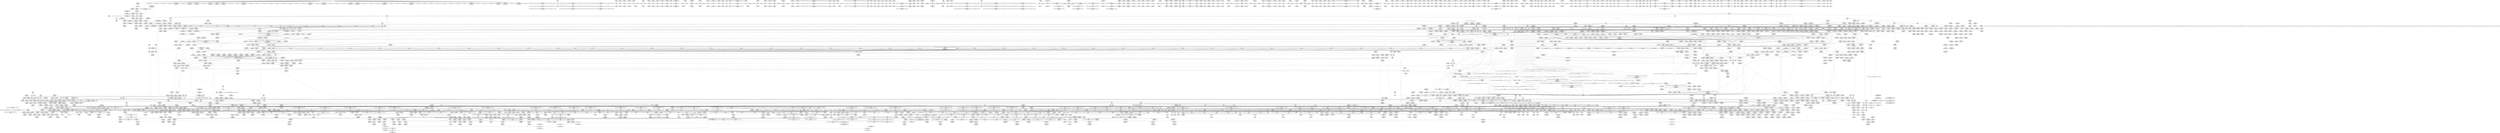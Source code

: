 digraph {
	CE0x587dd90 [shape=record,shape=Mrecord,label="{CE0x587dd90|tomoyo_path_permission:operation|Function::tomoyo_path_permission&Arg::operation::|*SummSource*}"]
	CE0x39fbd30 [shape=record,shape=Mrecord,label="{CE0x39fbd30|tomoyo_fill_path_info:tmp12|security/tomoyo/util.c,667}"]
	CE0x55f37c0 [shape=record,shape=Mrecord,label="{CE0x55f37c0|tomoyo_get_mode:cmp11|security/tomoyo/util.c,985|*SummSource*}"]
	CE0x3bdf9f0 [shape=record,shape=Mrecord,label="{CE0x3bdf9f0|_call_void___llvm_gcov_indirect_counter_increment114(i32*___llvm_gcov_global_state_pred45,_i64**_getelementptr_inbounds_(_3_x_i64*_,_3_x_i64*_*___llvm_gcda_edge_table44,_i64_0,_i64_2)),_!dbg_!38930|security/tomoyo/util.c,640|*SummSource*}"]
	CE0x559a280 [shape=record,shape=Mrecord,label="{CE0x559a280|tomoyo_init_request_info:index|Function::tomoyo_init_request_info&Arg::index::}"]
	CE0x6522ab0 [shape=record,shape=Mrecord,label="{CE0x6522ab0|tomoyo_get_mode:tmp2|security/tomoyo/util.c,978|*SummSink*}"]
	CE0x3b28370 [shape=record,shape=Mrecord,label="{CE0x3b28370|tomoyo_fill_path_info:cmp8|security/tomoyo/util.c,668}"]
	CE0x71c4250 [shape=record,shape=Mrecord,label="{CE0x71c4250|tomoyo_const_part_length:tmp51|security/tomoyo/util.c,651|*SummSink*}"]
	CE0x7010560 [shape=record,shape=Mrecord,label="{CE0x7010560|i8_1|*Constant*|*SummSource*}"]
	CE0x7230270 [shape=record,shape=Mrecord,label="{CE0x7230270|tomoyo_audit_path_log:idxprom|security/tomoyo/file.c,167}"]
	CE0x4903970 [shape=record,shape=Mrecord,label="{CE0x4903970|COLLAPSED:_GCMRE___llvm_gcov_ctr25_internal_global_6_x_i64_zeroinitializer:_elem_0:default:}"]
	CE0x5a08170 [shape=record,shape=Mrecord,label="{CE0x5a08170|tomoyo_add_slash:buf|Function::tomoyo_add_slash&Arg::buf::|*SummSource*}"]
	CE0x3c15020 [shape=record,shape=Mrecord,label="{CE0x3c15020|_call_void_mcount()_#3|*SummSink*}"]
	CE0x4755430 [shape=record,shape=Mrecord,label="{CE0x4755430|_call_void_mcount()_#3|*SummSource*}"]
	CE0x3b56990 [shape=record,shape=Mrecord,label="{CE0x3b56990|i64*_getelementptr_inbounds_(_12_x_i64_,_12_x_i64_*___llvm_gcov_ctr31133,_i64_0,_i64_3)|*Constant*|*SummSink*}"]
	CE0x56e5e90 [shape=record,shape=Mrecord,label="{CE0x56e5e90|i64*_getelementptr_inbounds_(_25_x_i64_,_25_x_i64_*___llvm_gcov_ctr11,_i64_0,_i64_18)|*Constant*|*SummSource*}"]
	CE0x6f745e0 [shape=record,shape=Mrecord,label="{CE0x6f745e0|tomoyo_const_part_length:sw.bb9}"]
	CE0x7213960 [shape=record,shape=Mrecord,label="{CE0x7213960|tomoyo_domain:tmp10|security/tomoyo/common.h,1205|*SummSink*}"]
	CE0x57ec1a0 [shape=record,shape=Mrecord,label="{CE0x57ec1a0|i64**_getelementptr_inbounds_(_3_x_i64*_,_3_x_i64*_*___llvm_gcda_edge_table,_i64_0,_i64_0)|*Constant*}"]
	CE0x5803750 [shape=record,shape=Mrecord,label="{CE0x5803750|i64**_getelementptr_inbounds_(_3_x_i64*_,_3_x_i64*_*___llvm_gcda_edge_table,_i64_0,_i64_1)|*Constant*|*SummSource*}"]
	CE0x49b24e0 [shape=record,shape=Mrecord,label="{CE0x49b24e0|__llvm_gcov_indirect_counter_increment:pred|*SummSource*}"]
	CE0x6eeb920 [shape=record,shape=Mrecord,label="{CE0x6eeb920|tomoyo_path_perm:sw.epilog}"]
	CE0x4866c40 [shape=record,shape=Mrecord,label="{CE0x4866c40|tomoyo_get_mode:if.end14}"]
	CE0x71caa20 [shape=record,shape=Mrecord,label="{CE0x71caa20|i64_7|*Constant*}"]
	CE0x721b7b0 [shape=record,shape=Mrecord,label="{CE0x721b7b0|i64*_getelementptr_inbounds_(_25_x_i64_,_25_x_i64_*___llvm_gcov_ctr11,_i64_0,_i64_23)|*Constant*|*SummSource*}"]
	CE0x47494a0 [shape=record,shape=Mrecord,label="{CE0x47494a0|tomoyo_get_mode:bb}"]
	CE0x4756470 [shape=record,shape=Mrecord,label="{CE0x4756470|tomoyo_fill_path_info:tmp12|security/tomoyo/util.c,667}"]
	CE0x39f3b70 [shape=record,shape=Mrecord,label="{CE0x39f3b70|get_current:tmp3}"]
	CE0x55fe210 [shape=record,shape=Mrecord,label="{CE0x55fe210|tomoyo_path_perm:tmp13|security/tomoyo/file.c,799}"]
	CE0x594c0d0 [shape=record,shape=Mrecord,label="{CE0x594c0d0|tomoyo_domain:tmp12|security/tomoyo/common.h,1205|*SummSource*}"]
	CE0x47d4440 [shape=record,shape=Mrecord,label="{CE0x47d4440|0:_i8,_array:_GCR_tomoyo_p2mac_internal_constant_11_x_i8_c_00_01_01_01_03_04_06_09_0A_13_15_,_align_1:_elem_5::|security/tomoyo/file.c,797}"]
	CE0x5a02c00 [shape=record,shape=Mrecord,label="{CE0x5a02c00|tomoyo_add_slash:tmp10|security/tomoyo/file.c,136}"]
	CE0x55e8930 [shape=record,shape=Mrecord,label="{CE0x55e8930|rcu_lock_release:indirectgoto}"]
	CE0x59dfda0 [shape=record,shape=Mrecord,label="{CE0x59dfda0|tomoyo_const_part_length:tmp37|security/tomoyo/util.c,644}"]
	CE0x49c6600 [shape=record,shape=Mrecord,label="{CE0x49c6600|tomoyo_path_permission:filename5|security/tomoyo/file.c,568}"]
	CE0x579bd80 [shape=record,shape=Mrecord,label="{CE0x579bd80|128:_i8*,_1208:_%struct.file*,_:_CMRE_6,7_}"]
	CE0x579cb00 [shape=record,shape=Mrecord,label="{CE0x579cb00|128:_i8*,_1208:_%struct.file*,_:_CMRE_24,25_}"]
	CE0x49f8120 [shape=record,shape=Mrecord,label="{CE0x49f8120|tomoyo_init_request_info:tmp|*SummSource*}"]
	CE0x5555140 [shape=record,shape=Mrecord,label="{CE0x5555140|tomoyo_const_part_length:tobool|security/tomoyo/util.c,624|*SummSource*}"]
	CE0x4807710 [shape=record,shape=Mrecord,label="{CE0x4807710|tomoyo_path_permission:cmp|security/tomoyo/file.c,565|*SummSink*}"]
	CE0x58b1c60 [shape=record,shape=Mrecord,label="{CE0x58b1c60|i32_5|*Constant*}"]
	CE0x6f65240 [shape=record,shape=Mrecord,label="{CE0x6f65240|tomoyo_path_perm:if.end22}"]
	CE0x7027220 [shape=record,shape=Mrecord,label="{CE0x7027220|tomoyo_add_slash:if.end|*SummSink*}"]
	CE0x7229720 [shape=record,shape=Mrecord,label="{CE0x7229720|tomoyo_path_perm:tmp48|security/tomoyo/file.c,828|*SummSink*}"]
	CE0x54735a0 [shape=record,shape=Mrecord,label="{CE0x54735a0|tomoyo_const_part_length:lor.lhs.false|*SummSink*}"]
	CE0x47f3b70 [shape=record,shape=Mrecord,label="{CE0x47f3b70|tomoyo_domain:tobool1|security/tomoyo/common.h,1205|*SummSource*}"]
	CE0x48c3cf0 [shape=record,shape=Mrecord,label="{CE0x48c3cf0|tomoyo_path_perm:conv|security/tomoyo/file.c,800|*SummSource*}"]
	CE0x3acfbc0 [shape=record,shape=Mrecord,label="{CE0x3acfbc0|i64*_getelementptr_inbounds_(_12_x_i64_,_12_x_i64_*___llvm_gcov_ctr31133,_i64_0,_i64_6)|*Constant*}"]
	CE0x6ef8dc0 [shape=record,shape=Mrecord,label="{CE0x6ef8dc0|tomoyo_get_mode:arrayidx8|security/tomoyo/util.c,983|*SummSource*}"]
	CE0x6f74080 [shape=record,shape=Mrecord,label="{CE0x6f74080|i64*_getelementptr_inbounds_(_31_x_i64_,_31_x_i64_*___llvm_gcov_ctr43150,_i64_0,_i64_4)|*Constant*}"]
	CE0x3b681a0 [shape=record,shape=Mrecord,label="{CE0x3b681a0|i64_7|*Constant*|*SummSink*}"]
	CE0x56ebc60 [shape=record,shape=Mrecord,label="{CE0x56ebc60|i64_13|*Constant*|*SummSource*}"]
	CE0x7229430 [shape=record,shape=Mrecord,label="{CE0x7229430|tomoyo_path_perm:tmp48|security/tomoyo/file.c,828|*SummSource*}"]
	CE0x6ee8060 [shape=record,shape=Mrecord,label="{CE0x6ee8060|__llvm_gcov_indirect_counter_increment:pred|*SummSink*}"]
	CE0x57cf000 [shape=record,shape=Mrecord,label="{CE0x57cf000|i32_255|*Constant*|*SummSink*}"]
	CE0x6f95ea0 [shape=record,shape=Mrecord,label="{CE0x6f95ea0|tomoyo_init_request_info:tmp|*SummSink*}"]
	CE0x4807630 [shape=record,shape=Mrecord,label="{CE0x4807630|srcu_read_unlock:sp|Function::srcu_read_unlock&Arg::sp::}"]
	CE0x39fb720 [shape=record,shape=Mrecord,label="{CE0x39fb720|i64*_getelementptr_inbounds_(_5_x_i64_,_5_x_i64_*___llvm_gcov_ctr28130,_i64_0,_i64_4)|*Constant*|*SummSink*}"]
	CE0x4af1320 [shape=record,shape=Mrecord,label="{CE0x4af1320|128:_i8*,_1208:_%struct.file*,_:_CMRE_36,37_}"]
	CE0x4ab71c0 [shape=record,shape=Mrecord,label="{CE0x4ab71c0|tomoyo_path_permission:tmp11|security/tomoyo/file.c,565|*SummSink*}"]
	CE0x7073dc0 [shape=record,shape=Mrecord,label="{CE0x7073dc0|i64*_getelementptr_inbounds_(_31_x_i64_,_31_x_i64_*___llvm_gcov_ctr43150,_i64_0,_i64_28)|*Constant*|*SummSource*}"]
	CE0x3ab6400 [shape=record,shape=Mrecord,label="{CE0x3ab6400|tomoyo_fill_path_info:is_dir|security/tomoyo/util.c,667}"]
	CE0x575a740 [shape=record,shape=Mrecord,label="{CE0x575a740|tomoyo_path_perm:tmp28|security/tomoyo/file.c,815|*SummSink*}"]
	CE0x5805140 [shape=record,shape=Mrecord,label="{CE0x5805140|GLOBAL:__srcu_read_unlock|*Constant*}"]
	CE0x598c7e0 [shape=record,shape=Mrecord,label="{CE0x598c7e0|__llvm_gcov_indirect_counter_increment:tmp3|*SummSink*}"]
	CE0x59d2210 [shape=record,shape=Mrecord,label="{CE0x59d2210|_call_void___llvm_gcov_indirect_counter_increment114(i32*___llvm_gcov_global_state_pred45,_i64**_getelementptr_inbounds_(_3_x_i64*_,_3_x_i64*_*___llvm_gcda_edge_table44,_i64_0,_i64_2)),_!dbg_!38930|security/tomoyo/util.c,640|*SummSink*}"]
	CE0x59eb3f0 [shape=record,shape=Mrecord,label="{CE0x59eb3f0|tomoyo_const_part_length:tmp38|security/tomoyo/util.c,644|*SummSink*}"]
	CE0x56a5020 [shape=record,shape=Mrecord,label="{CE0x56a5020|i32_5|*Constant*}"]
	CE0x6fdc700 [shape=record,shape=Mrecord,label="{CE0x6fdc700|tomoyo_domain:bb|*SummSource*}"]
	CE0x6f95f80 [shape=record,shape=Mrecord,label="{CE0x6f95f80|tomoyo_init_request_info:tmp1}"]
	CE0x58afda0 [shape=record,shape=Mrecord,label="{CE0x58afda0|_call_void_kfree(i8*_%tmp38)_#9,_!dbg_!38960|security/tomoyo/file.c,822|*SummSource*}"]
	CE0x4650ec0 [shape=record,shape=Mrecord,label="{CE0x4650ec0|tomoyo_const_part_length:tmp24|security/tomoyo/util.c,640|*SummSource*}"]
	CE0x6eddf00 [shape=record,shape=Mrecord,label="{CE0x6eddf00|tomoyo_init_request_info:tmp2|security/tomoyo/util.c,1003|*SummSource*}"]
	CE0x59e0770 [shape=record,shape=Mrecord,label="{CE0x59e0770|tomoyo_const_part_length:tmp37|security/tomoyo/util.c,644|*SummSource*}"]
	CE0x56eb650 [shape=record,shape=Mrecord,label="{CE0x56eb650|i64_12|*Constant*|*SummSource*}"]
	CE0x71d31e0 [shape=record,shape=Mrecord,label="{CE0x71d31e0|i64_8|*Constant*|*SummSource*}"]
	CE0x59a4090 [shape=record,shape=Mrecord,label="{CE0x59a4090|tomoyo_get_mode:if.then}"]
	CE0x46d2990 [shape=record,shape=Mrecord,label="{CE0x46d2990|i64*_getelementptr_inbounds_(_5_x_i64_,_5_x_i64_*___llvm_gcov_ctr28130,_i64_0,_i64_3)|*Constant*}"]
	CE0x58039c0 [shape=record,shape=Mrecord,label="{CE0x58039c0|__llvm_gcov_indirect_counter_increment:counters|Function::__llvm_gcov_indirect_counter_increment&Arg::counters::|*SummSink*}"]
	CE0x5ac0b90 [shape=record,shape=Mrecord,label="{CE0x5ac0b90|tomoyo_read_lock:tmp1|*SummSource*}"]
	CE0x593a660 [shape=record,shape=Mrecord,label="{CE0x593a660|i32_1|*Constant*}"]
	CE0x5876db0 [shape=record,shape=Mrecord,label="{CE0x5876db0|__llvm_gcov_indirect_counter_increment114:tmp6|*SummSource*}"]
	CE0x3d36850 [shape=record,shape=Mrecord,label="{CE0x3d36850|i64*_getelementptr_inbounds_(_2_x_i64_,_2_x_i64_*___llvm_gcov_ctr20212,_i64_0,_i64_1)|*Constant*}"]
	CE0x57ebbc0 [shape=record,shape=Mrecord,label="{CE0x57ebbc0|GLOBAL:tomoyo_path_permission|*Constant*}"]
	CE0x3b6f970 [shape=record,shape=Mrecord,label="{CE0x3b6f970|tomoyo_path_permission:tmp22|security/tomoyo/file.c,574|*SummSink*}"]
	CE0x47ab5b0 [shape=record,shape=Mrecord,label="{CE0x47ab5b0|0:_%struct.tomoyo_obj_info*,_16:_%struct.tomoyo_domain_info*,_24:_%struct.tomoyo_path_info*,_40:_i8,_72:_i8,_75:_i8,_76:_i8,_77:_i8,_:_SCMRE_28,29_}"]
	CE0x585b680 [shape=record,shape=Mrecord,label="{CE0x585b680|tomoyo_fill_path_info:bb}"]
	CE0x4874bb0 [shape=record,shape=Mrecord,label="{CE0x4874bb0|tomoyo_const_part_length:tmp31|security/tomoyo/util.c,641|*SummSink*}"]
	CE0x5ae39f0 [shape=record,shape=Mrecord,label="{CE0x5ae39f0|tomoyo_get_mode:cmp|security/tomoyo/util.c,982}"]
	CE0x5869390 [shape=record,shape=Mrecord,label="{CE0x5869390|tomoyo_get_mode:tmp24|security/tomoyo/util.c,986}"]
	CE0x56103c0 [shape=record,shape=Mrecord,label="{CE0x56103c0|0:_%struct.tomoyo_obj_info*,_16:_%struct.tomoyo_domain_info*,_24:_%struct.tomoyo_path_info*,_40:_i8,_72:_i8,_75:_i8,_76:_i8,_77:_i8,_:_SCMRE_30,31_}"]
	CE0x4af0ce0 [shape=record,shape=Mrecord,label="{CE0x4af0ce0|128:_i8*,_1208:_%struct.file*,_:_CMRE_31,32_}"]
	CE0x5973260 [shape=record,shape=Mrecord,label="{CE0x5973260|tomoyo_path_permission:call|security/tomoyo/file.c,564|*SummSource*}"]
	CE0x3c15640 [shape=record,shape=Mrecord,label="{CE0x3c15640|tomoyo_path_permission:tmp13|security/tomoyo/file.c,566|*SummSink*}"]
	CE0x48185b0 [shape=record,shape=Mrecord,label="{CE0x48185b0|srcu_read_unlock:idx|Function::srcu_read_unlock&Arg::idx::|*SummSink*}"]
	CE0x5783100 [shape=record,shape=Mrecord,label="{CE0x5783100|tomoyo_path_perm:tmp18|security/tomoyo/file.c,804|*SummSource*}"]
	CE0x7229af0 [shape=record,shape=Mrecord,label="{CE0x7229af0|tomoyo_path_perm:tmp49|security/tomoyo/file.c,828|*SummSource*}"]
	CE0x7233d80 [shape=record,shape=Mrecord,label="{CE0x7233d80|tomoyo_const_part_length:retval.0|*SummSource*}"]
	CE0x3c426b0 [shape=record,shape=Mrecord,label="{CE0x3c426b0|i8*_null|*Constant*|*SummSource*}"]
	CE0x58af590 [shape=record,shape=Mrecord,label="{CE0x58af590|tomoyo_path_perm:name21|security/tomoyo/file.c,822|*SummSink*}"]
	CE0x5842440 [shape=record,shape=Mrecord,label="{CE0x5842440|tomoyo_domain:tmp19|security/tomoyo/common.h,1205}"]
	CE0x55d2330 [shape=record,shape=Mrecord,label="{CE0x55d2330|tomoyo_path_perm:tobool24|security/tomoyo/file.c,826|*SummSink*}"]
	CE0x48184a0 [shape=record,shape=Mrecord,label="{CE0x48184a0|srcu_read_unlock:idx|Function::srcu_read_unlock&Arg::idx::|*SummSource*}"]
	CE0x56c3cd0 [shape=record,shape=Mrecord,label="{CE0x56c3cd0|i64*_getelementptr_inbounds_(_2_x_i64_,_2_x_i64_*___llvm_gcov_ctr21,_i64_0,_i64_0)|*Constant*|*SummSource*}"]
	CE0x5478c00 [shape=record,shape=Mrecord,label="{CE0x5478c00|tomoyo_fill_path_info:hash|security/tomoyo/util.c,669}"]
	CE0x54d9340 [shape=record,shape=Mrecord,label="{CE0x54d9340|i64_8|*Constant*}"]
	CE0x5514960 [shape=record,shape=Mrecord,label="{CE0x5514960|tomoyo_read_unlock:tmp1|*SummSource*}"]
	CE0x55ef040 [shape=record,shape=Mrecord,label="{CE0x55ef040|tomoyo_add_slash:is_dir|security/tomoyo/file.c,131}"]
	CE0x5522730 [shape=record,shape=Mrecord,label="{CE0x5522730|GLOBAL:__llvm_gcov_ctr25|Global_var:__llvm_gcov_ctr25|*SummSink*}"]
	CE0x48b84a0 [shape=record,shape=Mrecord,label="{CE0x48b84a0|i64*_getelementptr_inbounds_(_2_x_i64_,_2_x_i64_*___llvm_gcov_ctr53148,_i64_0,_i64_1)|*Constant*|*SummSink*}"]
	CE0x5589b40 [shape=record,shape=Mrecord,label="{CE0x5589b40|tomoyo_const_part_length:tmp33|security/tomoyo/util.c,642}"]
	CE0x3ca8700 [shape=record,shape=Mrecord,label="{CE0x3ca8700|tomoyo_path_perm:tmp3|security/tomoyo/file.c,788|*SummSource*}"]
	CE0x4ac5de0 [shape=record,shape=Mrecord,label="{CE0x4ac5de0|tomoyo_domain:security|security/tomoyo/common.h,1205}"]
	CE0x49f8bb0 [shape=record,shape=Mrecord,label="{CE0x49f8bb0|tomoyo_path_perm:if.end14|*SummSink*}"]
	CE0x3ba55f0 [shape=record,shape=Mrecord,label="{CE0x3ba55f0|i64*_getelementptr_inbounds_(_10_x_i64_,_10_x_i64_*___llvm_gcov_ctr34,_i64_0,_i64_9)|*Constant*|*SummSource*}"]
	CE0x559a5d0 [shape=record,shape=Mrecord,label="{CE0x559a5d0|_ret_i32_%conv6,_!dbg_!38926|security/tomoyo/util.c,1011}"]
	CE0x6e9c400 [shape=record,shape=Mrecord,label="{CE0x6e9c400|i64*_getelementptr_inbounds_(_11_x_i64_,_11_x_i64_*___llvm_gcov_ctr54147,_i64_0,_i64_8)|*Constant*}"]
	CE0x708e010 [shape=record,shape=Mrecord,label="{CE0x708e010|tomoyo_path_perm:error.0|*SummSource*}"]
	CE0x5a3c730 [shape=record,shape=Mrecord,label="{CE0x5a3c730|__llvm_gcov_indirect_counter_increment:bb4|*SummSource*}"]
	CE0x49e3440 [shape=record,shape=Mrecord,label="{CE0x49e3440|tomoyo_get_realpath:if.then}"]
	CE0x6eddd10 [shape=record,shape=Mrecord,label="{CE0x6eddd10|_call_void_mcount()_#3|*SummSink*}"]
	CE0x59e0290 [shape=record,shape=Mrecord,label="{CE0x59e0290|tomoyo_const_part_length:tmp36|security/tomoyo/util.c,644|*SummSource*}"]
	CE0x3bff020 [shape=record,shape=Mrecord,label="{CE0x3bff020|tomoyo_path_perm:tmp9|security/tomoyo/file.c,797|*SummSource*}"]
	CE0x56765d0 [shape=record,shape=Mrecord,label="{CE0x56765d0|tomoyo_get_realpath:retval.0}"]
	CE0x48564d0 [shape=record,shape=Mrecord,label="{CE0x48564d0|tomoyo_path_permission:tmp2|security/tomoyo/file.c,563}"]
	CE0x48c3d60 [shape=record,shape=Mrecord,label="{CE0x48c3d60|tomoyo_path_perm:conv|security/tomoyo/file.c,800|*SummSink*}"]
	CE0x57ac420 [shape=record,shape=Mrecord,label="{CE0x57ac420|tomoyo_add_slash:tmp8|security/tomoyo/file.c,132}"]
	CE0x4901fa0 [shape=record,shape=Mrecord,label="{CE0x4901fa0|tomoyo_const_part_length:len.0|*SummSink*}"]
	CE0x479fa30 [shape=record,shape=Mrecord,label="{CE0x479fa30|tomoyo_const_part_length:tmp1|*SummSource*}"]
	CE0x5a02aa0 [shape=record,shape=Mrecord,label="{CE0x5a02aa0|tomoyo_add_slash:name|security/tomoyo/file.c,136}"]
	CE0x575ae60 [shape=record,shape=Mrecord,label="{CE0x575ae60|i64*_getelementptr_inbounds_(_25_x_i64_,_25_x_i64_*___llvm_gcov_ctr11,_i64_0,_i64_15)|*Constant*|*SummSource*}"]
	CE0x47013b0 [shape=record,shape=Mrecord,label="{CE0x47013b0|tomoyo_path_perm:conv8|security/tomoyo/file.c,807|*SummSink*}"]
	CE0x6f1cf00 [shape=record,shape=Mrecord,label="{CE0x6f1cf00|tomoyo_const_part_length:tmp45|security/tomoyo/util.c,645|*SummSink*}"]
	CE0x7200ba0 [shape=record,shape=Mrecord,label="{CE0x7200ba0|_call_void_mcount()_#3}"]
	CE0x58c3c60 [shape=record,shape=Mrecord,label="{CE0x58c3c60|VOIDTB_TE:_CE_0,2048_|*MultipleSource*|security/tomoyo/util.c,1010|security/tomoyo/file.c,564|Function::tomoyo_get_mode&Arg::ns::}"]
	"CONST[source:2(external),value:2(dynamic)][purpose:{subject}][SrcIdx:2]"
	CE0x3a8d450 [shape=record,shape=Mrecord,label="{CE0x3a8d450|tomoyo_fill_path_info:conv4|security/tomoyo/util.c,667|*SummSink*}"]
	CE0x47aaad0 [shape=record,shape=Mrecord,label="{CE0x47aaad0|tomoyo_path_perm:tmp14|security/tomoyo/file.c,800|*SummSink*}"]
	CE0x7065fd0 [shape=record,shape=Mrecord,label="{CE0x7065fd0|tomoyo_fill_path_info:tmp5|security/tomoyo/util.c,667}"]
	CE0x584c040 [shape=record,shape=Mrecord,label="{CE0x584c040|tomoyo_path_perm:tmp34|security/tomoyo/file.c,821|*SummSource*}"]
	CE0x38dfd80 [shape=record,shape=Mrecord,label="{CE0x38dfd80|i64*_getelementptr_inbounds_(_5_x_i64_,_5_x_i64_*___llvm_gcov_ctr28130,_i64_0,_i64_0)|*Constant*}"]
	CE0x39a0450 [shape=record,shape=Mrecord,label="{CE0x39a0450|tomoyo_path_perm:buf|security/tomoyo/file.c, 792}"]
	CE0x709c1a0 [shape=record,shape=Mrecord,label="{CE0x709c1a0|tomoyo_path_perm:name23|security/tomoyo/file.c,824|*SummSink*}"]
	CE0x47ae760 [shape=record,shape=Mrecord,label="{CE0x47ae760|tomoyo_const_part_length:tmp2|security/tomoyo/util.c,624}"]
	CE0x5a227a0 [shape=record,shape=Mrecord,label="{CE0x5a227a0|tomoyo_get_mode:tmp22|security/tomoyo/util.c,986}"]
	CE0x588cbe0 [shape=record,shape=Mrecord,label="{CE0x588cbe0|rcu_lock_release:bb|*SummSource*}"]
	CE0x57cf7b0 [shape=record,shape=Mrecord,label="{CE0x57cf7b0|tomoyo_get_mode:tmp3|security/tomoyo/util.c,978|*SummSource*}"]
	CE0x475b160 [shape=record,shape=Mrecord,label="{CE0x475b160|tomoyo_path_perm:r|security/tomoyo/file.c, 787|*SummSource*}"]
	CE0x56678d0 [shape=record,shape=Mrecord,label="{CE0x56678d0|tomoyo_path_permission:mode|security/tomoyo/file.c,564|*SummSource*}"]
	CE0x5945130 [shape=record,shape=Mrecord,label="{CE0x5945130|tomoyo_path_permission:param_type|security/tomoyo/file.c,567}"]
	CE0x56cd080 [shape=record,shape=Mrecord,label="{CE0x56cd080|_ret_%struct.task_struct*_%tmp4,_!dbg_!38905|./arch/x86/include/asm/current.h,14|*SummSink*}"]
	CE0x3b8a880 [shape=record,shape=Mrecord,label="{CE0x3b8a880|tomoyo_fill_path_info:conv|security/tomoyo/util.c,664}"]
	CE0x3c15310 [shape=record,shape=Mrecord,label="{CE0x3c15310|tomoyo_path_permission:tmp7|*LoadInst*|security/tomoyo/file.c,565}"]
	CE0x6ee7cf0 [shape=record,shape=Mrecord,label="{CE0x6ee7cf0|tomoyo_init_request_info:tmp4|security/tomoyo/util.c,1004|*SummSource*}"]
	CE0x5905dc0 [shape=record,shape=Mrecord,label="{CE0x5905dc0|GLOBAL:tomoyo_p2mac|Global_var:tomoyo_p2mac|*SummSource*}"]
	CE0x49cf1b0 [shape=record,shape=Mrecord,label="{CE0x49cf1b0|0:_%struct.tomoyo_obj_info*,_16:_%struct.tomoyo_domain_info*,_24:_%struct.tomoyo_path_info*,_40:_i8,_72:_i8,_75:_i8,_76:_i8,_77:_i8,_:_SCMRE_52,53_}"]
	CE0x704a0f0 [shape=record,shape=Mrecord,label="{CE0x704a0f0|_call_void___srcu_read_unlock(%struct.srcu_struct*_%sp,_i32_%idx)_#9,_!dbg_!38906|include/linux/srcu.h,237}"]
	CE0x47d2420 [shape=record,shape=Mrecord,label="{CE0x47d2420|40:_%struct.tomoyo_policy_namespace*,_:_CRE_40,48_|*MultipleSource*|*LoadInst*|security/tomoyo/file.c,564|security/tomoyo/file.c,564}"]
	CE0x7201340 [shape=record,shape=Mrecord,label="{CE0x7201340|i64*_getelementptr_inbounds_(_4_x_i64_,_4_x_i64_*___llvm_gcov_ctr33,_i64_0,_i64_0)|*Constant*}"]
	CE0x708e380 [shape=record,shape=Mrecord,label="{CE0x708e380|tomoyo_path_perm:name23|security/tomoyo/file.c,824}"]
	CE0x47f3e70 [shape=record,shape=Mrecord,label="{CE0x47f3e70|tomoyo_get_mode:tmp14|security/tomoyo/util.c,983|*SummSink*}"]
	CE0x584b7b0 [shape=record,shape=Mrecord,label="{CE0x584b7b0|tomoyo_path_perm:tmp32|security/tomoyo/file.c,821|*SummSource*}"]
	CE0x6f963b0 [shape=record,shape=Mrecord,label="{CE0x6f963b0|tomoyo_fill_path_info:call|security/tomoyo/util.c,664|*SummSource*}"]
	CE0x6f41940 [shape=record,shape=Mrecord,label="{CE0x6f41940|tomoyo_get_realpath:tmp8|security/tomoyo/file.c,152|*SummSource*}"]
	CE0x475e630 [shape=record,shape=Mrecord,label="{CE0x475e630|rcu_lock_release:tmp}"]
	CE0x558b8b0 [shape=record,shape=Mrecord,label="{CE0x558b8b0|tomoyo_get_mode:tmp5|security/tomoyo/util.c,978}"]
	CE0x5a58bd0 [shape=record,shape=Mrecord,label="{CE0x5a58bd0|tomoyo_const_part_length:tmp42|security/tomoyo/util.c,644}"]
	CE0x598c480 [shape=record,shape=Mrecord,label="{CE0x598c480|__llvm_gcov_indirect_counter_increment:tmp5}"]
	CE0x4985140 [shape=record,shape=Mrecord,label="{CE0x4985140|tomoyo_get_mode:if.then13|*SummSource*}"]
	CE0x38e11a0 [shape=record,shape=Mrecord,label="{CE0x38e11a0|_call_void_mcount()_#3}"]
	CE0x48d2ce0 [shape=record,shape=Mrecord,label="{CE0x48d2ce0|tomoyo_path_perm:tmp8|security/tomoyo/file.c,797|*SummSink*}"]
	"CONST[source:0(mediator),value:2(dynamic)][purpose:{object}]"
	CE0x3ad01b0 [shape=record,shape=Mrecord,label="{CE0x3ad01b0|i64*_getelementptr_inbounds_(_31_x_i64_,_31_x_i64_*___llvm_gcov_ctr43150,_i64_0,_i64_3)|*Constant*}"]
	CE0x5578d70 [shape=record,shape=Mrecord,label="{CE0x5578d70|i32_6|*Constant*}"]
	CE0x70757a0 [shape=record,shape=Mrecord,label="{CE0x70757a0|_ret_i32_%call,_!dbg_!38912|security/tomoyo/file.c,167|*SummSource*}"]
	CE0x72348e0 [shape=record,shape=Mrecord,label="{CE0x72348e0|tomoyo_const_part_length:tmp52|security/tomoyo/util.c,652|*SummSink*}"]
	CE0x5993880 [shape=record,shape=Mrecord,label="{CE0x5993880|tomoyo_add_slash:return|*SummSource*}"]
	CE0x3b688b0 [shape=record,shape=Mrecord,label="{CE0x3b688b0|tomoyo_path_permission:tmp20|security/tomoyo/file.c,573|*SummSink*}"]
	CE0x3b63e90 [shape=record,shape=Mrecord,label="{CE0x3b63e90|_call_void___llvm_gcov_indirect_counter_increment114(i32*___llvm_gcov_global_state_pred45,_i64**_getelementptr_inbounds_(_3_x_i64*_,_3_x_i64*_*___llvm_gcda_edge_table44,_i64_0,_i64_1)),_!dbg_!38927|security/tomoyo/util.c,634|*SummSource*}"]
	CE0x5af24e0 [shape=record,shape=Mrecord,label="{CE0x5af24e0|tomoyo_const_part_length:if.then5|*SummSink*}"]
	CE0x588ec50 [shape=record,shape=Mrecord,label="{CE0x588ec50|tomoyo_path_permission:tmp|*SummSource*}"]
	CE0x46dc880 [shape=record,shape=Mrecord,label="{CE0x46dc880|tomoyo_get_realpath:name|security/tomoyo/file.c,150}"]
	CE0x599a3f0 [shape=record,shape=Mrecord,label="{CE0x599a3f0|GLOBAL:tomoyo_encode|*Constant*}"]
	CE0x579c140 [shape=record,shape=Mrecord,label="{CE0x579c140|128:_i8*,_1208:_%struct.file*,_:_CMRE_16,20_|*MultipleSource*|security/tomoyo/common.h,1205|security/tomoyo/common.h,1205}"]
	CE0x55ef3d0 [shape=record,shape=Mrecord,label="{CE0x55ef3d0|tomoyo_fill_path_info:tmp2|*LoadInst*|security/tomoyo/util.c,663|*SummSink*}"]
	CE0x59fa020 [shape=record,shape=Mrecord,label="{CE0x59fa020|tomoyo_path_perm:tmp26|security/tomoyo/file.c,814}"]
	CE0x3cd1eb0 [shape=record,shape=Mrecord,label="{CE0x3cd1eb0|tomoyo_path_perm:tmp51|security/tomoyo/file.c,829|*SummSink*}"]
	CE0x588ef10 [shape=record,shape=Mrecord,label="{CE0x588ef10|tomoyo_path_permission:tmp|*SummSink*}"]
	CE0x650e670 [shape=record,shape=Mrecord,label="{CE0x650e670|tomoyo_fill_path_info:land.rhs}"]
	CE0x48faff0 [shape=record,shape=Mrecord,label="{CE0x48faff0|tomoyo_get_mode:tmp26|security/tomoyo/util.c,987|*SummSink*}"]
	CE0x49f8300 [shape=record,shape=Mrecord,label="{CE0x49f8300|tomoyo_init_request_info:if.then|*SummSource*}"]
	CE0x56c4780 [shape=record,shape=Mrecord,label="{CE0x56c4780|tomoyo_path_permission:tmp15|security/tomoyo/file.c,567}"]
	CE0x48b8cb0 [shape=record,shape=Mrecord,label="{CE0x48b8cb0|tomoyo_const_part_length:while.body|*SummSource*}"]
	CE0x7016c90 [shape=record,shape=Mrecord,label="{CE0x7016c90|tomoyo_fill_path_info:tmp7|security/tomoyo/util.c,667}"]
	CE0x57abb70 [shape=record,shape=Mrecord,label="{CE0x57abb70|tomoyo_add_slash:tmp|*SummSource*}"]
	CE0x590a9f0 [shape=record,shape=Mrecord,label="{CE0x590a9f0|_call_void_lock_acquire(%struct.lockdep_map*_%map,_i32_0,_i32_0,_i32_2,_i32_0,_%struct.lockdep_map*_null,_i64_ptrtoint_(i8*_blockaddress(_rcu_lock_acquire,_%__here)_to_i64))_#9,_!dbg_!38907|include/linux/rcupdate.h,418|*SummSource*}"]
	CE0x3ad0750 [shape=record,shape=Mrecord,label="{CE0x3ad0750|tomoyo_const_part_length:if.then|*SummSink*}"]
	CE0x3ad9be0 [shape=record,shape=Mrecord,label="{CE0x3ad9be0|tomoyo_sb_umount:tmp1|*SummSource*}"]
	CE0x48a98b0 [shape=record,shape=Mrecord,label="{CE0x48a98b0|tomoyo_add_slash:bb}"]
	CE0x587e480 [shape=record,shape=Mrecord,label="{CE0x587e480|tomoyo_path_permission:filename|Function::tomoyo_path_permission&Arg::filename::|*SummSink*}"]
	CE0x46c67a0 [shape=record,shape=Mrecord,label="{CE0x46c67a0|tomoyo_domain:tmp21|security/tomoyo/common.h,1205}"]
	CE0x6f1f560 [shape=record,shape=Mrecord,label="{CE0x6f1f560|tomoyo_path_permission:call9|security/tomoyo/file.c,572|*SummSink*}"]
	CE0x4947710 [shape=record,shape=Mrecord,label="{CE0x4947710|tomoyo_get_mode:return}"]
	CE0x5472750 [shape=record,shape=Mrecord,label="{CE0x5472750|tomoyo_fill_path_info:tmp13|*LoadInst*|security/tomoyo/util.c,668}"]
	CE0x47ddd00 [shape=record,shape=Mrecord,label="{CE0x47ddd00|tomoyo_domain:tmp4|security/tomoyo/common.h,1205|*SummSource*}"]
	CE0x59ebe90 [shape=record,shape=Mrecord,label="{CE0x59ebe90|tomoyo_const_part_length:conv24|security/tomoyo/util.c,644|*SummSource*}"]
	CE0x5906320 [shape=record,shape=Mrecord,label="{CE0x5906320|tomoyo_path_perm:arrayidx|security/tomoyo/file.c,797|*SummSource*}"]
	CE0x4647e50 [shape=record,shape=Mrecord,label="{CE0x4647e50|tomoyo_path_perm:tmp6|security/tomoyo/file.c,789}"]
	CE0x55149d0 [shape=record,shape=Mrecord,label="{CE0x55149d0|tomoyo_read_unlock:tmp1|*SummSink*}"]
	CE0x7184a30 [shape=record,shape=Mrecord,label="{CE0x7184a30|VOIDTB_TE:_CE_6392,6400_|*MultipleSource*|security/tomoyo/util.c,1010|security/tomoyo/file.c,564|Function::tomoyo_get_mode&Arg::ns::}"]
	CE0x47afbe0 [shape=record,shape=Mrecord,label="{CE0x47afbe0|i64*_getelementptr_inbounds_(_4_x_i64_,_4_x_i64_*___llvm_gcov_ctr33,_i64_0,_i64_3)|*Constant*}"]
	CE0x3c65d20 [shape=record,shape=Mrecord,label="{CE0x3c65d20|tomoyo_path_perm:retval.0|*SummSink*}"]
	CE0x650d730 [shape=record,shape=Mrecord,label="{CE0x650d730|tomoyo_path_permission:param|security/tomoyo/file.c,568|*SummSink*}"]
	CE0x54fa2e0 [shape=record,shape=Mrecord,label="{CE0x54fa2e0|tomoyo_add_slash:tmp8|security/tomoyo/file.c,132|*SummSink*}"]
	CE0x5b1bec0 [shape=record,shape=Mrecord,label="{CE0x5b1bec0|i32_10|*Constant*|*SummSource*}"]
	CE0x48561c0 [shape=record,shape=Mrecord,label="{CE0x48561c0|tomoyo_path_permission:arrayidx|security/tomoyo/file.c,563|*SummSink*}"]
	CE0x6fc48c0 [shape=record,shape=Mrecord,label="{CE0x6fc48c0|tomoyo_init_request_info:mode|security/tomoyo/util.c,1010|*SummSink*}"]
	CE0x56e62a0 [shape=record,shape=Mrecord,label="{CE0x56e62a0|i64*_getelementptr_inbounds_(_25_x_i64_,_25_x_i64_*___llvm_gcov_ctr11,_i64_0,_i64_18)|*Constant*|*SummSink*}"]
	CE0x4a21b70 [shape=record,shape=Mrecord,label="{CE0x4a21b70|_call_void_tomoyo_check_acl(%struct.tomoyo_request_info*_%r,_i1_(%struct.tomoyo_request_info*,_%struct.tomoyo_acl_info*)*_tomoyo_check_path_acl)_#9,_!dbg_!38935|security/tomoyo/file.c,571|*SummSink*}"]
	CE0x5a6cc90 [shape=record,shape=Mrecord,label="{CE0x5a6cc90|i32_2|*Constant*}"]
	CE0x3bc4150 [shape=record,shape=Mrecord,label="{CE0x3bc4150|srcu_read_lock:tmp|*SummSink*}"]
	CE0x58d2cd0 [shape=record,shape=Mrecord,label="{CE0x58d2cd0|tomoyo_path_perm:conv17|security/tomoyo/file.c,821}"]
	CE0x4808dc0 [shape=record,shape=Mrecord,label="{CE0x4808dc0|tomoyo_path_perm:call|security/tomoyo/file.c,797|*SummSource*}"]
	CE0x5743810 [shape=record,shape=Mrecord,label="{CE0x5743810|tomoyo_path_perm:tmp22|security/tomoyo/file.c,810}"]
	CE0x4a126f0 [shape=record,shape=Mrecord,label="{CE0x4a126f0|i64_80|*Constant*}"]
	CE0x49afb10 [shape=record,shape=Mrecord,label="{CE0x49afb10|tomoyo_fill_path_info:call|security/tomoyo/util.c,664|*SummSink*}"]
	CE0x6521490 [shape=record,shape=Mrecord,label="{CE0x6521490|128:_i8*,_1208:_%struct.file*,_:_CMRE_46,47_}"]
	CE0x71e1750 [shape=record,shape=Mrecord,label="{CE0x71e1750|i32_0|*Constant*}"]
	CE0x71d3c80 [shape=record,shape=Mrecord,label="{CE0x71d3c80|tomoyo_get_mode:tmp20|security/tomoyo/util.c,985}"]
	"CONST[source:1(input),value:2(dynamic)][purpose:{object}][SrcIdx:0]"
	CE0x716be90 [shape=record,shape=Mrecord,label="{CE0x716be90|tomoyo_path_perm:tmp43|security/tomoyo/file.c,826|*SummSink*}"]
	CE0x48a8f50 [shape=record,shape=Mrecord,label="{CE0x48a8f50|tomoyo_fill_path_info:tmp2|*LoadInst*|security/tomoyo/util.c,663|*SummSource*}"]
	CE0x39d9180 [shape=record,shape=Mrecord,label="{CE0x39d9180|tomoyo_fill_path_info:frombool|security/tomoyo/util.c,667|*SummSink*}"]
	CE0x59dfc30 [shape=record,shape=Mrecord,label="{CE0x59dfc30|i64_22|*Constant*|*SummSink*}"]
	CE0x5af7ba0 [shape=record,shape=Mrecord,label="{CE0x5af7ba0|tomoyo_path_perm:if.end}"]
	CE0x4749650 [shape=record,shape=Mrecord,label="{CE0x4749650|tomoyo_get_mode:if.then13}"]
	CE0x3ac17a0 [shape=record,shape=Mrecord,label="{CE0x3ac17a0|tomoyo_const_part_length:tmp3|security/tomoyo/util.c,624|*SummSource*}"]
	CE0x58c5020 [shape=record,shape=Mrecord,label="{CE0x58c5020|GLOBAL:__llvm_gcov_global_state_pred45|Global_var:__llvm_gcov_global_state_pred45}"]
	CE0x46599e0 [shape=record,shape=Mrecord,label="{CE0x46599e0|i64*_getelementptr_inbounds_(_25_x_i64_,_25_x_i64_*___llvm_gcov_ctr11,_i64_0,_i64_3)|*Constant*|*SummSource*}"]
	CE0x497a030 [shape=record,shape=Mrecord,label="{CE0x497a030|i32_92|*Constant*|*SummSource*}"]
	CE0x7217f20 [shape=record,shape=Mrecord,label="{CE0x7217f20|tomoyo_domain:tmp9|security/tomoyo/common.h,1205|*SummSource*}"]
	CE0x4647ec0 [shape=record,shape=Mrecord,label="{CE0x4647ec0|GLOBAL:tomoyo_p2mac|Global_var:tomoyo_p2mac}"]
	CE0x7080090 [shape=record,shape=Mrecord,label="{CE0x7080090|i64*_getelementptr_inbounds_(_2_x_i64_,_2_x_i64_*___llvm_gcov_ctr53148,_i64_0,_i64_0)|*Constant*|*SummSource*}"]
	CE0x716bfe0 [shape=record,shape=Mrecord,label="{CE0x716bfe0|tomoyo_path_perm:tmp44|security/tomoyo/file.c,826}"]
	CE0x3d16d50 [shape=record,shape=Mrecord,label="{CE0x3d16d50|tomoyo_read_lock:bb}"]
	CE0x5a6dbc0 [shape=record,shape=Mrecord,label="{CE0x5a6dbc0|COLLAPSED:_GCMRE___llvm_gcov_ctr22_internal_global_2_x_i64_zeroinitializer:_elem_0:default:}"]
	CE0x3baa870 [shape=record,shape=Mrecord,label="{CE0x3baa870|tomoyo_path_permission:tmp25|security/tomoyo/file.c,575}"]
	CE0x6ee8410 [shape=record,shape=Mrecord,label="{CE0x6ee8410|tomoyo_path_perm:cleanup|*SummSink*}"]
	CE0x49841e0 [shape=record,shape=Mrecord,label="{CE0x49841e0|rcu_lock_acquire:entry|*SummSource*}"]
	CE0x557bd10 [shape=record,shape=Mrecord,label="{CE0x557bd10|i8*_getelementptr_inbounds_(_12_x_i8_,_12_x_i8_*_.str1,_i32_0,_i32_0)|*Constant*}"]
	CE0x3b41fa0 [shape=record,shape=Mrecord,label="{CE0x3b41fa0|tomoyo_domain:tmp16|security/tomoyo/common.h,1205|*SummSource*}"]
	CE0x5747ce0 [shape=record,shape=Mrecord,label="{CE0x5747ce0|i64*_getelementptr_inbounds_(_12_x_i64_,_12_x_i64_*___llvm_gcov_ctr31133,_i64_0,_i64_9)|*Constant*|*SummSource*}"]
	CE0x7096c30 [shape=record,shape=Mrecord,label="{CE0x7096c30|i32_-12|*Constant*}"]
	CE0x3a96830 [shape=record,shape=Mrecord,label="{CE0x3a96830|tomoyo_const_part_length:tmp7|security/tomoyo/util.c,625|*SummSource*}"]
	CE0x55aa800 [shape=record,shape=Mrecord,label="{CE0x55aa800|rcu_lock_acquire:__here|*SummSink*}"]
	CE0x5676560 [shape=record,shape=Mrecord,label="{CE0x5676560|i1_true|*Constant*|*SummSink*}"]
	CE0x3cb7390 [shape=record,shape=Mrecord,label="{CE0x3cb7390|tomoyo_sb_umount:tmp3}"]
	CE0x3a25bc0 [shape=record,shape=Mrecord,label="{CE0x3a25bc0|i64*_getelementptr_inbounds_(_4_x_i64_,_4_x_i64_*___llvm_gcov_ctr33,_i64_0,_i64_2)|*Constant*|*SummSink*}"]
	CE0x4818670 [shape=record,shape=Mrecord,label="{CE0x4818670|tomoyo_domain:do.body|*SummSource*}"]
	CE0x3ab6390 [shape=record,shape=Mrecord,label="{CE0x3ab6390|i32_3|*Constant*}"]
	CE0x4650540 [shape=record,shape=Mrecord,label="{CE0x4650540|tomoyo_const_part_length:incdec.ptr19|security/tomoyo/util.c,643}"]
	CE0x71b8da0 [shape=record,shape=Mrecord,label="{CE0x71b8da0|tomoyo_get_mode:tmp1|*SummSink*}"]
	CE0x7234870 [shape=record,shape=Mrecord,label="{CE0x7234870|i64*_getelementptr_inbounds_(_31_x_i64_,_31_x_i64_*___llvm_gcov_ctr43150,_i64_0,_i64_30)|*Constant*|*SummSink*}"]
	CE0x59e12f0 [shape=record,shape=Mrecord,label="{CE0x59e12f0|i64*_getelementptr_inbounds_(_10_x_i64_,_10_x_i64_*___llvm_gcov_ctr34,_i64_0,_i64_5)|*Constant*|*SummSource*}"]
	CE0x7234be0 [shape=record,shape=Mrecord,label="{CE0x7234be0|tomoyo_const_part_length:tmp53|security/tomoyo/util.c,652|*SummSource*}"]
	CE0x3ad9930 [shape=record,shape=Mrecord,label="{CE0x3ad9930|i32_1|*Constant*}"]
	CE0x48073b0 [shape=record,shape=Mrecord,label="{CE0x48073b0|srcu_read_unlock:entry|*SummSource*}"]
	CE0x4855ea0 [shape=record,shape=Mrecord,label="{CE0x4855ea0|_ret_void,_!dbg_!38907|include/linux/srcu.h,238|*SummSource*}"]
	CE0x49c6870 [shape=record,shape=Mrecord,label="{CE0x49c6870|tomoyo_path_permission:filename5|security/tomoyo/file.c,568|*SummSink*}"]
	CE0x3b71970 [shape=record,shape=Mrecord,label="{CE0x3b71970|tomoyo_sb_umount:tmp|*SummSink*}"]
	CE0x58c3bf0 [shape=record,shape=Mrecord,label="{CE0x58c3bf0|COLLAPSED:_CRE:_elem_0:default:}"]
	CE0x4817d10 [shape=record,shape=Mrecord,label="{CE0x4817d10|srcu_read_unlock:sp|Function::srcu_read_unlock&Arg::sp::|*SummSource*}"]
	CE0x3c6ed60 [shape=record,shape=Mrecord,label="{CE0x3c6ed60|GLOBAL:rcu_lock_release|*Constant*}"]
	CE0x3bff450 [shape=record,shape=Mrecord,label="{CE0x3bff450|tomoyo_path_perm:entry|*SummSource*}"]
	CE0x5a643e0 [shape=record,shape=Mrecord,label="{CE0x5a643e0|tomoyo_get_mode:tmp16|security/tomoyo/util.c,983|*SummSink*}"]
	CE0x487bf00 [shape=record,shape=Mrecord,label="{CE0x487bf00|tomoyo_const_part_length:tmp35|security/tomoyo/util.c,643}"]
	CE0x5adf580 [shape=record,shape=Mrecord,label="{CE0x5adf580|128:_i8*,_1208:_%struct.file*,_:_CMRE_96,104_|*MultipleSource*|security/tomoyo/common.h,1205|security/tomoyo/common.h,1205}"]
	CE0x3bbe870 [shape=record,shape=Mrecord,label="{CE0x3bbe870|tomoyo_audit_path_log:tmp2|*SummSink*}"]
	CE0x573c270 [shape=record,shape=Mrecord,label="{CE0x573c270|get_current:tmp|*SummSink*}"]
	CE0x4ac6350 [shape=record,shape=Mrecord,label="{CE0x4ac6350|tomoyo_domain:tmp23|security/tomoyo/common.h,1205}"]
	CE0x5a22130 [shape=record,shape=Mrecord,label="{CE0x5a22130|tomoyo_const_part_length:tmp8|security/tomoyo/util.c,626|*SummSource*}"]
	CE0x4873dd0 [shape=record,shape=Mrecord,label="{CE0x4873dd0|VOIDTB_TE_array:_GCE_.str1_private_unnamed_addr_constant_12_x_i8_c_file_%s_%s_0A_00_,_align_1:_elem_0:default:}"]
	CE0x5a63e80 [shape=record,shape=Mrecord,label="{CE0x5a63e80|tomoyo_get_mode:tmp16|security/tomoyo/util.c,983}"]
	CE0x4808ed0 [shape=record,shape=Mrecord,label="{CE0x4808ed0|tomoyo_path_perm:call|security/tomoyo/file.c,797|*SummSink*}"]
	CE0x7195210 [shape=record,shape=Mrecord,label="{CE0x7195210|tomoyo_path_perm:tmp46|security/tomoyo/file.c,827}"]
	CE0x721b010 [shape=record,shape=Mrecord,label="{CE0x721b010|tomoyo_path_perm:tmp47|security/tomoyo/file.c,827}"]
	CE0x5857760 [shape=record,shape=Mrecord,label="{CE0x5857760|tomoyo_fill_path_info:ptr|Function::tomoyo_fill_path_info&Arg::ptr::|*SummSink*}"]
	CE0x58d3200 [shape=record,shape=Mrecord,label="{CE0x58d3200|tomoyo_path_perm:cmp18|security/tomoyo/file.c,821|*SummSink*}"]
	CE0x70ad8c0 [shape=record,shape=Mrecord,label="{CE0x70ad8c0|GLOBAL:tomoyo_read_unlock|*Constant*|*SummSource*}"]
	CE0x3ad99a0 [shape=record,shape=Mrecord,label="{CE0x3ad99a0|i32_1|*Constant*|*SummSource*}"]
	CE0x71c1bd0 [shape=record,shape=Mrecord,label="{CE0x71c1bd0|i64*_getelementptr_inbounds_(_25_x_i64_,_25_x_i64_*___llvm_gcov_ctr11,_i64_0,_i64_0)|*Constant*}"]
	CE0x39b05f0 [shape=record,shape=Mrecord,label="{CE0x39b05f0|GLOBAL:tomoyo_const_part_length|*Constant*}"]
	CE0x3ab7350 [shape=record,shape=Mrecord,label="{CE0x3ab7350|0:_i8,_array:_GCRE_tomoyo_index2category_constant_39_x_i8_c_00_00_00_00_00_00_00_00_00_00_00_00_00_00_00_00_00_00_00_00_00_00_00_01_01_01_01_01_01_01_01_01_01_01_01_01_01_01_02_,_align_16:_elem_6::|security/tomoyo/util.c,983}"]
	CE0x709c3e0 [shape=record,shape=Mrecord,label="{CE0x709c3e0|tomoyo_path_perm:tmp41|security/tomoyo/file.c,824|*SummSink*}"]
	CE0x5a77ac0 [shape=record,shape=Mrecord,label="{CE0x5a77ac0|tomoyo_init_request_info:mode5|security/tomoyo/util.c,1011}"]
	CE0x551ecf0 [shape=record,shape=Mrecord,label="{CE0x551ecf0|i32_-1|*Constant*|*SummSink*}"]
	CE0x498ebf0 [shape=record,shape=Mrecord,label="{CE0x498ebf0|i32_6|*Constant*}"]
	CE0x48f6b70 [shape=record,shape=Mrecord,label="{CE0x48f6b70|tomoyo_add_slash:tmp6|security/tomoyo/file.c,131|*SummSource*}"]
	CE0x5945b10 [shape=record,shape=Mrecord,label="{CE0x5945b10|tomoyo_path_permission:conv3|security/tomoyo/file.c,565|*SummSink*}"]
	CE0x56cecb0 [shape=record,shape=Mrecord,label="{CE0x56cecb0|i8*_undef|*Constant*}"]
	CE0x6519e50 [shape=record,shape=Mrecord,label="{CE0x6519e50|tomoyo_path_permission:tmp14|security/tomoyo/file.c,567}"]
	CE0x55aa8c0 [shape=record,shape=Mrecord,label="{CE0x55aa8c0|rcu_lock_acquire:bb|*SummSource*}"]
	CE0x723a3a0 [shape=record,shape=Mrecord,label="{CE0x723a3a0|tomoyo_sb_umount:dentry|security/tomoyo/tomoyo.c,427|*SummSink*}"]
	CE0x4998210 [shape=record,shape=Mrecord,label="{CE0x4998210|i64*_getelementptr_inbounds_(_2_x_i64_,_2_x_i64_*___llvm_gcov_ctr32,_i64_0,_i64_1)|*Constant*}"]
	CE0x56a5530 [shape=record,shape=Mrecord,label="{CE0x56a5530|GLOBAL:__llvm_gcov_ctr34|Global_var:__llvm_gcov_ctr34|*SummSink*}"]
	CE0x3ca8860 [shape=record,shape=Mrecord,label="{CE0x3ca8860|tomoyo_path_perm:tmp3|security/tomoyo/file.c,788|*SummSink*}"]
	CE0x56211d0 [shape=record,shape=Mrecord,label="{CE0x56211d0|tomoyo_path_permission:tmp4|security/tomoyo/file.c,564|*SummSource*}"]
	CE0x3b71840 [shape=record,shape=Mrecord,label="{CE0x3b71840|tomoyo_sb_umount:path|security/tomoyo/tomoyo.c, 427|*SummSource*}"]
	CE0x5676980 [shape=record,shape=Mrecord,label="{CE0x5676980|i64*_getelementptr_inbounds_(_6_x_i64_,_6_x_i64_*___llvm_gcov_ctr25,_i64_0,_i64_5)|*Constant*|*SummSource*}"]
	CE0x58c4350 [shape=record,shape=Mrecord,label="{CE0x58c4350|0:_i8,_array:_GCRE_tomoyo_index2category_constant_39_x_i8_c_00_00_00_00_00_00_00_00_00_00_00_00_00_00_00_00_00_00_00_00_00_00_00_01_01_01_01_01_01_01_01_01_01_01_01_01_01_01_02_,_align_16:_elem_8::|security/tomoyo/util.c,983}"]
	CE0x58e3cb0 [shape=record,shape=Mrecord,label="{CE0x58e3cb0|tomoyo_get_mode:tmp14|security/tomoyo/util.c,983}"]
	CE0x3c65e30 [shape=record,shape=Mrecord,label="{CE0x3c65e30|i64*_getelementptr_inbounds_(_25_x_i64_,_25_x_i64_*___llvm_gcov_ctr11,_i64_0,_i64_24)|*Constant*}"]
	CE0x5a3c340 [shape=record,shape=Mrecord,label="{CE0x5a3c340|tomoyo_get_realpath:tmp12|security/tomoyo/file.c,156|*SummSource*}"]
	CE0x487b4b0 [shape=record,shape=Mrecord,label="{CE0x487b4b0|0:_i8*,_array:_GCRE_tomoyo_path_keyword_external_constant_11_x_i8*_:_elem_7::|security/tomoyo/file.c,167}"]
	CE0x5ab14e0 [shape=record,shape=Mrecord,label="{CE0x5ab14e0|128:_i8*,_1208:_%struct.file*,_:_CMRE_168,176_|*MultipleSource*|security/tomoyo/common.h,1205|security/tomoyo/common.h,1205}"]
	CE0x7001450 [shape=record,shape=Mrecord,label="{CE0x7001450|tomoyo_path_perm:if.then25}"]
	CE0x490d4a0 [shape=record,shape=Mrecord,label="{CE0x490d4a0|GLOBAL:__llvm_gcov_ctr11|Global_var:__llvm_gcov_ctr11|*SummSink*}"]
	CE0x7233e40 [shape=record,shape=Mrecord,label="{CE0x7233e40|tomoyo_const_part_length:retval.0|*SummSink*}"]
	CE0x5972e00 [shape=record,shape=Mrecord,label="{CE0x5972e00|rcu_lock_acquire:map|Function::rcu_lock_acquire&Arg::map::|*SummSink*}"]
	CE0x5509bf0 [shape=record,shape=Mrecord,label="{CE0x5509bf0|tomoyo_domain:call3|security/tomoyo/common.h,1205}"]
	CE0x574fcb0 [shape=record,shape=Mrecord,label="{CE0x574fcb0|tomoyo_const_part_length:cmp12|security/tomoyo/util.c,641|*SummSink*}"]
	CE0x4821100 [shape=record,shape=Mrecord,label="{CE0x4821100|i64*_getelementptr_inbounds_(_6_x_i64_,_6_x_i64_*___llvm_gcov_ctr26,_i64_0,_i64_0)|*Constant*}"]
	CE0x47c1840 [shape=record,shape=Mrecord,label="{CE0x47c1840|i64*_getelementptr_inbounds_(_2_x_i64_,_2_x_i64_*___llvm_gcov_ctr20212,_i64_0,_i64_1)|*Constant*|*SummSink*}"]
	CE0x56c4b10 [shape=record,shape=Mrecord,label="{CE0x56c4b10|tomoyo_domain:tobool|security/tomoyo/common.h,1205|*SummSource*}"]
	CE0x573bd50 [shape=record,shape=Mrecord,label="{CE0x573bd50|i64*_getelementptr_inbounds_(_2_x_i64_,_2_x_i64_*___llvm_gcov_ctr53148,_i64_0,_i64_0)|*Constant*}"]
	CE0x56f6650 [shape=record,shape=Mrecord,label="{CE0x56f6650|0:_%struct.tomoyo_obj_info*,_16:_%struct.tomoyo_domain_info*,_24:_%struct.tomoyo_path_info*,_40:_i8,_72:_i8,_75:_i8,_76:_i8,_77:_i8,_:_SCMRE_74,75_|*MultipleSource*|security/tomoyo/file.c, 787|security/tomoyo/file.c,787|Function::tomoyo_init_request_info&Arg::r::|security/tomoyo/file.c,800}"]
	CE0x5803b90 [shape=record,shape=Mrecord,label="{CE0x5803b90|_ret_void|*SummSink*}"]
	CE0x6fcc710 [shape=record,shape=Mrecord,label="{CE0x6fcc710|i32_4|*Constant*|*SummSink*}"]
	CE0x38e0360 [shape=record,shape=Mrecord,label="{CE0x38e0360|0:_i8,_array:_GCRE_tomoyo_index2category_constant_39_x_i8_c_00_00_00_00_00_00_00_00_00_00_00_00_00_00_00_00_00_00_00_00_00_00_00_01_01_01_01_01_01_01_01_01_01_01_01_01_01_01_02_,_align_16:_elem_13::|security/tomoyo/util.c,983}"]
	CE0x48c3450 [shape=record,shape=Mrecord,label="{CE0x48c3450|tomoyo_path_perm:name|security/tomoyo/file.c,802}"]
	CE0x55aaeb0 [shape=record,shape=Mrecord,label="{CE0x55aaeb0|tomoyo_const_part_length:add|security/tomoyo/util.c,634|*SummSink*}"]
	CE0x56ebcd0 [shape=record,shape=Mrecord,label="{CE0x56ebcd0|i64_13|*Constant*|*SummSink*}"]
	CE0x57051d0 [shape=record,shape=Mrecord,label="{CE0x57051d0|tomoyo_get_mode:arrayidx4|security/tomoyo/util.c,983}"]
	CE0x54cdce0 [shape=record,shape=Mrecord,label="{CE0x54cdce0|i32_78|*Constant*|*SummSink*}"]
	CE0x558d880 [shape=record,shape=Mrecord,label="{CE0x558d880|i64*_getelementptr_inbounds_(_2_x_i64_,_2_x_i64_*___llvm_gcov_ctr22,_i64_0,_i64_0)|*Constant*|*SummSource*}"]
	CE0x498ea80 [shape=record,shape=Mrecord,label="{CE0x498ea80|tomoyo_get_mode:call|security/tomoyo/util.c,980}"]
	CE0x7049fe0 [shape=record,shape=Mrecord,label="{CE0x7049fe0|rcu_lock_release:map|Function::rcu_lock_release&Arg::map::|*SummSink*}"]
	CE0x3a26d40 [shape=record,shape=Mrecord,label="{CE0x3a26d40|0:_i8,_array:_GCRE_tomoyo_index2category_constant_39_x_i8_c_00_00_00_00_00_00_00_00_00_00_00_00_00_00_00_00_00_00_00_00_00_00_00_01_01_01_01_01_01_01_01_01_01_01_01_01_01_01_02_,_align_16:_elem_28::|security/tomoyo/util.c,983}"]
	CE0x71eba70 [shape=record,shape=Mrecord,label="{CE0x71eba70|_call_void_mcount()_#3}"]
	CE0x7018810 [shape=record,shape=Mrecord,label="{CE0x7018810|__llvm_gcov_indirect_counter_increment:bb|*SummSink*}"]
	CE0x6f41d30 [shape=record,shape=Mrecord,label="{CE0x6f41d30|_call_void_tomoyo_fill_path_info(%struct.tomoyo_path_info*_%buf)_#9,_!dbg_!38913|security/tomoyo/file.c,152|*SummSource*}"]
	CE0x4a13040 [shape=record,shape=Mrecord,label="{CE0x4a13040|tomoyo_init_request_info:tmp3|security/tomoyo/util.c,1004|*SummSource*}"]
	CE0x4865a80 [shape=record,shape=Mrecord,label="{CE0x4865a80|tomoyo_const_part_length:tmp14|security/tomoyo/util.c,626|*SummSource*}"]
	CE0x6f45620 [shape=record,shape=Mrecord,label="{CE0x6f45620|i64_1|*Constant*}"]
	CE0x5906250 [shape=record,shape=Mrecord,label="{CE0x5906250|tomoyo_path_perm:arrayidx|security/tomoyo/file.c,797}"]
	CE0x708d850 [shape=record,shape=Mrecord,label="{CE0x708d850|tomoyo_path_perm:tmp40|security/tomoyo/file.c,821|*SummSink*}"]
	CE0x5afced0 [shape=record,shape=Mrecord,label="{CE0x5afced0|tomoyo_get_mode:tmp13|security/tomoyo/util.c,982|*SummSource*}"]
	CE0x5705cc0 [shape=record,shape=Mrecord,label="{CE0x5705cc0|tomoyo_const_part_length:while.cond|*SummSource*}"]
	CE0x39b06f0 [shape=record,shape=Mrecord,label="{CE0x39b06f0|GLOBAL:tomoyo_const_part_length|*Constant*|*SummSource*}"]
	CE0x498ea10 [shape=record,shape=Mrecord,label="{CE0x498ea10|tomoyo_fill_path_info:conv4|security/tomoyo/util.c,667}"]
	CE0x55896d0 [shape=record,shape=Mrecord,label="{CE0x55896d0|i64*_getelementptr_inbounds_(_12_x_i64_,_12_x_i64_*___llvm_gcov_ctr31133,_i64_0,_i64_11)|*Constant*}"]
	CE0x5857dd0 [shape=record,shape=Mrecord,label="{CE0x5857dd0|i32_5|*Constant*|*SummSink*}"]
	CE0x5985370 [shape=record,shape=Mrecord,label="{CE0x5985370|_call_void_tomoyo_add_slash(%struct.tomoyo_path_info*_%buf)_#9,_!dbg_!38937|security/tomoyo/file.c,810|*SummSink*}"]
	CE0x3b303a0 [shape=record,shape=Mrecord,label="{CE0x3b303a0|tomoyo_path_permission:if.then|*SummSink*}"]
	CE0x3a26740 [shape=record,shape=Mrecord,label="{CE0x3a26740|tomoyo_fill_path_info:cmp|security/tomoyo/util.c,667}"]
	CE0x3a6ae00 [shape=record,shape=Mrecord,label="{CE0x3a6ae00|tomoyo_fill_path_info:call11|security/tomoyo/util.c,669}"]
	CE0x4875290 [shape=record,shape=Mrecord,label="{CE0x4875290|i64*_getelementptr_inbounds_(_10_x_i64_,_10_x_i64_*___llvm_gcov_ctr34,_i64_0,_i64_4)|*Constant*|*SummSource*}"]
	CE0x7066270 [shape=record,shape=Mrecord,label="{CE0x7066270|tomoyo_fill_path_info:tmp8|security/tomoyo/util.c,667}"]
	CE0x4a12930 [shape=record,shape=Mrecord,label="{CE0x4a12930|i64_80|*Constant*|*SummSource*}"]
	CE0x49f8a50 [shape=record,shape=Mrecord,label="{CE0x49f8a50|i64*_getelementptr_inbounds_(_5_x_i64_,_5_x_i64_*___llvm_gcov_ctr32134,_i64_0,_i64_0)|*Constant*|*SummSource*}"]
	CE0x5887150 [shape=record,shape=Mrecord,label="{CE0x5887150|tomoyo_add_slash:call|security/tomoyo/file.c,136}"]
	CE0x7030520 [shape=record,shape=Mrecord,label="{CE0x7030520|tomoyo_const_part_length:conv11|security/tomoyo/util.c,641|*SummSource*}"]
	CE0x48d2af0 [shape=record,shape=Mrecord,label="{CE0x48d2af0|i64_0|*Constant*}"]
	CE0x4afa730 [shape=record,shape=Mrecord,label="{CE0x4afa730|_ret_i32_%call,_!dbg_!38902|security/tomoyo/common.h,1097}"]
	CE0x551eeb0 [shape=record,shape=Mrecord,label="{CE0x551eeb0|__llvm_gcov_indirect_counter_increment:tmp}"]
	CE0x71b8ad0 [shape=record,shape=Mrecord,label="{CE0x71b8ad0|tomoyo_const_part_length:cmp3|security/tomoyo/util.c,627|*SummSource*}"]
	CE0x558ca70 [shape=record,shape=Mrecord,label="{CE0x558ca70|tomoyo_audit_path_log:name|security/tomoyo/file.c,169|*SummSink*}"]
	CE0x6edda20 [shape=record,shape=Mrecord,label="{CE0x6edda20|tomoyo_init_request_info:tmp4|security/tomoyo/util.c,1004}"]
	CE0x5a58f30 [shape=record,shape=Mrecord,label="{CE0x5a58f30|tomoyo_const_part_length:tmp42|security/tomoyo/util.c,644|*SummSource*}"]
	CE0x46df280 [shape=record,shape=Mrecord,label="{CE0x46df280|tomoyo_audit_path_log:tmp6|security/tomoyo/file.c,169|*SummSink*}"]
	CE0x4899440 [shape=record,shape=Mrecord,label="{CE0x4899440|i64*_getelementptr_inbounds_(_25_x_i64_,_25_x_i64_*___llvm_gcov_ctr11,_i64_0,_i64_0)|*Constant*|*SummSink*}"]
	CE0x3ba4d60 [shape=record,shape=Mrecord,label="{CE0x3ba4d60|tomoyo_path_permission:tmp23|security/tomoyo/file.c,574|*SummSink*}"]
	CE0x6fc4c80 [shape=record,shape=Mrecord,label="{CE0x6fc4c80|tomoyo_init_request_info:conv|security/tomoyo/util.c,1010}"]
	CE0x5599f80 [shape=record,shape=Mrecord,label="{CE0x5599f80|tomoyo_init_request_info:domain|Function::tomoyo_init_request_info&Arg::domain::|*SummSource*}"]
	CE0x7096d10 [shape=record,shape=Mrecord,label="{CE0x7096d10|tomoyo_path_perm:tmp39|security/tomoyo/file.c,821|*SummSource*}"]
	CE0x56ca530 [shape=record,shape=Mrecord,label="{CE0x56ca530|__llvm_gcov_indirect_counter_increment114:tmp2}"]
	CE0x47d3f70 [shape=record,shape=Mrecord,label="{CE0x47d3f70|0:_i8,_array:_GCR_tomoyo_p2mac_internal_constant_11_x_i8_c_00_01_01_01_03_04_06_09_0A_13_15_,_align_1:_elem_2::|security/tomoyo/file.c,797}"]
	CE0x6f446c0 [shape=record,shape=Mrecord,label="{CE0x6f446c0|__llvm_gcov_indirect_counter_increment114:bb|*SummSource*}"]
	CE0x4903900 [shape=record,shape=Mrecord,label="{CE0x4903900|tomoyo_get_realpath:tmp}"]
	CE0x558b480 [shape=record,shape=Mrecord,label="{CE0x558b480|tomoyo_const_part_length:tmp20|security/tomoyo/util.c,628}"]
	CE0x58af9b0 [shape=record,shape=Mrecord,label="{CE0x58af9b0|tomoyo_path_perm:tmp38|security/tomoyo/file.c,822|*SummSource*}"]
	CE0x3a269d0 [shape=record,shape=Mrecord,label="{CE0x3a269d0|tomoyo_fill_path_info:tmp10}"]
	CE0x5876770 [shape=record,shape=Mrecord,label="{CE0x5876770|rcu_lock_release:__here}"]
	CE0x4873cd0 [shape=record,shape=Mrecord,label="{CE0x4873cd0|tomoyo_audit_path_log:filename|security/tomoyo/file.c,169}"]
	CE0x55fe620 [shape=record,shape=Mrecord,label="{CE0x55fe620|i32_9|*Constant*|*SummSink*}"]
	CE0x6f3f9e0 [shape=record,shape=Mrecord,label="{CE0x6f3f9e0|GLOBAL:__llvm_gcov_ctr26|Global_var:__llvm_gcov_ctr26}"]
	CE0x5869240 [shape=record,shape=Mrecord,label="{CE0x5869240|tomoyo_get_mode:default_config|security/tomoyo/util.c,986|*SummSource*}"]
	CE0x56fccb0 [shape=record,shape=Mrecord,label="{CE0x56fccb0|tomoyo_path_perm:tmp37|security/tomoyo/file.c,822}"]
	CE0x49b2810 [shape=record,shape=Mrecord,label="{CE0x49b2810|tomoyo_get_realpath:return}"]
	CE0x3ad0910 [shape=record,shape=Mrecord,label="{CE0x3ad0910|tomoyo_const_part_length:if.end28|*SummSource*}"]
	CE0x487b690 [shape=record,shape=Mrecord,label="{CE0x487b690|tomoyo_const_part_length:tmp34|security/tomoyo/util.c,642|*SummSink*}"]
	CE0x70102a0 [shape=record,shape=Mrecord,label="{CE0x70102a0|i8_1|*Constant*}"]
	CE0x588d010 [shape=record,shape=Mrecord,label="{CE0x588d010|i64*_getelementptr_inbounds_(_4_x_i64_,_4_x_i64_*___llvm_gcov_ctr33,_i64_0,_i64_1)|*Constant*}"]
	CE0x46d1f10 [shape=record,shape=Mrecord,label="{CE0x46d1f10|tomoyo_init_request_info:if.end|*SummSource*}"]
	CE0x7018330 [shape=record,shape=Mrecord,label="{CE0x7018330|tomoyo_init_request_info:tobool|security/tomoyo/util.c,1004}"]
	CE0x48eef20 [shape=record,shape=Mrecord,label="{CE0x48eef20|i64_1|*Constant*}"]
	CE0x6e9c5a0 [shape=record,shape=Mrecord,label="{CE0x6e9c5a0|i64*_getelementptr_inbounds_(_11_x_i64_,_11_x_i64_*___llvm_gcov_ctr54147,_i64_0,_i64_8)|*Constant*|*SummSource*}"]
	CE0x71859e0 [shape=record,shape=Mrecord,label="{CE0x71859e0|tomoyo_get_mode:if.end9}"]
	CE0x71ebc90 [shape=record,shape=Mrecord,label="{CE0x71ebc90|_call_void_mcount()_#3|*SummSink*}"]
	CE0x6519a80 [shape=record,shape=Mrecord,label="{CE0x6519a80|0:_i8,_array:_GCRE_tomoyo_index2category_constant_39_x_i8_c_00_00_00_00_00_00_00_00_00_00_00_00_00_00_00_00_00_00_00_00_00_00_00_01_01_01_01_01_01_01_01_01_01_01_01_01_01_01_02_,_align_16:_elem_12::|security/tomoyo/util.c,983}"]
	CE0x39b2df0 [shape=record,shape=Mrecord,label="{CE0x39b2df0|0:_i8,_array:_GCRE_tomoyo_index2category_constant_39_x_i8_c_00_00_00_00_00_00_00_00_00_00_00_00_00_00_00_00_00_00_00_00_00_00_00_01_01_01_01_01_01_01_01_01_01_01_01_01_01_01_02_,_align_16:_elem_24::|security/tomoyo/util.c,983}"]
	CE0x6520f90 [shape=record,shape=Mrecord,label="{CE0x6520f90|128:_i8*,_1208:_%struct.file*,_:_CMRE_42,43_}"]
	CE0x5479830 [shape=record,shape=Mrecord,label="{CE0x5479830|i64*_getelementptr_inbounds_(_12_x_i64_,_12_x_i64_*___llvm_gcov_ctr31133,_i64_0,_i64_0)|*Constant*|*SummSink*}"]
	CE0x7201930 [shape=record,shape=Mrecord,label="{CE0x7201930|_call_void_mcount()_#3|*SummSource*}"]
	CE0x49474b0 [shape=record,shape=Mrecord,label="{CE0x49474b0|tomoyo_get_mode:if.end14|*SummSource*}"]
	CE0x5905950 [shape=record,shape=Mrecord,label="{CE0x5905950|tomoyo_init_request_info:tmp6|security/tomoyo/util.c,1004|*SummSource*}"]
	CE0x595b5e0 [shape=record,shape=Mrecord,label="{CE0x595b5e0|GLOBAL:lockdep_rcu_suspicious|*Constant*|*SummSource*}"]
	CE0x48d29a0 [shape=record,shape=Mrecord,label="{CE0x48d29a0|i64_2|*Constant*|*SummSink*}"]
	CE0x55093c0 [shape=record,shape=Mrecord,label="{CE0x55093c0|i64*_getelementptr_inbounds_(_11_x_i64_,_11_x_i64_*___llvm_gcov_ctr54147,_i64_0,_i64_10)|*Constant*|*SummSource*}"]
	CE0x5869070 [shape=record,shape=Mrecord,label="{CE0x5869070|i32_5|*Constant*}"]
	CE0x4984170 [shape=record,shape=Mrecord,label="{CE0x4984170|GLOBAL:rcu_lock_acquire|*Constant*|*SummSource*}"]
	CE0x566e300 [shape=record,shape=Mrecord,label="{CE0x566e300|tomoyo_path_permission:if.then}"]
	CE0x7213ab0 [shape=record,shape=Mrecord,label="{CE0x7213ab0|tomoyo_domain:tmp11|security/tomoyo/common.h,1205}"]
	CE0x6f45340 [shape=record,shape=Mrecord,label="{CE0x6f45340|__llvm_gcov_indirect_counter_increment114:tmp|*SummSink*}"]
	CE0x4982500 [shape=record,shape=Mrecord,label="{CE0x4982500|GLOBAL:tomoyo_realpath_from_path|*Constant*}"]
	CE0x5adec40 [shape=record,shape=Mrecord,label="{CE0x5adec40|128:_i8*,_1208:_%struct.file*,_:_CMRE_56,64_|*MultipleSource*|security/tomoyo/common.h,1205|security/tomoyo/common.h,1205}"]
	CE0x595bb20 [shape=record,shape=Mrecord,label="{CE0x595bb20|i32_1205|*Constant*|*SummSource*}"]
	CE0x6f64fa0 [shape=record,shape=Mrecord,label="{CE0x6f64fa0|GLOBAL:tomoyo_domain|*Constant*|*SummSink*}"]
	CE0x7073f60 [shape=record,shape=Mrecord,label="{CE0x7073f60|i64*_getelementptr_inbounds_(_31_x_i64_,_31_x_i64_*___llvm_gcov_ctr43150,_i64_0,_i64_28)|*Constant*|*SummSink*}"]
	CE0x7073a50 [shape=record,shape=Mrecord,label="{CE0x7073a50|i64**_getelementptr_inbounds_(_3_x_i64*_,_3_x_i64*_*___llvm_gcda_edge_table44,_i64_0,_i64_0)|*Constant*|*SummSink*}"]
	CE0x6fa7300 [shape=record,shape=Mrecord,label="{CE0x6fa7300|tomoyo_init_request_info:tmp10|security/tomoyo/util.c,1006|*SummSink*}"]
	CE0x55d2b30 [shape=record,shape=Mrecord,label="{CE0x55d2b30|tomoyo_path_perm:tmp42|security/tomoyo/file.c,826|*SummSink*}"]
	CE0x56eba10 [shape=record,shape=Mrecord,label="{CE0x56eba10|tomoyo_path_perm:tmp24|security/tomoyo/file.c,814|*SummSink*}"]
	CE0x58f4a80 [shape=record,shape=Mrecord,label="{CE0x58f4a80|tomoyo_path_perm:tmp23|security/tomoyo/file.c,814|*SummSink*}"]
	CE0x553e750 [shape=record,shape=Mrecord,label="{CE0x553e750|tomoyo_audit_path_log:idxprom|security/tomoyo/file.c,167|*SummSource*}"]
	CE0x487f9b0 [shape=record,shape=Mrecord,label="{CE0x487f9b0|rcu_lock_acquire:tmp|*SummSink*}"]
	CE0x59f9d70 [shape=record,shape=Mrecord,label="{CE0x59f9d70|tomoyo_path_perm:tmp25|security/tomoyo/file.c,814|*SummSource*}"]
	CE0x5602880 [shape=record,shape=Mrecord,label="{CE0x5602880|tomoyo_get_mode:tobool|security/tomoyo/util.c,978}"]
	CE0x6f41560 [shape=record,shape=Mrecord,label="{CE0x6f41560|srcu_read_lock:sp|Function::srcu_read_lock&Arg::sp::}"]
	CE0x55ba8b0 [shape=record,shape=Mrecord,label="{CE0x55ba8b0|tomoyo_const_part_length:tmp14|security/tomoyo/util.c,626}"]
	CE0x56c4840 [shape=record,shape=Mrecord,label="{CE0x56c4840|tomoyo_path_permission:tmp15|security/tomoyo/file.c,567|*SummSource*}"]
	CE0x4807c00 [shape=record,shape=Mrecord,label="{CE0x4807c00|tomoyo_path_permission:tmp9|security/tomoyo/file.c,565}"]
	CE0x58c53f0 [shape=record,shape=Mrecord,label="{CE0x58c53f0|i32_3|*Constant*}"]
	CE0x47aff20 [shape=record,shape=Mrecord,label="{CE0x47aff20|i64_ptrtoint_(i8*_blockaddress(_rcu_lock_release,_%__here)_to_i64)|*Constant*|*SummSink*}"]
	CE0x47c14f0 [shape=record,shape=Mrecord,label="{CE0x47c14f0|tomoyo_path_perm:tmp7|security/tomoyo/file.c,797}"]
	CE0x49b0440 [shape=record,shape=Mrecord,label="{CE0x49b0440|i64*_getelementptr_inbounds_(_6_x_i64_,_6_x_i64_*___llvm_gcov_ctr26,_i64_0,_i64_0)|*Constant*|*SummSource*}"]
	CE0x5afc6d0 [shape=record,shape=Mrecord,label="{CE0x5afc6d0|tomoyo_get_mode:tmp10|security/tomoyo/util.c,982|*SummSink*}"]
	CE0x3d16880 [shape=record,shape=Mrecord,label="{CE0x3d16880|tomoyo_init_request_info:conv6|security/tomoyo/util.c,1011|*SummSource*}"]
	CE0x5782cd0 [shape=record,shape=Mrecord,label="{CE0x5782cd0|tomoyo_path_perm:tmp17|security/tomoyo/file.c,804|*SummSource*}"]
	CE0x559bcf0 [shape=record,shape=Mrecord,label="{CE0x559bcf0|tomoyo_fill_path_info:call|security/tomoyo/util.c,664}"]
	CE0x3ac11e0 [shape=record,shape=Mrecord,label="{CE0x3ac11e0|%struct.lockdep_map*_null|*Constant*}"]
	CE0x55f3920 [shape=record,shape=Mrecord,label="{CE0x55f3920|tomoyo_get_mode:conv5|security/tomoyo/util.c,983|*SummSource*}"]
	CE0x5b1c540 [shape=record,shape=Mrecord,label="{CE0x5b1c540|tomoyo_path_perm:if.end14}"]
	CE0x5985e50 [shape=record,shape=Mrecord,label="{CE0x5985e50|GLOBAL:tomoyo_add_slash|*Constant*|*SummSource*}"]
	CE0x567d990 [shape=record,shape=Mrecord,label="{CE0x567d990|tomoyo_get_realpath:buf|Function::tomoyo_get_realpath&Arg::buf::}"]
	CE0x554dfc0 [shape=record,shape=Mrecord,label="{CE0x554dfc0|tomoyo_path_perm:symlink_target|security/tomoyo/file.c, 794|*SummSink*}"]
	CE0x6f3ff30 [shape=record,shape=Mrecord,label="{CE0x6f3ff30|tomoyo_get_realpath:tmp2|*LoadInst*|security/tomoyo/file.c,151|*SummSink*}"]
	CE0x6fb9120 [shape=record,shape=Mrecord,label="{CE0x6fb9120|tomoyo_init_request_info:ns|security/tomoyo/util.c,1010|*SummSink*}"]
	CE0x5842130 [shape=record,shape=Mrecord,label="{CE0x5842130|tomoyo_domain:tmp18|security/tomoyo/common.h,1205|*SummSink*}"]
	CE0x48071c0 [shape=record,shape=Mrecord,label="{CE0x48071c0|tomoyo_path_permission:ns|security/tomoyo/file.c,564|*SummSource*}"]
	CE0x46fe200 [shape=record,shape=Mrecord,label="{CE0x46fe200|0:_%struct.tomoyo_obj_info*,_16:_%struct.tomoyo_domain_info*,_24:_%struct.tomoyo_path_info*,_40:_i8,_72:_i8,_75:_i8,_76:_i8,_77:_i8,_:_SCMRE_37,38_}"]
	CE0x4646460 [shape=record,shape=Mrecord,label="{CE0x4646460|tomoyo_const_part_length:tobool|security/tomoyo/util.c,624|*SummSink*}"]
	CE0x7030670 [shape=record,shape=Mrecord,label="{CE0x7030670|tomoyo_const_part_length:conv11|security/tomoyo/util.c,641|*SummSink*}"]
	CE0x4766f50 [shape=record,shape=Mrecord,label="{CE0x4766f50|tomoyo_sb_umount:tmp4|*LoadInst*|security/tomoyo/tomoyo.c,427|*SummSource*}"]
	CE0x478cbe0 [shape=record,shape=Mrecord,label="{CE0x478cbe0|tomoyo_path_perm:tmp|*SummSource*}"]
	CE0x46b8050 [shape=record,shape=Mrecord,label="{CE0x46b8050|tomoyo_path_perm:tmp10|security/tomoyo/file.c,797}"]
	CE0x7195280 [shape=record,shape=Mrecord,label="{CE0x7195280|tomoyo_path_perm:tmp46|security/tomoyo/file.c,827|*SummSource*}"]
	CE0x46fdae0 [shape=record,shape=Mrecord,label="{CE0x46fdae0|0:_%struct.tomoyo_obj_info*,_16:_%struct.tomoyo_domain_info*,_24:_%struct.tomoyo_path_info*,_40:_i8,_72:_i8,_75:_i8,_76:_i8,_77:_i8,_:_SCMRE_34,35_}"]
	CE0x554e1a0 [shape=record,shape=Mrecord,label="{CE0x554e1a0|_call_void_mcount()_#3}"]
	CE0x4903810 [shape=record,shape=Mrecord,label="{CE0x4903810|i64*_getelementptr_inbounds_(_6_x_i64_,_6_x_i64_*___llvm_gcov_ctr25,_i64_0,_i64_0)|*Constant*|*SummSink*}"]
	CE0x4946e70 [shape=record,shape=Mrecord,label="{CE0x4946e70|tomoyo_get_mode:arrayidx4|security/tomoyo/util.c,983}"]
	CE0x5747d50 [shape=record,shape=Mrecord,label="{CE0x5747d50|i64*_getelementptr_inbounds_(_12_x_i64_,_12_x_i64_*___llvm_gcov_ctr31133,_i64_0,_i64_9)|*Constant*|*SummSink*}"]
	CE0x3cb7b00 [shape=record,shape=Mrecord,label="{CE0x3cb7b00|tomoyo_sb_umount:mnt|Function::tomoyo_sb_umount&Arg::mnt::|*SummSink*}"]
	CE0x5ae3a60 [shape=record,shape=Mrecord,label="{CE0x5ae3a60|tomoyo_get_mode:cmp|security/tomoyo/util.c,982|*SummSource*}"]
	CE0x47e43d0 [shape=record,shape=Mrecord,label="{CE0x47e43d0|GLOBAL:srcu_read_unlock|*Constant*|*SummSource*}"]
	CE0x48fa4f0 [shape=record,shape=Mrecord,label="{CE0x48fa4f0|i64*_getelementptr_inbounds_(_12_x_i64_,_12_x_i64_*___llvm_gcov_ctr31133,_i64_0,_i64_10)|*Constant*}"]
	CE0x71caa90 [shape=record,shape=Mrecord,label="{CE0x71caa90|i64_7|*Constant*|*SummSource*}"]
	CE0x55efac0 [shape=record,shape=Mrecord,label="{CE0x55efac0|i64*_getelementptr_inbounds_(_6_x_i64_,_6_x_i64_*___llvm_gcov_ctr26,_i64_0,_i64_3)|*Constant*|*SummSource*}"]
	CE0x5657b10 [shape=record,shape=Mrecord,label="{CE0x5657b10|tomoyo_fill_path_info:tmp4|security/tomoyo/util.c,667|*SummSource*}"]
	CE0x498f2c0 [shape=record,shape=Mrecord,label="{CE0x498f2c0|tomoyo_fill_path_info:call|security/tomoyo/util.c,664}"]
	CE0x5857b40 [shape=record,shape=Mrecord,label="{CE0x5857b40|_ret_void,_!dbg_!38929|security/tomoyo/util.c,670|*SummSink*}"]
	CE0x6519f30 [shape=record,shape=Mrecord,label="{CE0x6519f30|tomoyo_path_permission:tmp14|security/tomoyo/file.c,567|*SummSink*}"]
	CE0x5555c90 [shape=record,shape=Mrecord,label="{CE0x5555c90|srcu_read_lock:call|include/linux/srcu.h,220|*SummSource*}"]
	CE0x5473530 [shape=record,shape=Mrecord,label="{CE0x5473530|tomoyo_fill_path_info:conv7|security/tomoyo/util.c,668}"]
	CE0x4800260 [shape=record,shape=Mrecord,label="{CE0x4800260|tomoyo_path_permission:tmp19|security/tomoyo/file.c,573|*SummSource*}"]
	CE0x4a21a50 [shape=record,shape=Mrecord,label="{CE0x4a21a50|_call_void_tomoyo_check_acl(%struct.tomoyo_request_info*_%r,_i1_(%struct.tomoyo_request_info*,_%struct.tomoyo_acl_info*)*_tomoyo_check_path_acl)_#9,_!dbg_!38935|security/tomoyo/file.c,571|*SummSource*}"]
	CE0x5621d40 [shape=record,shape=Mrecord,label="{CE0x5621d40|tomoyo_fill_path_info:tmp|*SummSource*}"]
	CE0x6ef96f0 [shape=record,shape=Mrecord,label="{CE0x6ef96f0|tomoyo_get_mode:mode.0|*SummSink*}"]
	CE0x5b1bff0 [shape=record,shape=Mrecord,label="{CE0x5b1bff0|i32_10|*Constant*|*SummSink*}"]
	CE0x4689440 [shape=record,shape=Mrecord,label="{CE0x4689440|__llvm_gcov_indirect_counter_increment114:predecessor|Function::__llvm_gcov_indirect_counter_increment114&Arg::predecessor::|*SummSource*}"]
	CE0x54d9470 [shape=record,shape=Mrecord,label="{CE0x54d9470|tomoyo_const_part_length:tmp15|security/tomoyo/util.c,627}"]
	CE0x6edb8d0 [shape=record,shape=Mrecord,label="{CE0x6edb8d0|tomoyo_read_lock:tmp2|*SummSink*}"]
	CE0x47d4100 [shape=record,shape=Mrecord,label="{CE0x47d4100|0:_i8,_array:_GCR_tomoyo_p2mac_internal_constant_11_x_i8_c_00_01_01_01_03_04_06_09_0A_13_15_,_align_1:_elem_3::|security/tomoyo/file.c,797}"]
	CE0x6fb95d0 [shape=record,shape=Mrecord,label="{CE0x6fb95d0|tomoyo_path_perm:if.then20|*SummSink*}"]
	CE0x3b89d20 [shape=record,shape=Mrecord,label="{CE0x3b89d20|tomoyo_const_part_length:sw.epilog|*SummSink*}"]
	CE0x591a200 [shape=record,shape=Mrecord,label="{CE0x591a200|i64*_getelementptr_inbounds_(_2_x_i64_,_2_x_i64_*___llvm_gcov_ctr32,_i64_0,_i64_0)|*Constant*|*SummSink*}"]
	CE0x48af820 [shape=record,shape=Mrecord,label="{CE0x48af820|0:_%struct.tomoyo_obj_info*,_16:_%struct.tomoyo_domain_info*,_24:_%struct.tomoyo_path_info*,_40:_i8,_72:_i8,_75:_i8,_76:_i8,_77:_i8,_:_SCMRE_55,56_}"]
	CE0x58d3030 [shape=record,shape=Mrecord,label="{CE0x58d3030|tomoyo_path_perm:cmp18|security/tomoyo/file.c,821}"]
	CE0x7185b00 [shape=record,shape=Mrecord,label="{CE0x7185b00|tomoyo_get_mode:if.end9|*SummSource*}"]
	CE0x5668bf0 [shape=record,shape=Mrecord,label="{CE0x5668bf0|i64*_getelementptr_inbounds_(_6_x_i64_,_6_x_i64_*___llvm_gcov_ctr25,_i64_0,_i64_4)|*Constant*}"]
	CE0x49f8040 [shape=record,shape=Mrecord,label="{CE0x49f8040|tomoyo_init_request_info:tmp}"]
	CE0x5a19b90 [shape=record,shape=Mrecord,label="{CE0x5a19b90|tomoyo_fill_path_info:bb|*SummSource*}"]
	CE0x5a6c940 [shape=record,shape=Mrecord,label="{CE0x5a6c940|tomoyo_fill_path_info:sub|security/tomoyo/util.c,667}"]
	CE0x5b1bb60 [shape=record,shape=Mrecord,label="{CE0x5b1bb60|i32_10|*Constant*}"]
	CE0x470ee20 [shape=record,shape=Mrecord,label="{CE0x470ee20|tomoyo_fill_path_info:tmp5|security/tomoyo/util.c,667|*SummSource*}"]
	CE0x498e4d0 [shape=record,shape=Mrecord,label="{CE0x498e4d0|tomoyo_fill_path_info:tmp10}"]
	CE0x3c6e600 [shape=record,shape=Mrecord,label="{CE0x3c6e600|GLOBAL:__llvm_gcov_ctr28130|Global_var:__llvm_gcov_ctr28130}"]
	CE0x57da070 [shape=record,shape=Mrecord,label="{CE0x57da070|tomoyo_path_permission:tmp12|security/tomoyo/file.c,566}"]
	CE0x47d2970 [shape=record,shape=Mrecord,label="{CE0x47d2970|tomoyo_fill_path_info:tmp7|security/tomoyo/util.c,667|*SummSink*}"]
	CE0x6f64610 [shape=record,shape=Mrecord,label="{CE0x6f64610|_call_void_mcount()_#3|*SummSink*}"]
	CE0x708ddc0 [shape=record,shape=Mrecord,label="{CE0x708ddc0|tomoyo_path_perm:error.0}"]
	CE0x468a040 [shape=record,shape=Mrecord,label="{CE0x468a040|tomoyo_audit_path_log:tmp3|*SummSink*}"]
	CE0x3bdedc0 [shape=record,shape=Mrecord,label="{CE0x3bdedc0|tomoyo_get_mode:idxprom6|security/tomoyo/util.c,983}"]
	CE0x3cf5ef0 [shape=record,shape=Mrecord,label="{CE0x3cf5ef0|tomoyo_path_perm:target|Function::tomoyo_path_perm&Arg::target::|*SummSink*}"]
	CE0x5af1dd0 [shape=record,shape=Mrecord,label="{CE0x5af1dd0|tomoyo_const_part_length:tmp22|security/tomoyo/util.c,634}"]
	CE0x5804ec0 [shape=record,shape=Mrecord,label="{CE0x5804ec0|_call_void___srcu_read_unlock(%struct.srcu_struct*_%sp,_i32_%idx)_#9,_!dbg_!38906|include/linux/srcu.h,237|*SummSource*}"]
	CE0x5af77f0 [shape=record,shape=Mrecord,label="{CE0x5af77f0|tomoyo_get_mode:profile|Function::tomoyo_get_mode&Arg::profile::}"]
	CE0x54d9630 [shape=record,shape=Mrecord,label="{CE0x54d9630|tomoyo_get_mode:if.then|*SummSink*}"]
	CE0x5a645f0 [shape=record,shape=Mrecord,label="{CE0x5a645f0|tomoyo_get_mode:idxprom6|security/tomoyo/util.c,983|*SummSource*}"]
	CE0x46b7910 [shape=record,shape=Mrecord,label="{CE0x46b7910|tomoyo_path_perm:tmp2|security/tomoyo/file.c,787}"]
	CE0x58b47f0 [shape=record,shape=Mrecord,label="{CE0x58b47f0|tomoyo_const_part_length:cmp25|security/tomoyo/util.c,644|*SummSource*}"]
	CE0x65233c0 [shape=record,shape=Mrecord,label="{CE0x65233c0|tomoyo_get_mode:if.then2|*SummSource*}"]
	CE0x5adeb00 [shape=record,shape=Mrecord,label="{CE0x5adeb00|128:_i8*,_1208:_%struct.file*,_:_CMRE_52,56_|*MultipleSource*|security/tomoyo/common.h,1205|security/tomoyo/common.h,1205}"]
	CE0x3a8e390 [shape=record,shape=Mrecord,label="{CE0x3a8e390|tomoyo_get_mode:retval.0}"]
	CE0x5af7350 [shape=record,shape=Mrecord,label="{CE0x5af7350|tomoyo_get_mode:ns|Function::tomoyo_get_mode&Arg::ns::|*SummSource*}"]
	CE0x4903690 [shape=record,shape=Mrecord,label="{CE0x4903690|__llvm_gcov_indirect_counter_increment:exit|*SummSource*}"]
	CE0x55790a0 [shape=record,shape=Mrecord,label="{CE0x55790a0|tomoyo_path_perm:conv8|security/tomoyo/file.c,807}"]
	CE0x56cc8a0 [shape=record,shape=Mrecord,label="{CE0x56cc8a0|GLOBAL:get_current|*Constant*|*SummSource*}"]
	CE0x5699710 [shape=record,shape=Mrecord,label="{CE0x5699710|__llvm_gcov_indirect_counter_increment114:tmp2|*SummSource*}"]
	CE0x5473260 [shape=record,shape=Mrecord,label="{CE0x5473260|0:_i8,_array:_GCRE_tomoyo_index2category_constant_39_x_i8_c_00_00_00_00_00_00_00_00_00_00_00_00_00_00_00_00_00_00_00_00_00_00_00_01_01_01_01_01_01_01_01_01_01_01_01_01_01_01_02_,_align_16:_elem_21::|security/tomoyo/util.c,983}"]
	CE0x6fc4b00 [shape=record,shape=Mrecord,label="{CE0x6fc4b00|tomoyo_init_request_info:conv|security/tomoyo/util.c,1010|*SummSink*}"]
	CE0x70752d0 [shape=record,shape=Mrecord,label="{CE0x70752d0|_ret_i32_%call,_!dbg_!38912|security/tomoyo/file.c,167}"]
	CE0x587db30 [shape=record,shape=Mrecord,label="{CE0x587db30|tomoyo_path_permission:r|Function::tomoyo_path_permission&Arg::r::|*SummSource*}"]
	CE0x498e410 [shape=record,shape=Mrecord,label="{CE0x498e410|i64*_getelementptr_inbounds_(_5_x_i64_,_5_x_i64_*___llvm_gcov_ctr28130,_i64_0,_i64_4)|*Constant*}"]
	CE0x551f160 [shape=record,shape=Mrecord,label="{CE0x551f160|tomoyo_get_realpath:tmp5|security/tomoyo/file.c,151|*SummSource*}"]
	CE0x6f40090 [shape=record,shape=Mrecord,label="{CE0x6f40090|tomoyo_init_request_info:tmp7|security/tomoyo/util.c,1005|*SummSink*}"]
	CE0x39f3a90 [shape=record,shape=Mrecord,label="{CE0x39f3a90|get_current:tmp2|*SummSource*}"]
	CE0x6f63460 [shape=record,shape=Mrecord,label="{CE0x6f63460|_ret_i32_%call,_!dbg_!38907|include/linux/srcu.h,223|*SummSink*}"]
	CE0x7229130 [shape=record,shape=Mrecord,label="{CE0x7229130|i64*_getelementptr_inbounds_(_25_x_i64_,_25_x_i64_*___llvm_gcov_ctr11,_i64_0,_i64_23)|*Constant*|*SummSink*}"]
	CE0x598cb20 [shape=record,shape=Mrecord,label="{CE0x598cb20|__llvm_gcov_indirect_counter_increment:tmp5|*SummSource*}"]
	CE0x492dc60 [shape=record,shape=Mrecord,label="{CE0x492dc60|__llvm_gcov_indirect_counter_increment:counters|Function::__llvm_gcov_indirect_counter_increment&Arg::counters::}"]
	CE0x3d2c210 [shape=record,shape=Mrecord,label="{CE0x3d2c210|tomoyo_path_permission:tmp12|security/tomoyo/file.c,566|*SummSink*}"]
	CE0x588eb70 [shape=record,shape=Mrecord,label="{CE0x588eb70|tomoyo_path_permission:tmp}"]
	CE0x6f06a20 [shape=record,shape=Mrecord,label="{CE0x6f06a20|i64*_getelementptr_inbounds_(_31_x_i64_,_31_x_i64_*___llvm_gcov_ctr43150,_i64_0,_i64_26)|*Constant*}"]
	CE0x4755900 [shape=record,shape=Mrecord,label="{CE0x4755900|tomoyo_fill_path_info:tmp4|security/tomoyo/util.c,667}"]
	CE0x38d7090 [shape=record,shape=Mrecord,label="{CE0x38d7090|tomoyo_sb_umount:mnt|Function::tomoyo_sb_umount&Arg::mnt::|*SummSource*}"]
	CE0x3bd4c70 [shape=record,shape=Mrecord,label="{CE0x3bd4c70|rcu_lock_acquire:tmp3|*SummSource*}"]
	CE0x3b28710 [shape=record,shape=Mrecord,label="{CE0x3b28710|tomoyo_fill_path_info:is_patterned|security/tomoyo/util.c,668}"]
	CE0x5578b90 [shape=record,shape=Mrecord,label="{CE0x5578b90|tomoyo_path_perm:obj7|security/tomoyo/file.c,806}"]
	CE0x5a088a0 [shape=record,shape=Mrecord,label="{CE0x5a088a0|_call_void___llvm_gcov_indirect_counter_increment(i32*___llvm_gcov_global_state_pred,_i64**_getelementptr_inbounds_(_3_x_i64*_,_3_x_i64*_*___llvm_gcda_edge_table,_i64_0,_i64_2)),_!dbg_!38940|security/tomoyo/file.c,813|*SummSink*}"]
	CE0x55eef70 [shape=record,shape=Mrecord,label="{CE0x55eef70|tomoyo_add_slash:tmp2|*LoadInst*|security/tomoyo/file.c,131}"]
	CE0x7065ea0 [shape=record,shape=Mrecord,label="{CE0x7065ea0|rcu_lock_acquire:__here|*SummSource*}"]
	CE0x5643160 [shape=record,shape=Mrecord,label="{CE0x5643160|tomoyo_domain:tmp17|security/tomoyo/common.h,1205}"]
	CE0x5a649b0 [shape=record,shape=Mrecord,label="{CE0x5a649b0|tomoyo_get_mode:config7|security/tomoyo/util.c,983|*SummSink*}"]
	CE0x47c1770 [shape=record,shape=Mrecord,label="{CE0x47c1770|tomoyo_path_perm:tmp7|security/tomoyo/file.c,797|*SummSink*}"]
	CE0x3a27550 [shape=record,shape=Mrecord,label="{CE0x3a27550|0:_i8,_array:_GCRE_tomoyo_index2category_constant_39_x_i8_c_00_00_00_00_00_00_00_00_00_00_00_00_00_00_00_00_00_00_00_00_00_00_00_01_01_01_01_01_01_01_01_01_01_01_01_01_01_01_02_,_align_16:_elem_31::|security/tomoyo/util.c,983}"]
	CE0x6ee7a30 [shape=record,shape=Mrecord,label="{CE0x6ee7a30|tomoyo_read_lock:call|security/tomoyo/common.h,1097|*SummSink*}"]
	CE0x714bd90 [shape=record,shape=Mrecord,label="{CE0x714bd90|tomoyo_const_part_length:entry}"]
	CE0x6f54540 [shape=record,shape=Mrecord,label="{CE0x6f54540|tomoyo_const_part_length:tmp17|security/tomoyo/util.c,627}"]
	CE0x6fd5d00 [shape=record,shape=Mrecord,label="{CE0x6fd5d00|i64_5|*Constant*}"]
	CE0x55d2cc0 [shape=record,shape=Mrecord,label="{CE0x55d2cc0|tomoyo_path_perm:tmp42|security/tomoyo/file.c,826}"]
	CE0x58b18d0 [shape=record,shape=Mrecord,label="{CE0x58b18d0|tomoyo_fill_path_info:entry|*SummSource*}"]
	CE0x5905780 [shape=record,shape=Mrecord,label="{CE0x5905780|tomoyo_init_request_info:tmp6|security/tomoyo/util.c,1004}"]
	CE0x49e3a70 [shape=record,shape=Mrecord,label="{CE0x49e3a70|tomoyo_init_request_info:bb|*SummSink*}"]
	CE0x58e42d0 [shape=record,shape=Mrecord,label="{CE0x58e42d0|tomoyo_const_part_length:tmp30|security/tomoyo/util.c,641}"]
	CE0x54d8de0 [shape=record,shape=Mrecord,label="{CE0x54d8de0|GLOBAL:__llvm_gcov_ctr31133|Global_var:__llvm_gcov_ctr31133|*SummSource*}"]
	CE0x4890400 [shape=record,shape=Mrecord,label="{CE0x4890400|i64*_getelementptr_inbounds_(_6_x_i64_,_6_x_i64_*___llvm_gcov_ctr26,_i64_0,_i64_3)|*Constant*|*SummSink*}"]
	CE0x72347c0 [shape=record,shape=Mrecord,label="{CE0x72347c0|i64*_getelementptr_inbounds_(_31_x_i64_,_31_x_i64_*___llvm_gcov_ctr43150,_i64_0,_i64_30)|*Constant*|*SummSource*}"]
	CE0x5a6dc30 [shape=record,shape=Mrecord,label="{CE0x5a6dc30|tomoyo_read_lock:tmp|*SummSource*}"]
	CE0x54d8630 [shape=record,shape=Mrecord,label="{CE0x54d8630|tomoyo_get_mode:arrayidx|security/tomoyo/util.c,981}"]
	CE0x5a6c8d0 [shape=record,shape=Mrecord,label="{CE0x5a6c8d0|tomoyo_fill_path_info:idxprom|security/tomoyo/util.c,667}"]
	CE0x6f56a20 [shape=record,shape=Mrecord,label="{CE0x6f56a20|tomoyo_init_request_info:tmp7|security/tomoyo/util.c,1005|*SummSource*}"]
	CE0x5a77cd0 [shape=record,shape=Mrecord,label="{CE0x5a77cd0|tomoyo_init_request_info:mode5|security/tomoyo/util.c,1011|*SummSink*}"]
	CE0x5669220 [shape=record,shape=Mrecord,label="{CE0x5669220|tomoyo_get_realpath:tmp9|security/tomoyo/file.c,155}"]
	CE0x70122e0 [shape=record,shape=Mrecord,label="{CE0x70122e0|tomoyo_path_perm:if.then25|*SummSink*}"]
	CE0x5a193a0 [shape=record,shape=Mrecord,label="{CE0x5a193a0|tomoyo_read_unlock:tmp3|*SummSink*}"]
	CE0x6f569b0 [shape=record,shape=Mrecord,label="{CE0x6f569b0|tomoyo_init_request_info:tmp7|security/tomoyo/util.c,1005}"]
	CE0x58b4df0 [shape=record,shape=Mrecord,label="{CE0x58b4df0|i64_25|*Constant*|*SummSource*}"]
	CE0x47782d0 [shape=record,shape=Mrecord,label="{CE0x47782d0|tomoyo_const_part_length:inc|security/tomoyo/util.c,628}"]
	CE0x3ba5150 [shape=record,shape=Mrecord,label="{CE0x3ba5150|tomoyo_path_permission:retval.0|*SummSink*}"]
	CE0x5743070 [shape=record,shape=Mrecord,label="{CE0x5743070|i64*_getelementptr_inbounds_(_25_x_i64_,_25_x_i64_*___llvm_gcov_ctr11,_i64_0,_i64_11)|*Constant*|*SummSink*}"]
	CE0x4849cc0 [shape=record,shape=Mrecord,label="{CE0x4849cc0|i64**_getelementptr_inbounds_(_3_x_i64*_,_3_x_i64*_*___llvm_gcda_edge_table44,_i64_0,_i64_1)|*Constant*|*SummSink*}"]
	CE0x5ae4870 [shape=record,shape=Mrecord,label="{CE0x5ae4870|tomoyo_audit_path_log:path2|security/tomoyo/file.c,169|*SummSource*}"]
	CE0x38e08c0 [shape=record,shape=Mrecord,label="{CE0x38e08c0|0:_i8,_array:_GCRE_tomoyo_index2category_constant_39_x_i8_c_00_00_00_00_00_00_00_00_00_00_00_00_00_00_00_00_00_00_00_00_00_00_00_01_01_01_01_01_01_01_01_01_01_01_01_01_01_01_02_,_align_16:_elem_15::|security/tomoyo/util.c,983}"]
	CE0x57da1f0 [shape=record,shape=Mrecord,label="{CE0x57da1f0|tomoyo_fill_path_info:land.rhs|*SummSink*}"]
	CE0x4689c20 [shape=record,shape=Mrecord,label="{CE0x4689c20|tomoyo_const_part_length:tmp5|security/tomoyo/util.c,624}"]
	CE0x3a54b80 [shape=record,shape=Mrecord,label="{CE0x3a54b80|tomoyo_const_part_length:incdec.ptr7|security/tomoyo/util.c,631|*SummSource*}"]
	CE0x4ac5e80 [shape=record,shape=Mrecord,label="{CE0x4ac5e80|tomoyo_domain:security|security/tomoyo/common.h,1205|*SummSource*}"]
	CE0x5a603a0 [shape=record,shape=Mrecord,label="{CE0x5a603a0|i64*_getelementptr_inbounds_(_5_x_i64_,_5_x_i64_*___llvm_gcov_ctr32134,_i64_0,_i64_3)|*Constant*|*SummSink*}"]
	CE0x58e37c0 [shape=record,shape=Mrecord,label="{CE0x58e37c0|tomoyo_const_part_length:inc|security/tomoyo/util.c,628|*SummSource*}"]
	CE0x70759d0 [shape=record,shape=Mrecord,label="{CE0x70759d0|tomoyo_path_permission:cmp10|security/tomoyo/file.c,573|*SummSink*}"]
	CE0x4982a70 [shape=record,shape=Mrecord,label="{CE0x4982a70|tomoyo_get_realpath:tmp4|security/tomoyo/file.c,151}"]
	CE0x5afd340 [shape=record,shape=Mrecord,label="{CE0x5afd340|i64*_getelementptr_inbounds_(_12_x_i64_,_12_x_i64_*___llvm_gcov_ctr31133,_i64_0,_i64_0)|*Constant*}"]
	CE0x58c5f30 [shape=record,shape=Mrecord,label="{CE0x58c5f30|tomoyo_fill_path_info:tmp7|security/tomoyo/util.c,667}"]
	CE0x709ca00 [shape=record,shape=Mrecord,label="{CE0x709ca00|_call_void_kfree(i8*_%tmp41)_#9,_!dbg_!38964|security/tomoyo/file.c,824|*SummSink*}"]
	CE0x5479010 [shape=record,shape=Mrecord,label="{CE0x5479010|i64*_getelementptr_inbounds_(_12_x_i64_,_12_x_i64_*___llvm_gcov_ctr31133,_i64_0,_i64_6)|*Constant*}"]
	CE0x3b563a0 [shape=record,shape=Mrecord,label="{CE0x3b563a0|tomoyo_domain:tmp7|security/tomoyo/common.h,1205}"]
	CE0x55ab8d0 [shape=record,shape=Mrecord,label="{CE0x55ab8d0|tomoyo_const_part_length:cmp15|security/tomoyo/util.c,641|*SummSink*}"]
	CE0x59d2100 [shape=record,shape=Mrecord,label="{CE0x59d2100|__llvm_gcov_indirect_counter_increment114:bb}"]
	CE0x4984a00 [shape=record,shape=Mrecord,label="{CE0x4984a00|0:_i8,_array:_GCRE_tomoyo_index2category_constant_39_x_i8_c_00_00_00_00_00_00_00_00_00_00_00_00_00_00_00_00_00_00_00_00_00_00_00_01_01_01_01_01_01_01_01_01_01_01_01_01_01_01_02_,_align_16:_elem_26::|security/tomoyo/util.c,983}"]
	CE0x5a22a40 [shape=record,shape=Mrecord,label="{CE0x5a22a40|tomoyo_const_part_length:if.then27|*SummSource*}"]
	CE0x579c000 [shape=record,shape=Mrecord,label="{CE0x579c000|128:_i8*,_1208:_%struct.file*,_:_CMRE_8,16_|*MultipleSource*|security/tomoyo/common.h,1205|security/tomoyo/common.h,1205}"]
	CE0x3c46510 [shape=record,shape=Mrecord,label="{CE0x3c46510|tomoyo_fill_path_info:land.rhs}"]
	CE0x48af5c0 [shape=record,shape=Mrecord,label="{CE0x48af5c0|0:_%struct.tomoyo_obj_info*,_16:_%struct.tomoyo_domain_info*,_24:_%struct.tomoyo_path_info*,_40:_i8,_72:_i8,_75:_i8,_76:_i8,_77:_i8,_:_SCMRE_54,55_}"]
	CE0x58c5300 [shape=record,shape=Mrecord,label="{CE0x58c5300|0:_i32,_:_GCMR___llvm_gcov_global_state_pred45_internal_unnamed_addr_global_i32_-1:_elem_0:default:}"]
	CE0x49e3b10 [shape=record,shape=Mrecord,label="{CE0x49e3b10|tomoyo_path_perm:if.end14|*SummSource*}"]
	CE0x7097000 [shape=record,shape=Mrecord,label="{CE0x7097000|tomoyo_path_perm:tmp39|security/tomoyo/file.c,821|*SummSink*}"]
	CE0x492e540 [shape=record,shape=Mrecord,label="{CE0x492e540|tomoyo_init_request_info:r|Function::tomoyo_init_request_info&Arg::r::}"]
	CE0x5668de0 [shape=record,shape=Mrecord,label="{CE0x5668de0|i64*_getelementptr_inbounds_(_6_x_i64_,_6_x_i64_*___llvm_gcov_ctr25,_i64_0,_i64_4)|*Constant*|*SummSource*}"]
	CE0x5657cd0 [shape=record,shape=Mrecord,label="{CE0x5657cd0|tomoyo_fill_path_info:tmp4|security/tomoyo/util.c,667|*SummSink*}"]
	CE0x5ae4a30 [shape=record,shape=Mrecord,label="{CE0x5ae4a30|tomoyo_get_mode:tmp}"]
	CE0x558b610 [shape=record,shape=Mrecord,label="{CE0x558b610|tomoyo_get_mode:tmp4|security/tomoyo/util.c,978|*SummSource*}"]
	CE0x55fdf90 [shape=record,shape=Mrecord,label="{CE0x55fdf90|tomoyo_path_perm:tmp12|security/tomoyo/file.c,799|*SummSink*}"]
	CE0x5473870 [shape=record,shape=Mrecord,label="{CE0x5473870|tomoyo_get_mode:if.then|*SummSource*}"]
	CE0x6f1dec0 [shape=record,shape=Mrecord,label="{CE0x6f1dec0|tomoyo_const_part_length:tmp46|security/tomoyo/util.c,646|*SummSink*}"]
	CE0x70186d0 [shape=record,shape=Mrecord,label="{CE0x70186d0|__llvm_gcov_indirect_counter_increment:exit}"]
	CE0x7056180 [shape=record,shape=Mrecord,label="{CE0x7056180|_call_void_mcount()_#3|*SummSink*}"]
	CE0x58b4920 [shape=record,shape=Mrecord,label="{CE0x58b4920|tomoyo_const_part_length:cmp25|security/tomoyo/util.c,644|*SummSink*}"]
	CE0x47ffa90 [shape=record,shape=Mrecord,label="{CE0x47ffa90|i64_6|*Constant*|*SummSink*}"]
	CE0x561b9a0 [shape=record,shape=Mrecord,label="{CE0x561b9a0|_call_void___llvm_gcov_indirect_counter_increment(i32*___llvm_gcov_global_state_pred,_i64**_getelementptr_inbounds_(_3_x_i64*_,_3_x_i64*_*___llvm_gcda_edge_table,_i64_0,_i64_1)),_!dbg_!38937|security/tomoyo/file.c,810|*SummSource*}"]
	CE0x56cc9b0 [shape=record,shape=Mrecord,label="{CE0x56cc9b0|GLOBAL:get_current|*Constant*|*SummSink*}"]
	CE0x6f63790 [shape=record,shape=Mrecord,label="{CE0x6f63790|tomoyo_path_perm:if.end6|*SummSink*}"]
	CE0x5621750 [shape=record,shape=Mrecord,label="{CE0x5621750|tomoyo_fill_path_info:const_len|security/tomoyo/util.c,666}"]
	CE0x5973580 [shape=record,shape=Mrecord,label="{CE0x5973580|tomoyo_get_mode:entry}"]
	CE0x48d2bd0 [shape=record,shape=Mrecord,label="{CE0x48d2bd0|tomoyo_path_perm:tmp8|security/tomoyo/file.c,797|*SummSource*}"]
	CE0x3cf5c60 [shape=record,shape=Mrecord,label="{CE0x3cf5c60|_ret_i32_%call,_!dbg_!38908|security/tomoyo/tomoyo.c,428}"]
	CE0x47f3be0 [shape=record,shape=Mrecord,label="{CE0x47f3be0|tomoyo_domain:tobool1|security/tomoyo/common.h,1205|*SummSink*}"]
	CE0x5601ac0 [shape=record,shape=Mrecord,label="{CE0x5601ac0|GLOBAL:rcu_lock_release|*Constant*|*SummSink*}"]
	CE0x56ce9a0 [shape=record,shape=Mrecord,label="{CE0x56ce9a0|rcu_lock_acquire:tmp7}"]
	CE0x6fab590 [shape=record,shape=Mrecord,label="{CE0x6fab590|i64**_getelementptr_inbounds_(_3_x_i64*_,_3_x_i64*_*___llvm_gcda_edge_table44,_i64_0,_i64_0)|*Constant*}"]
	CE0x47afa80 [shape=record,shape=Mrecord,label="{CE0x47afa80|i64_ptrtoint_(i8*_blockaddress(_rcu_lock_release,_%__here)_to_i64)|*Constant*}"]
	CE0x5916d40 [shape=record,shape=Mrecord,label="{CE0x5916d40|COLLAPSED:_GCMRE_.str2_private_unnamed_addr_constant_2_x_i8_c_/_00_,_align_1:_elem_0:default:}"]
	CE0x5513090 [shape=record,shape=Mrecord,label="{CE0x5513090|__llvm_gcov_indirect_counter_increment:counter|*SummSink*}"]
	CE0x47789a0 [shape=record,shape=Mrecord,label="{CE0x47789a0|tomoyo_const_part_length:return|*SummSource*}"]
	CE0x5a4bd90 [shape=record,shape=Mrecord,label="{CE0x5a4bd90|srcu_read_lock:tmp3}"]
	CE0x55d23f0 [shape=record,shape=Mrecord,label="{CE0x55d23f0|i64_21|*Constant*|*SummSource*}"]
	CE0x48b8600 [shape=record,shape=Mrecord,label="{CE0x48b8600|get_current:tmp2}"]
	CE0x4759770 [shape=record,shape=Mrecord,label="{CE0x4759770|tomoyo_const_part_length:tmp12|security/tomoyo/util.c,626|*SummSink*}"]
	CE0x5a4c810 [shape=record,shape=Mrecord,label="{CE0x5a4c810|_ret_%struct.tomoyo_domain_info*_%tmp23,_!dbg_!38929|security/tomoyo/common.h,1205|*SummSource*}"]
	CE0x5472fb0 [shape=record,shape=Mrecord,label="{CE0x5472fb0|0:_i8,_array:_GCRE_tomoyo_index2category_constant_39_x_i8_c_00_00_00_00_00_00_00_00_00_00_00_00_00_00_00_00_00_00_00_00_00_00_00_01_01_01_01_01_01_01_01_01_01_01_01_01_01_01_02_,_align_16:_elem_20::|security/tomoyo/util.c,983}"]
	CE0x3a6b260 [shape=record,shape=Mrecord,label="{CE0x3a6b260|GLOBAL:full_name_hash|*Constant*}"]
	CE0x70565a0 [shape=record,shape=Mrecord,label="{CE0x70565a0|tomoyo_get_mode:tmp15|security/tomoyo/util.c,983|*SummSink*}"]
	CE0x48273d0 [shape=record,shape=Mrecord,label="{CE0x48273d0|i64**_getelementptr_inbounds_(_3_x_i64*_,_3_x_i64*_*___llvm_gcda_edge_table,_i64_0,_i64_0)|*Constant*|*SummSink*}"]
	CE0x5803a30 [shape=record,shape=Mrecord,label="{CE0x5803a30|_ret_void}"]
	CE0x3bbe800 [shape=record,shape=Mrecord,label="{CE0x3bbe800|tomoyo_audit_path_log:tmp2|*SummSource*}"]
	CE0x47af770 [shape=record,shape=Mrecord,label="{CE0x47af770|_call_void_mcount()_#3}"]
	CE0x4759810 [shape=record,shape=Mrecord,label="{CE0x4759810|rcu_lock_acquire:tmp4|include/linux/rcupdate.h,418|*SummSink*}"]
	CE0x46d2450 [shape=record,shape=Mrecord,label="{CE0x46d2450|tomoyo_init_request_info:domain.addr.0|*SummSource*}"]
	CE0x5985f90 [shape=record,shape=Mrecord,label="{CE0x5985f90|tomoyo_add_slash:entry|*SummSource*}"]
	CE0x39b2980 [shape=record,shape=Mrecord,label="{CE0x39b2980|0:_i8,_array:_GCRE_tomoyo_index2category_constant_39_x_i8_c_00_00_00_00_00_00_00_00_00_00_00_00_00_00_00_00_00_00_00_00_00_00_00_01_01_01_01_01_01_01_01_01_01_01_01_01_01_01_02_,_align_16:_elem_3::|security/tomoyo/util.c,983}"]
	CE0x58689f0 [shape=record,shape=Mrecord,label="{CE0x58689f0|tomoyo_get_mode:tmp23|security/tomoyo/util.c,986|*SummSink*}"]
	CE0x6f07310 [shape=record,shape=Mrecord,label="{CE0x6f07310|i64*_getelementptr_inbounds_(_31_x_i64_,_31_x_i64_*___llvm_gcov_ctr43150,_i64_0,_i64_26)|*Constant*|*SummSink*}"]
	CE0x572f340 [shape=record,shape=Mrecord,label="{CE0x572f340|tomoyo_path_perm:conv|security/tomoyo/file.c,800}"]
	CE0x489ecd0 [shape=record,shape=Mrecord,label="{CE0x489ecd0|i64*_getelementptr_inbounds_(_5_x_i64_,_5_x_i64_*___llvm_gcov_ctr28130,_i64_0,_i64_0)|*Constant*|*SummSink*}"]
	CE0x5afcb10 [shape=record,shape=Mrecord,label="{CE0x5afcb10|tomoyo_fill_path_info:hash|security/tomoyo/util.c,669}"]
	CE0x59b5f20 [shape=record,shape=Mrecord,label="{CE0x59b5f20|tomoyo_const_part_length:conv20|security/tomoyo/util.c,644|*SummSource*}"]
	CE0x4781030 [shape=record,shape=Mrecord,label="{CE0x4781030|rcu_lock_release:tmp5|include/linux/rcupdate.h,423|*SummSource*}"]
	CE0x5a774f0 [shape=record,shape=Mrecord,label="{CE0x5a774f0|_ret_i32_%retval.0,_!dbg_!38935|security/tomoyo/util.c,988|*SummSource*}"]
	CE0x4947870 [shape=record,shape=Mrecord,label="{CE0x4947870|tomoyo_get_mode:return|*SummSink*}"]
	CE0x6fca660 [shape=record,shape=Mrecord,label="{CE0x6fca660|tomoyo_fill_path_info:idxprom|security/tomoyo/util.c,667}"]
	CE0x57cf150 [shape=record,shape=Mrecord,label="{CE0x57cf150|tomoyo_get_mode:cmp|security/tomoyo/util.c,982|*SummSink*}"]
	CE0x46b7d00 [shape=record,shape=Mrecord,label="{CE0x46b7d00|i8_10|*Constant*}"]
	CE0x6f88b10 [shape=record,shape=Mrecord,label="{CE0x6f88b10|tomoyo_path_perm:if.end22|*SummSource*}"]
	CE0x58d2940 [shape=record,shape=Mrecord,label="{CE0x58d2940|_ret_i32_%retval.0,_!dbg_!38942|security/tomoyo/file.c,575|*SummSource*}"]
	CE0x59f9d00 [shape=record,shape=Mrecord,label="{CE0x59f9d00|tomoyo_path_perm:tmp25|security/tomoyo/file.c,814}"]
	CE0x58f7fa0 [shape=record,shape=Mrecord,label="{CE0x58f7fa0|tomoyo_read_unlock:tmp3}"]
	CE0x56fca30 [shape=record,shape=Mrecord,label="{CE0x56fca30|tomoyo_path_perm:tmp36|security/tomoyo/file.c,822|*SummSink*}"]
	CE0x587d1d0 [shape=record,shape=Mrecord,label="{CE0x587d1d0|tomoyo_path_perm:if.then5|*SummSink*}"]
	CE0x56dd700 [shape=record,shape=Mrecord,label="{CE0x56dd700|tomoyo_path_perm:cmp1|security/tomoyo/file.c,800}"]
	CE0x3ac1340 [shape=record,shape=Mrecord,label="{CE0x3ac1340|i64*_getelementptr_inbounds_(_4_x_i64_,_4_x_i64_*___llvm_gcov_ctr24,_i64_0,_i64_3)|*Constant*}"]
	CE0x55131d0 [shape=record,shape=Mrecord,label="{CE0x55131d0|i64*_null|*Constant*|*SummSource*}"]
	CE0x4af0f60 [shape=record,shape=Mrecord,label="{CE0x4af0f60|128:_i8*,_1208:_%struct.file*,_:_CMRE_33,34_}"]
	CE0x46c6c20 [shape=record,shape=Mrecord,label="{CE0x46c6c20|tomoyo_domain:tmp21|security/tomoyo/common.h,1205|*SummSink*}"]
	CE0x4689840 [shape=record,shape=Mrecord,label="{CE0x4689840|i32_39|*Constant*}"]
	CE0x481e7c0 [shape=record,shape=Mrecord,label="{CE0x481e7c0|i64_0|*Constant*}"]
	CE0x3a546b0 [shape=record,shape=Mrecord,label="{CE0x3a546b0|srcu_read_unlock:tmp3|*SummSource*}"]
	CE0x3c153f0 [shape=record,shape=Mrecord,label="{CE0x3c153f0|tomoyo_path_permission:tmp7|*LoadInst*|security/tomoyo/file.c,565|*SummSink*}"]
	CE0x6f9b4e0 [shape=record,shape=Mrecord,label="{CE0x6f9b4e0|_call_void___llvm_gcov_indirect_counter_increment114(i32*___llvm_gcov_global_state_pred45,_i64**_getelementptr_inbounds_(_3_x_i64*_,_3_x_i64*_*___llvm_gcda_edge_table44,_i64_0,_i64_0)),_!dbg_!38954|security/tomoyo/util.c,649|*SummSource*}"]
	CE0x5869920 [shape=record,shape=Mrecord,label="{CE0x5869920|tomoyo_get_mode:tmp24|security/tomoyo/util.c,986|*SummSink*}"]
	CE0x5a6dda0 [shape=record,shape=Mrecord,label="{CE0x5a6dda0|tomoyo_path_perm:if.then|*SummSource*}"]
	CE0x3bf8a30 [shape=record,shape=Mrecord,label="{CE0x3bf8a30|tomoyo_path_perm:tmp12|security/tomoyo/file.c,799}"]
	CE0x584e0b0 [shape=record,shape=Mrecord,label="{CE0x584e0b0|tomoyo_path_perm:tmp17|security/tomoyo/file.c,804}"]
	CE0x58c4600 [shape=record,shape=Mrecord,label="{CE0x58c4600|0:_i8,_array:_GCRE_tomoyo_index2category_constant_39_x_i8_c_00_00_00_00_00_00_00_00_00_00_00_00_00_00_00_00_00_00_00_00_00_00_00_01_01_01_01_01_01_01_01_01_01_01_01_01_01_01_02_,_align_16:_elem_9::|security/tomoyo/util.c,983}"]
	CE0x7055bb0 [shape=record,shape=Mrecord,label="{CE0x7055bb0|tomoyo_get_mode:call|security/tomoyo/util.c,980}"]
	CE0x399aa60 [shape=record,shape=Mrecord,label="{CE0x399aa60|_ret_i32_%call,_!dbg_!38908|security/tomoyo/tomoyo.c,428|*SummSource*}"]
	CE0x6f56230 [shape=record,shape=Mrecord,label="{CE0x6f56230|tomoyo_audit_path_log:arrayidx|security/tomoyo/file.c,167|*SummSink*}"]
	CE0x58690e0 [shape=record,shape=Mrecord,label="{CE0x58690e0|tomoyo_get_mode:default_config|security/tomoyo/util.c,986}"]
	CE0x5916630 [shape=record,shape=Mrecord,label="{CE0x5916630|tomoyo_path_perm:call10|security/tomoyo/file.c,813|*SummSource*}"]
	CE0x4997f90 [shape=record,shape=Mrecord,label="{CE0x4997f90|srcu_read_unlock:tmp1}"]
	CE0x49cef50 [shape=record,shape=Mrecord,label="{CE0x49cef50|0:_%struct.tomoyo_obj_info*,_16:_%struct.tomoyo_domain_info*,_24:_%struct.tomoyo_path_info*,_40:_i8,_72:_i8,_75:_i8,_76:_i8,_77:_i8,_:_SCMRE_51,52_}"]
	CE0x7073bb0 [shape=record,shape=Mrecord,label="{CE0x7073bb0|tomoyo_const_part_length:tmp48|security/tomoyo/util.c,649|*SummSource*}"]
	CE0x59b67c0 [shape=record,shape=Mrecord,label="{CE0x59b67c0|tomoyo_const_part_length:cmp21|security/tomoyo/util.c,644|*SummSink*}"]
	CE0x4819a10 [shape=record,shape=Mrecord,label="{CE0x4819a10|0:_%struct.tomoyo_obj_info*,_16:_%struct.tomoyo_domain_info*,_24:_%struct.tomoyo_path_info*,_40:_i8,_72:_i8,_75:_i8,_76:_i8,_77:_i8,_:_SCMRE_43,44_}"]
	CE0x55560a0 [shape=record,shape=Mrecord,label="{CE0x55560a0|tomoyo_get_mode:tmp9|security/tomoyo/util.c,981}"]
	CE0x482f3c0 [shape=record,shape=Mrecord,label="{CE0x482f3c0|tomoyo_path_perm:if.end26|*SummSource*}"]
	CE0x594c440 [shape=record,shape=Mrecord,label="{CE0x594c440|tomoyo_path_permission:do.body|*SummSource*}"]
	CE0x551ee40 [shape=record,shape=Mrecord,label="{CE0x551ee40|__llvm_gcov_indirect_counter_increment:tmp1}"]
	CE0x58d3540 [shape=record,shape=Mrecord,label="{CE0x58d3540|i64_17|*Constant*|*SummSource*}"]
	CE0x6fcbd30 [shape=record,shape=Mrecord,label="{CE0x6fcbd30|i32_2|*Constant*}"]
	CE0x4781540 [shape=record,shape=Mrecord,label="{CE0x4781540|_call_void_lock_release(%struct.lockdep_map*_%map,_i32_1,_i64_ptrtoint_(i8*_blockaddress(_rcu_lock_release,_%__here)_to_i64))_#9,_!dbg_!38907|include/linux/rcupdate.h,423}"]
	CE0x3bd4720 [shape=record,shape=Mrecord,label="{CE0x3bd4720|COLLAPSED:_GCMRE___llvm_gcov_ctr53148_internal_global_2_x_i64_zeroinitializer:_elem_0:default:}"]
	CE0x7229920 [shape=record,shape=Mrecord,label="{CE0x7229920|tomoyo_path_perm:retval.0}"]
	CE0x6fb8dd0 [shape=record,shape=Mrecord,label="{CE0x6fb8dd0|i32_3|*Constant*}"]
	CE0x6fb9380 [shape=record,shape=Mrecord,label="{CE0x6fb9380|tomoyo_init_request_info:mode|security/tomoyo/util.c,1010}"]
	CE0x5a4c570 [shape=record,shape=Mrecord,label="{CE0x5a4c570|tomoyo_domain:entry|*SummSink*}"]
	CE0x55148f0 [shape=record,shape=Mrecord,label="{CE0x55148f0|tomoyo_read_unlock:tmp1}"]
	CE0x6f41eb0 [shape=record,shape=Mrecord,label="{CE0x6f41eb0|tomoyo_fill_path_info:ptr|Function::tomoyo_fill_path_info&Arg::ptr::}"]
	CE0x566fe70 [shape=record,shape=Mrecord,label="{CE0x566fe70|i64*_getelementptr_inbounds_(_6_x_i64_,_6_x_i64_*___llvm_gcov_ctr25,_i64_0,_i64_5)|*Constant*}"]
	CE0x5676690 [shape=record,shape=Mrecord,label="{CE0x5676690|tomoyo_get_realpath:retval.0|*SummSource*}"]
	CE0x5945340 [shape=record,shape=Mrecord,label="{CE0x5945340|i8_0|*Constant*}"]
	CE0x3a26910 [shape=record,shape=Mrecord,label="{CE0x3a26910|i64*_getelementptr_inbounds_(_5_x_i64_,_5_x_i64_*___llvm_gcov_ctr28130,_i64_0,_i64_4)|*Constant*}"]
	CE0x5974b80 [shape=record,shape=Mrecord,label="{CE0x5974b80|_call_void_tomoyo_fill_path_info(%struct.tomoyo_path_info*_%symlink_target)_#9,_!dbg_!38949|security/tomoyo/file.c,816|*SummSource*}"]
	CE0x490ddf0 [shape=record,shape=Mrecord,label="{CE0x490ddf0|0:_%struct.tomoyo_obj_info*,_16:_%struct.tomoyo_domain_info*,_24:_%struct.tomoyo_path_info*,_40:_i8,_72:_i8,_75:_i8,_76:_i8,_77:_i8,_:_SCMRE_8,16_|*MultipleSource*|security/tomoyo/file.c, 787|security/tomoyo/file.c,787|Function::tomoyo_init_request_info&Arg::r::|security/tomoyo/file.c,800}"]
	CE0x3b28500 [shape=record,shape=Mrecord,label="{CE0x3b28500|tomoyo_fill_path_info:cmp8|security/tomoyo/util.c,668|*SummSource*}"]
	CE0x702f5f0 [shape=record,shape=Mrecord,label="{CE0x702f5f0|tomoyo_get_mode:cmp|security/tomoyo/util.c,982}"]
	CE0x5a3c7a0 [shape=record,shape=Mrecord,label="{CE0x5a3c7a0|__llvm_gcov_indirect_counter_increment:bb4|*SummSink*}"]
	CE0x39f3720 [shape=record,shape=Mrecord,label="{CE0x39f3720|GLOBAL:tomoyo_profile|*Constant*|*SummSource*}"]
	CE0x59e0d30 [shape=record,shape=Mrecord,label="{CE0x59e0d30|tomoyo_path_permission:operation8|security/tomoyo/file.c,569|*SummSource*}"]
	CE0x5b07080 [shape=record,shape=Mrecord,label="{CE0x5b07080|tomoyo_const_part_length:conv8|security/tomoyo/util.c,632}"]
	CE0x47815b0 [shape=record,shape=Mrecord,label="{CE0x47815b0|_call_void_lock_release(%struct.lockdep_map*_%map,_i32_1,_i64_ptrtoint_(i8*_blockaddress(_rcu_lock_release,_%__here)_to_i64))_#9,_!dbg_!38907|include/linux/rcupdate.h,423|*SummSource*}"]
	CE0x48e20e0 [shape=record,shape=Mrecord,label="{CE0x48e20e0|0:_%struct.tomoyo_obj_info*,_16:_%struct.tomoyo_domain_info*,_24:_%struct.tomoyo_path_info*,_40:_i8,_72:_i8,_75:_i8,_76:_i8,_77:_i8,_:_SCMRE_38,39_}"]
	CE0x399ada0 [shape=record,shape=Mrecord,label="{CE0x399ada0|tomoyo_path_perm:path|Function::tomoyo_path_perm&Arg::path::|*SummSink*}"]
	CE0x47dda50 [shape=record,shape=Mrecord,label="{CE0x47dda50|tomoyo_domain:tmp4|security/tomoyo/common.h,1205}"]
	CE0x4755d30 [shape=record,shape=Mrecord,label="{CE0x4755d30|tomoyo_path_permission:tmp4|security/tomoyo/file.c,564}"]
	CE0x5a6c110 [shape=record,shape=Mrecord,label="{CE0x5a6c110|tomoyo_const_part_length:tmp18|security/tomoyo/util.c,627|*SummSink*}"]
	CE0x487e070 [shape=record,shape=Mrecord,label="{CE0x487e070|i64*_getelementptr_inbounds_(_11_x_i64_,_11_x_i64_*___llvm_gcov_ctr54147,_i64_0,_i64_0)|*Constant*|*SummSink*}"]
	CE0x5a6c9b0 [shape=record,shape=Mrecord,label="{CE0x5a6c9b0|tomoyo_fill_path_info:tmp9|security/tomoyo/util.c,667}"]
	CE0x55cb690 [shape=record,shape=Mrecord,label="{CE0x55cb690|_ret_void,_!dbg_!38904|security/tomoyo/common.h,1110|*SummSource*}"]
	CE0x6f177c0 [shape=record,shape=Mrecord,label="{CE0x6f177c0|tomoyo_init_request_info:tmp9|security/tomoyo/util.c,1006}"]
	CE0x551f530 [shape=record,shape=Mrecord,label="{CE0x551f530|tomoyo_get_realpath:tmp6|security/tomoyo/file.c,151|*SummSource*}"]
	CE0x6f88770 [shape=record,shape=Mrecord,label="{CE0x6f88770|tomoyo_add_slash:tmp1|*SummSink*}"]
	CE0x650d920 [shape=record,shape=Mrecord,label="{CE0x650d920|tomoyo_path_permission:path7|security/tomoyo/file.c,569|*SummSink*}"]
	CE0x5a2dc00 [shape=record,shape=Mrecord,label="{CE0x5a2dc00|tomoyo_path_perm:call16|security/tomoyo/file.c,820}"]
	CE0x54d9720 [shape=record,shape=Mrecord,label="{CE0x54d9720|tomoyo_get_mode:if.end}"]
	CE0x5803950 [shape=record,shape=Mrecord,label="{CE0x5803950|i64**_getelementptr_inbounds_(_3_x_i64*_,_3_x_i64*_*___llvm_gcda_edge_table,_i64_0,_i64_1)|*Constant*|*SummSink*}"]
	CE0x39f3be0 [shape=record,shape=Mrecord,label="{CE0x39f3be0|i64*_getelementptr_inbounds_(_2_x_i64_,_2_x_i64_*___llvm_gcov_ctr53148,_i64_0,_i64_1)|*Constant*|*SummSource*}"]
	CE0x56cef20 [shape=record,shape=Mrecord,label="{CE0x56cef20|i8*_undef|*Constant*|*SummSource*}"]
	CE0x57d3a50 [shape=record,shape=Mrecord,label="{CE0x57d3a50|tomoyo_path_permission:tmp11|security/tomoyo/file.c,565|*SummSource*}"]
	CE0x3a96c30 [shape=record,shape=Mrecord,label="{CE0x3a96c30|tomoyo_audit_path_log:tmp6|security/tomoyo/file.c,169|*SummSource*}"]
	CE0x4817db0 [shape=record,shape=Mrecord,label="{CE0x4817db0|srcu_read_unlock:sp|Function::srcu_read_unlock&Arg::sp::|*SummSink*}"]
	CE0x594bf30 [shape=record,shape=Mrecord,label="{CE0x594bf30|tomoyo_domain:tmp12|security/tomoyo/common.h,1205}"]
	CE0x6f1f310 [shape=record,shape=Mrecord,label="{CE0x6f1f310|tomoyo_path_permission:call9|security/tomoyo/file.c,572|*SummSource*}"]
	CE0x56cb300 [shape=record,shape=Mrecord,label="{CE0x56cb300|get_current:tmp1|*SummSource*}"]
	CE0x71ec7c0 [shape=record,shape=Mrecord,label="{CE0x71ec7c0|i64*_getelementptr_inbounds_(_10_x_i64_,_10_x_i64_*___llvm_gcov_ctr34,_i64_0,_i64_0)|*Constant*|*SummSink*}"]
	CE0x4902680 [shape=record,shape=Mrecord,label="{CE0x4902680|tomoyo_get_mode:tmp27|security/tomoyo/util.c,988}"]
	CE0x58c5930 [shape=record,shape=Mrecord,label="{CE0x58c5930|tomoyo_fill_path_info:arrayidx|security/tomoyo/util.c,667}"]
	CE0x482eb90 [shape=record,shape=Mrecord,label="{CE0x482eb90|tomoyo_get_realpath:entry|*SummSource*}"]
	CE0x56432a0 [shape=record,shape=Mrecord,label="{CE0x56432a0|i64*_getelementptr_inbounds_(_11_x_i64_,_11_x_i64_*___llvm_gcov_ctr54147,_i64_0,_i64_9)|*Constant*}"]
	CE0x7230800 [shape=record,shape=Mrecord,label="{CE0x7230800|tomoyo_fill_path_info:tobool|security/tomoyo/util.c,667}"]
	CE0x47e3f50 [shape=record,shape=Mrecord,label="{CE0x47e3f50|VOIDTB_TE:_CE_6376,6384_|*MultipleSource*|security/tomoyo/util.c,1010|security/tomoyo/file.c,564|Function::tomoyo_get_mode&Arg::ns::}"]
	CE0x48f6650 [shape=record,shape=Mrecord,label="{CE0x48f6650|i64*_getelementptr_inbounds_(_5_x_i64_,_5_x_i64_*___llvm_gcov_ctr28130,_i64_0,_i64_3)|*Constant*|*SummSource*}"]
	CE0x55d20e0 [shape=record,shape=Mrecord,label="{CE0x55d20e0|tomoyo_path_perm:tobool24|security/tomoyo/file.c,826}"]
	CE0x468a3b0 [shape=record,shape=Mrecord,label="{CE0x468a3b0|COLLAPSED:_GCMRE___llvm_gcov_ctr43150_internal_global_31_x_i64_zeroinitializer:_elem_0:default:}"]
	CE0x5656c70 [shape=record,shape=Mrecord,label="{CE0x5656c70|tomoyo_path_permission:if.end|*SummSink*}"]
	CE0x479f590 [shape=record,shape=Mrecord,label="{CE0x479f590|tomoyo_audit_path_log:tmp1}"]
	CE0x5916b90 [shape=record,shape=Mrecord,label="{CE0x5916b90|VOIDTB_TE:_CE:_elem_0:default:}"]
	CE0x56ce720 [shape=record,shape=Mrecord,label="{CE0x56ce720|rcu_lock_acquire:tmp6|*SummSink*}"]
	CE0x561c610 [shape=record,shape=Mrecord,label="{CE0x561c610|__llvm_gcov_indirect_counter_increment:entry|*SummSink*}"]
	CE0x6f53060 [shape=record,shape=Mrecord,label="{CE0x6f53060|i64_2|*Constant*}"]
	"CONST[source:0(mediator),value:0(static)][purpose:{operation}][SrcIdx:1]"
	CE0x56fc6d0 [shape=record,shape=Mrecord,label="{CE0x56fc6d0|tomoyo_path_perm:tmp36|security/tomoyo/file.c,822}"]
	CE0x4800490 [shape=record,shape=Mrecord,label="{CE0x4800490|tomoyo_sb_umount:call|security/tomoyo/tomoyo.c,428|*SummSink*}"]
	CE0x5656270 [shape=record,shape=Mrecord,label="{CE0x5656270|tomoyo_path_permission:tmp16|security/tomoyo/file.c,571}"]
	CE0x4856540 [shape=record,shape=Mrecord,label="{CE0x4856540|tomoyo_domain:do.body|*SummSink*}"]
	CE0x3bdef60 [shape=record,shape=Mrecord,label="{CE0x3bdef60|tomoyo_const_part_length:filename.addr.0|*SummSink*}"]
	CE0x5a21e50 [shape=record,shape=Mrecord,label="{CE0x5a21e50|tomoyo_audit_path_log:path|security/tomoyo/file.c,168|*SummSource*}"]
	CE0x489e380 [shape=record,shape=Mrecord,label="{CE0x489e380|i64*_getelementptr_inbounds_(_2_x_i64_,_2_x_i64_*___llvm_gcov_ctr31,_i64_0,_i64_1)|*Constant*}"]
	CE0x5705160 [shape=record,shape=Mrecord,label="{CE0x5705160|tomoyo_get_mode:tmp16|security/tomoyo/util.c,983}"]
	CE0x71c0fa0 [shape=record,shape=Mrecord,label="{CE0x71c0fa0|tomoyo_path_perm:tmp6|security/tomoyo/file.c,789|*SummSource*}"]
	CE0x3b6f900 [shape=record,shape=Mrecord,label="{CE0x3b6f900|tomoyo_path_permission:tmp22|security/tomoyo/file.c,574|*SummSource*}"]
	CE0x47b0be0 [shape=record,shape=Mrecord,label="{CE0x47b0be0|GLOBAL:lock_release|*Constant*|*SummSource*}"]
	CE0x579c610 [shape=record,shape=Mrecord,label="{CE0x579c610|128:_i8*,_1208:_%struct.file*,_:_CMRE_21,22_}"]
	CE0x5588260 [shape=record,shape=Mrecord,label="{CE0x5588260|_ret_i32_%retval.0,_!dbg_!38957|security/tomoyo/util.c,652|*SummSource*}"]
	CE0x574f9e0 [shape=record,shape=Mrecord,label="{CE0x574f9e0|COLLAPSED:_GCMRE___llvm_gcov_ctr21_internal_global_2_x_i64_zeroinitializer:_elem_0:default:}"]
	CE0x5a6d7a0 [shape=record,shape=Mrecord,label="{CE0x5a6d7a0|tomoyo_init_request_info:call|security/tomoyo/util.c,1005}"]
	CE0x498e8e0 [shape=record,shape=Mrecord,label="{CE0x498e8e0|tomoyo_fill_path_info:arrayidx|security/tomoyo/util.c,667}"]
	CE0x3ad37f0 [shape=record,shape=Mrecord,label="{CE0x3ad37f0|tomoyo_get_mode:tmp28|security/tomoyo/util.c,988|*SummSink*}"]
	CE0x6eddfd0 [shape=record,shape=Mrecord,label="{CE0x6eddfd0|tomoyo_init_request_info:tmp2|security/tomoyo/util.c,1003|*SummSink*}"]
	CE0x5804f30 [shape=record,shape=Mrecord,label="{CE0x5804f30|_call_void___srcu_read_unlock(%struct.srcu_struct*_%sp,_i32_%idx)_#9,_!dbg_!38906|include/linux/srcu.h,237|*SummSink*}"]
	CE0x3a283d0 [shape=record,shape=Mrecord,label="{CE0x3a283d0|tomoyo_fill_path_info:tmp13|*LoadInst*|security/tomoyo/util.c,668|*SummSink*}"]
	CE0x5a19770 [shape=record,shape=Mrecord,label="{CE0x5a19770|tomoyo_path_permission:ns|security/tomoyo/file.c,564|*SummSink*}"]
	CE0x3baa280 [shape=record,shape=Mrecord,label="{CE0x3baa280|tomoyo_path_permission:tmp24|security/tomoyo/file.c,575|*SummSource*}"]
	CE0x6fb89a0 [shape=record,shape=Mrecord,label="{CE0x6fb89a0|tomoyo_init_request_info:tmp11|security/tomoyo/util.c,1007|*SummSink*}"]
	CE0x5ae4970 [shape=record,shape=Mrecord,label="{CE0x5ae4970|tomoyo_get_mode:if.then2|*SummSink*}"]
	CE0x6fca8c0 [shape=record,shape=Mrecord,label="{CE0x6fca8c0|tomoyo_fill_path_info:sub|security/tomoyo/util.c,667|*SummSink*}"]
	CE0x5818a20 [shape=record,shape=Mrecord,label="{CE0x5818a20|_ret_i1_%retval.0,_!dbg_!38916|security/tomoyo/file.c,156|*SummSource*}"]
	CE0x6f852f0 [shape=record,shape=Mrecord,label="{CE0x6f852f0|tomoyo_path_perm:if.end22|*SummSink*}"]
	CE0x5512be0 [shape=record,shape=Mrecord,label="{CE0x5512be0|_call_void_mcount()_#3}"]
	CE0x3b28930 [shape=record,shape=Mrecord,label="{CE0x3b28930|tomoyo_fill_path_info:is_patterned|security/tomoyo/util.c,668|*SummSource*}"]
	CE0x49825d0 [shape=record,shape=Mrecord,label="{CE0x49825d0|tomoyo_get_realpath:call|security/tomoyo/file.c,150|*SummSource*}"]
	CE0x3ba4bd0 [shape=record,shape=Mrecord,label="{CE0x3ba4bd0|tomoyo_path_permission:tmp23|security/tomoyo/file.c,574|*SummSource*}"]
	CE0x5472d00 [shape=record,shape=Mrecord,label="{CE0x5472d00|0:_i8,_array:_GCRE_tomoyo_index2category_constant_39_x_i8_c_00_00_00_00_00_00_00_00_00_00_00_00_00_00_00_00_00_00_00_00_00_00_00_01_01_01_01_01_01_01_01_01_01_01_01_01_01_01_02_,_align_16:_elem_19::|security/tomoyo/util.c,983}"]
	CE0x5905a10 [shape=record,shape=Mrecord,label="{CE0x5905a10|tomoyo_init_request_info:tmp6|security/tomoyo/util.c,1004|*SummSink*}"]
	CE0x71850e0 [shape=record,shape=Mrecord,label="{CE0x71850e0|GLOBAL:__llvm_gcov_ctr28130|Global_var:__llvm_gcov_ctr28130}"]
	CE0x7230680 [shape=record,shape=Mrecord,label="{CE0x7230680|i32_2|*Constant*}"]
	CE0x5588950 [shape=record,shape=Mrecord,label="{CE0x5588950|tomoyo_fill_path_info:sub|security/tomoyo/util.c,667|*SummSource*}"]
	CE0x4838660 [shape=record,shape=Mrecord,label="{CE0x4838660|GLOBAL:tomoyo_path_keyword|Global_var:tomoyo_path_keyword|*SummSink*}"]
	CE0x3a8e7b0 [shape=record,shape=Mrecord,label="{CE0x3a8e7b0|tomoyo_get_mode:retval.0|*SummSource*}"]
	CE0x707fb00 [shape=record,shape=Mrecord,label="{CE0x707fb00|get_current:tmp3|*SummSink*}"]
	CE0x56239a0 [shape=record,shape=Mrecord,label="{CE0x56239a0|__llvm_gcov_indirect_counter_increment:entry}"]
	CE0x590b5f0 [shape=record,shape=Mrecord,label="{CE0x590b5f0|i32_2|*Constant*}"]
	CE0x4875cc0 [shape=record,shape=Mrecord,label="{CE0x4875cc0|GLOBAL:__llvm_gcov_ctr34|Global_var:__llvm_gcov_ctr34}"]
	CE0x3a25ed0 [shape=record,shape=Mrecord,label="{CE0x3a25ed0|rcu_lock_acquire:indirectgoto|*SummSource*}"]
	CE0x585afb0 [shape=record,shape=Mrecord,label="{CE0x585afb0|tomoyo_add_slash:tmp13|security/tomoyo/file.c,138}"]
	CE0x571feb0 [shape=record,shape=Mrecord,label="{CE0x571feb0|tomoyo_path_perm:tmp28|security/tomoyo/file.c,815}"]
	CE0x47e4440 [shape=record,shape=Mrecord,label="{CE0x47e4440|_call_void_srcu_read_unlock(%struct.srcu_struct*_tomoyo_ss,_i32_%idx)_#9,_!dbg_!38903|security/tomoyo/common.h,1109|*SummSink*}"]
	CE0x4873b60 [shape=record,shape=Mrecord,label="{CE0x4873b60|tomoyo_audit_path_log:path2|security/tomoyo/file.c,169|*SummSink*}"]
	CE0x57cf5d0 [shape=record,shape=Mrecord,label="{CE0x57cf5d0|tomoyo_get_mode:tobool|security/tomoyo/util.c,978|*SummSink*}"]
	CE0x716c250 [shape=record,shape=Mrecord,label="{CE0x716c250|tomoyo_path_perm:tmp44|security/tomoyo/file.c,826|*SummSource*}"]
	CE0x56dcd10 [shape=record,shape=Mrecord,label="{CE0x56dcd10|0:_%struct.tomoyo_obj_info*,_16:_%struct.tomoyo_domain_info*,_24:_%struct.tomoyo_path_info*,_40:_i8,_72:_i8,_75:_i8,_76:_i8,_77:_i8,_:_SCMRE_60,61_}"]
	CE0x3a25130 [shape=record,shape=Mrecord,label="{CE0x3a25130|rcu_lock_acquire:tmp5|include/linux/rcupdate.h,418|*SummSink*}"]
	CE0x3b42120 [shape=record,shape=Mrecord,label="{CE0x3b42120|tomoyo_domain:tmp16|security/tomoyo/common.h,1205|*SummSink*}"]
	CE0x721b4e0 [shape=record,shape=Mrecord,label="{CE0x721b4e0|tomoyo_path_perm:error.1|*SummSource*}"]
	CE0x3bdfba0 [shape=record,shape=Mrecord,label="{CE0x3bdfba0|tomoyo_const_part_length:incdec.ptr10|security/tomoyo/util.c,640}"]
	CE0x39fb590 [shape=record,shape=Mrecord,label="{CE0x39fb590|i64*_getelementptr_inbounds_(_5_x_i64_,_5_x_i64_*___llvm_gcov_ctr28130,_i64_0,_i64_4)|*Constant*}"]
	CE0x57ceea0 [shape=record,shape=Mrecord,label="{CE0x57ceea0|i32_255|*Constant*|*SummSource*}"]
	CE0x49475c0 [shape=record,shape=Mrecord,label="{CE0x49475c0|tomoyo_get_mode:if.end14|*SummSink*}"]
	CE0x3b64ac0 [shape=record,shape=Mrecord,label="{CE0x3b64ac0|tomoyo_const_part_length:tmp26|security/tomoyo/util.c,641|*SummSource*}"]
	CE0x4676540 [shape=record,shape=Mrecord,label="{CE0x4676540|tomoyo_const_part_length:tmp25|security/tomoyo/util.c,641|*SummSource*}"]
	CE0x490d910 [shape=record,shape=Mrecord,label="{CE0x490d910|tomoyo_path_perm:mode|security/tomoyo/file.c,800}"]
	CE0x49e3700 [shape=record,shape=Mrecord,label="{CE0x49e3700|tomoyo_init_request_info:if.then}"]
	CE0x497ac70 [shape=record,shape=Mrecord,label="{CE0x497ac70|COLLAPSED:_GCMRE___llvm_gcov_ctr31133_internal_global_12_x_i64_zeroinitializer:_elem_0:default:}"]
	CE0x70adbe0 [shape=record,shape=Mrecord,label="{CE0x70adbe0|i64_21|*Constant*}"]
	CE0x4a8c2b0 [shape=record,shape=Mrecord,label="{CE0x4a8c2b0|tomoyo_path_permission:param_type|security/tomoyo/file.c,567|*SummSink*}"]
	CE0x49b0730 [shape=record,shape=Mrecord,label="{CE0x49b0730|tomoyo_get_realpath:bb}"]
	CE0x58c6030 [shape=record,shape=Mrecord,label="{CE0x58c6030|tomoyo_fill_path_info:call2|security/tomoyo/util.c,666}"]
	CE0x54cb140 [shape=record,shape=Mrecord,label="{CE0x54cb140|tomoyo_path_permission:tmp13|security/tomoyo/file.c,566}"]
	CE0x3a80270 [shape=record,shape=Mrecord,label="{CE0x3a80270|tomoyo_const_part_length:if.end}"]
	CE0x59a3f60 [shape=record,shape=Mrecord,label="{CE0x59a3f60|tomoyo_get_mode:tmp1}"]
	CE0x3ab6780 [shape=record,shape=Mrecord,label="{CE0x3ab6780|tomoyo_get_mode:tmp11|security/tomoyo/util.c,982|*SummSource*}"]
	CE0x71d32f0 [shape=record,shape=Mrecord,label="{CE0x71d32f0|i64_8|*Constant*|*SummSink*}"]
	CE0x5743a70 [shape=record,shape=Mrecord,label="{CE0x5743a70|tomoyo_path_perm:tmp22|security/tomoyo/file.c,810|*SummSink*}"]
	CE0x6f51430 [shape=record,shape=Mrecord,label="{CE0x6f51430|tomoyo_path_permission:tmp5|*LoadInst*|security/tomoyo/file.c,564}"]
	CE0x5a6d990 [shape=record,shape=Mrecord,label="{CE0x5a6d990|i64*_getelementptr_inbounds_(_2_x_i64_,_2_x_i64_*___llvm_gcov_ctr22,_i64_0,_i64_0)|*Constant*|*SummSink*}"]
	CE0x4ac5c10 [shape=record,shape=Mrecord,label="{CE0x4ac5c10|tomoyo_domain:security|security/tomoyo/common.h,1205|*SummSink*}"]
	CE0x6f54a20 [shape=record,shape=Mrecord,label="{CE0x6f54a20|i64*_getelementptr_inbounds_(_11_x_i64_,_11_x_i64_*___llvm_gcov_ctr54147,_i64_0,_i64_0)|*Constant*|*SummSource*}"]
	CE0x4873f20 [shape=record,shape=Mrecord,label="{CE0x4873f20|_ret_void|*SummSink*}"]
	CE0x5676c10 [shape=record,shape=Mrecord,label="{CE0x5676c10|i64*_getelementptr_inbounds_(_6_x_i64_,_6_x_i64_*___llvm_gcov_ctr25,_i64_0,_i64_5)|*Constant*|*SummSink*}"]
	CE0x55f3430 [shape=record,shape=Mrecord,label="{CE0x55f3430|tomoyo_get_mode:conv10|security/tomoyo/util.c,985|*SummSource*}"]
	CE0x4689aa0 [shape=record,shape=Mrecord,label="{CE0x4689aa0|tomoyo_const_part_length:tmp4|security/tomoyo/util.c,624|*SummSource*}"]
	CE0x6f540f0 [shape=record,shape=Mrecord,label="{CE0x6f540f0|i64*_getelementptr_inbounds_(_11_x_i64_,_11_x_i64_*___llvm_gcov_ctr54147,_i64_0,_i64_1)|*Constant*}"]
	CE0x57437a0 [shape=record,shape=Mrecord,label="{CE0x57437a0|_call_void_tomoyo_add_slash(%struct.tomoyo_path_info*_%buf)_#9,_!dbg_!38937|security/tomoyo/file.c,810}"]
	CE0x557bec0 [shape=record,shape=Mrecord,label="{CE0x557bec0|i8*_getelementptr_inbounds_(_12_x_i8_,_12_x_i8_*_.str1,_i32_0,_i32_0)|*Constant*|*SummSink*}"]
	CE0x56568b0 [shape=record,shape=Mrecord,label="{CE0x56568b0|tomoyo_domain:do.end|*SummSink*}"]
	CE0x58f83a0 [shape=record,shape=Mrecord,label="{CE0x58f83a0|tomoyo_add_slash:is_dir|security/tomoyo/file.c,131|*SummSink*}"]
	CE0x49b2880 [shape=record,shape=Mrecord,label="{CE0x49b2880|tomoyo_get_realpath:return|*SummSource*}"]
	CE0x5af7900 [shape=record,shape=Mrecord,label="{CE0x5af7900|tomoyo_get_mode:profile|Function::tomoyo_get_mode&Arg::profile::|*SummSource*}"]
	CE0x4721d40 [shape=record,shape=Mrecord,label="{CE0x4721d40|i64*_getelementptr_inbounds_(_2_x_i64_,_2_x_i64_*___llvm_gcov_ctr21,_i64_0,_i64_1)|*Constant*|*SummSource*}"]
	CE0x3a7fec0 [shape=record,shape=Mrecord,label="{CE0x3a7fec0|_call_void_mcount()_#3|*SummSource*}"]
	CE0x7184de0 [shape=record,shape=Mrecord,label="{CE0x7184de0|i64_0|*Constant*}"]
	CE0x571f550 [shape=record,shape=Mrecord,label="{CE0x571f550|tomoyo_path_perm:tmp27|security/tomoyo/file.c,814|*SummSink*}"]
	CE0x5750ab0 [shape=record,shape=Mrecord,label="{CE0x5750ab0|GLOBAL:tomoyo_read_lock|*Constant*|*SummSource*}"]
	CE0x6f51e10 [shape=record,shape=Mrecord,label="{CE0x6f51e10|i32_1|*Constant*}"]
	CE0x5514880 [shape=record,shape=Mrecord,label="{CE0x5514880|tomoyo_read_unlock:tmp|*SummSink*}"]
	CE0x4875220 [shape=record,shape=Mrecord,label="{CE0x4875220|i64*_getelementptr_inbounds_(_10_x_i64_,_10_x_i64_*___llvm_gcov_ctr34,_i64_0,_i64_4)|*Constant*}"]
	CE0x498e280 [shape=record,shape=Mrecord,label="{CE0x498e280|tomoyo_fill_path_info:cmp|security/tomoyo/util.c,667}"]
	CE0x5ab07c0 [shape=record,shape=Mrecord,label="{CE0x5ab07c0|128:_i8*,_1208:_%struct.file*,_:_CMRE_112,120_|*MultipleSource*|security/tomoyo/common.h,1205|security/tomoyo/common.h,1205}"]
	CE0x6f56ad0 [shape=record,shape=Mrecord,label="{CE0x6f56ad0|tomoyo_init_request_info:tobool|security/tomoyo/util.c,1004|*SummSink*}"]
	CE0x54fa540 [shape=record,shape=Mrecord,label="{CE0x54fa540|i64*_getelementptr_inbounds_(_6_x_i64_,_6_x_i64_*___llvm_gcov_ctr26,_i64_0,_i64_4)|*Constant*|*SummSource*}"]
	CE0x3bdd460 [shape=record,shape=Mrecord,label="{CE0x3bdd460|GLOBAL:tomoyo_init_request_info|*Constant*|*SummSource*}"]
	CE0x5a58590 [shape=record,shape=Mrecord,label="{CE0x5a58590|tomoyo_const_part_length:tmp40|security/tomoyo/util.c,644|*SummSink*}"]
	CE0x3cab0f0 [shape=record,shape=Mrecord,label="{CE0x3cab0f0|tomoyo_sb_umount:mnt_root|security/tomoyo/tomoyo.c,427|*SummSource*}"]
	CE0x48b8de0 [shape=record,shape=Mrecord,label="{CE0x48b8de0|tomoyo_const_part_length:while.body|*SummSink*}"]
	CE0x46883a0 [shape=record,shape=Mrecord,label="{CE0x46883a0|tomoyo_path_perm:tmp52|security/tomoyo/file.c,829}"]
	CE0x4827d80 [shape=record,shape=Mrecord,label="{CE0x4827d80|tomoyo_path_permission:operation|Function::tomoyo_path_permission&Arg::operation::}"]
	CE0x7229b60 [shape=record,shape=Mrecord,label="{CE0x7229b60|tomoyo_path_perm:tmp49|security/tomoyo/file.c,828|*SummSink*}"]
	CE0x46888b0 [shape=record,shape=Mrecord,label="{CE0x46888b0|tomoyo_path_perm:tmp53|security/tomoyo/file.c,829|*SummSource*}"]
	CE0x58c5780 [shape=record,shape=Mrecord,label="{CE0x58c5780|tomoyo_fill_path_info:tmp9|security/tomoyo/util.c,667}"]
	CE0x48fa620 [shape=record,shape=Mrecord,label="{CE0x48fa620|tomoyo_get_mode:tmp25|security/tomoyo/util.c,987|*SummSource*}"]
	CE0x4956e40 [shape=record,shape=Mrecord,label="{CE0x4956e40|GLOBAL:tomoyo_read_lock|*Constant*}"]
	CE0x558b320 [shape=record,shape=Mrecord,label="{CE0x558b320|tomoyo_const_part_length:tmp19|security/tomoyo/util.c,628|*SummSink*}"]
	CE0x707f290 [shape=record,shape=Mrecord,label="{CE0x707f290|i64*_getelementptr_inbounds_(_4_x_i64_,_4_x_i64_*___llvm_gcov_ctr33,_i64_0,_i64_1)|*Constant*|*SummSource*}"]
	CE0x5632d50 [shape=record,shape=Mrecord,label="{CE0x5632d50|tomoyo_get_mode:tmp6|security/tomoyo/util.c,978|*SummSink*}"]
	CE0x6edde00 [shape=record,shape=Mrecord,label="{CE0x6edde00|tomoyo_read_lock:call|security/tomoyo/common.h,1097}"]
	CE0x3b81260 [shape=record,shape=Mrecord,label="{CE0x3b81260|tomoyo_sb_umount:bb|*SummSink*}"]
	CE0x6ef9420 [shape=record,shape=Mrecord,label="{CE0x6ef9420|tomoyo_get_mode:mode.0|*SummSource*}"]
	CE0x55bcec0 [shape=record,shape=Mrecord,label="{CE0x55bcec0|tomoyo_path_permission:do.cond|*SummSink*}"]
	CE0x70b6940 [shape=record,shape=Mrecord,label="{CE0x70b6940|0:_i8*,_array:_GCRE_tomoyo_path_keyword_external_constant_11_x_i8*_:_elem_4::|security/tomoyo/file.c,167}"]
	CE0x709c210 [shape=record,shape=Mrecord,label="{CE0x709c210|tomoyo_path_perm:tmp41|security/tomoyo/file.c,824}"]
	CE0x549a5f0 [shape=record,shape=Mrecord,label="{CE0x549a5f0|rcu_lock_release:indirectgoto|*SummSink*}"]
	CE0x5a594f0 [shape=record,shape=Mrecord,label="{CE0x5a594f0|tomoyo_const_part_length:tmp43|security/tomoyo/util.c,644|*SummSink*}"]
	CE0x707bc30 [shape=record,shape=Mrecord,label="{CE0x707bc30|rcu_lock_release:tmp2}"]
	CE0x551ef70 [shape=record,shape=Mrecord,label="{CE0x551ef70|__llvm_gcov_indirect_counter_increment:tmp|*SummSource*}"]
	CE0x5676e70 [shape=record,shape=Mrecord,label="{CE0x5676e70|tomoyo_get_realpath:tmp11|security/tomoyo/file.c,156}"]
	CE0x5a21b50 [shape=record,shape=Mrecord,label="{CE0x5a21b50|__llvm_gcov_indirect_counter_increment114:entry}"]
	CE0x3cf5870 [shape=record,shape=Mrecord,label="{CE0x3cf5870|_ret_i32_%retval.0,_!dbg_!38973|security/tomoyo/file.c,829|*SummSource*}"]
	CE0x48757d0 [shape=record,shape=Mrecord,label="{CE0x48757d0|tomoyo_domain:tmp6|security/tomoyo/common.h,1205}"]
	CE0x5a6cdc0 [shape=record,shape=Mrecord,label="{CE0x5a6cdc0|tomoyo_fill_path_info:tobool|security/tomoyo/util.c,667}"]
	CE0x6fd5e60 [shape=record,shape=Mrecord,label="{CE0x6fd5e60|tomoyo_domain:tmp9|security/tomoyo/common.h,1205}"]
	CE0x5783360 [shape=record,shape=Mrecord,label="{CE0x5783360|i64*_getelementptr_inbounds_(_25_x_i64_,_25_x_i64_*___llvm_gcov_ctr11,_i64_0,_i64_6)|*Constant*|*SummSource*}"]
	CE0x5976bd0 [shape=record,shape=Mrecord,label="{CE0x5976bd0|tomoyo_sb_umount:entry}"]
	CE0x47c10d0 [shape=record,shape=Mrecord,label="{CE0x47c10d0|0:_i8,_array:_GCR_tomoyo_p2mac_internal_constant_11_x_i8_c_00_01_01_01_03_04_06_09_0A_13_15_,_align_1:_elem_9::|security/tomoyo/file.c,797}"]
	CE0x6f16ef0 [shape=record,shape=Mrecord,label="{CE0x6f16ef0|i64*_getelementptr_inbounds_(_5_x_i64_,_5_x_i64_*___llvm_gcov_ctr32134,_i64_0,_i64_3)|*Constant*}"]
	CE0x6f527f0 [shape=record,shape=Mrecord,label="{CE0x6f527f0|%struct.lockdep_map*_null|*Constant*|*SummSource*}"]
	CE0x559a070 [shape=record,shape=Mrecord,label="{CE0x559a070|tomoyo_init_request_info:domain|Function::tomoyo_init_request_info&Arg::domain::|*SummSink*}"]
	CE0x48f62b0 [shape=record,shape=Mrecord,label="{CE0x48f62b0|GLOBAL:__llvm_gcov_ctr26|Global_var:__llvm_gcov_ctr26|*SummSink*}"]
	CE0x71ebc20 [shape=record,shape=Mrecord,label="{CE0x71ebc20|_call_void_mcount()_#3|*SummSource*}"]
	CE0x47816e0 [shape=record,shape=Mrecord,label="{CE0x47816e0|_call_void_lock_release(%struct.lockdep_map*_%map,_i32_1,_i64_ptrtoint_(i8*_blockaddress(_rcu_lock_release,_%__here)_to_i64))_#9,_!dbg_!38907|include/linux/rcupdate.h,423|*SummSink*}"]
	CE0x566e240 [shape=record,shape=Mrecord,label="{CE0x566e240|tomoyo_path_permission:return|*SummSource*}"]
	CE0x4689fa0 [shape=record,shape=Mrecord,label="{CE0x4689fa0|tomoyo_audit_path_log:tmp3|*SummSource*}"]
	CE0x6f54910 [shape=record,shape=Mrecord,label="{CE0x6f54910|COLLAPSED:_GCMRE___llvm_gcov_ctr54147_internal_global_11_x_i64_zeroinitializer:_elem_0:default:}"]
	CE0x58f4bd0 [shape=record,shape=Mrecord,label="{CE0x58f4bd0|tomoyo_path_perm:tobool|security/tomoyo/file.c,814}"]
	CE0x470eff0 [shape=record,shape=Mrecord,label="{CE0x470eff0|tomoyo_fill_path_info:tmp6|security/tomoyo/util.c,667}"]
	CE0x4a219e0 [shape=record,shape=Mrecord,label="{CE0x4a219e0|_call_void_tomoyo_check_acl(%struct.tomoyo_request_info*_%r,_i1_(%struct.tomoyo_request_info*,_%struct.tomoyo_acl_info*)*_tomoyo_check_path_acl)_#9,_!dbg_!38935|security/tomoyo/file.c,571}"]
	CE0x58b4eb0 [shape=record,shape=Mrecord,label="{CE0x58b4eb0|i64_25|*Constant*|*SummSink*}"]
	CE0x3b56a00 [shape=record,shape=Mrecord,label="{CE0x3b56a00|tomoyo_get_mode:tmp7|security/tomoyo/util.c,979|*SummSink*}"]
	CE0x3b41b20 [shape=record,shape=Mrecord,label="{CE0x3b41b20|tomoyo_get_mode:idxprom|security/tomoyo/util.c,981|*SummSource*}"]
	CE0x3a25f40 [shape=record,shape=Mrecord,label="{CE0x3a25f40|rcu_lock_acquire:indirectgoto|*SummSink*}"]
	CE0x709c530 [shape=record,shape=Mrecord,label="{CE0x709c530|_call_void_kfree(i8*_%tmp41)_#9,_!dbg_!38964|security/tomoyo/file.c,824}"]
	CE0x57abe80 [shape=record,shape=Mrecord,label="{CE0x57abe80|tomoyo_add_slash:if.end}"]
	CE0x48d2210 [shape=record,shape=Mrecord,label="{CE0x48d2210|tomoyo_path_perm:cmp|security/tomoyo/file.c,798|*SummSink*}"]
	CE0x5687160 [shape=record,shape=Mrecord,label="{CE0x5687160|0:_i8*,_array:_GCRE_tomoyo_path_keyword_external_constant_11_x_i8*_:_elem_10::|security/tomoyo/file.c,167}"]
	CE0x479a4e0 [shape=record,shape=Mrecord,label="{CE0x479a4e0|tomoyo_path_perm:tmp10|security/tomoyo/file.c,797|*SummSource*}"]
	CE0x58f4900 [shape=record,shape=Mrecord,label="{CE0x58f4900|tomoyo_path_perm:tmp23|security/tomoyo/file.c,814}"]
	CE0x6fd5820 [shape=record,shape=Mrecord,label="{CE0x6fd5820|tomoyo_read_unlock:bb|*SummSource*}"]
	CE0x6edb860 [shape=record,shape=Mrecord,label="{CE0x6edb860|tomoyo_read_lock:tmp2|*SummSource*}"]
	CE0x590b2f0 [shape=record,shape=Mrecord,label="{CE0x590b2f0|GLOBAL:lock_acquire|*Constant*}"]
	CE0x6f44840 [shape=record,shape=Mrecord,label="{CE0x6f44840|__llvm_gcov_indirect_counter_increment114:bb4}"]
	CE0x55ba740 [shape=record,shape=Mrecord,label="{CE0x55ba740|tomoyo_const_part_length:tmp13|security/tomoyo/util.c,626|*SummSink*}"]
	CE0x558c9b0 [shape=record,shape=Mrecord,label="{CE0x558c9b0|tomoyo_audit_path_log:name|security/tomoyo/file.c,169|*SummSource*}"]
	CE0x3bf83a0 [shape=record,shape=Mrecord,label="{CE0x3bf83a0|GLOBAL:__llvm_gcov_ctr11|Global_var:__llvm_gcov_ctr11}"]
	CE0x56b4c60 [shape=record,shape=Mrecord,label="{CE0x56b4c60|i64*_getelementptr_inbounds_(_2_x_i64_,_2_x_i64_*___llvm_gcov_ctr32,_i64_0,_i64_1)|*Constant*|*SummSource*}"]
	CE0x58d44e0 [shape=record,shape=Mrecord,label="{CE0x58d44e0|_call_void_tomoyo_fill_path_info(%struct.tomoyo_path_info*_%buf)_#9,_!dbg_!38911|security/tomoyo/file.c,137}"]
	CE0x5b079d0 [shape=record,shape=Mrecord,label="{CE0x5b079d0|COLLAPSED:_GCMRE___llvm_gcov_ctr32_internal_global_2_x_i64_zeroinitializer:_elem_0:default:}"]
	CE0x57cfe40 [shape=record,shape=Mrecord,label="{CE0x57cfe40|tomoyo_get_mode:if.end|*SummSource*}"]
	CE0x4902e80 [shape=record,shape=Mrecord,label="{CE0x4902e80|i64**_getelementptr_inbounds_(_3_x_i64*_,_3_x_i64*_*___llvm_gcda_edge_table44,_i64_0,_i64_2)|*Constant*|*SummSource*}"]
	CE0x6fcc090 [shape=record,shape=Mrecord,label="{CE0x6fcc090|i32_4|*Constant*}"]
	CE0x47234a0 [shape=record,shape=Mrecord,label="{CE0x47234a0|_call_void_srcu_read_unlock(%struct.srcu_struct*_tomoyo_ss,_i32_%idx)_#9,_!dbg_!38903|security/tomoyo/common.h,1109|*SummSource*}"]
	CE0x58af6e0 [shape=record,shape=Mrecord,label="{CE0x58af6e0|tomoyo_path_perm:tmp38|security/tomoyo/file.c,822}"]
	CE0x7055c20 [shape=record,shape=Mrecord,label="{CE0x7055c20|tomoyo_get_mode:call|security/tomoyo/util.c,980|*SummSource*}"]
	CE0x57cf290 [shape=record,shape=Mrecord,label="{CE0x57cf290|GLOBAL:full_name_hash|*Constant*}"]
	CE0x475a750 [shape=record,shape=Mrecord,label="{CE0x475a750|_call_void_mcount()_#3|*SummSource*}"]
	CE0x4722ed0 [shape=record,shape=Mrecord,label="{CE0x4722ed0|GLOBAL:srcu_read_unlock|*Constant*|*SummSink*}"]
	CE0x5886bd0 [shape=record,shape=Mrecord,label="{CE0x5886bd0|tomoyo_add_slash:tmp11|*LoadInst*|security/tomoyo/file.c,136|*SummSource*}"]
	CE0x57d9ef0 [shape=record,shape=Mrecord,label="{CE0x57d9ef0|i64*_getelementptr_inbounds_(_10_x_i64_,_10_x_i64_*___llvm_gcov_ctr34,_i64_0,_i64_4)|*Constant*|*SummSink*}"]
	CE0x5876550 [shape=record,shape=Mrecord,label="{CE0x5876550|__llvm_gcov_indirect_counter_increment114:tmp5|*SummSource*}"]
	CE0x5973420 [shape=record,shape=Mrecord,label="{CE0x5973420|tomoyo_path_permission:call|security/tomoyo/file.c,564|*SummSink*}"]
	CE0x5509160 [shape=record,shape=Mrecord,label="{CE0x5509160|tomoyo_domain:tmp19|security/tomoyo/common.h,1205|*SummSource*}"]
	CE0x39b28a0 [shape=record,shape=Mrecord,label="{CE0x39b28a0|0:_i8,_array:_GCRE_tomoyo_index2category_constant_39_x_i8_c_00_00_00_00_00_00_00_00_00_00_00_00_00_00_00_00_00_00_00_00_00_00_00_01_01_01_01_01_01_01_01_01_01_01_01_01_01_01_02_,_align_16:_elem_2::|security/tomoyo/util.c,983}"]
	CE0x59ebf50 [shape=record,shape=Mrecord,label="{CE0x59ebf50|tomoyo_const_part_length:conv24|security/tomoyo/util.c,644|*SummSink*}"]
	CE0x70741c0 [shape=record,shape=Mrecord,label="{CE0x70741c0|tomoyo_const_part_length:tmp49|security/tomoyo/util.c,649}"]
	CE0x584dee0 [shape=record,shape=Mrecord,label="{CE0x584dee0|tomoyo_path_perm:tmp16|security/tomoyo/file.c,804|*SummSource*}"]
	CE0x6520bd0 [shape=record,shape=Mrecord,label="{CE0x6520bd0|128:_i8*,_1208:_%struct.file*,_:_CMRE_39,40_}"]
	CE0x482e8c0 [shape=record,shape=Mrecord,label="{CE0x482e8c0|GLOBAL:tomoyo_get_realpath|*Constant*|*SummSource*}"]
	CE0x6eddaf0 [shape=record,shape=Mrecord,label="{CE0x6eddaf0|_call_void_mcount()_#3}"]
	CE0x71b8a30 [shape=record,shape=Mrecord,label="{CE0x71b8a30|tomoyo_const_part_length:cmp3|security/tomoyo/util.c,627}"]
	CE0x58d29b0 [shape=record,shape=Mrecord,label="{CE0x58d29b0|_ret_i32_%retval.0,_!dbg_!38942|security/tomoyo/file.c,575|*SummSink*}"]
	CE0x6f56eb0 [shape=record,shape=Mrecord,label="{CE0x6f56eb0|tomoyo_get_realpath:tmp1|*SummSink*}"]
	CE0x475af70 [shape=record,shape=Mrecord,label="{CE0x475af70|tomoyo_path_perm:tmp1|*SummSink*}"]
	CE0x559c530 [shape=record,shape=Mrecord,label="{CE0x559c530|i32_8|*Constant*}"]
	CE0x6f41790 [shape=record,shape=Mrecord,label="{CE0x6f41790|_call_void_tomoyo_fill_path_info(%struct.tomoyo_path_info*_%buf)_#9,_!dbg_!38913|security/tomoyo/file.c,152}"]
	CE0x56dd430 [shape=record,shape=Mrecord,label="{CE0x56dd430|0:_%struct.tomoyo_obj_info*,_16:_%struct.tomoyo_domain_info*,_24:_%struct.tomoyo_path_info*,_40:_i8,_72:_i8,_75:_i8,_76:_i8,_77:_i8,_:_SCMRE_63,64_}"]
	CE0x39a02f0 [shape=record,shape=Mrecord,label="{CE0x39a02f0|tomoyo_path_perm:obj|security/tomoyo/file.c, 788|*SummSource*}"]
	CE0x599ac80 [shape=record,shape=Mrecord,label="{CE0x599ac80|i64**_getelementptr_inbounds_(_3_x_i64*_,_3_x_i64*_*___llvm_gcda_edge_table,_i64_0,_i64_2)|*Constant*}"]
	CE0x56c4aa0 [shape=record,shape=Mrecord,label="{CE0x56c4aa0|tomoyo_domain:tobool|security/tomoyo/common.h,1205|*SummSink*}"]
	CE0x72019a0 [shape=record,shape=Mrecord,label="{CE0x72019a0|_call_void_mcount()_#3|*SummSink*}"]
	CE0x47b08a0 [shape=record,shape=Mrecord,label="{CE0x47b08a0|rcu_lock_release:tmp6|*SummSink*}"]
	CE0x55cb850 [shape=record,shape=Mrecord,label="{CE0x55cb850|_ret_void,_!dbg_!38904|security/tomoyo/common.h,1110|*SummSink*}"]
	CE0x6ee8210 [shape=record,shape=Mrecord,label="{CE0x6ee8210|i32_-1|*Constant*|*SummSource*}"]
	CE0x6519ec0 [shape=record,shape=Mrecord,label="{CE0x6519ec0|tomoyo_path_permission:tmp14|security/tomoyo/file.c,567|*SummSource*}"]
	CE0x56c4170 [shape=record,shape=Mrecord,label="{CE0x56c4170|srcu_read_lock:tmp1|*SummSink*}"]
	CE0x5a21fb0 [shape=record,shape=Mrecord,label="{CE0x5a21fb0|tomoyo_audit_path_log:path|security/tomoyo/file.c,168|*SummSink*}"]
	CE0x5a085e0 [shape=record,shape=Mrecord,label="{CE0x5a085e0|_ret_void,_!dbg_!38913|security/tomoyo/file.c,138|*SummSource*}"]
	CE0x58d46d0 [shape=record,shape=Mrecord,label="{CE0x58d46d0|_call_void_tomoyo_fill_path_info(%struct.tomoyo_path_info*_%buf)_#9,_!dbg_!38911|security/tomoyo/file.c,137|*SummSink*}"]
	CE0x48096f0 [shape=record,shape=Mrecord,label="{CE0x48096f0|tomoyo_path_perm:if.then5}"]
	CE0x48d2890 [shape=record,shape=Mrecord,label="{CE0x48d2890|i64_2|*Constant*|*SummSource*}"]
	CE0x716bd30 [shape=record,shape=Mrecord,label="{CE0x716bd30|tomoyo_path_perm:tmp43|security/tomoyo/file.c,826|*SummSource*}"]
	CE0x3a54830 [shape=record,shape=Mrecord,label="{CE0x3a54830|_call_void_mcount()_#3}"]
	CE0x6f635e0 [shape=record,shape=Mrecord,label="{CE0x6f635e0|tomoyo_get_realpath:if.then|*SummSink*}"]
	CE0x5804d80 [shape=record,shape=Mrecord,label="{CE0x5804d80|_ret_void,_!dbg_!38908|include/linux/rcupdate.h,424|*SummSink*}"]
	CE0x590aa90 [shape=record,shape=Mrecord,label="{CE0x590aa90|__llvm_gcov_indirect_counter_increment114:counter|*SummSource*}"]
	CE0x557c300 [shape=record,shape=Mrecord,label="{CE0x557c300|i32_0|*Constant*}"]
	CE0x3b2fba0 [shape=record,shape=Mrecord,label="{CE0x3b2fba0|tomoyo_fill_path_info:hash|security/tomoyo/util.c,669|*SummSource*}"]
	CE0x54d93b0 [shape=record,shape=Mrecord,label="{CE0x54d93b0|i64_7|*Constant*}"]
	CE0x58190d0 [shape=record,shape=Mrecord,label="{CE0x58190d0|i64_4|*Constant*|*SummSource*}"]
	CE0x48565b0 [shape=record,shape=Mrecord,label="{CE0x48565b0|tomoyo_domain:if.end}"]
	CE0x5934cc0 [shape=record,shape=Mrecord,label="{CE0x5934cc0|tomoyo_path_perm:tmp20|security/tomoyo/file.c,805}"]
	CE0x46dfeb0 [shape=record,shape=Mrecord,label="{CE0x46dfeb0|tomoyo_add_slash:bb|*SummSink*}"]
	CE0x70748a0 [shape=record,shape=Mrecord,label="{CE0x70748a0|tomoyo_const_part_length:tmp49|security/tomoyo/util.c,649|*SummSink*}"]
	CE0x55305d0 [shape=record,shape=Mrecord,label="{CE0x55305d0|0:_i8,_array:_GCRE_tomoyo_index2category_constant_39_x_i8_c_00_00_00_00_00_00_00_00_00_00_00_00_00_00_00_00_00_00_00_00_00_00_00_01_01_01_01_01_01_01_01_01_01_01_01_01_01_01_02_,_align_16:_elem_36::|security/tomoyo/util.c,983}"]
	CE0x5833020 [shape=record,shape=Mrecord,label="{CE0x5833020|tomoyo_add_slash:tmp3|security/tomoyo/file.c,131}"]
	CE0x4855d70 [shape=record,shape=Mrecord,label="{CE0x4855d70|_ret_void,_!dbg_!38907|include/linux/srcu.h,238}"]
	CE0x49c6c80 [shape=record,shape=Mrecord,label="{CE0x49c6c80|tomoyo_path_permission:param6|security/tomoyo/file.c,569}"]
	CE0x3bd3e30 [shape=record,shape=Mrecord,label="{CE0x3bd3e30|__llvm_gcov_indirect_counter_increment114:counter|*SummSink*}"]
	CE0x721adc0 [shape=record,shape=Mrecord,label="{CE0x721adc0|tomoyo_path_perm:tmp46|security/tomoyo/file.c,827|*SummSink*}"]
	CE0x6f64ee0 [shape=record,shape=Mrecord,label="{CE0x6f64ee0|GLOBAL:tomoyo_domain|*Constant*|*SummSource*}"]
	CE0x716c650 [shape=record,shape=Mrecord,label="{CE0x716c650|tomoyo_path_perm:tmp45|security/tomoyo/file.c,826|*SummSource*}"]
	CE0x4ac5d70 [shape=record,shape=Mrecord,label="{CE0x4ac5d70|128:_i8*,_1208:_%struct.file*,_:_CMRE_0,1_}"]
	CE0x39b0870 [shape=record,shape=Mrecord,label="{CE0x39b0870|tomoyo_read_unlock:tmp}"]
	CE0x48f6160 [shape=record,shape=Mrecord,label="{CE0x48f6160|GLOBAL:__llvm_gcov_ctr26|Global_var:__llvm_gcov_ctr26|*SummSource*}"]
	CE0x4946960 [shape=record,shape=Mrecord,label="{CE0x4946960|GLOBAL:__srcu_read_lock|*Constant*|*SummSink*}"]
	CE0x47fb5d0 [shape=record,shape=Mrecord,label="{CE0x47fb5d0|rcu_lock_acquire:tmp4|include/linux/rcupdate.h,418|*SummSource*}"]
	CE0x566fa80 [shape=record,shape=Mrecord,label="{CE0x566fa80|tomoyo_get_realpath:tmp10|security/tomoyo/file.c,155|*SummSink*}"]
	CE0x475a440 [shape=record,shape=Mrecord,label="{CE0x475a440|tomoyo_const_part_length:sw.bb|*SummSource*}"]
	CE0x3ad3000 [shape=record,shape=Mrecord,label="{CE0x3ad3000|i64*_getelementptr_inbounds_(_12_x_i64_,_12_x_i64_*___llvm_gcov_ctr31133,_i64_0,_i64_11)|*Constant*|*SummSink*}"]
	CE0x5a130f0 [shape=record,shape=Mrecord,label="{CE0x5a130f0|GLOBAL:tomoyo_fill_path_info|*Constant*}"]
	CE0x3a26ff0 [shape=record,shape=Mrecord,label="{CE0x3a26ff0|0:_i8,_array:_GCRE_tomoyo_index2category_constant_39_x_i8_c_00_00_00_00_00_00_00_00_00_00_00_00_00_00_00_00_00_00_00_00_00_00_00_01_01_01_01_01_01_01_01_01_01_01_01_01_01_01_02_,_align_16:_elem_29::|security/tomoyo/util.c,983}"]
	CE0x5905a80 [shape=record,shape=Mrecord,label="{CE0x5905a80|tomoyo_path_perm:idxprom|security/tomoyo/file.c,797}"]
	CE0x49c70b0 [shape=record,shape=Mrecord,label="{CE0x49c70b0|tomoyo_domain:do.body}"]
	CE0x3bbe9d0 [shape=record,shape=Mrecord,label="{CE0x3bbe9d0|i64*_getelementptr_inbounds_(_31_x_i64_,_31_x_i64_*___llvm_gcov_ctr43150,_i64_0,_i64_0)|*Constant*|*SummSink*}"]
	CE0x5877150 [shape=record,shape=Mrecord,label="{CE0x5877150|rcu_lock_release:__here|*SummSource*}"]
	CE0x7075430 [shape=record,shape=Mrecord,label="{CE0x7075430|tomoyo_audit_path_log:r|Function::tomoyo_audit_path_log&Arg::r::}"]
	CE0x7065d00 [shape=record,shape=Mrecord,label="{CE0x7065d00|rcu_lock_acquire:__here}"]
	CE0x57ef110 [shape=record,shape=Mrecord,label="{CE0x57ef110|tomoyo_const_part_length:cmp|security/tomoyo/util.c,626|*SummSource*}"]
	CE0x479f600 [shape=record,shape=Mrecord,label="{CE0x479f600|tomoyo_audit_path_log:tmp1|*SummSource*}"]
	CE0x5692ef0 [shape=record,shape=Mrecord,label="{CE0x5692ef0|rcu_lock_release:tmp7}"]
	CE0x3d2c310 [shape=record,shape=Mrecord,label="{CE0x3d2c310|tomoyo_path_permission:tmp12|security/tomoyo/file.c,566|*SummSource*}"]
	CE0x4a21cf0 [shape=record,shape=Mrecord,label="{CE0x4a21cf0|GLOBAL:tomoyo_audit_path_log|*Constant*}"]
	CE0x47f3fe0 [shape=record,shape=Mrecord,label="{CE0x47f3fe0|tomoyo_get_mode:tmp15|security/tomoyo/util.c,983}"]
	CE0x39d8bf0 [shape=record,shape=Mrecord,label="{CE0x39d8bf0|tomoyo_fill_path_info:is_dir|security/tomoyo/util.c,667|*SummSink*}"]
	CE0x5521fe0 [shape=record,shape=Mrecord,label="{CE0x5521fe0|i64*_null|*Constant*}"]
	CE0x48d2530 [shape=record,shape=Mrecord,label="{CE0x48d2530|tomoyo_path_perm:cmp|security/tomoyo/file.c,798|*SummSource*}"]
	CE0x3baa2f0 [shape=record,shape=Mrecord,label="{CE0x3baa2f0|tomoyo_path_permission:tmp24|security/tomoyo/file.c,575|*SummSink*}"]
	CE0x39cc570 [shape=record,shape=Mrecord,label="{CE0x39cc570|GLOBAL:tomoyo_policy_loaded|Global_var:tomoyo_policy_loaded|*SummSink*}"]
	CE0x553dae0 [shape=record,shape=Mrecord,label="{CE0x553dae0|i64*_getelementptr_inbounds_(_4_x_i64_,_4_x_i64_*___llvm_gcov_ctr24,_i64_0,_i64_2)|*Constant*|*SummSource*}"]
	CE0x47cd5b0 [shape=record,shape=Mrecord,label="{CE0x47cd5b0|tomoyo_sb_umount:tmp2}"]
	CE0x3ad3360 [shape=record,shape=Mrecord,label="{CE0x3ad3360|tomoyo_get_mode:tmp28|security/tomoyo/util.c,988|*SummSource*}"]
	CE0x58c5a60 [shape=record,shape=Mrecord,label="{CE0x58c5a60|tomoyo_fill_path_info:conv4|security/tomoyo/util.c,667}"]
	CE0x575a920 [shape=record,shape=Mrecord,label="{CE0x575a920|i64*_getelementptr_inbounds_(_25_x_i64_,_25_x_i64_*___llvm_gcov_ctr11,_i64_0,_i64_15)|*Constant*}"]
	CE0x56ccd40 [shape=record,shape=Mrecord,label="{CE0x56ccd40|get_current:entry|*SummSink*}"]
	CE0x6f51990 [shape=record,shape=Mrecord,label="{CE0x6f51990|tomoyo_fill_path_info:arrayidx|security/tomoyo/util.c,667|*SummSink*}"]
	CE0x7016420 [shape=record,shape=Mrecord,label="{CE0x7016420|i64*_getelementptr_inbounds_(_2_x_i64_,_2_x_i64_*___llvm_gcov_ctr23,_i64_0,_i64_0)|*Constant*|*SummSource*}"]
	CE0x58e4490 [shape=record,shape=Mrecord,label="{CE0x58e4490|i64_20|*Constant*}"]
	CE0x7074ed0 [shape=record,shape=Mrecord,label="{CE0x7074ed0|GLOBAL:tomoyo_audit_path_log|*Constant*|*SummSource*}"]
	CE0x3cd1630 [shape=record,shape=Mrecord,label="{CE0x3cd1630|tomoyo_path_perm:tmp50|security/tomoyo/file.c,829}"]
	CE0x56cce30 [shape=record,shape=Mrecord,label="{CE0x56cce30|_ret_%struct.task_struct*_%tmp4,_!dbg_!38905|./arch/x86/include/asm/current.h,14|*SummSource*}"]
	CE0x47b0830 [shape=record,shape=Mrecord,label="{CE0x47b0830|rcu_lock_release:tmp6|*SummSource*}"]
	CE0x47f3d30 [shape=record,shape=Mrecord,label="{CE0x47f3d30|i64_4|*Constant*}"]
	CE0x3ad0850 [shape=record,shape=Mrecord,label="{CE0x3ad0850|tomoyo_const_part_length:if.end28}"]
	CE0x6fca520 [shape=record,shape=Mrecord,label="{CE0x6fca520|i64*_getelementptr_inbounds_(_2_x_i64_,_2_x_i64_*___llvm_gcov_ctr31,_i64_0,_i64_0)|*Constant*|*SummSink*}"]
	CE0x5a3ca30 [shape=record,shape=Mrecord,label="{CE0x5a3ca30|__llvm_gcov_indirect_counter_increment:bb|*SummSource*}"]
	CE0x584de70 [shape=record,shape=Mrecord,label="{CE0x584de70|tomoyo_path_perm:tmp16|security/tomoyo/file.c,804}"]
	CE0x7073ac0 [shape=record,shape=Mrecord,label="{CE0x7073ac0|i64*_getelementptr_inbounds_(_31_x_i64_,_31_x_i64_*___llvm_gcov_ctr43150,_i64_0,_i64_28)|*Constant*}"]
	CE0x7096860 [shape=record,shape=Mrecord,label="{CE0x7096860|i64*_getelementptr_inbounds_(_25_x_i64_,_25_x_i64_*___llvm_gcov_ctr11,_i64_0,_i64_19)|*Constant*|*SummSink*}"]
	CE0x58c1c50 [shape=record,shape=Mrecord,label="{CE0x58c1c50|i32_51|*Constant*|*SummSink*}"]
	CE0x56674b0 [shape=record,shape=Mrecord,label="{CE0x56674b0|tomoyo_path_permission:mode|security/tomoyo/file.c,564}"]
	CE0x59840b0 [shape=record,shape=Mrecord,label="{CE0x59840b0|tomoyo_get_mode:tmp12|security/tomoyo/util.c,982|*SummSource*}"]
	CE0x6505600 [shape=record,shape=Mrecord,label="{CE0x6505600|tomoyo_get_mode:arrayidx4|security/tomoyo/util.c,983|*SummSink*}"]
	CE0x57cf1c0 [shape=record,shape=Mrecord,label="{CE0x57cf1c0|tomoyo_fill_path_info:frombool10|security/tomoyo/util.c,668}"]
	CE0x48c37a0 [shape=record,shape=Mrecord,label="{CE0x48c37a0|i8*_null|*Constant*}"]
	CE0x3a54720 [shape=record,shape=Mrecord,label="{CE0x3a54720|srcu_read_unlock:tmp3|*SummSink*}"]
	CE0x5a3c8b0 [shape=record,shape=Mrecord,label="{CE0x5a3c8b0|__llvm_gcov_indirect_counter_increment:bb}"]
	CE0x584d5c0 [shape=record,shape=Mrecord,label="{CE0x584d5c0|i64_4|*Constant*|*SummSink*}"]
	CE0x3ad2f40 [shape=record,shape=Mrecord,label="{CE0x3ad2f40|i64*_getelementptr_inbounds_(_12_x_i64_,_12_x_i64_*___llvm_gcov_ctr31133,_i64_0,_i64_11)|*Constant*|*SummSource*}"]
	CE0x4759c20 [shape=record,shape=Mrecord,label="{CE0x4759c20|tomoyo_const_part_length:tmp20|security/tomoyo/util.c,628|*SummSource*}"]
	CE0x7010670 [shape=record,shape=Mrecord,label="{CE0x7010670|i8_1|*Constant*|*SummSink*}"]
	CE0x4902f60 [shape=record,shape=Mrecord,label="{CE0x4902f60|tomoyo_const_part_length:incdec.ptr10|security/tomoyo/util.c,640|*SummSource*}"]
	CE0x566e1d0 [shape=record,shape=Mrecord,label="{CE0x566e1d0|tomoyo_path_permission:return}"]
	CE0x478cb70 [shape=record,shape=Mrecord,label="{CE0x478cb70|tomoyo_path_perm:tmp}"]
	CE0x5934d80 [shape=record,shape=Mrecord,label="{CE0x5934d80|tomoyo_path_perm:tmp20|security/tomoyo/file.c,805|*SummSource*}"]
	CE0x56cf0a0 [shape=record,shape=Mrecord,label="{CE0x56cf0a0|__llvm_gcov_indirect_counter_increment114:bb4|*SummSource*}"]
	CE0x5993200 [shape=record,shape=Mrecord,label="{CE0x5993200|__llvm_gcov_indirect_counter_increment:tmp6|*SummSource*}"]
	CE0x58c3a50 [shape=record,shape=Mrecord,label="{CE0x58c3a50|GLOBAL:tomoyo_profile|*Constant*|*SummSink*}"]
	CE0x49a6bc0 [shape=record,shape=Mrecord,label="{CE0x49a6bc0|tomoyo_get_mode:mode.1}"]
	CE0x6f548a0 [shape=record,shape=Mrecord,label="{CE0x6f548a0|tomoyo_const_part_length:tmp17|security/tomoyo/util.c,627|*SummSource*}"]
	CE0x575afe0 [shape=record,shape=Mrecord,label="{CE0x575afe0|i64*_getelementptr_inbounds_(_25_x_i64_,_25_x_i64_*___llvm_gcov_ctr11,_i64_0,_i64_15)|*Constant*|*SummSink*}"]
	CE0x5a19e10 [shape=record,shape=Mrecord,label="{CE0x5a19e10|tomoyo_fill_path_info:tmp|*SummSink*}"]
	CE0x48b8b70 [shape=record,shape=Mrecord,label="{CE0x48b8b70|tomoyo_const_part_length:while.body}"]
	CE0x487e0e0 [shape=record,shape=Mrecord,label="{CE0x487e0e0|tomoyo_domain:tmp|*SummSource*}"]
	CE0x5a13160 [shape=record,shape=Mrecord,label="{CE0x5a13160|tomoyo_path_perm:tmp31|security/tomoyo/file.c,816}"]
	CE0x3bff5b0 [shape=record,shape=Mrecord,label="{CE0x3bff5b0|tomoyo_sb_umount:tmp2|*SummSource*}"]
	CE0x6f0e9f0 [shape=record,shape=Mrecord,label="{CE0x6f0e9f0|tomoyo_path_perm:sw.epilog|*SummSource*}"]
	CE0x5916910 [shape=record,shape=Mrecord,label="{CE0x5916910|GLOBAL:tomoyo_encode|*Constant*|*SummSink*}"]
	CE0x488ff10 [shape=record,shape=Mrecord,label="{CE0x488ff10|tomoyo_const_part_length:filename|Function::tomoyo_const_part_length&Arg::filename::|*SummSource*}"]
	CE0x4820970 [shape=record,shape=Mrecord,label="{CE0x4820970|i64*_getelementptr_inbounds_(_2_x_i64_,_2_x_i64_*___llvm_gcov_ctr31,_i64_0,_i64_1)|*Constant*|*SummSink*}"]
	CE0x598cc80 [shape=record,shape=Mrecord,label="{CE0x598cc80|__llvm_gcov_indirect_counter_increment:tmp5|*SummSink*}"]
	CE0x716c4b0 [shape=record,shape=Mrecord,label="{CE0x716c4b0|tomoyo_path_perm:tmp45|security/tomoyo/file.c,826}"]
	CE0x3afa860 [shape=record,shape=Mrecord,label="{CE0x3afa860|tomoyo_const_part_length:tmp29|security/tomoyo/util.c,641|*SummSink*}"]
	CE0x48d2b60 [shape=record,shape=Mrecord,label="{CE0x48d2b60|tomoyo_path_perm:tmp8|security/tomoyo/file.c,797}"]
	CE0x3cab200 [shape=record,shape=Mrecord,label="{CE0x3cab200|tomoyo_sb_umount:mnt_root|security/tomoyo/tomoyo.c,427|*SummSink*}"]
	CE0x5887680 [shape=record,shape=Mrecord,label="{CE0x5887680|tomoyo_add_slash:call|security/tomoyo/file.c,136|*SummSink*}"]
	CE0x558c470 [shape=record,shape=Mrecord,label="{CE0x558c470|tomoyo_audit_path_log:bb|*SummSource*}"]
	CE0x3ba5870 [shape=record,shape=Mrecord,label="{CE0x3ba5870|i64*_getelementptr_inbounds_(_10_x_i64_,_10_x_i64_*___llvm_gcov_ctr34,_i64_0,_i64_9)|*Constant*|*SummSink*}"]
	CE0x56dd1d0 [shape=record,shape=Mrecord,label="{CE0x56dd1d0|0:_%struct.tomoyo_obj_info*,_16:_%struct.tomoyo_domain_info*,_24:_%struct.tomoyo_path_info*,_40:_i8,_72:_i8,_75:_i8,_76:_i8,_77:_i8,_:_SCMRE_62,63_}"]
	CE0x478cc50 [shape=record,shape=Mrecord,label="{CE0x478cc50|tomoyo_path_perm:tmp|*SummSink*}"]
	CE0x55d25c0 [shape=record,shape=Mrecord,label="{CE0x55d25c0|i64_21|*Constant*|*SummSink*}"]
	CE0x56b4ab0 [shape=record,shape=Mrecord,label="{CE0x56b4ab0|srcu_read_unlock:tmp1|*SummSink*}"]
	CE0x6fb8ea0 [shape=record,shape=Mrecord,label="{CE0x6fb8ea0|tomoyo_init_request_info:type|security/tomoyo/util.c,1009|*SummSource*}"]
	CE0x47ae8f0 [shape=record,shape=Mrecord,label="{CE0x47ae8f0|tomoyo_const_part_length:tmp2|security/tomoyo/util.c,624|*SummSource*}"]
	CE0x49b1f30 [shape=record,shape=Mrecord,label="{CE0x49b1f30|tomoyo_get_realpath:name1|security/tomoyo/file.c,151|*SummSink*}"]
	CE0x557b720 [shape=record,shape=Mrecord,label="{CE0x557b720|tomoyo_audit_path_log:call|security/tomoyo/file.c,167|*SummSink*}"]
	CE0x4a91280 [shape=record,shape=Mrecord,label="{CE0x4a91280|tomoyo_get_mode:if.end9|*SummSink*}"]
	CE0x6520e50 [shape=record,shape=Mrecord,label="{CE0x6520e50|128:_i8*,_1208:_%struct.file*,_:_CMRE_41,42_}"]
	CE0x58b5430 [shape=record,shape=Mrecord,label="{CE0x58b5430|tomoyo_const_part_length:tmp40|security/tomoyo/util.c,644}"]
	CE0x4808c10 [shape=record,shape=Mrecord,label="{CE0x4808c10|GLOBAL:tomoyo_init_request_info|*Constant*}"]
	CE0x3b304f0 [shape=record,shape=Mrecord,label="{CE0x3b304f0|tomoyo_path_permission:bb}"]
	CE0x6edbed0 [shape=record,shape=Mrecord,label="{CE0x6edbed0|tomoyo_read_lock:tmp3}"]
	CE0x7217f90 [shape=record,shape=Mrecord,label="{CE0x7217f90|tomoyo_domain:tmp9|security/tomoyo/common.h,1205|*SummSink*}"]
	CE0x47af8a0 [shape=record,shape=Mrecord,label="{CE0x47af8a0|tomoyo_const_part_length:tmp1|*SummSink*}"]
	CE0x3a6aae0 [shape=record,shape=Mrecord,label="{CE0x3a6aae0|tomoyo_fill_path_info:frombool10|security/tomoyo/util.c,668|*SummSource*}"]
	CE0x48c34c0 [shape=record,shape=Mrecord,label="{CE0x48c34c0|tomoyo_path_perm:name|security/tomoyo/file.c,802|*SummSource*}"]
	CE0x487f740 [shape=record,shape=Mrecord,label="{CE0x487f740|rcu_lock_acquire:tmp}"]
	CE0x5686c00 [shape=record,shape=Mrecord,label="{CE0x5686c00|tomoyo_get_mode:tmp25|security/tomoyo/util.c,987}"]
	CE0x4646c10 [shape=record,shape=Mrecord,label="{CE0x4646c10|tomoyo_const_part_length:tmp5|security/tomoyo/util.c,624|*SummSink*}"]
	CE0x71e1bb0 [shape=record,shape=Mrecord,label="{CE0x71e1bb0|tomoyo_path_perm:tmp5|security/tomoyo/file.c,789|*SummSource*}"]
	CE0x54cad10 [shape=record,shape=Mrecord,label="{CE0x54cad10|tomoyo_get_mode:tmp|*SummSink*}"]
	CE0x6e84600 [shape=record,shape=Mrecord,label="{CE0x6e84600|tomoyo_get_mode:if.then2}"]
	CE0x4af06a0 [shape=record,shape=Mrecord,label="{CE0x4af06a0|128:_i8*,_1208:_%struct.file*,_:_CMRE_26,27_}"]
	CE0x562d350 [shape=record,shape=Mrecord,label="{CE0x562d350|tomoyo_path_permission:bb|*SummSource*}"]
	CE0x4723170 [shape=record,shape=Mrecord,label="{CE0x4723170|tomoyo_path_permission:tmp6|*LoadInst*|security/tomoyo/file.c,564}"]
	CE0x558b2b0 [shape=record,shape=Mrecord,label="{CE0x558b2b0|i64*_getelementptr_inbounds_(_31_x_i64_,_31_x_i64_*___llvm_gcov_ctr43150,_i64_0,_i64_9)|*Constant*|*SummSink*}"]
	CE0x575aaa0 [shape=record,shape=Mrecord,label="{CE0x575aaa0|tomoyo_path_perm:tmp29|security/tomoyo/file.c,815|*SummSource*}"]
	CE0x6f57170 [shape=record,shape=Mrecord,label="{CE0x6f57170|tomoyo_path_perm:sw.bb}"]
	CE0x559ba60 [shape=record,shape=Mrecord,label="{CE0x559ba60|tomoyo_path_perm:buf|security/tomoyo/file.c, 792|*SummSink*}"]
	CE0x3ac1e70 [shape=record,shape=Mrecord,label="{CE0x3ac1e70|tomoyo_const_part_length:if.then}"]
	CE0x5a133c0 [shape=record,shape=Mrecord,label="{CE0x5a133c0|tomoyo_path_perm:tmp31|security/tomoyo/file.c,816|*SummSink*}"]
	CE0x4778690 [shape=record,shape=Mrecord,label="{CE0x4778690|srcu_read_unlock:bb|*SummSource*}"]
	CE0x47d2900 [shape=record,shape=Mrecord,label="{CE0x47d2900|tomoyo_fill_path_info:tmp7|security/tomoyo/util.c,667|*SummSource*}"]
	CE0x57470e0 [shape=record,shape=Mrecord,label="{CE0x57470e0|tomoyo_get_mode:tmp20|security/tomoyo/util.c,985|*SummSink*}"]
	CE0x3ba52e0 [shape=record,shape=Mrecord,label="{CE0x3ba52e0|i64*_getelementptr_inbounds_(_10_x_i64_,_10_x_i64_*___llvm_gcov_ctr34,_i64_0,_i64_9)|*Constant*}"]
	CE0x3b71b60 [shape=record,shape=Mrecord,label="{CE0x3b71b60|tomoyo_sb_umount:path|security/tomoyo/tomoyo.c, 427}"]
	CE0x56f61a0 [shape=record,shape=Mrecord,label="{CE0x56f61a0|0:_%struct.tomoyo_obj_info*,_16:_%struct.tomoyo_domain_info*,_24:_%struct.tomoyo_path_info*,_40:_i8,_72:_i8,_75:_i8,_76:_i8,_77:_i8,_:_SCMRE_73,74_|*MultipleSource*|security/tomoyo/file.c, 787|security/tomoyo/file.c,787|Function::tomoyo_init_request_info&Arg::r::|security/tomoyo/file.c,800}"]
	CE0x59dfb00 [shape=record,shape=Mrecord,label="{CE0x59dfb00|i64_22|*Constant*}"]
	CE0x4984410 [shape=record,shape=Mrecord,label="{CE0x4984410|rcu_lock_acquire:map|Function::rcu_lock_acquire&Arg::map::|*SummSource*}"]
	CE0x479a7c0 [shape=record,shape=Mrecord,label="{CE0x479a7c0|tomoyo_sb_umount:mnt1|security/tomoyo/tomoyo.c,427|*SummSource*}"]
	CE0x48c3e20 [shape=record,shape=Mrecord,label="{CE0x48c3e20|i32_3|*Constant*}"]
	CE0x5857c40 [shape=record,shape=Mrecord,label="{CE0x5857c40|i32_5|*Constant*|*SummSource*}"]
	CE0x56e5c30 [shape=record,shape=Mrecord,label="{CE0x56e5c30|tomoyo_path_perm:tmp35|security/tomoyo/file.c,821|*SummSource*}"]
	CE0x3a7fb90 [shape=record,shape=Mrecord,label="{CE0x3a7fb90|tomoyo_const_part_length:tmp22|security/tomoyo/util.c,634|*SummSink*}"]
	CE0x6f1de50 [shape=record,shape=Mrecord,label="{CE0x6f1de50|i64*_getelementptr_inbounds_(_31_x_i64_,_31_x_i64_*___llvm_gcov_ctr43150,_i64_0,_i64_27)|*Constant*|*SummSink*}"]
	CE0x566e040 [shape=record,shape=Mrecord,label="{CE0x566e040|i64*_getelementptr_inbounds_(_2_x_i64_,_2_x_i64_*___llvm_gcov_ctr23,_i64_0,_i64_1)|*Constant*}"]
	CE0x7234640 [shape=record,shape=Mrecord,label="{CE0x7234640|tomoyo_const_part_length:tmp52|security/tomoyo/util.c,652|*SummSource*}"]
	CE0x3c15540 [shape=record,shape=Mrecord,label="{CE0x3c15540|tomoyo_path_permission:conv3|security/tomoyo/file.c,565}"]
	CE0x3bc3b80 [shape=record,shape=Mrecord,label="{CE0x3bc3b80|srcu_read_lock:dep_map|include/linux/srcu.h,222|*SummSource*}"]
	CE0x3b28b90 [shape=record,shape=Mrecord,label="{CE0x3b28b90|tomoyo_fill_path_info:frombool10|security/tomoyo/util.c,668}"]
	CE0x59e16a0 [shape=record,shape=Mrecord,label="{CE0x59e16a0|i64*_getelementptr_inbounds_(_10_x_i64_,_10_x_i64_*___llvm_gcov_ctr34,_i64_0,_i64_5)|*Constant*|*SummSink*}"]
	CE0x48aff40 [shape=record,shape=Mrecord,label="{CE0x48aff40|0:_%struct.tomoyo_obj_info*,_16:_%struct.tomoyo_domain_info*,_24:_%struct.tomoyo_path_info*,_40:_i8,_72:_i8,_75:_i8,_76:_i8,_77:_i8,_:_SCMRE_58,59_}"]
	CE0x39a08d0 [shape=record,shape=Mrecord,label="{CE0x39a08d0|tomoyo_path_perm:path|Function::tomoyo_path_perm&Arg::path::|*SummSource*}"]
	CE0x6f40400 [shape=record,shape=Mrecord,label="{CE0x6f40400|tomoyo_path_perm:if.end6}"]
	CE0x71c3690 [shape=record,shape=Mrecord,label="{CE0x71c3690|tomoyo_const_part_length:tmp50|security/tomoyo/util.c,651|*SummSource*}"]
	CE0x498ec60 [shape=record,shape=Mrecord,label="{CE0x498ec60|tomoyo_get_mode:idxprom|security/tomoyo/util.c,981}"]
	CE0x55d2a60 [shape=record,shape=Mrecord,label="{CE0x55d2a60|i64_20|*Constant*|*SummSource*}"]
	CE0x4807b90 [shape=record,shape=Mrecord,label="{CE0x4807b90|tomoyo_path_permission:tmp8|security/tomoyo/file.c,565|*SummSink*}"]
	CE0x3a8cf50 [shape=record,shape=Mrecord,label="{CE0x3a8cf50|tomoyo_fill_path_info:tmp9|security/tomoyo/util.c,667|*SummSink*}"]
	CE0x4875470 [shape=record,shape=Mrecord,label="{CE0x4875470|tomoyo_path_permission:profile|security/tomoyo/file.c,564|*SummSink*}"]
	CE0x399a740 [shape=record,shape=Mrecord,label="{CE0x399a740|i64_1|*Constant*}"]
	CE0x708e280 [shape=record,shape=Mrecord,label="{CE0x708e280|_call_void_tomoyo_read_unlock(i32_%call3)_#9,_!dbg_!38965|security/tomoyo/file.c,825}"]
	CE0x5a77790 [shape=record,shape=Mrecord,label="{CE0x5a77790|_ret_i32_%retval.0,_!dbg_!38935|security/tomoyo/util.c,988|*SummSink*}"]
	CE0x3ac0d30 [shape=record,shape=Mrecord,label="{CE0x3ac0d30|i32_48|*Constant*|*SummSink*}"]
	CE0x3a7f420 [shape=record,shape=Mrecord,label="{CE0x3a7f420|i64*_getelementptr_inbounds_(_31_x_i64_,_31_x_i64_*___llvm_gcov_ctr43150,_i64_0,_i64_3)|*Constant*|*SummSource*}"]
	CE0x591a650 [shape=record,shape=Mrecord,label="{CE0x591a650|_call_void_rcu_lock_release(%struct.lockdep_map*_%dep_map)_#9,_!dbg_!38905|include/linux/srcu.h,236}"]
	CE0x48003c0 [shape=record,shape=Mrecord,label="{CE0x48003c0|tomoyo_sb_umount:call|security/tomoyo/tomoyo.c,428|*SummSource*}"]
	CE0x5a77b80 [shape=record,shape=Mrecord,label="{CE0x5a77b80|tomoyo_init_request_info:mode5|security/tomoyo/util.c,1011|*SummSource*}"]
	CE0x46dc970 [shape=record,shape=Mrecord,label="{CE0x46dc970|tomoyo_get_realpath:name|security/tomoyo/file.c,150|*SummSource*}"]
	CE0x5578d00 [shape=record,shape=Mrecord,label="{CE0x5578d00|tomoyo_path_perm:obj7|security/tomoyo/file.c,806|*SummSink*}"]
	CE0x707f6b0 [shape=record,shape=Mrecord,label="{CE0x707f6b0|rcu_lock_acquire:tmp1|*SummSink*}"]
	CE0x585b530 [shape=record,shape=Mrecord,label="{CE0x585b530|tomoyo_fill_path_info:land.end|*SummSink*}"]
	CE0x71856b0 [shape=record,shape=Mrecord,label="{CE0x71856b0|tomoyo_get_mode:return|*SummSource*}"]
	CE0x49c7230 [shape=record,shape=Mrecord,label="{CE0x49c7230|tomoyo_path_permission:if.end}"]
	CE0x57110f0 [shape=record,shape=Mrecord,label="{CE0x57110f0|tomoyo_path_perm:cmp1|security/tomoyo/file.c,800|*SummSource*}"]
	CE0x6ee7e50 [shape=record,shape=Mrecord,label="{CE0x6ee7e50|tomoyo_init_request_info:tmp4|security/tomoyo/util.c,1004|*SummSink*}"]
	CE0x579bec0 [shape=record,shape=Mrecord,label="{CE0x579bec0|128:_i8*,_1208:_%struct.file*,_:_CMRE_7,8_}"]
	CE0x5a2db90 [shape=record,shape=Mrecord,label="{CE0x5a2db90|_call_void___llvm_gcov_indirect_counter_increment(i32*___llvm_gcov_global_state_pred,_i64**_getelementptr_inbounds_(_3_x_i64*_,_3_x_i64*_*___llvm_gcda_edge_table,_i64_0,_i64_0)),_!dbg_!38953|security/tomoyo/file.c,820|*SummSink*}"]
	CE0x5a5ff20 [shape=record,shape=Mrecord,label="{CE0x5a5ff20|tomoyo_get_realpath:tobool|security/tomoyo/file.c,151}"]
	CE0x7018e40 [shape=record,shape=Mrecord,label="{CE0x7018e40|i32_2|*Constant*|*SummSink*}"]
	CE0x5743ce0 [shape=record,shape=Mrecord,label="{CE0x5743ce0|_call_void_tomoyo_add_slash(%struct.tomoyo_path_info*_%buf)_#9,_!dbg_!38937|security/tomoyo/file.c,810|*SummSource*}"]
	CE0x470f3e0 [shape=record,shape=Mrecord,label="{CE0x470f3e0|i1_true|*Constant*}"]
	CE0x47b05f0 [shape=record,shape=Mrecord,label="{CE0x47b05f0|i64*_getelementptr_inbounds_(_4_x_i64_,_4_x_i64_*___llvm_gcov_ctr33,_i64_0,_i64_3)|*Constant*|*SummSink*}"]
	CE0x490df00 [shape=record,shape=Mrecord,label="{CE0x490df00|0:_%struct.tomoyo_obj_info*,_16:_%struct.tomoyo_domain_info*,_24:_%struct.tomoyo_path_info*,_40:_i8,_72:_i8,_75:_i8,_76:_i8,_77:_i8,_:_SCMRE_16,24_|*MultipleSource*|security/tomoyo/file.c, 787|security/tomoyo/file.c,787|Function::tomoyo_init_request_info&Arg::r::|security/tomoyo/file.c,800}"]
	CE0x6f9b420 [shape=record,shape=Mrecord,label="{CE0x6f9b420|_call_void___llvm_gcov_indirect_counter_increment114(i32*___llvm_gcov_global_state_pred45,_i64**_getelementptr_inbounds_(_3_x_i64*_,_3_x_i64*_*___llvm_gcda_edge_table44,_i64_0,_i64_0)),_!dbg_!38954|security/tomoyo/util.c,649}"]
	CE0x3a8e010 [shape=record,shape=Mrecord,label="{CE0x3a8e010|tomoyo_get_mode:conv15|security/tomoyo/util.c,987|*SummSink*}"]
	CE0x49a6eb0 [shape=record,shape=Mrecord,label="{CE0x49a6eb0|tomoyo_const_part_length:bb|*SummSource*}"]
	CE0x47cc9b0 [shape=record,shape=Mrecord,label="{CE0x47cc9b0|tomoyo_path_perm:name11|security/tomoyo/file.c,813}"]
	CE0x58d34d0 [shape=record,shape=Mrecord,label="{CE0x58d34d0|i64_17|*Constant*}"]
	CE0x56b5a20 [shape=record,shape=Mrecord,label="{CE0x56b5a20|tomoyo_const_part_length:sw.bb|*SummSink*}"]
	CE0x6f56d60 [shape=record,shape=Mrecord,label="{CE0x6f56d60|tomoyo_get_realpath:tmp|*SummSink*}"]
	CE0x5a6d810 [shape=record,shape=Mrecord,label="{CE0x5a6d810|tomoyo_init_request_info:call|security/tomoyo/util.c,1005|*SummSource*}"]
	CE0x47fbc40 [shape=record,shape=Mrecord,label="{CE0x47fbc40|0:_i64*,_array:_GCR___llvm_gcda_edge_table44_internal_unnamed_addr_constant_3_x_i64*_i64*_getelementptr_inbounds_(_31_x_i64_,_31_x_i64_*___llvm_gcov_ctr43150,_i64_0,_i64_10),_i64*_getelementptr_inbounds_(_31_x_i64_,_31_x_i64_*___llvm_gcov_ctr43150,_i64_0,_i64_11),_i64*_getelementptr_inbounds_(_31_x_i64_,_31_x_i64_*___llvm_gcov_ctr43150,_i64_0,_i64_15)_:_elem_0::}"]
	CE0x47dd780 [shape=record,shape=Mrecord,label="{CE0x47dd780|tomoyo_path_permission:type|security/tomoyo/file.c,563|*SummSource*}"]
	CE0x3d2c1a0 [shape=record,shape=Mrecord,label="{CE0x3d2c1a0|tomoyo_path_permission:profile|security/tomoyo/file.c,564}"]
	CE0x3b68e40 [shape=record,shape=Mrecord,label="{CE0x3b68e40|i64*_getelementptr_inbounds_(_10_x_i64_,_10_x_i64_*___llvm_gcov_ctr34,_i64_0,_i64_8)|*Constant*}"]
	CE0x5934ed0 [shape=record,shape=Mrecord,label="{CE0x5934ed0|tomoyo_path_perm:tmp20|security/tomoyo/file.c,805|*SummSink*}"]
	CE0x566dc60 [shape=record,shape=Mrecord,label="{CE0x566dc60|_call_void_mcount()_#3|*SummSource*}"]
	CE0x6f88700 [shape=record,shape=Mrecord,label="{CE0x6f88700|tomoyo_add_slash:tmp1|*SummSource*}"]
	CE0x6f51020 [shape=record,shape=Mrecord,label="{CE0x6f51020|tomoyo_fill_path_info:tmp3|security/tomoyo/util.c,667|*SummSource*}"]
	CE0x5a2d940 [shape=record,shape=Mrecord,label="{CE0x5a2d940|_call_void___llvm_gcov_indirect_counter_increment(i32*___llvm_gcov_global_state_pred,_i64**_getelementptr_inbounds_(_3_x_i64*_,_3_x_i64*_*___llvm_gcda_edge_table,_i64_0,_i64_0)),_!dbg_!38953|security/tomoyo/file.c,820|*SummSource*}"]
	CE0x5af19f0 [shape=record,shape=Mrecord,label="{CE0x5af19f0|tomoyo_audit_path_log:arrayidx|security/tomoyo/file.c,167}"]
	CE0x7016590 [shape=record,shape=Mrecord,label="{CE0x7016590|i64*_getelementptr_inbounds_(_2_x_i64_,_2_x_i64_*___llvm_gcov_ctr23,_i64_0,_i64_0)|*Constant*|*SummSink*}"]
	CE0x58e3470 [shape=record,shape=Mrecord,label="{CE0x58e3470|tomoyo_audit_path_log:operation|security/tomoyo/file.c,168|*SummSink*}"]
	CE0x6ff8180 [shape=record,shape=Mrecord,label="{CE0x6ff8180|tomoyo_init_request_info:profile2|security/tomoyo/util.c,1007|*SummSource*}"]
	CE0x492e370 [shape=record,shape=Mrecord,label="{CE0x492e370|tomoyo_init_request_info:entry|*SummSource*}"]
	CE0x4837980 [shape=record,shape=Mrecord,label="{CE0x4837980|tomoyo_const_part_length:tmp11|security/tomoyo/util.c,626|*SummSource*}"]
	CE0x4ab6f70 [shape=record,shape=Mrecord,label="{CE0x4ab6f70|0:_i8,_:_GCRE_tomoyo_policy_loaded_global_i8_0,_align_1:_elem_0:default:}"]
	CE0x57050f0 [shape=record,shape=Mrecord,label="{CE0x57050f0|tomoyo_get_mode:idxprom3|security/tomoyo/util.c,983}"]
	CE0x557c3c0 [shape=record,shape=Mrecord,label="{CE0x557c3c0|srcu_read_unlock:dep_map|include/linux/srcu.h,236}"]
	CE0x5a12bc0 [shape=record,shape=Mrecord,label="{CE0x5a12bc0|tomoyo_path_perm:tmp30|security/tomoyo/file.c,816}"]
	CE0x57d37f0 [shape=record,shape=Mrecord,label="{CE0x57d37f0|tomoyo_path_permission:tmp11|security/tomoyo/file.c,565}"]
	CE0x47f4420 [shape=record,shape=Mrecord,label="{CE0x47f4420|i8*_getelementptr_inbounds_(_25_x_i8_,_25_x_i8_*_.str12,_i32_0,_i32_0)|*Constant*|*SummSink*}"]
	CE0x46ec900 [shape=record,shape=Mrecord,label="{CE0x46ec900|tomoyo_const_part_length:sw.epilog}"]
	CE0x5afc5c0 [shape=record,shape=Mrecord,label="{CE0x5afc5c0|tomoyo_get_mode:tmp10|security/tomoyo/util.c,982|*SummSource*}"]
	CE0x5a19300 [shape=record,shape=Mrecord,label="{CE0x5a19300|tomoyo_read_unlock:tmp3|*SummSource*}"]
	CE0x3b6f2e0 [shape=record,shape=Mrecord,label="{CE0x3b6f2e0|i64*_getelementptr_inbounds_(_10_x_i64_,_10_x_i64_*___llvm_gcov_ctr34,_i64_0,_i64_8)|*Constant*|*SummSource*}"]
	CE0x58c5ad0 [shape=record,shape=Mrecord,label="{CE0x58c5ad0|i32_47|*Constant*}"]
	CE0x4749370 [shape=record,shape=Mrecord,label="{CE0x4749370|tomoyo_get_mode:return}"]
	CE0x584dff0 [shape=record,shape=Mrecord,label="{CE0x584dff0|tomoyo_path_perm:tmp16|security/tomoyo/file.c,804|*SummSink*}"]
	CE0x4956cc0 [shape=record,shape=Mrecord,label="{CE0x4956cc0|0:_i8*,_:_SCMRE_15,16_|*MultipleSource*|security/tomoyo/file.c, 794|security/tomoyo/file.c, 792|security/tomoyo/file.c,802}"]
	CE0x47ae9f0 [shape=record,shape=Mrecord,label="{CE0x47ae9f0|i64_0|*Constant*}"]
	CE0x598ad00 [shape=record,shape=Mrecord,label="{CE0x598ad00|tomoyo_path_permission:mode2|security/tomoyo/file.c,565}"]
	CE0x56dcab0 [shape=record,shape=Mrecord,label="{CE0x56dcab0|0:_%struct.tomoyo_obj_info*,_16:_%struct.tomoyo_domain_info*,_24:_%struct.tomoyo_path_info*,_40:_i8,_72:_i8,_75:_i8,_76:_i8,_77:_i8,_:_SCMRE_59,60_}"]
	CE0x704a330 [shape=record,shape=Mrecord,label="{CE0x704a330|_ret_void,_!dbg_!38908|include/linux/rcupdate.h,424}"]
	CE0x4819c70 [shape=record,shape=Mrecord,label="{CE0x4819c70|0:_%struct.tomoyo_obj_info*,_16:_%struct.tomoyo_domain_info*,_24:_%struct.tomoyo_path_info*,_40:_i8,_72:_i8,_75:_i8,_76:_i8,_77:_i8,_:_SCMRE_44,45_}"]
	CE0x39fb9d0 [shape=record,shape=Mrecord,label="{CE0x39fb9d0|tomoyo_fill_path_info:tmp11|security/tomoyo/util.c,667|*SummSource*}"]
	CE0x5750bc0 [shape=record,shape=Mrecord,label="{CE0x5750bc0|tomoyo_read_lock:entry}"]
	CE0x558e430 [shape=record,shape=Mrecord,label="{CE0x558e430|tomoyo_read_lock:tmp|*SummSink*}"]
	CE0x5633570 [shape=record,shape=Mrecord,label="{CE0x5633570|tomoyo_domain:if.end|*SummSink*}"]
	CE0x38dfd10 [shape=record,shape=Mrecord,label="{CE0x38dfd10|tomoyo_fill_path_info:tmp}"]
	CE0x71c1580 [shape=record,shape=Mrecord,label="{CE0x71c1580|i64_16|*Constant*|*SummSink*}"]
	CE0x6f53f40 [shape=record,shape=Mrecord,label="{CE0x6f53f40|tomoyo_get_mode:tmp8|security/tomoyo/util.c,979|*SummSink*}"]
	CE0x3bf8aa0 [shape=record,shape=Mrecord,label="{CE0x3bf8aa0|tomoyo_path_perm:tmp12|security/tomoyo/file.c,799|*SummSource*}"]
	CE0x6f51ef0 [shape=record,shape=Mrecord,label="{CE0x6f51ef0|tomoyo_fill_path_info:sub|security/tomoyo/util.c,667}"]
	CE0x4780eb0 [shape=record,shape=Mrecord,label="{CE0x4780eb0|rcu_lock_release:tmp5|include/linux/rcupdate.h,423}"]
	CE0x5a98380 [shape=record,shape=Mrecord,label="{CE0x5a98380|tomoyo_path_perm:bb}"]
	CE0x5750730 [shape=record,shape=Mrecord,label="{CE0x5750730|GLOBAL:tomoyo_read_lock|*Constant*|*SummSink*}"]
	CE0x4837e20 [shape=record,shape=Mrecord,label="{CE0x4837e20|i64_0|*Constant*}"]
	CE0x5556420 [shape=record,shape=Mrecord,label="{CE0x5556420|tomoyo_get_mode:profile|Function::tomoyo_get_mode&Arg::profile::}"]
	CE0x5a6bf50 [shape=record,shape=Mrecord,label="{CE0x5a6bf50|tomoyo_const_part_length:while.end}"]
	CE0x5983df0 [shape=record,shape=Mrecord,label="{CE0x5983df0|tomoyo_path_permission:param|security/tomoyo/file.c,568}"]
	CE0x559b890 [shape=record,shape=Mrecord,label="{CE0x559b890|tomoyo_path_perm:obj|security/tomoyo/file.c, 788|*SummSink*}"]
	CE0x48380c0 [shape=record,shape=Mrecord,label="{CE0x48380c0|tomoyo_const_part_length:tmp19|security/tomoyo/util.c,628|*SummSource*}"]
	CE0x55db550 [shape=record,shape=Mrecord,label="{CE0x55db550|_call_void_mcount()_#3}"]
	CE0x3a8e1c0 [shape=record,shape=Mrecord,label="{CE0x3a8e1c0|tomoyo_get_mode:and|security/tomoyo/util.c,987}"]
	CE0x58579e0 [shape=record,shape=Mrecord,label="{CE0x58579e0|_ret_void,_!dbg_!38929|security/tomoyo/util.c,670|*SummSource*}"]
	CE0x591a7b0 [shape=record,shape=Mrecord,label="{CE0x591a7b0|srcu_read_unlock:dep_map|include/linux/srcu.h,236|*SummSource*}"]
	CE0x46d1e00 [shape=record,shape=Mrecord,label="{CE0x46d1e00|tomoyo_init_request_info:if.end}"]
	CE0x707f0c0 [shape=record,shape=Mrecord,label="{CE0x707f0c0|rcu_lock_release:tmp1|*SummSink*}"]
	CE0x47ccc90 [shape=record,shape=Mrecord,label="{CE0x47ccc90|tomoyo_path_perm:name12|security/tomoyo/file.c,814}"]
	CE0x7217c10 [shape=record,shape=Mrecord,label="{CE0x7217c10|tomoyo_get_mode:tmp8|security/tomoyo/util.c,979|*SummSource*}"]
	CE0x5473780 [shape=record,shape=Mrecord,label="{CE0x5473780|tomoyo_get_mode:if.then}"]
	CE0x5a084e0 [shape=record,shape=Mrecord,label="{CE0x5a084e0|_ret_void,_!dbg_!38913|security/tomoyo/file.c,138}"]
	CE0x59736b0 [shape=record,shape=Mrecord,label="{CE0x59736b0|tomoyo_get_mode:ns|Function::tomoyo_get_mode&Arg::ns::}"]
	CE0x56ebf60 [shape=record,shape=Mrecord,label="{CE0x56ebf60|tomoyo_path_perm:tmp24|security/tomoyo/file.c,814|*SummSource*}"]
	CE0x3b78f70 [shape=record,shape=Mrecord,label="{CE0x3b78f70|tomoyo_sb_umount:mnt1|security/tomoyo/tomoyo.c,427}"]
	CE0x5b1b900 [shape=record,shape=Mrecord,label="{CE0x5b1b900|i32_8|*Constant*}"]
	CE0x481ed30 [shape=record,shape=Mrecord,label="{CE0x481ed30|tomoyo_path_permission:mode2|security/tomoyo/file.c,565|*SummSource*}"]
	CE0x4a22000 [shape=record,shape=Mrecord,label="{CE0x4a22000|tomoyo_path_permission:call9|security/tomoyo/file.c,572}"]
	CE0x3b8a0b0 [shape=record,shape=Mrecord,label="{CE0x3b8a0b0|i64*_getelementptr_inbounds_(_5_x_i64_,_5_x_i64_*___llvm_gcov_ctr28130,_i64_0,_i64_0)|*Constant*}"]
	CE0x4947960 [shape=record,shape=Mrecord,label="{CE0x4947960|tomoyo_get_mode:bb|*SummSource*}"]
	CE0x39b2160 [shape=record,shape=Mrecord,label="{CE0x39b2160|0:_i8,_array:_GCRE_tomoyo_index2category_constant_39_x_i8_c_00_00_00_00_00_00_00_00_00_00_00_00_00_00_00_00_00_00_00_00_00_00_00_01_01_01_01_01_01_01_01_01_01_01_01_01_01_01_02_,_align_16:_elem_17::|security/tomoyo/util.c,983}"]
	CE0x56cebf0 [shape=record,shape=Mrecord,label="{CE0x56cebf0|rcu_lock_acquire:tmp7|*SummSink*}"]
	CE0x5b080e0 [shape=record,shape=Mrecord,label="{CE0x5b080e0|i32_55|*Constant*}"]
	CE0x71c33b0 [shape=record,shape=Mrecord,label="{CE0x71c33b0|tomoyo_const_part_length:tmp50|security/tomoyo/util.c,651}"]
	CE0x5656670 [shape=record,shape=Mrecord,label="{CE0x5656670|tomoyo_path_permission:path|security/tomoyo/file.c,568}"]
	CE0x59d1eb0 [shape=record,shape=Mrecord,label="{CE0x59d1eb0|__llvm_gcov_indirect_counter_increment114:bb4|*SummSink*}"]
	CE0x3cb7ca0 [shape=record,shape=Mrecord,label="{CE0x3cb7ca0|_call_void_mcount()_#3}"]
	CE0x46d0410 [shape=record,shape=Mrecord,label="{CE0x46d0410|tomoyo_path_perm:tmp1}"]
	CE0x48800b0 [shape=record,shape=Mrecord,label="{CE0x48800b0|GLOBAL:lock_acquire|*Constant*|*SummSink*}"]
	CE0x7229990 [shape=record,shape=Mrecord,label="{CE0x7229990|tomoyo_path_perm:tmp49|security/tomoyo/file.c,828}"]
	CE0x5a22b30 [shape=record,shape=Mrecord,label="{CE0x5a22b30|tomoyo_const_part_length:if.then27|*SummSink*}"]
	CE0x58c5090 [shape=record,shape=Mrecord,label="{CE0x58c5090|GLOBAL:__llvm_gcov_global_state_pred45|Global_var:__llvm_gcov_global_state_pred45|*SummSink*}"]
	CE0x4748b40 [shape=record,shape=Mrecord,label="{CE0x4748b40|tomoyo_const_part_length:tmp53|security/tomoyo/util.c,652|*SummSink*}"]
	CE0x4646680 [shape=record,shape=Mrecord,label="{CE0x4646680|i64_2|*Constant*}"]
	CE0x6fdc5d0 [shape=record,shape=Mrecord,label="{CE0x6fdc5d0|tomoyo_domain:if.then|*SummSource*}"]
	CE0x482e930 [shape=record,shape=Mrecord,label="{CE0x482e930|GLOBAL:tomoyo_get_realpath|*Constant*|*SummSink*}"]
	CE0x4af0920 [shape=record,shape=Mrecord,label="{CE0x4af0920|128:_i8*,_1208:_%struct.file*,_:_CMRE_28,29_}"]
	CE0x7185070 [shape=record,shape=Mrecord,label="{CE0x7185070|tomoyo_fill_path_info:tmp4|security/tomoyo/util.c,667}"]
	CE0x5676ee0 [shape=record,shape=Mrecord,label="{CE0x5676ee0|tomoyo_get_realpath:tmp11|security/tomoyo/file.c,156|*SummSource*}"]
	CE0x3a282a0 [shape=record,shape=Mrecord,label="{CE0x3a282a0|tomoyo_fill_path_info:tmp13|*LoadInst*|security/tomoyo/util.c,668|*SummSource*}"]
	CE0x49e3960 [shape=record,shape=Mrecord,label="{CE0x49e3960|tomoyo_init_request_info:bb|*SummSource*}"]
	CE0x5a22900 [shape=record,shape=Mrecord,label="{CE0x5a22900|tomoyo_const_part_length:if.then27}"]
	CE0x3b41d40 [shape=record,shape=Mrecord,label="{CE0x3b41d40|i64*_getelementptr_inbounds_(_11_x_i64_,_11_x_i64_*___llvm_gcov_ctr54147,_i64_0,_i64_8)|*Constant*|*SummSink*}"]
	CE0x3cc8330 [shape=record,shape=Mrecord,label="{CE0x3cc8330|tomoyo_get_mode:tmp9|security/tomoyo/util.c,981}"]
	CE0x6fca3b0 [shape=record,shape=Mrecord,label="{CE0x6fca3b0|i64*_getelementptr_inbounds_(_2_x_i64_,_2_x_i64_*___llvm_gcov_ctr31,_i64_0,_i64_0)|*Constant*|*SummSource*}"]
	CE0x58d49b0 [shape=record,shape=Mrecord,label="{CE0x58d49b0|_ret_void,_!dbg_!38929|security/tomoyo/util.c,670}"]
	CE0x5699bf0 [shape=record,shape=Mrecord,label="{CE0x5699bf0|_call_void_mcount()_#3|*SummSource*}"]
	CE0x71b8000 [shape=record,shape=Mrecord,label="{CE0x71b8000|tomoyo_domain:tmp22|security/tomoyo/common.h,1205|*SummSink*}"]
	CE0x56ce2e0 [shape=record,shape=Mrecord,label="{CE0x56ce2e0|i64*_getelementptr_inbounds_(_4_x_i64_,_4_x_i64_*___llvm_gcov_ctr24,_i64_0,_i64_3)|*Constant*|*SummSource*}"]
	CE0x49827b0 [shape=record,shape=Mrecord,label="{CE0x49827b0|__llvm_gcov_indirect_counter_increment:tmp1|*SummSource*}"]
	CE0x57d9a70 [shape=record,shape=Mrecord,label="{CE0x57d9a70|tomoyo_fill_path_info:tobool|security/tomoyo/util.c,667}"]
	CE0x4afa6c0 [shape=record,shape=Mrecord,label="{CE0x4afa6c0|tomoyo_read_lock:entry|*SummSink*}"]
	CE0x56334b0 [shape=record,shape=Mrecord,label="{CE0x56334b0|tomoyo_domain:if.end|*SummSource*}"]
	CE0x6edd960 [shape=record,shape=Mrecord,label="{CE0x6edd960|GLOBAL:__llvm_gcov_ctr32134|Global_var:__llvm_gcov_ctr32134|*SummSource*}"]
	CE0x56f6960 [shape=record,shape=Mrecord,label="{CE0x56f6960|tomoyo_path_perm:frombool|security/tomoyo/file.c,800|*SummSource*}"]
	CE0x58c1360 [shape=record,shape=Mrecord,label="{CE0x58c1360|tomoyo_fill_path_info:tmp10}"]
	CE0x584d900 [shape=record,shape=Mrecord,label="{CE0x584d900|tomoyo_path_perm:tmp15|security/tomoyo/file.c,804|*SummSink*}"]
	CE0x3c471a0 [shape=record,shape=Mrecord,label="{CE0x3c471a0|tomoyo_fill_path_info:bb}"]
	CE0x71c3a40 [shape=record,shape=Mrecord,label="{CE0x71c3a40|i64*_getelementptr_inbounds_(_31_x_i64_,_31_x_i64_*___llvm_gcov_ctr43150,_i64_0,_i64_29)|*Constant*|*SummSink*}"]
	CE0x561bf80 [shape=record,shape=Mrecord,label="{CE0x561bf80|i32_6|*Constant*|*SummSource*}"]
	CE0x4982310 [shape=record,shape=Mrecord,label="{CE0x4982310|tomoyo_get_realpath:call|security/tomoyo/file.c,150}"]
	CE0x553e7c0 [shape=record,shape=Mrecord,label="{CE0x553e7c0|tomoyo_audit_path_log:idxprom|security/tomoyo/file.c,167|*SummSink*}"]
	CE0x5509430 [shape=record,shape=Mrecord,label="{CE0x5509430|i64*_getelementptr_inbounds_(_11_x_i64_,_11_x_i64_*___llvm_gcov_ctr54147,_i64_0,_i64_10)|*Constant*|*SummSink*}"]
	CE0x3b68cf0 [shape=record,shape=Mrecord,label="{CE0x3b68cf0|tomoyo_path_permission:tmp21|security/tomoyo/file.c,573|*SummSink*}"]
	CE0x56677a0 [shape=record,shape=Mrecord,label="{CE0x56677a0|tomoyo_path_permission:conv|security/tomoyo/file.c,564|*SummSink*}"]
	CE0x4650d20 [shape=record,shape=Mrecord,label="{CE0x4650d20|tomoyo_const_part_length:tmp24|security/tomoyo/util.c,640}"]
	CE0x5a3c230 [shape=record,shape=Mrecord,label="{CE0x5a3c230|tomoyo_get_realpath:tmp12|security/tomoyo/file.c,156}"]
	CE0x46757f0 [shape=record,shape=Mrecord,label="{CE0x46757f0|tomoyo_const_part_length:tmp33|security/tomoyo/util.c,642|*SummSource*}"]
	CE0x588f100 [shape=record,shape=Mrecord,label="{CE0x588f100|srcu_read_lock:tmp2|*SummSource*}"]
	CE0x4947ad0 [shape=record,shape=Mrecord,label="{CE0x4947ad0|tomoyo_get_mode:if.then13}"]
	CE0x48b8760 [shape=record,shape=Mrecord,label="{CE0x48b8760|i64*_getelementptr_inbounds_(_12_x_i64_,_12_x_i64_*___llvm_gcov_ctr31133,_i64_0,_i64_10)|*Constant*}"]
	CE0x562d3c0 [shape=record,shape=Mrecord,label="{CE0x562d3c0|tomoyo_path_permission:bb|*SummSink*}"]
	CE0x5710c90 [shape=record,shape=Mrecord,label="{CE0x5710c90|0:_%struct.tomoyo_obj_info*,_16:_%struct.tomoyo_domain_info*,_24:_%struct.tomoyo_path_info*,_40:_i8,_72:_i8,_75:_i8,_76:_i8,_77:_i8,_:_SCMRE_76,77_|*MultipleSource*|security/tomoyo/file.c, 787|security/tomoyo/file.c,787|Function::tomoyo_init_request_info&Arg::r::|security/tomoyo/file.c,800}"]
	CE0x482e790 [shape=record,shape=Mrecord,label="{CE0x482e790|tomoyo_path_perm:call4|security/tomoyo/file.c,804|*SummSource*}"]
	CE0x490d510 [shape=record,shape=Mrecord,label="{CE0x490d510|tomoyo_path_perm:tmp9|security/tomoyo/file.c,797}"]
	CE0x59f9ed0 [shape=record,shape=Mrecord,label="{CE0x59f9ed0|tomoyo_path_perm:tmp25|security/tomoyo/file.c,814|*SummSink*}"]
	CE0x47ddef0 [shape=record,shape=Mrecord,label="{CE0x47ddef0|tomoyo_path_permission:idxprom|security/tomoyo/file.c,563}"]
	CE0x48e2a60 [shape=record,shape=Mrecord,label="{CE0x48e2a60|0:_%struct.tomoyo_obj_info*,_16:_%struct.tomoyo_domain_info*,_24:_%struct.tomoyo_path_info*,_40:_i8,_72:_i8,_75:_i8,_76:_i8,_77:_i8,_:_SCMRE_42,43_}"]
	CE0x482ed80 [shape=record,shape=Mrecord,label="{CE0x482ed80|tomoyo_get_realpath:entry|*SummSink*}"]
	CE0x3a7fa90 [shape=record,shape=Mrecord,label="{CE0x3a7fa90|i64*_getelementptr_inbounds_(_31_x_i64_,_31_x_i64_*___llvm_gcov_ctr43150,_i64_0,_i64_16)|*Constant*|*SummSource*}"]
	CE0x579cd30 [shape=record,shape=Mrecord,label="{CE0x579cd30|i32_1|*Constant*}"]
	CE0x3a28230 [shape=record,shape=Mrecord,label="{CE0x3a28230|tomoyo_fill_path_info:tmp13|*LoadInst*|security/tomoyo/util.c,668}"]
	CE0x5656b60 [shape=record,shape=Mrecord,label="{CE0x5656b60|tomoyo_path_permission:if.end|*SummSource*}"]
	CE0x7000820 [shape=record,shape=Mrecord,label="{CE0x7000820|tomoyo_init_request_info:profile2|security/tomoyo/util.c,1007}"]
	CE0x4723010 [shape=record,shape=Mrecord,label="{CE0x4723010|tomoyo_path_permission:type1|security/tomoyo/file.c,564|*SummSink*}"]
	CE0x4778130 [shape=record,shape=Mrecord,label="{CE0x4778130|i32_0|*Constant*}"]
	CE0x3b683f0 [shape=record,shape=Mrecord,label="{CE0x3b683f0|tomoyo_path_permission:tmp19|security/tomoyo/file.c,573|*SummSink*}"]
	CE0x571fa80 [shape=record,shape=Mrecord,label="{CE0x571fa80|i64*_getelementptr_inbounds_(_25_x_i64_,_25_x_i64_*___llvm_gcov_ctr11,_i64_0,_i64_14)|*Constant*|*SummSink*}"]
	CE0x6f55cc0 [shape=record,shape=Mrecord,label="{CE0x6f55cc0|tomoyo_const_part_length:tmp16|security/tomoyo/util.c,627|*SummSource*}"]
	CE0x4a69960 [shape=record,shape=Mrecord,label="{CE0x4a69960|tomoyo_audit_path_log:operation|security/tomoyo/file.c,168}"]
	CE0x6522610 [shape=record,shape=Mrecord,label="{CE0x6522610|tomoyo_get_mode:conv|security/tomoyo/util.c,982|*SummSource*}"]
	CE0x5985cd0 [shape=record,shape=Mrecord,label="{CE0x5985cd0|GLOBAL:tomoyo_add_slash|*Constant*|*SummSink*}"]
	CE0x55f3f60 [shape=record,shape=Mrecord,label="{CE0x55f3f60|tomoyo_get_mode:config7|security/tomoyo/util.c,983}"]
	CE0x3c6f560 [shape=record,shape=Mrecord,label="{CE0x3c6f560|tomoyo_fill_path_info:tmp3|security/tomoyo/util.c,667}"]
	CE0x481e670 [shape=record,shape=Mrecord,label="{CE0x481e670|i64_3|*Constant*|*SummSink*}"]
	CE0x5a98270 [shape=record,shape=Mrecord,label="{CE0x5a98270|tomoyo_init_request_info:tmp11|security/tomoyo/util.c,1007|*SummSource*}"]
	CE0x47562f0 [shape=record,shape=Mrecord,label="{CE0x47562f0|tomoyo_fill_path_info:tmp11|security/tomoyo/util.c,667}"]
	CE0x7075050 [shape=record,shape=Mrecord,label="{CE0x7075050|tomoyo_audit_path_log:entry}"]
	CE0x6ef8a50 [shape=record,shape=Mrecord,label="{CE0x6ef8a50|tomoyo_get_mode:add|security/tomoyo/util.c,984|*SummSource*}"]
	CE0x5a6c5a0 [shape=record,shape=Mrecord,label="{CE0x5a6c5a0|%struct.task_struct*_(%struct.task_struct**)*_asm_movq_%gs:$_1:P_,$0_,_r,im,_dirflag_,_fpsr_,_flags_|*SummSource*}"]
	CE0x6fcc220 [shape=record,shape=Mrecord,label="{CE0x6fcc220|tomoyo_init_request_info:domain1|security/tomoyo/util.c,1006|*SummSource*}"]
	CE0x5621a30 [shape=record,shape=Mrecord,label="{CE0x5621a30|tomoyo_domain:tmp|*SummSink*}"]
	CE0x6ff8340 [shape=record,shape=Mrecord,label="{CE0x6ff8340|tomoyo_path_perm:sw.bb9|*SummSink*}"]
	CE0x5512ec0 [shape=record,shape=Mrecord,label="{CE0x5512ec0|_call_void_mcount()_#3|*SummSink*}"]
	CE0x492db50 [shape=record,shape=Mrecord,label="{CE0x492db50|__llvm_gcov_indirect_counter_increment:predecessor|Function::__llvm_gcov_indirect_counter_increment&Arg::predecessor::|*SummSink*}"]
	CE0x492e0a0 [shape=record,shape=Mrecord,label="{CE0x492e0a0|__llvm_gcov_indirect_counter_increment:counters|Function::__llvm_gcov_indirect_counter_increment&Arg::counters::|*SummSource*}"]
	CE0x3a96a60 [shape=record,shape=Mrecord,label="{CE0x3a96a60|tomoyo_audit_path_log:filename|security/tomoyo/file.c,169|*SummSink*}"]
	CE0x5a5fdd0 [shape=record,shape=Mrecord,label="{CE0x5a5fdd0|i8*_null|*Constant*}"]
	CE0x6f51e80 [shape=record,shape=Mrecord,label="{CE0x6f51e80|tomoyo_fill_path_info:idxprom|security/tomoyo/util.c,667}"]
	CE0x3b56500 [shape=record,shape=Mrecord,label="{CE0x3b56500|tomoyo_domain:tmp7|security/tomoyo/common.h,1205|*SummSink*}"]
	CE0x3a8d340 [shape=record,shape=Mrecord,label="{CE0x3a8d340|tomoyo_fill_path_info:conv4|security/tomoyo/util.c,667|*SummSource*}"]
	CE0x48f6aa0 [shape=record,shape=Mrecord,label="{CE0x48f6aa0|tomoyo_add_slash:tmp6|security/tomoyo/file.c,131}"]
	CE0x49e3090 [shape=record,shape=Mrecord,label="{CE0x49e3090|tomoyo_init_request_info:tmp8|security/tomoyo/util.c,1005}"]
	CE0x46cfc40 [shape=record,shape=Mrecord,label="{CE0x46cfc40|tomoyo_sb_umount:tmp3|*SummSink*}"]
	CE0x6f44780 [shape=record,shape=Mrecord,label="{CE0x6f44780|__llvm_gcov_indirect_counter_increment114:bb|*SummSink*}"]
	CE0x5a2d1e0 [shape=record,shape=Mrecord,label="{CE0x5a2d1e0|tomoyo_path_perm:symlink_target15|security/tomoyo/file.c,817|*SummSink*}"]
	CE0x6f56c00 [shape=record,shape=Mrecord,label="{CE0x6f56c00|i64_2|*Constant*}"]
	CE0x479f520 [shape=record,shape=Mrecord,label="{CE0x479f520|tomoyo_audit_path_log:tmp|*SummSink*}"]
	CE0x588ebe0 [shape=record,shape=Mrecord,label="{CE0x588ebe0|COLLAPSED:_GCMRE___llvm_gcov_ctr34_internal_global_10_x_i64_zeroinitializer:_elem_0:default:}"]
	CE0x498eb80 [shape=record,shape=Mrecord,label="{CE0x498eb80|GLOBAL:tomoyo_profile|*Constant*}"]
	CE0x48803e0 [shape=record,shape=Mrecord,label="{CE0x48803e0|i64*_getelementptr_inbounds_(_2_x_i64_,_2_x_i64_*___llvm_gcov_ctr53148,_i64_0,_i64_1)|*Constant*}"]
	CE0x56ce400 [shape=record,shape=Mrecord,label="{CE0x56ce400|rcu_lock_acquire:tmp6}"]
	CE0x5a12c30 [shape=record,shape=Mrecord,label="{CE0x5a12c30|tomoyo_path_perm:tmp30|security/tomoyo/file.c,816|*SummSource*}"]
	CE0x4659bc0 [shape=record,shape=Mrecord,label="{CE0x4659bc0|tomoyo_sb_umount:mnt1|security/tomoyo/tomoyo.c,427|*SummSink*}"]
	CE0x4a132f0 [shape=record,shape=Mrecord,label="{CE0x4a132f0|tomoyo_path_perm:sw.bb|*SummSource*}"]
	CE0x5555070 [shape=record,shape=Mrecord,label="{CE0x5555070|tomoyo_const_part_length:tobool|security/tomoyo/util.c,624}"]
	CE0x47c1700 [shape=record,shape=Mrecord,label="{CE0x47c1700|tomoyo_path_perm:tmp7|security/tomoyo/file.c,797|*SummSource*}"]
	CE0x58e3a50 [shape=record,shape=Mrecord,label="{CE0x58e3a50|tomoyo_const_part_length:inc|security/tomoyo/util.c,628|*SummSink*}"]
	CE0x479f9c0 [shape=record,shape=Mrecord,label="{CE0x479f9c0|tomoyo_const_part_length:tmp1}"]
	CE0x49cecf0 [shape=record,shape=Mrecord,label="{CE0x49cecf0|0:_%struct.tomoyo_obj_info*,_16:_%struct.tomoyo_domain_info*,_24:_%struct.tomoyo_path_info*,_40:_i8,_72:_i8,_75:_i8,_76:_i8,_77:_i8,_:_SCMRE_50,51_}"]
	CE0x46c6a50 [shape=record,shape=Mrecord,label="{CE0x46c6a50|i32_22|*Constant*}"]
	CE0x4721080 [shape=record,shape=Mrecord,label="{CE0x4721080|__llvm_gcov_indirect_counter_increment114:predecessor|Function::__llvm_gcov_indirect_counter_increment114&Arg::predecessor::|*SummSink*}"]
	CE0x558c550 [shape=record,shape=Mrecord,label="{CE0x558c550|i64*_getelementptr_inbounds_(_2_x_i64_,_2_x_i64_*___llvm_gcov_ctr21,_i64_0,_i64_0)|*Constant*}"]
	CE0x559bb20 [shape=record,shape=Mrecord,label="{CE0x559bb20|tomoyo_path_perm:symlink_target|security/tomoyo/file.c, 794}"]
	CE0x701f310 [shape=record,shape=Mrecord,label="{CE0x701f310|GLOBAL:kfree|*Constant*|*SummSink*}"]
	CE0x5657e20 [shape=record,shape=Mrecord,label="{CE0x5657e20|tomoyo_fill_path_info:tmp5|security/tomoyo/util.c,667}"]
	CE0x5656ad0 [shape=record,shape=Mrecord,label="{CE0x5656ad0|tomoyo_domain:do.end|*SummSource*}"]
	CE0x5a4bef0 [shape=record,shape=Mrecord,label="{CE0x5a4bef0|srcu_read_lock:tmp3|*SummSource*}"]
	CE0x4837880 [shape=record,shape=Mrecord,label="{CE0x4837880|tomoyo_const_part_length:tmp12|security/tomoyo/util.c,626}"]
	CE0x6f55e10 [shape=record,shape=Mrecord,label="{CE0x6f55e10|tomoyo_const_part_length:tmp16|security/tomoyo/util.c,627|*SummSink*}"]
	CE0x56dcf70 [shape=record,shape=Mrecord,label="{CE0x56dcf70|0:_%struct.tomoyo_obj_info*,_16:_%struct.tomoyo_domain_info*,_24:_%struct.tomoyo_path_info*,_40:_i8,_72:_i8,_75:_i8,_76:_i8,_77:_i8,_:_SCMRE_61,62_}"]
	CE0x46892d0 [shape=record,shape=Mrecord,label="{CE0x46892d0|__llvm_gcov_indirect_counter_increment114:entry|*SummSink*}"]
	CE0x39fb960 [shape=record,shape=Mrecord,label="{CE0x39fb960|tomoyo_fill_path_info:tmp11|security/tomoyo/util.c,667}"]
	CE0x5512f80 [shape=record,shape=Mrecord,label="{CE0x5512f80|__llvm_gcov_indirect_counter_increment:counter|*SummSource*}"]
	CE0x5478f70 [shape=record,shape=Mrecord,label="{CE0x5478f70|tomoyo_fill_path_info:bb}"]
	CE0x702fd50 [shape=record,shape=Mrecord,label="{CE0x702fd50|GLOBAL:current_task|Global_var:current_task}"]
	CE0x5934a40 [shape=record,shape=Mrecord,label="{CE0x5934a40|tomoyo_path_perm:tmp19|security/tomoyo/file.c,805|*SummSink*}"]
	CE0x4982e10 [shape=record,shape=Mrecord,label="{CE0x4982e10|tomoyo_get_realpath:tmp4|security/tomoyo/file.c,151|*SummSink*}"]
	CE0x3c6f620 [shape=record,shape=Mrecord,label="{CE0x3c6f620|i64_2|*Constant*}"]
	CE0x7200a80 [shape=record,shape=Mrecord,label="{CE0x7200a80|rcu_lock_release:tmp3|*SummSink*}"]
	CE0x48ef860 [shape=record,shape=Mrecord,label="{CE0x48ef860|get_current:tmp4|./arch/x86/include/asm/current.h,14|*SummSource*}"]
	CE0x47fb8d0 [shape=record,shape=Mrecord,label="{CE0x47fb8d0|i64*_getelementptr_inbounds_(_4_x_i64_,_4_x_i64_*___llvm_gcov_ctr33,_i64_0,_i64_2)|*Constant*|*SummSource*}"]
	CE0x6f56540 [shape=record,shape=Mrecord,label="{CE0x6f56540|tomoyo_get_realpath:if.then|*SummSource*}"]
	CE0x484ac00 [shape=record,shape=Mrecord,label="{CE0x484ac00|_call_void_mcount()_#3|*SummSource*}"]
	CE0x3a272a0 [shape=record,shape=Mrecord,label="{CE0x3a272a0|0:_i8,_array:_GCRE_tomoyo_index2category_constant_39_x_i8_c_00_00_00_00_00_00_00_00_00_00_00_00_00_00_00_00_00_00_00_00_00_00_00_01_01_01_01_01_01_01_01_01_01_01_01_01_01_01_02_,_align_16:_elem_30::|security/tomoyo/util.c,983}"]
	CE0x4999030 [shape=record,shape=Mrecord,label="{CE0x4999030|tomoyo_const_part_length:cmp12|security/tomoyo/util.c,641|*SummSource*}"]
	CE0x6fd5970 [shape=record,shape=Mrecord,label="{CE0x6fd5970|tomoyo_read_unlock:bb|*SummSink*}"]
	CE0x59eb830 [shape=record,shape=Mrecord,label="{CE0x59eb830|tomoyo_const_part_length:tmp39|security/tomoyo/util.c,644|*SummSource*}"]
	CE0x70ad9c0 [shape=record,shape=Mrecord,label="{CE0x70ad9c0|tomoyo_read_unlock:entry|*SummSource*}"]
	CE0x6ef91c0 [shape=record,shape=Mrecord,label="{CE0x6ef91c0|tomoyo_get_mode:tmp17|security/tomoyo/util.c,983|*SummSink*}"]
	CE0x71c3990 [shape=record,shape=Mrecord,label="{CE0x71c3990|i64*_getelementptr_inbounds_(_31_x_i64_,_31_x_i64_*___llvm_gcov_ctr43150,_i64_0,_i64_29)|*Constant*|*SummSource*}"]
	CE0x7049c90 [shape=record,shape=Mrecord,label="{CE0x7049c90|rcu_lock_release:map|Function::rcu_lock_release&Arg::map::}"]
	CE0x487b3b0 [shape=record,shape=Mrecord,label="{CE0x487b3b0|0:_i8*,_array:_GCRE_tomoyo_path_keyword_external_constant_11_x_i8*_:_elem_5::|security/tomoyo/file.c,167}"]
	CE0x3b63cc0 [shape=record,shape=Mrecord,label="{CE0x3b63cc0|tomoyo_get_mode:arrayidx|security/tomoyo/util.c,981}"]
	CE0x4a69310 [shape=record,shape=Mrecord,label="{CE0x4a69310|tomoyo_const_part_length:add29|security/tomoyo/util.c,646}"]
	CE0x59dffd0 [shape=record,shape=Mrecord,label="{CE0x59dffd0|i64_23|*Constant*|*SummSource*}"]
	CE0x65224c0 [shape=record,shape=Mrecord,label="{CE0x65224c0|tomoyo_get_mode:conv|security/tomoyo/util.c,982}"]
	CE0x46dfd40 [shape=record,shape=Mrecord,label="{CE0x46dfd40|tomoyo_path_permission:type1|security/tomoyo/file.c,564|*SummSource*}"]
	CE0x588f170 [shape=record,shape=Mrecord,label="{CE0x588f170|srcu_read_lock:tmp2|*SummSink*}"]
	CE0x3b8a5f0 [shape=record,shape=Mrecord,label="{CE0x3b8a5f0|tomoyo_fill_path_info:tmp2|*LoadInst*|security/tomoyo/util.c,663}"]
	CE0x47ff980 [shape=record,shape=Mrecord,label="{CE0x47ff980|i64_6|*Constant*}"]
	CE0x566f900 [shape=record,shape=Mrecord,label="{CE0x566f900|tomoyo_get_realpath:tmp10|security/tomoyo/file.c,155|*SummSource*}"]
	CE0x571f6a0 [shape=record,shape=Mrecord,label="{CE0x571f6a0|i64*_getelementptr_inbounds_(_25_x_i64_,_25_x_i64_*___llvm_gcov_ctr11,_i64_0,_i64_14)|*Constant*|*SummSource*}"]
	CE0x3ada120 [shape=record,shape=Mrecord,label="{CE0x3ada120|tomoyo_sb_umount:tmp1}"]
	CE0x585ad20 [shape=record,shape=Mrecord,label="{CE0x585ad20|tomoyo_add_slash:tmp12|security/tomoyo/file.c,138|*SummSink*}"]
	CE0x57474a0 [shape=record,shape=Mrecord,label="{CE0x57474a0|tomoyo_get_mode:tmp21|security/tomoyo/util.c,985|*SummSink*}"]
	CE0x5743370 [shape=record,shape=Mrecord,label="{CE0x5743370|tomoyo_path_perm:tmp21|security/tomoyo/file.c,810|*SummSource*}"]
	CE0x559be60 [shape=record,shape=Mrecord,label="{CE0x559be60|tomoyo_fill_path_info:tmp}"]
	CE0x59c2530 [shape=record,shape=Mrecord,label="{CE0x59c2530|tomoyo_path_permission:tmp16|security/tomoyo/file.c,571|*SummSource*}"]
	CE0x5afd030 [shape=record,shape=Mrecord,label="{CE0x5afd030|tomoyo_get_mode:tmp13|security/tomoyo/util.c,982|*SummSink*}"]
	CE0x6f416a0 [shape=record,shape=Mrecord,label="{CE0x6f416a0|srcu_read_lock:sp|Function::srcu_read_lock&Arg::sp::|*SummSource*}"]
	CE0x55cb620 [shape=record,shape=Mrecord,label="{CE0x55cb620|_ret_void,_!dbg_!38904|security/tomoyo/common.h,1110}"]
	CE0x5632ee0 [shape=record,shape=Mrecord,label="{CE0x5632ee0|tomoyo_get_mode:tmp7|security/tomoyo/util.c,979}"]
	CE0x5783210 [shape=record,shape=Mrecord,label="{CE0x5783210|tomoyo_path_perm:tmp18|security/tomoyo/file.c,804|*SummSink*}"]
	CE0x58d4790 [shape=record,shape=Mrecord,label="{CE0x58d4790|tomoyo_fill_path_info:entry}"]
	CE0x562cac0 [shape=record,shape=Mrecord,label="{CE0x562cac0|tomoyo_domain:tmp13|security/tomoyo/common.h,1205|*SummSink*}"]
	CE0x5601b30 [shape=record,shape=Mrecord,label="{CE0x5601b30|rcu_lock_release:entry}"]
	CE0x56c3d40 [shape=record,shape=Mrecord,label="{CE0x56c3d40|i64*_getelementptr_inbounds_(_2_x_i64_,_2_x_i64_*___llvm_gcov_ctr21,_i64_0,_i64_0)|*Constant*|*SummSink*}"]
	CE0x559a3f0 [shape=record,shape=Mrecord,label="{CE0x559a3f0|tomoyo_init_request_info:index|Function::tomoyo_init_request_info&Arg::index::|*SummSource*}"]
	CE0x5522250 [shape=record,shape=Mrecord,label="{CE0x5522250|__llvm_gcov_indirect_counter_increment:counter}"]
	CE0x4647250 [shape=record,shape=Mrecord,label="{CE0x4647250|tomoyo_get_mode:tmp17|security/tomoyo/util.c,983}"]
	CE0x58f4970 [shape=record,shape=Mrecord,label="{CE0x58f4970|tomoyo_path_perm:tmp23|security/tomoyo/file.c,814|*SummSource*}"]
	CE0x58b5550 [shape=record,shape=Mrecord,label="{CE0x58b5550|tomoyo_const_part_length:tmp40|security/tomoyo/util.c,644|*SummSource*}"]
	CE0x6f84fd0 [shape=record,shape=Mrecord,label="{CE0x6f84fd0|tomoyo_init_request_info:domain.addr.0}"]
	CE0x3ab6df0 [shape=record,shape=Mrecord,label="{CE0x3ab6df0|i32_50|*Constant*|*SummSource*}"]
	CE0x49ce830 [shape=record,shape=Mrecord,label="{CE0x49ce830|0:_%struct.tomoyo_obj_info*,_16:_%struct.tomoyo_domain_info*,_24:_%struct.tomoyo_path_info*,_40:_i8,_72:_i8,_75:_i8,_76:_i8,_77:_i8,_:_SCMRE_48,49_}"]
	CE0x558cb30 [shape=record,shape=Mrecord,label="{CE0x558cb30|tomoyo_audit_path_log:tmp7|security/tomoyo/file.c,169}"]
	CE0x5ac0b20 [shape=record,shape=Mrecord,label="{CE0x5ac0b20|tomoyo_read_lock:tmp1}"]
	CE0x7075150 [shape=record,shape=Mrecord,label="{CE0x7075150|tomoyo_audit_path_log:entry|*SummSource*}"]
	CE0x561c5a0 [shape=record,shape=Mrecord,label="{CE0x561c5a0|GLOBAL:__llvm_gcov_indirect_counter_increment|*Constant*}"]
	CE0x562c860 [shape=record,shape=Mrecord,label="{CE0x562c860|tomoyo_path_permission:arrayidx|security/tomoyo/file.c,563}"]
	CE0x56e5940 [shape=record,shape=Mrecord,label="{CE0x56e5940|tomoyo_path_perm:tmp34|security/tomoyo/file.c,821|*SummSink*}"]
	CE0x4875680 [shape=record,shape=Mrecord,label="{CE0x4875680|tomoyo_domain:tmp5|security/tomoyo/common.h,1205|*SummSink*}"]
	CE0x4903f60 [shape=record,shape=Mrecord,label="{CE0x4903f60|tomoyo_init_request_info:tmp13|*LoadInst*|security/tomoyo/util.c,1011|*SummSink*}"]
	CE0x4956a00 [shape=record,shape=Mrecord,label="{CE0x4956a00|0:_i8*,_:_SCMRE_12,14_|*MultipleSource*|security/tomoyo/file.c, 794|security/tomoyo/file.c, 792|security/tomoyo/file.c,802}"]
	CE0x55daea0 [shape=record,shape=Mrecord,label="{CE0x55daea0|tomoyo_domain:tmp8|security/tomoyo/common.h,1205|*SummSink*}"]
	CE0x46eb940 [shape=record,shape=Mrecord,label="{CE0x46eb940|tomoyo_const_part_length:tmp21|security/tomoyo/util.c,631}"]
	CE0x55129d0 [shape=record,shape=Mrecord,label="{CE0x55129d0|tomoyo_domain:tmp11|security/tomoyo/common.h,1205|*SummSink*}"]
	CE0x48fa850 [shape=record,shape=Mrecord,label="{CE0x48fa850|i64*_getelementptr_inbounds_(_12_x_i64_,_12_x_i64_*___llvm_gcov_ctr31133,_i64_0,_i64_10)|*Constant*|*SummSink*}"]
	CE0x4946ac0 [shape=record,shape=Mrecord,label="{CE0x4946ac0|GLOBAL:__srcu_read_lock|*Constant*|*SummSource*}"]
	CE0x48385a0 [shape=record,shape=Mrecord,label="{CE0x48385a0|GLOBAL:tomoyo_path_keyword|Global_var:tomoyo_path_keyword|*SummSource*}"]
	CE0x595b820 [shape=record,shape=Mrecord,label="{CE0x595b820|i32_1205|*Constant*}"]
	CE0x4650a20 [shape=record,shape=Mrecord,label="{CE0x4650a20|tomoyo_get_mode:tmp13|security/tomoyo/util.c,982}"]
	CE0x48c3aa0 [shape=record,shape=Mrecord,label="{CE0x48c3aa0|0:_i8*,_:_SCMRE_0,8_|*MultipleSource*|security/tomoyo/file.c, 794|security/tomoyo/file.c, 792|security/tomoyo/file.c,802}"]
	CE0x55f3a50 [shape=record,shape=Mrecord,label="{CE0x55f3a50|i32_39|*Constant*}"]
	"CONST[source:0(mediator),value:0(static)][purpose:{operation}]"
	CE0x3c65cb0 [shape=record,shape=Mrecord,label="{CE0x3c65cb0|tomoyo_path_perm:retval.0|*SummSource*}"]
	CE0x5522620 [shape=record,shape=Mrecord,label="{CE0x5522620|GLOBAL:__llvm_gcov_ctr25|Global_var:__llvm_gcov_ctr25|*SummSource*}"]
	CE0x7016b00 [shape=record,shape=Mrecord,label="{CE0x7016b00|i64*_getelementptr_inbounds_(_5_x_i64_,_5_x_i64_*___llvm_gcov_ctr28130,_i64_0,_i64_3)|*Constant*}"]
	CE0x47d44b0 [shape=record,shape=Mrecord,label="{CE0x47d44b0|0:_i8,_array:_GCR_tomoyo_p2mac_internal_constant_11_x_i8_c_00_01_01_01_03_04_06_09_0A_13_15_,_align_1:_elem_6::|security/tomoyo/file.c,797}"]
	CE0x701f1c0 [shape=record,shape=Mrecord,label="{CE0x701f1c0|GLOBAL:kfree|*Constant*|*SummSource*}"]
	CE0x56874f0 [shape=record,shape=Mrecord,label="{CE0x56874f0|tomoyo_const_part_length:tmp27|security/tomoyo/util.c,641}"]
	CE0x722fb00 [shape=record,shape=Mrecord,label="{CE0x722fb00|i64*_getelementptr_inbounds_(_12_x_i64_,_12_x_i64_*___llvm_gcov_ctr31133,_i64_0,_i64_9)|*Constant*}"]
	CE0x4998890 [shape=record,shape=Mrecord,label="{CE0x4998890|tomoyo_audit_path_log:param1|security/tomoyo/file.c,169|*SummSource*}"]
	CE0x5905e30 [shape=record,shape=Mrecord,label="{CE0x5905e30|GLOBAL:tomoyo_p2mac|Global_var:tomoyo_p2mac|*SummSink*}"]
	CE0x708db60 [shape=record,shape=Mrecord,label="{CE0x708db60|i32_-12|*Constant*|*SummSink*}"]
	CE0x584d970 [shape=record,shape=Mrecord,label="{CE0x584d970|i64*_getelementptr_inbounds_(_25_x_i64_,_25_x_i64_*___llvm_gcov_ctr11,_i64_0,_i64_6)|*Constant*}"]
	CE0x56e5a90 [shape=record,shape=Mrecord,label="{CE0x56e5a90|tomoyo_path_perm:tmp35|security/tomoyo/file.c,821}"]
	CE0x6f54450 [shape=record,shape=Mrecord,label="{CE0x6f54450|i64*_getelementptr_inbounds_(_11_x_i64_,_11_x_i64_*___llvm_gcov_ctr54147,_i64_0,_i64_1)|*Constant*|*SummSink*}"]
	CE0x58332c0 [shape=record,shape=Mrecord,label="{CE0x58332c0|tomoyo_get_realpath:tobool|security/tomoyo/file.c,151|*SummSource*}"]
	CE0x39b24e0 [shape=record,shape=Mrecord,label="{CE0x39b24e0|tomoyo_fill_path_info:cmp8|security/tomoyo/util.c,668}"]
	CE0x5782de0 [shape=record,shape=Mrecord,label="{CE0x5782de0|tomoyo_path_perm:tmp17|security/tomoyo/file.c,804|*SummSink*}"]
	CE0x709c280 [shape=record,shape=Mrecord,label="{CE0x709c280|tomoyo_path_perm:tmp41|security/tomoyo/file.c,824|*SummSource*}"]
	CE0x3a27b10 [shape=record,shape=Mrecord,label="{CE0x3a27b10|tomoyo_fill_path_info:const_len6|security/tomoyo/util.c,668}"]
	CE0x5a21de0 [shape=record,shape=Mrecord,label="{CE0x5a21de0|tomoyo_audit_path_log:path|security/tomoyo/file.c,168}"]
	CE0x475b0f0 [shape=record,shape=Mrecord,label="{CE0x475b0f0|tomoyo_path_perm:r|security/tomoyo/file.c, 787}"]
	CE0x56212c0 [shape=record,shape=Mrecord,label="{CE0x56212c0|tomoyo_path_permission:tmp4|security/tomoyo/file.c,564|*SummSink*}"]
	CE0x59730d0 [shape=record,shape=Mrecord,label="{CE0x59730d0|_ret_void,_!dbg_!38908|include/linux/rcupdate.h,419}"]
	CE0x71c3c10 [shape=record,shape=Mrecord,label="{CE0x71c3c10|tomoyo_const_part_length:tmp51|security/tomoyo/util.c,651}"]
	CE0x55ef930 [shape=record,shape=Mrecord,label="{CE0x55ef930|i64*_getelementptr_inbounds_(_6_x_i64_,_6_x_i64_*___llvm_gcov_ctr26,_i64_0,_i64_3)|*Constant*}"]
	CE0x47c12e0 [shape=record,shape=Mrecord,label="{CE0x47c12e0|0:_i8,_array:_GCR_tomoyo_p2mac_internal_constant_11_x_i8_c_00_01_01_01_03_04_06_09_0A_13_15_,_align_1:_elem_10::|security/tomoyo/file.c,797}"]
	CE0x584daa0 [shape=record,shape=Mrecord,label="{CE0x584daa0|tomoyo_path_perm:tmp15|security/tomoyo/file.c,804}"]
	CE0x5a2d8d0 [shape=record,shape=Mrecord,label="{CE0x5a2d8d0|_call_void___llvm_gcov_indirect_counter_increment(i32*___llvm_gcov_global_state_pred,_i64**_getelementptr_inbounds_(_3_x_i64*_,_3_x_i64*_*___llvm_gcda_edge_table,_i64_0,_i64_0)),_!dbg_!38953|security/tomoyo/file.c,820}"]
	CE0x58c5d70 [shape=record,shape=Mrecord,label="{CE0x58c5d70|i32_1|*Constant*}"]
	CE0x65210d0 [shape=record,shape=Mrecord,label="{CE0x65210d0|128:_i8*,_1208:_%struct.file*,_:_CMRE_43,44_}"]
	CE0x559c100 [shape=record,shape=Mrecord,label="{CE0x559c100|i8_0|*Constant*|*SummSink*}"]
	CE0x55d2980 [shape=record,shape=Mrecord,label="{CE0x55d2980|i64_20|*Constant*}"]
	CE0x58e3950 [shape=record,shape=Mrecord,label="{CE0x58e3950|tomoyo_const_part_length:len.0}"]
	CE0x55ab7a0 [shape=record,shape=Mrecord,label="{CE0x55ab7a0|tomoyo_const_part_length:cmp15|security/tomoyo/util.c,641}"]
	CE0x49c6cf0 [shape=record,shape=Mrecord,label="{CE0x49c6cf0|tomoyo_domain:tmp2}"]
	CE0x5623a10 [shape=record,shape=Mrecord,label="{CE0x5623a10|__llvm_gcov_indirect_counter_increment:entry|*SummSource*}"]
	CE0x6ef8ed0 [shape=record,shape=Mrecord,label="{CE0x6ef8ed0|tomoyo_get_mode:arrayidx8|security/tomoyo/util.c,983|*SummSink*}"]
	CE0x3a8ce00 [shape=record,shape=Mrecord,label="{CE0x3a8ce00|tomoyo_fill_path_info:tmp9|security/tomoyo/util.c,667|*SummSource*}"]
	CE0x4689b60 [shape=record,shape=Mrecord,label="{CE0x4689b60|tomoyo_const_part_length:tmp4|security/tomoyo/util.c,624|*SummSink*}"]
	CE0x482f430 [shape=record,shape=Mrecord,label="{CE0x482f430|tomoyo_path_perm:if.end26|*SummSink*}"]
	CE0x59e0f40 [shape=record,shape=Mrecord,label="{CE0x59e0f40|i64*_getelementptr_inbounds_(_10_x_i64_,_10_x_i64_*___llvm_gcov_ctr34,_i64_0,_i64_5)|*Constant*}"]
	CE0x48eea90 [shape=record,shape=Mrecord,label="{CE0x48eea90|i64_ptrtoint_(i8*_blockaddress(_rcu_lock_acquire,_%__here)_to_i64)|*Constant*|*SummSink*}"]
	CE0x553e9c0 [shape=record,shape=Mrecord,label="{CE0x553e9c0|GLOBAL:tomoyo_policy_loaded|Global_var:tomoyo_policy_loaded}"]
	CE0x4806ea0 [shape=record,shape=Mrecord,label="{CE0x4806ea0|tomoyo_path_permission:profile|security/tomoyo/file.c,564|*SummSource*}"]
	CE0x59dfb70 [shape=record,shape=Mrecord,label="{CE0x59dfb70|i64_22|*Constant*|*SummSource*}"]
	CE0x5ab18a0 [shape=record,shape=Mrecord,label="{CE0x5ab18a0|tomoyo_domain:tmp22|security/tomoyo/common.h,1205|*SummSource*}"]
	CE0x49a6810 [shape=record,shape=Mrecord,label="{CE0x49a6810|tomoyo_const_part_length:incdec.ptr|security/tomoyo/util.c,626|*SummSource*}"]
	CE0x590a980 [shape=record,shape=Mrecord,label="{CE0x590a980|_call_void_lock_acquire(%struct.lockdep_map*_%map,_i32_0,_i32_0,_i32_2,_i32_0,_%struct.lockdep_map*_null,_i64_ptrtoint_(i8*_blockaddress(_rcu_lock_acquire,_%__here)_to_i64))_#9,_!dbg_!38907|include/linux/rcupdate.h,418}"]
	CE0x484a510 [shape=record,shape=Mrecord,label="{CE0x484a510|tomoyo_const_part_length:tmp23|security/tomoyo/util.c,634|*SummSink*}"]
	CE0x4721190 [shape=record,shape=Mrecord,label="{CE0x4721190|__llvm_gcov_indirect_counter_increment114:counters|Function::__llvm_gcov_indirect_counter_increment114&Arg::counters::}"]
	CE0x3a8ca70 [shape=record,shape=Mrecord,label="{CE0x3a8ca70|tomoyo_get_mode:tmp5|security/tomoyo/util.c,978|*SummSource*}"]
	CE0x3cc7a70 [shape=record,shape=Mrecord,label="{CE0x3cc7a70|i32_0|*Constant*}"]
	CE0x54d8ac0 [shape=record,shape=Mrecord,label="{CE0x54d8ac0|tomoyo_fill_path_info:conv7|security/tomoyo/util.c,668}"]
	CE0x70116d0 [shape=record,shape=Mrecord,label="{CE0x70116d0|tomoyo_init_request_info:tmp12|security/tomoyo/util.c,1010|*SummSource*}"]
	CE0x47493e0 [shape=record,shape=Mrecord,label="{CE0x47493e0|tomoyo_get_mode:if.end9}"]
	CE0x6f84c10 [shape=record,shape=Mrecord,label="{CE0x6f84c10|tomoyo_fill_path_info:conv3|security/tomoyo/util.c,666|*SummSource*}"]
	CE0x71ec590 [shape=record,shape=Mrecord,label="{CE0x71ec590|i64*_getelementptr_inbounds_(_10_x_i64_,_10_x_i64_*___llvm_gcov_ctr34,_i64_0,_i64_0)|*Constant*|*SummSource*}"]
	CE0x5693180 [shape=record,shape=Mrecord,label="{CE0x5693180|rcu_lock_release:tmp7|*SummSink*}"]
	CE0x5577560 [shape=record,shape=Mrecord,label="{CE0x5577560|tomoyo_path_perm:if.then13|*SummSource*}"]
	CE0x6f0ddc0 [shape=record,shape=Mrecord,label="{CE0x6f0ddc0|i64*_getelementptr_inbounds_(_5_x_i64_,_5_x_i64_*___llvm_gcov_ctr32134,_i64_0,_i64_4)|*Constant*|*SummSource*}"]
	CE0x55cb2f0 [shape=record,shape=Mrecord,label="{CE0x55cb2f0|tomoyo_read_unlock:idx|Function::tomoyo_read_unlock&Arg::idx::|*SummSource*}"]
	CE0x566d5a0 [shape=record,shape=Mrecord,label="{CE0x566d5a0|tomoyo_domain:call|security/tomoyo/common.h,1205|*SummSink*}"]
	CE0x70665a0 [shape=record,shape=Mrecord,label="{CE0x70665a0|tomoyo_const_part_length:tmp10|security/tomoyo/util.c,626|*SummSource*}"]
	CE0x55094a0 [shape=record,shape=Mrecord,label="{CE0x55094a0|tomoyo_domain:tmp19|security/tomoyo/common.h,1205|*SummSink*}"]
	CE0x47fb310 [shape=record,shape=Mrecord,label="{CE0x47fb310|i64*_getelementptr_inbounds_(_4_x_i64_,_4_x_i64_*___llvm_gcov_ctr24,_i64_0,_i64_2)|*Constant*|*SummSink*}"]
	CE0x58c1260 [shape=record,shape=Mrecord,label="{CE0x58c1260|tomoyo_fill_path_info:cmp|security/tomoyo/util.c,667|*SummSink*}"]
	CE0x48747a0 [shape=record,shape=Mrecord,label="{CE0x48747a0|tomoyo_const_part_length:tmp31|security/tomoyo/util.c,641}"]
	CE0x39b2910 [shape=record,shape=Mrecord,label="{CE0x39b2910|0:_i8,_array:_GCRE_tomoyo_index2category_constant_39_x_i8_c_00_00_00_00_00_00_00_00_00_00_00_00_00_00_00_00_00_00_00_00_00_00_00_01_01_01_01_01_01_01_01_01_01_01_01_01_01_01_02_,_align_16:_elem_18::|security/tomoyo/util.c,983}"]
	CE0x71d2eb0 [shape=record,shape=Mrecord,label="{CE0x71d2eb0|i64_8|*Constant*}"]
	CE0x566fcf0 [shape=record,shape=Mrecord,label="{CE0x566fcf0|i1_false|*Constant*|*SummSource*}"]
	CE0x6f9ab80 [shape=record,shape=Mrecord,label="{CE0x6f9ab80|tomoyo_const_part_length:tmp47|security/tomoyo/util.c,646|*SummSink*}"]
	CE0x71c1200 [shape=record,shape=Mrecord,label="{CE0x71c1200|tomoyo_path_perm:tmp6|security/tomoyo/file.c,789|*SummSink*}"]
	CE0x5668fb0 [shape=record,shape=Mrecord,label="{CE0x5668fb0|i64*_getelementptr_inbounds_(_6_x_i64_,_6_x_i64_*___llvm_gcov_ctr25,_i64_0,_i64_4)|*Constant*|*SummSink*}"]
	CE0x3ca8a20 [shape=record,shape=Mrecord,label="{CE0x3ca8a20|tomoyo_path_perm:tmp4|security/tomoyo/file.c,788|*SummSource*}"]
	CE0x723a330 [shape=record,shape=Mrecord,label="{CE0x723a330|tomoyo_sb_umount:dentry|security/tomoyo/tomoyo.c,427}"]
	CE0x58e32d0 [shape=record,shape=Mrecord,label="{CE0x58e32d0|tomoyo_audit_path_log:tmp4|security/tomoyo/file.c,168}"]
	CE0x5934850 [shape=record,shape=Mrecord,label="{CE0x5934850|tomoyo_path_perm:tmp19|security/tomoyo/file.c,805|*SummSource*}"]
	CE0x46fb4f0 [shape=record,shape=Mrecord,label="{CE0x46fb4f0|i32_0|*Constant*}"]
	CE0x557b890 [shape=record,shape=Mrecord,label="{CE0x557b890|GLOBAL:tomoyo_supervisor|*Constant*}"]
	CE0x4ab7310 [shape=record,shape=Mrecord,label="{CE0x4ab7310|i64*_getelementptr_inbounds_(_10_x_i64_,_10_x_i64_*___llvm_gcov_ctr34,_i64_0,_i64_3)|*Constant*}"]
	CE0x5ae4150 [shape=record,shape=Mrecord,label="{CE0x5ae4150|tomoyo_get_mode:tmp14|security/tomoyo/util.c,983}"]
	CE0x566fd60 [shape=record,shape=Mrecord,label="{CE0x566fd60|i1_false|*Constant*|*SummSink*}"]
	CE0x3ad2ac0 [shape=record,shape=Mrecord,label="{CE0x3ad2ac0|tomoyo_get_mode:tmp27|security/tomoyo/util.c,988}"]
	CE0x5983910 [shape=record,shape=Mrecord,label="{CE0x5983910|VOIDTB_TE:_CE_6384,6388_|*MultipleSource*|security/tomoyo/util.c,1010|security/tomoyo/file.c,564|Function::tomoyo_get_mode&Arg::ns::}"]
	CE0x3bff290 [shape=record,shape=Mrecord,label="{CE0x3bff290|GLOBAL:tomoyo_path_perm|*Constant*|*SummSink*}"]
	CE0x57d34f0 [shape=record,shape=Mrecord,label="{CE0x57d34f0|tomoyo_get_mode:config|security/tomoyo/util.c,981}"]
	CE0x584b3e0 [shape=record,shape=Mrecord,label="{CE0x584b3e0|tomoyo_path_perm:tmp32|security/tomoyo/file.c,821|*SummSink*}"]
	CE0x58c6b40 [shape=record,shape=Mrecord,label="{CE0x58c6b40|tomoyo_add_slash:tmp12|security/tomoyo/file.c,138|*SummSource*}"]
	CE0x4ac64a0 [shape=record,shape=Mrecord,label="{CE0x4ac64a0|128:_i8*,_1208:_%struct.file*,_:_CMRE_3,4_}"]
	CE0x56878e0 [shape=record,shape=Mrecord,label="{CE0x56878e0|tomoyo_const_part_length:tmp27|security/tomoyo/util.c,641|*SummSink*}"]
	CE0x3cab9c0 [shape=record,shape=Mrecord,label="{CE0x3cab9c0|GLOBAL:tomoyo_path_perm|*Constant*|*SummSource*}"]
	CE0x4903390 [shape=record,shape=Mrecord,label="{CE0x4903390|__llvm_gcov_indirect_counter_increment:pred}"]
	CE0x3a6af50 [shape=record,shape=Mrecord,label="{CE0x3a6af50|tomoyo_fill_path_info:call11|security/tomoyo/util.c,669|*SummSource*}"]
	CE0x55fe320 [shape=record,shape=Mrecord,label="{CE0x55fe320|tomoyo_path_perm:tmp13|security/tomoyo/file.c,799|*SummSource*}"]
	CE0x39fba40 [shape=record,shape=Mrecord,label="{CE0x39fba40|tomoyo_fill_path_info:tmp11|security/tomoyo/util.c,667|*SummSink*}"]
	CE0x49c6760 [shape=record,shape=Mrecord,label="{CE0x49c6760|tomoyo_path_permission:filename5|security/tomoyo/file.c,568|*SummSource*}"]
	CE0x48275a0 [shape=record,shape=Mrecord,label="{CE0x48275a0|GLOBAL:tomoyo_path_permission|*Constant*|*SummSource*}"]
	CE0x5693110 [shape=record,shape=Mrecord,label="{CE0x5693110|rcu_lock_release:tmp7|*SummSource*}"]
	CE0x3a26a90 [shape=record,shape=Mrecord,label="{CE0x3a26a90|0:_i8,_array:_GCRE_tomoyo_index2category_constant_39_x_i8_c_00_00_00_00_00_00_00_00_00_00_00_00_00_00_00_00_00_00_00_00_00_00_00_01_01_01_01_01_01_01_01_01_01_01_01_01_01_01_02_,_align_16:_elem_27::|security/tomoyo/util.c,983}"]
	CE0x3c46290 [shape=record,shape=Mrecord,label="{CE0x3c46290|srcu_read_lock:bb|*SummSource*}"]
	CE0x4659c80 [shape=record,shape=Mrecord,label="{CE0x4659c80|tomoyo_sb_umount:entry|*SummSource*}"]
	CE0x5530320 [shape=record,shape=Mrecord,label="{CE0x5530320|0:_i8,_array:_GCRE_tomoyo_index2category_constant_39_x_i8_c_00_00_00_00_00_00_00_00_00_00_00_00_00_00_00_00_00_00_00_00_00_00_00_01_01_01_01_01_01_01_01_01_01_01_01_01_01_01_02_,_align_16:_elem_35::|security/tomoyo/util.c,983}"]
	CE0x6f55f80 [shape=record,shape=Mrecord,label="{CE0x6f55f80|tomoyo_audit_path_log:arrayidx|security/tomoyo/file.c,167|*SummSource*}"]
	CE0x3b687f0 [shape=record,shape=Mrecord,label="{CE0x3b687f0|tomoyo_path_permission:tmp20|security/tomoyo/file.c,573|*SummSource*}"]
	CE0x708e080 [shape=record,shape=Mrecord,label="{CE0x708e080|tomoyo_path_perm:error.0|*SummSink*}"]
	CE0x48745d0 [shape=record,shape=Mrecord,label="{CE0x48745d0|0:_i8*,_array:_GCRE_tomoyo_path_keyword_external_constant_11_x_i8*_:_elem_0::|security/tomoyo/file.c,167}"]
	CE0x4af0ba0 [shape=record,shape=Mrecord,label="{CE0x4af0ba0|128:_i8*,_1208:_%struct.file*,_:_CMRE_30,31_}"]
	CE0x566f560 [shape=record,shape=Mrecord,label="{CE0x566f560|tomoyo_get_realpath:tmp9|security/tomoyo/file.c,155|*SummSink*}"]
	CE0x48c3ee0 [shape=record,shape=Mrecord,label="{CE0x48c3ee0|i32_3|*Constant*|*SummSource*}"]
	CE0x48faa30 [shape=record,shape=Mrecord,label="{CE0x48faa30|tomoyo_get_mode:tmp26|security/tomoyo/util.c,987}"]
	CE0x5699d70 [shape=record,shape=Mrecord,label="{CE0x5699d70|i64*_getelementptr_inbounds_(_4_x_i64_,_4_x_i64_*___llvm_gcov_ctr24,_i64_0,_i64_2)|*Constant*}"]
	CE0x6eeb800 [shape=record,shape=Mrecord,label="{CE0x6eeb800|tomoyo_init_request_info:tmp5|security/tomoyo/util.c,1004|*SummSource*}"]
	CE0x46b7f90 [shape=record,shape=Mrecord,label="{CE0x46b7f90|tomoyo_path_perm:tmp9|security/tomoyo/file.c,797|*SummSink*}"]
	CE0x5adf760 [shape=record,shape=Mrecord,label="{CE0x5adf760|128:_i8*,_1208:_%struct.file*,_:_CMRE_104,112_|*MultipleSource*|security/tomoyo/common.h,1205|security/tomoyo/common.h,1205}"]
	CE0x59e18c0 [shape=record,shape=Mrecord,label="{CE0x59e18c0|tomoyo_path_permission:tmp17|security/tomoyo/file.c,571}"]
	CE0x558b7b0 [shape=record,shape=Mrecord,label="{CE0x558b7b0|tomoyo_get_mode:tmp4|security/tomoyo/util.c,978|*SummSink*}"]
	CE0x49b20a0 [shape=record,shape=Mrecord,label="{CE0x49b20a0|tomoyo_fill_path_info:name1|security/tomoyo/util.c,663|*SummSource*}"]
	CE0x4756a60 [shape=record,shape=Mrecord,label="{CE0x4756a60|i32_47|*Constant*}"]
	CE0x6ede310 [shape=record,shape=Mrecord,label="{CE0x6ede310|tomoyo_path_perm:cleanup}"]
	CE0x59843a0 [shape=record,shape=Mrecord,label="{CE0x59843a0|tomoyo_path_permission:do.body|*SummSink*}"]
	CE0x3cf5790 [shape=record,shape=Mrecord,label="{CE0x3cf5790|tomoyo_sb_umount:entry|*SummSink*}"]
	CE0x588f090 [shape=record,shape=Mrecord,label="{CE0x588f090|srcu_read_lock:tmp2}"]
	CE0x49f7f80 [shape=record,shape=Mrecord,label="{CE0x49f7f80|i64*_getelementptr_inbounds_(_5_x_i64_,_5_x_i64_*___llvm_gcov_ctr32134,_i64_0,_i64_0)|*Constant*|*SummSink*}"]
	CE0x5588470 [shape=record,shape=Mrecord,label="{CE0x5588470|tomoyo_fill_path_info:conv3|security/tomoyo/util.c,666}"]
	CE0x5478da0 [shape=record,shape=Mrecord,label="{CE0x5478da0|tomoyo_fill_path_info:land.end}"]
	CE0x599a330 [shape=record,shape=Mrecord,label="{CE0x599a330|tomoyo_path_perm:call10|security/tomoyo/file.c,813}"]
	CE0x4689e80 [shape=record,shape=Mrecord,label="{CE0x4689e80|tomoyo_audit_path_log:tmp3}"]
	CE0x47e3d90 [shape=record,shape=Mrecord,label="{CE0x47e3d90|VOIDTB_TE:_CE_6368,6376_|*MultipleSource*|security/tomoyo/util.c,1010|security/tomoyo/file.c,564|Function::tomoyo_get_mode&Arg::ns::}"]
	CE0x3ad9b70 [shape=record,shape=Mrecord,label="{CE0x3ad9b70|tomoyo_sb_umount:tmp1|*SummSink*}"]
	CE0x498f420 [shape=record,shape=Mrecord,label="{CE0x498f420|GLOBAL:tomoyo_const_part_length|*Constant*}"]
	CE0x58f8090 [shape=record,shape=Mrecord,label="{CE0x58f8090|tomoyo_add_slash:is_dir|security/tomoyo/file.c,131|*SummSource*}"]
	CE0x57cfeb0 [shape=record,shape=Mrecord,label="{CE0x57cfeb0|tomoyo_get_mode:if.end|*SummSink*}"]
	CE0x47fafb0 [shape=record,shape=Mrecord,label="{CE0x47fafb0|__llvm_gcov_indirect_counter_increment114:exit}"]
	CE0x4ac59d0 [shape=record,shape=Mrecord,label="{CE0x4ac59d0|i32_22|*Constant*|*SummSource*}"]
	CE0x58c68a0 [shape=record,shape=Mrecord,label="{CE0x58c68a0|i64*_getelementptr_inbounds_(_6_x_i64_,_6_x_i64_*___llvm_gcov_ctr26,_i64_0,_i64_5)|*Constant*|*SummSink*}"]
	CE0x5578460 [shape=record,shape=Mrecord,label="{CE0x5578460|GLOBAL:__llvm_gcov_global_state_pred|Global_var:__llvm_gcov_global_state_pred|*SummSink*}"]
	CE0x4766ee0 [shape=record,shape=Mrecord,label="{CE0x4766ee0|tomoyo_sb_umount:call|security/tomoyo/tomoyo.c,428}"]
	CE0x561bff0 [shape=record,shape=Mrecord,label="{CE0x561bff0|i32_6|*Constant*|*SummSink*}"]
	CE0x70966a0 [shape=record,shape=Mrecord,label="{CE0x70966a0|i64*_getelementptr_inbounds_(_25_x_i64_,_25_x_i64_*___llvm_gcov_ctr11,_i64_0,_i64_19)|*Constant*}"]
	CE0x48ef4f0 [shape=record,shape=Mrecord,label="{CE0x48ef4f0|rcu_lock_acquire:tmp2|*SummSink*}"]
	CE0x487b140 [shape=record,shape=Mrecord,label="{CE0x487b140|0:_i8*,_array:_GCRE_tomoyo_path_keyword_external_constant_11_x_i8*_:_elem_2::|security/tomoyo/file.c,167}"]
	CE0x475b250 [shape=record,shape=Mrecord,label="{CE0x475b250|tomoyo_path_perm:obj|security/tomoyo/file.c, 788}"]
	CE0x475e5c0 [shape=record,shape=Mrecord,label="{CE0x475e5c0|i64*_getelementptr_inbounds_(_4_x_i64_,_4_x_i64_*___llvm_gcov_ctr33,_i64_0,_i64_0)|*Constant*|*SummSink*}"]
	CE0x55fe1a0 [shape=record,shape=Mrecord,label="{CE0x55fe1a0|i32_9|*Constant*}"]
	CE0x6521990 [shape=record,shape=Mrecord,label="{CE0x6521990|128:_i8*,_1208:_%struct.file*,_:_CMRE_50,51_}"]
	CE0x58b1560 [shape=record,shape=Mrecord,label="{CE0x58b1560|GLOBAL:tomoyo_fill_path_info|*Constant*|*SummSink*}"]
	CE0x4903da0 [shape=record,shape=Mrecord,label="{CE0x4903da0|tomoyo_init_request_info:tmp13|*LoadInst*|security/tomoyo/util.c,1011|*SummSource*}"]
	CE0x6f56e40 [shape=record,shape=Mrecord,label="{CE0x6f56e40|tomoyo_get_realpath:tmp1|*SummSource*}"]
	CE0x39fb430 [shape=record,shape=Mrecord,label="{CE0x39fb430|tomoyo_fill_path_info:tmp10|*SummSink*}"]
	CE0x5adf1c0 [shape=record,shape=Mrecord,label="{CE0x5adf1c0|128:_i8*,_1208:_%struct.file*,_:_CMRE_80,88_|*MultipleSource*|security/tomoyo/common.h,1205|security/tomoyo/common.h,1205}"]
	CE0x7194940 [shape=record,shape=Mrecord,label="{CE0x7194940|i64*_getelementptr_inbounds_(_25_x_i64_,_25_x_i64_*___llvm_gcov_ctr11,_i64_0,_i64_22)|*Constant*|*SummSource*}"]
	CE0x3acfdd0 [shape=record,shape=Mrecord,label="{CE0x3acfdd0|tomoyo_get_mode:tmp15|security/tomoyo/util.c,983}"]
	CE0x585b1c0 [shape=record,shape=Mrecord,label="{CE0x585b1c0|tomoyo_add_slash:tmp13|security/tomoyo/file.c,138|*SummSink*}"]
	CE0x5750cf0 [shape=record,shape=Mrecord,label="{CE0x5750cf0|tomoyo_path_perm:call4|security/tomoyo/file.c,804|*SummSink*}"]
	CE0x6521850 [shape=record,shape=Mrecord,label="{CE0x6521850|128:_i8*,_1208:_%struct.file*,_:_CMRE_49,50_}"]
	CE0x588f440 [shape=record,shape=Mrecord,label="{CE0x588f440|tomoyo_path_permission:do.end|*SummSink*}"]
	CE0x5747340 [shape=record,shape=Mrecord,label="{CE0x5747340|tomoyo_get_mode:tmp21|security/tomoyo/util.c,985|*SummSource*}"]
	CE0x55ba680 [shape=record,shape=Mrecord,label="{CE0x55ba680|tomoyo_const_part_length:tmp13|security/tomoyo/util.c,626|*SummSource*}"]
	CE0x4998600 [shape=record,shape=Mrecord,label="{CE0x4998600|tomoyo_get_mode:tmp5|security/tomoyo/util.c,978}"]
	CE0x5a60960 [shape=record,shape=Mrecord,label="{CE0x5a60960|tomoyo_path_perm:out|*SummSink*}"]
	CE0x48fa790 [shape=record,shape=Mrecord,label="{CE0x48fa790|i64*_getelementptr_inbounds_(_12_x_i64_,_12_x_i64_*___llvm_gcov_ctr31133,_i64_0,_i64_10)|*Constant*|*SummSource*}"]
	CE0x6f41800 [shape=record,shape=Mrecord,label="{CE0x6f41800|tomoyo_get_realpath:tmp8|security/tomoyo/file.c,152}"]
	CE0x70b65d0 [shape=record,shape=Mrecord,label="{CE0x70b65d0|tomoyo_const_part_length:tmp9|security/tomoyo/util.c,626|*SummSource*}"]
	CE0x6f62b60 [shape=record,shape=Mrecord,label="{CE0x6f62b60|srcu_read_lock:sp|Function::srcu_read_lock&Arg::sp::|*SummSink*}"]
	CE0x71d3e60 [shape=record,shape=Mrecord,label="{CE0x71d3e60|tomoyo_get_mode:tmp20|security/tomoyo/util.c,985|*SummSource*}"]
	CE0x4688670 [shape=record,shape=Mrecord,label="{CE0x4688670|tomoyo_path_perm:tmp53|security/tomoyo/file.c,829}"]
	CE0x47e40f0 [shape=record,shape=Mrecord,label="{CE0x47e40f0|tomoyo_path_permission:tmp2|security/tomoyo/file.c,563|*SummSink*}"]
	CE0x571ff20 [shape=record,shape=Mrecord,label="{CE0x571ff20|tomoyo_path_perm:tmp28|security/tomoyo/file.c,815|*SummSource*}"]
	CE0x3a6aca0 [shape=record,shape=Mrecord,label="{CE0x3a6aca0|tomoyo_fill_path_info:frombool10|security/tomoyo/util.c,668|*SummSink*}"]
	CE0x59a3560 [shape=record,shape=Mrecord,label="{CE0x59a3560|tomoyo_fill_path_info:const_len6|security/tomoyo/util.c,668}"]
	CE0x3b41db0 [shape=record,shape=Mrecord,label="{CE0x3b41db0|tomoyo_domain:tmp15|security/tomoyo/common.h,1205|*SummSink*}"]
	CE0x4650870 [shape=record,shape=Mrecord,label="{CE0x4650870|tomoyo_const_part_length:incdec.ptr19|security/tomoyo/util.c,643|*SummSink*}"]
	CE0x70667d0 [shape=record,shape=Mrecord,label="{CE0x70667d0|GLOBAL:tomoyo_const_part_length|*Constant*}"]
	CE0x3ab6470 [shape=record,shape=Mrecord,label="{CE0x3ab6470|tomoyo_fill_path_info:frombool|security/tomoyo/util.c,667}"]
	CE0x39cc4a0 [shape=record,shape=Mrecord,label="{CE0x39cc4a0|GLOBAL:tomoyo_policy_loaded|Global_var:tomoyo_policy_loaded|*SummSource*}"]
	CE0x4755b20 [shape=record,shape=Mrecord,label="{CE0x4755b20|tomoyo_path_permission:tmp3|*LoadInst*|security/tomoyo/file.c,564|*SummSource*}"]
	CE0x3bc3990 [shape=record,shape=Mrecord,label="{CE0x3bc3990|srcu_read_lock:dep_map|include/linux/srcu.h,222}"]
	CE0x5a981c0 [shape=record,shape=Mrecord,label="{CE0x5a981c0|tomoyo_init_request_info:tmp11|security/tomoyo/util.c,1007}"]
	CE0x58d2ae0 [shape=record,shape=Mrecord,label="{CE0x58d2ae0|tomoyo_path_perm:conv17|security/tomoyo/file.c,821|*SummSink*}"]
	CE0x47fc000 [shape=record,shape=Mrecord,label="{CE0x47fc000|i64*_getelementptr_inbounds_(_4_x_i64_,_4_x_i64_*___llvm_gcov_ctr24,_i64_0,_i64_1)|*Constant*|*SummSink*}"]
	CE0x6f07260 [shape=record,shape=Mrecord,label="{CE0x6f07260|i64*_getelementptr_inbounds_(_31_x_i64_,_31_x_i64_*___llvm_gcov_ctr43150,_i64_0,_i64_26)|*Constant*|*SummSource*}"]
	CE0x6f55410 [shape=record,shape=Mrecord,label="{CE0x6f55410|tomoyo_const_part_length:tmp15|security/tomoyo/util.c,627|*SummSink*}"]
	CE0x49842c0 [shape=record,shape=Mrecord,label="{CE0x49842c0|rcu_lock_acquire:map|Function::rcu_lock_acquire&Arg::map::}"]
	CE0x4998a00 [shape=record,shape=Mrecord,label="{CE0x4998a00|tomoyo_audit_path_log:param1|security/tomoyo/file.c,169|*SummSink*}"]
	CE0x3a80360 [shape=record,shape=Mrecord,label="{CE0x3a80360|tomoyo_const_part_length:if.end|*SummSource*}"]
	CE0x46c64b0 [shape=record,shape=Mrecord,label="{CE0x46c64b0|tomoyo_domain:cred|security/tomoyo/common.h,1205|*SummSink*}"]
	CE0x48d2470 [shape=record,shape=Mrecord,label="{CE0x48d2470|tomoyo_path_perm:cmp|security/tomoyo/file.c,798}"]
	CE0x5a4c4a0 [shape=record,shape=Mrecord,label="{CE0x5a4c4a0|tomoyo_domain:entry|*SummSource*}"]
	CE0x4650910 [shape=record,shape=Mrecord,label="{CE0x4650910|i64_5|*Constant*}"]
	CE0x4827530 [shape=record,shape=Mrecord,label="{CE0x4827530|tomoyo_path_perm:call16|security/tomoyo/file.c,820|*SummSink*}"]
	CE0x49cf410 [shape=record,shape=Mrecord,label="{CE0x49cf410|0:_%struct.tomoyo_obj_info*,_16:_%struct.tomoyo_domain_info*,_24:_%struct.tomoyo_path_info*,_40:_i8,_72:_i8,_75:_i8,_76:_i8,_77:_i8,_:_SCMRE_53,54_}"]
	CE0x551f220 [shape=record,shape=Mrecord,label="{CE0x551f220|tomoyo_get_realpath:tmp5|security/tomoyo/file.c,151|*SummSink*}"]
	CE0x553e1f0 [shape=record,shape=Mrecord,label="{CE0x553e1f0|_call_void_mcount()_#3|*SummSink*}"]
	CE0x468a150 [shape=record,shape=Mrecord,label="{CE0x468a150|_call_void_mcount()_#3}"]
	CE0x59855d0 [shape=record,shape=Mrecord,label="{CE0x59855d0|GLOBAL:tomoyo_add_slash|*Constant*}"]
	CE0x3c46da0 [shape=record,shape=Mrecord,label="{CE0x3c46da0|tomoyo_fill_path_info:is_dir|security/tomoyo/util.c,667}"]
	CE0x58697d0 [shape=record,shape=Mrecord,label="{CE0x58697d0|tomoyo_get_mode:tmp24|security/tomoyo/util.c,986|*SummSource*}"]
	CE0x4af10a0 [shape=record,shape=Mrecord,label="{CE0x4af10a0|128:_i8*,_1208:_%struct.file*,_:_CMRE_34,35_}"]
	CE0x55882d0 [shape=record,shape=Mrecord,label="{CE0x55882d0|_ret_i32_%retval.0,_!dbg_!38957|security/tomoyo/util.c,652|*SummSink*}"]
	CE0x48ef480 [shape=record,shape=Mrecord,label="{CE0x48ef480|rcu_lock_acquire:tmp2|*SummSource*}"]
	CE0x4982c80 [shape=record,shape=Mrecord,label="{CE0x4982c80|tomoyo_get_realpath:tmp5|security/tomoyo/file.c,151}"]
	CE0x55aad80 [shape=record,shape=Mrecord,label="{CE0x55aad80|tomoyo_const_part_length:add|security/tomoyo/util.c,634}"]
	CE0x3bbe1b0 [shape=record,shape=Mrecord,label="{CE0x3bbe1b0|tomoyo_const_part_length:tmp3|security/tomoyo/util.c,624|*SummSink*}"]
	CE0x47cca90 [shape=record,shape=Mrecord,label="{CE0x47cca90|tomoyo_path_perm:name11|security/tomoyo/file.c,813|*SummSink*}"]
	CE0x6fc4e00 [shape=record,shape=Mrecord,label="{CE0x6fc4e00|tomoyo_init_request_info:conv|security/tomoyo/util.c,1010|*SummSource*}"]
	CE0x58f85c0 [shape=record,shape=Mrecord,label="{CE0x58f85c0|tomoyo_path_permission:call|security/tomoyo/file.c,564}"]
	CE0x4781c00 [shape=record,shape=Mrecord,label="{CE0x4781c00|GLOBAL:lock_release|*Constant*|*SummSink*}"]
	CE0x5478a10 [shape=record,shape=Mrecord,label="{CE0x5478a10|tomoyo_get_mode:conv|security/tomoyo/util.c,982|*SummSink*}"]
	CE0x56ce470 [shape=record,shape=Mrecord,label="{CE0x56ce470|i64*_getelementptr_inbounds_(_4_x_i64_,_4_x_i64_*___llvm_gcov_ctr24,_i64_0,_i64_3)|*Constant*|*SummSink*}"]
	CE0x55bcfe0 [shape=record,shape=Mrecord,label="{CE0x55bcfe0|tomoyo_add_slash:if.then}"]
	CE0x47fff10 [shape=record,shape=Mrecord,label="{CE0x47fff10|tomoyo_path_permission:tmp18|security/tomoyo/file.c,573|*SummSink*}"]
	CE0x6fca770 [shape=record,shape=Mrecord,label="{CE0x6fca770|tomoyo_fill_path_info:sub|security/tomoyo/util.c,667}"]
	CE0x5676460 [shape=record,shape=Mrecord,label="{CE0x5676460|i1_true|*Constant*|*SummSource*}"]
	CE0x7016f60 [shape=record,shape=Mrecord,label="{CE0x7016f60|tomoyo_domain:bb|*SummSink*}"]
	CE0x5a6d4e0 [shape=record,shape=Mrecord,label="{CE0x5a6d4e0|tomoyo_init_request_info:tmp8|security/tomoyo/util.c,1005|*SummSink*}"]
	CE0x487f820 [shape=record,shape=Mrecord,label="{CE0x487f820|rcu_lock_acquire:tmp|*SummSource*}"]
	CE0x58c14a0 [shape=record,shape=Mrecord,label="{CE0x58c14a0|tomoyo_fill_path_info:cmp|security/tomoyo/util.c,667|*SummSource*}"]
	CE0x59eb560 [shape=record,shape=Mrecord,label="{CE0x59eb560|tomoyo_const_part_length:tmp39|security/tomoyo/util.c,644}"]
	CE0x54cdc70 [shape=record,shape=Mrecord,label="{CE0x54cdc70|i32_78|*Constant*}"]
	CE0x56dd690 [shape=record,shape=Mrecord,label="{CE0x56dd690|0:_%struct.tomoyo_obj_info*,_16:_%struct.tomoyo_domain_info*,_24:_%struct.tomoyo_path_info*,_40:_i8,_72:_i8,_75:_i8,_76:_i8,_77:_i8,_:_SCMRE_64,72_|*MultipleSource*|security/tomoyo/file.c, 787|security/tomoyo/file.c,787|Function::tomoyo_init_request_info&Arg::r::|security/tomoyo/file.c,800}"]
	CE0x707fbc0 [shape=record,shape=Mrecord,label="{CE0x707fbc0|_call_void_mcount()_#3}"]
	CE0x572f730 [shape=record,shape=Mrecord,label="{CE0x572f730|tomoyo_path_perm:tmp14|security/tomoyo/file.c,800}"]
	CE0x48b8350 [shape=record,shape=Mrecord,label="{CE0x48b8350|get_current:tmp1|*SummSink*}"]
	CE0x590b560 [shape=record,shape=Mrecord,label="{CE0x590b560|GLOBAL:lock_acquire|*Constant*|*SummSource*}"]
	CE0x5705010 [shape=record,shape=Mrecord,label="{CE0x5705010|GLOBAL:tomoyo_index2category|Global_var:tomoyo_index2category}"]
	CE0x5906050 [shape=record,shape=Mrecord,label="{CE0x5906050|0:_i8,_array:_GCR_tomoyo_p2mac_internal_constant_11_x_i8_c_00_01_01_01_03_04_06_09_0A_13_15_,_align_1:_elem_0::|security/tomoyo/file.c,797}"]
	CE0x6f849c0 [shape=record,shape=Mrecord,label="{CE0x6f849c0|_call_void_mcount()_#3|*SummSource*}"]
	CE0x5afd4f0 [shape=record,shape=Mrecord,label="{CE0x5afd4f0|tomoyo_get_mode:tmp}"]
	CE0x5a21bc0 [shape=record,shape=Mrecord,label="{CE0x5a21bc0|get_current:tmp|*SummSource*}"]
	CE0x3998ad0 [shape=record,shape=Mrecord,label="{CE0x3998ad0|GLOBAL:rcu_lock_acquire|*Constant*|*SummSink*}"]
	CE0x5a3c1c0 [shape=record,shape=Mrecord,label="{CE0x5a3c1c0|__llvm_gcov_indirect_counter_increment:bb4}"]
	CE0x55ab620 [shape=record,shape=Mrecord,label="{CE0x55ab620|i64_19|*Constant*}"]
	CE0x54ceca0 [shape=record,shape=Mrecord,label="{CE0x54ceca0|i32_0|*Constant*|*SummSource*}"]
	CE0x4a699d0 [shape=record,shape=Mrecord,label="{CE0x4a699d0|tomoyo_audit_path_log:operation|security/tomoyo/file.c,168|*SummSource*}"]
	CE0x5642da0 [shape=record,shape=Mrecord,label="{CE0x5642da0|i8*_getelementptr_inbounds_(_45_x_i8_,_45_x_i8_*_.str13,_i32_0,_i32_0)|*Constant*|*SummSink*}"]
	CE0x7233d10 [shape=record,shape=Mrecord,label="{CE0x7233d10|tomoyo_const_part_length:retval.0}"]
	CE0x559a460 [shape=record,shape=Mrecord,label="{CE0x559a460|tomoyo_init_request_info:index|Function::tomoyo_init_request_info&Arg::index::|*SummSink*}"]
	CE0x579c280 [shape=record,shape=Mrecord,label="{CE0x579c280|128:_i8*,_1208:_%struct.file*,_:_CMRE_20,21_}"]
	CE0x70b62f0 [shape=record,shape=Mrecord,label="{CE0x70b62f0|i64*_getelementptr_inbounds_(_31_x_i64_,_31_x_i64_*___llvm_gcov_ctr43150,_i64_0,_i64_4)|*Constant*|*SummSink*}"]
	CE0x4756080 [shape=record,shape=Mrecord,label="{CE0x4756080|_call_void_rcu_lock_acquire(%struct.lockdep_map*_%dep_map)_#9,_!dbg_!38906|include/linux/srcu.h,222|*SummSource*}"]
	CE0x70182c0 [shape=record,shape=Mrecord,label="{CE0x70182c0|%struct.tomoyo_domain_info*_null|*Constant*}"]
	CE0x4982910 [shape=record,shape=Mrecord,label="{CE0x4982910|__llvm_gcov_indirect_counter_increment:tmp1|*SummSink*}"]
	CE0x5a03010 [shape=record,shape=Mrecord,label="{CE0x5a03010|tomoyo_add_slash:name|security/tomoyo/file.c,136|*SummSink*}"]
	CE0x3b2faa0 [shape=record,shape=Mrecord,label="{CE0x3b2faa0|tomoyo_fill_path_info:hash|security/tomoyo/util.c,669}"]
	CE0x47ab450 [shape=record,shape=Mrecord,label="{CE0x47ab450|0:_%struct.tomoyo_obj_info*,_16:_%struct.tomoyo_domain_info*,_24:_%struct.tomoyo_path_info*,_40:_i8,_72:_i8,_75:_i8,_76:_i8,_77:_i8,_:_SCMRE_25,26_}"]
	CE0x7065b50 [shape=record,shape=Mrecord,label="{CE0x7065b50|GLOBAL:current_task|Global_var:current_task|*SummSink*}"]
	CE0x71d3b30 [shape=record,shape=Mrecord,label="{CE0x71d3b30|tomoyo_get_mode:tmp19|security/tomoyo/util.c,985|*SummSink*}"]
	CE0x48ee7f0 [shape=record,shape=Mrecord,label="{CE0x48ee7f0|i64_ptrtoint_(i8*_blockaddress(_rcu_lock_acquire,_%__here)_to_i64)|*Constant*}"]
	CE0x58c1110 [shape=record,shape=Mrecord,label="{CE0x58c1110|i32_47|*Constant*|*SummSink*}"]
	CE0x7201af0 [shape=record,shape=Mrecord,label="{CE0x7201af0|i64*_getelementptr_inbounds_(_4_x_i64_,_4_x_i64_*___llvm_gcov_ctr33,_i64_0,_i64_2)|*Constant*}"]
	CE0x47811a0 [shape=record,shape=Mrecord,label="{CE0x47811a0|rcu_lock_release:tmp5|include/linux/rcupdate.h,423|*SummSink*}"]
	CE0x3ad9500 [shape=record,shape=Mrecord,label="{CE0x3ad9500|i32_1|*Constant*|*SummSink*}"]
	CE0x71c1350 [shape=record,shape=Mrecord,label="{CE0x71c1350|i64_16|*Constant*}"]
	CE0x55bb6c0 [shape=record,shape=Mrecord,label="{CE0x55bb6c0|tomoyo_fill_path_info:call2|security/tomoyo/util.c,666}"]
	CE0x6f54220 [shape=record,shape=Mrecord,label="{CE0x6f54220|tomoyo_domain:tmp2|*SummSource*}"]
	CE0x564f2e0 [shape=record,shape=Mrecord,label="{CE0x564f2e0|tomoyo_get_realpath:tmp7|security/tomoyo/file.c,152|*SummSource*}"]
	CE0x39a0730 [shape=record,shape=Mrecord,label="{CE0x39a0730|tomoyo_path_perm:operation|Function::tomoyo_path_perm&Arg::operation::|*SummSource*}"]
	CE0x3a27c60 [shape=record,shape=Mrecord,label="{CE0x3a27c60|tomoyo_fill_path_info:const_len6|security/tomoyo/util.c,668|*SummSource*}"]
	CE0x3b41930 [shape=record,shape=Mrecord,label="{CE0x3b41930|tomoyo_get_mode:idxprom|security/tomoyo/util.c,981}"]
	CE0x651a1b0 [shape=record,shape=Mrecord,label="{CE0x651a1b0|tomoyo_fill_path_info:tmp1|*SummSource*}"]
	CE0x584d790 [shape=record,shape=Mrecord,label="{CE0x584d790|i64_5|*Constant*}"]
	CE0x5adf3a0 [shape=record,shape=Mrecord,label="{CE0x5adf3a0|128:_i8*,_1208:_%struct.file*,_:_CMRE_88,89_|*MultipleSource*|security/tomoyo/common.h,1205|security/tomoyo/common.h,1205}"]
	CE0x6f650f0 [shape=record,shape=Mrecord,label="{CE0x6f650f0|tomoyo_domain:entry}"]
	CE0x5ac0c00 [shape=record,shape=Mrecord,label="{CE0x5ac0c00|tomoyo_read_lock:tmp1|*SummSink*}"]
	CE0x55ab470 [shape=record,shape=Mrecord,label="{CE0x55ab470|i32_55|*Constant*|*SummSink*}"]
	CE0x7066650 [shape=record,shape=Mrecord,label="{CE0x7066650|tomoyo_const_part_length:conv|security/tomoyo/util.c,626}"]
	CE0x559c2f0 [shape=record,shape=Mrecord,label="{CE0x559c2f0|i64_176|*Constant*}"]
	CE0x58c1d80 [shape=record,shape=Mrecord,label="{CE0x58c1d80|i32_48|*Constant*}"]
	CE0x5479330 [shape=record,shape=Mrecord,label="{CE0x5479330|i64*_getelementptr_inbounds_(_12_x_i64_,_12_x_i64_*___llvm_gcov_ctr31133,_i64_0,_i64_6)|*Constant*|*SummSource*}"]
	CE0x7026580 [shape=record,shape=Mrecord,label="{CE0x7026580|_call_void_mcount()_#3|*SummSource*}"]
	CE0x6f0e770 [shape=record,shape=Mrecord,label="{CE0x6f0e770|GLOBAL:srcu_read_lock|*Constant*|*SummSource*}"]
	CE0x48f6950 [shape=record,shape=Mrecord,label="{CE0x48f6950|tomoyo_add_slash:tmp5|security/tomoyo/file.c,131|*SummSink*}"]
	CE0x47ffb30 [shape=record,shape=Mrecord,label="{CE0x47ffb30|tomoyo_path_permission:tmp18|security/tomoyo/file.c,573}"]
	CE0x46fb450 [shape=record,shape=Mrecord,label="{CE0x46fb450|_call_void_mcount()_#3|*SummSink*}"]
	CE0x4646720 [shape=record,shape=Mrecord,label="{CE0x4646720|_call_void_mcount()_#3|*SummSink*}"]
	CE0x4659890 [shape=record,shape=Mrecord,label="{CE0x4659890|tomoyo_path_perm:tmp11|security/tomoyo/file.c,797|*SummSink*}"]
	CE0x3cd1d60 [shape=record,shape=Mrecord,label="{CE0x3cd1d60|tomoyo_path_perm:tmp51|security/tomoyo/file.c,829|*SummSource*}"]
	CE0x561c2a0 [shape=record,shape=Mrecord,label="{CE0x561c2a0|i32_8|*Constant*}"]
	CE0x4808f90 [shape=record,shape=Mrecord,label="{CE0x4808f90|tomoyo_init_request_info:r|Function::tomoyo_init_request_info&Arg::r::|*SummSource*}"]
	CE0x571f2a0 [shape=record,shape=Mrecord,label="{CE0x571f2a0|tomoyo_path_perm:tmp27|security/tomoyo/file.c,814}"]
	CE0x5ab0d60 [shape=record,shape=Mrecord,label="{CE0x5ab0d60|128:_i8*,_1208:_%struct.file*,_:_CMRE_136,144_|*MultipleSource*|security/tomoyo/common.h,1205|security/tomoyo/common.h,1205}"]
	CE0x5602950 [shape=record,shape=Mrecord,label="{CE0x5602950|tomoyo_get_mode:tmp3|security/tomoyo/util.c,978}"]
	CE0x55f3b80 [shape=record,shape=Mrecord,label="{CE0x55f3b80|i32_39|*Constant*|*SummSource*}"]
	CE0x3bbe790 [shape=record,shape=Mrecord,label="{CE0x3bbe790|tomoyo_audit_path_log:tmp2}"]
	CE0x71e1c20 [shape=record,shape=Mrecord,label="{CE0x71e1c20|tomoyo_path_perm:tmp5|security/tomoyo/file.c,789|*SummSink*}"]
	CE0x4af1460 [shape=record,shape=Mrecord,label="{CE0x4af1460|128:_i8*,_1208:_%struct.file*,_:_CMRE_37,38_}"]
	CE0x4807000 [shape=record,shape=Mrecord,label="{CE0x4807000|tomoyo_path_permission:ns|security/tomoyo/file.c,564}"]
	CE0x6f84ee0 [shape=record,shape=Mrecord,label="{CE0x6f84ee0|_ret_%struct.tomoyo_domain_info*_%tmp23,_!dbg_!38929|security/tomoyo/common.h,1205|*SummSink*}"]
	CE0x5841f60 [shape=record,shape=Mrecord,label="{CE0x5841f60|tomoyo_domain:tmp17|security/tomoyo/common.h,1205|*SummSink*}"]
	CE0x39b1eb0 [shape=record,shape=Mrecord,label="{CE0x39b1eb0|0:_i8,_array:_GCRE_tomoyo_index2category_constant_39_x_i8_c_00_00_00_00_00_00_00_00_00_00_00_00_00_00_00_00_00_00_00_00_00_00_00_01_01_01_01_01_01_01_01_01_01_01_01_01_01_01_02_,_align_16:_elem_16::|security/tomoyo/util.c,983}"]
	CE0x716bcc0 [shape=record,shape=Mrecord,label="{CE0x716bcc0|tomoyo_path_perm:tmp43|security/tomoyo/file.c,826}"]
	CE0x6fcbf00 [shape=record,shape=Mrecord,label="{CE0x6fcbf00|tomoyo_init_request_info:domain1|security/tomoyo/util.c,1006}"]
	CE0x56b5be0 [shape=record,shape=Mrecord,label="{CE0x56b5be0|tomoyo_const_part_length:if.end18|*SummSink*}"]
	CE0x5b07240 [shape=record,shape=Mrecord,label="{CE0x5b07240|tomoyo_const_part_length:conv8|security/tomoyo/util.c,632|*SummSink*}"]
	CE0x3bdab00 [shape=record,shape=Mrecord,label="{CE0x3bdab00|i32_0|*Constant*|*SummSink*}"]
	CE0x5afcdc0 [shape=record,shape=Mrecord,label="{CE0x5afcdc0|tomoyo_get_mode:tmp13|security/tomoyo/util.c,982}"]
	CE0x5686940 [shape=record,shape=Mrecord,label="{CE0x5686940|i64*_getelementptr_inbounds_(_31_x_i64_,_31_x_i64_*___llvm_gcov_ctr43150,_i64_0,_i64_16)|*Constant*}"]
	CE0x5555d30 [shape=record,shape=Mrecord,label="{CE0x5555d30|srcu_read_lock:call|include/linux/srcu.h,220|*SummSink*}"]
	CE0x3ac1590 [shape=record,shape=Mrecord,label="{CE0x3ac1590|tomoyo_const_part_length:tmp3|security/tomoyo/util.c,624}"]
	CE0x7030200 [shape=record,shape=Mrecord,label="{CE0x7030200|tomoyo_const_part_length:conv11|security/tomoyo/util.c,641}"]
	CE0x49a6970 [shape=record,shape=Mrecord,label="{CE0x49a6970|tomoyo_const_part_length:incdec.ptr|security/tomoyo/util.c,626|*SummSink*}"]
	CE0x5632c40 [shape=record,shape=Mrecord,label="{CE0x5632c40|tomoyo_get_mode:tmp6|security/tomoyo/util.c,978|*SummSource*}"]
	CE0x4646b00 [shape=record,shape=Mrecord,label="{CE0x4646b00|tomoyo_const_part_length:tmp5|security/tomoyo/util.c,624|*SummSource*}"]
	CE0x4650ba0 [shape=record,shape=Mrecord,label="{CE0x4650ba0|tomoyo_get_mode:tmp11|security/tomoyo/util.c,982}"]
	CE0x56999d0 [shape=record,shape=Mrecord,label="{CE0x56999d0|i64*_null|*Constant*}"]
	CE0x4688520 [shape=record,shape=Mrecord,label="{CE0x4688520|tomoyo_path_perm:tmp52|security/tomoyo/file.c,829|*SummSink*}"]
	CE0x5656750 [shape=record,shape=Mrecord,label="{CE0x5656750|tomoyo_domain:land.lhs.true|*SummSource*}"]
	CE0x479a630 [shape=record,shape=Mrecord,label="{CE0x479a630|tomoyo_path_perm:tmp10|security/tomoyo/file.c,797|*SummSink*}"]
	CE0x71d34b0 [shape=record,shape=Mrecord,label="{CE0x71d34b0|i64_7|*Constant*}"]
	CE0x56ebd40 [shape=record,shape=Mrecord,label="{CE0x56ebd40|i64*_getelementptr_inbounds_(_25_x_i64_,_25_x_i64_*___llvm_gcov_ctr11,_i64_0,_i64_14)|*Constant*}"]
	CE0x721afa0 [shape=record,shape=Mrecord,label="{CE0x721afa0|tomoyo_path_perm:error.1}"]
	CE0x58d3140 [shape=record,shape=Mrecord,label="{CE0x58d3140|tomoyo_path_perm:cmp18|security/tomoyo/file.c,821|*SummSource*}"]
	CE0x70013e0 [shape=record,shape=Mrecord,label="{CE0x70013e0|40:_%struct.tomoyo_policy_namespace*,_48:_i8,_:_GCRE_tomoyo_kernel_domain_external_global_%struct.tomoyo_domain_info_40,48_|*MultipleSource*|security/tomoyo/util.c,1005|Function::tomoyo_init_request_info&Arg::domain::|security/tomoyo/util.c,1007}"]
	CE0x56a52c0 [shape=record,shape=Mrecord,label="{CE0x56a52c0|tomoyo_domain:tmp6|security/tomoyo/common.h,1205|*SummSink*}"]
	CE0x5972ef0 [shape=record,shape=Mrecord,label="{CE0x5972ef0|tomoyo_fill_path_info:land.rhs}"]
	CE0x5af12e0 [shape=record,shape=Mrecord,label="{CE0x5af12e0|tomoyo_const_part_length:cmp|security/tomoyo/util.c,626|*SummSink*}"]
	CE0x651a220 [shape=record,shape=Mrecord,label="{CE0x651a220|tomoyo_fill_path_info:tmp1|*SummSink*}"]
	CE0x573b8f0 [shape=record,shape=Mrecord,label="{CE0x573b8f0|GLOBAL:__srcu_read_unlock|*Constant*|*SummSink*}"]
	CE0x39d8ae0 [shape=record,shape=Mrecord,label="{CE0x39d8ae0|tomoyo_fill_path_info:is_dir|security/tomoyo/util.c,667|*SummSource*}"]
	CE0x47fb020 [shape=record,shape=Mrecord,label="{CE0x47fb020|__llvm_gcov_indirect_counter_increment114:exit|*SummSource*}"]
	CE0x46d2730 [shape=record,shape=Mrecord,label="{CE0x46d2730|tomoyo_fill_path_info:tmp6|security/tomoyo/util.c,667|*SummSource*}"]
	CE0x3ac1bd0 [shape=record,shape=Mrecord,label="{CE0x3ac1bd0|tomoyo_audit_path_log:tmp6|security/tomoyo/file.c,169}"]
	CE0x59ebaa0 [shape=record,shape=Mrecord,label="{CE0x59ebaa0|tomoyo_const_part_length:conv24|security/tomoyo/util.c,644}"]
	CE0x5b07960 [shape=record,shape=Mrecord,label="{CE0x5b07960|srcu_read_unlock:tmp}"]
	CE0x3d171f0 [shape=record,shape=Mrecord,label="{CE0x3d171f0|tomoyo_get_realpath:tmp3|security/tomoyo/file.c,151}"]
	CE0x71c3db0 [shape=record,shape=Mrecord,label="{CE0x71c3db0|tomoyo_const_part_length:tmp51|security/tomoyo/util.c,651|*SummSource*}"]
	CE0x58694f0 [shape=record,shape=Mrecord,label="{CE0x58694f0|tomoyo_get_mode:default_config|security/tomoyo/util.c,986|*SummSink*}"]
	CE0x48afce0 [shape=record,shape=Mrecord,label="{CE0x48afce0|0:_%struct.tomoyo_obj_info*,_16:_%struct.tomoyo_domain_info*,_24:_%struct.tomoyo_path_info*,_40:_i8,_72:_i8,_75:_i8,_76:_i8,_77:_i8,_:_SCMRE_57,58_}"]
	CE0x490dd80 [shape=record,shape=Mrecord,label="{CE0x490dd80|0:_%struct.tomoyo_obj_info*,_16:_%struct.tomoyo_domain_info*,_24:_%struct.tomoyo_path_info*,_40:_i8,_72:_i8,_75:_i8,_76:_i8,_77:_i8,_:_SCMRE_0,8_|*MultipleSource*|security/tomoyo/file.c, 787|security/tomoyo/file.c,787|Function::tomoyo_init_request_info&Arg::r::|security/tomoyo/file.c,800}"]
	CE0x4756810 [shape=record,shape=Mrecord,label="{CE0x4756810|rcu_lock_acquire:tmp1|*SummSource*}"]
	CE0x71c1420 [shape=record,shape=Mrecord,label="{CE0x71c1420|i64_16|*Constant*|*SummSource*}"]
	CE0x5530070 [shape=record,shape=Mrecord,label="{CE0x5530070|0:_i8,_array:_GCRE_tomoyo_index2category_constant_39_x_i8_c_00_00_00_00_00_00_00_00_00_00_00_00_00_00_00_00_00_00_00_00_00_00_00_01_01_01_01_01_01_01_01_01_01_01_01_01_01_01_02_,_align_16:_elem_34::|security/tomoyo/util.c,983}"]
	CE0x4755230 [shape=record,shape=Mrecord,label="{CE0x4755230|_call_void_mcount()_#3}"]
	CE0x3c463e0 [shape=record,shape=Mrecord,label="{CE0x3c463e0|srcu_read_lock:bb|*SummSink*}"]
	CE0x475e6a0 [shape=record,shape=Mrecord,label="{CE0x475e6a0|COLLAPSED:_GCMRE___llvm_gcov_ctr33_internal_global_4_x_i64_zeroinitializer:_elem_0:default:}"]
	CE0x71ec400 [shape=record,shape=Mrecord,label="{CE0x71ec400|i64_1|*Constant*}"]
	CE0x5655f80 [shape=record,shape=Mrecord,label="{CE0x5655f80|tomoyo_path_permission:path7|security/tomoyo/file.c,569}"]
	CE0x55f3990 [shape=record,shape=Mrecord,label="{CE0x55f3990|tomoyo_get_mode:conv5|security/tomoyo/util.c,983|*SummSink*}"]
	CE0x65228f0 [shape=record,shape=Mrecord,label="{CE0x65228f0|i64_0|*Constant*}"]
	CE0x46ec330 [shape=record,shape=Mrecord,label="{CE0x46ec330|srcu_read_unlock:tmp2|*SummSource*}"]
	CE0x7066710 [shape=record,shape=Mrecord,label="{CE0x7066710|tomoyo_const_part_length:tmp10|security/tomoyo/util.c,626|*SummSink*}"]
	CE0x48a9920 [shape=record,shape=Mrecord,label="{CE0x48a9920|tomoyo_add_slash:bb|*SummSource*}"]
	CE0x5621900 [shape=record,shape=Mrecord,label="{CE0x5621900|tomoyo_domain:land.lhs.true2}"]
	CE0x3a24fc0 [shape=record,shape=Mrecord,label="{CE0x3a24fc0|rcu_lock_acquire:tmp5|include/linux/rcupdate.h,418|*SummSource*}"]
	CE0x3b567b0 [shape=record,shape=Mrecord,label="{CE0x3b567b0|tomoyo_get_mode:tmp7|security/tomoyo/util.c,979|*SummSource*}"]
	CE0x3b28210 [shape=record,shape=Mrecord,label="{CE0x3b28210|tomoyo_fill_path_info:conv7|security/tomoyo/util.c,668|*SummSink*}"]
	CE0x591aa90 [shape=record,shape=Mrecord,label="{CE0x591aa90|_call_void_rcu_lock_release(%struct.lockdep_map*_%dep_map)_#9,_!dbg_!38905|include/linux/srcu.h,236|*SummSource*}"]
	CE0x566f780 [shape=record,shape=Mrecord,label="{CE0x566f780|i1_false|*Constant*}"]
	CE0x598c5d0 [shape=record,shape=Mrecord,label="{CE0x598c5d0|__llvm_gcov_indirect_counter_increment:tmp3}"]
	CE0x558cf80 [shape=record,shape=Mrecord,label="{CE0x558cf80|tomoyo_audit_path_log:tmp7|security/tomoyo/file.c,169|*SummSink*}"]
	CE0x4a129f0 [shape=record,shape=Mrecord,label="{CE0x4a129f0|i64_80|*Constant*|*SummSink*}"]
	CE0x5b0a650 [shape=record,shape=Mrecord,label="{CE0x5b0a650|40:_%struct.tomoyo_policy_namespace*,_48:_i8,_:_GCRE_tomoyo_kernel_domain_external_global_%struct.tomoyo_domain_info_48,49_|*MultipleSource*|security/tomoyo/util.c,1005|Function::tomoyo_init_request_info&Arg::domain::|security/tomoyo/util.c,1007}"]
	CE0x3a7f950 [shape=record,shape=Mrecord,label="{CE0x3a7f950|tomoyo_const_part_length:tmp22|security/tomoyo/util.c,634|*SummSource*}"]
	CE0x4675dc0 [shape=record,shape=Mrecord,label="{CE0x4675dc0|i64*_getelementptr_inbounds_(_2_x_i64_,_2_x_i64_*___llvm_gcov_ctr32,_i64_0,_i64_1)|*Constant*|*SummSink*}"]
	CE0x5ade9c0 [shape=record,shape=Mrecord,label="{CE0x5ade9c0|128:_i8*,_1208:_%struct.file*,_:_CMRE_51,52_}"]
	CE0x6ef92d0 [shape=record,shape=Mrecord,label="{CE0x6ef92d0|tomoyo_get_mode:mode.0}"]
	CE0x65215d0 [shape=record,shape=Mrecord,label="{CE0x65215d0|128:_i8*,_1208:_%struct.file*,_:_CMRE_47,48_}"]
	CE0x6f07380 [shape=record,shape=Mrecord,label="{CE0x6f07380|tomoyo_const_part_length:tmp44|security/tomoyo/util.c,645|*SummSink*}"]
	CE0x5578c00 [shape=record,shape=Mrecord,label="{CE0x5578c00|tomoyo_path_perm:obj7|security/tomoyo/file.c,806|*SummSource*}"]
	CE0x475e710 [shape=record,shape=Mrecord,label="{CE0x475e710|rcu_lock_release:tmp|*SummSource*}"]
	CE0x56fd1f0 [shape=record,shape=Mrecord,label="{CE0x56fd1f0|tomoyo_path_perm:name21|security/tomoyo/file.c,822|*SummSource*}"]
	CE0x5945c70 [shape=record,shape=Mrecord,label="{CE0x5945c70|tomoyo_path_permission:cmp|security/tomoyo/file.c,565}"]
	CE0x59b64e0 [shape=record,shape=Mrecord,label="{CE0x59b64e0|tomoyo_const_part_length:cmp21|security/tomoyo/util.c,644}"]
	CE0x558e140 [shape=record,shape=Mrecord,label="{CE0x558e140|tomoyo_get_realpath:if.end}"]
	CE0x6ee8370 [shape=record,shape=Mrecord,label="{CE0x6ee8370|tomoyo_path_perm:cleanup|*SummSource*}"]
	CE0x5b1c450 [shape=record,shape=Mrecord,label="{CE0x5b1c450|tomoyo_init_request_info:type|security/tomoyo/util.c,1009|*SummSink*}"]
	CE0x567e450 [shape=record,shape=Mrecord,label="{CE0x567e450|i64*_getelementptr_inbounds_(_25_x_i64_,_25_x_i64_*___llvm_gcov_ctr11,_i64_0,_i64_0)|*Constant*|*SummSource*}"]
	CE0x3ac1d70 [shape=record,shape=Mrecord,label="{CE0x3ac1d70|tomoyo_const_part_length:if.end6|*SummSink*}"]
	CE0x3c14f50 [shape=record,shape=Mrecord,label="{CE0x3c14f50|_call_void_mcount()_#3|*SummSource*}"]
	CE0x5a64da0 [shape=record,shape=Mrecord,label="{CE0x5a64da0|tomoyo_get_mode:idxprom6|security/tomoyo/util.c,983}"]
	CE0x49f8580 [shape=record,shape=Mrecord,label="{CE0x49f8580|__llvm_gcov_indirect_counter_increment:tmp2}"]
	CE0x6f74720 [shape=record,shape=Mrecord,label="{CE0x6f74720|tomoyo_const_part_length:sw.bb9|*SummSource*}"]
	CE0x55bcd80 [shape=record,shape=Mrecord,label="{CE0x55bcd80|tomoyo_path_permission:do.cond|*SummSource*}"]
	CE0x3af9d30 [shape=record,shape=Mrecord,label="{CE0x3af9d30|GLOBAL:__llvm_gcov_indirect_counter_increment114|*Constant*}"]
	CE0x58c1b80 [shape=record,shape=Mrecord,label="{CE0x58c1b80|GLOBAL:__llvm_gcov_indirect_counter_increment114|*Constant*|*SummSink*}"]
	CE0x702f580 [shape=record,shape=Mrecord,label="{CE0x702f580|i32_255|*Constant*}"]
	CE0x3b64430 [shape=record,shape=Mrecord,label="{CE0x3b64430|__llvm_gcov_indirect_counter_increment114:tmp1|*SummSource*}"]
	CE0x5ab09a0 [shape=record,shape=Mrecord,label="{CE0x5ab09a0|128:_i8*,_1208:_%struct.file*,_:_CMRE_120,128_|*MultipleSource*|security/tomoyo/common.h,1205|security/tomoyo/common.h,1205}"]
	CE0x58afac0 [shape=record,shape=Mrecord,label="{CE0x58afac0|tomoyo_path_perm:tmp38|security/tomoyo/file.c,822|*SummSink*}"]
	CE0x6fff910 [shape=record,shape=Mrecord,label="{CE0x6fff910|tomoyo_domain:if.then|*SummSink*}"]
	CE0x56a5630 [shape=record,shape=Mrecord,label="{CE0x56a5630|tomoyo_path_permission:tmp9|security/tomoyo/file.c,565|*SummSource*}"]
	CE0x650d540 [shape=record,shape=Mrecord,label="{CE0x650d540|tomoyo_domain:land.lhs.true2|*SummSource*}"]
	CE0x71d35d0 [shape=record,shape=Mrecord,label="{CE0x71d35d0|tomoyo_get_mode:tmp18|security/tomoyo/util.c,985|*SummSource*}"]
	CE0x3b64590 [shape=record,shape=Mrecord,label="{CE0x3b64590|tomoyo_const_part_length:tmp26|security/tomoyo/util.c,641}"]
	CE0x4778620 [shape=record,shape=Mrecord,label="{CE0x4778620|srcu_read_unlock:bb|*SummSink*}"]
	CE0x49028e0 [shape=record,shape=Mrecord,label="{CE0x49028e0|tomoyo_get_mode:tmp28|security/tomoyo/util.c,988}"]
	CE0x5804c10 [shape=record,shape=Mrecord,label="{CE0x5804c10|_ret_void,_!dbg_!38908|include/linux/rcupdate.h,424|*SummSource*}"]
	CE0x5857970 [shape=record,shape=Mrecord,label="{CE0x5857970|_ret_void,_!dbg_!38929|security/tomoyo/util.c,670}"]
	CE0x6fca340 [shape=record,shape=Mrecord,label="{CE0x6fca340|i64*_getelementptr_inbounds_(_2_x_i64_,_2_x_i64_*___llvm_gcov_ctr31,_i64_0,_i64_0)|*Constant*}"]
	CE0x5a13270 [shape=record,shape=Mrecord,label="{CE0x5a13270|tomoyo_path_perm:tmp31|security/tomoyo/file.c,816|*SummSource*}"]
	CE0x482ea40 [shape=record,shape=Mrecord,label="{CE0x482ea40|tomoyo_get_realpath:entry}"]
	CE0x47561d0 [shape=record,shape=Mrecord,label="{CE0x47561d0|GLOBAL:rcu_lock_acquire|*Constant*}"]
	CE0x3a55560 [shape=record,shape=Mrecord,label="{CE0x3a55560|tomoyo_const_part_length:tmp28|security/tomoyo/util.c,641|*SummSink*}"]
	CE0x5693280 [shape=record,shape=Mrecord,label="{CE0x5693280|i8*_undef|*Constant*}"]
	CE0x55133c0 [shape=record,shape=Mrecord,label="{CE0x55133c0|tomoyo_get_realpath:if.end|*SummSink*}"]
	CE0x588e760 [shape=record,shape=Mrecord,label="{CE0x588e760|tomoyo_domain:tmp8|security/tomoyo/common.h,1205}"]
	CE0x71c3ab0 [shape=record,shape=Mrecord,label="{CE0x71c3ab0|tomoyo_const_part_length:tmp50|security/tomoyo/util.c,651|*SummSink*}"]
	CE0x56c4cf0 [shape=record,shape=Mrecord,label="{CE0x56c4cf0|i64_3|*Constant*}"]
	CE0x6f17830 [shape=record,shape=Mrecord,label="{CE0x6f17830|tomoyo_init_request_info:tmp9|security/tomoyo/util.c,1006|*SummSource*}"]
	CE0x4865b40 [shape=record,shape=Mrecord,label="{CE0x4865b40|tomoyo_const_part_length:tmp14|security/tomoyo/util.c,626|*SummSink*}"]
	CE0x58b5220 [shape=record,shape=Mrecord,label="{CE0x58b5220|i64_24|*Constant*}"]
	CE0x6fdc4a0 [shape=record,shape=Mrecord,label="{CE0x6fdc4a0|VOIDTB_TE:_CE_2096,2272_|*MultipleSource*|security/tomoyo/util.c,1010|security/tomoyo/file.c,564|Function::tomoyo_get_mode&Arg::ns::}"]
	CE0x3a551e0 [shape=record,shape=Mrecord,label="{CE0x3a551e0|tomoyo_const_part_length:tmp28|security/tomoyo/util.c,641}"]
	CE0x4984750 [shape=record,shape=Mrecord,label="{CE0x4984750|0:_i8,_array:_GCRE_tomoyo_index2category_constant_39_x_i8_c_00_00_00_00_00_00_00_00_00_00_00_00_00_00_00_00_00_00_00_00_00_00_00_01_01_01_01_01_01_01_01_01_01_01_01_01_01_01_02_,_align_16:_elem_25::|security/tomoyo/util.c,983}"]
	CE0x479f740 [shape=record,shape=Mrecord,label="{CE0x479f740|i64*_getelementptr_inbounds_(_2_x_i64_,_2_x_i64_*___llvm_gcov_ctr21,_i64_0,_i64_1)|*Constant*}"]
	CE0x3ad3070 [shape=record,shape=Mrecord,label="{CE0x3ad3070|tomoyo_get_mode:tmp27|security/tomoyo/util.c,988|*SummSink*}"]
	CE0x4956b50 [shape=record,shape=Mrecord,label="{CE0x4956b50|0:_i8*,_:_SCMRE_14,15_|*MultipleSource*|security/tomoyo/file.c, 794|security/tomoyo/file.c, 792|security/tomoyo/file.c,802}"]
	CE0x55bd050 [shape=record,shape=Mrecord,label="{CE0x55bd050|tomoyo_add_slash:if.then|*SummSource*}"]
	CE0x54cdf00 [shape=record,shape=Mrecord,label="{CE0x54cdf00|COLLAPSED:_GCRE_current_task_external_global_%struct.task_struct*:_elem_0::|security/tomoyo/common.h,1205}"]
	CE0x3c15110 [shape=record,shape=Mrecord,label="{CE0x3c15110|GLOBAL:srcu_read_unlock|*Constant*}"]
	CE0x6fff540 [shape=record,shape=Mrecord,label="{CE0x6fff540|tomoyo_fill_path_info:tmp8|security/tomoyo/util.c,667}"]
	CE0x4756e00 [shape=record,shape=Mrecord,label="{CE0x4756e00|i1_false|*Constant*}"]
	CE0x557bba0 [shape=record,shape=Mrecord,label="{CE0x557bba0|GLOBAL:tomoyo_supervisor|*Constant*|*SummSource*}"]
	CE0x650d830 [shape=record,shape=Mrecord,label="{CE0x650d830|tomoyo_path_permission:path7|security/tomoyo/file.c,569|*SummSource*}"]
	CE0x3a96270 [shape=record,shape=Mrecord,label="{CE0x3a96270|tomoyo_audit_path_log:param|security/tomoyo/file.c,168|*SummSource*}"]
	CE0x497a2f0 [shape=record,shape=Mrecord,label="{CE0x497a2f0|tomoyo_const_part_length:cmp3|security/tomoyo/util.c,627|*SummSink*}"]
	CE0x579bc40 [shape=record,shape=Mrecord,label="{CE0x579bc40|128:_i8*,_1208:_%struct.file*,_:_CMRE_5,6_}"]
	CE0x46fd880 [shape=record,shape=Mrecord,label="{CE0x46fd880|0:_%struct.tomoyo_obj_info*,_16:_%struct.tomoyo_domain_info*,_24:_%struct.tomoyo_path_info*,_40:_i8,_72:_i8,_75:_i8,_76:_i8,_77:_i8,_:_SCMRE_33,34_}"]
	CE0x56c4400 [shape=record,shape=Mrecord,label="{CE0x56c4400|i64*_getelementptr_inbounds_(_2_x_i64_,_2_x_i64_*___llvm_gcov_ctr23,_i64_0,_i64_1)|*Constant*|*SummSink*}"]
	CE0x6f41400 [shape=record,shape=Mrecord,label="{CE0x6f41400|GLOBAL:tomoyo_ss|Global_var:tomoyo_ss|*SummSource*}"]
	CE0x58d4a20 [shape=record,shape=Mrecord,label="{CE0x58d4a20|_call_void_tomoyo_fill_path_info(%struct.tomoyo_path_info*_%buf)_#9,_!dbg_!38911|security/tomoyo/file.c,137|*SummSource*}"]
	CE0x5a4c950 [shape=record,shape=Mrecord,label="{CE0x5a4c950|tomoyo_path_perm:out|*SummSource*}"]
	CE0x3cf5e10 [shape=record,shape=Mrecord,label="{CE0x3cf5e10|i8*_null|*Constant*|*SummSink*}"]
	CE0x55f3fd0 [shape=record,shape=Mrecord,label="{CE0x55f3fd0|tomoyo_get_mode:config7|security/tomoyo/util.c,983|*SummSource*}"]
	CE0x4af0a60 [shape=record,shape=Mrecord,label="{CE0x4af0a60|128:_i8*,_1208:_%struct.file*,_:_CMRE_29,30_}"]
	CE0x49e3870 [shape=record,shape=Mrecord,label="{CE0x49e3870|tomoyo_init_request_info:bb}"]
	CE0x58c1ea0 [shape=record,shape=Mrecord,label="{CE0x58c1ea0|i32_48|*Constant*|*SummSource*}"]
	CE0x5667440 [shape=record,shape=Mrecord,label="{CE0x5667440|tomoyo_path_permission:conv|security/tomoyo/file.c,564|*SummSource*}"]
	CE0x5afc820 [shape=record,shape=Mrecord,label="{CE0x5afc820|tomoyo_get_mode:tmp11|security/tomoyo/util.c,982}"]
	CE0x46c6900 [shape=record,shape=Mrecord,label="{CE0x46c6900|tomoyo_domain:tmp21|security/tomoyo/common.h,1205|*SummSource*}"]
	CE0x49a6150 [shape=record,shape=Mrecord,label="{CE0x49a6150|GLOBAL:__llvm_gcov_global_state_pred45|Global_var:__llvm_gcov_global_state_pred45|*SummSource*}"]
	CE0x58b5060 [shape=record,shape=Mrecord,label="{CE0x58b5060|tomoyo_const_part_length:tmp41|security/tomoyo/util.c,644}"]
	CE0x5512870 [shape=record,shape=Mrecord,label="{CE0x5512870|tomoyo_domain:tmp11|security/tomoyo/common.h,1205|*SummSource*}"]
	CE0x4646da0 [shape=record,shape=Mrecord,label="{CE0x4646da0|tomoyo_const_part_length:tmp6|security/tomoyo/util.c,625}"]
	CE0x5b1ba30 [shape=record,shape=Mrecord,label="{CE0x5b1ba30|tomoyo_init_request_info:profile3|security/tomoyo/util.c,1008}"]
	CE0x5a3bf90 [shape=record,shape=Mrecord,label="{CE0x5a3bf90|tomoyo_get_realpath:tmp11|security/tomoyo/file.c,156|*SummSink*}"]
	CE0x7074f90 [shape=record,shape=Mrecord,label="{CE0x7074f90|GLOBAL:tomoyo_audit_path_log|*Constant*|*SummSink*}"]
	CE0x46d06d0 [shape=record,shape=Mrecord,label="{CE0x46d06d0|tomoyo_path_perm:if.then5|*SummSource*}"]
	CE0x58b17d0 [shape=record,shape=Mrecord,label="{CE0x58b17d0|tomoyo_fill_path_info:entry}"]
	CE0x3ac1000 [shape=record,shape=Mrecord,label="{CE0x3ac1000|i32_49|*Constant*|*SummSink*}"]
	CE0x6f95970 [shape=record,shape=Mrecord,label="{CE0x6f95970|tomoyo_get_realpath:call|security/tomoyo/file.c,150|*SummSink*}"]
	CE0x58335e0 [shape=record,shape=Mrecord,label="{CE0x58335e0|tomoyo_get_realpath:tobool|security/tomoyo/file.c,151|*SummSink*}"]
	CE0x48a9240 [shape=record,shape=Mrecord,label="{CE0x48a9240|tomoyo_add_slash:tobool|security/tomoyo/file.c,131|*SummSink*}"]
	CE0x7218430 [shape=record,shape=Mrecord,label="{CE0x7218430|tomoyo_fill_path_info:is_patterned|security/tomoyo/util.c,668}"]
	CE0x3c46130 [shape=record,shape=Mrecord,label="{CE0x3c46130|srcu_read_lock:bb}"]
	CE0x47f40e0 [shape=record,shape=Mrecord,label="{CE0x47f40e0|tomoyo_get_mode:tmp15|security/tomoyo/util.c,983|*SummSource*}"]
	CE0x587dc30 [shape=record,shape=Mrecord,label="{CE0x587dc30|tomoyo_path_permission:r|Function::tomoyo_path_permission&Arg::r::|*SummSink*}"]
	CE0x49b1db0 [shape=record,shape=Mrecord,label="{CE0x49b1db0|tomoyo_get_realpath:name1|security/tomoyo/file.c,151|*SummSource*}"]
	CE0x598a8d0 [shape=record,shape=Mrecord,label="{CE0x598a8d0|tomoyo_path_permission:mode|security/tomoyo/file.c,564|*SummSink*}"]
	CE0x4866b40 [shape=record,shape=Mrecord,label="{CE0x4866b40|tomoyo_const_part_length:if.then17|*SummSink*}"]
	CE0x59d1750 [shape=record,shape=Mrecord,label="{CE0x59d1750|tomoyo_const_part_length:tmp33|security/tomoyo/util.c,642|*SummSink*}"]
	CE0x492d9c0 [shape=record,shape=Mrecord,label="{CE0x492d9c0|__llvm_gcov_indirect_counter_increment:predecessor|Function::__llvm_gcov_indirect_counter_increment&Arg::predecessor::|*SummSource*}"]
	CE0x38d7170 [shape=record,shape=Mrecord,label="{CE0x38d7170|8:_%struct.vfsmount*,_16:_%struct.dentry*,_168:_%struct.tomoyo_path_info*,_:_SCMRE_8,16_|*MultipleSource*|security/tomoyo/tomoyo.c, 427|security/tomoyo/tomoyo.c,427}"]
	CE0x3b285c0 [shape=record,shape=Mrecord,label="{CE0x3b285c0|tomoyo_fill_path_info:cmp8|security/tomoyo/util.c,668|*SummSink*}"]
	CE0x3ad9740 [shape=record,shape=Mrecord,label="{CE0x3ad9740|tomoyo_sb_umount:bb}"]
	CE0x716c360 [shape=record,shape=Mrecord,label="{CE0x716c360|tomoyo_path_perm:tmp44|security/tomoyo/file.c,826|*SummSink*}"]
	CE0x7184bf0 [shape=record,shape=Mrecord,label="{CE0x7184bf0|i32_6|*Constant*}"]
	CE0x564f270 [shape=record,shape=Mrecord,label="{CE0x564f270|tomoyo_get_realpath:tmp7|security/tomoyo/file.c,152}"]
	CE0x55ef790 [shape=record,shape=Mrecord,label="{CE0x55ef790|tomoyo_add_slash:tmp6|security/tomoyo/file.c,131|*SummSink*}"]
	CE0x7012160 [shape=record,shape=Mrecord,label="{CE0x7012160|GLOBAL:tomoyo_get_mode|*Constant*|*SummSource*}"]
	CE0x6f52fa0 [shape=record,shape=Mrecord,label="{CE0x6f52fa0|tomoyo_fill_path_info:tmp3|security/tomoyo/util.c,667}"]
	CE0x572fbf0 [shape=record,shape=Mrecord,label="{CE0x572fbf0|tomoyo_path_perm:frombool|security/tomoyo/file.c,800}"]
	CE0x4827720 [shape=record,shape=Mrecord,label="{CE0x4827720|GLOBAL:tomoyo_path_permission|*Constant*|*SummSink*}"]
	CE0x70664b0 [shape=record,shape=Mrecord,label="{CE0x70664b0|tomoyo_const_part_length:tmp10|security/tomoyo/util.c,626}"]
	CE0x5509510 [shape=record,shape=Mrecord,label="{CE0x5509510|tomoyo_domain:tmp20|security/tomoyo/common.h,1205}"]
	CE0x5601ed0 [shape=record,shape=Mrecord,label="{CE0x5601ed0|rcu_lock_release:entry|*SummSource*}"]
	CE0x56024e0 [shape=record,shape=Mrecord,label="{CE0x56024e0|_call_void_mcount()_#3|*SummSink*}"]
	CE0x721b660 [shape=record,shape=Mrecord,label="{CE0x721b660|i64*_getelementptr_inbounds_(_25_x_i64_,_25_x_i64_*___llvm_gcov_ctr11,_i64_0,_i64_23)|*Constant*}"]
	CE0x4650c70 [shape=record,shape=Mrecord,label="{CE0x4650c70|tomoyo_get_mode:tmp12|security/tomoyo/util.c,982}"]
	CE0x57d3190 [shape=record,shape=Mrecord,label="{CE0x57d3190|tomoyo_get_mode:idxprom|security/tomoyo/util.c,981|*SummSink*}"]
	CE0x6f510e0 [shape=record,shape=Mrecord,label="{CE0x6f510e0|tomoyo_fill_path_info:tmp3|security/tomoyo/util.c,667|*SummSink*}"]
	CE0x56338b0 [shape=record,shape=Mrecord,label="{CE0x56338b0|tomoyo_path_permission:do.end}"]
	CE0x3ab6a90 [shape=record,shape=Mrecord,label="{CE0x3ab6a90|i32_50|*Constant*}"]
	CE0x5b07a40 [shape=record,shape=Mrecord,label="{CE0x5b07a40|srcu_read_unlock:tmp|*SummSource*}"]
	CE0x7066930 [shape=record,shape=Mrecord,label="{CE0x7066930|tomoyo_fill_path_info:conv3|security/tomoyo/util.c,666}"]
	CE0x70b6360 [shape=record,shape=Mrecord,label="{CE0x70b6360|tomoyo_const_part_length:tmp8|security/tomoyo/util.c,626|*SummSink*}"]
	CE0x721b270 [shape=record,shape=Mrecord,label="{CE0x721b270|tomoyo_path_perm:tmp47|security/tomoyo/file.c,827|*SummSink*}"]
	CE0x55dba20 [shape=record,shape=Mrecord,label="{CE0x55dba20|_call_void_lockdep_rcu_suspicious(i8*_getelementptr_inbounds_(_25_x_i8_,_25_x_i8_*_.str12,_i32_0,_i32_0),_i32_1205,_i8*_getelementptr_inbounds_(_45_x_i8_,_45_x_i8_*_.str13,_i32_0,_i32_0))_#9,_!dbg_!38917|security/tomoyo/common.h,1205|*SummSource*}"]
	CE0x7055d30 [shape=record,shape=Mrecord,label="{CE0x7055d30|tomoyo_get_mode:call|security/tomoyo/util.c,980|*SummSink*}"]
	CE0x39a0a80 [shape=record,shape=Mrecord,label="{CE0x39a0a80|tomoyo_sb_umount:bb|*SummSource*}"]
	CE0x47dd9e0 [shape=record,shape=Mrecord,label="{CE0x47dd9e0|i64_2|*Constant*}"]
	CE0x566de30 [shape=record,shape=Mrecord,label="{CE0x566de30|srcu_read_lock:tmp1|*SummSource*}"]
	CE0x3998b40 [shape=record,shape=Mrecord,label="{CE0x3998b40|rcu_lock_acquire:entry}"]
	CE0x4756160 [shape=record,shape=Mrecord,label="{CE0x4756160|_call_void_rcu_lock_acquire(%struct.lockdep_map*_%dep_map)_#9,_!dbg_!38906|include/linux/srcu.h,222|*SummSink*}"]
	CE0x6f73880 [shape=record,shape=Mrecord,label="{CE0x6f73880|i32_51|*Constant*}"]
	CE0x56a53b0 [shape=record,shape=Mrecord,label="{CE0x56a53b0|tomoyo_domain:tmp7|security/tomoyo/common.h,1205|*SummSource*}"]
	CE0x70ada30 [shape=record,shape=Mrecord,label="{CE0x70ada30|tomoyo_read_unlock:entry}"]
	CE0x54ced40 [shape=record,shape=Mrecord,label="{CE0x54ced40|i64*_getelementptr_inbounds_(_2_x_i64_,_2_x_i64_*___llvm_gcov_ctr20212,_i64_0,_i64_0)|*Constant*|*SummSink*}"]
	CE0x47ab620 [shape=record,shape=Mrecord,label="{CE0x47ab620|i64*_getelementptr_inbounds_(_2_x_i64_,_2_x_i64_*___llvm_gcov_ctr20212,_i64_0,_i64_1)|*Constant*|*SummSource*}"]
	CE0x3bd46b0 [shape=record,shape=Mrecord,label="{CE0x3bd46b0|get_current:tmp}"]
	CE0x5a2d4d0 [shape=record,shape=Mrecord,label="{CE0x5a2d4d0|tomoyo_path_perm:symlink_target15|security/tomoyo/file.c,817|*SummSource*}"]
	CE0x46d1d50 [shape=record,shape=Mrecord,label="{CE0x46d1d50|tomoyo_path_perm:tmp53|security/tomoyo/file.c,829|*SummSink*}"]
	CE0x48a8ee0 [shape=record,shape=Mrecord,label="{CE0x48a8ee0|tomoyo_fill_path_info:tmp2|*LoadInst*|security/tomoyo/util.c,663}"]
	CE0x4721ec0 [shape=record,shape=Mrecord,label="{CE0x4721ec0|i64*_getelementptr_inbounds_(_2_x_i64_,_2_x_i64_*___llvm_gcov_ctr21,_i64_0,_i64_1)|*Constant*|*SummSink*}"]
	CE0x7026b80 [shape=record,shape=Mrecord,label="{CE0x7026b80|tomoyo_path_permission:domain|security/tomoyo/file.c,564|*SummSource*}"]
	CE0x704ab20 [shape=record,shape=Mrecord,label="{CE0x704ab20|i64*_getelementptr_inbounds_(_2_x_i64_,_2_x_i64_*___llvm_gcov_ctr32,_i64_0,_i64_0)|*Constant*}"]
	CE0x5a12f20 [shape=record,shape=Mrecord,label="{CE0x5a12f20|tomoyo_path_perm:tmp30|security/tomoyo/file.c,816|*SummSink*}"]
	CE0x57cfc40 [shape=record,shape=Mrecord,label="{CE0x57cfc40|tomoyo_fill_path_info:tmp5|security/tomoyo/util.c,667}"]
	CE0x3bd4020 [shape=record,shape=Mrecord,label="{CE0x3bd4020|i64*_getelementptr_inbounds_(_4_x_i64_,_4_x_i64_*___llvm_gcov_ctr24,_i64_0,_i64_0)|*Constant*|*SummSource*}"]
	CE0x46ec6b0 [shape=record,shape=Mrecord,label="{CE0x46ec6b0|srcu_read_unlock:tmp3}"]
	CE0x575a990 [shape=record,shape=Mrecord,label="{CE0x575a990|tomoyo_path_perm:tmp29|security/tomoyo/file.c,815}"]
	CE0x5556230 [shape=record,shape=Mrecord,label="{CE0x5556230|tomoyo_get_mode:config|security/tomoyo/util.c,981|*SummSink*}"]
	CE0x722f800 [shape=record,shape=Mrecord,label="{CE0x722f800|tomoyo_const_part_length:tmp18|security/tomoyo/util.c,627}"]
	CE0x5984210 [shape=record,shape=Mrecord,label="{CE0x5984210|tomoyo_get_mode:tmp12|security/tomoyo/util.c,982|*SummSink*}"]
	CE0x47d2060 [shape=record,shape=Mrecord,label="{CE0x47d2060|tomoyo_const_part_length:entry|*SummSink*}"]
	CE0x7073fd0 [shape=record,shape=Mrecord,label="{CE0x7073fd0|tomoyo_const_part_length:tmp48|security/tomoyo/util.c,649|*SummSink*}"]
	CE0x558c3c0 [shape=record,shape=Mrecord,label="{CE0x558c3c0|tomoyo_audit_path_log:bb}"]
	CE0x5a4c660 [shape=record,shape=Mrecord,label="{CE0x5a4c660|_ret_%struct.tomoyo_domain_info*_%tmp23,_!dbg_!38929|security/tomoyo/common.h,1205}"]
	CE0x48a8c80 [shape=record,shape=Mrecord,label="{CE0x48a8c80|tomoyo_fill_path_info:name1|security/tomoyo/util.c,663|*SummSink*}"]
	CE0x70265f0 [shape=record,shape=Mrecord,label="{CE0x70265f0|_call_void_mcount()_#3|*SummSink*}"]
	CE0x6f457a0 [shape=record,shape=Mrecord,label="{CE0x6f457a0|rcu_lock_acquire:indirectgoto}"]
	CE0x561c530 [shape=record,shape=Mrecord,label="{CE0x561c530|__llvm_gcov_indirect_counter_increment:predecessor|Function::__llvm_gcov_indirect_counter_increment&Arg::predecessor::}"]
	CE0x5993360 [shape=record,shape=Mrecord,label="{CE0x5993360|__llvm_gcov_indirect_counter_increment:tmp6|*SummSink*}"]
	CE0x564f4d0 [shape=record,shape=Mrecord,label="{CE0x564f4d0|tomoyo_get_realpath:tmp7|security/tomoyo/file.c,152|*SummSink*}"]
	CE0x7214450 [shape=record,shape=Mrecord,label="{CE0x7214450|tomoyo_domain:land.lhs.true|*SummSink*}"]
	CE0x4820d40 [shape=record,shape=Mrecord,label="{CE0x4820d40|tomoyo_fill_path_info:tobool|security/tomoyo/util.c,667|*SummSink*}"]
	CE0x5782f30 [shape=record,shape=Mrecord,label="{CE0x5782f30|tomoyo_path_perm:tmp18|security/tomoyo/file.c,804}"]
	CE0x558b200 [shape=record,shape=Mrecord,label="{CE0x558b200|i64*_getelementptr_inbounds_(_31_x_i64_,_31_x_i64_*___llvm_gcov_ctr43150,_i64_0,_i64_9)|*Constant*|*SummSource*}"]
	CE0x54fa4d0 [shape=record,shape=Mrecord,label="{CE0x54fa4d0|i64*_getelementptr_inbounds_(_6_x_i64_,_6_x_i64_*___llvm_gcov_ctr26,_i64_0,_i64_4)|*Constant*}"]
	CE0x591a740 [shape=record,shape=Mrecord,label="{CE0x591a740|srcu_read_unlock:dep_map|include/linux/srcu.h,236|*SummSink*}"]
	CE0x3cf58e0 [shape=record,shape=Mrecord,label="{CE0x3cf58e0|_ret_i32_%retval.0,_!dbg_!38973|security/tomoyo/file.c,829|*SummSink*}"]
	CE0x56a5900 [shape=record,shape=Mrecord,label="{CE0x56a5900|tomoyo_path_permission:tmp10|security/tomoyo/file.c,565|*SummSource*}"]
	CE0x54ca7d0 [shape=record,shape=Mrecord,label="{CE0x54ca7d0|i32_0|*Constant*}"]
	CE0x5555dd0 [shape=record,shape=Mrecord,label="{CE0x5555dd0|GLOBAL:__srcu_read_lock|*Constant*}"]
	CE0x3b64b80 [shape=record,shape=Mrecord,label="{CE0x3b64b80|tomoyo_const_part_length:tmp26|security/tomoyo/util.c,641|*SummSink*}"]
	CE0x58f4530 [shape=record,shape=Mrecord,label="{CE0x58f4530|tomoyo_path_perm:name12|security/tomoyo/file.c,814|*SummSink*}"]
	CE0x47fb0d0 [shape=record,shape=Mrecord,label="{CE0x47fb0d0|__llvm_gcov_indirect_counter_increment114:pred}"]
	CE0x3bc3aa0 [shape=record,shape=Mrecord,label="{CE0x3bc3aa0|_call_void_rcu_lock_acquire(%struct.lockdep_map*_%dep_map)_#9,_!dbg_!38906|include/linux/srcu.h,222}"]
	CE0x5992fc0 [shape=record,shape=Mrecord,label="{CE0x5992fc0|__llvm_gcov_indirect_counter_increment:tmp6}"]
	CE0x48092b0 [shape=record,shape=Mrecord,label="{CE0x48092b0|%struct.tomoyo_domain_info*_null|*Constant*|*SummSource*}"]
	CE0x6f454f0 [shape=record,shape=Mrecord,label="{CE0x6f454f0|__llvm_gcov_indirect_counter_increment114:tmp|*SummSource*}"]
	CE0x5743920 [shape=record,shape=Mrecord,label="{CE0x5743920|tomoyo_path_perm:tmp22|security/tomoyo/file.c,810|*SummSource*}"]
	CE0x71854f0 [shape=record,shape=Mrecord,label="{CE0x71854f0|GLOBAL:tomoyo_index2category|Global_var:tomoyo_index2category|*SummSink*}"]
	CE0x71cafa0 [shape=record,shape=Mrecord,label="{CE0x71cafa0|tomoyo_path_permission:cmp10|security/tomoyo/file.c,573}"]
	CE0x479f400 [shape=record,shape=Mrecord,label="{CE0x479f400|__llvm_gcov_indirect_counter_increment114:counters|Function::__llvm_gcov_indirect_counter_increment114&Arg::counters::|*SummSource*}"]
	CE0x48fab30 [shape=record,shape=Mrecord,label="{CE0x48fab30|tomoyo_get_mode:tmp26|security/tomoyo/util.c,987|*SummSource*}"]
	CE0x56eb3f0 [shape=record,shape=Mrecord,label="{CE0x56eb3f0|tomoyo_path_perm:tobool|security/tomoyo/file.c,814|*SummSource*}"]
	CE0x4890680 [shape=record,shape=Mrecord,label="{CE0x4890680|tomoyo_add_slash:tmp7|security/tomoyo/file.c,132}"]
	CE0x3b63f60 [shape=record,shape=Mrecord,label="{CE0x3b63f60|_call_void___llvm_gcov_indirect_counter_increment114(i32*___llvm_gcov_global_state_pred45,_i64**_getelementptr_inbounds_(_3_x_i64*_,_3_x_i64*_*___llvm_gcda_edge_table44,_i64_0,_i64_1)),_!dbg_!38927|security/tomoyo/util.c,634|*SummSink*}"]
	CE0x56b5350 [shape=record,shape=Mrecord,label="{CE0x56b5350|tomoyo_const_part_length:conv|security/tomoyo/util.c,626|*SummSource*}"]
	CE0x702f7b0 [shape=record,shape=Mrecord,label="{CE0x702f7b0|i64_4|*Constant*}"]
	CE0x49afe30 [shape=record,shape=Mrecord,label="{CE0x49afe30|tomoyo_fill_path_info:conv|security/tomoyo/util.c,664|*SummSource*}"]
	CE0x3b416e0 [shape=record,shape=Mrecord,label="{CE0x3b416e0|GLOBAL:__llvm_gcov_ctr54147|Global_var:__llvm_gcov_ctr54147|*SummSink*}"]
	CE0x6f95aa0 [shape=record,shape=Mrecord,label="{CE0x6f95aa0|GLOBAL:tomoyo_realpath_from_path|*Constant*|*SummSource*}"]
	CE0x5a3c4c0 [shape=record,shape=Mrecord,label="{CE0x5a3c4c0|tomoyo_get_realpath:tmp12|security/tomoyo/file.c,156|*SummSink*}"]
	CE0x489e810 [shape=record,shape=Mrecord,label="{CE0x489e810|i64*_getelementptr_inbounds_(_5_x_i64_,_5_x_i64_*___llvm_gcov_ctr28130,_i64_0,_i64_3)|*Constant*|*SummSink*}"]
	CE0x71c34e0 [shape=record,shape=Mrecord,label="{CE0x71c34e0|i64*_getelementptr_inbounds_(_31_x_i64_,_31_x_i64_*___llvm_gcov_ctr43150,_i64_0,_i64_29)|*Constant*}"]
	CE0x5514c90 [shape=record,shape=Mrecord,label="{CE0x5514c90|tomoyo_fill_path_info:const_len|security/tomoyo/util.c,666|*SummSource*}"]
	CE0x58b00e0 [shape=record,shape=Mrecord,label="{CE0x58b00e0|_call_void_kfree(i8*_%tmp38)_#9,_!dbg_!38960|security/tomoyo/file.c,822|*SummSink*}"]
	CE0x4755be0 [shape=record,shape=Mrecord,label="{CE0x4755be0|tomoyo_path_permission:tmp3|*LoadInst*|security/tomoyo/file.c,564|*SummSink*}"]
	CE0x5a02d50 [shape=record,shape=Mrecord,label="{CE0x5a02d50|tomoyo_add_slash:tmp10|security/tomoyo/file.c,136|*SummSource*}"]
	CE0x54d8cb0 [shape=record,shape=Mrecord,label="{CE0x54d8cb0|tomoyo_fill_path_info:cmp8|security/tomoyo/util.c,668}"]
	CE0x4849e10 [shape=record,shape=Mrecord,label="{CE0x4849e10|_ret_void|*SummSource*}"]
	CE0x46897d0 [shape=record,shape=Mrecord,label="{CE0x46897d0|tomoyo_get_mode:conv5|security/tomoyo/util.c,983}"]
	CE0x55f3e30 [shape=record,shape=Mrecord,label="{CE0x55f3e30|tomoyo_get_mode:add|security/tomoyo/util.c,984|*SummSink*}"]
	CE0x5a4c8b0 [shape=record,shape=Mrecord,label="{CE0x5a4c8b0|tomoyo_path_perm:out}"]
	CE0x567ddd0 [shape=record,shape=Mrecord,label="{CE0x567ddd0|tomoyo_get_realpath:path|Function::tomoyo_get_realpath&Arg::path::}"]
	CE0x5621cd0 [shape=record,shape=Mrecord,label="{CE0x5621cd0|COLLAPSED:_GCMRE___llvm_gcov_ctr28130_internal_global_5_x_i64_zeroinitializer:_elem_0:default:}"]
	CE0x5a77dd0 [shape=record,shape=Mrecord,label="{CE0x5a77dd0|tomoyo_path_perm:if.then|*SummSink*}"]
	CE0x47d3e90 [shape=record,shape=Mrecord,label="{CE0x47d3e90|tomoyo_path_perm:arrayidx|security/tomoyo/file.c,797|*SummSink*}"]
	CE0x5512dc0 [shape=record,shape=Mrecord,label="{CE0x5512dc0|_call_void_mcount()_#3|*SummSource*}"]
	CE0x5a6c720 [shape=record,shape=Mrecord,label="{CE0x5a6c720|%struct.task_struct*_(%struct.task_struct**)*_asm_movq_%gs:$_1:P_,$0_,_r,im,_dirflag_,_fpsr_,_flags_|*SummSink*}"]
	CE0x5699820 [shape=record,shape=Mrecord,label="{CE0x5699820|__llvm_gcov_indirect_counter_increment114:tmp2|*SummSink*}"]
	CE0x7096ca0 [shape=record,shape=Mrecord,label="{CE0x7096ca0|tomoyo_path_perm:tmp39|security/tomoyo/file.c,821}"]
	CE0x558c4e0 [shape=record,shape=Mrecord,label="{CE0x558c4e0|tomoyo_audit_path_log:bb|*SummSink*}"]
	CE0x54d8740 [shape=record,shape=Mrecord,label="{CE0x54d8740|tomoyo_get_mode:arrayidx|security/tomoyo/util.c,981|*SummSink*}"]
	CE0x5a58960 [shape=record,shape=Mrecord,label="{CE0x5a58960|tomoyo_const_part_length:tmp41|security/tomoyo/util.c,644|*SummSource*}"]
	CE0x6edb7f0 [shape=record,shape=Mrecord,label="{CE0x6edb7f0|tomoyo_read_lock:tmp2}"]
	CE0x47556a0 [shape=record,shape=Mrecord,label="{CE0x47556a0|GLOBAL:__llvm_gcov_ctr28130|Global_var:__llvm_gcov_ctr28130|*SummSource*}"]
	CE0x721b120 [shape=record,shape=Mrecord,label="{CE0x721b120|tomoyo_path_perm:tmp47|security/tomoyo/file.c,827|*SummSource*}"]
	CE0x3b6f890 [shape=record,shape=Mrecord,label="{CE0x3b6f890|tomoyo_path_permission:tmp22|security/tomoyo/file.c,574}"]
	CE0x487bfc0 [shape=record,shape=Mrecord,label="{CE0x487bfc0|tomoyo_const_part_length:tmp35|security/tomoyo/util.c,643|*SummSource*}"]
	CE0x57ac580 [shape=record,shape=Mrecord,label="{CE0x57ac580|tomoyo_add_slash:tmp8|security/tomoyo/file.c,132|*SummSource*}"]
	CE0x650e2a0 [shape=record,shape=Mrecord,label="{CE0x650e2a0|tomoyo_domain:call|security/tomoyo/common.h,1205|*SummSource*}"]
	CE0x561bae0 [shape=record,shape=Mrecord,label="{CE0x561bae0|GLOBAL:__llvm_gcov_indirect_counter_increment|*Constant*|*SummSink*}"]
	CE0x709cb10 [shape=record,shape=Mrecord,label="{CE0x709cb10|_call_void_tomoyo_read_unlock(i32_%call3)_#9,_!dbg_!38965|security/tomoyo/file.c,825|*SummSource*}"]
	CE0x3b63a90 [shape=record,shape=Mrecord,label="{CE0x3b63a90|tomoyo_get_mode:conv|security/tomoyo/util.c,982}"]
	CE0x5818e90 [shape=record,shape=Mrecord,label="{CE0x5818e90|i64_4|*Constant*}"]
	CE0x3c6e590 [shape=record,shape=Mrecord,label="{CE0x3c6e590|tomoyo_fill_path_info:tmp4|security/tomoyo/util.c,667}"]
	CE0x48906f0 [shape=record,shape=Mrecord,label="{CE0x48906f0|tomoyo_add_slash:tmp7|security/tomoyo/file.c,132|*SummSource*}"]
	CE0x3bd4df0 [shape=record,shape=Mrecord,label="{CE0x3bd4df0|_call_void_mcount()_#3}"]
	CE0x46fd620 [shape=record,shape=Mrecord,label="{CE0x46fd620|0:_%struct.tomoyo_obj_info*,_16:_%struct.tomoyo_domain_info*,_24:_%struct.tomoyo_path_info*,_40:_i8,_72:_i8,_75:_i8,_76:_i8,_77:_i8,_:_SCMRE_32,33_}"]
	CE0x72306f0 [shape=record,shape=Mrecord,label="{CE0x72306f0|tomoyo_fill_path_info:const_len|security/tomoyo/util.c,666}"]
	CE0x47e4240 [shape=record,shape=Mrecord,label="{CE0x47e4240|tomoyo_path_permission:type|security/tomoyo/file.c,563}"]
	CE0x701fd20 [shape=record,shape=Mrecord,label="{CE0x701fd20|i64*_getelementptr_inbounds_(_25_x_i64_,_25_x_i64_*___llvm_gcov_ctr11,_i64_0,_i64_19)|*Constant*|*SummSource*}"]
	CE0x4903d30 [shape=record,shape=Mrecord,label="{CE0x4903d30|tomoyo_init_request_info:tmp13|*LoadInst*|security/tomoyo/util.c,1011}"]
	CE0x3bdceb0 [shape=record,shape=Mrecord,label="{CE0x3bdceb0|tomoyo_path_perm:call|security/tomoyo/file.c,797}"]
	CE0x585b3b0 [shape=record,shape=Mrecord,label="{CE0x585b3b0|tomoyo_fill_path_info:land.end}"]
	CE0x3a25fd0 [shape=record,shape=Mrecord,label="{CE0x3a25fd0|i64*_getelementptr_inbounds_(_4_x_i64_,_4_x_i64_*___llvm_gcov_ctr24,_i64_0,_i64_0)|*Constant*}"]
	CE0x3acf730 [shape=record,shape=Mrecord,label="{CE0x3acf730|tomoyo_const_part_length:tmp23|security/tomoyo/util.c,634|*SummSource*}"]
	CE0x5555b00 [shape=record,shape=Mrecord,label="{CE0x5555b00|srcu_read_lock:call|include/linux/srcu.h,220}"]
	CE0x39d8d40 [shape=record,shape=Mrecord,label="{CE0x39d8d40|tomoyo_fill_path_info:frombool|security/tomoyo/util.c,667}"]
	CE0x723a410 [shape=record,shape=Mrecord,label="{CE0x723a410|tomoyo_sb_umount:dentry|security/tomoyo/tomoyo.c,427|*SummSource*}"]
	CE0x3af9ea0 [shape=record,shape=Mrecord,label="{CE0x3af9ea0|__llvm_gcov_indirect_counter_increment114:entry|*SummSource*}"]
	CE0x5af2320 [shape=record,shape=Mrecord,label="{CE0x5af2320|tomoyo_const_part_length:if.then5}"]
	CE0x57ef4a0 [shape=record,shape=Mrecord,label="{CE0x57ef4a0|i32_5|*Constant*}"]
	CE0x6f1dda0 [shape=record,shape=Mrecord,label="{CE0x6f1dda0|i64*_getelementptr_inbounds_(_31_x_i64_,_31_x_i64_*___llvm_gcov_ctr43150,_i64_0,_i64_27)|*Constant*|*SummSource*}"]
	CE0x6eddca0 [shape=record,shape=Mrecord,label="{CE0x6eddca0|_call_void_mcount()_#3|*SummSource*}"]
	CE0x54d8890 [shape=record,shape=Mrecord,label="{CE0x54d8890|tomoyo_get_mode:tmp9|security/tomoyo/util.c,981|*SummSource*}"]
	CE0x4766d70 [shape=record,shape=Mrecord,label="{CE0x4766d70|0:_%struct.dentry*,_:_CRE_16,20_|*MultipleSource*|security/tomoyo/tomoyo.c,427|Function::tomoyo_sb_umount&Arg::mnt::}"]
	CE0x56fcf10 [shape=record,shape=Mrecord,label="{CE0x56fcf10|tomoyo_path_perm:tmp37|security/tomoyo/file.c,822|*SummSink*}"]
	CE0x5a025d0 [shape=record,shape=Mrecord,label="{CE0x5a025d0|tomoyo_add_slash:tmp9|security/tomoyo/file.c,136|*SummSink*}"]
	CE0x38e0930 [shape=record,shape=Mrecord,label="{CE0x38e0930|tomoyo_domain:tmp1|*SummSource*}"]
	CE0x49e3150 [shape=record,shape=Mrecord,label="{CE0x49e3150|tomoyo_init_request_info:tmp8|security/tomoyo/util.c,1005|*SummSource*}"]
	CE0x7055ed0 [shape=record,shape=Mrecord,label="{CE0x7055ed0|_call_void_mcount()_#3}"]
	CE0x560ff10 [shape=record,shape=Mrecord,label="{CE0x560ff10|0:_%struct.tomoyo_obj_info*,_16:_%struct.tomoyo_domain_info*,_24:_%struct.tomoyo_path_info*,_40:_i8,_72:_i8,_75:_i8,_76:_i8,_77:_i8,_:_SCMRE_26,27_}"]
	CE0x59292d0 [shape=record,shape=Mrecord,label="{CE0x59292d0|tomoyo_get_realpath:name|security/tomoyo/file.c,150|*SummSink*}"]
	CE0x3ac1f60 [shape=record,shape=Mrecord,label="{CE0x3ac1f60|tomoyo_const_part_length:if.then|*SummSource*}"]
	CE0x55ab810 [shape=record,shape=Mrecord,label="{CE0x55ab810|tomoyo_const_part_length:cmp15|security/tomoyo/util.c,641|*SummSource*}"]
	CE0x584b530 [shape=record,shape=Mrecord,label="{CE0x584b530|i64_17|*Constant*|*SummSink*}"]
	CE0x587e0f0 [shape=record,shape=Mrecord,label="{CE0x587e0f0|tomoyo_path_permission:filename|Function::tomoyo_path_permission&Arg::filename::}"]
	CE0x3bd41c0 [shape=record,shape=Mrecord,label="{CE0x3bd41c0|i64*_getelementptr_inbounds_(_4_x_i64_,_4_x_i64_*___llvm_gcov_ctr24,_i64_0,_i64_0)|*Constant*|*SummSink*}"]
	CE0x4946bd0 [shape=record,shape=Mrecord,label="{CE0x4946bd0|0:_i32,_8:_%struct.srcu_struct_array*,_16:_i32,_20:_i32,_24:_i32,_32:_i8*,_40:_%struct.lock_class_key*,_48:_2_x_%struct.lock_class*_,_64:_i8*,_72:_i32,_80:_i64,_88:_i8,_96:_%struct.callback_head*,_104:_%struct.callback_head**,_112:_%struct.callback_head*,_120:_%struct.callback_head**,_128:_%struct.callback_head*,_136:_%struct.callback_head**,_144:_%struct.callback_head*,_152:_%struct.callback_head**,_160:_i64,_168:_%struct.list_head*,_176:_%struct.list_head*,_184:_void_(%struct.work_struct*)*,_192:_%struct.lock_class_key*,_200:_2_x_%struct.lock_class*_,_216:_i8*,_224:_i32,_232:_i64,_240:_%struct.list_head*,_248:_%struct.list_head*,_256:_i64,_264:_%struct.tvec_base*,_272:_void_(i64)*,_280:_i64,_288:_i32,_292:_i32,_296:_i8*,_304:_16_x_i8_,_320:_%struct.lock_class_key*,_328:_2_x_%struct.lock_class*_,_344:_i8*,_352:_i32,_360:_i64,_368:_%struct.workqueue_struct*,_376:_i32,_384:_%struct.lock_class_key*,_392:_2_x_%struct.lock_class*_,_408:_i8*,_416:_i32,_424:_i64,_:_GCE_tomoyo_ss_global_%struct.srcu_struct_i32_-300,_%struct.srcu_struct_array*_tomoyo_ss_srcu_array,_%struct.spinlock_%union.anon.14_%struct.raw_spinlock_%struct.arch_spinlock_zeroinitializer,_i32_-559067475,_i32_-1,_i8*_inttoptr_(i64_-1_to_i8*),_%struct.lockdep_map_%struct.lock_class_key*_null,_2_x_%struct.lock_class*_zeroinitializer,_i8*_getelementptr_inbounds_(_21_x_i8_,_21_x_i8_*_.str171,_i32_0,_i32_0),_i32_0,_i64_0_,_i8_0,_%struct.rcu_batch_%struct.callback_head*_null,_%struct.callback_head**_bitcast_(i8*_getelementptr_(i8,_i8*_bitcast_(%struct.srcu_struct*_tomoyo_ss_to_i8*),_i64_96)_to_%struct.callback_head**)_,_%struct.rcu_batch_%struct.callback_head*_null,_%struct.callback_head**_bitcast_(i8*_getelementptr_(i8,_i8*_bitcast_(%struct.srcu_struct*_tomoyo_ss_to_i8*),_i64_112)_to_%struct.callback_head**)_,_%struct.rcu_batch_%struct.callback_head*_null,_%struct.callback_head**_bitcast_(i8*_getelementptr_(i8,_i8*_bitcast_(%struct.srcu_struct*_tomoyo_ss_to_i8*),_i64_128)_to_%struct.callback_head**)_,_%struct.rcu_batch_%struct.callback_head*_null,_%struct.callback_head**_bitcast_(i8*_getelementptr_(i8,_i8*_bitcast_(%struct.srcu_struct*_tomoyo_ss_to_i8*),_i64_144)_to_%struct.callback_head**)_,_%struct.delayed_work_%struct.work_struct_%struct.atomic64_t_i64_137438953424_,_%struct.list_head_%struct.list_head*_bitcast_(i8*_getelementptr_(i8,_i8*_bitcast_(%struct.srcu_struct*_tomoyo_ss_to_i8*),_i64_168)_to_%struct.list_head*),_%struct.list_head*_bitcast_(i8*_getelementptr_(i8,_i8*_bitcast_(%struct.srcu_struct*_tomoyo_ss_to_i8*),_i64_168)_to_%struct.list_head*)_,_void_(%struct.work_struct*)*_process_srcu,_%struct.lockdep_map_%struct.lock_class_key*_bitcast_(i8*_getelementptr_(i8,_i8*_bitcast_(%struct.srcu_struct*_tomoyo_ss_to_i8*),_i64_160)_to_%struct.lock_class_key*),_2_x_%struct.lock_class*_zeroinitializer,_i8*_getelementptr_inbounds_(_22_x_i8_,_22_x_i8_*_.str1172,_i32_0,_i32_0),_i32_0,_i64_0_,_%struct.timer_list_%struct.list_head_%struct.list_head*_null,_%struct.list_head*_inttoptr_(i64_1953723489_to_%struct.list_head*)_,_i64_0,_%struct.tvec_base*_bitcast_(i8*_getelementptr_(i8,_i8*_bitcast_(%struct.tvec_base*_boot_tvec_bases_to_i8*),_i64_2)_to_%struct.tvec_base*),_void_(i64)*_delayed_work_timer_fn,_i64_ptrtoint_(i8*_getelementptr_(i8,_i8*_bitcast_(%struct.srcu_struct*_tomoyo_ss_to_i8*),_i64_160)_to_i64),_i32_-1,_i32_0,_i8*_null,_16_x_i8_zeroinitializer,_%struct.lockdep_map_%struct.lock_class_key*_bitcast_(_29_x_i8_*_.str2173_to_%struct.lock_class_key*),_2_x_%struct.lock_class*_zeroinitializer,_i8*_getelementptr_inbounds_(_29_x_i8_,_29_x_i8_*_.str2173,_i32_0,_i32_0),_i32_0,_i64_0_,_%struct.workqueue_struct*_null,_i32_0_,_%struct.lockdep_map_%struct.lock_class_key*_null,_2_x_%struct.lock_class*_zeroinitializer,_i8*_getelementptr_inbounds_(_10_x_i8_,_10_x_i8_*_.str3174,_i32_0,_i32_0),_i32_0,_i64_0_,_align_8:_elem_0:default:}"]
	CE0x47ff9f0 [shape=record,shape=Mrecord,label="{CE0x47ff9f0|i64_6|*Constant*|*SummSource*}"]
	CE0x5a19480 [shape=record,shape=Mrecord,label="{CE0x5a19480|_call_void_mcount()_#3}"]
	CE0x58c65c0 [shape=record,shape=Mrecord,label="{CE0x58c65c0|tomoyo_fill_path_info:ptr|Function::tomoyo_fill_path_info&Arg::ptr::}"]
	CE0x57cfbd0 [shape=record,shape=Mrecord,label="{CE0x57cfbd0|tomoyo_fill_path_info:tmp6|security/tomoyo/util.c,667}"]
	CE0x49c6e20 [shape=record,shape=Mrecord,label="{CE0x49c6e20|tomoyo_domain:tmp1|*SummSink*}"]
	CE0x47cd4b0 [shape=record,shape=Mrecord,label="{CE0x47cd4b0|i64_0|*Constant*|*SummSink*}"]
	CE0x4676770 [shape=record,shape=Mrecord,label="{CE0x4676770|tomoyo_const_part_length:tmp25|security/tomoyo/util.c,641}"]
	CE0x59e0df0 [shape=record,shape=Mrecord,label="{CE0x59e0df0|tomoyo_path_permission:operation8|security/tomoyo/file.c,569|*SummSink*}"]
	CE0x6f1da10 [shape=record,shape=Mrecord,label="{CE0x6f1da10|tomoyo_const_part_length:tmp46|security/tomoyo/util.c,646|*SummSource*}"]
	CE0x558e040 [shape=record,shape=Mrecord,label="{CE0x558e040|i64*_getelementptr_inbounds_(_6_x_i64_,_6_x_i64_*___llvm_gcov_ctr25,_i64_0,_i64_0)|*Constant*|*SummSource*}"]
	CE0x4902ef0 [shape=record,shape=Mrecord,label="{CE0x4902ef0|i64**_getelementptr_inbounds_(_3_x_i64*_,_3_x_i64*_*___llvm_gcda_edge_table44,_i64_0,_i64_2)|*Constant*|*SummSink*}"]
	CE0x48c3bb0 [shape=record,shape=Mrecord,label="{CE0x48c3bb0|0:_i8*,_:_SCMRE_8,12_|*MultipleSource*|security/tomoyo/file.c, 794|security/tomoyo/file.c, 792|security/tomoyo/file.c,802}"]
	CE0x5934c50 [shape=record,shape=Mrecord,label="{CE0x5934c50|GLOBAL:__llvm_gcov_global_state_pred|Global_var:__llvm_gcov_global_state_pred}"]
	CE0x4817ea0 [shape=record,shape=Mrecord,label="{CE0x4817ea0|srcu_read_unlock:idx|Function::srcu_read_unlock&Arg::idx::}"]
	CE0x46b7ab0 [shape=record,shape=Mrecord,label="{CE0x46b7ab0|tomoyo_path_perm:tmp3|security/tomoyo/file.c,788}"]
	CE0x4a131b0 [shape=record,shape=Mrecord,label="{CE0x4a131b0|tomoyo_init_request_info:tmp3|security/tomoyo/util.c,1004|*SummSink*}"]
	CE0x6519bd0 [shape=record,shape=Mrecord,label="{CE0x6519bd0|i64*_getelementptr_inbounds_(_10_x_i64_,_10_x_i64_*___llvm_gcov_ctr34,_i64_0,_i64_3)|*Constant*|*SummSink*}"]
	CE0x3ada0b0 [shape=record,shape=Mrecord,label="{CE0x3ada0b0|i64_1|*Constant*}"]
	CE0x59c23b0 [shape=record,shape=Mrecord,label="{CE0x59c23b0|tomoyo_path_permission:tmp16|security/tomoyo/file.c,571|*SummSink*}"]
	CE0x709c6c0 [shape=record,shape=Mrecord,label="{CE0x709c6c0|_call_void_kfree(i8*_%tmp41)_#9,_!dbg_!38964|security/tomoyo/file.c,824|*SummSource*}"]
	CE0x5669290 [shape=record,shape=Mrecord,label="{CE0x5669290|tomoyo_get_realpath:tmp9|security/tomoyo/file.c,155|*SummSource*}"]
	CE0x54cdd50 [shape=record,shape=Mrecord,label="{CE0x54cdd50|i32_78|*Constant*|*SummSource*}"]
	CE0x46d0480 [shape=record,shape=Mrecord,label="{CE0x46d0480|tomoyo_path_perm:tmp1|*SummSource*}"]
	CE0x6eeb510 [shape=record,shape=Mrecord,label="{CE0x6eeb510|tomoyo_init_request_info:tmp5|security/tomoyo/util.c,1004}"]
	CE0x3cb7a90 [shape=record,shape=Mrecord,label="{CE0x3cb7a90|0:_%struct.dentry*,_:_CRE_0,8_|*MultipleSource*|security/tomoyo/tomoyo.c,427|Function::tomoyo_sb_umount&Arg::mnt::}"]
	CE0x5af7220 [shape=record,shape=Mrecord,label="{CE0x5af7220|tomoyo_get_mode:entry|*SummSink*}"]
	CE0x6edd8a0 [shape=record,shape=Mrecord,label="{CE0x6edd8a0|GLOBAL:__llvm_gcov_ctr32134|Global_var:__llvm_gcov_ctr32134}"]
	CE0x5a6c470 [shape=record,shape=Mrecord,label="{CE0x5a6c470|%struct.task_struct*_(%struct.task_struct**)*_asm_movq_%gs:$_1:P_,$0_,_r,im,_dirflag_,_fpsr_,_flags_}"]
	CE0x553e850 [shape=record,shape=Mrecord,label="{CE0x553e850|GLOBAL:tomoyo_path_keyword|Global_var:tomoyo_path_keyword}"]
	CE0x49b1c50 [shape=record,shape=Mrecord,label="{CE0x49b1c50|tomoyo_get_realpath:name1|security/tomoyo/file.c,151}"]
	CE0x58e4120 [shape=record,shape=Mrecord,label="{CE0x58e4120|i64_19|*Constant*|*SummSink*}"]
	CE0x4947a30 [shape=record,shape=Mrecord,label="{CE0x4947a30|tomoyo_get_mode:bb|*SummSink*}"]
	CE0x650d070 [shape=record,shape=Mrecord,label="{CE0x650d070|0:_i8,_array:_GCRE_tomoyo_index2category_constant_39_x_i8_c_00_00_00_00_00_00_00_00_00_00_00_00_00_00_00_00_00_00_00_00_00_00_00_01_01_01_01_01_01_01_01_01_01_01_01_01_01_01_02_,_align_16:_elem_23::|security/tomoyo/util.c,983}"]
	CE0x46762d0 [shape=record,shape=Mrecord,label="{CE0x46762d0|i64_18|*Constant*|*SummSource*}"]
	CE0x3a961d0 [shape=record,shape=Mrecord,label="{CE0x3a961d0|tomoyo_audit_path_log:param|security/tomoyo/file.c,168}"]
	CE0x3b30240 [shape=record,shape=Mrecord,label="{CE0x3b30240|tomoyo_path_permission:if.then|*SummSource*}"]
	CE0x562c9e0 [shape=record,shape=Mrecord,label="{CE0x562c9e0|tomoyo_path_permission:arrayidx|security/tomoyo/file.c,563|*SummSource*}"]
	CE0x57d2df0 [shape=record,shape=Mrecord,label="{CE0x57d2df0|tomoyo_path_permission:tmp1|*SummSource*}"]
	CE0x559bc80 [shape=record,shape=Mrecord,label="{CE0x559bc80|tomoyo_fill_path_info:conv|security/tomoyo/util.c,664}"]
	CE0x39b2d80 [shape=record,shape=Mrecord,label="{CE0x39b2d80|0:_i8,_array:_GCRE_tomoyo_index2category_constant_39_x_i8_c_00_00_00_00_00_00_00_00_00_00_00_00_00_00_00_00_00_00_00_00_00_00_00_01_01_01_01_01_01_01_01_01_01_01_01_01_01_01_02_,_align_16:_elem_4::|security/tomoyo/util.c,983}"]
	CE0x475aec0 [shape=record,shape=Mrecord,label="{CE0x475aec0|_ret_i32_%call,_!dbg_!38908|security/tomoyo/tomoyo.c,428|*SummSink*}"]
	CE0x7194d50 [shape=record,shape=Mrecord,label="{CE0x7194d50|i64*_getelementptr_inbounds_(_25_x_i64_,_25_x_i64_*___llvm_gcov_ctr11,_i64_0,_i64_22)|*Constant*|*SummSink*}"]
	CE0x5747f30 [shape=record,shape=Mrecord,label="{CE0x5747f30|tomoyo_get_mode:tmp23|security/tomoyo/util.c,986}"]
	CE0x4866280 [shape=record,shape=Mrecord,label="{CE0x4866280|tomoyo_const_part_length:tmp21|security/tomoyo/util.c,631|*SummSource*}"]
	CE0x58c0d90 [shape=record,shape=Mrecord,label="{CE0x58c0d90|i32_47|*Constant*}"]
	CE0x4875dd0 [shape=record,shape=Mrecord,label="{CE0x4875dd0|GLOBAL:__llvm_gcov_ctr34|Global_var:__llvm_gcov_ctr34|*SummSource*}"]
	CE0x46ec740 [shape=record,shape=Mrecord,label="{CE0x46ec740|tomoyo_const_part_length:while.end|*SummSink*}"]
	CE0x3a550a0 [shape=record,shape=Mrecord,label="{CE0x3a550a0|tomoyo_get_mode:tmp10|security/tomoyo/util.c,982}"]
	CE0x57d36a0 [shape=record,shape=Mrecord,label="{CE0x57d36a0|tomoyo_path_permission:tmp10|security/tomoyo/file.c,565|*SummSink*}"]
	CE0x3b41e20 [shape=record,shape=Mrecord,label="{CE0x3b41e20|tomoyo_domain:tmp16|security/tomoyo/common.h,1205}"]
	CE0x3a25db0 [shape=record,shape=Mrecord,label="{CE0x3a25db0|rcu_lock_release:tmp4|include/linux/rcupdate.h,423}"]
	CE0x4843e60 [shape=record,shape=Mrecord,label="{CE0x4843e60|rcu_lock_release:tmp4|include/linux/rcupdate.h,423|*SummSink*}"]
	CE0x7018bd0 [shape=record,shape=Mrecord,label="{CE0x7018bd0|i32_8|*Constant*|*SummSink*}"]
	CE0x70117e0 [shape=record,shape=Mrecord,label="{CE0x70117e0|tomoyo_init_request_info:tmp12|security/tomoyo/util.c,1010|*SummSink*}"]
	CE0x478cb00 [shape=record,shape=Mrecord,label="{CE0x478cb00|0:_i64*,_array:_GI___llvm_gcda_edge_table14_internal_unnamed_addr_constant_3_x_i64*_i64*_getelementptr_inbounds_(_30_x_i64_,_30_x_i64_*___llvm_gcov_ctr13,_i64_0,_i64_9),_i64*_getelementptr_inbounds_(_30_x_i64_,_30_x_i64_*___llvm_gcov_ctr13,_i64_0,_i64_11),_i64*_getelementptr_inbounds_(_30_x_i64_,_30_x_i64_*___llvm_gcov_ctr13,_i64_0,_i64_12)_:_elem_0:default:}"]
	CE0x4757ef0 [shape=record,shape=Mrecord,label="{CE0x4757ef0|i64*_getelementptr_inbounds_(_11_x_i64_,_11_x_i64_*___llvm_gcov_ctr54147,_i64_0,_i64_6)|*Constant*}"]
	CE0x47dd970 [shape=record,shape=Mrecord,label="{CE0x47dd970|tomoyo_path_permission:domain|security/tomoyo/file.c,564}"]
	CE0x5945950 [shape=record,shape=Mrecord,label="{CE0x5945950|tomoyo_path_permission:conv3|security/tomoyo/file.c,565|*SummSource*}"]
	CE0x7026f40 [shape=record,shape=Mrecord,label="{CE0x7026f40|tomoyo_fill_path_info:call2|security/tomoyo/util.c,666}"]
	CE0x70b6d40 [shape=record,shape=Mrecord,label="{CE0x70b6d40|tomoyo_const_part_length:while.cond}"]
	CE0x47d2890 [shape=record,shape=Mrecord,label="{CE0x47d2890|tomoyo_fill_path_info:tmp7|security/tomoyo/util.c,667}"]
	CE0x5750c80 [shape=record,shape=Mrecord,label="{CE0x5750c80|tomoyo_read_lock:entry|*SummSource*}"]
	CE0x54fab50 [shape=record,shape=Mrecord,label="{CE0x54fab50|tomoyo_get_realpath:tmp6|security/tomoyo/file.c,151|*SummSink*}"]
	CE0x4676130 [shape=record,shape=Mrecord,label="{CE0x4676130|srcu_read_unlock:tmp2}"]
	CE0x49cea90 [shape=record,shape=Mrecord,label="{CE0x49cea90|0:_%struct.tomoyo_obj_info*,_16:_%struct.tomoyo_domain_info*,_24:_%struct.tomoyo_path_info*,_40:_i8,_72:_i8,_75:_i8,_76:_i8,_77:_i8,_:_SCMRE_49,50_}"]
	CE0x573c300 [shape=record,shape=Mrecord,label="{CE0x573c300|i64_1|*Constant*}"]
	CE0x3b41670 [shape=record,shape=Mrecord,label="{CE0x3b41670|tomoyo_domain:tmp5|security/tomoyo/common.h,1205}"]
	CE0x5b0aa00 [shape=record,shape=Mrecord,label="{CE0x5b0aa00|tomoyo_path_perm:if.end|*SummSource*}"]
	CE0x56025f0 [shape=record,shape=Mrecord,label="{CE0x56025f0|i32_9|*Constant*}"]
	CE0x47557b0 [shape=record,shape=Mrecord,label="{CE0x47557b0|GLOBAL:__llvm_gcov_ctr28130|Global_var:__llvm_gcov_ctr28130|*SummSink*}"]
	CE0x6f84710 [shape=record,shape=Mrecord,label="{CE0x6f84710|_call_void_mcount()_#3}"]
	CE0x479f670 [shape=record,shape=Mrecord,label="{CE0x479f670|tomoyo_audit_path_log:tmp1|*SummSink*}"]
	CE0x6f56400 [shape=record,shape=Mrecord,label="{CE0x6f56400|i64_1|*Constant*}"]
	CE0x56ceb80 [shape=record,shape=Mrecord,label="{CE0x56ceb80|rcu_lock_acquire:tmp7|*SummSource*}"]
	CE0x47567a0 [shape=record,shape=Mrecord,label="{CE0x47567a0|rcu_lock_acquire:tmp1}"]
	CE0x56a51b0 [shape=record,shape=Mrecord,label="{CE0x56a51b0|tomoyo_domain:tmp6|security/tomoyo/common.h,1205|*SummSource*}"]
	CE0x3ad2ca0 [shape=record,shape=Mrecord,label="{CE0x3ad2ca0|i64*_getelementptr_inbounds_(_12_x_i64_,_12_x_i64_*___llvm_gcov_ctr31133,_i64_0,_i64_11)|*Constant*}"]
	CE0x47222d0 [shape=record,shape=Mrecord,label="{CE0x47222d0|i64_1|*Constant*}"]
	CE0x4947320 [shape=record,shape=Mrecord,label="{CE0x4947320|tomoyo_domain:tmp23|security/tomoyo/common.h,1205|*SummSink*}"]
	CE0x4651320 [shape=record,shape=Mrecord,label="{CE0x4651320|tomoyo_const_part_length:tmp24|security/tomoyo/util.c,640|*SummSink*}"]
	CE0x5a64d30 [shape=record,shape=Mrecord,label="{CE0x5a64d30|tomoyo_get_mode:tmp17|security/tomoyo/util.c,983}"]
	CE0x490e060 [shape=record,shape=Mrecord,label="{CE0x490e060|tomoyo_path_perm:if.end26}"]
	CE0x39b08e0 [shape=record,shape=Mrecord,label="{CE0x39b08e0|COLLAPSED:_GCMRE___llvm_gcov_ctr31_internal_global_2_x_i64_zeroinitializer:_elem_0:default:}"]
	CE0x6f9a6e0 [shape=record,shape=Mrecord,label="{CE0x6f9a6e0|tomoyo_const_part_length:tmp47|security/tomoyo/util.c,646|*SummSource*}"]
	CE0x7213cf0 [shape=record,shape=Mrecord,label="{CE0x7213cf0|GLOBAL:tomoyo_index2category|Global_var:tomoyo_index2category}"]
	CE0x47779d0 [shape=record,shape=Mrecord,label="{CE0x47779d0|tomoyo_const_part_length:tmp7|security/tomoyo/util.c,625|*SummSink*}"]
	CE0x6fdc690 [shape=record,shape=Mrecord,label="{CE0x6fdc690|tomoyo_domain:bb}"]
	CE0x70163b0 [shape=record,shape=Mrecord,label="{CE0x70163b0|i64*_getelementptr_inbounds_(_2_x_i64_,_2_x_i64_*___llvm_gcov_ctr23,_i64_0,_i64_0)|*Constant*}"]
	CE0x5ab16c0 [shape=record,shape=Mrecord,label="{CE0x5ab16c0|tomoyo_domain:tmp22|security/tomoyo/common.h,1205}"]
	CE0x72293c0 [shape=record,shape=Mrecord,label="{CE0x72293c0|tomoyo_path_perm:tmp48|security/tomoyo/file.c,828}"]
	CE0x6520a90 [shape=record,shape=Mrecord,label="{CE0x6520a90|128:_i8*,_1208:_%struct.file*,_:_CMRE_38,39_}"]
	CE0x54ce000 [shape=record,shape=Mrecord,label="{CE0x54ce000|tomoyo_domain:cred|security/tomoyo/common.h,1205|*SummSource*}"]
	CE0x54ca990 [shape=record,shape=Mrecord,label="{CE0x54ca990|tomoyo_fill_path_info:tmp1}"]
	CE0x4890760 [shape=record,shape=Mrecord,label="{CE0x4890760|tomoyo_add_slash:tmp7|security/tomoyo/file.c,132|*SummSink*}"]
	CE0x58b15d0 [shape=record,shape=Mrecord,label="{CE0x58b15d0|_call_void_tomoyo_fill_path_info(%struct.tomoyo_path_info*_%symlink_target)_#9,_!dbg_!38949|security/tomoyo/file.c,816|*SummSink*}"]
	CE0x5803f60 [shape=record,shape=Mrecord,label="{CE0x5803f60|i64*_getelementptr_inbounds_(_25_x_i64_,_25_x_i64_*___llvm_gcov_ctr11,_i64_0,_i64_11)|*Constant*}"]
	CE0x591a410 [shape=record,shape=Mrecord,label="{CE0x591a410|srcu_read_unlock:bb}"]
	CE0x6f17550 [shape=record,shape=Mrecord,label="{CE0x6f17550|GLOBAL:tomoyo_ss|Global_var:tomoyo_ss}"]
	CE0x47b0b70 [shape=record,shape=Mrecord,label="{CE0x47b0b70|GLOBAL:lock_release|*Constant*}"]
	CE0x3a8cc40 [shape=record,shape=Mrecord,label="{CE0x3a8cc40|tomoyo_get_mode:tmp6|security/tomoyo/util.c,978}"]
	CE0x574fa50 [shape=record,shape=Mrecord,label="{CE0x574fa50|tomoyo_audit_path_log:tmp|*SummSource*}"]
	CE0x557be50 [shape=record,shape=Mrecord,label="{CE0x557be50|i8*_getelementptr_inbounds_(_12_x_i8_,_12_x_i8_*_.str1,_i32_0,_i32_0)|*Constant*|*SummSource*}"]
	CE0x49b1fd0 [shape=record,shape=Mrecord,label="{CE0x49b1fd0|tomoyo_fill_path_info:name1|security/tomoyo/util.c,663}"]
	CE0x5a58ff0 [shape=record,shape=Mrecord,label="{CE0x5a58ff0|tomoyo_const_part_length:tmp42|security/tomoyo/util.c,644|*SummSink*}"]
	CE0x557ba90 [shape=record,shape=Mrecord,label="{CE0x557ba90|GLOBAL:tomoyo_supervisor|*Constant*|*SummSink*}"]
	CE0x6fb9060 [shape=record,shape=Mrecord,label="{CE0x6fb9060|tomoyo_init_request_info:ns|security/tomoyo/util.c,1010}"]
	CE0x47dd840 [shape=record,shape=Mrecord,label="{CE0x47dd840|tomoyo_path_permission:type|security/tomoyo/file.c,563|*SummSink*}"]
	CE0x47fbeb0 [shape=record,shape=Mrecord,label="{CE0x47fbeb0|i64*_getelementptr_inbounds_(_4_x_i64_,_4_x_i64_*___llvm_gcov_ctr24,_i64_0,_i64_1)|*Constant*|*SummSource*}"]
	CE0x6522d20 [shape=record,shape=Mrecord,label="{CE0x6522d20|tomoyo_get_mode:tobool|security/tomoyo/util.c,978|*SummSource*}"]
	CE0x700fe60 [shape=record,shape=Mrecord,label="{CE0x700fe60|COLLAPSED:_GCMRE___llvm_gcov_ctr23_internal_global_2_x_i64_zeroinitializer:_elem_0:default:}"]
	CE0x70ad510 [shape=record,shape=Mrecord,label="{CE0x70ad510|GLOBAL:tomoyo_read_unlock|*Constant*}"]
	CE0x47c0ec0 [shape=record,shape=Mrecord,label="{CE0x47c0ec0|0:_i8,_array:_GCR_tomoyo_p2mac_internal_constant_11_x_i8_c_00_01_01_01_03_04_06_09_0A_13_15_,_align_1:_elem_8::|security/tomoyo/file.c,797}"]
	CE0x3a8e4e0 [shape=record,shape=Mrecord,label="{CE0x3a8e4e0|tomoyo_get_mode:and|security/tomoyo/util.c,987|*SummSink*}"]
	CE0x714b7b0 [shape=record,shape=Mrecord,label="{CE0x714b7b0|tomoyo_add_slash:tmp4|security/tomoyo/file.c,131|*SummSink*}"]
	CE0x562cb30 [shape=record,shape=Mrecord,label="{CE0x562cb30|tomoyo_domain:tmp14|security/tomoyo/common.h,1205}"]
	CE0x487b2b0 [shape=record,shape=Mrecord,label="{CE0x487b2b0|0:_i8*,_array:_GCRE_tomoyo_path_keyword_external_constant_11_x_i8*_:_elem_3::|security/tomoyo/file.c,167}"]
	CE0x47cd350 [shape=record,shape=Mrecord,label="{CE0x47cd350|i64_0|*Constant*|*SummSource*}"]
	CE0x5857540 [shape=record,shape=Mrecord,label="{CE0x5857540|tomoyo_fill_path_info:ptr|Function::tomoyo_fill_path_info&Arg::ptr::}"]
	CE0x3a6b5b0 [shape=record,shape=Mrecord,label="{CE0x3a6b5b0|GLOBAL:full_name_hash|*Constant*|*SummSink*}"]
	CE0x5818700 [shape=record,shape=Mrecord,label="{CE0x5818700|i32_3|*Constant*|*SummSink*}"]
	CE0x59c19c0 [shape=record,shape=Mrecord,label="{CE0x59c19c0|tomoyo_path_permission:param6|security/tomoyo/file.c,569|*SummSource*}"]
	CE0x49a66c0 [shape=record,shape=Mrecord,label="{CE0x49a66c0|tomoyo_const_part_length:incdec.ptr|security/tomoyo/util.c,626}"]
	CE0x39f3480 [shape=record,shape=Mrecord,label="{CE0x39f3480|GLOBAL:tomoyo_profile|*Constant*}"]
	CE0x707b990 [shape=record,shape=Mrecord,label="{CE0x707b990|i64*_getelementptr_inbounds_(_4_x_i64_,_4_x_i64_*___llvm_gcov_ctr33,_i64_0,_i64_1)|*Constant*|*SummSink*}"]
	CE0x57d2e60 [shape=record,shape=Mrecord,label="{CE0x57d2e60|tomoyo_path_permission:tmp1|*SummSink*}"]
	CE0x6fa70a0 [shape=record,shape=Mrecord,label="{CE0x6fa70a0|tomoyo_init_request_info:tmp10|security/tomoyo/util.c,1006}"]
	CE0x3bc3b10 [shape=record,shape=Mrecord,label="{CE0x3bc3b10|srcu_read_lock:dep_map|include/linux/srcu.h,222|*SummSink*}"]
	CE0x65058d0 [shape=record,shape=Mrecord,label="{CE0x65058d0|0:_i8,_array:_GCRE_tomoyo_index2category_constant_39_x_i8_c_00_00_00_00_00_00_00_00_00_00_00_00_00_00_00_00_00_00_00_00_00_00_00_01_01_01_01_01_01_01_01_01_01_01_01_01_01_01_02_,_align_16:_elem_1::|security/tomoyo/util.c,983}"]
	CE0x3c42870 [shape=record,shape=Mrecord,label="{CE0x3c42870|_ret_i32_%retval.0,_!dbg_!38973|security/tomoyo/file.c,829}"]
	CE0x5750d60 [shape=record,shape=Mrecord,label="{CE0x5750d60|GLOBAL:tomoyo_get_realpath|*Constant*}"]
	CE0x465f6d0 [shape=record,shape=Mrecord,label="{CE0x465f6d0|i64*_getelementptr_inbounds_(_2_x_i64_,_2_x_i64_*___llvm_gcov_ctr20212,_i64_0,_i64_0)|*Constant*|*SummSource*}"]
	CE0x47584a0 [shape=record,shape=Mrecord,label="{CE0x47584a0|tomoyo_fill_path_info:tmp11|security/tomoyo/util.c,667}"]
	CE0x6edc030 [shape=record,shape=Mrecord,label="{CE0x6edc030|tomoyo_read_lock:tmp3|*SummSource*}"]
	CE0x7011b60 [shape=record,shape=Mrecord,label="{CE0x7011b60|tomoyo_init_request_info:call4|security/tomoyo/util.c,1010|*SummSource*}"]
	CE0x5711080 [shape=record,shape=Mrecord,label="{CE0x5711080|0:_%struct.tomoyo_obj_info*,_16:_%struct.tomoyo_domain_info*,_24:_%struct.tomoyo_path_info*,_40:_i8,_72:_i8,_75:_i8,_76:_i8,_77:_i8,_:_SCMRE_77,78_|*MultipleSource*|security/tomoyo/file.c, 787|security/tomoyo/file.c,787|Function::tomoyo_init_request_info&Arg::r::|security/tomoyo/file.c,800}"]
	CE0x490d9c0 [shape=record,shape=Mrecord,label="{CE0x490d9c0|tomoyo_path_perm:mode|security/tomoyo/file.c,800|*SummSource*}"]
	CE0x3ab70a0 [shape=record,shape=Mrecord,label="{CE0x3ab70a0|0:_i8,_array:_GCRE_tomoyo_index2category_constant_39_x_i8_c_00_00_00_00_00_00_00_00_00_00_00_00_00_00_00_00_00_00_00_00_00_00_00_01_01_01_01_01_01_01_01_01_01_01_01_01_01_01_02_,_align_16:_elem_5::|security/tomoyo/util.c,983}"]
	CE0x59dff60 [shape=record,shape=Mrecord,label="{CE0x59dff60|i64_23|*Constant*}"]
	CE0x3a25720 [shape=record,shape=Mrecord,label="{CE0x3a25720|_call_void_lock_acquire(%struct.lockdep_map*_%map,_i32_0,_i32_0,_i32_2,_i32_0,_%struct.lockdep_map*_null,_i64_ptrtoint_(i8*_blockaddress(_rcu_lock_acquire,_%__here)_to_i64))_#9,_!dbg_!38907|include/linux/rcupdate.h,418|*SummSink*}"]
	CE0x6f1e020 [shape=record,shape=Mrecord,label="{CE0x6f1e020|tomoyo_const_part_length:tmp47|security/tomoyo/util.c,646}"]
	CE0x3a96f60 [shape=record,shape=Mrecord,label="{CE0x3a96f60|tomoyo_const_part_length:if.end6|*SummSource*}"]
	CE0x70adb30 [shape=record,shape=Mrecord,label="{CE0x70adb30|tomoyo_read_unlock:entry|*SummSink*}"]
	CE0x71e1860 [shape=record,shape=Mrecord,label="{CE0x71e1860|tomoyo_path_perm:path1|security/tomoyo/file.c,788|*SummSink*}"]
	CE0x468a490 [shape=record,shape=Mrecord,label="{CE0x468a490|i64*_getelementptr_inbounds_(_31_x_i64_,_31_x_i64_*___llvm_gcov_ctr43150,_i64_0,_i64_0)|*Constant*|*SummSource*}"]
	CE0x6f54390 [shape=record,shape=Mrecord,label="{CE0x6f54390|i64*_getelementptr_inbounds_(_11_x_i64_,_11_x_i64_*___llvm_gcov_ctr54147,_i64_0,_i64_1)|*Constant*|*SummSource*}"]
	CE0x5589990 [shape=record,shape=Mrecord,label="{CE0x5589990|tomoyo_const_part_length:tmp32|security/tomoyo/util.c,641|*SummSink*}"]
	CE0x58d2e50 [shape=record,shape=Mrecord,label="{CE0x58d2e50|tomoyo_path_perm:conv17|security/tomoyo/file.c,821|*SummSource*}"]
	CE0x7075210 [shape=record,shape=Mrecord,label="{CE0x7075210|tomoyo_audit_path_log:entry|*SummSink*}"]
	CE0x5ac11a0 [shape=record,shape=Mrecord,label="{CE0x5ac11a0|tomoyo_path_perm:bb|*SummSource*}"]
	CE0x48005c0 [shape=record,shape=Mrecord,label="{CE0x48005c0|GLOBAL:tomoyo_path_perm|*Constant*}"]
	CE0x475a540 [shape=record,shape=Mrecord,label="{CE0x475a540|tomoyo_const_part_length:if.end18}"]
	CE0x38d7020 [shape=record,shape=Mrecord,label="{CE0x38d7020|tomoyo_sb_umount:mnt|Function::tomoyo_sb_umount&Arg::mnt::}"]
	CE0x5621590 [shape=record,shape=Mrecord,label="{CE0x5621590|tomoyo_fill_path_info:conv3|security/tomoyo/util.c,666|*SummSink*}"]
	CE0x46b7da0 [shape=record,shape=Mrecord,label="{CE0x46b7da0|i8_10|*Constant*|*SummSink*}"]
	CE0x5857660 [shape=record,shape=Mrecord,label="{CE0x5857660|tomoyo_fill_path_info:ptr|Function::tomoyo_fill_path_info&Arg::ptr::|*SummSource*}"]
	CE0x5509ef0 [shape=record,shape=Mrecord,label="{CE0x5509ef0|tomoyo_domain:call3|security/tomoyo/common.h,1205|*SummSource*}"]
	CE0x5818b70 [shape=record,shape=Mrecord,label="{CE0x5818b70|_ret_i1_%retval.0,_!dbg_!38916|security/tomoyo/file.c,156|*SummSink*}"]
	CE0x49b1be0 [shape=record,shape=Mrecord,label="{CE0x49b1be0|tomoyo_get_realpath:tmp2|*LoadInst*|security/tomoyo/file.c,151}"]
	CE0x58c2d40 [shape=record,shape=Mrecord,label="{CE0x58c2d40|i32_55|*Constant*|*SummSource*}"]
	CE0x72009f0 [shape=record,shape=Mrecord,label="{CE0x72009f0|rcu_lock_release:tmp3|*SummSource*}"]
	CE0x56eb500 [shape=record,shape=Mrecord,label="{CE0x56eb500|tomoyo_path_perm:tobool|security/tomoyo/file.c,814|*SummSink*}"]
	CE0x48f6320 [shape=record,shape=Mrecord,label="{CE0x48f6320|tomoyo_add_slash:tmp4|security/tomoyo/file.c,131|*SummSource*}"]
	CE0x4722e30 [shape=record,shape=Mrecord,label="{CE0x4722e30|_call_void_srcu_read_unlock(%struct.srcu_struct*_tomoyo_ss,_i32_%idx)_#9,_!dbg_!38903|security/tomoyo/common.h,1109}"]
	CE0x3baadb0 [shape=record,shape=Mrecord,label="{CE0x3baadb0|tomoyo_read_unlock:bb}"]
	CE0x5521e90 [shape=record,shape=Mrecord,label="{CE0x5521e90|tomoyo_init_request_info:conv6|security/tomoyo/util.c,1011}"]
	CE0x38dff50 [shape=record,shape=Mrecord,label="{CE0x38dff50|i64_1|*Constant*}"]
	CE0x4902bb0 [shape=record,shape=Mrecord,label="{CE0x4902bb0|i64**_getelementptr_inbounds_(_3_x_i64*_,_3_x_i64*_*___llvm_gcda_edge_table44,_i64_0,_i64_2)|*Constant*}"]
	CE0x47fbaf0 [shape=record,shape=Mrecord,label="{CE0x47fbaf0|__llvm_gcov_indirect_counter_increment114:pred|*SummSink*}"]
	CE0x4807a80 [shape=record,shape=Mrecord,label="{CE0x4807a80|tomoyo_path_permission:tmp8|security/tomoyo/file.c,565|*SummSource*}"]
	CE0x4a13140 [shape=record,shape=Mrecord,label="{CE0x4a13140|i64_0|*Constant*}"]
	CE0x584b630 [shape=record,shape=Mrecord,label="{CE0x584b630|i64*_getelementptr_inbounds_(_25_x_i64_,_25_x_i64_*___llvm_gcov_ctr11,_i64_0,_i64_18)|*Constant*}"]
	CE0x49473e0 [shape=record,shape=Mrecord,label="{CE0x49473e0|tomoyo_get_mode:if.end14}"]
	CE0x4903050 [shape=record,shape=Mrecord,label="{CE0x4903050|tomoyo_const_part_length:incdec.ptr10|security/tomoyo/util.c,640|*SummSink*}"]
	CE0x55f3560 [shape=record,shape=Mrecord,label="{CE0x55f3560|tomoyo_get_mode:conv10|security/tomoyo/util.c,985|*SummSink*}"]
	CE0x56fcc40 [shape=record,shape=Mrecord,label="{CE0x56fcc40|GLOBAL:kfree|*Constant*}"]
	CE0x4855ff0 [shape=record,shape=Mrecord,label="{CE0x4855ff0|_ret_void,_!dbg_!38907|include/linux/srcu.h,238|*SummSink*}"]
	CE0x584bab0 [shape=record,shape=Mrecord,label="{CE0x584bab0|tomoyo_path_perm:tmp33|security/tomoyo/file.c,821}"]
	CE0x3b64690 [shape=record,shape=Mrecord,label="{CE0x3b64690|tomoyo_const_part_length:tmp25|security/tomoyo/util.c,641|*SummSink*}"]
	CE0x49b0630 [shape=record,shape=Mrecord,label="{CE0x49b0630|tomoyo_add_slash:tmp}"]
	CE0x553e2b0 [shape=record,shape=Mrecord,label="{CE0x553e2b0|get_current:tmp4|./arch/x86/include/asm/current.h,14}"]
	CE0x3ba5020 [shape=record,shape=Mrecord,label="{CE0x3ba5020|tomoyo_path_permission:retval.0}"]
	CE0x7016780 [shape=record,shape=Mrecord,label="{CE0x7016780|tomoyo_domain:tmp3}"]
	CE0x59ec100 [shape=record,shape=Mrecord,label="{CE0x59ec100|tomoyo_const_part_length:cmp25|security/tomoyo/util.c,644}"]
	CE0x5747dc0 [shape=record,shape=Mrecord,label="{CE0x5747dc0|tomoyo_get_mode:tmp22|security/tomoyo/util.c,986|*SummSink*}"]
	CE0x3b2fc60 [shape=record,shape=Mrecord,label="{CE0x3b2fc60|tomoyo_fill_path_info:hash|security/tomoyo/util.c,669|*SummSink*}"]
	CE0x3bc3470 [shape=record,shape=Mrecord,label="{CE0x3bc3470|i32_9|*Constant*}"]
	CE0x5750e90 [shape=record,shape=Mrecord,label="{CE0x5750e90|tomoyo_path_perm:call4|security/tomoyo/file.c,804}"]
	CE0x5a6dd00 [shape=record,shape=Mrecord,label="{CE0x5a6dd00|tomoyo_path_perm:if.then}"]
	CE0x47fb140 [shape=record,shape=Mrecord,label="{CE0x47fb140|__llvm_gcov_indirect_counter_increment114:pred|*SummSource*}"]
	CE0x7217a90 [shape=record,shape=Mrecord,label="{CE0x7217a90|tomoyo_get_mode:tmp8|security/tomoyo/util.c,979}"]
	CE0x58c5510 [shape=record,shape=Mrecord,label="{CE0x58c5510|tomoyo_get_mode:and|security/tomoyo/util.c,987}"]
	CE0x65191d0 [shape=record,shape=Mrecord,label="{CE0x65191d0|tomoyo_const_part_length:lor.lhs.false23}"]
	CE0x707fa60 [shape=record,shape=Mrecord,label="{CE0x707fa60|get_current:tmp3|*SummSource*}"]
	CE0x5adef60 [shape=record,shape=Mrecord,label="{CE0x5adef60|128:_i8*,_1208:_%struct.file*,_:_CMRE_72,80_|*MultipleSource*|security/tomoyo/common.h,1205|security/tomoyo/common.h,1205}"]
	CE0x71ca6d0 [shape=record,shape=Mrecord,label="{CE0x71ca6d0|tomoyo_path_permission:cmp10|security/tomoyo/file.c,573|*SummSource*}"]
	CE0x6f41470 [shape=record,shape=Mrecord,label="{CE0x6f41470|GLOBAL:tomoyo_ss|Global_var:tomoyo_ss|*SummSink*}"]
	CE0x4947210 [shape=record,shape=Mrecord,label="{CE0x4947210|tomoyo_domain:tmp23|security/tomoyo/common.h,1205|*SummSource*}"]
	CE0x56a57b0 [shape=record,shape=Mrecord,label="{CE0x56a57b0|tomoyo_path_permission:tmp10|security/tomoyo/file.c,565}"]
	CE0x7065f60 [shape=record,shape=Mrecord,label="{CE0x7065f60|tomoyo_fill_path_info:tmp6|security/tomoyo/util.c,667}"]
	CE0x5687820 [shape=record,shape=Mrecord,label="{CE0x5687820|tomoyo_const_part_length:tmp27|security/tomoyo/util.c,641|*SummSource*}"]
	CE0x5a136a0 [shape=record,shape=Mrecord,label="{CE0x5a136a0|_call_void_tomoyo_fill_path_info(%struct.tomoyo_path_info*_%symlink_target)_#9,_!dbg_!38949|security/tomoyo/file.c,816}"]
	CE0x59c1b10 [shape=record,shape=Mrecord,label="{CE0x59c1b10|tomoyo_path_permission:param6|security/tomoyo/file.c,569|*SummSink*}"]
	CE0x55f3390 [shape=record,shape=Mrecord,label="{CE0x55f3390|tomoyo_get_mode:conv10|security/tomoyo/util.c,985}"]
	CE0x5b07f30 [shape=record,shape=Mrecord,label="{CE0x5b07f30|tomoyo_const_part_length:conv14|security/tomoyo/util.c,641|*SummSink*}"]
	CE0x58b5300 [shape=record,shape=Mrecord,label="{CE0x58b5300|i64_24|*Constant*|*SummSink*}"]
	CE0x5743540 [shape=record,shape=Mrecord,label="{CE0x5743540|tomoyo_path_perm:tmp21|security/tomoyo/file.c,810|*SummSink*}"]
	CE0x48a93d0 [shape=record,shape=Mrecord,label="{CE0x48a93d0|tomoyo_add_slash:tmp3|security/tomoyo/file.c,131|*SummSource*}"]
	CE0x4758650 [shape=record,shape=Mrecord,label="{CE0x4758650|tomoyo_fill_path_info:tmp12|security/tomoyo/util.c,667}"]
	CE0x3ac0f30 [shape=record,shape=Mrecord,label="{CE0x3ac0f30|i32_49|*Constant*|*SummSource*}"]
	CE0x7026cd0 [shape=record,shape=Mrecord,label="{CE0x7026cd0|tomoyo_path_permission:domain|security/tomoyo/file.c,564|*SummSink*}"]
	CE0x56cef90 [shape=record,shape=Mrecord,label="{CE0x56cef90|i8*_undef|*Constant*|*SummSink*}"]
	CE0x54faa70 [shape=record,shape=Mrecord,label="{CE0x54faa70|tomoyo_add_slash:tmp9|security/tomoyo/file.c,136}"]
	CE0x492de40 [shape=record,shape=Mrecord,label="{CE0x492de40|i64**_getelementptr_inbounds_(_3_x_i64*_,_3_x_i64*_*___llvm_gcda_edge_table,_i64_0,_i64_1)|*Constant*}"]
	CE0x6f62eb0 [shape=record,shape=Mrecord,label="{CE0x6f62eb0|_ret_i32_%call,_!dbg_!38907|include/linux/srcu.h,223|*SummSource*}"]
	CE0x584bdd0 [shape=record,shape=Mrecord,label="{CE0x584bdd0|tomoyo_path_perm:tmp34|security/tomoyo/file.c,821}"]
	CE0x587de00 [shape=record,shape=Mrecord,label="{CE0x587de00|tomoyo_path_permission:operation|Function::tomoyo_path_permission&Arg::operation::|*SummSink*}"]
	CE0x559c360 [shape=record,shape=Mrecord,label="{CE0x559c360|i64_176|*Constant*|*SummSource*}"]
	CE0x5916720 [shape=record,shape=Mrecord,label="{CE0x5916720|tomoyo_path_perm:call10|security/tomoyo/file.c,813|*SummSink*}"]
	CE0x6fa71b0 [shape=record,shape=Mrecord,label="{CE0x6fa71b0|tomoyo_init_request_info:tmp10|security/tomoyo/util.c,1006|*SummSource*}"]
	CE0x3d16fd0 [shape=record,shape=Mrecord,label="{CE0x3d16fd0|tomoyo_read_lock:bb|*SummSink*}"]
	CE0x55dbad0 [shape=record,shape=Mrecord,label="{CE0x55dbad0|_call_void_lockdep_rcu_suspicious(i8*_getelementptr_inbounds_(_25_x_i8_,_25_x_i8_*_.str12,_i32_0,_i32_0),_i32_1205,_i8*_getelementptr_inbounds_(_45_x_i8_,_45_x_i8_*_.str13,_i32_0,_i32_0))_#9,_!dbg_!38917|security/tomoyo/common.h,1205|*SummSink*}"]
	CE0x3a96e70 [shape=record,shape=Mrecord,label="{CE0x3a96e70|tomoyo_const_part_length:if.end6}"]
	CE0x479f470 [shape=record,shape=Mrecord,label="{CE0x479f470|i64**_getelementptr_inbounds_(_3_x_i64*_,_3_x_i64*_*___llvm_gcda_edge_table44,_i64_0,_i64_1)|*Constant*|*SummSource*}"]
	CE0x7185170 [shape=record,shape=Mrecord,label="{CE0x7185170|tomoyo_fill_path_info:land.end}"]
	CE0x468a2b0 [shape=record,shape=Mrecord,label="{CE0x468a2b0|i64*_getelementptr_inbounds_(_31_x_i64_,_31_x_i64_*___llvm_gcov_ctr43150,_i64_0,_i64_0)|*Constant*}"]
	CE0x6fc9fa0 [shape=record,shape=Mrecord,label="{CE0x6fc9fa0|_call_void_mcount()_#3|*SummSink*}"]
	CE0x6fff1e0 [shape=record,shape=Mrecord,label="{CE0x6fff1e0|GLOBAL:tomoyo_domain.__warned|Global_var:tomoyo_domain.__warned|*SummSource*}"]
	CE0x5478b60 [shape=record,shape=Mrecord,label="{CE0x5478b60|i32_255|*Constant*}"]
	CE0x572fb20 [shape=record,shape=Mrecord,label="{CE0x572fb20|tomoyo_path_perm:tmp14|security/tomoyo/file.c,800|*SummSource*}"]
	CE0x49e3800 [shape=record,shape=Mrecord,label="{CE0x49e3800|tomoyo_init_request_info:if.then|*SummSink*}"]
	CE0x3d2ba60 [shape=record,shape=Mrecord,label="{CE0x3d2ba60|GLOBAL:tomoyo_fill_path_info|*Constant*}"]
	CE0x5af71b0 [shape=record,shape=Mrecord,label="{CE0x5af71b0|tomoyo_get_mode:entry|*SummSource*}"]
	CE0x47d3f00 [shape=record,shape=Mrecord,label="{CE0x47d3f00|0:_i8,_array:_GCR_tomoyo_p2mac_internal_constant_11_x_i8_c_00_01_01_01_03_04_06_09_0A_13_15_,_align_1:_elem_1::|security/tomoyo/file.c,797}"]
	CE0x58c24d0 [shape=record,shape=Mrecord,label="{CE0x58c24d0|tomoyo_get_mode:tmp7|security/tomoyo/util.c,979}"]
	CE0x3ac0e10 [shape=record,shape=Mrecord,label="{CE0x3ac0e10|i32_49|*Constant*}"]
	CE0x56ce6b0 [shape=record,shape=Mrecord,label="{CE0x56ce6b0|rcu_lock_acquire:tmp6|*SummSource*}"]
	CE0x4af0570 [shape=record,shape=Mrecord,label="{CE0x4af0570|128:_i8*,_1208:_%struct.file*,_:_CMRE_25,26_}"]
	CE0x56cc5d0 [shape=record,shape=Mrecord,label="{CE0x56cc5d0|GLOBAL:get_current|*Constant*}"]
	CE0x5905b20 [shape=record,shape=Mrecord,label="{CE0x5905b20|tomoyo_path_perm:idxprom|security/tomoyo/file.c,797|*SummSink*}"]
	CE0x5747230 [shape=record,shape=Mrecord,label="{CE0x5747230|tomoyo_get_mode:tmp21|security/tomoyo/util.c,985}"]
	CE0x71e1d80 [shape=record,shape=Mrecord,label="{CE0x71e1d80|tomoyo_path_perm:tmp6|security/tomoyo/file.c,789}"]
	CE0x6fcc550 [shape=record,shape=Mrecord,label="{CE0x6fcc550|i32_4|*Constant*|*SummSource*}"]
	CE0x56c4990 [shape=record,shape=Mrecord,label="{CE0x56c4990|tomoyo_domain:tobool|security/tomoyo/common.h,1205}"]
	CE0x716b9c0 [shape=record,shape=Mrecord,label="{CE0x716b9c0|tomoyo_path_perm:tmp42|security/tomoyo/file.c,826|*SummSource*}"]
	CE0x3cd13a0 [shape=record,shape=Mrecord,label="{CE0x3cd13a0|i64*_getelementptr_inbounds_(_25_x_i64_,_25_x_i64_*___llvm_gcov_ctr11,_i64_0,_i64_24)|*Constant*|*SummSink*}"]
	CE0x564ee10 [shape=record,shape=Mrecord,label="{CE0x564ee10|i64*_getelementptr_inbounds_(_6_x_i64_,_6_x_i64_*___llvm_gcov_ctr25,_i64_0,_i64_3)|*Constant*|*SummSink*}"]
	CE0x48c3620 [shape=record,shape=Mrecord,label="{CE0x48c3620|tomoyo_path_perm:name|security/tomoyo/file.c,802|*SummSink*}"]
	CE0x7027100 [shape=record,shape=Mrecord,label="{CE0x7027100|tomoyo_fill_path_info:call2|security/tomoyo/util.c,666|*SummSource*}"]
	CE0x56ebe90 [shape=record,shape=Mrecord,label="{CE0x56ebe90|tomoyo_path_perm:tmp24|security/tomoyo/file.c,814}"]
	CE0x3a8cb80 [shape=record,shape=Mrecord,label="{CE0x3a8cb80|tomoyo_get_mode:tmp5|security/tomoyo/util.c,978|*SummSink*}"]
	CE0x584bc80 [shape=record,shape=Mrecord,label="{CE0x584bc80|tomoyo_path_perm:tmp33|security/tomoyo/file.c,821|*SummSink*}"]
	CE0x38d7100 [shape=record,shape=Mrecord,label="{CE0x38d7100|8:_%struct.vfsmount*,_16:_%struct.dentry*,_168:_%struct.tomoyo_path_info*,_:_SCMRE_0,8_|*MultipleSource*|security/tomoyo/tomoyo.c, 427|security/tomoyo/tomoyo.c,427}"]
	CE0x5668ab0 [shape=record,shape=Mrecord,label="{CE0x5668ab0|tomoyo_fill_path_info:entry}"]
	CE0x39b0950 [shape=record,shape=Mrecord,label="{CE0x39b0950|tomoyo_read_unlock:tmp|*SummSource*}"]
	CE0x47e45d0 [shape=record,shape=Mrecord,label="{CE0x47e45d0|srcu_read_unlock:entry|*SummSink*}"]
	CE0x71d39d0 [shape=record,shape=Mrecord,label="{CE0x71d39d0|tomoyo_get_mode:tmp19|security/tomoyo/util.c,985|*SummSource*}"]
	CE0x72344e0 [shape=record,shape=Mrecord,label="{CE0x72344e0|i64*_getelementptr_inbounds_(_31_x_i64_,_31_x_i64_*___llvm_gcov_ctr43150,_i64_0,_i64_30)|*Constant*}"]
	CE0x6f529e0 [shape=record,shape=Mrecord,label="{CE0x6f529e0|%struct.lockdep_map*_null|*Constant*|*SummSink*}"]
	CE0x6f95b10 [shape=record,shape=Mrecord,label="{CE0x6f95b10|GLOBAL:tomoyo_realpath_from_path|*Constant*|*SummSink*}"]
	CE0x5705e00 [shape=record,shape=Mrecord,label="{CE0x5705e00|tomoyo_const_part_length:while.cond|*SummSink*}"]
	CE0x47fb560 [shape=record,shape=Mrecord,label="{CE0x47fb560|rcu_lock_acquire:tmp4|include/linux/rcupdate.h,418}"]
	CE0x56b4f60 [shape=record,shape=Mrecord,label="{CE0x56b4f60|tomoyo_get_mode:tmp8|security/tomoyo/util.c,979}"]
	CE0x5876aa0 [shape=record,shape=Mrecord,label="{CE0x5876aa0|__llvm_gcov_indirect_counter_increment114:tmp6}"]
	CE0x3cf5e80 [shape=record,shape=Mrecord,label="{CE0x3cf5e80|tomoyo_path_perm:target|Function::tomoyo_path_perm&Arg::target::}"]
	CE0x56fcdc0 [shape=record,shape=Mrecord,label="{CE0x56fcdc0|tomoyo_path_perm:tmp37|security/tomoyo/file.c,822|*SummSource*}"]
	CE0x7026df0 [shape=record,shape=Mrecord,label="{CE0x7026df0|tomoyo_fill_path_info:conv|security/tomoyo/util.c,664|*SummSink*}"]
	CE0x5a19e80 [shape=record,shape=Mrecord,label="{CE0x5a19e80|tomoyo_fill_path_info:tmp1}"]
	CE0x47d2100 [shape=record,shape=Mrecord,label="{CE0x47d2100|tomoyo_const_part_length:filename|Function::tomoyo_const_part_length&Arg::filename::}"]
	CE0x707f490 [shape=record,shape=Mrecord,label="{CE0x707f490|i64*_getelementptr_inbounds_(_4_x_i64_,_4_x_i64_*___llvm_gcov_ctr24,_i64_0,_i64_1)|*Constant*}"]
	CE0x56eb900 [shape=record,shape=Mrecord,label="{CE0x56eb900|i64_12|*Constant*|*SummSink*}"]
	CE0x3c46e10 [shape=record,shape=Mrecord,label="{CE0x3c46e10|tomoyo_fill_path_info:frombool|security/tomoyo/util.c,667}"]
	CE0x5642c70 [shape=record,shape=Mrecord,label="{CE0x5642c70|i8*_getelementptr_inbounds_(_45_x_i8_,_45_x_i8_*_.str13,_i32_0,_i32_0)|*Constant*}"]
	CE0x6f52b00 [shape=record,shape=Mrecord,label="{CE0x6f52b00|tomoyo_const_part_length:if.then17}"]
	CE0x3b63b00 [shape=record,shape=Mrecord,label="{CE0x3b63b00|tomoyo_get_mode:config|security/tomoyo/util.c,981}"]
	CE0x46fdfa0 [shape=record,shape=Mrecord,label="{CE0x46fdfa0|0:_%struct.tomoyo_obj_info*,_16:_%struct.tomoyo_domain_info*,_24:_%struct.tomoyo_path_info*,_40:_i8,_72:_i8,_75:_i8,_76:_i8,_77:_i8,_:_SCMRE_36,37_}"]
	CE0x70b64d0 [shape=record,shape=Mrecord,label="{CE0x70b64d0|tomoyo_const_part_length:tmp9|security/tomoyo/util.c,626}"]
	CE0x3afa760 [shape=record,shape=Mrecord,label="{CE0x3afa760|tomoyo_const_part_length:tmp29|security/tomoyo/util.c,641|*SummSource*}"]
	CE0x714bfd0 [shape=record,shape=Mrecord,label="{CE0x714bfd0|tomoyo_add_slash:if.then|*SummSink*}"]
	CE0x709cc60 [shape=record,shape=Mrecord,label="{CE0x709cc60|_call_void_tomoyo_read_unlock(i32_%call3)_#9,_!dbg_!38965|security/tomoyo/file.c,825|*SummSink*}"]
	CE0x7075590 [shape=record,shape=Mrecord,label="{CE0x7075590|tomoyo_audit_path_log:r|Function::tomoyo_audit_path_log&Arg::r::|*SummSink*}"]
	CE0x70b6c40 [shape=record,shape=Mrecord,label="{CE0x70b6c40|tomoyo_const_part_length:lor.lhs.false23|*SummSink*}"]
	CE0x3caaf20 [shape=record,shape=Mrecord,label="{CE0x3caaf20|tomoyo_sb_umount:tmp|*SummSource*}"]
	CE0x559bbc0 [shape=record,shape=Mrecord,label="{CE0x559bbc0|tomoyo_path_perm:symlink_target|security/tomoyo/file.c, 794|*SummSource*}"]
	CE0x6f511a0 [shape=record,shape=Mrecord,label="{CE0x6f511a0|GLOBAL:__llvm_gcov_ctr28130|Global_var:__llvm_gcov_ctr28130}"]
	CE0x5afc550 [shape=record,shape=Mrecord,label="{CE0x5afc550|tomoyo_get_mode:tmp10|security/tomoyo/util.c,982}"]
	CE0x6ee7be0 [shape=record,shape=Mrecord,label="{CE0x6ee7be0|GLOBAL:__llvm_gcov_ctr32134|Global_var:__llvm_gcov_ctr32134|*SummSink*}"]
	CE0x5686b90 [shape=record,shape=Mrecord,label="{CE0x5686b90|tomoyo_get_mode:tmp24|security/tomoyo/util.c,986}"]
	CE0x3a25e20 [shape=record,shape=Mrecord,label="{CE0x3a25e20|rcu_lock_release:tmp4|include/linux/rcupdate.h,423|*SummSource*}"]
	CE0x559a960 [shape=record,shape=Mrecord,label="{CE0x559a960|_ret_i32_%conv6,_!dbg_!38926|security/tomoyo/util.c,1011|*SummSink*}"]
	CE0x3c15380 [shape=record,shape=Mrecord,label="{CE0x3c15380|tomoyo_path_permission:tmp7|*LoadInst*|security/tomoyo/file.c,565|*SummSource*}"]
	CE0x700f9c0 [shape=record,shape=Mrecord,label="{CE0x700f9c0|tomoyo_domain:call|security/tomoyo/common.h,1205}"]
	CE0x4809470 [shape=record,shape=Mrecord,label="{CE0x4809470|%struct.tomoyo_domain_info*_null|*Constant*|*SummSink*}"]
	CE0x5805640 [shape=record,shape=Mrecord,label="{CE0x5805640|GLOBAL:__srcu_read_unlock|*Constant*|*SummSource*}"]
	CE0x58f84c0 [shape=record,shape=Mrecord,label="{CE0x58f84c0|tomoyo_path_permission:tmp6|*LoadInst*|security/tomoyo/file.c,564|*SummSink*}"]
	CE0x54cb1e0 [shape=record,shape=Mrecord,label="{CE0x54cb1e0|tomoyo_path_permission:tmp13|security/tomoyo/file.c,566|*SummSource*}"]
	CE0x5905670 [shape=record,shape=Mrecord,label="{CE0x5905670|tomoyo_init_request_info:tmp5|security/tomoyo/util.c,1004|*SummSink*}"]
	CE0x48379f0 [shape=record,shape=Mrecord,label="{CE0x48379f0|tomoyo_const_part_length:tmp11|security/tomoyo/util.c,626|*SummSink*}"]
	CE0x6f178a0 [shape=record,shape=Mrecord,label="{CE0x6f178a0|tomoyo_init_request_info:tmp9|security/tomoyo/util.c,1006|*SummSink*}"]
	"CONST[source:0(mediator),value:2(dynamic)][purpose:{subject}]"
	CE0x5743300 [shape=record,shape=Mrecord,label="{CE0x5743300|tomoyo_path_perm:tmp21|security/tomoyo/file.c,810}"]
	CE0x5833450 [shape=record,shape=Mrecord,label="{CE0x5833450|i64*_getelementptr_inbounds_(_6_x_i64_,_6_x_i64_*___llvm_gcov_ctr25,_i64_0,_i64_3)|*Constant*}"]
	CE0x3bf8630 [shape=record,shape=Mrecord,label="{CE0x3bf8630|i64*_getelementptr_inbounds_(_25_x_i64_,_25_x_i64_*___llvm_gcov_ctr11,_i64_0,_i64_3)|*Constant*|*SummSink*}"]
	CE0x4984250 [shape=record,shape=Mrecord,label="{CE0x4984250|rcu_lock_acquire:entry|*SummSink*}"]
	CE0x4998f00 [shape=record,shape=Mrecord,label="{CE0x4998f00|tomoyo_const_part_length:cmp12|security/tomoyo/util.c,641}"]
	CE0x3a27800 [shape=record,shape=Mrecord,label="{CE0x3a27800|0:_i8,_array:_GCRE_tomoyo_index2category_constant_39_x_i8_c_00_00_00_00_00_00_00_00_00_00_00_00_00_00_00_00_00_00_00_00_00_00_00_01_01_01_01_01_01_01_01_01_01_01_01_01_01_01_02_,_align_16:_elem_32::|security/tomoyo/util.c,983}"]
	CE0x6f63110 [shape=record,shape=Mrecord,label="{CE0x6f63110|GLOBAL:tomoyo_domain|*Constant*}"]
	CE0x59a33e0 [shape=record,shape=Mrecord,label="{CE0x59a33e0|tomoyo_fill_path_info:tmp13|*LoadInst*|security/tomoyo/util.c,668}"]
	CE0x5a08830 [shape=record,shape=Mrecord,label="{CE0x5a08830|_call_void___llvm_gcov_indirect_counter_increment(i32*___llvm_gcov_global_state_pred,_i64**_getelementptr_inbounds_(_3_x_i64*_,_3_x_i64*_*___llvm_gcda_edge_table,_i64_0,_i64_2)),_!dbg_!38940|security/tomoyo/file.c,813|*SummSource*}"]
	CE0x3bdecb0 [shape=record,shape=Mrecord,label="{CE0x3bdecb0|tomoyo_get_mode:config7|security/tomoyo/util.c,983}"]
	CE0x6ef89e0 [shape=record,shape=Mrecord,label="{CE0x6ef89e0|tomoyo_get_mode:add|security/tomoyo/util.c,984}"]
	CE0x5a64130 [shape=record,shape=Mrecord,label="{CE0x5a64130|tomoyo_get_mode:tmp16|security/tomoyo/util.c,983|*SummSource*}"]
	CE0x595b650 [shape=record,shape=Mrecord,label="{CE0x595b650|GLOBAL:lockdep_rcu_suspicious|*Constant*|*SummSink*}"]
	CE0x4675660 [shape=record,shape=Mrecord,label="{CE0x4675660|i64*_getelementptr_inbounds_(_31_x_i64_,_31_x_i64_*___llvm_gcov_ctr43150,_i64_0,_i64_21)|*Constant*}"]
	CE0x7201270 [shape=record,shape=Mrecord,label="{CE0x7201270|rcu_lock_release:bb|*SummSink*}"]
	CE0x5556320 [shape=record,shape=Mrecord,label="{CE0x5556320|tomoyo_get_mode:index|Function::tomoyo_get_mode&Arg::index::}"]
	CE0x3a8e8c0 [shape=record,shape=Mrecord,label="{CE0x3a8e8c0|tomoyo_get_mode:retval.0|*SummSink*}"]
	CE0x3bbe300 [shape=record,shape=Mrecord,label="{CE0x3bbe300|tomoyo_const_part_length:tmp4|security/tomoyo/util.c,624}"]
	CE0x54fa7f0 [shape=record,shape=Mrecord,label="{CE0x54fa7f0|i64*_getelementptr_inbounds_(_6_x_i64_,_6_x_i64_*___llvm_gcov_ctr26,_i64_0,_i64_4)|*Constant*|*SummSink*}"]
	CE0x4982b70 [shape=record,shape=Mrecord,label="{CE0x4982b70|tomoyo_get_realpath:tmp4|security/tomoyo/file.c,151|*SummSource*}"]
	CE0x56cc480 [shape=record,shape=Mrecord,label="{CE0x56cc480|tomoyo_domain:call3|security/tomoyo/common.h,1205|*SummSink*}"]
	CE0x3a7fb20 [shape=record,shape=Mrecord,label="{CE0x3a7fb20|i64*_getelementptr_inbounds_(_31_x_i64_,_31_x_i64_*___llvm_gcov_ctr43150,_i64_0,_i64_16)|*Constant*|*SummSink*}"]
	CE0x5a60190 [shape=record,shape=Mrecord,label="{CE0x5a60190|i64*_getelementptr_inbounds_(_5_x_i64_,_5_x_i64_*___llvm_gcov_ctr32134,_i64_0,_i64_3)|*Constant*|*SummSource*}"]
	CE0x72138a0 [shape=record,shape=Mrecord,label="{CE0x72138a0|tomoyo_domain:tmp10|security/tomoyo/common.h,1205|*SummSource*}"]
	CE0x6f73f50 [shape=record,shape=Mrecord,label="{CE0x6f73f50|tomoyo_const_part_length:tmp8|security/tomoyo/util.c,626}"]
	CE0x3b719e0 [shape=record,shape=Mrecord,label="{CE0x3b719e0|i64_1|*Constant*|*SummSource*}"]
	CE0x5af2390 [shape=record,shape=Mrecord,label="{CE0x5af2390|tomoyo_const_part_length:if.then5|*SummSource*}"]
	CE0x59d1630 [shape=record,shape=Mrecord,label="{CE0x59d1630|i64*_getelementptr_inbounds_(_31_x_i64_,_31_x_i64_*___llvm_gcov_ctr43150,_i64_0,_i64_21)|*Constant*|*SummSource*}"]
	CE0x5a596a0 [shape=record,shape=Mrecord,label="{CE0x5a596a0|tomoyo_const_part_length:tmp44|security/tomoyo/util.c,645}"]
	CE0x47b0580 [shape=record,shape=Mrecord,label="{CE0x47b0580|rcu_lock_release:tmp6}"]
	CE0x47cd540 [shape=record,shape=Mrecord,label="{CE0x47cd540|tomoyo_sb_umount:tmp2|*SummSink*}"]
	CE0x71ec4a0 [shape=record,shape=Mrecord,label="{CE0x71ec4a0|i64*_getelementptr_inbounds_(_10_x_i64_,_10_x_i64_*___llvm_gcov_ctr34,_i64_0,_i64_0)|*Constant*}"]
	CE0x3a96330 [shape=record,shape=Mrecord,label="{CE0x3a96330|tomoyo_audit_path_log:param|security/tomoyo/file.c,168|*SummSink*}"]
	CE0x559c430 [shape=record,shape=Mrecord,label="{CE0x559c430|i64_176|*Constant*|*SummSink*}"]
	CE0x562ca50 [shape=record,shape=Mrecord,label="{CE0x562ca50|i64*_getelementptr_inbounds_(_11_x_i64_,_11_x_i64_*___llvm_gcov_ctr54147,_i64_0,_i64_6)|*Constant*|*SummSink*}"]
	CE0x3bbebb0 [shape=record,shape=Mrecord,label="{CE0x3bbebb0|tomoyo_const_part_length:tmp|*SummSink*}"]
	CE0x559c250 [shape=record,shape=Mrecord,label="{CE0x559c250|tomoyo_path_perm:path1|security/tomoyo/file.c,788}"]
	CE0x3a55710 [shape=record,shape=Mrecord,label="{CE0x3a55710|tomoyo_const_part_length:conv14|security/tomoyo/util.c,641}"]
	CE0x5832e50 [shape=record,shape=Mrecord,label="{CE0x5832e50|tomoyo_add_slash:tmp2|*LoadInst*|security/tomoyo/file.c,131|*SummSource*}"]
	CE0x567de40 [shape=record,shape=Mrecord,label="{CE0x567de40|tomoyo_get_realpath:path|Function::tomoyo_get_realpath&Arg::path::|*SummSource*}"]
	CE0x5af1600 [shape=record,shape=Mrecord,label="{CE0x5af1600|i64_5|*Constant*}"]
	CE0x56ebb60 [shape=record,shape=Mrecord,label="{CE0x56ebb60|i64_13|*Constant*}"]
	CE0x58765c0 [shape=record,shape=Mrecord,label="{CE0x58765c0|__llvm_gcov_indirect_counter_increment114:tmp5|*SummSink*}"]
	CE0x55225b0 [shape=record,shape=Mrecord,label="{CE0x55225b0|GLOBAL:__llvm_gcov_ctr25|Global_var:__llvm_gcov_ctr25}"]
	CE0x57abb00 [shape=record,shape=Mrecord,label="{CE0x57abb00|COLLAPSED:_GCMRE___llvm_gcov_ctr26_internal_global_6_x_i64_zeroinitializer:_elem_0:default:}"]
	CE0x5b07e70 [shape=record,shape=Mrecord,label="{CE0x5b07e70|tomoyo_const_part_length:conv14|security/tomoyo/util.c,641|*SummSource*}"]
	CE0x3bc41c0 [shape=record,shape=Mrecord,label="{CE0x3bc41c0|i64_1|*Constant*}"]
	CE0x562cc30 [shape=record,shape=Mrecord,label="{CE0x562cc30|tomoyo_domain:tmp14|security/tomoyo/common.h,1205|*SummSource*}"]
	CE0x59451f0 [shape=record,shape=Mrecord,label="{CE0x59451f0|tomoyo_path_permission:param_type|security/tomoyo/file.c,567|*SummSource*}"]
	CE0x71947f0 [shape=record,shape=Mrecord,label="{CE0x71947f0|tomoyo_path_perm:tmp45|security/tomoyo/file.c,826|*SummSink*}"]
	CE0x58f8450 [shape=record,shape=Mrecord,label="{CE0x58f8450|tomoyo_path_permission:tmp6|*LoadInst*|security/tomoyo/file.c,564|*SummSource*}"]
	CE0x49f80b0 [shape=record,shape=Mrecord,label="{CE0x49f80b0|COLLAPSED:_GCMRE___llvm_gcov_ctr32134_internal_global_5_x_i64_zeroinitializer:_elem_0:default:}"]
	CE0x39fb3c0 [shape=record,shape=Mrecord,label="{CE0x39fb3c0|tomoyo_fill_path_info:tmp10|*SummSource*}"]
	CE0x558df50 [shape=record,shape=Mrecord,label="{CE0x558df50|i64*_getelementptr_inbounds_(_6_x_i64_,_6_x_i64_*___llvm_gcov_ctr25,_i64_0,_i64_0)|*Constant*}"]
	CE0x55f3750 [shape=record,shape=Mrecord,label="{CE0x55f3750|tomoyo_get_mode:cmp11|security/tomoyo/util.c,985}"]
	CE0x566fff0 [shape=record,shape=Mrecord,label="{CE0x566fff0|i1_true|*Constant*}"]
	CE0x5588d90 [shape=record,shape=Mrecord,label="{CE0x5588d90|tomoyo_fill_path_info:arrayidx|security/tomoyo/util.c,667|*SummSource*}"]
	CE0x49afec0 [shape=record,shape=Mrecord,label="{CE0x49afec0|tomoyo_get_realpath:tmp|*SummSource*}"]
	CE0x4845090 [shape=record,shape=Mrecord,label="{CE0x4845090|i64*_getelementptr_inbounds_(_4_x_i64_,_4_x_i64_*___llvm_gcov_ctr33,_i64_0,_i64_0)|*Constant*|*SummSource*}"]
	CE0x481a130 [shape=record,shape=Mrecord,label="{CE0x481a130|0:_%struct.tomoyo_obj_info*,_16:_%struct.tomoyo_domain_info*,_24:_%struct.tomoyo_path_info*,_40:_i8,_72:_i8,_75:_i8,_76:_i8,_77:_i8,_:_SCMRE_46,47_}"]
	CE0x6fdbd20 [shape=record,shape=Mrecord,label="{CE0x6fdbd20|tomoyo_fill_path_info:is_patterned|security/tomoyo/util.c,668}"]
	CE0x47f47a0 [shape=record,shape=Mrecord,label="{CE0x47f47a0|GLOBAL:lockdep_rcu_suspicious|*Constant*}"]
	CE0x489ee30 [shape=record,shape=Mrecord,label="{CE0x489ee30|tomoyo_fill_path_info:bb|*SummSink*}"]
	CE0x55f3ce0 [shape=record,shape=Mrecord,label="{CE0x55f3ce0|i32_39|*Constant*|*SummSink*}"]
	CE0x4650710 [shape=record,shape=Mrecord,label="{CE0x4650710|tomoyo_const_part_length:incdec.ptr19|security/tomoyo/util.c,643|*SummSource*}"]
	CE0x579ca10 [shape=record,shape=Mrecord,label="{CE0x579ca10|128:_i8*,_1208:_%struct.file*,_:_CMRE_23,24_}"]
	CE0x6fc5330 [shape=record,shape=Mrecord,label="{CE0x6fc5330|tomoyo_path_perm:sw.bb9}"]
	CE0x3bff350 [shape=record,shape=Mrecord,label="{CE0x3bff350|tomoyo_path_perm:entry}"]
	CE0x575abf0 [shape=record,shape=Mrecord,label="{CE0x575abf0|tomoyo_path_perm:tmp29|security/tomoyo/file.c,815|*SummSink*}"]
	CE0x498eeb0 [shape=record,shape=Mrecord,label="{CE0x498eeb0|tomoyo_fill_path_info:tmp1}"]
	CE0x57108a0 [shape=record,shape=Mrecord,label="{CE0x57108a0|0:_%struct.tomoyo_obj_info*,_16:_%struct.tomoyo_domain_info*,_24:_%struct.tomoyo_path_info*,_40:_i8,_72:_i8,_75:_i8,_76:_i8,_77:_i8,_:_SCMRE_75,76_|*MultipleSource*|security/tomoyo/file.c, 787|security/tomoyo/file.c,787|Function::tomoyo_init_request_info&Arg::r::|security/tomoyo/file.c,800}"]
	CE0x6f41f80 [shape=record,shape=Mrecord,label="{CE0x6f41f80|tomoyo_path_perm:if.end6|*SummSource*}"]
	CE0x49b23e0 [shape=record,shape=Mrecord,label="{CE0x49b23e0|__llvm_gcov_indirect_counter_increment:exit|*SummSink*}"]
	CE0x5a21ac0 [shape=record,shape=Mrecord,label="{CE0x5a21ac0|__llvm_gcov_indirect_counter_increment114:predecessor|Function::__llvm_gcov_indirect_counter_increment114&Arg::predecessor::}"]
	CE0x39a0860 [shape=record,shape=Mrecord,label="{CE0x39a0860|tomoyo_path_perm:path|Function::tomoyo_path_perm&Arg::path::}"]
	CE0x5b1bbd0 [shape=record,shape=Mrecord,label="{CE0x5b1bbd0|tomoyo_init_request_info:profile3|security/tomoyo/util.c,1008|*SummSink*}"]
	CE0x6519520 [shape=record,shape=Mrecord,label="{CE0x6519520|0:_i8,_array:_GCRE_tomoyo_index2category_constant_39_x_i8_c_00_00_00_00_00_00_00_00_00_00_00_00_00_00_00_00_00_00_00_00_00_00_00_01_01_01_01_01_01_01_01_01_01_01_01_01_01_01_02_,_align_16:_elem_10::|security/tomoyo/util.c,983}"]
	CE0x574f970 [shape=record,shape=Mrecord,label="{CE0x574f970|tomoyo_audit_path_log:tmp}"]
	CE0x3d2c5b0 [shape=record,shape=Mrecord,label="{CE0x3d2c5b0|tomoyo_get_realpath:return|*SummSink*}"]
	CE0x47aaf50 [shape=record,shape=Mrecord,label="{CE0x47aaf50|0:_%struct.tomoyo_obj_info*,_16:_%struct.tomoyo_domain_info*,_24:_%struct.tomoyo_path_info*,_40:_i8,_72:_i8,_75:_i8,_76:_i8,_77:_i8,_:_SCMRE_24,25_}"]
	CE0x39a0280 [shape=record,shape=Mrecord,label="{CE0x39a0280|tomoyo_path_perm:r|security/tomoyo/file.c, 787|*SummSink*}"]
	CE0x6edc0a0 [shape=record,shape=Mrecord,label="{CE0x6edc0a0|tomoyo_read_lock:tmp3|*SummSink*}"]
	CE0x551f370 [shape=record,shape=Mrecord,label="{CE0x551f370|tomoyo_get_realpath:tmp6|security/tomoyo/file.c,151}"]
	CE0x5656030 [shape=record,shape=Mrecord,label="{CE0x5656030|tomoyo_path_permission:operation8|security/tomoyo/file.c,569}"]
	CE0x5877320 [shape=record,shape=Mrecord,label="{CE0x5877320|rcu_lock_release:bb}"]
	CE0x4721b10 [shape=record,shape=Mrecord,label="{CE0x4721b10|GLOBAL:__llvm_gcov_ctr43150|Global_var:__llvm_gcov_ctr43150}"]
	CE0x6fdc0c0 [shape=record,shape=Mrecord,label="{CE0x6fdc0c0|tomoyo_domain:tobool1|security/tomoyo/common.h,1205}"]
	CE0x54cde90 [shape=record,shape=Mrecord,label="{CE0x54cde90|tomoyo_domain:cred|security/tomoyo/common.h,1205}"]
	CE0x5916790 [shape=record,shape=Mrecord,label="{CE0x5916790|GLOBAL:tomoyo_encode|*Constant*|*SummSource*}"]
	CE0x4809150 [shape=record,shape=Mrecord,label="{CE0x4809150|%struct.tomoyo_domain_info*_null|*Constant*}"]
	CE0x3bdf0c0 [shape=record,shape=Mrecord,label="{CE0x3bdf0c0|i32_1|*Constant*}"]
	CE0x5544ed0 [shape=record,shape=Mrecord,label="{CE0x5544ed0|GLOBAL:__llvm_gcov_ctr11|Global_var:__llvm_gcov_ctr11|*SummSource*}"]
	CE0x57cf8c0 [shape=record,shape=Mrecord,label="{CE0x57cf8c0|tomoyo_get_mode:tmp3|security/tomoyo/util.c,978|*SummSink*}"]
	CE0x58e4500 [shape=record,shape=Mrecord,label="{CE0x58e4500|tomoyo_const_part_length:tmp29|security/tomoyo/util.c,641}"]
	CE0x553e8e0 [shape=record,shape=Mrecord,label="{CE0x553e8e0|_call_void_mcount()_#3}"]
	CE0x6f51b50 [shape=record,shape=Mrecord,label="{CE0x6f51b50|tomoyo_fill_path_info:tmp9|security/tomoyo/util.c,667}"]
	CE0x4874640 [shape=record,shape=Mrecord,label="{CE0x4874640|0:_i8*,_array:_GCRE_tomoyo_path_keyword_external_constant_11_x_i8*_:_elem_1::|security/tomoyo/file.c,167}"]
	CE0x6f52390 [shape=record,shape=Mrecord,label="{CE0x6f52390|tomoyo_const_part_length:tmp20|security/tomoyo/util.c,628|*SummSink*}"]
	CE0x5842040 [shape=record,shape=Mrecord,label="{CE0x5842040|tomoyo_domain:tmp18|security/tomoyo/common.h,1205|*SummSource*}"]
	CE0x3a6b110 [shape=record,shape=Mrecord,label="{CE0x3a6b110|tomoyo_fill_path_info:call11|security/tomoyo/util.c,669|*SummSink*}"]
	CE0x57da180 [shape=record,shape=Mrecord,label="{CE0x57da180|tomoyo_fill_path_info:land.rhs|*SummSource*}"]
	CE0x5a08730 [shape=record,shape=Mrecord,label="{CE0x5a08730|_ret_void,_!dbg_!38913|security/tomoyo/file.c,138|*SummSink*}"]
	CE0x584bb20 [shape=record,shape=Mrecord,label="{CE0x584bb20|tomoyo_path_perm:tmp33|security/tomoyo/file.c,821|*SummSource*}"]
	CE0x6ff8280 [shape=record,shape=Mrecord,label="{CE0x6ff8280|tomoyo_init_request_info:profile2|security/tomoyo/util.c,1007|*SummSink*}"]
	CE0x4766e70 [shape=record,shape=Mrecord,label="{CE0x4766e70|tomoyo_sb_umount:tmp4|*LoadInst*|security/tomoyo/tomoyo.c,427}"]
	CE0x3a8dec0 [shape=record,shape=Mrecord,label="{CE0x3a8dec0|tomoyo_get_mode:conv15|security/tomoyo/util.c,987|*SummSource*}"]
	CE0x490d580 [shape=record,shape=Mrecord,label="{CE0x490d580|tomoyo_path_perm:mode|security/tomoyo/file.c,800|*SummSink*}"]
	CE0x70ad850 [shape=record,shape=Mrecord,label="{CE0x70ad850|GLOBAL:tomoyo_read_unlock|*Constant*|*SummSink*}"]
	CE0x558d0f0 [shape=record,shape=Mrecord,label="{CE0x558d0f0|tomoyo_audit_path_log:call|security/tomoyo/file.c,167}"]
	CE0x4998780 [shape=record,shape=Mrecord,label="{CE0x4998780|tomoyo_audit_path_log:param1|security/tomoyo/file.c,169}"]
	CE0x5643310 [shape=record,shape=Mrecord,label="{CE0x5643310|tomoyo_domain:tmp17|security/tomoyo/common.h,1205|*SummSource*}"]
	CE0x6f3f890 [shape=record,shape=Mrecord,label="{CE0x6f3f890|tomoyo_add_slash:tmp4|security/tomoyo/file.c,131}"]
	CE0x70560e0 [shape=record,shape=Mrecord,label="{CE0x70560e0|_call_void_mcount()_#3|*SummSource*}"]
	CE0x5588b30 [shape=record,shape=Mrecord,label="{CE0x5588b30|tomoyo_fill_path_info:idxprom|security/tomoyo/util.c,667|*SummSink*}"]
	CE0x567daa0 [shape=record,shape=Mrecord,label="{CE0x567daa0|tomoyo_get_realpath:buf|Function::tomoyo_get_realpath&Arg::buf::|*SummSource*}"]
	CE0x71d3520 [shape=record,shape=Mrecord,label="{CE0x71d3520|tomoyo_get_mode:tmp18|security/tomoyo/util.c,985}"]
	CE0x46b7c90 [shape=record,shape=Mrecord,label="{CE0x46b7c90|i8_10|*Constant*|*SummSource*}"]
	CE0x6fdbe70 [shape=record,shape=Mrecord,label="{CE0x6fdbe70|tomoyo_domain:tmp8|security/tomoyo/common.h,1205|*SummSource*}"]
	CE0x6fc50b0 [shape=record,shape=Mrecord,label="{CE0x6fc50b0|tomoyo_init_request_info:ns|security/tomoyo/util.c,1010|*SummSource*}"]
	CE0x4866980 [shape=record,shape=Mrecord,label="{CE0x4866980|i64_7|*Constant*}"]
	CE0x3bff4c0 [shape=record,shape=Mrecord,label="{CE0x3bff4c0|tomoyo_path_perm:entry|*SummSink*}"]
	CE0x3a554a0 [shape=record,shape=Mrecord,label="{CE0x3a554a0|tomoyo_const_part_length:tmp28|security/tomoyo/util.c,641|*SummSource*}"]
	CE0x39a07a0 [shape=record,shape=Mrecord,label="{CE0x39a07a0|tomoyo_path_perm:operation|Function::tomoyo_path_perm&Arg::operation::|*SummSink*}"]
	CE0x5928950 [shape=record,shape=Mrecord,label="{CE0x5928950|i8_0|*Constant*}"]
	CE0x598a740 [shape=record,shape=Mrecord,label="{CE0x598a740|GLOBAL:__llvm_gcov_ctr54147|Global_var:__llvm_gcov_ctr54147|*SummSource*}"]
	CE0x6521210 [shape=record,shape=Mrecord,label="{CE0x6521210|128:_i8*,_1208:_%struct.file*,_:_CMRE_44,45_}"]
	CE0x4af11e0 [shape=record,shape=Mrecord,label="{CE0x4af11e0|128:_i8*,_1208:_%struct.file*,_:_CMRE_35,36_}"]
	CE0x7214350 [shape=record,shape=Mrecord,label="{CE0x7214350|tomoyo_domain:tmp15|security/tomoyo/common.h,1205|*SummSource*}"]
	CE0x58afc10 [shape=record,shape=Mrecord,label="{CE0x58afc10|_call_void_kfree(i8*_%tmp38)_#9,_!dbg_!38960|security/tomoyo/file.c,822}"]
	CE0x56f69d0 [shape=record,shape=Mrecord,label="{CE0x56f69d0|tomoyo_path_perm:frombool|security/tomoyo/file.c,800|*SummSink*}"]
	CE0x58c3d60 [shape=record,shape=Mrecord,label="{CE0x58c3d60|VOIDTB_TE:_CE_2048,2096_|*MultipleSource*|security/tomoyo/util.c,1010|security/tomoyo/file.c,564|Function::tomoyo_get_mode&Arg::ns::}"]
	CE0x593a3d0 [shape=record,shape=Mrecord,label="{CE0x593a3d0|tomoyo_fill_path_info:tmp8|security/tomoyo/util.c,667|*SummSource*}"]
	CE0x4ab7150 [shape=record,shape=Mrecord,label="{CE0x4ab7150|tomoyo_get_mode:tmp2|security/tomoyo/util.c,978}"]
	CE0x71e18d0 [shape=record,shape=Mrecord,label="{CE0x71e18d0|tomoyo_path_perm:path1|security/tomoyo/file.c,788|*SummSource*}"]
	CE0x47f3e00 [shape=record,shape=Mrecord,label="{CE0x47f3e00|i64*_getelementptr_inbounds_(_12_x_i64_,_12_x_i64_*___llvm_gcov_ctr31133,_i64_0,_i64_6)|*Constant*|*SummSink*}"]
	CE0x475a0b0 [shape=record,shape=Mrecord,label="{CE0x475a0b0|tomoyo_audit_path_log:tmp4|security/tomoyo/file.c,168|*SummSource*}"]
	CE0x48fa8c0 [shape=record,shape=Mrecord,label="{CE0x48fa8c0|tomoyo_get_mode:tmp25|security/tomoyo/util.c,987|*SummSink*}"]
	CE0x497a140 [shape=record,shape=Mrecord,label="{CE0x497a140|i32_92|*Constant*|*SummSink*}"]
	CE0x7012240 [shape=record,shape=Mrecord,label="{CE0x7012240|tomoyo_path_perm:if.then25|*SummSource*}"]
	CE0x487d850 [shape=record,shape=Mrecord,label="{CE0x487d850|tomoyo_const_part_length:lor.lhs.false|*SummSource*}"]
	CE0x4849da0 [shape=record,shape=Mrecord,label="{CE0x4849da0|_ret_void}"]
	CE0x71852a0 [shape=record,shape=Mrecord,label="{CE0x71852a0|tomoyo_get_mode:idxprom3|security/tomoyo/util.c,983|*SummSink*}"]
	CE0x4838730 [shape=record,shape=Mrecord,label="{CE0x4838730|tomoyo_const_part_length:while.end|*SummSource*}"]
	CE0x584d860 [shape=record,shape=Mrecord,label="{CE0x584d860|i64_5|*Constant*|*SummSource*}"]
	CE0x566d680 [shape=record,shape=Mrecord,label="{CE0x566d680|i32_0|*Constant*}"]
	CE0x554eb50 [shape=record,shape=Mrecord,label="{CE0x554eb50|tomoyo_path_perm:if.then13|*SummSink*}"]
	CE0x7230520 [shape=record,shape=Mrecord,label="{CE0x7230520|0:_i8*,_array:_GCRE_tomoyo_path_keyword_external_constant_11_x_i8*_:_elem_8::|security/tomoyo/file.c,167}"]
	CE0x475a8e0 [shape=record,shape=Mrecord,label="{CE0x475a8e0|_call_void_mcount()_#3|*SummSink*}"]
	CE0x4759620 [shape=record,shape=Mrecord,label="{CE0x4759620|tomoyo_const_part_length:tmp12|security/tomoyo/util.c,626|*SummSource*}"]
	CE0x590ad00 [shape=record,shape=Mrecord,label="{CE0x590ad00|__llvm_gcov_indirect_counter_increment114:tmp3|*SummSink*}"]
	CE0x3b6fbe0 [shape=record,shape=Mrecord,label="{CE0x3b6fbe0|tomoyo_path_permission:tmp23|security/tomoyo/file.c,574}"]
	CE0x5842850 [shape=record,shape=Mrecord,label="{CE0x5842850|i64*_getelementptr_inbounds_(_11_x_i64_,_11_x_i64_*___llvm_gcov_ctr54147,_i64_0,_i64_10)|*Constant*}"]
	CE0x56ca3c0 [shape=record,shape=Mrecord,label="{CE0x56ca3c0|__llvm_gcov_indirect_counter_increment114:tmp1|*SummSink*}"]
	CE0x3bdd570 [shape=record,shape=Mrecord,label="{CE0x3bdd570|GLOBAL:tomoyo_init_request_info|*Constant*|*SummSink*}"]
	CE0x48d2820 [shape=record,shape=Mrecord,label="{CE0x48d2820|i64_2|*Constant*}"]
	CE0x58c5580 [shape=record,shape=Mrecord,label="{CE0x58c5580|tomoyo_get_mode:retval.0}"]
	CE0x3b68c30 [shape=record,shape=Mrecord,label="{CE0x3b68c30|tomoyo_path_permission:tmp21|security/tomoyo/file.c,573|*SummSource*}"]
	CE0x5a77390 [shape=record,shape=Mrecord,label="{CE0x5a77390|_ret_i32_%retval.0,_!dbg_!38935|security/tomoyo/util.c,988}"]
	CE0x4ac61f0 [shape=record,shape=Mrecord,label="{CE0x4ac61f0|128:_i8*,_1208:_%struct.file*,_:_CMRE_2,3_}"]
	CE0x3a7f130 [shape=record,shape=Mrecord,label="{CE0x3a7f130|tomoyo_const_part_length:tmp6|security/tomoyo/util.c,625|*SummSource*}"]
	CE0x492e2b0 [shape=record,shape=Mrecord,label="{CE0x492e2b0|tomoyo_init_request_info:entry}"]
	CE0x7233fb0 [shape=record,shape=Mrecord,label="{CE0x7233fb0|tomoyo_const_part_length:tmp52|security/tomoyo/util.c,652}"]
	CE0x3b68590 [shape=record,shape=Mrecord,label="{CE0x3b68590|tomoyo_path_permission:tmp20|security/tomoyo/file.c,573}"]
	CE0x6520d10 [shape=record,shape=Mrecord,label="{CE0x6520d10|128:_i8*,_1208:_%struct.file*,_:_CMRE_40,41_}"]
	CE0x47dddf0 [shape=record,shape=Mrecord,label="{CE0x47dddf0|_call_void_mcount()_#3|*SummSink*}"]
	CE0x5945e50 [shape=record,shape=Mrecord,label="{CE0x5945e50|tomoyo_path_permission:cmp|security/tomoyo/file.c,565|*SummSource*}"]
	CE0x5af7290 [shape=record,shape=Mrecord,label="{CE0x5af7290|tomoyo_get_mode:ns|Function::tomoyo_get_mode&Arg::ns::}"]
	CE0x54d85c0 [shape=record,shape=Mrecord,label="{CE0x54d85c0|tomoyo_get_mode:arrayidx|security/tomoyo/util.c,981|*SummSource*}"]
	CE0x5af7a80 [shape=record,shape=Mrecord,label="{CE0x5af7a80|tomoyo_get_mode:profile|Function::tomoyo_get_mode&Arg::profile::|*SummSink*}"]
	CE0x6505440 [shape=record,shape=Mrecord,label="{CE0x6505440|tomoyo_get_mode:arrayidx4|security/tomoyo/util.c,983|*SummSource*}"]
	CE0x4721bd0 [shape=record,shape=Mrecord,label="{CE0x4721bd0|GLOBAL:__llvm_gcov_ctr43150|Global_var:__llvm_gcov_ctr43150|*SummSource*}"]
	CE0x558d5a0 [shape=record,shape=Mrecord,label="{CE0x558d5a0|i64_2|*Constant*}"]
	CE0x72141d0 [shape=record,shape=Mrecord,label="{CE0x72141d0|tomoyo_domain:tmp15|security/tomoyo/common.h,1205}"]
	CE0x3bdf930 [shape=record,shape=Mrecord,label="{CE0x3bdf930|_call_void___llvm_gcov_indirect_counter_increment114(i32*___llvm_gcov_global_state_pred45,_i64**_getelementptr_inbounds_(_3_x_i64*_,_3_x_i64*_*___llvm_gcda_edge_table44,_i64_0,_i64_2)),_!dbg_!38930|security/tomoyo/util.c,640}"]
	CE0x58c40a0 [shape=record,shape=Mrecord,label="{CE0x58c40a0|0:_i8,_array:_GCRE_tomoyo_index2category_constant_39_x_i8_c_00_00_00_00_00_00_00_00_00_00_00_00_00_00_00_00_00_00_00_00_00_00_00_01_01_01_01_01_01_01_01_01_01_01_01_01_01_01_02_,_align_16:_elem_7::|security/tomoyo/util.c,983}"]
	CE0x54728d0 [shape=record,shape=Mrecord,label="{CE0x54728d0|tomoyo_fill_path_info:const_len6|security/tomoyo/util.c,668}"]
	CE0x3bbdaf0 [shape=record,shape=Mrecord,label="{CE0x3bbdaf0|GLOBAL:__llvm_gcov_indirect_counter_increment114|*Constant*|*SummSource*}"]
	CE0x55566e0 [shape=record,shape=Mrecord,label="{CE0x55566e0|tomoyo_path_permission:conv|security/tomoyo/file.c,564}"]
	CE0x4837f10 [shape=record,shape=Mrecord,label="{CE0x4837f10|i64*_getelementptr_inbounds_(_31_x_i64_,_31_x_i64_*___llvm_gcov_ctr43150,_i64_0,_i64_9)|*Constant*}"]
	CE0x58b4ad0 [shape=record,shape=Mrecord,label="{CE0x58b4ad0|i64_25|*Constant*}"]
	CE0x5a58a20 [shape=record,shape=Mrecord,label="{CE0x5a58a20|tomoyo_const_part_length:tmp41|security/tomoyo/util.c,644|*SummSink*}"]
	CE0x48ef6a0 [shape=record,shape=Mrecord,label="{CE0x48ef6a0|rcu_lock_acquire:tmp3}"]
	CE0x558b0d0 [shape=record,shape=Mrecord,label="{CE0x558b0d0|i1_false|*Constant*}"]
	CE0x55fe5b0 [shape=record,shape=Mrecord,label="{CE0x55fe5b0|i32_9|*Constant*|*SummSource*}"]
	CE0x7016710 [shape=record,shape=Mrecord,label="{CE0x7016710|tomoyo_domain:tmp2|*SummSink*}"]
	CE0x57eee20 [shape=record,shape=Mrecord,label="{CE0x57eee20|tomoyo_const_part_length:cmp|security/tomoyo/util.c,626}"]
	CE0x59b5eb0 [shape=record,shape=Mrecord,label="{CE0x59b5eb0|tomoyo_const_part_length:conv20|security/tomoyo/util.c,644}"]
	CE0x5804160 [shape=record,shape=Mrecord,label="{CE0x5804160|i64*_getelementptr_inbounds_(_25_x_i64_,_25_x_i64_*___llvm_gcov_ctr11,_i64_0,_i64_11)|*Constant*|*SummSource*}"]
	CE0x4821090 [shape=record,shape=Mrecord,label="{CE0x4821090|tomoyo_fill_path_info:tmp3|security/tomoyo/util.c,667}"]
	CE0x5610260 [shape=record,shape=Mrecord,label="{CE0x5610260|0:_%struct.tomoyo_obj_info*,_16:_%struct.tomoyo_domain_info*,_24:_%struct.tomoyo_path_info*,_40:_i8,_72:_i8,_75:_i8,_76:_i8,_77:_i8,_:_SCMRE_29,30_}"]
	CE0x7018d70 [shape=record,shape=Mrecord,label="{CE0x7018d70|i32_2|*Constant*|*SummSource*}"]
	CE0x4ab6dc0 [shape=record,shape=Mrecord,label="{CE0x4ab6dc0|GLOBAL:tomoyo_policy_loaded|Global_var:tomoyo_policy_loaded}"]
	CE0x5832ec0 [shape=record,shape=Mrecord,label="{CE0x5832ec0|tomoyo_add_slash:tmp2|*LoadInst*|security/tomoyo/file.c,131|*SummSink*}"]
	CE0x6e9bda0 [shape=record,shape=Mrecord,label="{CE0x6e9bda0|tomoyo_get_mode:tmp2|security/tomoyo/util.c,978|*SummSource*}"]
	CE0x574f560 [shape=record,shape=Mrecord,label="{CE0x574f560|tomoyo_const_part_length:filename.addr.0}"]
	CE0x4ac5a90 [shape=record,shape=Mrecord,label="{CE0x4ac5a90|i32_22|*Constant*|*SummSink*}"]
	CE0x59b6610 [shape=record,shape=Mrecord,label="{CE0x59b6610|tomoyo_const_part_length:cmp21|security/tomoyo/util.c,644|*SummSource*}"]
	CE0x714b910 [shape=record,shape=Mrecord,label="{CE0x714b910|tomoyo_add_slash:tmp5|security/tomoyo/file.c,131}"]
	CE0x4874af0 [shape=record,shape=Mrecord,label="{CE0x4874af0|tomoyo_const_part_length:tmp31|security/tomoyo/util.c,641|*SummSource*}"]
	CE0x6f451e0 [shape=record,shape=Mrecord,label="{CE0x6f451e0|__llvm_gcov_indirect_counter_increment114:tmp}"]
	CE0x590ade0 [shape=record,shape=Mrecord,label="{CE0x590ade0|__llvm_gcov_indirect_counter_increment114:tmp3|*SummSource*}"]
	CE0x7018400 [shape=record,shape=Mrecord,label="{CE0x7018400|tomoyo_init_request_info:tobool|security/tomoyo/util.c,1004|*SummSource*}"]
	CE0x4755ab0 [shape=record,shape=Mrecord,label="{CE0x4755ab0|tomoyo_path_permission:tmp3|*LoadInst*|security/tomoyo/file.c,564}"]
	CE0x559b900 [shape=record,shape=Mrecord,label="{CE0x559b900|tomoyo_path_perm:buf|security/tomoyo/file.c, 792|*SummSource*}"]
	CE0x5af5360 [shape=record,shape=Mrecord,label="{CE0x5af5360|tomoyo_path_perm:bb|*SummSink*}"]
	CE0x49b0570 [shape=record,shape=Mrecord,label="{CE0x49b0570|i64*_getelementptr_inbounds_(_6_x_i64_,_6_x_i64_*___llvm_gcov_ctr26,_i64_0,_i64_0)|*Constant*|*SummSink*}"]
	CE0x3b643c0 [shape=record,shape=Mrecord,label="{CE0x3b643c0|__llvm_gcov_indirect_counter_increment114:tmp1}"]
	CE0x71c16d0 [shape=record,shape=Mrecord,label="{CE0x71c16d0|tomoyo_path_perm:idxprom|security/tomoyo/file.c,797|*SummSource*}"]
	CE0x479a750 [shape=record,shape=Mrecord,label="{CE0x479a750|tomoyo_path_perm:tmp11|security/tomoyo/file.c,797|*SummSource*}"]
	CE0x7011ea0 [shape=record,shape=Mrecord,label="{CE0x7011ea0|tomoyo_get_mode:entry}"]
	CE0x6522c10 [shape=record,shape=Mrecord,label="{CE0x6522c10|tomoyo_get_mode:tobool|security/tomoyo/util.c,978}"]
	CE0x4998a70 [shape=record,shape=Mrecord,label="{CE0x4998a70|tomoyo_audit_path_log:path2|security/tomoyo/file.c,169}"]
	CE0x3cb71d0 [shape=record,shape=Mrecord,label="{CE0x3cb71d0|0:_%struct.dentry*,_:_CRE_8,16_|*MultipleSource*|security/tomoyo/tomoyo.c,427|Function::tomoyo_sb_umount&Arg::mnt::}"]
	CE0x3ba5090 [shape=record,shape=Mrecord,label="{CE0x3ba5090|tomoyo_path_permission:retval.0|*SummSource*}"]
	CE0x49a63a0 [shape=record,shape=Mrecord,label="{CE0x49a63a0|tomoyo_get_mode:conv10|security/tomoyo/util.c,985}"]
	CE0x70b6b10 [shape=record,shape=Mrecord,label="{CE0x70b6b10|tomoyo_const_part_length:lor.lhs.false23|*SummSource*}"]
	CE0x47788b0 [shape=record,shape=Mrecord,label="{CE0x47788b0|tomoyo_const_part_length:return}"]
	CE0x6f88900 [shape=record,shape=Mrecord,label="{CE0x6f88900|_call_void_mcount()_#3}"]
	CE0x47cca20 [shape=record,shape=Mrecord,label="{CE0x47cca20|tomoyo_path_perm:name11|security/tomoyo/file.c,813|*SummSource*}"]
	CE0x58330e0 [shape=record,shape=Mrecord,label="{CE0x58330e0|tomoyo_add_slash:tobool|security/tomoyo/file.c,131}"]
	CE0x4827900 [shape=record,shape=Mrecord,label="{CE0x4827900|tomoyo_path_permission:entry}"]
	CE0x59e0070 [shape=record,shape=Mrecord,label="{CE0x59e0070|i64_23|*Constant*|*SummSink*}"]
	CE0x558ba50 [shape=record,shape=Mrecord,label="{CE0x558ba50|i64*_getelementptr_inbounds_(_11_x_i64_,_11_x_i64_*___llvm_gcov_ctr54147,_i64_0,_i64_0)|*Constant*}"]
	CE0x39b0470 [shape=record,shape=Mrecord,label="{CE0x39b0470|tomoyo_fill_path_info:call2|security/tomoyo/util.c,666|*SummSink*}"]
	CE0x57d2d80 [shape=record,shape=Mrecord,label="{CE0x57d2d80|tomoyo_path_permission:tmp1}"]
	CE0x58c54a0 [shape=record,shape=Mrecord,label="{CE0x58c54a0|tomoyo_get_mode:conv15|security/tomoyo/util.c,987}"]
	CE0x7016a00 [shape=record,shape=Mrecord,label="{CE0x7016a00|tomoyo_domain:tmp3|*SummSink*}"]
	CE0x566f7f0 [shape=record,shape=Mrecord,label="{CE0x566f7f0|tomoyo_get_realpath:tmp10|security/tomoyo/file.c,155}"]
	CE0x3b56bc0 [shape=record,shape=Mrecord,label="{CE0x3b56bc0|tomoyo_domain:land.lhs.true2|*SummSink*}"]
	CE0x58c6160 [shape=record,shape=Mrecord,label="{CE0x58c6160|tomoyo_fill_path_info:conv3|security/tomoyo/util.c,666}"]
	CE0x4a69bb0 [shape=record,shape=Mrecord,label="{CE0x4a69bb0|tomoyo_const_part_length:sw.bb}"]
	CE0x4ab7660 [shape=record,shape=Mrecord,label="{CE0x4ab7660|i64*_getelementptr_inbounds_(_10_x_i64_,_10_x_i64_*___llvm_gcov_ctr34,_i64_0,_i64_3)|*Constant*|*SummSource*}"]
	CE0x6f95f10 [shape=record,shape=Mrecord,label="{CE0x6f95f10|i64_1|*Constant*}"]
	CE0x4647360 [shape=record,shape=Mrecord,label="{CE0x4647360|tomoyo_const_part_length:if.end|*SummSink*}"]
	CE0x4827a00 [shape=record,shape=Mrecord,label="{CE0x4827a00|tomoyo_path_permission:entry|*SummSource*}"]
	CE0x714ba60 [shape=record,shape=Mrecord,label="{CE0x714ba60|tomoyo_add_slash:tmp5|security/tomoyo/file.c,131|*SummSource*}"]
	CE0x489ed40 [shape=record,shape=Mrecord,label="{CE0x489ed40|tomoyo_fill_path_info:tmp}"]
	CE0x479f270 [shape=record,shape=Mrecord,label="{CE0x479f270|i64**_getelementptr_inbounds_(_3_x_i64*_,_3_x_i64*_*___llvm_gcda_edge_table44,_i64_0,_i64_1)|*Constant*}"]
	CE0x3a80170 [shape=record,shape=Mrecord,label="{CE0x3a80170|tomoyo_const_part_length:if.end28|*SummSink*}"]
	CE0x4902270 [shape=record,shape=Mrecord,label="{CE0x4902270|tomoyo_audit_path_log:tmp5|security/tomoyo/file.c,167|*SummSource*}"]
	CE0x58b1760 [shape=record,shape=Mrecord,label="{CE0x58b1760|tomoyo_fill_path_info:entry|*SummSink*}"]
	CE0x5805060 [shape=record,shape=Mrecord,label="{CE0x5805060|get_current:bb}"]
	CE0x7011660 [shape=record,shape=Mrecord,label="{CE0x7011660|tomoyo_init_request_info:tmp12|security/tomoyo/util.c,1010}"]
	CE0x58c6720 [shape=record,shape=Mrecord,label="{CE0x58c6720|i64*_getelementptr_inbounds_(_6_x_i64_,_6_x_i64_*___llvm_gcov_ctr26,_i64_0,_i64_5)|*Constant*|*SummSource*}"]
	CE0x3cd1c00 [shape=record,shape=Mrecord,label="{CE0x3cd1c00|tomoyo_path_perm:tmp51|security/tomoyo/file.c,829}"]
	CE0x482eef0 [shape=record,shape=Mrecord,label="{CE0x482eef0|_ret_i1_%retval.0,_!dbg_!38916|security/tomoyo/file.c,156}"]
	CE0x48ee930 [shape=record,shape=Mrecord,label="{CE0x48ee930|i64_ptrtoint_(i8*_blockaddress(_rcu_lock_acquire,_%__here)_to_i64)|*Constant*|*SummSource*}"]
	CE0x55e89e0 [shape=record,shape=Mrecord,label="{CE0x55e89e0|rcu_lock_release:indirectgoto|*SummSource*}"]
	CE0x704ab90 [shape=record,shape=Mrecord,label="{CE0x704ab90|i64*_getelementptr_inbounds_(_2_x_i64_,_2_x_i64_*___llvm_gcov_ctr32,_i64_0,_i64_0)|*Constant*|*SummSource*}"]
	CE0x3b63d70 [shape=record,shape=Mrecord,label="{CE0x3b63d70|_call_void___llvm_gcov_indirect_counter_increment114(i32*___llvm_gcov_global_state_pred45,_i64**_getelementptr_inbounds_(_3_x_i64*_,_3_x_i64*_*___llvm_gcda_edge_table44,_i64_0,_i64_1)),_!dbg_!38927|security/tomoyo/util.c,634}"]
	CE0x5668d70 [shape=record,shape=Mrecord,label="{CE0x5668d70|_ret_void,_!dbg_!38929|security/tomoyo/util.c,670}"]
	CE0x4758090 [shape=record,shape=Mrecord,label="{CE0x4758090|tomoyo_domain:tmp13|security/tomoyo/common.h,1205|*SummSource*}"]
	CE0x722fce0 [shape=record,shape=Mrecord,label="{CE0x722fce0|tomoyo_get_mode:tmp23|security/tomoyo/util.c,986}"]
	CE0x5783770 [shape=record,shape=Mrecord,label="{CE0x5783770|i64*_getelementptr_inbounds_(_25_x_i64_,_25_x_i64_*___llvm_gcov_ctr11,_i64_0,_i64_6)|*Constant*|*SummSink*}"]
	CE0x3a24e40 [shape=record,shape=Mrecord,label="{CE0x3a24e40|rcu_lock_acquire:tmp5|include/linux/rcupdate.h,418}"]
	CE0x5514d50 [shape=record,shape=Mrecord,label="{CE0x5514d50|tomoyo_fill_path_info:const_len|security/tomoyo/util.c,666|*SummSink*}"]
	CE0x5509810 [shape=record,shape=Mrecord,label="{CE0x5509810|tomoyo_domain:tmp20|security/tomoyo/common.h,1205|*SummSink*}"]
	CE0x55898d0 [shape=record,shape=Mrecord,label="{CE0x55898d0|tomoyo_const_part_length:tmp32|security/tomoyo/util.c,641|*SummSource*}"]
	CE0x5544ff0 [shape=record,shape=Mrecord,label="{CE0x5544ff0|i64*_getelementptr_inbounds_(_25_x_i64_,_25_x_i64_*___llvm_gcov_ctr11,_i64_0,_i64_3)|*Constant*}"]
	CE0x5509690 [shape=record,shape=Mrecord,label="{CE0x5509690|tomoyo_domain:tmp20|security/tomoyo/common.h,1205|*SummSource*}"]
	CE0x3b41880 [shape=record,shape=Mrecord,label="{CE0x3b41880|tomoyo_domain:tmp5|security/tomoyo/common.h,1205|*SummSource*}"]
	CE0x57cf300 [shape=record,shape=Mrecord,label="{CE0x57cf300|tomoyo_fill_path_info:call11|security/tomoyo/util.c,669}"]
	CE0x57479c0 [shape=record,shape=Mrecord,label="{CE0x57479c0|i64*_getelementptr_inbounds_(_12_x_i64_,_12_x_i64_*___llvm_gcov_ctr31133,_i64_0,_i64_9)|*Constant*}"]
	CE0x4827440 [shape=record,shape=Mrecord,label="{CE0x4827440|tomoyo_path_perm:call16|security/tomoyo/file.c,820|*SummSource*}"]
	CE0x4777fe0 [shape=record,shape=Mrecord,label="{CE0x4777fe0|tomoyo_const_part_length:add29|security/tomoyo/util.c,646|*SummSink*}"]
	CE0x566da80 [shape=record,shape=Mrecord,label="{CE0x566da80|_call_void_mcount()_#3}"]
	CE0x7097160 [shape=record,shape=Mrecord,label="{CE0x7097160|tomoyo_path_perm:tmp40|security/tomoyo/file.c,821}"]
	CE0x5afd420 [shape=record,shape=Mrecord,label="{CE0x5afd420|tomoyo_get_mode:if.end}"]
	CE0x6f646c0 [shape=record,shape=Mrecord,label="{CE0x6f646c0|tomoyo_init_request_info:tmp2|security/tomoyo/util.c,1003}"]
	CE0x65230e0 [shape=record,shape=Mrecord,label="{CE0x65230e0|GLOBAL:full_name_hash|*Constant*}"]
	CE0x6521350 [shape=record,shape=Mrecord,label="{CE0x6521350|128:_i8*,_1208:_%struct.file*,_:_CMRE_45,46_}"]
	CE0x6f56dd0 [shape=record,shape=Mrecord,label="{CE0x6f56dd0|tomoyo_get_realpath:tmp1}"]
	CE0x71d3440 [shape=record,shape=Mrecord,label="{CE0x71d3440|tomoyo_get_mode:tmp19|security/tomoyo/util.c,985}"]
	CE0x48f9e40 [shape=record,shape=Mrecord,label="{CE0x48f9e40|tomoyo_get_mode:mode.1}"]
	CE0x5a02fa0 [shape=record,shape=Mrecord,label="{CE0x5a02fa0|tomoyo_add_slash:name|security/tomoyo/file.c,136|*SummSource*}"]
	CE0x6ef9020 [shape=record,shape=Mrecord,label="{CE0x6ef9020|tomoyo_get_mode:tmp17|security/tomoyo/util.c,983|*SummSource*}"]
	CE0x59455d0 [shape=record,shape=Mrecord,label="{CE0x59455d0|tomoyo_get_mode:tmp1}"]
	CE0x55d2ba0 [shape=record,shape=Mrecord,label="{CE0x55d2ba0|i64*_getelementptr_inbounds_(_25_x_i64_,_25_x_i64_*___llvm_gcov_ctr11,_i64_0,_i64_22)|*Constant*}"]
	CE0x4838800 [shape=record,shape=Mrecord,label="{CE0x4838800|tomoyo_const_part_length:lor.lhs.false}"]
	CE0x4865cf0 [shape=record,shape=Mrecord,label="{CE0x4865cf0|tomoyo_const_part_length:conv2|security/tomoyo/util.c,627}"]
	CE0x5601d30 [shape=record,shape=Mrecord,label="{CE0x5601d30|GLOBAL:rcu_lock_release|*Constant*|*SummSource*}"]
	CE0x6ffeef0 [shape=record,shape=Mrecord,label="{CE0x6ffeef0|i64*_getelementptr_inbounds_(_12_x_i64_,_12_x_i64_*___llvm_gcov_ctr31133,_i64_0,_i64_3)|*Constant*}"]
	CE0x47ffc30 [shape=record,shape=Mrecord,label="{CE0x47ffc30|tomoyo_path_permission:tmp18|security/tomoyo/file.c,573|*SummSource*}"]
	CE0x561c150 [shape=record,shape=Mrecord,label="{CE0x561c150|_call_void___llvm_gcov_indirect_counter_increment(i32*___llvm_gcov_global_state_pred,_i64**_getelementptr_inbounds_(_3_x_i64*_,_3_x_i64*_*___llvm_gcda_edge_table,_i64_0,_i64_1)),_!dbg_!38937|security/tomoyo/file.c,810}"]
	CE0x6faa490 [shape=record,shape=Mrecord,label="{CE0x6faa490|_call_void___llvm_gcov_indirect_counter_increment114(i32*___llvm_gcov_global_state_pred45,_i64**_getelementptr_inbounds_(_3_x_i64*_,_3_x_i64*_*___llvm_gcda_edge_table44,_i64_0,_i64_0)),_!dbg_!38954|security/tomoyo/util.c,649|*SummSink*}"]
	CE0x5a07fc0 [shape=record,shape=Mrecord,label="{CE0x5a07fc0|tomoyo_add_slash:buf|Function::tomoyo_add_slash&Arg::buf::}"]
	CE0x6f62fc0 [shape=record,shape=Mrecord,label="{CE0x6f62fc0|tomoyo_init_request_info:call|security/tomoyo/util.c,1005|*SummSink*}"]
	CE0x48fa0b0 [shape=record,shape=Mrecord,label="{CE0x48fa0b0|tomoyo_get_mode:mode.1|*SummSource*}"]
	CE0x6f568a0 [shape=record,shape=Mrecord,label="{CE0x6f568a0|tomoyo_get_realpath:if.end|*SummSource*}"]
	CE0x58d4410 [shape=record,shape=Mrecord,label="{CE0x58d4410|tomoyo_add_slash:call|security/tomoyo/file.c,136|*SummSource*}"]
	CE0x54faca0 [shape=record,shape=Mrecord,label="{CE0x54faca0|i64*_getelementptr_inbounds_(_6_x_i64_,_6_x_i64_*___llvm_gcov_ctr25,_i64_0,_i64_3)|*Constant*|*SummSource*}"]
	CE0x47589f0 [shape=record,shape=Mrecord,label="{CE0x47589f0|i8*_getelementptr_inbounds_(_25_x_i8_,_25_x_i8_*_.str12,_i32_0,_i32_0)|*Constant*}"]
	CE0x5a771f0 [shape=record,shape=Mrecord,label="{CE0x5a771f0|tomoyo_get_mode:index|Function::tomoyo_get_mode&Arg::index::|*SummSource*}"]
	CE0x7213d60 [shape=record,shape=Mrecord,label="{CE0x7213d60|tomoyo_get_mode:idxprom3|security/tomoyo/util.c,983}"]
	CE0x3bdf8c0 [shape=record,shape=Mrecord,label="{CE0x3bdf8c0|i32_2|*Constant*}"]
	CE0x4827f90 [shape=record,shape=Mrecord,label="{CE0x4827f90|tomoyo_path_permission:r|Function::tomoyo_path_permission&Arg::r::}"]
	CE0x708e4b0 [shape=record,shape=Mrecord,label="{CE0x708e4b0|tomoyo_path_perm:name23|security/tomoyo/file.c,824|*SummSource*}"]
	CE0x59eb8f0 [shape=record,shape=Mrecord,label="{CE0x59eb8f0|tomoyo_const_part_length:tmp39|security/tomoyo/util.c,644|*SummSink*}"]
	CE0x5afd6e0 [shape=record,shape=Mrecord,label="{CE0x5afd6e0|i64*_getelementptr_inbounds_(_12_x_i64_,_12_x_i64_*___llvm_gcov_ctr31133,_i64_0,_i64_0)|*Constant*}"]
	CE0x58f4430 [shape=record,shape=Mrecord,label="{CE0x58f4430|tomoyo_path_perm:name12|security/tomoyo/file.c,814|*SummSource*}"]
	CE0x5513240 [shape=record,shape=Mrecord,label="{CE0x5513240|i64*_null|*Constant*|*SummSink*}"]
	CE0x3ab68e0 [shape=record,shape=Mrecord,label="{CE0x3ab68e0|tomoyo_get_mode:tmp11|security/tomoyo/util.c,982|*SummSink*}"]
	CE0x56f5f40 [shape=record,shape=Mrecord,label="{CE0x56f5f40|0:_%struct.tomoyo_obj_info*,_16:_%struct.tomoyo_domain_info*,_24:_%struct.tomoyo_path_info*,_40:_i8,_72:_i8,_75:_i8,_76:_i8,_77:_i8,_:_SCMRE_72,73_|*MultipleSource*|security/tomoyo/file.c, 787|security/tomoyo/file.c,787|Function::tomoyo_init_request_info&Arg::r::|security/tomoyo/file.c,800}"]
	CE0x5a07f50 [shape=record,shape=Mrecord,label="{CE0x5a07f50|tomoyo_add_slash:entry|*SummSink*}"]
	CE0x59e0830 [shape=record,shape=Mrecord,label="{CE0x59e0830|tomoyo_const_part_length:tmp37|security/tomoyo/util.c,644|*SummSink*}"]
	CE0x6f06bd0 [shape=record,shape=Mrecord,label="{CE0x6f06bd0|tomoyo_const_part_length:tmp44|security/tomoyo/util.c,645|*SummSource*}"]
	CE0x3afac60 [shape=record,shape=Mrecord,label="{CE0x3afac60|tomoyo_const_part_length:tmp30|security/tomoyo/util.c,641|*SummSource*}"]
	CE0x650dc20 [shape=record,shape=Mrecord,label="{CE0x650dc20|tomoyo_path_permission:tmp17|security/tomoyo/file.c,571|*SummSink*}"]
	CE0x3b68a00 [shape=record,shape=Mrecord,label="{CE0x3b68a00|tomoyo_path_permission:tmp21|security/tomoyo/file.c,573}"]
	CE0x708d9a0 [shape=record,shape=Mrecord,label="{CE0x708d9a0|i32_-12|*Constant*|*SummSource*}"]
	CE0x3c65f80 [shape=record,shape=Mrecord,label="{CE0x3c65f80|i64*_getelementptr_inbounds_(_25_x_i64_,_25_x_i64_*___llvm_gcov_ctr11,_i64_0,_i64_24)|*Constant*|*SummSource*}"]
	CE0x470ef30 [shape=record,shape=Mrecord,label="{CE0x470ef30|tomoyo_fill_path_info:tmp5|security/tomoyo/util.c,667|*SummSink*}"]
	CE0x5602410 [shape=record,shape=Mrecord,label="{CE0x5602410|_call_void_mcount()_#3|*SummSource*}"]
	CE0x48fa1c0 [shape=record,shape=Mrecord,label="{CE0x48fa1c0|tomoyo_get_mode:mode.1|*SummSink*}"]
	CE0x47ccc20 [shape=record,shape=Mrecord,label="{CE0x47ccc20|i64_12|*Constant*}"]
	CE0x3b280e0 [shape=record,shape=Mrecord,label="{CE0x3b280e0|tomoyo_fill_path_info:conv7|security/tomoyo/util.c,668|*SummSource*}"]
	CE0x3b6f4f0 [shape=record,shape=Mrecord,label="{CE0x3b6f4f0|i64*_getelementptr_inbounds_(_10_x_i64_,_10_x_i64_*___llvm_gcov_ctr34,_i64_0,_i64_8)|*Constant*|*SummSink*}"]
	CE0x6f17a40 [shape=record,shape=Mrecord,label="{CE0x6f17a40|tomoyo_path_perm:sw.epilog|*SummSink*}"]
	CE0x56ccfe0 [shape=record,shape=Mrecord,label="{CE0x56ccfe0|_ret_%struct.task_struct*_%tmp4,_!dbg_!38905|./arch/x86/include/asm/current.h,14}"]
	CE0x3a27db0 [shape=record,shape=Mrecord,label="{CE0x3a27db0|tomoyo_fill_path_info:const_len6|security/tomoyo/util.c,668|*SummSink*}"]
	CE0x4837db0 [shape=record,shape=Mrecord,label="{CE0x4837db0|tomoyo_get_mode:tmp4|security/tomoyo/util.c,978}"]
	CE0x55bcd10 [shape=record,shape=Mrecord,label="{CE0x55bcd10|tomoyo_path_permission:do.cond}"]
	CE0x5530880 [shape=record,shape=Mrecord,label="{CE0x5530880|0:_i8,_array:_GCRE_tomoyo_index2category_constant_39_x_i8_c_00_00_00_00_00_00_00_00_00_00_00_00_00_00_00_00_00_00_00_00_00_00_00_01_01_01_01_01_01_01_01_01_01_01_01_01_01_01_02_,_align_16:_elem_37::|security/tomoyo/util.c,983}"]
	CE0x6f1d730 [shape=record,shape=Mrecord,label="{CE0x6f1d730|tomoyo_const_part_length:tmp46|security/tomoyo/util.c,646}"]
	CE0x58f7c50 [shape=record,shape=Mrecord,label="{CE0x58f7c50|tomoyo_read_unlock:tmp2}"]
	CE0x3b718b0 [shape=record,shape=Mrecord,label="{CE0x3b718b0|tomoyo_sb_umount:path|security/tomoyo/tomoyo.c, 427|*SummSink*}"]
	CE0x48e2340 [shape=record,shape=Mrecord,label="{CE0x48e2340|0:_%struct.tomoyo_obj_info*,_16:_%struct.tomoyo_domain_info*,_24:_%struct.tomoyo_path_info*,_40:_i8,_72:_i8,_75:_i8,_76:_i8,_77:_i8,_:_SCMRE_39,40_}"]
	CE0x481ee80 [shape=record,shape=Mrecord,label="{CE0x481ee80|tomoyo_path_permission:mode2|security/tomoyo/file.c,565|*SummSink*}"]
	CE0x489e560 [shape=record,shape=Mrecord,label="{CE0x489e560|i64*_getelementptr_inbounds_(_2_x_i64_,_2_x_i64_*___llvm_gcov_ctr31,_i64_0,_i64_1)|*Constant*|*SummSource*}"]
	CE0x6fdc200 [shape=record,shape=Mrecord,label="{CE0x6fdc200|VOIDTB_TE:_CE_2272,6368_|*MultipleSource*|security/tomoyo/util.c,1010|security/tomoyo/file.c,564|Function::tomoyo_get_mode&Arg::ns::}"]
	CE0x5a4bf90 [shape=record,shape=Mrecord,label="{CE0x5a4bf90|srcu_read_lock:tmp3|*SummSink*}"]
	CE0x56e5d40 [shape=record,shape=Mrecord,label="{CE0x56e5d40|tomoyo_path_perm:tmp35|security/tomoyo/file.c,821|*SummSink*}"]
	CE0x3ab73c0 [shape=record,shape=Mrecord,label="{CE0x3ab73c0|tomoyo_get_mode:conv5|security/tomoyo/util.c,983}"]
	CE0x3a7f490 [shape=record,shape=Mrecord,label="{CE0x3a7f490|i64*_getelementptr_inbounds_(_31_x_i64_,_31_x_i64_*___llvm_gcov_ctr43150,_i64_0,_i64_3)|*Constant*|*SummSink*}"]
	CE0x4901eb0 [shape=record,shape=Mrecord,label="{CE0x4901eb0|tomoyo_const_part_length:len.0|*SummSource*}"]
	CE0x7075810 [shape=record,shape=Mrecord,label="{CE0x7075810|_ret_i32_%call,_!dbg_!38912|security/tomoyo/file.c,167|*SummSink*}"]
	CE0x5a02560 [shape=record,shape=Mrecord,label="{CE0x5a02560|tomoyo_add_slash:tmp9|security/tomoyo/file.c,136|*SummSource*}"]
	CE0x38e0be0 [shape=record,shape=Mrecord,label="{CE0x38e0be0|tomoyo_path_permission:idxprom|security/tomoyo/file.c,563|*SummSource*}"]
	CE0x6523150 [shape=record,shape=Mrecord,label="{CE0x6523150|tomoyo_fill_path_info:call11|security/tomoyo/util.c,669}"]
	CE0x39a0640 [shape=record,shape=Mrecord,label="{CE0x39a0640|tomoyo_path_perm:operation|Function::tomoyo_path_perm&Arg::operation::}"]
	CE0x47ab500 [shape=record,shape=Mrecord,label="{CE0x47ab500|0:_%struct.tomoyo_obj_info*,_16:_%struct.tomoyo_domain_info*,_24:_%struct.tomoyo_path_info*,_40:_i8,_72:_i8,_75:_i8,_76:_i8,_77:_i8,_:_SCMRE_27,28_}"]
	CE0x3bd3cd0 [shape=record,shape=Mrecord,label="{CE0x3bd3cd0|__llvm_gcov_indirect_counter_increment114:counter}"]
	CE0x70739e0 [shape=record,shape=Mrecord,label="{CE0x70739e0|i64**_getelementptr_inbounds_(_3_x_i64*_,_3_x_i64*_*___llvm_gcda_edge_table44,_i64_0,_i64_0)|*Constant*|*SummSource*}"]
	CE0x6f0de30 [shape=record,shape=Mrecord,label="{CE0x6f0de30|i64*_getelementptr_inbounds_(_5_x_i64_,_5_x_i64_*___llvm_gcov_ctr32134,_i64_0,_i64_4)|*Constant*}"]
	CE0x3cb7da0 [shape=record,shape=Mrecord,label="{CE0x3cb7da0|_call_void_mcount()_#3|*SummSource*}"]
	CE0x5a6db50 [shape=record,shape=Mrecord,label="{CE0x5a6db50|tomoyo_read_lock:tmp}"]
	CE0x3cf5f90 [shape=record,shape=Mrecord,label="{CE0x3cf5f90|tomoyo_path_perm:target|Function::tomoyo_path_perm&Arg::target::|*SummSource*}"]
	CE0x567db90 [shape=record,shape=Mrecord,label="{CE0x567db90|tomoyo_get_realpath:buf|Function::tomoyo_get_realpath&Arg::buf::|*SummSink*}"]
	CE0x3cd16a0 [shape=record,shape=Mrecord,label="{CE0x3cd16a0|tomoyo_path_perm:tmp50|security/tomoyo/file.c,829|*SummSource*}"]
	CE0x59a41c0 [shape=record,shape=Mrecord,label="{CE0x59a41c0|i64_1|*Constant*}"]
	CE0x56cb290 [shape=record,shape=Mrecord,label="{CE0x56cb290|get_current:tmp1}"]
	CE0x39d8870 [shape=record,shape=Mrecord,label="{CE0x39d8870|tomoyo_fill_path_info:is_dir|security/tomoyo/util.c,667}"]
	CE0x71e17c0 [shape=record,shape=Mrecord,label="{CE0x71e17c0|tomoyo_path_perm:tmp5|security/tomoyo/file.c,789}"]
	CE0x49a6560 [shape=record,shape=Mrecord,label="{CE0x49a6560|i64_8|*Constant*}"]
	CE0x484ae40 [shape=record,shape=Mrecord,label="{CE0x484ae40|i8*_null|*Constant*}"]
	CE0x48ef410 [shape=record,shape=Mrecord,label="{CE0x48ef410|rcu_lock_acquire:tmp2}"]
	CE0x59eb330 [shape=record,shape=Mrecord,label="{CE0x59eb330|tomoyo_const_part_length:tmp38|security/tomoyo/util.c,644|*SummSource*}"]
	CE0x4758c40 [shape=record,shape=Mrecord,label="{CE0x4758c40|i8*_getelementptr_inbounds_(_25_x_i8_,_25_x_i8_*_.str12,_i32_0,_i32_0)|*Constant*|*SummSource*}"]
	CE0x58764e0 [shape=record,shape=Mrecord,label="{CE0x58764e0|__llvm_gcov_indirect_counter_increment114:tmp5}"]
	CE0x6f95ff0 [shape=record,shape=Mrecord,label="{CE0x6f95ff0|tomoyo_init_request_info:tmp1|*SummSource*}"]
	CE0x5ab0b80 [shape=record,shape=Mrecord,label="{CE0x5ab0b80|128:_i8*,_1208:_%struct.file*,_:_CMRE_128,136_|*MultipleSource*|security/tomoyo/common.h,1205|security/tomoyo/common.h,1205}"]
	CE0x6f41ac0 [shape=record,shape=Mrecord,label="{CE0x6f41ac0|tomoyo_get_realpath:tmp8|security/tomoyo/file.c,152|*SummSink*}"]
	CE0x587e5f0 [shape=record,shape=Mrecord,label="{CE0x587e5f0|_ret_i32_%retval.0,_!dbg_!38942|security/tomoyo/file.c,575}"]
	CE0x5588ac0 [shape=record,shape=Mrecord,label="{CE0x5588ac0|tomoyo_fill_path_info:idxprom|security/tomoyo/util.c,667|*SummSource*}"]
	CE0x3afad20 [shape=record,shape=Mrecord,label="{CE0x3afad20|tomoyo_const_part_length:tmp30|security/tomoyo/util.c,641|*SummSink*}"]
	CE0x70971d0 [shape=record,shape=Mrecord,label="{CE0x70971d0|tomoyo_path_perm:tmp40|security/tomoyo/file.c,821|*SummSource*}"]
	CE0x48e25a0 [shape=record,shape=Mrecord,label="{CE0x48e25a0|0:_%struct.tomoyo_obj_info*,_16:_%struct.tomoyo_domain_info*,_24:_%struct.tomoyo_path_info*,_40:_i8,_72:_i8,_75:_i8,_76:_i8,_77:_i8,_:_SCMRE_40,41_}"]
	CE0x481a390 [shape=record,shape=Mrecord,label="{CE0x481a390|0:_%struct.tomoyo_obj_info*,_16:_%struct.tomoyo_domain_info*,_24:_%struct.tomoyo_path_info*,_40:_i8,_72:_i8,_75:_i8,_76:_i8,_77:_i8,_:_SCMRE_47,48_}"]
	CE0x58c13d0 [shape=record,shape=Mrecord,label="{CE0x58c13d0|tomoyo_fill_path_info:cmp|security/tomoyo/util.c,667}"]
	CE0x3b56c80 [shape=record,shape=Mrecord,label="{CE0x3b56c80|tomoyo_domain:if.then}"]
	CE0x55db9b0 [shape=record,shape=Mrecord,label="{CE0x55db9b0|_call_void_lockdep_rcu_suspicious(i8*_getelementptr_inbounds_(_25_x_i8_,_25_x_i8_*_.str12,_i32_0,_i32_0),_i32_1205,_i8*_getelementptr_inbounds_(_45_x_i8_,_45_x_i8_*_.str13,_i32_0,_i32_0))_#9,_!dbg_!38917|security/tomoyo/common.h,1205}"]
	CE0x3bd4ce0 [shape=record,shape=Mrecord,label="{CE0x3bd4ce0|rcu_lock_acquire:tmp3|*SummSink*}"]
	CE0x56fd180 [shape=record,shape=Mrecord,label="{CE0x56fd180|tomoyo_path_perm:name21|security/tomoyo/file.c,822}"]
	CE0x46b7a10 [shape=record,shape=Mrecord,label="{CE0x46b7a10|tomoyo_path_perm:tmp2|security/tomoyo/file.c,787|*SummSink*}"]
	CE0x55774c0 [shape=record,shape=Mrecord,label="{CE0x55774c0|tomoyo_path_perm:if.then13}"]
	CE0x595bc90 [shape=record,shape=Mrecord,label="{CE0x595bc90|i32_1205|*Constant*|*SummSink*}"]
	CE0x552fdc0 [shape=record,shape=Mrecord,label="{CE0x552fdc0|0:_i8,_array:_GCRE_tomoyo_index2category_constant_39_x_i8_c_00_00_00_00_00_00_00_00_00_00_00_00_00_00_00_00_00_00_00_00_00_00_00_01_01_01_01_01_01_01_01_01_01_01_01_01_01_01_02_,_align_16:_elem_33::|security/tomoyo/util.c,983}"]
	CE0x481ea10 [shape=record,shape=Mrecord,label="{CE0x481ea10|_ret_void,_!dbg_!38908|include/linux/rcupdate.h,419|*SummSource*}"]
	CE0x5479160 [shape=record,shape=Mrecord,label="{CE0x5479160|tomoyo_get_mode:tmp14|security/tomoyo/util.c,983|*SummSource*}"]
	CE0x55cb3e0 [shape=record,shape=Mrecord,label="{CE0x55cb3e0|tomoyo_read_unlock:idx|Function::tomoyo_read_unlock&Arg::idx::|*SummSink*}"]
	CE0x5588c40 [shape=record,shape=Mrecord,label="{CE0x5588c40|tomoyo_fill_path_info:arrayidx|security/tomoyo/util.c,667}"]
	CE0x553e5b0 [shape=record,shape=Mrecord,label="{CE0x553e5b0|tomoyo_audit_path_log:tmp5|security/tomoyo/file.c,167}"]
	CE0x65232d0 [shape=record,shape=Mrecord,label="{CE0x65232d0|tomoyo_get_mode:if.then2}"]
	CE0x3a8dcf0 [shape=record,shape=Mrecord,label="{CE0x3a8dcf0|i32_3|*Constant*}"]
	CE0x5a6cd00 [shape=record,shape=Mrecord,label="{CE0x5a6cd00|tomoyo_fill_path_info:const_len|security/tomoyo/util.c,666}"]
	CE0x55228e0 [shape=record,shape=Mrecord,label="{CE0x55228e0|tomoyo_get_realpath:bb|*SummSink*}"]
	CE0x70271b0 [shape=record,shape=Mrecord,label="{CE0x70271b0|tomoyo_add_slash:if.end|*SummSource*}"]
	CE0x6fc9e80 [shape=record,shape=Mrecord,label="{CE0x6fc9e80|_call_void_mcount()_#3|*SummSource*}"]
	CE0x59e0170 [shape=record,shape=Mrecord,label="{CE0x59e0170|tomoyo_const_part_length:tmp36|security/tomoyo/util.c,644}"]
	CE0x4a91320 [shape=record,shape=Mrecord,label="{CE0x4a91320|tomoyo_get_mode:bb}"]
	CE0x4809050 [shape=record,shape=Mrecord,label="{CE0x4809050|tomoyo_init_request_info:r|Function::tomoyo_init_request_info&Arg::r::|*SummSink*}"]
	CE0x48b8970 [shape=record,shape=Mrecord,label="{CE0x48b8970|tomoyo_get_mode:tmp26|security/tomoyo/util.c,987}"]
	CE0x3d172b0 [shape=record,shape=Mrecord,label="{CE0x3d172b0|tomoyo_get_realpath:tmp3|security/tomoyo/file.c,151|*SummSource*}"]
	CE0x3cc8210 [shape=record,shape=Mrecord,label="{CE0x3cc8210|i32_0|*Constant*}"]
	CE0x559a8f0 [shape=record,shape=Mrecord,label="{CE0x559a8f0|_ret_i32_%conv6,_!dbg_!38926|security/tomoyo/util.c,1011|*SummSource*}"]
	CE0x6ee8120 [shape=record,shape=Mrecord,label="{CE0x6ee8120|i32_-1|*Constant*}"]
	CE0x46cfb70 [shape=record,shape=Mrecord,label="{CE0x46cfb70|tomoyo_sb_umount:tmp3|*SummSource*}"]
	CE0x3ca8920 [shape=record,shape=Mrecord,label="{CE0x3ca8920|tomoyo_path_perm:tmp4|security/tomoyo/file.c,788}"]
	CE0x6f17220 [shape=record,shape=Mrecord,label="{CE0x6f17220|srcu_read_lock:entry}"]
	CE0x598c720 [shape=record,shape=Mrecord,label="{CE0x598c720|__llvm_gcov_indirect_counter_increment:tmp3|*SummSource*}"]
	CE0x3b805b0 [shape=record,shape=Mrecord,label="{CE0x3b805b0|tomoyo_sb_umount:tmp}"]
	CE0x6f55340 [shape=record,shape=Mrecord,label="{CE0x6f55340|tomoyo_const_part_length:tmp15|security/tomoyo/util.c,627|*SummSource*}"]
	CE0x3a25890 [shape=record,shape=Mrecord,label="{CE0x3a25890|i32_0|*Constant*}"]
	CE0x5a778f0 [shape=record,shape=Mrecord,label="{CE0x5a778f0|i32_9|*Constant*}"]
	CE0x6f3f780 [shape=record,shape=Mrecord,label="{CE0x6f3f780|tomoyo_add_slash:tmp3|security/tomoyo/file.c,131|*SummSink*}"]
	CE0x650cdc0 [shape=record,shape=Mrecord,label="{CE0x650cdc0|0:_i8,_array:_GCRE_tomoyo_index2category_constant_39_x_i8_c_00_00_00_00_00_00_00_00_00_00_00_00_00_00_00_00_00_00_00_00_00_00_00_01_01_01_01_01_01_01_01_01_01_01_01_01_01_01_02_,_align_16:_elem_22::|security/tomoyo/util.c,983}"]
	CE0x6f17630 [shape=record,shape=Mrecord,label="{CE0x6f17630|i64*_getelementptr_inbounds_(_5_x_i64_,_5_x_i64_*___llvm_gcov_ctr32134,_i64_0,_i64_4)|*Constant*|*SummSink*}"]
	CE0x594c380 [shape=record,shape=Mrecord,label="{CE0x594c380|tomoyo_path_permission:do.body}"]
	CE0x4865f20 [shape=record,shape=Mrecord,label="{CE0x4865f20|tomoyo_get_mode:tmp18|security/tomoyo/util.c,985}"]
	CE0x3b79160 [shape=record,shape=Mrecord,label="{CE0x3b79160|i64*_getelementptr_inbounds_(_2_x_i64_,_2_x_i64_*___llvm_gcov_ctr20212,_i64_0,_i64_0)|*Constant*}"]
	CE0x49a6fb0 [shape=record,shape=Mrecord,label="{CE0x49a6fb0|tomoyo_const_part_length:bb|*SummSink*}"]
	CE0x6f07680 [shape=record,shape=Mrecord,label="{CE0x6f07680|tomoyo_const_part_length:tmp45|security/tomoyo/util.c,645|*SummSource*}"]
	CE0x5916550 [shape=record,shape=Mrecord,label="{CE0x5916550|i64**_getelementptr_inbounds_(_3_x_i64*_,_3_x_i64*_*___llvm_gcda_edge_table,_i64_0,_i64_2)|*Constant*|*SummSource*}"]
	CE0x4a12b00 [shape=record,shape=Mrecord,label="{CE0x4a12b00|i64*_getelementptr_inbounds_(_2_x_i64_,_2_x_i64_*___llvm_gcov_ctr22,_i64_0,_i64_1)|*Constant*}"]
	CE0x3c46d30 [shape=record,shape=Mrecord,label="{CE0x3c46d30|i32_3|*Constant*}"]
	CE0x6521710 [shape=record,shape=Mrecord,label="{CE0x6521710|128:_i8*,_1208:_%struct.file*,_:_CMRE_48,49_}"]
	CE0x6fa7410 [shape=record,shape=Mrecord,label="{CE0x6fa7410|tomoyo_path_perm:if.then20|*SummSource*}"]
	CE0x3baaa80 [shape=record,shape=Mrecord,label="{CE0x3baaa80|tomoyo_path_permission:tmp25|security/tomoyo/file.c,575|*SummSink*}"]
	CE0x49afc70 [shape=record,shape=Mrecord,label="{CE0x49afc70|tomoyo_fill_path_info:conv|security/tomoyo/util.c,664}"]
	CE0x70b6700 [shape=record,shape=Mrecord,label="{CE0x70b6700|i32_2|*Constant*}"]
	CE0x707bf60 [shape=record,shape=Mrecord,label="{CE0x707bf60|rcu_lock_acquire:bb}"]
	CE0x4874d20 [shape=record,shape=Mrecord,label="{CE0x4874d20|tomoyo_const_part_length:tmp32|security/tomoyo/util.c,641}"]
	CE0x5841fd0 [shape=record,shape=Mrecord,label="{CE0x5841fd0|tomoyo_domain:tmp18|security/tomoyo/common.h,1205}"]
	CE0x5656a10 [shape=record,shape=Mrecord,label="{CE0x5656a10|tomoyo_domain:do.end}"]
	CE0x584b6a0 [shape=record,shape=Mrecord,label="{CE0x584b6a0|tomoyo_path_perm:tmp32|security/tomoyo/file.c,821}"]
	CE0x3ad31e0 [shape=record,shape=Mrecord,label="{CE0x3ad31e0|tomoyo_get_mode:tmp28|security/tomoyo/util.c,988}"]
	CE0x55cb1f0 [shape=record,shape=Mrecord,label="{CE0x55cb1f0|tomoyo_read_unlock:idx|Function::tomoyo_read_unlock&Arg::idx::}"]
	CE0x3ac1690 [shape=record,shape=Mrecord,label="{CE0x3ac1690|GLOBAL:__llvm_gcov_ctr43150|Global_var:__llvm_gcov_ctr43150|*SummSink*}"]
	CE0x5b070f0 [shape=record,shape=Mrecord,label="{CE0x5b070f0|tomoyo_const_part_length:conv8|security/tomoyo/util.c,632|*SummSource*}"]
	CE0x3a6b4f0 [shape=record,shape=Mrecord,label="{CE0x3a6b4f0|GLOBAL:full_name_hash|*Constant*|*SummSource*}"]
	CE0x588ce20 [shape=record,shape=Mrecord,label="{CE0x588ce20|rcu_lock_release:tmp1|*SummSource*}"]
	CE0x47d49d0 [shape=record,shape=Mrecord,label="{CE0x47d49d0|tomoyo_sb_umount:tmp4|*LoadInst*|security/tomoyo/tomoyo.c,427|*SummSink*}"]
	CE0x4781dd0 [shape=record,shape=Mrecord,label="{CE0x4781dd0|i64_ptrtoint_(i8*_blockaddress(_rcu_lock_release,_%__here)_to_i64)|*Constant*|*SummSource*}"]
	CE0x56b5ae0 [shape=record,shape=Mrecord,label="{CE0x56b5ae0|tomoyo_const_part_length:if.end18|*SummSource*}"]
	CE0x3cd1990 [shape=record,shape=Mrecord,label="{CE0x3cd1990|tomoyo_path_perm:tmp50|security/tomoyo/file.c,829|*SummSink*}"]
	CE0x58d48e0 [shape=record,shape=Mrecord,label="{CE0x58d48e0|i64*_getelementptr_inbounds_(_6_x_i64_,_6_x_i64_*___llvm_gcov_ctr26,_i64_0,_i64_5)|*Constant*}"]
	CE0x5ab0f40 [shape=record,shape=Mrecord,label="{CE0x5ab0f40|128:_i8*,_1208:_%struct.file*,_:_CMRE_144,152_|*MultipleSource*|security/tomoyo/common.h,1205|security/tomoyo/common.h,1205}"]
	CE0x584db70 [shape=record,shape=Mrecord,label="{CE0x584db70|tomoyo_path_perm:tmp15|security/tomoyo/file.c,804|*SummSource*}"]
	CE0x6f17360 [shape=record,shape=Mrecord,label="{CE0x6f17360|srcu_read_lock:entry|*SummSource*}"]
	CE0x7049f20 [shape=record,shape=Mrecord,label="{CE0x7049f20|rcu_lock_release:map|Function::rcu_lock_release&Arg::map::|*SummSource*}"]
	CE0x6523010 [shape=record,shape=Mrecord,label="{CE0x6523010|tomoyo_fill_path_info:frombool10|security/tomoyo/util.c,668}"]
	CE0x54caef0 [shape=record,shape=Mrecord,label="{CE0x54caef0|tomoyo_path_permission:tmp5|*LoadInst*|security/tomoyo/file.c,564|*SummSink*}"]
	CE0x56a4d60 [shape=record,shape=Mrecord,label="{CE0x56a4d60|tomoyo_path_permission:tmp15|security/tomoyo/file.c,567|*SummSink*}"]
	CE0x58d2fc0 [shape=record,shape=Mrecord,label="{CE0x58d2fc0|i64_16|*Constant*}"]
	CE0x571f440 [shape=record,shape=Mrecord,label="{CE0x571f440|tomoyo_path_perm:tmp27|security/tomoyo/file.c,814|*SummSource*}"]
	CE0x481eb60 [shape=record,shape=Mrecord,label="{CE0x481eb60|_ret_void,_!dbg_!38908|include/linux/rcupdate.h,419|*SummSink*}"]
	CE0x3b8a780 [shape=record,shape=Mrecord,label="{CE0x3b8a780|tomoyo_fill_path_info:tmp2|*LoadInst*|security/tomoyo/util.c,663}"]
	CE0x3a8d0a0 [shape=record,shape=Mrecord,label="{CE0x3a8d0a0|tomoyo_fill_path_info:conv4|security/tomoyo/util.c,667}"]
	CE0x707bca0 [shape=record,shape=Mrecord,label="{CE0x707bca0|rcu_lock_release:tmp2|*SummSource*}"]
	CE0x3baa210 [shape=record,shape=Mrecord,label="{CE0x3baa210|tomoyo_path_permission:tmp24|security/tomoyo/file.c,575}"]
	CE0x481e510 [shape=record,shape=Mrecord,label="{CE0x481e510|i64_3|*Constant*|*SummSource*}"]
	CE0x5a08210 [shape=record,shape=Mrecord,label="{CE0x5a08210|tomoyo_add_slash:buf|Function::tomoyo_add_slash&Arg::buf::|*SummSink*}"]
	CE0x3b682f0 [shape=record,shape=Mrecord,label="{CE0x3b682f0|tomoyo_path_permission:tmp19|security/tomoyo/file.c,573}"]
	CE0x5747b10 [shape=record,shape=Mrecord,label="{CE0x5747b10|tomoyo_get_mode:tmp22|security/tomoyo/util.c,986|*SummSource*}"]
	CE0x46d2840 [shape=record,shape=Mrecord,label="{CE0x46d2840|tomoyo_fill_path_info:tmp6|security/tomoyo/util.c,667|*SummSink*}"]
	CE0x56a56a0 [shape=record,shape=Mrecord,label="{CE0x56a56a0|tomoyo_path_permission:tmp9|security/tomoyo/file.c,565|*SummSink*}"]
	CE0x38e0ce0 [shape=record,shape=Mrecord,label="{CE0x38e0ce0|tomoyo_path_permission:idxprom|security/tomoyo/file.c,563|*SummSink*}"]
	CE0x588cdb0 [shape=record,shape=Mrecord,label="{CE0x588cdb0|rcu_lock_release:tmp1}"]
	CE0x4ac6180 [shape=record,shape=Mrecord,label="{CE0x4ac6180|128:_i8*,_1208:_%struct.file*,_:_CMRE_1,2_}"]
	CE0x5a225c0 [shape=record,shape=Mrecord,label="{CE0x5a225c0|tomoyo_get_mode:tmp19|security/tomoyo/util.c,985}"]
	CE0x58771c0 [shape=record,shape=Mrecord,label="{CE0x58771c0|rcu_lock_release:__here|*SummSink*}"]
	CE0x3bc3760 [shape=record,shape=Mrecord,label="{CE0x3bc3760|i32_0|*Constant*}"]
	CE0x6fff340 [shape=record,shape=Mrecord,label="{CE0x6fff340|GLOBAL:tomoyo_domain.__warned|Global_var:tomoyo_domain.__warned|*SummSink*}"]
	CE0x59289f0 [shape=record,shape=Mrecord,label="{CE0x59289f0|i8_0|*Constant*|*SummSource*}"]
	CE0x71b8560 [shape=record,shape=Mrecord,label="{CE0x71b8560|GLOBAL:__llvm_gcov_ctr31133|Global_var:__llvm_gcov_ctr31133}"]
	CE0x54ca700 [shape=record,shape=Mrecord,label="{CE0x54ca700|tomoyo_get_mode:config|security/tomoyo/util.c,981|*SummSource*}"]
	CE0x594c1e0 [shape=record,shape=Mrecord,label="{CE0x594c1e0|tomoyo_domain:tmp12|security/tomoyo/common.h,1205|*SummSink*}"]
	CE0x714be90 [shape=record,shape=Mrecord,label="{CE0x714be90|tomoyo_const_part_length:entry|*SummSource*}"]
	CE0x3a965c0 [shape=record,shape=Mrecord,label="{CE0x3a965c0|tomoyo_const_part_length:tmp6|security/tomoyo/util.c,625|*SummSink*}"]
	CE0x7217e20 [shape=record,shape=Mrecord,label="{CE0x7217e20|tomoyo_domain:tmp10|security/tomoyo/common.h,1205}"]
	CE0x48eee90 [shape=record,shape=Mrecord,label="{CE0x48eee90|rcu_lock_release:tmp|*SummSink*}"]
	CE0x6f0e8d0 [shape=record,shape=Mrecord,label="{CE0x6f0e8d0|GLOBAL:srcu_read_lock|*Constant*|*SummSink*}"]
	CE0x65190d0 [shape=record,shape=Mrecord,label="{CE0x65190d0|tomoyo_const_part_length:return|*SummSink*}"]
	CE0x59b5fe0 [shape=record,shape=Mrecord,label="{CE0x59b5fe0|tomoyo_const_part_length:conv20|security/tomoyo/util.c,644|*SummSink*}"]
	CE0x3ac1b60 [shape=record,shape=Mrecord,label="{CE0x3ac1b60|tomoyo_audit_path_log:filename|security/tomoyo/file.c,169|*SummSource*}"]
	CE0x56fc740 [shape=record,shape=Mrecord,label="{CE0x56fc740|tomoyo_path_perm:tmp36|security/tomoyo/file.c,822|*SummSource*}"]
	CE0x650db20 [shape=record,shape=Mrecord,label="{CE0x650db20|tomoyo_path_permission:tmp17|security/tomoyo/file.c,571|*SummSource*}"]
	CE0x4849d30 [shape=record,shape=Mrecord,label="{CE0x4849d30|__llvm_gcov_indirect_counter_increment114:counters|Function::__llvm_gcov_indirect_counter_increment114&Arg::counters::|*SummSink*}"]
	CE0x5af6fd0 [shape=record,shape=Mrecord,label="{CE0x5af6fd0|GLOBAL:tomoyo_get_mode|*Constant*|*SummSink*}"]
	CE0x7016880 [shape=record,shape=Mrecord,label="{CE0x7016880|tomoyo_domain:tmp3|*SummSource*}"]
	CE0x58c25c0 [shape=record,shape=Mrecord,label="{CE0x58c25c0|tomoyo_get_mode:tmp6|security/tomoyo/util.c,978}"]
	CE0x3b56920 [shape=record,shape=Mrecord,label="{CE0x3b56920|i64*_getelementptr_inbounds_(_12_x_i64_,_12_x_i64_*___llvm_gcov_ctr31133,_i64_0,_i64_3)|*Constant*|*SummSource*}"]
	CE0x3baa930 [shape=record,shape=Mrecord,label="{CE0x3baa930|tomoyo_path_permission:tmp25|security/tomoyo/file.c,575|*SummSource*}"]
	CE0x5805c20 [shape=record,shape=Mrecord,label="{CE0x5805c20|srcu_read_unlock:tmp|*SummSink*}"]
	CE0x4946d20 [shape=record,shape=Mrecord,label="{CE0x4946d20|0:_i8,_array:_GCRE_tomoyo_index2category_constant_39_x_i8_c_00_00_00_00_00_00_00_00_00_00_00_00_00_00_00_00_00_00_00_00_00_00_00_01_01_01_01_01_01_01_01_01_01_01_01_01_01_01_02_,_align_16:_elem_0::|security/tomoyo/util.c,983}"]
	CE0x498ef20 [shape=record,shape=Mrecord,label="{CE0x498ef20|_call_void_mcount()_#3}"]
	CE0x5841ef0 [shape=record,shape=Mrecord,label="{CE0x5841ef0|i64*_getelementptr_inbounds_(_11_x_i64_,_11_x_i64_*___llvm_gcov_ctr54147,_i64_0,_i64_9)|*Constant*|*SummSink*}"]
	CE0x49f8710 [shape=record,shape=Mrecord,label="{CE0x49f8710|__llvm_gcov_indirect_counter_increment:tmp2|*SummSource*}"]
	CE0x6fcc7a0 [shape=record,shape=Mrecord,label="{CE0x6fcc7a0|tomoyo_path_perm:sw.bb9|*SummSource*}"]
	CE0x39f3b00 [shape=record,shape=Mrecord,label="{CE0x39f3b00|get_current:tmp2|*SummSink*}"]
	CE0x5818d00 [shape=record,shape=Mrecord,label="{CE0x5818d00|i64_5|*Constant*|*SummSink*}"]
	CE0x3a8e230 [shape=record,shape=Mrecord,label="{CE0x3a8e230|tomoyo_get_mode:and|security/tomoyo/util.c,987|*SummSource*}"]
	CE0x588e9d0 [shape=record,shape=Mrecord,label="{CE0x588e9d0|0:_i8,_:_GCMR_tomoyo_domain.__warned_internal_global_i8_0,_section_.data.unlikely_,_align_1:_elem_0:default:}"]
	CE0x58e4060 [shape=record,shape=Mrecord,label="{CE0x58e4060|i64_19|*Constant*|*SummSource*}"]
	CE0x498ef90 [shape=record,shape=Mrecord,label="{CE0x498ef90|tomoyo_fill_path_info:name1|security/tomoyo/util.c,663}"]
	CE0x5841e80 [shape=record,shape=Mrecord,label="{CE0x5841e80|i64*_getelementptr_inbounds_(_11_x_i64_,_11_x_i64_*___llvm_gcov_ctr54147,_i64_0,_i64_9)|*Constant*|*SummSource*}"]
	CE0x700fed0 [shape=record,shape=Mrecord,label="{CE0x700fed0|srcu_read_lock:tmp|*SummSource*}"]
	CE0x5642ce0 [shape=record,shape=Mrecord,label="{CE0x5642ce0|i8*_getelementptr_inbounds_(_45_x_i8_,_45_x_i8_*_.str13,_i32_0,_i32_0)|*Constant*|*SummSource*}"]
	CE0x48376f0 [shape=record,shape=Mrecord,label="{CE0x48376f0|tomoyo_const_part_length:tmp11|security/tomoyo/util.c,626}"]
	CE0x558ce70 [shape=record,shape=Mrecord,label="{CE0x558ce70|tomoyo_audit_path_log:tmp7|security/tomoyo/file.c,169|*SummSource*}"]
	CE0x65223b0 [shape=record,shape=Mrecord,label="{CE0x65223b0|tomoyo_get_mode:tmp9|security/tomoyo/util.c,981|*SummSink*}"]
	CE0x48a94a0 [shape=record,shape=Mrecord,label="{CE0x48a94a0|tomoyo_domain:tmp13|security/tomoyo/common.h,1205}"]
	CE0x4866a90 [shape=record,shape=Mrecord,label="{CE0x4866a90|tomoyo_const_part_length:if.then17|*SummSource*}"]
	CE0x587e410 [shape=record,shape=Mrecord,label="{CE0x587e410|tomoyo_path_permission:filename|Function::tomoyo_path_permission&Arg::filename::|*SummSource*}"]
	CE0x55ef490 [shape=record,shape=Mrecord,label="{CE0x55ef490|tomoyo_fill_path_info:call|security/tomoyo/util.c,664}"]
	CE0x487c170 [shape=record,shape=Mrecord,label="{CE0x487c170|tomoyo_const_part_length:tmp35|security/tomoyo/util.c,643|*SummSink*}"]
	CE0x3a25520 [shape=record,shape=Mrecord,label="{CE0x3a25520|rcu_lock_release:tmp3}"]
	CE0x475a270 [shape=record,shape=Mrecord,label="{CE0x475a270|tomoyo_audit_path_log:tmp4|security/tomoyo/file.c,168|*SummSink*}"]
	CE0x5af13a0 [shape=record,shape=Mrecord,label="{CE0x5af13a0|i64_6|*Constant*}"]
	CE0x5656390 [shape=record,shape=Mrecord,label="{CE0x5656390|tomoyo_path_permission:param|security/tomoyo/file.c,568|*SummSource*}"]
	CE0x57507a0 [shape=record,shape=Mrecord,label="{CE0x57507a0|tomoyo_path_perm:call3|security/tomoyo/file.c,803|*SummSource*}"]
	CE0x3a96730 [shape=record,shape=Mrecord,label="{CE0x3a96730|tomoyo_const_part_length:tmp7|security/tomoyo/util.c,625}"]
	CE0x497aa00 [shape=record,shape=Mrecord,label="{CE0x497aa00|i32_4|*Constant*}"]
	CE0x47d4280 [shape=record,shape=Mrecord,label="{CE0x47d4280|0:_i8,_array:_GCR_tomoyo_p2mac_internal_constant_11_x_i8_c_00_01_01_01_03_04_06_09_0A_13_15_,_align_1:_elem_4::|security/tomoyo/file.c,797}"]
	CE0x59e03a0 [shape=record,shape=Mrecord,label="{CE0x59e03a0|tomoyo_const_part_length:tmp36|security/tomoyo/util.c,644|*SummSink*}"]
	CE0x475aa60 [shape=record,shape=Mrecord,label="{CE0x475aa60|tomoyo_path_perm:tmp2|security/tomoyo/file.c,787|*SummSource*}"]
	CE0x70660e0 [shape=record,shape=Mrecord,label="{CE0x70660e0|i64*_getelementptr_inbounds_(_5_x_i64_,_5_x_i64_*___llvm_gcov_ctr28130,_i64_0,_i64_3)|*Constant*}"]
	CE0x5887000 [shape=record,shape=Mrecord,label="{CE0x5887000|tomoyo_add_slash:tmp11|*LoadInst*|security/tomoyo/file.c,136|*SummSink*}"]
	CE0x65197d0 [shape=record,shape=Mrecord,label="{CE0x65197d0|0:_i8,_array:_GCRE_tomoyo_index2category_constant_39_x_i8_c_00_00_00_00_00_00_00_00_00_00_00_00_00_00_00_00_00_00_00_00_00_00_00_01_01_01_01_01_01_01_01_01_01_01_01_01_01_01_02_,_align_16:_elem_11::|security/tomoyo/util.c,983}"]
	CE0x4ac68d0 [shape=record,shape=Mrecord,label="{CE0x4ac68d0|_ret_i32_%call,_!dbg_!38902|security/tomoyo/common.h,1097|*SummSource*}"]
	CE0x399af00 [shape=record,shape=Mrecord,label="{CE0x399af00|i8*_null|*Constant*}"]
	CE0x579c8d0 [shape=record,shape=Mrecord,label="{CE0x579c8d0|128:_i8*,_1208:_%struct.file*,_:_CMRE_22,23_}"]
	CE0x5985480 [shape=record,shape=Mrecord,label="{CE0x5985480|tomoyo_add_slash:entry}"]
	CE0x57ef5a0 [shape=record,shape=Mrecord,label="{CE0x57ef5a0|tomoyo_get_mode:default_config|security/tomoyo/util.c,986}"]
	CE0x5623830 [shape=record,shape=Mrecord,label="{CE0x5623830|GLOBAL:__llvm_gcov_indirect_counter_increment|*Constant*|*SummSource*}"]
	CE0x5b1baf0 [shape=record,shape=Mrecord,label="{CE0x5b1baf0|tomoyo_init_request_info:profile3|security/tomoyo/util.c,1008|*SummSource*}"]
	CE0x57475f0 [shape=record,shape=Mrecord,label="{CE0x57475f0|tomoyo_get_mode:tmp22|security/tomoyo/util.c,986}"]
	CE0x49a6290 [shape=record,shape=Mrecord,label="{CE0x49a6290|tomoyo_get_mode:cmp11|security/tomoyo/util.c,985}"]
	CE0x6fc4700 [shape=record,shape=Mrecord,label="{CE0x6fc4700|tomoyo_init_request_info:mode|security/tomoyo/util.c,1010|*SummSource*}"]
	CE0x4a4db50 [shape=record,shape=Mrecord,label="{CE0x4a4db50|i64*_getelementptr_inbounds_(_5_x_i64_,_5_x_i64_*___llvm_gcov_ctr28130,_i64_0,_i64_4)|*Constant*|*SummSource*}"]
	CE0x47b0460 [shape=record,shape=Mrecord,label="{CE0x47b0460|i64*_getelementptr_inbounds_(_4_x_i64_,_4_x_i64_*___llvm_gcov_ctr33,_i64_0,_i64_3)|*Constant*|*SummSource*}"]
	CE0x6f96530 [shape=record,shape=Mrecord,label="{CE0x6f96530|tomoyo_path_perm:if.then20}"]
	CE0x59939d0 [shape=record,shape=Mrecord,label="{CE0x59939d0|tomoyo_add_slash:return|*SummSink*}"]
	CE0x4956fe0 [shape=record,shape=Mrecord,label="{CE0x4956fe0|tomoyo_path_perm:call3|security/tomoyo/file.c,803|*SummSink*}"]
	CE0x721b550 [shape=record,shape=Mrecord,label="{CE0x721b550|tomoyo_path_perm:error.1|*SummSink*}"]
	CE0x58c6ad0 [shape=record,shape=Mrecord,label="{CE0x58c6ad0|tomoyo_add_slash:tmp12|security/tomoyo/file.c,138}"]
	CE0x4985290 [shape=record,shape=Mrecord,label="{CE0x4985290|tomoyo_get_mode:if.then13|*SummSink*}"]
	CE0x58f7d30 [shape=record,shape=Mrecord,label="{CE0x58f7d30|tomoyo_read_unlock:tmp2|*SummSink*}"]
	CE0x562cdb0 [shape=record,shape=Mrecord,label="{CE0x562cdb0|tomoyo_domain:tmp14|security/tomoyo/common.h,1205|*SummSink*}"]
	CE0x54cb040 [shape=record,shape=Mrecord,label="{CE0x54cb040|tomoyo_path_permission:type1|security/tomoyo/file.c,564}"]
	CE0x5a08300 [shape=record,shape=Mrecord,label="{CE0x5a08300|_call_void___llvm_gcov_indirect_counter_increment(i32*___llvm_gcov_global_state_pred,_i64**_getelementptr_inbounds_(_3_x_i64*_,_3_x_i64*_*___llvm_gcda_edge_table,_i64_0,_i64_2)),_!dbg_!38940|security/tomoyo/file.c,813}"]
	CE0x3a54c80 [shape=record,shape=Mrecord,label="{CE0x3a54c80|tomoyo_const_part_length:incdec.ptr7|security/tomoyo/util.c,631|*SummSink*}"]
	CE0x566ddc0 [shape=record,shape=Mrecord,label="{CE0x566ddc0|srcu_read_lock:tmp1}"]
	CE0x5a03170 [shape=record,shape=Mrecord,label="{CE0x5a03170|tomoyo_add_slash:tmp11|*LoadInst*|security/tomoyo/file.c,136}"]
	CE0x5a6c2c0 [shape=record,shape=Mrecord,label="{CE0x5a6c2c0|tomoyo_const_part_length:tmp19|security/tomoyo/util.c,628}"]
	CE0x3c6ea20 [shape=record,shape=Mrecord,label="{CE0x3c6ea20|i32_92|*Constant*}"]
	CE0x59d16e0 [shape=record,shape=Mrecord,label="{CE0x59d16e0|i64*_getelementptr_inbounds_(_31_x_i64_,_31_x_i64_*___llvm_gcov_ctr43150,_i64_0,_i64_21)|*Constant*|*SummSink*}"]
	CE0x497ad80 [shape=record,shape=Mrecord,label="{CE0x497ad80|i64*_getelementptr_inbounds_(_12_x_i64_,_12_x_i64_*___llvm_gcov_ctr31133,_i64_0,_i64_0)|*Constant*|*SummSource*}"]
	CE0x47e4640 [shape=record,shape=Mrecord,label="{CE0x47e4640|srcu_read_unlock:entry}"]
	CE0x558d2d0 [shape=record,shape=Mrecord,label="{CE0x558d2d0|tomoyo_audit_path_log:call|security/tomoyo/file.c,167|*SummSource*}"]
	CE0x4676700 [shape=record,shape=Mrecord,label="{CE0x4676700|i64_17|*Constant*}"]
	CE0x4758290 [shape=record,shape=Mrecord,label="{CE0x4758290|i64*_getelementptr_inbounds_(_11_x_i64_,_11_x_i64_*___llvm_gcov_ctr54147,_i64_0,_i64_6)|*Constant*|*SummSource*}"]
	CE0x4781850 [shape=record,shape=Mrecord,label="{CE0x4781850|i32_1|*Constant*}"]
	CE0x59fa270 [shape=record,shape=Mrecord,label="{CE0x59fa270|tomoyo_path_perm:tmp26|security/tomoyo/file.c,814|*SummSource*}"]
	CE0x6ff7de0 [shape=record,shape=Mrecord,label="{CE0x6ff7de0|tomoyo_init_request_info:type|security/tomoyo/util.c,1009}"]
	CE0x7011930 [shape=record,shape=Mrecord,label="{CE0x7011930|tomoyo_init_request_info:call4|security/tomoyo/util.c,1010}"]
	CE0x4866210 [shape=record,shape=Mrecord,label="{CE0x4866210|tomoyo_const_part_length:tmp21|security/tomoyo/util.c,631|*SummSink*}"]
	CE0x722ff40 [shape=record,shape=Mrecord,label="{CE0x722ff40|tomoyo_const_part_length:tmp13|security/tomoyo/util.c,626}"]
	CE0x38e09a0 [shape=record,shape=Mrecord,label="{CE0x38e09a0|tomoyo_domain:tmp1}"]
	CE0x4676390 [shape=record,shape=Mrecord,label="{CE0x4676390|i64_18|*Constant*|*SummSink*}"]
	CE0x4890270 [shape=record,shape=Mrecord,label="{CE0x4890270|_ret_i32_%retval.0,_!dbg_!38957|security/tomoyo/util.c,652}"]
	CE0x47d22e0 [shape=record,shape=Mrecord,label="{CE0x47d22e0|tomoyo_const_part_length:filename|Function::tomoyo_const_part_length&Arg::filename::|*SummSink*}"]
	CE0x5935140 [shape=record,shape=Mrecord,label="{CE0x5935140|GLOBAL:__llvm_gcov_global_state_pred|Global_var:__llvm_gcov_global_state_pred|*SummSource*}"]
	CE0x70566d0 [shape=record,shape=Mrecord,label="{CE0x70566d0|tomoyo_domain:tmp}"]
	CE0x70121d0 [shape=record,shape=Mrecord,label="{CE0x70121d0|tomoyo_init_request_info:call4|security/tomoyo/util.c,1010|*SummSink*}"]
	CE0x59fa380 [shape=record,shape=Mrecord,label="{CE0x59fa380|tomoyo_path_perm:tmp26|security/tomoyo/file.c,814|*SummSink*}"]
	CE0x593a4e0 [shape=record,shape=Mrecord,label="{CE0x593a4e0|tomoyo_fill_path_info:tmp8|security/tomoyo/util.c,667|*SummSink*}"]
	CE0x71d2d60 [shape=record,shape=Mrecord,label="{CE0x71d2d60|tomoyo_get_mode:cmp11|security/tomoyo/util.c,985|*SummSink*}"]
	CE0x5993720 [shape=record,shape=Mrecord,label="{CE0x5993720|tomoyo_add_slash:return}"]
	CE0x54d9590 [shape=record,shape=Mrecord,label="{CE0x54d9590|tomoyo_const_part_length:tmp16|security/tomoyo/util.c,627}"]
	CE0x3b28a40 [shape=record,shape=Mrecord,label="{CE0x3b28a40|tomoyo_fill_path_info:is_patterned|security/tomoyo/util.c,668|*SummSink*}"]
	CE0x3d17430 [shape=record,shape=Mrecord,label="{CE0x3d17430|tomoyo_get_realpath:tmp3|security/tomoyo/file.c,151|*SummSink*}"]
	CE0x55aadf0 [shape=record,shape=Mrecord,label="{CE0x55aadf0|tomoyo_const_part_length:add|security/tomoyo/util.c,634|*SummSource*}"]
	CE0x55f3ea0 [shape=record,shape=Mrecord,label="{CE0x55f3ea0|tomoyo_get_mode:idxprom6|security/tomoyo/util.c,983|*SummSink*}"]
	CE0x5af7650 [shape=record,shape=Mrecord,label="{CE0x5af7650|tomoyo_get_mode:index|Function::tomoyo_get_mode&Arg::index::}"]
	CE0x3ad2dd0 [shape=record,shape=Mrecord,label="{CE0x3ad2dd0|tomoyo_get_mode:tmp27|security/tomoyo/util.c,988|*SummSource*}"]
	CE0x553e120 [shape=record,shape=Mrecord,label="{CE0x553e120|_call_void_mcount()_#3|*SummSource*}"]
	CE0x6f17410 [shape=record,shape=Mrecord,label="{CE0x6f17410|srcu_read_lock:entry|*SummSink*}"]
	CE0x3a8dd60 [shape=record,shape=Mrecord,label="{CE0x3a8dd60|tomoyo_get_mode:conv15|security/tomoyo/util.c,987}"]
	CE0x39d90c0 [shape=record,shape=Mrecord,label="{CE0x39d90c0|tomoyo_fill_path_info:frombool|security/tomoyo/util.c,667|*SummSource*}"]
	CE0x46df3f0 [shape=record,shape=Mrecord,label="{CE0x46df3f0|tomoyo_audit_path_log:name|security/tomoyo/file.c,169}"]
	CE0x4af07e0 [shape=record,shape=Mrecord,label="{CE0x4af07e0|128:_i8*,_1208:_%struct.file*,_:_CMRE_27,28_}"]
	CE0x70b6860 [shape=record,shape=Mrecord,label="{CE0x70b6860|0:_i8*,_array:_GCRE_tomoyo_path_keyword_external_constant_11_x_i8*_:_elem_6::|security/tomoyo/file.c,167}"]
	CE0x3caadc0 [shape=record,shape=Mrecord,label="{CE0x3caadc0|COLLAPSED:_GCMRE___llvm_gcov_ctr20212_internal_global_2_x_i64_zeroinitializer:_elem_0:default:}"]
	CE0x71d3670 [shape=record,shape=Mrecord,label="{CE0x71d3670|tomoyo_get_mode:tmp18|security/tomoyo/util.c,985|*SummSink*}"]
	CE0x5b0aaa0 [shape=record,shape=Mrecord,label="{CE0x5b0aaa0|tomoyo_path_perm:if.end|*SummSink*}"]
	CE0x6f62cf0 [shape=record,shape=Mrecord,label="{CE0x6f62cf0|_ret_i32_%call,_!dbg_!38907|include/linux/srcu.h,223}"]
	CE0x39b2800 [shape=record,shape=Mrecord,label="{CE0x39b2800|i32_4|*Constant*}"]
	CE0x56ccb60 [shape=record,shape=Mrecord,label="{CE0x56ccb60|get_current:entry}"]
	CE0x56b54a0 [shape=record,shape=Mrecord,label="{CE0x56b54a0|tomoyo_const_part_length:conv|security/tomoyo/util.c,626|*SummSink*}"]
	CE0x58b5290 [shape=record,shape=Mrecord,label="{CE0x58b5290|i64_24|*Constant*|*SummSource*}"]
	CE0x54d8ef0 [shape=record,shape=Mrecord,label="{CE0x54d8ef0|GLOBAL:__llvm_gcov_ctr31133|Global_var:__llvm_gcov_ctr31133|*SummSink*}"]
	CE0x46ec3a0 [shape=record,shape=Mrecord,label="{CE0x46ec3a0|srcu_read_unlock:tmp2|*SummSink*}"]
	CE0x585b070 [shape=record,shape=Mrecord,label="{CE0x585b070|tomoyo_add_slash:tmp13|security/tomoyo/file.c,138|*SummSource*}"]
	CE0x59d19d0 [shape=record,shape=Mrecord,label="{CE0x59d19d0|tomoyo_const_part_length:tmp34|security/tomoyo/util.c,642|*SummSource*}"]
	CE0x56566e0 [shape=record,shape=Mrecord,label="{CE0x56566e0|tomoyo_path_permission:path|security/tomoyo/file.c,568|*SummSource*}"]
	CE0x5a59430 [shape=record,shape=Mrecord,label="{CE0x5a59430|tomoyo_const_part_length:tmp43|security/tomoyo/util.c,644|*SummSource*}"]
	CE0x4a12e40 [shape=record,shape=Mrecord,label="{CE0x4a12e40|i64*_getelementptr_inbounds_(_2_x_i64_,_2_x_i64_*___llvm_gcov_ctr22,_i64_0,_i64_1)|*Constant*|*SummSink*}"]
	CE0x5a64b30 [shape=record,shape=Mrecord,label="{CE0x5a64b30|tomoyo_get_mode:arrayidx8|security/tomoyo/util.c,983}"]
	CE0x55bc4b0 [shape=record,shape=Mrecord,label="{CE0x55bc4b0|tomoyo_add_slash:tmp1}"]
	CE0x5803aa0 [shape=record,shape=Mrecord,label="{CE0x5803aa0|_ret_void|*SummSource*}"]
	CE0x56b4df0 [shape=record,shape=Mrecord,label="{CE0x56b4df0|i64*_getelementptr_inbounds_(_12_x_i64_,_12_x_i64_*___llvm_gcov_ctr31133,_i64_0,_i64_3)|*Constant*}"]
	CE0x5ab1120 [shape=record,shape=Mrecord,label="{CE0x5ab1120|128:_i8*,_1208:_%struct.file*,_:_CMRE_152,160_|*MultipleSource*|security/tomoyo/common.h,1205|security/tomoyo/common.h,1205}"]
	CE0x47218a0 [shape=record,shape=Mrecord,label="{CE0x47218a0|tomoyo_const_part_length:tmp2|security/tomoyo/util.c,624|*SummSink*}"]
	CE0x479a6e0 [shape=record,shape=Mrecord,label="{CE0x479a6e0|tomoyo_path_perm:tmp11|security/tomoyo/file.c,797}"]
	CE0x5748030 [shape=record,shape=Mrecord,label="{CE0x5748030|tomoyo_get_mode:tmp23|security/tomoyo/util.c,986|*SummSource*}"]
	CE0x46471e0 [shape=record,shape=Mrecord,label="{CE0x46471e0|tomoyo_get_mode:add|security/tomoyo/util.c,984}"]
	CE0x5658740 [shape=record,shape=Mrecord,label="{CE0x5658740|i64*_getelementptr_inbounds_(_5_x_i64_,_5_x_i64_*___llvm_gcov_ctr28130,_i64_0,_i64_0)|*Constant*|*SummSource*}"]
	CE0x590ab80 [shape=record,shape=Mrecord,label="{CE0x590ab80|i64_1|*Constant*}"]
	CE0x5974a30 [shape=record,shape=Mrecord,label="{CE0x5974a30|GLOBAL:tomoyo_fill_path_info|*Constant*|*SummSource*}"]
	CE0x58188c0 [shape=record,shape=Mrecord,label="{CE0x58188c0|tomoyo_get_realpath:path|Function::tomoyo_get_realpath&Arg::path::|*SummSink*}"]
	CE0x551efe0 [shape=record,shape=Mrecord,label="{CE0x551efe0|__llvm_gcov_indirect_counter_increment:tmp|*SummSink*}"]
	CE0x7185480 [shape=record,shape=Mrecord,label="{CE0x7185480|GLOBAL:tomoyo_index2category|Global_var:tomoyo_index2category|*SummSource*}"]
	CE0x6f51720 [shape=record,shape=Mrecord,label="{CE0x6f51720|tomoyo_path_permission:tmp5|*LoadInst*|security/tomoyo/file.c,564|*SummSource*}"]
	CE0x484ad00 [shape=record,shape=Mrecord,label="{CE0x484ad00|_call_void_mcount()_#3|*SummSink*}"]
	CE0x5aded80 [shape=record,shape=Mrecord,label="{CE0x5aded80|128:_i8*,_1208:_%struct.file*,_:_CMRE_64,72_|*MultipleSource*|security/tomoyo/common.h,1205|security/tomoyo/common.h,1205}"]
	CE0x3c42e60 [shape=record,shape=Mrecord,label="{CE0x3c42e60|i64_1|*Constant*|*SummSink*}"]
	CE0x4af0e20 [shape=record,shape=Mrecord,label="{CE0x4af0e20|128:_i8*,_1208:_%struct.file*,_:_CMRE_32,33_}"]
	CE0x55d2700 [shape=record,shape=Mrecord,label="{CE0x55d2700|i64_20|*Constant*|*SummSink*}"]
	CE0x553e950 [shape=record,shape=Mrecord,label="{CE0x553e950|tomoyo_get_mode:tmp2|security/tomoyo/util.c,978}"]
	CE0x3d16a40 [shape=record,shape=Mrecord,label="{CE0x3d16a40|tomoyo_init_request_info:conv6|security/tomoyo/util.c,1011|*SummSink*}"]
	CE0x57cf740 [shape=record,shape=Mrecord,label="{CE0x57cf740|tomoyo_get_mode:tmp3|security/tomoyo/util.c,978}"]
	CE0x3b56650 [shape=record,shape=Mrecord,label="{CE0x3b56650|GLOBAL:tomoyo_domain.__warned|Global_var:tomoyo_domain.__warned}"]
	CE0x4865f90 [shape=record,shape=Mrecord,label="{CE0x4865f90|tomoyo_get_mode:tmp21|security/tomoyo/util.c,985}"]
	CE0x58777c0 [shape=record,shape=Mrecord,label="{CE0x58777c0|i32_-1|*Constant*}"]
	CE0x3c6e870 [shape=record,shape=Mrecord,label="{CE0x3c6e870|tomoyo_const_part_length:conv2|security/tomoyo/util.c,627|*SummSink*}"]
	CE0x49f8870 [shape=record,shape=Mrecord,label="{CE0x49f8870|__llvm_gcov_indirect_counter_increment:tmp2|*SummSink*}"]
	CE0x5a59160 [shape=record,shape=Mrecord,label="{CE0x5a59160|tomoyo_const_part_length:tmp43|security/tomoyo/util.c,644}"]
	CE0x5699620 [shape=record,shape=Mrecord,label="{CE0x5699620|rcu_lock_acquire:bb|*SummSink*}"]
	CE0x3bbea40 [shape=record,shape=Mrecord,label="{CE0x3bbea40|tomoyo_const_part_length:tmp|*SummSource*}"]
	CE0x4819ed0 [shape=record,shape=Mrecord,label="{CE0x4819ed0|0:_%struct.tomoyo_obj_info*,_16:_%struct.tomoyo_domain_info*,_24:_%struct.tomoyo_path_info*,_40:_i8,_72:_i8,_75:_i8,_76:_i8,_77:_i8,_:_SCMRE_45,46_}"]
	CE0x7018b30 [shape=record,shape=Mrecord,label="{CE0x7018b30|i32_8|*Constant*|*SummSource*}"]
	CE0x492e4d0 [shape=record,shape=Mrecord,label="{CE0x492e4d0|tomoyo_init_request_info:entry|*SummSink*}"]
	CE0x57d9c30 [shape=record,shape=Mrecord,label="{CE0x57d9c30|tomoyo_fill_path_info:tobool|security/tomoyo/util.c,667|*SummSource*}"]
	CE0x49c71c0 [shape=record,shape=Mrecord,label="{CE0x49c71c0|tomoyo_path_permission:return|*SummSink*}"]
	CE0x47c0cb0 [shape=record,shape=Mrecord,label="{CE0x47c0cb0|0:_i8,_array:_GCR_tomoyo_p2mac_internal_constant_11_x_i8_c_00_01_01_01_03_04_06_09_0A_13_15_,_align_1:_elem_7::|security/tomoyo/file.c,797}"]
	CE0x5833ad0 [shape=record,shape=Mrecord,label="{CE0x5833ad0|tomoyo_get_realpath:bb|*SummSource*}"]
	CE0x573baa0 [shape=record,shape=Mrecord,label="{CE0x573baa0|get_current:bb|*SummSource*}"]
	CE0x49a6df0 [shape=record,shape=Mrecord,label="{CE0x49a6df0|tomoyo_const_part_length:bb}"]
	CE0x5ab1300 [shape=record,shape=Mrecord,label="{CE0x5ab1300|128:_i8*,_1208:_%struct.file*,_:_CMRE_160,168_|*MultipleSource*|security/tomoyo/common.h,1205|security/tomoyo/common.h,1205}"]
	CE0x3a7fc70 [shape=record,shape=Mrecord,label="{CE0x3a7fc70|tomoyo_const_part_length:tmp23|security/tomoyo/util.c,634}"]
	CE0x47554d0 [shape=record,shape=Mrecord,label="{CE0x47554d0|_call_void_mcount()_#3|*SummSink*}"]
	CE0x7074360 [shape=record,shape=Mrecord,label="{CE0x7074360|tomoyo_const_part_length:tmp49|security/tomoyo/util.c,649|*SummSource*}"]
	CE0x573bbc0 [shape=record,shape=Mrecord,label="{CE0x573bbc0|get_current:bb|*SummSink*}"]
	CE0x5a77260 [shape=record,shape=Mrecord,label="{CE0x5a77260|tomoyo_get_mode:index|Function::tomoyo_get_mode&Arg::index::|*SummSink*}"]
	CE0x4701260 [shape=record,shape=Mrecord,label="{CE0x4701260|tomoyo_path_perm:conv8|security/tomoyo/file.c,807|*SummSource*}"]
	CE0x59d1830 [shape=record,shape=Mrecord,label="{CE0x59d1830|tomoyo_const_part_length:tmp34|security/tomoyo/util.c,642}"]
	CE0x59347e0 [shape=record,shape=Mrecord,label="{CE0x59347e0|tomoyo_path_perm:tmp19|security/tomoyo/file.c,805}"]
	CE0x46fdd40 [shape=record,shape=Mrecord,label="{CE0x46fdd40|0:_%struct.tomoyo_obj_info*,_16:_%struct.tomoyo_domain_info*,_24:_%struct.tomoyo_path_info*,_40:_i8,_72:_i8,_75:_i8,_76:_i8,_77:_i8,_:_SCMRE_35,36_}"]
	CE0x58c1f90 [shape=record,shape=Mrecord,label="{CE0x58c1f90|__llvm_gcov_indirect_counter_increment114:exit|*SummSink*}"]
	CE0x6f73720 [shape=record,shape=Mrecord,label="{CE0x6f73720|i32_51|*Constant*|*SummSource*}"]
	CE0x6f41da0 [shape=record,shape=Mrecord,label="{CE0x6f41da0|_call_void_tomoyo_fill_path_info(%struct.tomoyo_path_info*_%buf)_#9,_!dbg_!38913|security/tomoyo/file.c,152|*SummSink*}"]
	CE0x6edc1c0 [shape=record,shape=Mrecord,label="{CE0x6edc1c0|tomoyo_path_perm:sw.bb|*SummSink*}"]
	CE0x591ab00 [shape=record,shape=Mrecord,label="{CE0x591ab00|_call_void_rcu_lock_release(%struct.lockdep_map*_%dep_map)_#9,_!dbg_!38905|include/linux/srcu.h,236|*SummSink*}"]
	CE0x47787b0 [shape=record,shape=Mrecord,label="{CE0x47787b0|tomoyo_const_part_length:sw.bb9|*SummSink*}"]
	CE0x49020d0 [shape=record,shape=Mrecord,label="{CE0x49020d0|tomoyo_const_part_length:incdec.ptr7|security/tomoyo/util.c,631}"]
	CE0x5699c60 [shape=record,shape=Mrecord,label="{CE0x5699c60|_call_void_mcount()_#3|*SummSink*}"]
	CE0x6f84870 [shape=record,shape=Mrecord,label="{CE0x6f84870|tomoyo_init_request_info:tmp1|*SummSink*}"]
	CE0x58c1000 [shape=record,shape=Mrecord,label="{CE0x58c1000|i32_47|*Constant*|*SummSource*}"]
	CE0x561bbe0 [shape=record,shape=Mrecord,label="{CE0x561bbe0|_call_void___llvm_gcov_indirect_counter_increment(i32*___llvm_gcov_global_state_pred,_i64**_getelementptr_inbounds_(_3_x_i64*_,_3_x_i64*_*___llvm_gcda_edge_table,_i64_0,_i64_1)),_!dbg_!38937|security/tomoyo/file.c,810|*SummSink*}"]
	CE0x6f3fec0 [shape=record,shape=Mrecord,label="{CE0x6f3fec0|tomoyo_get_realpath:tmp2|*LoadInst*|security/tomoyo/file.c,151|*SummSource*}"]
	CE0x5a2d400 [shape=record,shape=Mrecord,label="{CE0x5a2d400|tomoyo_path_perm:symlink_target15|security/tomoyo/file.c,817}"]
	CE0x55fe470 [shape=record,shape=Mrecord,label="{CE0x55fe470|tomoyo_path_perm:tmp13|security/tomoyo/file.c,799|*SummSink*}"]
	CE0x54798a0 [shape=record,shape=Mrecord,label="{CE0x54798a0|tomoyo_get_mode:tmp|*SummSource*}"]
	CE0x47e3fc0 [shape=record,shape=Mrecord,label="{CE0x47e3fc0|tomoyo_path_permission:tmp2|security/tomoyo/file.c,563|*SummSource*}"]
	CE0x5928800 [shape=record,shape=Mrecord,label="{CE0x5928800|tomoyo_path_perm:tmp4|security/tomoyo/file.c,788|*SummSink*}"]
	CE0x4ac6970 [shape=record,shape=Mrecord,label="{CE0x4ac6970|_ret_i32_%call,_!dbg_!38902|security/tomoyo/common.h,1097|*SummSink*}"]
	CE0x6f735b0 [shape=record,shape=Mrecord,label="{CE0x6f735b0|i32_50|*Constant*|*SummSink*}"]
	CE0x6fd6030 [shape=record,shape=Mrecord,label="{CE0x6fd6030|tomoyo_domain:land.lhs.true}"]
	CE0x4a12ce0 [shape=record,shape=Mrecord,label="{CE0x4a12ce0|i64*_getelementptr_inbounds_(_2_x_i64_,_2_x_i64_*___llvm_gcov_ctr22,_i64_0,_i64_1)|*Constant*|*SummSource*}"]
	CE0x585b420 [shape=record,shape=Mrecord,label="{CE0x585b420|tomoyo_fill_path_info:land.end|*SummSource*}"]
	CE0x5610620 [shape=record,shape=Mrecord,label="{CE0x5610620|0:_%struct.tomoyo_obj_info*,_16:_%struct.tomoyo_domain_info*,_24:_%struct.tomoyo_path_info*,_40:_i8,_72:_i8,_75:_i8,_76:_i8,_77:_i8,_:_SCMRE_31,32_}"]
	CE0x4ac6700 [shape=record,shape=Mrecord,label="{CE0x4ac6700|128:_i8*,_1208:_%struct.file*,_:_CMRE_4,5_}"]
	CE0x702fe70 [shape=record,shape=Mrecord,label="{CE0x702fe70|GLOBAL:current_task|Global_var:current_task|*SummSource*}"]
	CE0x7213ec0 [shape=record,shape=Mrecord,label="{CE0x7213ec0|tomoyo_get_mode:idxprom3|security/tomoyo/util.c,983|*SummSource*}"]
	CE0x6faafb0 [shape=record,shape=Mrecord,label="{CE0x6faafb0|tomoyo_const_part_length:tmp48|security/tomoyo/util.c,649}"]
	CE0x6ee7990 [shape=record,shape=Mrecord,label="{CE0x6ee7990|tomoyo_read_lock:call|security/tomoyo/common.h,1097|*SummSource*}"]
	CE0x48a90f0 [shape=record,shape=Mrecord,label="{CE0x48a90f0|tomoyo_add_slash:tobool|security/tomoyo/file.c,131|*SummSource*}"]
	CE0x7049c20 [shape=record,shape=Mrecord,label="{CE0x7049c20|rcu_lock_release:entry|*SummSink*}"]
	CE0x4827c10 [shape=record,shape=Mrecord,label="{CE0x4827c10|tomoyo_path_permission:entry|*SummSink*}"]
	CE0x59165c0 [shape=record,shape=Mrecord,label="{CE0x59165c0|i64**_getelementptr_inbounds_(_3_x_i64*_,_3_x_i64*_*___llvm_gcda_edge_table,_i64_0,_i64_2)|*Constant*|*SummSink*}"]
	CE0x558d810 [shape=record,shape=Mrecord,label="{CE0x558d810|i64*_getelementptr_inbounds_(_2_x_i64_,_2_x_i64_*___llvm_gcov_ctr22,_i64_0,_i64_0)|*Constant*}"]
	CE0x55bc440 [shape=record,shape=Mrecord,label="{CE0x55bc440|tomoyo_add_slash:tmp|*SummSink*}"]
	CE0x7080190 [shape=record,shape=Mrecord,label="{CE0x7080190|i64*_getelementptr_inbounds_(_2_x_i64_,_2_x_i64_*___llvm_gcov_ctr53148,_i64_0,_i64_0)|*Constant*|*SummSink*}"]
	CE0x48fa280 [shape=record,shape=Mrecord,label="{CE0x48fa280|tomoyo_get_mode:tmp25|security/tomoyo/util.c,987}"]
	CE0x39fbf20 [shape=record,shape=Mrecord,label="{CE0x39fbf20|tomoyo_fill_path_info:tmp12|security/tomoyo/util.c,667|*SummSource*}"]
	CE0x59eb000 [shape=record,shape=Mrecord,label="{CE0x59eb000|tomoyo_const_part_length:tmp38|security/tomoyo/util.c,644}"]
	CE0x5805cb0 [shape=record,shape=Mrecord,label="{CE0x5805cb0|i64_1|*Constant*}"]
	CE0x4957050 [shape=record,shape=Mrecord,label="{CE0x4957050|tomoyo_path_perm:call3|security/tomoyo/file.c,803}"]
	CE0x55db5c0 [shape=record,shape=Mrecord,label="{CE0x55db5c0|tomoyo_fill_path_info:name1|security/tomoyo/util.c,663}"]
	CE0x6f1d860 [shape=record,shape=Mrecord,label="{CE0x6f1d860|i64*_getelementptr_inbounds_(_31_x_i64_,_31_x_i64_*___llvm_gcov_ctr43150,_i64_0,_i64_27)|*Constant*}"]
	CE0x714bc10 [shape=record,shape=Mrecord,label="{CE0x714bc10|GLOBAL:tomoyo_const_part_length|*Constant*|*SummSink*}"]
	CE0x5a6c050 [shape=record,shape=Mrecord,label="{CE0x5a6c050|tomoyo_const_part_length:tmp18|security/tomoyo/util.c,627|*SummSource*}"]
	CE0x487f7b0 [shape=record,shape=Mrecord,label="{CE0x487f7b0|COLLAPSED:_GCMRE___llvm_gcov_ctr24_internal_global_4_x_i64_zeroinitializer:_elem_0:default:}"]
	CE0x5a02f30 [shape=record,shape=Mrecord,label="{CE0x5a02f30|tomoyo_add_slash:tmp10|security/tomoyo/file.c,136|*SummSink*}"]
	CE0x4647460 [shape=record,shape=Mrecord,label="{CE0x4647460|tomoyo_const_part_length:tmp}"]
	CE0x5983f00 [shape=record,shape=Mrecord,label="{CE0x5983f00|tomoyo_get_mode:tmp12|security/tomoyo/util.c,982}"]
	CE0x5a22690 [shape=record,shape=Mrecord,label="{CE0x5a22690|tomoyo_get_mode:tmp20|security/tomoyo/util.c,985}"]
	CE0x6fcbda0 [shape=record,shape=Mrecord,label="{CE0x6fcbda0|i32_0|*Constant*}"]
	CE0x71b8d30 [shape=record,shape=Mrecord,label="{CE0x71b8d30|tomoyo_get_mode:tmp1|*SummSource*}"]
	CE0x4688410 [shape=record,shape=Mrecord,label="{CE0x4688410|tomoyo_path_perm:tmp52|security/tomoyo/file.c,829|*SummSource*}"]
	CE0x56c4270 [shape=record,shape=Mrecord,label="{CE0x56c4270|i64*_getelementptr_inbounds_(_2_x_i64_,_2_x_i64_*___llvm_gcov_ctr23,_i64_0,_i64_1)|*Constant*|*SummSource*}"]
	CE0x56767a0 [shape=record,shape=Mrecord,label="{CE0x56767a0|tomoyo_get_realpath:retval.0|*SummSink*}"]
	CE0x5711190 [shape=record,shape=Mrecord,label="{CE0x5711190|tomoyo_path_perm:cmp1|security/tomoyo/file.c,800|*SummSink*}"]
	CE0x574f700 [shape=record,shape=Mrecord,label="{CE0x574f700|tomoyo_const_part_length:filename.addr.0|*SummSource*}"]
	CE0x48ef900 [shape=record,shape=Mrecord,label="{CE0x48ef900|get_current:tmp4|./arch/x86/include/asm/current.h,14|*SummSink*}"]
	CE0x70754d0 [shape=record,shape=Mrecord,label="{CE0x70754d0|tomoyo_audit_path_log:r|Function::tomoyo_audit_path_log&Arg::r::|*SummSource*}"]
	CE0x5876c00 [shape=record,shape=Mrecord,label="{CE0x5876c00|__llvm_gcov_indirect_counter_increment114:tmp6|*SummSink*}"]
	CE0x6fcc290 [shape=record,shape=Mrecord,label="{CE0x6fcc290|tomoyo_init_request_info:domain1|security/tomoyo/util.c,1006|*SummSink*}"]
	CE0x3d16e80 [shape=record,shape=Mrecord,label="{CE0x3d16e80|tomoyo_read_lock:bb|*SummSource*}"]
	CE0x5599e70 [shape=record,shape=Mrecord,label="{CE0x5599e70|tomoyo_init_request_info:domain|Function::tomoyo_init_request_info&Arg::domain::}"]
	CE0x7018c70 [shape=record,shape=Mrecord,label="{CE0x7018c70|i32_2|*Constant*}"]
	CE0x7011d20 [shape=record,shape=Mrecord,label="{CE0x7011d20|GLOBAL:tomoyo_get_mode|*Constant*}"]
	CE0x4807860 [shape=record,shape=Mrecord,label="{CE0x4807860|tomoyo_path_permission:tmp8|security/tomoyo/file.c,565}"]
	CE0x5556610 [shape=record,shape=Mrecord,label="{CE0x5556610|_ret_i32_%retval.0,_!dbg_!38935|security/tomoyo/util.c,988}"]
	CE0x46d23e0 [shape=record,shape=Mrecord,label="{CE0x46d23e0|tomoyo_init_request_info:domain.addr.0|*SummSink*}"]
	CE0x49c6540 [shape=record,shape=Mrecord,label="{CE0x49c6540|tomoyo_path_permission:path|security/tomoyo/file.c,568|*SummSink*}"]
	CE0x722f690 [shape=record,shape=Mrecord,label="{CE0x722f690|tomoyo_const_part_length:tmp17|security/tomoyo/util.c,627|*SummSink*}"]
	CE0x6f074e0 [shape=record,shape=Mrecord,label="{CE0x6f074e0|tomoyo_const_part_length:tmp45|security/tomoyo/util.c,645}"]
	CE0x57ec480 [shape=record,shape=Mrecord,label="{CE0x57ec480|i64**_getelementptr_inbounds_(_3_x_i64*_,_3_x_i64*_*___llvm_gcda_edge_table,_i64_0,_i64_0)|*Constant*|*SummSource*}"]
	CE0x590abf0 [shape=record,shape=Mrecord,label="{CE0x590abf0|__llvm_gcov_indirect_counter_increment114:tmp3}"]
	CE0x4a69630 [shape=record,shape=Mrecord,label="{CE0x4a69630|tomoyo_const_part_length:add29|security/tomoyo/util.c,646|*SummSource*}"]
	CE0x553e4b0 [shape=record,shape=Mrecord,label="{CE0x553e4b0|0:_i8*,_array:_GCRE_tomoyo_path_keyword_external_constant_11_x_i8*_:_elem_9::|security/tomoyo/file.c,167}"]
	CE0x48afa80 [shape=record,shape=Mrecord,label="{CE0x48afa80|0:_%struct.tomoyo_obj_info*,_16:_%struct.tomoyo_domain_info*,_24:_%struct.tomoyo_path_info*,_40:_i8,_72:_i8,_75:_i8,_76:_i8,_77:_i8,_:_SCMRE_56,57_}"]
	CE0x6f9b3b0 [shape=record,shape=Mrecord,label="{CE0x6f9b3b0|i32_4|*Constant*}"]
	CE0x4a12f40 [shape=record,shape=Mrecord,label="{CE0x4a12f40|tomoyo_init_request_info:tmp3|security/tomoyo/util.c,1004}"]
	CE0x48e2800 [shape=record,shape=Mrecord,label="{CE0x48e2800|0:_%struct.tomoyo_obj_info*,_16:_%struct.tomoyo_domain_info*,_24:_%struct.tomoyo_path_info*,_40:_i8,_72:_i8,_75:_i8,_76:_i8,_77:_i8,_:_SCMRE_41,42_}"]
	CE0x58f7cc0 [shape=record,shape=Mrecord,label="{CE0x58f7cc0|tomoyo_read_unlock:tmp2|*SummSource*}"]
	CE0x55d2270 [shape=record,shape=Mrecord,label="{CE0x55d2270|tomoyo_path_perm:tobool24|security/tomoyo/file.c,826|*SummSource*}"]
	CE0x3bdeed0 [shape=record,shape=Mrecord,label="{CE0x3bdeed0|tomoyo_get_mode:arrayidx8|security/tomoyo/util.c,983}"]
	CE0x49023f0 [shape=record,shape=Mrecord,label="{CE0x49023f0|tomoyo_audit_path_log:tmp5|security/tomoyo/file.c,167|*SummSink*}"]
	CE0x5af7560 [shape=record,shape=Mrecord,label="{CE0x5af7560|tomoyo_get_mode:ns|Function::tomoyo_get_mode&Arg::ns::|*SummSink*}"]
	CE0x4837bc0 [shape=record,shape=Mrecord,label="{CE0x4837bc0|GLOBAL:__llvm_gcov_ctr31133|Global_var:__llvm_gcov_ctr31133}"]
	CE0x3a28520 [shape=record,shape=Mrecord,label="{CE0x3a28520|tomoyo_fill_path_info:conv7|security/tomoyo/util.c,668}"]
	CE0x3cab080 [shape=record,shape=Mrecord,label="{CE0x3cab080|tomoyo_sb_umount:mnt_root|security/tomoyo/tomoyo.c,427}"]
	CE0x3b415b0 [shape=record,shape=Mrecord,label="{CE0x3b415b0|GLOBAL:__llvm_gcov_ctr54147|Global_var:__llvm_gcov_ctr54147}"]
	CE0x47d2be0 [shape=record,shape=Mrecord,label="{CE0x47d2be0|tomoyo_fill_path_info:tmp8|security/tomoyo/util.c,667}"]
	CE0x5705620 [shape=record,shape=Mrecord,label="{CE0x5705620|tomoyo_const_part_length:tmp9|security/tomoyo/util.c,626|*SummSink*}"]
	CE0x6f0e5e0 [shape=record,shape=Mrecord,label="{CE0x6f0e5e0|GLOBAL:srcu_read_lock|*Constant*}"]
	CE0x3b89cb0 [shape=record,shape=Mrecord,label="{CE0x3b89cb0|tomoyo_const_part_length:sw.epilog|*SummSource*}"]
	CE0x54d9040 [shape=record,shape=Mrecord,label="{CE0x54d9040|tomoyo_get_mode:tmp4|security/tomoyo/util.c,978}"]
	CE0x49f89e0 [shape=record,shape=Mrecord,label="{CE0x49f89e0|i64*_getelementptr_inbounds_(_5_x_i64_,_5_x_i64_*___llvm_gcov_ctr32134,_i64_0,_i64_0)|*Constant*}"]
	CE0x588f390 [shape=record,shape=Mrecord,label="{CE0x588f390|tomoyo_path_permission:do.end|*SummSource*}"]
	CE0x3cc7ec0 [shape=record,shape=Mrecord,label="{CE0x3cc7ec0|tomoyo_const_part_length:conv2|security/tomoyo/util.c,627|*SummSource*}"]
	CE0x5a63bd0 [shape=record,shape=Mrecord,label="{CE0x5a63bd0|0:_i8,_array:_GCRE_tomoyo_index2category_constant_39_x_i8_c_00_00_00_00_00_00_00_00_00_00_00_00_00_00_00_00_00_00_00_00_00_00_00_01_01_01_01_01_01_01_01_01_01_01_01_01_01_01_02_,_align_16:_elem_38::|security/tomoyo/util.c,983}"]
	CE0x4998000 [shape=record,shape=Mrecord,label="{CE0x4998000|srcu_read_unlock:tmp1|*SummSource*}"]
	CE0x39d86d0 [shape=record,shape=Mrecord,label="{CE0x39d86d0|tomoyo_fill_path_info:tmp12|security/tomoyo/util.c,667|*SummSink*}"]
	CE0x4676260 [shape=record,shape=Mrecord,label="{CE0x4676260|i64_18|*Constant*}"]
	CE0x56ccc60 [shape=record,shape=Mrecord,label="{CE0x56ccc60|get_current:entry|*SummSource*}"]
	CE0x598a470 [shape=record,shape=Mrecord,label="{CE0x598a470|tomoyo_domain:tmp4|security/tomoyo/common.h,1205|*SummSink*}"]
	CE0x38e0610 [shape=record,shape=Mrecord,label="{CE0x38e0610|0:_i8,_array:_GCRE_tomoyo_index2category_constant_39_x_i8_c_00_00_00_00_00_00_00_00_00_00_00_00_00_00_00_00_00_00_00_00_00_00_00_01_01_01_01_01_01_01_01_01_01_01_01_01_01_01_02_,_align_16:_elem_14::|security/tomoyo/util.c,983}"]
	CE0x700fdf0 [shape=record,shape=Mrecord,label="{CE0x700fdf0|srcu_read_lock:tmp}"]
	CE0x5a22420 [shape=record,shape=Mrecord,label="{CE0x5a22420|i64*_getelementptr_inbounds_(_31_x_i64_,_31_x_i64_*___llvm_gcov_ctr43150,_i64_0,_i64_4)|*Constant*|*SummSource*}"]
	CE0x46d2060 [shape=record,shape=Mrecord,label="{CE0x46d2060|tomoyo_init_request_info:if.end|*SummSink*}"]
	CE0x7234a40 [shape=record,shape=Mrecord,label="{CE0x7234a40|tomoyo_const_part_length:tmp53|security/tomoyo/util.c,652}"]
	CE0x49a6220 [shape=record,shape=Mrecord,label="{CE0x49a6220|tomoyo_get_mode:mode.0}"]
	CE0x5515500 [shape=record,shape=Mrecord,label="{CE0x5515500|i64*_getelementptr_inbounds_(_5_x_i64_,_5_x_i64_*___llvm_gcov_ctr28130,_i64_0,_i64_0)|*Constant*}"]
	CE0x38e0d80 [shape=record,shape=Mrecord,label="{CE0x38e0d80|GLOBAL:tomoyo_p2mac|Global_var:tomoyo_p2mac}"]
	CE0x707bd10 [shape=record,shape=Mrecord,label="{CE0x707bd10|rcu_lock_release:tmp2|*SummSink*}"]
	CE0x5a084e0 -> CE0x5a08730
	CE0x4819a10 -> CE0x558d0f0
	CE0x3bd46b0 -> CE0x56cb290
	CE0x49f8300 -> CE0x49e3700
	CE0x58c5780 -> CE0x3a8cf50
	CE0x3bdeed0 -> CE0x6ef8ed0
	CE0x4827f90 -> CE0x7075430
	CE0x5928950 -> CE0x56dd690
	"CONST[source:2(external),value:2(dynamic)][purpose:{subject}][SrcIdx:2]" -> CE0x4af1460
	CE0x6f17550 -> CE0x6f41560
	CE0x5983910 -> CE0x58c3bf0
	CE0x57cf740 -> CE0x57cf8c0
	CE0x498ebf0 -> CE0x3bdecb0
	CE0x38d7170 -> CE0x5916d40
	CE0x721afa0 -> CE0x7229920
	CE0x6f56e40 -> CE0x6f56dd0
	CE0x588e760 -> CE0x55daea0
	CE0x575ae60 -> CE0x575a920
	CE0x5b0a650 -> CE0x5a981c0
	CE0x5555b00 -> CE0x5555d30
	CE0x3a26740 -> CE0x3a269d0
	CE0x4866980 -> CE0x4865f20
	CE0x5a6cc90 -> CE0x5a6cd00
	CE0x58579e0 -> CE0x5857970
	CE0x47222d0 -> CE0x479f9c0
	CE0x58d4a20 -> CE0x58d44e0
	CE0x6fcbda0 -> CE0x39d8870
	CE0x574fa50 -> CE0x574f970
	CE0x6ef9020 -> CE0x5a64d30
	CE0x5a58f30 -> CE0x5a58bd0
	CE0x479f740 -> CE0x4721ec0
	CE0x3bd4720 -> CE0x3bd46b0
	CE0x49841e0 -> CE0x3998b40
	CE0x497ac70 -> CE0x3ad2ac0
	CE0x5555c90 -> CE0x5555b00
	CE0x54d8890 -> CE0x55560a0
	CE0x5705cc0 -> CE0x70b6d40
	CE0x55ab7a0 -> CE0x55ab8d0
	CE0x3b78f70 -> CE0x4659bc0
	CE0x7097160 -> CE0x708d850
	CE0x55ef490 -> CE0x49afc70
	CE0x558d0f0 -> CE0x70752d0
	CE0x46fdae0 -> CE0x558d0f0
	CE0x587e0f0 -> CE0x47ab500
	CE0x3a6aae0 -> CE0x6523010
	CE0x4957050 -> CE0x55cb1f0
	CE0x47ccc20 -> CE0x56ebe90
	CE0x4984a00 -> CE0x5705160
	CE0x3c46290 -> CE0x3c46130
	CE0x595b5e0 -> CE0x47f47a0
	CE0x47d2890 -> CE0x47d2be0
	CE0x57abb00 -> CE0x54faa70
	CE0x47e3f50 -> CE0x7055bb0
	CE0x4721b10 -> CE0x3ac1590
	CE0x47ab5b0 -> CE0x3ac1bd0
	CE0x561c530 -> CE0x492db50
	CE0x57437a0 -> CE0x5985370
	CE0x716b9c0 -> CE0x55d2cc0
	CE0x5afd6e0 -> CE0x5479830
	CE0x71ec400 -> CE0x5747f30
	CE0x3b89cb0 -> CE0x46ec900
	CE0x4807860 -> CE0x4807c00
	CE0x6f52b00 -> CE0x4866b40
	CE0x4998600 -> CE0x3a8cb80
	CE0x3bc3990 -> CE0x49842c0
	CE0x58d4410 -> CE0x5887150
	CE0x47ae9f0 -> CE0x4837880
	CE0x55ba8b0 -> CE0x4865b40
	CE0x3c6ea20 -> CE0x71b8a30
	CE0x48c3aa0 -> CE0x48a8ee0
	CE0x5a778f0 -> CE0x56674b0
	CE0x58d2fc0 -> CE0x71c1580
	CE0x38dff50 -> CE0x54ca990
	CE0x6f95f10 -> CE0x585afb0
	CE0x5a4c4a0 -> CE0x6f650f0
	CE0x39fbd30 -> CE0x5621cd0
	CE0x5916d40 -> CE0x498f2c0
	CE0x71850e0 -> CE0x47557b0
	CE0x48eef20 -> CE0x5692ef0
	CE0x59eb000 -> CE0x59eb560
	CE0x593a660 -> CE0x6fca770
	CE0x7016420 -> CE0x70163b0
	CE0x6eddca0 -> CE0x6eddaf0
	CE0x4902bb0 -> CE0x4902ef0
	CE0x58c53f0 -> CE0x58c5510
	CE0x4902e80 -> CE0x4902bb0
	CE0x5805cb0 -> CE0x3c42e60
	CE0x5928950 -> CE0x5610620
	CE0x46dc970 -> CE0x46dc880
	CE0x47d2900 -> CE0x47d2890
	CE0x3cc7a70 -> CE0x3ab6400
	CE0x47e3d90 -> CE0x498ea80
	CE0x5748030 -> CE0x5747f30
	CE0x55aad80 -> CE0x55aaeb0
	CE0x3ba5090 -> CE0x3ba5020
	CE0x5509510 -> CE0x6f54910
	CE0x3cc8210 -> CE0x5af19f0
	CE0x6fdc4a0 -> CE0x7055bb0
	CE0x5a2d940 -> CE0x5a2d8d0
	CE0x7214350 -> CE0x72141d0
	CE0x49b0730 -> CE0x55228e0
	CE0x46897d0 -> CE0x46471e0
	CE0x3a8cc40 -> CE0x5632d50
	CE0x48f6650 -> CE0x46d2990
	CE0x6f9a6e0 -> CE0x6f1e020
	CE0x4a13140 -> CE0x47cd4b0
	CE0x3ac11e0 -> CE0x6f529e0
	CE0x7026b80 -> CE0x47dd970
	CE0x71e17c0 -> CE0x71e1c20
	CE0x55ef040 -> CE0x58f83a0
	CE0x4875290 -> CE0x4875220
	CE0x39fbf20 -> CE0x4758650
	CE0x6f95f10 -> CE0x56c4780
	CE0x479f740 -> CE0x3bbe790
	CE0x3a55710 -> CE0x5b07f30
	CE0x59c19c0 -> CE0x49c6c80
	CE0x46ec900 -> CE0x3b89d20
	CE0x48376f0 -> CE0x4837880
	CE0x71eba70 -> CE0x71ebc90
	CE0x5621cd0 -> CE0x7016c90
	CE0x3ab6470 -> CE0x39d9180
	CE0x5a19b90 -> CE0x3c471a0
	CE0x5656670 -> CE0x49c6540
	CE0x3c15110 -> CE0x4722ed0
	CE0x6fcbf00 -> CE0x6fcc290
	CE0x5555dd0 -> CE0x4946960
	CE0x5621cd0 -> CE0x38dfd10
	CE0x58c5930 -> CE0x58c5780
	CE0x57479c0 -> CE0x5747d50
	CE0x4998780 -> CE0x4998a70
	CE0x6f527f0 -> CE0x3ac11e0
	CE0x57d9c30 -> CE0x57d9a70
	CE0x58e4500 -> CE0x58e42d0
	CE0x58d2e50 -> CE0x58d2cd0
	CE0x71ec400 -> CE0x5509510
	CE0x566fcf0 -> CE0x566f780
	CE0x59f9d00 -> CE0x59fa020
	CE0x3b41670 -> CE0x48757d0
	CE0x4998210 -> CE0x4676130
	CE0x7213cf0 -> CE0x71854f0
	CE0x4827d80 -> CE0x587de00
	CE0x47d4280 -> CE0x47c14f0
	CE0x7074360 -> CE0x70741c0
	CE0x46fdfa0 -> CE0x558d0f0
	CE0x56ebb60 -> CE0x56ebe90
	CE0x6f57170 -> CE0x6edc1c0
	CE0x3c6e590 -> CE0x7065fd0
	CE0x5857540 -> CE0x3b2faa0
	"CONST[source:2(external),value:2(dynamic)][purpose:{subject}][SrcIdx:2]" -> CE0x5ab0d60
	CE0x551f370 -> CE0x4903970
	CE0x5945c70 -> CE0x4807860
	CE0x588ebe0 -> CE0x57da070
	CE0x4902f60 -> CE0x3bdfba0
	CE0x3ac1b60 -> CE0x4873cd0
	CE0x479f590 -> CE0x574f9e0
	CE0x6f45620 -> CE0x48ef6a0
	CE0x59855d0 -> CE0x5985cd0
	CE0x6505440 -> CE0x57051d0
	CE0x399a740 -> CE0x5934cc0
	CE0x5b1b900 -> CE0x7018bd0
	CE0x6fcbda0 -> CE0x54cb040
	CE0x47d2100 -> CE0x574f560
	CE0x479f270 -> CE0x4721190
	CE0x702fe70 -> CE0x702fd50
	"CONST[source:2(external),value:2(dynamic)][purpose:{subject}][SrcIdx:2]" -> CE0x5adf3a0
	CE0x71ec400 -> CE0x7217a90
	CE0x49c6c80 -> CE0x5655f80
	CE0x71ec400 -> CE0x5747230
	CE0x47cd350 -> CE0x65228f0
	CE0x4756a60 -> CE0x58c1110
	CE0x4759620 -> CE0x4837880
	CE0x47d4100 -> CE0x48564d0
	CE0x559bcf0 -> CE0x559bc80
	CE0x3b8a5f0 -> CE0x498e8e0
	CE0x56c4cf0 -> CE0x47dda50
	CE0x47ddef0 -> CE0x38e0ce0
	CE0x47782d0 -> CE0x58e3a50
	CE0x5588ac0 -> CE0x6fca660
	CE0x57108a0 -> CE0x558d0f0
	CE0x3ca8920 -> CE0x5928800
	CE0x6edb7f0 -> CE0x6edb8d0
	CE0x5833450 -> CE0x564f270
	CE0x3b719e0 -> CE0x590ab80
	CE0x3b71b60 -> CE0x723a330
	CE0x5928950 -> CE0x49cf1b0
	CE0x4903390 -> CE0x551eeb0
	CE0x55efac0 -> CE0x55ef930
	CE0x6f416a0 -> CE0x6f41560
	CE0x54cb1e0 -> CE0x54cb140
	CE0x6519e50 -> CE0x6519f30
	CE0x6f3f890 -> CE0x714b910
	CE0x4903970 -> CE0x5669220
	CE0x56a5630 -> CE0x4807c00
	CE0x70566d0 -> CE0x38e09a0
	CE0x584b6a0 -> CE0x584b3e0
	CE0x4721b10 -> CE0x3b64590
	CE0x47fb0d0 -> CE0x6f451e0
	CE0x5a03170 -> CE0x5887000
	CE0x584de70 -> CE0x584dff0
	CE0x5a77390 -> CE0x7011930
	CE0x5857540 -> CE0x49b1fd0
	CE0x598c480 -> CE0x5992fc0
	CE0x3b28930 -> CE0x3b28710
	CE0x6ee7cf0 -> CE0x6edda20
	CE0x7217e20 -> CE0x7213960
	CE0x704ab20 -> CE0x5b07960
	CE0x5a6c8d0 -> CE0x498e8e0
	CE0x3a8e7b0 -> CE0x3a8e390
	CE0x56f5f40 -> CE0x558d0f0
	CE0x56cb290 -> CE0x48b8350
	CE0x5a5fdd0 -> CE0x5a5ff20
	CE0x48b8970 -> CE0x48faff0
	CE0x4721d40 -> CE0x479f740
	CE0x47d4440 -> CE0x48564d0
	CE0x479a4e0 -> CE0x46b8050
	CE0x6f41800 -> CE0x6f41ac0
	CE0x56ebe90 -> CE0x56eba10
	CE0x4a13140 -> CE0x3b682f0
	CE0x558ce70 -> CE0x558cb30
	CE0x3a25520 -> CE0x475e6a0
	CE0x4650710 -> CE0x4650540
	"CONST[source:2(external),value:2(dynamic)][purpose:{subject}][SrcIdx:2]" -> CE0x6521210
	CE0x3bdf8c0 -> CE0x7018e40
	CE0x5906050 -> CE0x47c14f0
	CE0x3c426b0 -> CE0x48c37a0
	CE0x4755d30 -> CE0x59736b0
	CE0x58c5930 -> CE0x6f51990
	CE0x559bc80 -> CE0x7230800
	CE0x3bd4c70 -> CE0x48ef6a0
	CE0x6f84fd0 -> CE0x46d23e0
	CE0x5af7350 -> CE0x5af7290
	CE0x6f95f10 -> CE0x55148f0
	CE0x47f40e0 -> CE0x3acfdd0
	CE0x55aadf0 -> CE0x55aad80
	"CONST[source:2(external),value:2(dynamic)][purpose:{subject}][SrcIdx:2]" -> CE0x4af0ba0
	CE0x6f54910 -> CE0x48a94a0
	CE0x6eeb920 -> CE0x6f17a40
	CE0x6fa7410 -> CE0x6f96530
	CE0x3c65e30 -> CE0x3cd13a0
	CE0x55eef70 -> CE0x5832ec0
	CE0x47ae9f0 -> CE0x58e42d0
	CE0x3a7fc70 -> CE0x484a510
	CE0x4650c70 -> CE0x5984210
	CE0x5b1b900 -> CE0x5b1ba30
	CE0x6f95f10 -> CE0x551f370
	CE0x6f53060 -> CE0x48d29a0
	CE0x3a28230 -> CE0x3a28520
	CE0x55bb6c0 -> CE0x39b0470
	CE0x4755b20 -> CE0x4755ab0
	CE0x479f9c0 -> CE0x468a3b0
	CE0x58b18d0 -> CE0x58d4790
	CE0x4a699d0 -> CE0x4a69960
	CE0x700f9c0 -> CE0x566d5a0
	CE0x58c6ad0 -> CE0x585ad20
	CE0x5473260 -> CE0x5a63e80
	CE0x47dd970 -> CE0x7026cd0
	CE0x5857970 -> CE0x5857b40
	CE0x590b560 -> CE0x590b2f0
	CE0x553e950 -> CE0x6522ab0
	CE0x6f74080 -> CE0x6f73f50
	CE0x5906250 -> CE0x47d3e90
	CE0x559bb20 -> CE0x38d7100
	CE0x5876550 -> CE0x58764e0
	CE0x57051d0 -> CE0x6505600
	CE0x58332c0 -> CE0x5a5ff20
	CE0x4a22000 -> CE0x3ba5020
	CE0x3b28930 -> CE0x7218430
	CE0x6f56400 -> CE0x3c6f560
	CE0x6f446c0 -> CE0x59d2100
	CE0x701fd20 -> CE0x70966a0
	CE0x71e1750 -> CE0x7229920
	CE0x39fbf20 -> CE0x39fbd30
	CE0x716c4b0 -> CE0x71947f0
	CE0x3bdf8c0 -> CE0x55aad80
	CE0x49b20a0 -> CE0x498ef90
	CE0x71d31e0 -> CE0x54d9340
	CE0x7066270 -> CE0x593a4e0
	CE0x481e7c0 -> CE0x3b41670
	CE0x4a21a50 -> CE0x4a219e0
	CE0x3a550a0 -> CE0x4650ba0
	CE0x4646680 -> CE0x48d29a0
	CE0x5803f60 -> CE0x5743070
	CE0x490dd80 -> "CONST[source:0(mediator),value:2(dynamic)][purpose:{object}]"
	CE0x3cd16a0 -> CE0x3cd1630
	CE0x47ccc90 -> CE0x58f4900
	CE0x4947960 -> CE0x47494a0
	CE0x7018330 -> CE0x4a12f40
	CE0x49028e0 -> CE0x497ac70
	CE0x479a6e0 -> CE0x478cb00
	CE0x71e1750 -> CE0x5a2d400
	CE0x55dba20 -> CE0x55db9b0
	CE0x722fce0 -> CE0x497ac70
	"CONST[source:2(external),value:2(dynamic)][purpose:{subject}][SrcIdx:2]" -> CE0x4af1320
	CE0x598c720 -> CE0x598c5d0
	CE0x5857c40 -> CE0x58b1c60
	CE0x587e0f0 -> CE0x560ff10
	CE0x3a55710 -> CE0x55ab7a0
	CE0x46d2730 -> CE0x7065f60
	CE0x553e850 -> CE0x4838660
	CE0x7234a40 -> CE0x4748b40
	CE0x3c426b0 -> CE0x399af00
	CE0x38e0930 -> CE0x38e09a0
	CE0x590ab80 -> CE0x5876aa0
	"CONST[source:2(external),value:2(dynamic)][purpose:{subject}][SrcIdx:2]" -> CE0x65210d0
	CE0x3bdedc0 -> CE0x3bdeed0
	CE0x47ae8f0 -> CE0x47ae760
	CE0x39f3be0 -> CE0x48803e0
	CE0x6f41eb0 -> CE0x54728d0
	CE0x7049f20 -> CE0x7049c90
	CE0x5b07960 -> CE0x4997f90
	CE0x6f1d730 -> CE0x6f1e020
	CE0x6ff7de0 -> CE0x5b1c450
	CE0x6f1da10 -> CE0x6f1d730
	CE0x48fa620 -> CE0x48fa280
	CE0x3b64ac0 -> CE0x3b64590
	CE0x4827f90 -> CE0x5945130
	CE0x58c4600 -> CE0x5705160
	CE0x47ab5b0 -> CE0x558d0f0
	CE0x58b5060 -> CE0x5a58bd0
	CE0x6ee8370 -> CE0x6ede310
	CE0x6f56400 -> CE0x7066270
	CE0x470eff0 -> CE0x5621cd0
	CE0x468a3b0 -> CE0x5af1dd0
	CE0x584bdd0 -> CE0x56e5940
	CE0x5928950 -> CE0x481a390
	CE0x58e32d0 -> CE0x7230270
	"CONST[source:2(external),value:2(dynamic)][purpose:{subject}][SrcIdx:2]" -> CE0x579ca10
	CE0x46d2730 -> CE0x470eff0
	CE0x3ad01b0 -> CE0x4646da0
	CE0x48a8ee0 -> CE0x55ef3d0
	CE0x558b8b0 -> CE0x3a8cb80
	CE0x3a7f130 -> CE0x4646da0
	CE0x6fcbda0 -> CE0x3a27b10
	CE0x71e1750 -> CE0x48c3450
	CE0x4902bb0 -> CE0x4721190
	CE0x47f3d30 -> CE0x584d5c0
	CE0x65197d0 -> CE0x5a63e80
	CE0x3bd3cd0 -> CE0x3bd3e30
	CE0x70ada30 -> CE0x70adb30
	CE0x38e0d80 -> CE0x5905e30
	CE0x6f84c10 -> CE0x7066930
	CE0x7016780 -> CE0x6f54910
	CE0x5479010 -> CE0x47f3e00
	CE0x71caa90 -> CE0x71d34b0
	CE0x3bf83a0 -> CE0x490d4a0
	CE0x49b20a0 -> CE0x55db5c0
	CE0x54ca990 -> CE0x5621cd0
	CE0x478cb00 -> CE0x598c480
	CE0x4890270 -> CE0x58c6030
	CE0x4998a70 -> CE0x4873cd0
	CE0x5af2390 -> CE0x5af2320
	CE0x71e1750 -> CE0x478cb00
	CE0x4650d20 -> CE0x7030200
	CE0x552fdc0 -> CE0x5705160
	CE0x47ab620 -> CE0x3d36850
	CE0x3bbea40 -> CE0x4647460
	CE0x4755230 -> CE0x47554d0
	CE0x551eeb0 -> CE0x551efe0
	CE0x7065ea0 -> CE0x7065d00
	CE0x4818670 -> CE0x49c70b0
	CE0x48c3aa0 -> CE0x3b8a780
	CE0x498ec60 -> CE0x57d3190
	CE0x6f569b0 -> CE0x49e3090
	CE0x571f2a0 -> CE0x571f550
	CE0x3bc41c0 -> CE0x566ddc0
	CE0x7233fb0 -> CE0x72348e0
	CE0x5a6c8d0 -> CE0x5588b30
	CE0x3ad99a0 -> CE0x3ad9930
	CE0x47d4280 -> CE0x48564d0
	CE0x559be60 -> CE0x498eeb0
	CE0x708ddc0 -> CE0x721afa0
	CE0x721b7b0 -> CE0x721b660
	CE0x3b415b0 -> CE0x7217e20
	CE0x58764e0 -> CE0x5876aa0
	CE0x58c3c60 -> CE0x7055bb0
	CE0x5699d70 -> CE0x47fb310
	CE0x58c53f0 -> CE0x3a961d0
	CE0x5886bd0 -> CE0x5a03170
	CE0x59eb560 -> CE0x468a3b0
	CE0x584b630 -> CE0x56fc6d0
	CE0x56025f0 -> CE0x557c3c0
	CE0x48d2bd0 -> CE0x48d2b60
	CE0x5a6dbc0 -> CE0x6edb7f0
	CE0x5b1ba30 -> CE0x5b1bbd0
	CE0x482eef0 -> CE0x5818b70
	CE0x48003c0 -> CE0x4766ee0
	CE0x558d2d0 -> CE0x558d0f0
	CE0x4873dd0 -> CE0x558d0f0
	CE0x4ac5de0 -> CE0x4ac5c10
	CE0x47fb140 -> CE0x47fb0d0
	CE0x55fe320 -> CE0x55fe210
	CE0x559bc80 -> CE0x6523150
	CE0x3cb7da0 -> CE0x3cb7ca0
	CE0x584bdd0 -> CE0x56e5a90
	CE0x6f540f0 -> CE0x49c6cf0
	CE0x5afc550 -> CE0x5afc820
	CE0x6edd8a0 -> CE0x6ee7be0
	CE0x5af1dd0 -> CE0x3a7fb90
	CE0x490d910 -> CE0x572f730
	CE0x70102a0 -> CE0x7010670
	CE0x3a551e0 -> CE0x468a3b0
	CE0x47b0be0 -> CE0x47b0b70
	CE0x7011660 -> CE0x5af7290
	CE0x54cdf00 -> CE0x54cdf00
	CE0x3a6af50 -> CE0x3a6ae00
	CE0x5ae4a30 -> CE0x59455d0
	CE0x3bc41c0 -> CE0x3c42e60
	CE0x39b2800 -> CE0x6fdbd20
	CE0x58c1d80 -> CE0x4998f00
	CE0x3c6f560 -> CE0x3c6e590
	CE0x49afc70 -> CE0x7026df0
	CE0x72141d0 -> CE0x3b41db0
	CE0x5a59430 -> CE0x5a59160
	CE0x49020d0 -> CE0x4650d20
	CE0x468a3b0 -> CE0x48747a0
	CE0x714b910 -> CE0x48f6950
	CE0x47234a0 -> CE0x4722e30
	CE0x70163b0 -> CE0x700fdf0
	CE0x498ea80 -> CE0x7055d30
	CE0x5a6bf50 -> CE0x46ec740
	CE0x492e0a0 -> CE0x492dc60
	CE0x4875dd0 -> CE0x4875cc0
	CE0x5588470 -> CE0x4956a00
	CE0x5747230 -> CE0x57474a0
	CE0x39b1eb0 -> CE0x5705160
	CE0x54d93b0 -> CE0x3b681a0
	CE0x7075430 -> CE0x558d0f0
	"CONST[source:1(input),value:2(dynamic)][purpose:{object}][SrcIdx:0]" -> CE0x38d7090
	CE0x3b41880 -> CE0x3b41670
	CE0x6fd5e60 -> CE0x7217e20
	CE0x6f963b0 -> CE0x559bcf0
	CE0x3a96730 -> CE0x468a3b0
	CE0x598ad00 -> CE0x3c15310
	CE0x584bab0 -> CE0x584bdd0
	CE0x6e84600 -> CE0x5ae4970
	"CONST[source:2(external),value:2(dynamic)][purpose:{subject}][SrcIdx:2]" -> CE0x579c610
	CE0x3a8e1c0 -> CE0x3a8e4e0
	CE0x48d2470 -> CE0x48d2b60
	CE0x71e1750 -> CE0x721afa0
	CE0x6f540f0 -> CE0x6f54450
	CE0x71ec400 -> CE0x5841fd0
	CE0x468a3b0 -> CE0x6faafb0
	CE0x7074ed0 -> CE0x4a21cf0
	CE0x5a77ac0 -> CE0x4903d30
	CE0x59d2100 -> CE0x6f44780
	CE0x47e4640 -> CE0x47e45d0
	CE0x71c0fa0 -> CE0x4647e50
	CE0x5928950 -> CE0x49cecf0
	CE0x4890270 -> CE0x55bb6c0
	CE0x3ab6470 -> CE0x4956b50
	CE0x3a25db0 -> CE0x4843e60
	CE0x55fe5b0 -> CE0x56025f0
	CE0x6fcc090 -> CE0x7000820
	CE0x48c37a0 -> CE0x3cf5e10
	CE0x56dd700 -> CE0x572fbf0
	CE0x4890680 -> CE0x4890760
	CE0x58f4900 -> CE0x58f4bd0
	CE0x56ebd40 -> CE0x571feb0
	CE0x6f95f10 -> CE0x5a3c230
	CE0x39a0450 -> CE0x587e0f0
	CE0x7185070 -> CE0x57cfc40
	CE0x722f800 -> CE0x468a3b0
	CE0x553e750 -> CE0x7230270
	CE0x4827f90 -> CE0x54cb040
	CE0x5928950 -> CE0x46fe200
	CE0x562cb30 -> CE0x562cdb0
	CE0x497ac70 -> CE0x5983f00
	CE0x5803a30 -> CE0x561c150
	CE0x4ac6350 -> CE0x4947320
	CE0x5934c50 -> CE0x5578460
	CE0x71b8560 -> CE0x54d8ef0
	CE0x5a5ff20 -> CE0x3d171f0
	CE0x47cd350 -> CE0x47ae9f0
	CE0x3b63e90 -> CE0x3b63d70
	CE0x5928950 -> CE0x46fdd40
	CE0x71d3520 -> CE0x71d3440
	CE0x3b6f2e0 -> CE0x3b68e40
	CE0x584e0b0 -> CE0x5782f30
	CE0x49c6c80 -> CE0x59c1b10
	CE0x5656750 -> CE0x6fd6030
	CE0x567d990 -> CE0x46dc880
	CE0x39a08d0 -> CE0x39a0860
	CE0x4a219e0 -> CE0x4a21b70
	CE0x65228f0 -> CE0x47cd4b0
	CE0x3bd4720 -> CE0x48b8600
	CE0x39a0640 -> CE0x5905a80
	CE0x48d2af0 -> CE0x59f9d00
	CE0x47c0cb0 -> CE0x48564d0
	CE0x6f65240 -> CE0x6f852f0
	CE0x39a0450 -> CE0x567d990
	CE0x571feb0 -> CE0x575a740
	CE0x58d2940 -> CE0x587e5f0
	CE0x3b68a00 -> CE0x588ebe0
	CE0x39b2800 -> CE0x6fcc710
	CE0x59a41c0 -> CE0x4689e80
	CE0x47d3f70 -> CE0x47c14f0
	CE0x4a13140 -> CE0x6f3f890
	CE0x54ceca0 -> CE0x3cc8210
	CE0x468a3b0 -> CE0x4646da0
	CE0x59840b0 -> CE0x5983f00
	CE0x3a26910 -> CE0x47584a0
	CE0x38e0610 -> CE0x5705160
	CE0x7011d20 -> CE0x5af6fd0
	CE0x57051d0 -> CE0x5705160
	CE0x5b07a40 -> CE0x5b07960
	CE0x46c6900 -> CE0x46c67a0
	CE0x5ab0b80 -> CE0x5ab16c0
	CE0x4646680 -> CE0x47ae760
	"CONST[source:2(external),value:2(dynamic)][purpose:{subject}][SrcIdx:2]" -> CE0x4af0e20
	CE0x54ca700 -> CE0x57d34f0
	CE0x4837db0 -> CE0x558b7b0
	CE0x59e18c0 -> CE0x588ebe0
	CE0x4650d20 -> CE0x4651320
	CE0x3ab6a90 -> CE0x6f735b0
	CE0x56e5c30 -> CE0x56e5a90
	CE0x5a6d7a0 -> CE0x6f84fd0
	CE0x48a98b0 -> CE0x46dfeb0
	CE0x566d680 -> CE0x54cde90
	CE0x54d9040 -> CE0x558b7b0
	CE0x58e4500 -> CE0x3afa860
	CE0x59eb000 -> CE0x59eb3f0
	CE0x48eef20 -> CE0x4780eb0
	CE0x573bd50 -> CE0x3bd46b0
	CE0x3b8a880 -> CE0x57cf300
	CE0x56a5020 -> CE0x5945130
	CE0x55ab810 -> CE0x55ab7a0
	CE0x55ba680 -> CE0x722ff40
	"CONST[source:2(external),value:2(dynamic)][purpose:{subject}][SrcIdx:2]" -> CE0x4af0a60
	CE0x4817d10 -> CE0x4807630
	CE0x5621cd0 -> CE0x39fb960
	CE0x71b8a30 -> CE0x497a2f0
	CE0x56ebc60 -> CE0x56ebb60
	CE0x47e3d90 -> CE0x58c3bf0
	CE0x56e5e90 -> CE0x584b630
	CE0x478cb00 -> CE0x4903390
	CE0x46d2990 -> CE0x47d2890
	CE0x48c3aa0 -> CE0x5a03170
	CE0x59a41c0 -> CE0x3acfdd0
	CE0x3cab080 -> CE0x3cab200
	CE0x7096ca0 -> CE0x7097160
	CE0x59e0f40 -> CE0x59e16a0
	CE0x553e4b0 -> CE0x553e5b0
	CE0x58697d0 -> CE0x5869390
	CE0x57cf1c0 -> CE0x4956cc0
	CE0x3c46510 -> CE0x57da1f0
	CE0x48b8cb0 -> CE0x48b8b70
	CE0x571f6a0 -> CE0x56ebd40
	CE0x5521fe0 -> CE0x598c5d0
	CE0x47222d0 -> CE0x3a7fc70
	CE0x4ac68d0 -> CE0x4afa730
	CE0x468a3b0 -> CE0x5a6c2c0
	CE0x4676540 -> CE0x4676770
	CE0x3d2c310 -> CE0x57da070
	CE0x71e1750 -> CE0x5578b90
	CE0x482f3c0 -> CE0x490e060
	CE0x4650540 -> CE0x4650870
	CE0x722ff40 -> CE0x55ba8b0
	CE0x6f9b420 -> CE0x6faa490
	CE0x5b1bb60 -> CE0x5b1bff0
	CE0x6519520 -> CE0x5a63e80
	CE0x71d3c80 -> CE0x57470e0
	CE0x47222d0 -> CE0x5a59160
	CE0x4676770 -> CE0x3b64590
	CE0x54d8890 -> CE0x3cc8330
	CE0x6f41800 -> CE0x4903970
	CE0x3c15380 -> CE0x3c15310
	CE0x4758090 -> CE0x48a94a0
	CE0x54d8de0 -> CE0x4837bc0
	CE0x58d3540 -> CE0x58d34d0
	CE0x55bc4b0 -> CE0x6f88770
	CE0x5479160 -> CE0x5ae4150
	CE0x3ad3360 -> CE0x3ad31e0
	CE0x56b4c60 -> CE0x4998210
	CE0x48564d0 -> CE0x5711080
	CE0x5556420 -> CE0x58c3bf0
	CE0x39fb9d0 -> CE0x39fb960
	CE0x4808c10 -> CE0x3bdd570
	CE0x5521e90 -> CE0x3d16a40
	CE0x579cd30 -> CE0x475b0f0
	CE0x3bdceb0 -> CE0x4808ed0
	CE0x48faa30 -> CE0x48faff0
	CE0x7065fd0 -> CE0x470ef30
	CE0x7234a40 -> CE0x468a3b0
	CE0x56ce6b0 -> CE0x56ce400
	CE0x71ebc20 -> CE0x71eba70
	CE0x58c0d90 -> CE0x58c1110
	CE0x468a3b0 -> CE0x58764e0
	CE0x7016780 -> CE0x7016a00
	CE0x6f62cf0 -> CE0x6f63460
	CE0x3a6b4f0 -> CE0x3a6b260
	CE0x47788b0 -> CE0x65190d0
	CE0x4647ec0 -> CE0x5906250
	CE0x5589b40 -> CE0x59d1830
	CE0x6ef9420 -> CE0x49a6220
	CE0x55d2ba0 -> CE0x7194d50
	CE0x71d3e60 -> CE0x5a22690
	CE0x70971d0 -> CE0x7097160
	CE0x5599e70 -> CE0x6f84fd0
	CE0x47222d0 -> CE0x59d1830
	CE0x5877150 -> CE0x5876770
	CE0x6f16ef0 -> CE0x5a603a0
	CE0x39b2980 -> CE0x5a63e80
	CE0x46897d0 -> CE0x55f3990
	CE0x46eb940 -> CE0x5b07080
	CE0x58e32d0 -> CE0x475a270
	CE0x5512dc0 -> CE0x5512be0
	CE0x487b2b0 -> CE0x553e5b0
	CE0x58c14a0 -> CE0x3a26740
	CE0x475e630 -> CE0x588cdb0
	CE0x4903390 -> CE0x6ee8060
	CE0x562cb30 -> CE0x6f54910
	CE0x4650ec0 -> CE0x4650d20
	CE0x46df3f0 -> CE0x558cb30
	CE0x58c14a0 -> CE0x58c13d0
	CE0x7066650 -> CE0x57eee20
	CE0x590a980 -> CE0x3a25720
	CE0x479a750 -> CE0x479a6e0
	CE0x5916550 -> CE0x599ac80
	CE0x572fbf0 -> CE0x56f69d0
	CE0x4946d20 -> CE0x5a63e80
	CE0x4766e70 -> CE0x47d49d0
	CE0x3ac1590 -> CE0x3bbe300
	CE0x71ec400 -> CE0x59455d0
	CE0x58c40a0 -> CE0x5705160
	CE0x651a1b0 -> CE0x5a19e80
	CE0x47cd350 -> CE0x48d2af0
	CE0x3a25e20 -> CE0x3a25db0
	CE0x4807000 -> CE0x5a19770
	CE0x58c6030 -> CE0x58c6160
	CE0x3a6af50 -> CE0x6523150
	CE0x58c3d60 -> CE0x7055bb0
	CE0x5833ad0 -> CE0x49b0730
	CE0x6f88700 -> CE0x55bc4b0
	CE0x6edde00 -> CE0x4afa730
	CE0x5a08830 -> CE0x5a08300
	CE0x5a6db50 -> CE0x558e430
	CE0x3cc7a70 -> CE0x5afcb10
	CE0x5479330 -> CE0x3acfbc0
	CE0x5804160 -> CE0x5803f60
	CE0x7229af0 -> CE0x7229990
	CE0x59736b0 -> CE0x498ea80
	CE0x3a8e390 -> CE0x3a8e8c0
	CE0x6f95f10 -> CE0x566f7f0
	CE0x490df00 -> "CONST[source:0(mediator),value:2(dynamic)][purpose:{subject}]"
	CE0x39b06f0 -> CE0x39b05f0
	"CONST[source:2(external),value:2(dynamic)][purpose:{subject}][SrcIdx:2]" -> CE0x4ac64a0
	CE0x5a4c660 -> CE0x5a6d7a0
	CE0x49b1db0 -> CE0x49b1c50
	CE0x579cd30 -> CE0x559bb20
	CE0x595b820 -> CE0x595bc90
	CE0x7016c90 -> CE0x6fff540
	CE0x48d2820 -> CE0x48d29a0
	CE0x6f95f10 -> CE0x5ac0b20
	CE0x7066270 -> CE0x5621cd0
	CE0x3b719e0 -> CE0x6f56400
	CE0x3a96f60 -> CE0x3a96e70
	CE0x497ac70 -> CE0x5686c00
	CE0x5478b60 -> CE0x55f3750
	CE0x5a63bd0 -> CE0x5a63e80
	CE0x470eff0 -> CE0x46d2840
	CE0x5804c10 -> CE0x704a330
	CE0x700fdf0 -> CE0x566ddc0
	CE0x3a25890 -> CE0x3bdab00
	CE0x3c46d30 -> CE0x5818700
	CE0x6fcbda0 -> CE0x7000820
	CE0x6f95f10 -> CE0x6f41800
	CE0x71e1750 -> CE0x559c250
	CE0x47aaf50 -> "CONST[source:0(mediator),value:2(dynamic)][purpose:{object}]"
	CE0x478cb00 -> CE0x56fc6d0
	CE0x6523150 -> CE0x3a6b110
	CE0x57050f0 -> CE0x57051d0
	CE0x5934d80 -> CE0x5934cc0
	CE0x71d31e0 -> CE0x49a6560
	CE0x48803e0 -> CE0x48b84a0
	CE0x5699d70 -> CE0x47fb560
	CE0x39b24e0 -> CE0x3b285c0
	CE0x5a58960 -> CE0x58b5060
	CE0x479fa30 -> CE0x479f9c0
	CE0x497aa00 -> CE0x7218430
	CE0x5676ee0 -> CE0x5676e70
	CE0x5afc5c0 -> CE0x5afc550
	CE0x54ca7d0 -> CE0x3c46da0
	CE0x5916d40 -> CE0x6523150
	CE0x7195210 -> CE0x721adc0
	CE0x6fc4c80 -> CE0x5710c90
	CE0x3a6aae0 -> CE0x57cf1c0
	CE0x3a6af50 -> CE0x57cf300
	CE0x56c4840 -> CE0x56c4780
	CE0x55f3920 -> CE0x3ab73c0
	CE0x4947210 -> CE0x4ac6350
	CE0x70660e0 -> CE0x58c5f30
	CE0x5905780 -> CE0x5905a10
	CE0x4a13140 -> CE0x4982a70
	CE0x5928950 -> CE0x47ab450
	CE0x4866c40 -> CE0x49475c0
	CE0x6ef92d0 -> CE0x55f3390
	CE0x487bf00 -> CE0x487c170
	CE0x5a02c00 -> CE0x57abb00
	CE0x721b010 -> CE0x721b270
	CE0x557bd10 -> CE0x557bec0
	CE0x5b079d0 -> CE0x5b07960
	CE0x47f3d30 -> CE0x5afc550
	CE0x5588950 -> CE0x6f51ef0
	CE0x6fcbda0 -> CE0x5945c70
	CE0x5710c90 -> CE0x3c15310
	CE0x484ac00 -> CE0x47af770
	CE0x39b05f0 -> CE0x714bc10
	CE0x47b0460 -> CE0x47afbe0
	CE0x3b79160 -> CE0x54ced40
	CE0x6f41eb0 -> CE0x3c46da0
	CE0x59a41c0 -> CE0x58c25c0
	CE0x498ef90 -> CE0x3b8a5f0
	CE0x4946d20 -> CE0x5705160
	CE0x56ce400 -> CE0x56ce720
	CE0x3d36850 -> CE0x47cd5b0
	CE0x4956a00 -> CE0x3a28230
	CE0x5b07e70 -> CE0x3a55710
	CE0x59736b0 -> CE0x58c3bf0
	CE0x59e12f0 -> CE0x59e0f40
	CE0x48a94a0 -> CE0x562cac0
	CE0x48376f0 -> CE0x48379f0
	CE0x4902680 -> CE0x3ad3070
	CE0x6fcbda0 -> CE0x5621750
	CE0x56674b0 -> CE0x598a8d0
	CE0x7018c70 -> CE0x7018e40
	CE0x54ca7d0 -> CE0x7218430
	CE0x487b3b0 -> CE0x553e5b0
	CE0x584daa0 -> CE0x584d900
	CE0x72293c0 -> CE0x7229720
	CE0x3ab73c0 -> CE0x55f3990
	CE0x55131d0 -> CE0x56999d0
	CE0x707fbc0 -> CE0x553e1f0
	CE0x3ac17a0 -> CE0x3ac1590
	CE0x55f37c0 -> CE0x49a6290
	CE0x5928950 -> CE0x48e20e0
	CE0x468a3b0 -> CE0x7233fb0
	CE0x71ec400 -> CE0x3c42e60
	CE0x3a27800 -> CE0x5705160
	CE0x47cca20 -> CE0x47cc9b0
	CE0x59b5f20 -> CE0x59b5eb0
	CE0x55d2980 -> CE0x55d2cc0
	CE0x4837e20 -> CE0x4650ba0
	CE0x3cf5c60 -> CE0x475aec0
	CE0x70660e0 -> CE0x489e810
	CE0x6f56c00 -> CE0x48d29a0
	CE0x47ddd00 -> CE0x47dda50
	CE0x5a64d30 -> CE0x6ef91c0
	CE0x588d010 -> CE0x707bc30
	CE0x5a6dc30 -> CE0x5a6db50
	CE0x4827f90 -> CE0x587dc30
	CE0x56a57b0 -> CE0x57d36a0
	CE0x3ad31e0 -> CE0x497ac70
	CE0x5857540 -> CE0x5857760
	CE0x48092b0 -> CE0x70182c0
	CE0x4947710 -> CE0x4947870
	CE0x39b0870 -> CE0x55148f0
	CE0x6f95f10 -> CE0x3baa870
	CE0x47c0cb0 -> CE0x47c14f0
	CE0x478cb00 -> CE0x5a12bc0
	CE0x5656270 -> CE0x59c23b0
	CE0x6edda20 -> CE0x6ee7e50
	CE0x3bdf0c0 -> CE0x4650540
	CE0x72138a0 -> CE0x7217e20
	CE0x56c4780 -> CE0x588ebe0
	CE0x4982c80 -> CE0x551f370
	CE0x57475f0 -> CE0x5747dc0
	CE0x48ef860 -> CE0x553e2b0
	CE0x7030520 -> CE0x7030200
	CE0x5782f30 -> CE0x5783210
	CE0x48f6aa0 -> CE0x57abb00
	CE0x58c6ad0 -> CE0x585afb0
	CE0x492de40 -> CE0x492dc60
	CE0x721b660 -> CE0x72293c0
	CE0x3b719e0 -> CE0x38dff50
	CE0x4837e20 -> CE0x47cd4b0
	CE0x55f3b80 -> CE0x4689840
	CE0x46d2730 -> CE0x57cfbd0
	CE0x714be90 -> CE0x714bd90
	CE0x492e540 -> CE0x5a77ac0
	CE0x4807630 -> CE0x4817db0
	CE0x4a13140 -> CE0x4755900
	CE0x6f17830 -> CE0x6f177c0
	CE0x46fb4f0 -> CE0x723a330
	CE0x6fc50b0 -> CE0x6fb9060
	CE0x5992fc0 -> CE0x478cb00
	CE0x4827f90 -> CE0x47dd970
	CE0x59dffd0 -> CE0x59dff60
	CE0x478cbe0 -> CE0x478cb70
	CE0x4755900 -> CE0x5657cd0
	CE0x39fb9d0 -> CE0x47562f0
	CE0x709c6c0 -> CE0x709c530
	CE0x71ec400 -> CE0x594bf30
	CE0x3cc8210 -> CE0x3bdecb0
	CE0x6519520 -> CE0x5705160
	CE0x58330e0 -> CE0x5833020
	CE0x6ee8210 -> CE0x58777c0
	CE0x3bdfba0 -> CE0x487bf00
	CE0x55d2ba0 -> CE0x7195210
	CE0x57da180 -> CE0x650e670
	CE0x56cce30 -> CE0x56ccfe0
	CE0x5621d40 -> CE0x489ed40
	CE0x6f963b0 -> CE0x55ef490
	CE0x3a24fc0 -> CE0x3a24e40
	CE0x4827900 -> CE0x4827c10
	CE0x5a6dbc0 -> CE0x5a6db50
	CE0x557be50 -> CE0x557bd10
	CE0x5667440 -> CE0x55566e0
	CE0x49a6560 -> CE0x71d32f0
	CE0x49474b0 -> CE0x49473e0
	CE0x5686940 -> CE0x5af1dd0
	CE0x3c426b0 -> CE0x5a5fdd0
	CE0x59e0f40 -> CE0x5656270
	CE0x55f3750 -> CE0x71d3520
	CE0x39b28a0 -> CE0x5705160
	CE0x7018d70 -> CE0x3bdf8c0
	CE0x3a8dec0 -> CE0x58c54a0
	CE0x553e2b0 -> CE0x56ccfe0
	CE0x49827b0 -> CE0x551ee40
	CE0x55ef040 -> CE0x55eef70
	CE0x5928950 -> CE0x48af5c0
	CE0x57d9a70 -> CE0x4820d40
	CE0x47584a0 -> CE0x39fba40
	CE0x58c65c0 -> CE0x5afcb10
	CE0x468a3b0 -> CE0x5589b40
	CE0x5577560 -> CE0x55774c0
	CE0x6faafb0 -> CE0x70741c0
	CE0x49b0630 -> CE0x55bc4b0
	"CONST[source:2(external),value:2(dynamic)][purpose:{subject}][SrcIdx:2]" -> CE0x5aded80
	CE0x59fa020 -> CE0x59fa380
	CE0x566d680 -> CE0x55f3f60
	CE0x3ad2ca0 -> CE0x3ad3000
	"CONST[source:2(external),value:2(dynamic)][purpose:{subject}][SrcIdx:2]" -> CE0x5adef60
	CE0x58190d0 -> CE0x5818e90
	CE0x3a27c60 -> CE0x3a27b10
	CE0x71caa20 -> CE0x47ffb30
	CE0x588cdb0 -> CE0x475e6a0
	CE0x47222d0 -> CE0x70b64d0
	CE0x49c6cf0 -> CE0x7016710
	CE0x49cf410 -> CE0x558d0f0
	CE0x39fb960 -> CE0x39fbd30
	CE0x5928950 -> CE0x46fdfa0
	"CONST[source:2(external),value:2(dynamic)][purpose:{subject}][SrcIdx:2]" -> CE0x6520a90
	CE0x481ea10 -> CE0x59730d0
	CE0x4807c00 -> CE0x56a57b0
	CE0x38e08c0 -> CE0x5705160
	CE0x3ad99a0 -> CE0x3bdf0c0
	CE0x55566e0 -> CE0x56677a0
	CE0x5601d30 -> CE0x3c6ed60
	CE0x558b8b0 -> CE0x3a8cc40
	CE0x5a6c940 -> CE0x5a6c8d0
	CE0x5599f80 -> CE0x5599e70
	CE0x5a225c0 -> CE0x5a22690
	CE0x58d48e0 -> CE0x58c68a0
	CE0x6f95f10 -> CE0x3b68a00
	CE0x3a7f420 -> CE0x3ad01b0
	CE0x5b070f0 -> CE0x5b07080
	"CONST[source:2(external),value:2(dynamic)][purpose:{subject}][SrcIdx:2]" -> CE0x579c8d0
	CE0x56ccc60 -> CE0x56ccb60
	CE0x4688670 -> CE0x46d1d50
	CE0x6f1e020 -> CE0x6f9ab80
	CE0x47c1700 -> CE0x47c14f0
	CE0x55d2cc0 -> CE0x55d2b30
	CE0x6fcbda0 -> CE0x49b1c50
	CE0x38e09a0 -> CE0x49c6e20
	CE0x587dd90 -> CE0x4827d80
	CE0x71caa90 -> CE0x54d93b0
	CE0x59b6610 -> CE0x59b64e0
	CE0x70739e0 -> CE0x6fab590
	CE0x56c4b10 -> CE0x56c4990
	CE0x7096d10 -> CE0x7096ca0
	CE0x56fd180 -> CE0x58af6e0
	CE0x4821090 -> CE0x4755900
	CE0x55aa8c0 -> CE0x707bf60
	CE0x54d8cb0 -> CE0x57cf1c0
	CE0x54ceca0 -> CE0x6fcbda0
	CE0x39b2160 -> CE0x5a63e80
	CE0x6f44840 -> CE0x59d1eb0
	CE0x3d2ba60 -> CE0x58b1560
	"CONST[source:2(external),value:2(dynamic)][purpose:{subject}][SrcIdx:2]" -> CE0x4af0920
	CE0x57da070 -> CE0x3d2c210
	CE0x5656ad0 -> CE0x5656a10
	CE0x57507a0 -> CE0x4957050
	CE0x3b41670 -> CE0x4875680
	CE0x475b0f0 -> CE0x490d910
	CE0x58c5ad0 -> CE0x498e280
	CE0x479f400 -> CE0x4721190
	CE0x56874f0 -> CE0x56878e0
	CE0x5928950 -> CE0x47aaf50
	CE0x56b4df0 -> CE0x3b56990
	CE0x588cdb0 -> CE0x707f0c0
	CE0x39d90c0 -> CE0x3ab6470
	CE0x56c4270 -> CE0x566e040
	CE0x6f73f50 -> CE0x70b6360
	CE0x566d680 -> CE0x4ac5de0
	CE0x5928950 -> CE0x56dcd10
	CE0x4a4db50 -> CE0x39fb590
	CE0x3b63cc0 -> CE0x3cc8330
	CE0x4837e20 -> CE0x4837db0
	CE0x7065f60 -> CE0x46d2840
	CE0x39fb960 -> CE0x39fba40
	CE0x47ff980 -> CE0x47ffa90
	CE0x47cd5b0 -> CE0x47cd540
	CE0x6f84fd0 -> CE0x490df00
	CE0x6edd8a0 -> CE0x6edda20
	CE0x47d2900 -> CE0x7016c90
	CE0x48b8600 -> CE0x39f3b70
	CE0x4956b50 -> CE0x55eef70
	CE0x599a330 -> CE0x48c3aa0
	CE0x48d2af0 -> CE0x584bab0
	CE0x39f3480 -> CE0x58c3a50
	CE0x48af5c0 -> CE0x558d0f0
	CE0x49a66c0 -> CE0x49a6970
	CE0x5a98270 -> CE0x5a981c0
	CE0x70664b0 -> CE0x4865cf0
	CE0x722fb00 -> CE0x5a227a0
	CE0x5668bf0 -> CE0x5668fb0
	CE0x3b682f0 -> CE0x3b68590
	CE0x3b41e20 -> CE0x3b42120
	CE0x55bc4b0 -> CE0x57abb00
	CE0x59ebe90 -> CE0x59ebaa0
	CE0x489e380 -> CE0x58f7c50
	CE0x6eeb510 -> CE0x5905780
	CE0x49f8040 -> CE0x6f95f80
	"CONST[source:2(external),value:2(dynamic)][purpose:{subject}][SrcIdx:2]" -> CE0x6521490
	CE0x5588950 -> CE0x6fca770
	CE0x490df00 -> CE0x4755ab0
	CE0x399a740 -> CE0x55fe210
	CE0x3b41fa0 -> CE0x3b41e20
	CE0x5556320 -> CE0x57050f0
	CE0x5876db0 -> CE0x5876aa0
	CE0x4827f90 -> CE0x47e4240
	CE0x650e2a0 -> CE0x700f9c0
	CE0x49b1c50 -> CE0x49b1f30
	CE0x55d2270 -> CE0x55d20e0
	CE0x4946e70 -> CE0x6505600
	CE0x5a3c230 -> CE0x5a3c4c0
	CE0x559bb20 -> CE0x38d7170
	CE0x48b8b70 -> CE0x48b8de0
	CE0x5ac0b90 -> CE0x5ac0b20
	CE0x3a24e40 -> CE0x3a25130
	CE0x6fcbda0 -> CE0x5a77ac0
	CE0x58e3cb0 -> CE0x3acfdd0
	CE0x6f62eb0 -> CE0x6f62cf0
	CE0x6fca660 -> CE0x5588b30
	CE0x6f54540 -> CE0x722f690
	CE0x566e300 -> CE0x3b303a0
	CE0x6f95f10 -> CE0x54cb140
	CE0x55bb6c0 -> CE0x7066930
	CE0x5928950 -> CE0x48afce0
	CE0x3d172b0 -> CE0x3d171f0
	CE0x5a02aa0 -> CE0x5a03170
	CE0x70b64d0 -> CE0x468a3b0
	CE0x3bdd460 -> CE0x4808c10
	CE0x3b567b0 -> CE0x5632ee0
	CE0x3ad2dd0 -> CE0x4902680
	CE0x46b8050 -> CE0x479a6e0
	CE0x38e08c0 -> CE0x5a63e80
	CE0x3cc8210 -> CE0x3bdeed0
	CE0x5a19e80 -> CE0x651a220
	CE0x566f780 -> CE0x56765d0
	CE0x4650c70 -> CE0x4650a20
	CE0x3bd4df0 -> CE0x5699c60
	CE0x4756a60 -> CE0x3a26740
	CE0x6f745e0 -> CE0x47787b0
	CE0x59e0170 -> CE0x59e03a0
	CE0x48fab30 -> CE0x48b8970
	CE0x49f8a50 -> CE0x49f89e0
	CE0x47ae760 -> CE0x47218a0
	CE0x5afcb10 -> CE0x3b2fc60
	CE0x716bcc0 -> CE0x716bfe0
	CE0x56ccb60 -> CE0x56ccd40
	CE0x4837980 -> CE0x48376f0
	CE0x470f3e0 -> CE0x5676560
	CE0x3b8a780 -> CE0x57cf300
	CE0x553e5b0 -> CE0x558d0f0
	CE0x5a64d30 -> CE0x6ef92d0
	CE0x558df50 -> CE0x4903810
	CE0x58c5ad0 -> CE0x58c1110
	CE0x49cef50 -> CE0x558d0f0
	"CONST[source:2(external),value:2(dynamic)][purpose:{subject}][SrcIdx:2]" -> CE0x4af0570
	CE0x5afd340 -> CE0x5afd4f0
	CE0x5a64b30 -> CE0x5a64d30
	CE0x5857660 -> CE0x5857540
	CE0x6f51430 -> CE0x54caef0
	CE0x48073b0 -> CE0x47e4640
	CE0x5ab18a0 -> CE0x5ab16c0
	CE0x4903970 -> CE0x4982c80
	CE0x4755430 -> CE0x4755230
	CE0x3bbe300 -> CE0x4689b60
	CE0x4a69310 -> CE0x58e3950
	CE0x56b5350 -> CE0x7066650
	CE0x7018d70 -> CE0x7018c70
	CE0x6f51e10 -> CE0x3ad9500
	CE0x48092b0 -> CE0x4809150
	CE0x6f95f10 -> CE0x57d37f0
	CE0x722ff40 -> CE0x55ba740
	CE0x48b8760 -> CE0x5686c00
	CE0x5a3ca30 -> CE0x5a3c8b0
	CE0x4947960 -> CE0x4a91320
	CE0x3b41b20 -> CE0x498ec60
	CE0x3ac0f30 -> CE0x3ac0e10
	CE0x4890270 -> CE0x7026f40
	CE0x46ec6b0 -> CE0x3a54720
	CE0x58c2d40 -> CE0x5b080e0
	CE0x6f95aa0 -> CE0x4982500
	CE0x3a25fd0 -> CE0x3bd41c0
	CE0x4807000 -> CE0x4755d30
	CE0x572fb20 -> CE0x572f730
	CE0x5905a80 -> CE0x5905b20
	CE0x482e8c0 -> CE0x5750d60
	CE0x54fa540 -> CE0x54fa4d0
	CE0x47d2420 -> CE0x4755d30
	CE0x48d2af0 -> CE0x584de70
	CE0x71c1350 -> CE0x71c1580
	CE0x4afa730 -> CE0x4ac6970
	CE0x6f95f10 -> CE0x57d2d80
	CE0x6ef89e0 -> CE0x55f3e30
	CE0x484ae40 -> CE0x5555070
	CE0x707bc30 -> CE0x3a25520
	CE0x5521fe0 -> CE0x5513240
	CE0x71d35d0 -> CE0x4865f20
	CE0x3c42870 -> CE0x4766ee0
	CE0x4903d30 -> CE0x4903f60
	CE0x54faa70 -> CE0x5a02c00
	CE0x54d8630 -> CE0x55560a0
	CE0x38d7100 -> CE0x5916d40
	CE0x5ae4150 -> CE0x47f3e70
	CE0x55fe5b0 -> CE0x3bc3470
	CE0x588eb70 -> CE0x588ef10
	CE0x47fb5d0 -> CE0x47fb560
	CE0x5a12bc0 -> CE0x5a13160
	CE0x4659c80 -> CE0x5976bd0
	CE0x58c5f30 -> CE0x7066270
	CE0x5a4c8b0 -> CE0x5a60960
	CE0x7055bb0 -> CE0x55f3f60
	CE0x478cb00 -> CE0x478cb70
	CE0x6f41560 -> CE0x6f62b60
	CE0x3c65e30 -> CE0x3cd1630
	CE0x3b8a5f0 -> CE0x47d2100
	CE0x49a6290 -> CE0x4865f20
	CE0x3a7fec0 -> CE0x468a150
	CE0x39b0950 -> CE0x39b0870
	CE0x59dfb00 -> CE0x59dfc30
	CE0x55f3f60 -> CE0x5a649b0
	CE0x47c10d0 -> CE0x48564d0
	CE0x5ac11a0 -> CE0x5a98380
	CE0x49c70b0 -> CE0x4856540
	CE0x6f457a0 -> CE0x3a25f40
	CE0x55148f0 -> CE0x55149d0
	CE0x3b643c0 -> CE0x56ca530
	CE0x58e3950 -> CE0x4a69310
	CE0x55db9b0 -> CE0x55dbad0
	CE0x48fa0b0 -> CE0x49a6bc0
	CE0x588ebe0 -> CE0x3b6f890
	CE0x47e43d0 -> CE0x3c15110
	CE0x56ccfe0 -> CE0x5509bf0
	"CONST[source:2(external),value:2(dynamic)][purpose:{subject}][SrcIdx:2]" -> CE0x5ab09a0
	CE0x6fff540 -> CE0x593a4e0
	CE0x65224c0 -> CE0x5478a10
	CE0x58c5d70 -> CE0x5a6c940
	CE0x6e9bda0 -> CE0x4ab7150
	CE0x3baa280 -> CE0x3baa210
	CE0x566ddc0 -> CE0x56c4170
	CE0x3a8dec0 -> CE0x3a8dd60
	CE0x5a771f0 -> CE0x5556320
	CE0x559bbc0 -> CE0x559bb20
	CE0x3cf5e80 -> CE0x5916d40
	CE0x4ac5e80 -> CE0x4ac5de0
	CE0x3ab6780 -> CE0x5afc820
	CE0x553e850 -> CE0x5af19f0
	CE0x3a8e1c0 -> CE0x3a8e390
	CE0x558d5a0 -> CE0x48d29a0
	CE0x560ff10 -> CE0x3ac1bd0
	CE0x47222d0 -> CE0x3a551e0
	CE0x49a66c0 -> CE0x46eb940
	CE0x4956e40 -> CE0x5750730
	CE0x58c1360 -> CE0x39d8d40
	CE0x6f53060 -> CE0x6f52fa0
	CE0x5747f30 -> CE0x497ac70
	CE0x6fd5d00 -> CE0x5afc550
	CE0x3cf5870 -> CE0x3c42870
	CE0x5530880 -> CE0x5705160
	CE0x71d3440 -> CE0x71d3b30
	CE0x3ac0e10 -> CE0x3ac1000
	CE0x4849da0 -> CE0x4873f20
	CE0x39cc4a0 -> CE0x4ab6dc0
	CE0x58c24d0 -> CE0x3b56a00
	CE0x4837880 -> CE0x4759770
	CE0x7233d10 -> CE0x7233e40
	CE0x584d790 -> CE0x584daa0
	CE0x48a9920 -> CE0x48a98b0
	CE0x567d990 -> CE0x49b1c50
	CE0x48380c0 -> CE0x5a6c2c0
	CE0x58764e0 -> CE0x58765c0
	CE0x5a645f0 -> CE0x3bdedc0
	CE0x5a981c0 -> CE0x57108a0
	CE0x49afc70 -> CE0x3b28370
	CE0x566de30 -> CE0x566ddc0
	CE0x6fcbda0 -> CE0x5a02aa0
	CE0x6f51e80 -> CE0x58c5930
	CE0x55fe5b0 -> CE0x5a778f0
	CE0x58e3950 -> CE0x55aad80
	CE0x584dee0 -> CE0x584de70
	CE0x39a0860 -> CE0x71e1d80
	CE0x5803750 -> CE0x492de40
	CE0x6f0de30 -> CE0x6f177c0
	"CONST[source:2(external),value:2(dynamic)][purpose:{subject}][SrcIdx:2]" -> CE0x54cdf00
	CE0x48d2890 -> CE0x558d5a0
	CE0x4701260 -> CE0x55790a0
	CE0x39b08e0 -> CE0x39b0870
	CE0x5a5fdd0 -> CE0x3cf5e10
	CE0x7230520 -> CE0x553e5b0
	CE0x4982310 -> CE0x48c3aa0
	CE0x39a02f0 -> CE0x475b250
	CE0x4ac59d0 -> CE0x46c6a50
	CE0x5743920 -> CE0x5743810
	CE0x55f3b80 -> CE0x55f3a50
	CE0x591a650 -> CE0x591ab00
	CE0x48fab30 -> CE0x48faa30
	CE0x4ab7150 -> CE0x6522c10
	CE0x56ebe90 -> CE0x59f9d00
	CE0x399a740 -> CE0x5782f30
	CE0x492dc60 -> CE0x58039c0
	CE0x6f96530 -> CE0x6fb95d0
	CE0x558d5a0 -> CE0x5602950
	CE0x497ad80 -> CE0x5afd340
	CE0x5743810 -> CE0x5743a70
	CE0x6f06bd0 -> CE0x5a596a0
	CE0x553e9c0 -> CE0x39cc570
	CE0x70271b0 -> CE0x57abe80
	CE0x5af7350 -> CE0x59736b0
	CE0x58579e0 -> CE0x58d49b0
	CE0x497ac70 -> CE0x48fa280
	CE0x566e040 -> CE0x588f090
	CE0x54ca990 -> CE0x651a220
	CE0x4982a70 -> CE0x4982e10
	CE0x46eb940 -> CE0x4866210
	CE0x490df00 -> CE0x558d0f0
	CE0x492e540 -> CE0x6fb9380
	CE0x3ab6390 -> CE0x3ab6400
	CE0x590ab80 -> CE0x3c42e60
	CE0x4a13140 -> CE0x4807c00
	CE0x71e1d80 -> CE0x71c1200
	CE0x5af2320 -> CE0x5af24e0
	CE0x5985480 -> CE0x5a07f50
	CE0x55e8930 -> CE0x549a5f0
	CE0x5803a30 -> CE0x5a2d8d0
	CE0x48c3aa0 -> CE0x709c210
	CE0x3a25db0 -> CE0x4780eb0
	CE0x650e670 -> CE0x57da1f0
	CE0x5588ac0 -> CE0x6f51e80
	CE0x72293c0 -> CE0x7229990
	CE0x47e3f50 -> CE0x58c3bf0
	CE0x4984750 -> CE0x5a63e80
	CE0x70b65d0 -> CE0x70b64d0
	CE0x48afce0 -> CE0x558d0f0
	CE0x587e5f0 -> CE0x5a2dc00
	CE0x3b28930 -> CE0x6fdbd20
	CE0x4755900 -> CE0x5657e20
	CE0x5b0aa00 -> CE0x5af7ba0
	CE0x478cb00 -> CE0x5743300
	CE0x56cc8a0 -> CE0x56cc5d0
	CE0x6f56dd0 -> CE0x4903970
	CE0x5993880 -> CE0x5993720
	CE0x54ceca0 -> CE0x3a25890
	CE0x3d171f0 -> CE0x4982a70
	CE0x48d2890 -> CE0x6f53060
	CE0x4a91320 -> CE0x4947a30
	CE0x6f52fa0 -> CE0x6f510e0
	CE0x57cfc40 -> CE0x57cfbd0
	CE0x5a227a0 -> CE0x722fce0
	CE0x6f41eb0 -> CE0x5478c00
	CE0x475b250 -> CE0x46b7ab0
	CE0x6fcbda0 -> CE0x56674b0
	CE0x498ebf0 -> CE0x561bff0
	CE0x557bd10 -> CE0x558d0f0
	CE0x54ceca0 -> CE0x557c300
	CE0x478cb00 -> CE0x59347e0
	CE0x56765d0 -> CE0x482eef0
	CE0x585b420 -> CE0x585b3b0
	CE0x5928950 -> CE0x46fd620
	CE0x3bdfba0 -> CE0x4903050
	CE0x5a3c1c0 -> CE0x5a3c7a0
	CE0x5750bc0 -> CE0x4afa6c0
	CE0x3a28520 -> CE0x3b28210
	CE0x561bf80 -> CE0x5578d70
	CE0x38dfd10 -> CE0x5a19e10
	CE0x399af00 -> CE0x3cf5e10
	CE0x48c3ee0 -> CE0x3c46d30
	CE0x4866280 -> CE0x46eb940
	CE0x4838800 -> CE0x54735a0
	CE0x57ef5a0 -> CE0x58694f0
	CE0x71d34b0 -> CE0x3b681a0
	CE0x48a8ee0 -> CE0x47d2100
	CE0x5522250 -> CE0x598c480
	CE0x4ab7310 -> CE0x57da070
	CE0x58d34d0 -> CE0x584b530
	CE0x498ef90 -> CE0x48a8c80
	CE0x47cd350 -> CE0x4837e20
	CE0x478cb00 -> CE0x7195210
	CE0x55f3a50 -> CE0x55f3ce0
	CE0x49c6600 -> CE0x49c6870
	CE0x55f3390 -> CE0x55f3560
	CE0x4757ef0 -> CE0x48a94a0
	CE0x5a77390 -> CE0x5a77790
	CE0x47c12e0 -> CE0x47c14f0
	CE0x6fcc090 -> CE0x3b28710
	CE0x4806ea0 -> CE0x3d2c1a0
	CE0x54ca7d0 -> CE0x55db5c0
	CE0x47ab450 -> CE0x558d0f0
	CE0x71e1750 -> CE0x3bdab00
	CE0x47222d0 -> CE0x71c3c10
	CE0x481ed30 -> CE0x598ad00
	CE0x6f95f10 -> CE0x4821090
	CE0x49e3440 -> CE0x6f635e0
	CE0x58c1000 -> CE0x4756a60
	CE0x49a6bc0 -> CE0x48fa1c0
	CE0x7185480 -> CE0x5705010
	CE0x48eef20 -> CE0x588cdb0
	CE0x5658740 -> CE0x38dfd80
	CE0x5a19480 -> CE0x3c15020
	CE0x5a07fc0 -> CE0x55ef040
	CE0x54fa4d0 -> CE0x54fa7f0
	CE0x48c3e20 -> CE0x56dd700
	CE0x6edde00 -> CE0x6ee7a30
	CE0x59eb830 -> CE0x59eb560
	CE0x475e710 -> CE0x475e630
	CE0x39b2d80 -> CE0x5705160
	CE0x5928950 -> CE0x481a130
	CE0x492e370 -> CE0x492e2b0
	CE0x47afbe0 -> CE0x47b0580
	CE0x6f56c00 -> CE0x4807860
	"CONST[source:2(external),value:2(dynamic)][purpose:{subject}][SrcIdx:2]" -> CE0x4af06a0
	CE0x70966a0 -> CE0x7096ca0
	CE0x566ddc0 -> CE0x700fe60
	CE0x482e790 -> CE0x5750e90
	CE0x6f963b0 -> CE0x498f2c0
	CE0x49afe30 -> CE0x559bc80
	CE0x5928950 -> CE0x48e2a60
	CE0x707f490 -> CE0x48ef410
	CE0x6fcbda0 -> CE0x46dc880
	CE0x7213ec0 -> CE0x7213d60
	CE0x55148f0 -> CE0x39b08e0
	CE0x574f560 -> CE0x3bdef60
	CE0x48a94a0 -> CE0x562cb30
	CE0x497ac70 -> CE0x5afd4f0
	CE0x39a0730 -> CE0x39a0640
	CE0x6ef89e0 -> CE0x5a64da0
	CE0x49a6220 -> CE0x49a6bc0
	CE0x559c530 -> CE0x7018bd0
	CE0x707bf60 -> CE0x5699620
	CE0x399a740 -> CE0x716c4b0
	CE0x5479330 -> CE0x5479010
	CE0x5992fc0 -> CE0x5993360
	CE0x562c860 -> CE0x48564d0
	CE0x497ac70 -> CE0x5ae4150
	CE0x5916d40 -> CE0x46eb940
	CE0x46d0410 -> CE0x478cb00
	CE0x6fb8dd0 -> CE0x49c6c80
	CE0x7075050 -> CE0x7075210
	CE0x58f4bd0 -> CE0x56ebe90
	CE0x48a8ee0 -> CE0x5588c40
	CE0x49020d0 -> CE0x3a54c80
	CE0x4757ef0 -> CE0x562ca50
	CE0x47dd9e0 -> CE0x57cf740
	CE0x58c1ea0 -> CE0x58c1d80
	CE0x5a2d400 -> CE0x5a2d1e0
	CE0x7012160 -> CE0x7011d20
	CE0x58c4600 -> CE0x5a63e80
	CE0x6f1f310 -> CE0x4a22000
	CE0x5601b30 -> CE0x7049c20
	CE0x559a5d0 -> CE0x559a960
	CE0x48f6160 -> CE0x6f3f9e0
	CE0x6fcc550 -> CE0x6fcc090
	CE0x709c210 -> CE0x709c3e0
	CE0x6fcbda0 -> CE0x5983df0
	CE0x5afcdc0 -> CE0x5afd030
	CE0x49825d0 -> CE0x4982310
	CE0x5876770 -> CE0x58771c0
	CE0x3b719e0 -> CE0x3ada0b0
	CE0x588ebe0 -> CE0x5656270
	CE0x48fa0b0 -> CE0x48f9e40
	CE0x59455d0 -> CE0x497ac70
	CE0x498eb80 -> CE0x58c3a50
	CE0x5b1bb60 -> CE0x54cb040
	CE0x72141d0 -> CE0x3b41e20
	CE0x54cde90 -> CE0x46c64b0
	CE0x584d860 -> CE0x4650910
	CE0x6fcbda0 -> CE0x57d9a70
	CE0x3a27550 -> CE0x5705160
	CE0x47556a0 -> CE0x71850e0
	CE0x38d7020 -> CE0x3cb7b00
	CE0x588ebe0 -> CE0x588eb70
	CE0x56432a0 -> CE0x5841ef0
	CE0x6f511a0 -> CE0x47557b0
	CE0x5a19b90 -> CE0x5478f70
	CE0x3bd3cd0 -> CE0x58764e0
	CE0x4755ab0 -> CE0x4755be0
	CE0x5473870 -> CE0x5473780
	CE0x4902680 -> CE0x49028e0
	CE0x5643160 -> CE0x5841f60
	CE0x3a8ce00 -> CE0x58c5780
	CE0x5a21ac0 -> CE0x47fb0d0
	CE0x5478f70 -> CE0x489ee30
	CE0x468a3b0 -> CE0x722ff40
	CE0x48ee7f0 -> CE0x48eea90
	CE0x704ab90 -> CE0x704ab20
	CE0x5857660 -> CE0x6f41eb0
	CE0x562c860 -> CE0x48561c0
	CE0x3c6f560 -> CE0x6f510e0
	CE0x6f06a20 -> CE0x6f07310
	CE0x593a660 -> CE0x3b2faa0
	CE0x48e20e0 -> CE0x558d0f0
	CE0x716c250 -> CE0x716bfe0
	CE0x6f51ef0 -> CE0x6fca8c0
	"CONST[source:2(external),value:2(dynamic)][purpose:{subject}][SrcIdx:2]" -> CE0x5ade9c0
	CE0x5928950 -> CE0x46fd880
	CE0x399a740 -> CE0x7097160
	CE0x54ceca0 -> CE0x46fb4f0
	CE0x5a64da0 -> CE0x5a64b30
	CE0x5afc820 -> CE0x5983f00
	CE0x487f820 -> CE0x487f740
	CE0x6519ec0 -> CE0x6519e50
	CE0x3a8e230 -> CE0x3a8e1c0
	CE0x399a740 -> CE0x5743810
	CE0x3a26d40 -> CE0x5705160
	CE0x7185b00 -> CE0x71859e0
	CE0x4689c20 -> CE0x4646c10
	CE0x584d860 -> CE0x6fd5d00
	CE0x59a41c0 -> CE0x48b8970
	CE0x7018c70 -> CE0x559c250
	CE0x5a6c940 -> CE0x6fca8c0
	CE0x5556320 -> CE0x498ec60
	CE0x3a8cc40 -> CE0x497ac70
	CE0x6fcc7a0 -> CE0x6fc5330
	CE0x38d7090 -> CE0x38d7020
	CE0x48d2af0 -> CE0x490d510
	CE0x4998780 -> CE0x4998a00
	CE0x55d2980 -> CE0x55d2700
	CE0x49a66c0 -> CE0x574f560
	CE0x3a8e230 -> CE0x58c5510
	CE0x6fcc220 -> CE0x6fcbf00
	CE0x3ad9930 -> CE0x3ad9500
	CE0x6f88b10 -> CE0x6f65240
	CE0x3b71840 -> CE0x3b71b60
	CE0x58579e0 -> CE0x5668d70
	CE0x56211d0 -> CE0x4755d30
	CE0x71ec400 -> CE0x48faa30
	CE0x5472fb0 -> CE0x5a63e80
	CE0x6f41560 -> CE0x3bc3990
	CE0x4837e20 -> CE0x5a225c0
	CE0x54ceca0 -> CE0x3bc3760
	CE0x6fc9e80 -> CE0x55db550
	CE0x498e8e0 -> CE0x5a6c9b0
	CE0x59dfb70 -> CE0x59dfb00
	CE0x3ab6780 -> CE0x4650ba0
	"CONST[source:2(external),value:2(dynamic)][purpose:{subject}][SrcIdx:2]" -> CE0x579bec0
	CE0x58e4060 -> CE0x55ab620
	CE0x71caa90 -> CE0x71caa20
	CE0x57ceea0 -> CE0x5478b60
	CE0x39fb9d0 -> CE0x47584a0
	CE0x7229990 -> CE0x7229b60
	CE0x58b18d0 -> CE0x58b17d0
	CE0x5b080e0 -> CE0x55ab470
	CE0x5a981c0 -> CE0x6fb89a0
	CE0x5479010 -> CE0x5ae4150
	CE0x46c6a50 -> CE0x4ac5a90
	CE0x5974a30 -> CE0x3d2ba60
	CE0x3a8ca70 -> CE0x4998600
	CE0x3cf5e80 -> CE0x599a330
	CE0x700fed0 -> CE0x700fdf0
	CE0x6f3fec0 -> CE0x49b1be0
	CE0x6f45620 -> CE0x56ce9a0
	CE0x5656670 -> CE0x49c6600
	CE0x6f54910 -> CE0x72141d0
	CE0x4873cd0 -> CE0x3a96a60
	CE0x57d34f0 -> CE0x5556230
	CE0x5a08170 -> CE0x5a07fc0
	CE0x6ef8a50 -> CE0x46471e0
	CE0x475b250 -> CE0x559b890
	CE0x4874d20 -> CE0x5589990
	CE0x566dc60 -> CE0x566da80
	CE0x6fcbda0 -> CE0x4807000
	CE0x47222d0 -> CE0x6f1e020
	CE0x65191d0 -> CE0x70b6c40
	CE0x48757d0 -> CE0x56a52c0
	CE0x58c5f30 -> CE0x47d2970
	CE0x5588260 -> CE0x4890270
	CE0x3d171f0 -> CE0x3d17430
	CE0x3bdf930 -> CE0x59d2210
	CE0x5783100 -> CE0x5782f30
	CE0x5afd6e0 -> CE0x5ae4a30
	CE0x475a0b0 -> CE0x58e32d0
	CE0x59289f0 -> CE0x5945340
	CE0x584de70 -> CE0x584e0b0
	CE0x58c1000 -> CE0x58c0d90
	CE0x3ab70a0 -> CE0x5705160
	CE0x5916d40 -> CE0x558d0f0
	CE0x5544ff0 -> CE0x3bf8a30
	CE0x590abf0 -> CE0x590ad00
	CE0x470ee20 -> CE0x57cfc40
	CE0x59a3560 -> CE0x3a27db0
	CE0x475a440 -> CE0x4a69bb0
	CE0x48747a0 -> CE0x4874d20
	CE0x5686b90 -> CE0x49a6bc0
	CE0x498f2c0 -> CE0x3b8a880
	CE0x54cb140 -> CE0x588ebe0
	CE0x49afe30 -> CE0x3b8a880
	CE0x5928950 -> CE0x490ddf0
	CE0x3ab6df0 -> CE0x3ab6a90
	CE0x57abb00 -> CE0x4890680
	CE0x6f54910 -> CE0x70566d0
	CE0x4946ac0 -> CE0x5555dd0
	CE0x48eef20 -> CE0x3c42e60
	CE0x56239a0 -> CE0x561c610
	CE0x3c6ed60 -> CE0x5601ac0
	CE0x3b56920 -> CE0x6ffeef0
	CE0x48803e0 -> CE0x48b8600
	CE0x71ec400 -> CE0x47f3fe0
	CE0x399a740 -> CE0x56fccb0
	CE0x4676130 -> CE0x46ec3a0
	CE0x4849da0 -> CE0x3b63d70
	CE0x704a0f0 -> CE0x5804f30
	CE0x721b660 -> CE0x7229130
	CE0x559a280 -> CE0x5af7650
	CE0x6f73880 -> CE0x58c1c50
	CE0x59b5eb0 -> CE0x59b64e0
	CE0x70b6d40 -> CE0x5705e00
	CE0x3b8a780 -> CE0x58c5930
	CE0x492e540 -> CE0x4809050
	CE0x593a660 -> CE0x71cafa0
	CE0x6fb9060 -> CE0x7011660
	CE0x3c471a0 -> CE0x489ee30
	CE0x585b420 -> CE0x7185170
	CE0x56ccfe0 -> CE0x56cd080
	CE0x468a490 -> CE0x468a2b0
	CE0x6f074e0 -> CE0x468a3b0
	CE0x5a22900 -> CE0x5a22b30
	CE0x70102a0 -> CE0x588e9d0
	CE0x5857540 -> CE0x3b28710
	CE0x3ab7350 -> CE0x5a63e80
	CE0x39f3720 -> CE0x39f3480
	CE0x4984a00 -> CE0x5a63e80
	CE0x5993720 -> CE0x59939d0
	CE0x47ff9f0 -> CE0x5af13a0
	CE0x487f7b0 -> CE0x56ce400
	CE0x399af00 -> CE0x3cf5e80
	CE0x5928950 -> CE0x4819a10
	CE0x3af9ea0 -> CE0x5a21b50
	CE0x6e9c5a0 -> CE0x6e9c400
	CE0x3b719e0 -> CE0x399a740
	CE0x6fcbd30 -> CE0x5621750
	CE0x5afc550 -> CE0x5afc6d0
	CE0x6f0e9f0 -> CE0x6eeb920
	CE0x70b64d0 -> CE0x5705620
	CE0x38dfd80 -> CE0x489ecd0
	CE0x4756080 -> CE0x3bc3aa0
	CE0x7018d70 -> CE0x70b6700
	CE0x566f900 -> CE0x566f7f0
	CE0x559bcf0 -> CE0x49afb10
	CE0x5705160 -> CE0x5a643e0
	CE0x58b5430 -> CE0x58b5060
	CE0x5623a10 -> CE0x56239a0
	CE0x6f84fd0 -> CE0x7000820
	CE0x57cf7b0 -> CE0x57cf740
	CE0x587e5f0 -> CE0x58d29b0
	CE0x71d2eb0 -> CE0x71d32f0
	CE0x3d2c1a0 -> CE0x4875470
	CE0x3b280e0 -> CE0x54d8ac0
	CE0x5818e90 -> CE0x584d5c0
	CE0x72344e0 -> CE0x7233fb0
	CE0x558c9b0 -> CE0x46df3f0
	CE0x4ab7310 -> CE0x6519bd0
	CE0x561c2a0 -> CE0x58d3030
	CE0x3caadc0 -> CE0x47cd5b0
	CE0x56ebd40 -> CE0x571fa80
	CE0x4780eb0 -> CE0x47811a0
	CE0x487f7b0 -> CE0x48ef410
	CE0x4a12f40 -> CE0x6edda20
	CE0x58c5d70 -> CE0x3ad9500
	CE0x487e0e0 -> CE0x70566d0
	CE0x498ec60 -> CE0x3b63cc0
	CE0x490d510 -> CE0x46b7f90
	CE0x492dc60 -> CE0x49f8580
	CE0x6519a80 -> CE0x5a63e80
	CE0x5747230 -> CE0x497ac70
	CE0x3b280e0 -> CE0x5473530
	CE0x566f7f0 -> CE0x566fa80
	CE0x3bbe300 -> CE0x4689c20
	CE0x4650910 -> CE0x3a550a0
	CE0x3caaf20 -> CE0x3b805b0
	CE0x7096ca0 -> CE0x7097000
	CE0x4821090 -> CE0x6f510e0
	CE0x4903970 -> CE0x4903900
	CE0x3af9d30 -> CE0x58c1b80
	CE0x7073bb0 -> CE0x6faafb0
	CE0x59a41c0 -> CE0x3c42e60
	CE0x6ef8dc0 -> CE0x3bdeed0
	CE0x497ac70 -> CE0x4650c70
	CE0x3ada120 -> CE0x3ad9b70
	CE0x71c0fa0 -> CE0x71e1d80
	CE0x47567a0 -> CE0x707f6b0
	CE0x557bba0 -> CE0x557b890
	CE0x4875220 -> CE0x6519e50
	CE0x650d070 -> CE0x5a63e80
	CE0x59eb330 -> CE0x59eb000
	"CONST[source:2(external),value:2(dynamic)][purpose:{subject}][SrcIdx:2]" -> CE0x579c000
	CE0x47ccc20 -> CE0x56eb900
	CE0x4650540 -> CE0x574f560
	CE0x5985e50 -> CE0x59855d0
	CE0x4650910 -> CE0x5818d00
	CE0x7018b30 -> CE0x5b1b900
	CE0x3a6aae0 -> CE0x3b28b90
	CE0x3b719e0 -> CE0x48eef20
	CE0x588d010 -> CE0x707b990
	CE0x71ec400 -> CE0x7016780
	CE0x56dd430 -> CE0x558d0f0
	CE0x479f9c0 -> CE0x47af8a0
	CE0x3ba52e0 -> CE0x3ba5870
	CE0x3bc3470 -> CE0x3bc3990
	CE0x47562f0 -> CE0x4756470
	CE0x4723170 -> CE0x58f84c0
	CE0x3cd1c00 -> CE0x3cd1eb0
	CE0x585b3b0 -> CE0x585b530
	CE0x6f95f10 -> CE0x6edbed0
	CE0x49a6220 -> CE0x6ef96f0
	CE0x5530320 -> CE0x5a63e80
	CE0x55e89e0 -> CE0x55e8930
	CE0x5b1bec0 -> CE0x5b1bb60
	CE0x47222d0 -> CE0x59eb560
	CE0x3b567b0 -> CE0x58c24d0
	CE0x468a150 -> CE0x4646720
	CE0x3ada0b0 -> CE0x3ada120
	CE0x3b805b0 -> CE0x3b71970
	CE0x4984750 -> CE0x5705160
	CE0x39d8ae0 -> CE0x39d8870
	CE0x5818a20 -> CE0x482eef0
	CE0x71ec4a0 -> CE0x588eb70
	CE0x3c6e590 -> CE0x5657cd0
	CE0x5928950 -> CE0x48e2800
	CE0x3ad2ca0 -> CE0x3ad2ac0
	CE0x4998600 -> CE0x58c25c0
	CE0x5a4bd90 -> CE0x700fe60
	CE0x468a2b0 -> CE0x4647460
	CE0x7201930 -> CE0x7200ba0
	CE0x6f95f10 -> CE0x47d2be0
	CE0x49b24e0 -> CE0x4903390
	CE0x3b71b60 -> CE0x39a0860
	CE0x6fc9e80 -> CE0x498ef20
	CE0x3a8ca70 -> CE0x558b8b0
	CE0x4982b70 -> CE0x4982a70
	CE0x4807630 -> CE0x557c3c0
	CE0x48a8f50 -> CE0x48a8ee0
	CE0x49e3090 -> CE0x5a6d4e0
	CE0x58690e0 -> CE0x58694f0
	CE0x5972ef0 -> CE0x57da1f0
	CE0x4722e30 -> CE0x47e4440
	CE0x588cbe0 -> CE0x5877320
	CE0x5876aa0 -> CE0x468a3b0
	CE0x492e540 -> CE0x6fcbf00
	CE0x5841e80 -> CE0x56432a0
	CE0x47fb0d0 -> CE0x3b643c0
	CE0x5983f00 -> CE0x5984210
	CE0x566da80 -> CE0x47dddf0
	CE0x54d8cb0 -> CE0x3b285c0
	CE0x6f1d860 -> CE0x6f1de50
	CE0x49a6eb0 -> CE0x49a6df0
	CE0x4766f50 -> CE0x4766e70
	CE0x4756e00 -> CE0x566fd60
	CE0x4ab6f70 -> CE0x553e950
	CE0x5a21ac0 -> CE0x4721080
	CE0x47ddef0 -> CE0x562c860
	CE0x590a9f0 -> CE0x590a980
	CE0x5710c90 -> CE0x558d0f0
	CE0x48f6b70 -> CE0x48f6aa0
	CE0x3c46e10 -> CE0x4956b50
	CE0x588f390 -> CE0x56338b0
	CE0x6fcbda0 -> CE0x3bdab00
	CE0x65233c0 -> CE0x6e84600
	CE0x49b0630 -> CE0x55bc440
	CE0x5599e70 -> CE0x559a070
	CE0x58d2cd0 -> CE0x58d3030
	CE0x57d37f0 -> CE0x4ab71c0
	CE0x5515500 -> CE0x489ecd0
	CE0x481e7c0 -> CE0x47cd4b0
	CE0x5a4bef0 -> CE0x5a4bd90
	CE0x5af1600 -> CE0x5818d00
	CE0x5668d70 -> CE0x5857b40
	CE0x7012240 -> CE0x7001450
	CE0x709c530 -> CE0x709ca00
	CE0x6fdc200 -> CE0x498ea80
	CE0x3b63b00 -> CE0x3b63cc0
	CE0x3a96e70 -> CE0x3ac1d70
	CE0x58c65c0 -> CE0x3ab6400
	CE0x4827f90 -> CE0x56674b0
	CE0x5783360 -> CE0x584d970
	CE0x5705010 -> CE0x57051d0
	CE0x47af770 -> CE0x484ad00
	CE0x4808dc0 -> CE0x3bdceb0
	CE0x560ff10 -> "CONST[source:0(mediator),value:2(dynamic)][purpose:{object}]"
	CE0x5a6c5a0 -> CE0x5a6c470
	CE0x6edc030 -> CE0x6edbed0
	CE0x6ef92d0 -> CE0x48f9e40
	CE0x46471e0 -> CE0x3bdedc0
	CE0x559a8f0 -> CE0x559a5d0
	CE0x3a8dcf0 -> CE0x3a8e1c0
	CE0x57d2df0 -> CE0x57d2d80
	CE0x39a0450 -> CE0x48c3450
	CE0x3a8d340 -> CE0x58c5a60
	CE0x6eeb800 -> CE0x6eeb510
	CE0x5ae4150 -> CE0x47f3fe0
	CE0x3b56650 -> CE0x588e760
	CE0x7018d70 -> CE0x5a6cc90
	CE0x3bdecb0 -> CE0x3bdeed0
	CE0x3d16e80 -> CE0x3d16d50
	CE0x6f95f10 -> CE0x55bc4b0
	CE0x70b6700 -> CE0x7018e40
	CE0x47d3f70 -> CE0x48564d0
	CE0x5a02d50 -> CE0x5a02c00
	CE0x55f37c0 -> CE0x55f3750
	CE0x48afa80 -> CE0x558d0f0
	CE0x71e1750 -> CE0x47ccc90
	CE0x487bf00 -> CE0x59b5eb0
	CE0x6fcbda0 -> CE0x6fb9060
	CE0x5a64130 -> CE0x5705160
	CE0x55896d0 -> CE0x4902680
	CE0x58f4970 -> CE0x58f4900
	CE0x5841fd0 -> CE0x5842130
	CE0x39a0640 -> CE0x39a07a0
	CE0x399a740 -> CE0x571f2a0
	CE0x58b1c60 -> CE0x5a2d400
	CE0x4821100 -> CE0x49b0630
	CE0x566d680 -> CE0x4946e70
	CE0x71c1420 -> CE0x71c1350
	CE0x4756810 -> CE0x47567a0
	CE0x5544ed0 -> CE0x3bf83a0
	CE0x4903970 -> CE0x564f270
	CE0x6f17550 -> CE0x4807630
	CE0x58c13d0 -> CE0x58c1260
	CE0x6f95f80 -> CE0x49f80b0
	CE0x587e0f0 -> CE0x56103c0
	CE0x57cfe40 -> CE0x54d9720
	CE0x3c6e600 -> CE0x47557b0
	CE0x48fa790 -> CE0x48b8760
	CE0x7230270 -> CE0x553e7c0
	CE0x49a6df0 -> CE0x49a6fb0
	CE0x58e4490 -> CE0x58e4500
	CE0x49f80b0 -> CE0x6eeb510
	CE0x55d2cc0 -> CE0x716bcc0
	CE0x4865f20 -> CE0x5a225c0
	CE0x58c3bf0 -> CE0x5686b90
	CE0x46757f0 -> CE0x5589b40
	CE0x5747b10 -> CE0x5a227a0
	CE0x5905dc0 -> CE0x38e0d80
	CE0x5478b60 -> CE0x5ae39f0
	CE0x6f3f9e0 -> CE0x48f62b0
	CE0x6f1d730 -> CE0x6f1dec0
	CE0x39b2910 -> CE0x5705160
	CE0x4ab7150 -> CE0x6522ab0
	CE0x6edbed0 -> CE0x6edc0a0
	CE0x482ea40 -> CE0x482ed80
	CE0x58c65c0 -> CE0x72306f0
	CE0x5a63bd0 -> CE0x5705160
	CE0x5842040 -> CE0x5841fd0
	CE0x49e3870 -> CE0x49e3a70
	CE0x5514c90 -> CE0x5621750
	CE0x47222d0 -> CE0x4874d20
	CE0x3cc8210 -> CE0x3b63b00
	CE0x3a6b260 -> CE0x3a6b5b0
	CE0x58190d0 -> CE0x47f3d30
	CE0x47222d0 -> CE0x4689c20
	CE0x6f51430 -> CE0x5556420
	CE0x55f3a50 -> CE0x6ef89e0
	CE0x700fe60 -> CE0x700fdf0
	CE0x3b6f890 -> CE0x3b6fbe0
	CE0x47589f0 -> CE0x47f4420
	CE0x6f84c10 -> CE0x58c6160
	CE0x3ab7350 -> CE0x5705160
	CE0x4982c80 -> CE0x551f220
	CE0x475aa60 -> CE0x46b7910
	CE0x3cc8210 -> CE0x3b63cc0
	CE0x3baadb0 -> CE0x6fd5970
	CE0x47afbe0 -> CE0x47b05f0
	CE0x48c3ee0 -> CE0x48c3e20
	CE0x566d680 -> CE0x54d8630
	CE0x3cc8210 -> CE0x4a69960
	CE0x5669290 -> CE0x5669220
	CE0x47222d0 -> CE0x722f800
	CE0x48c3ee0 -> CE0x3a8dcf0
	CE0x558b200 -> CE0x4837f10
	CE0x49028e0 -> CE0x3ad37f0
	CE0x57d3a50 -> CE0x57d37f0
	CE0x3b56c80 -> CE0x6fff910
	CE0x59dfda0 -> CE0x59eb000
	CE0x7049c90 -> CE0x7049fe0
	CE0x71ec4a0 -> CE0x71ec7c0
	CE0x5b1b900 -> CE0x3d2c1a0
	CE0x5657b10 -> CE0x4755900
	CE0x588ebe0 -> CE0x3baa210
	CE0x3b643c0 -> CE0x56ca3c0
	CE0x4903970 -> CE0x5676e70
	CE0x478cb00 -> CE0x46b8050
	CE0x6fcbd30 -> CE0x5656030
	CE0x559bb20 -> CE0x47cc9b0
	CE0x48071c0 -> CE0x4807000
	CE0x5983910 -> CE0x7055bb0
	CE0x7184a30 -> CE0x58c3bf0
	CE0x567daa0 -> CE0x567d990
	CE0x5642ce0 -> CE0x5642c70
	CE0x4721190 -> CE0x56ca530
	CE0x3bf83a0 -> CE0x59f9d00
	CE0x59a41c0 -> CE0x4650a20
	CE0x6f41d30 -> CE0x6f41790
	CE0x47fb560 -> CE0x4759810
	CE0x594c380 -> CE0x59843a0
	CE0x4766ee0 -> CE0x3cf5c60
	CE0x59c2530 -> CE0x5656270
	CE0x4a12930 -> CE0x4a126f0
	CE0x4675660 -> CE0x5589b40
	CE0x59d1830 -> CE0x468a3b0
	CE0x3b64430 -> CE0x3b643c0
	CE0x599ac80 -> CE0x492dc60
	CE0x47f40e0 -> CE0x47f3fe0
	CE0x6f07680 -> CE0x6f074e0
	CE0x47ae9f0 -> CE0x58b5060
	CE0x552fdc0 -> CE0x5a63e80
	CE0x48f6650 -> CE0x70660e0
	CE0x4837bc0 -> CE0x54d8ef0
	CE0x4a12b00 -> CE0x6edb7f0
	CE0x6f95f10 -> CE0x3d171f0
	CE0x4a12ce0 -> CE0x4a12b00
	CE0x3ad99a0 -> CE0x593a660
	CE0x58690e0 -> CE0x5869390
	CE0x58d3030 -> CE0x58d3200
	CE0x5973580 -> CE0x5af7220
	CE0x39fb3c0 -> CE0x498e4d0
	CE0x46dc880 -> CE0x59292d0
	CE0x3bf83a0 -> CE0x584de70
	CE0x6f177c0 -> CE0x6fa70a0
	CE0x71c3c10 -> CE0x71c4250
	CE0x5a981c0 -> CE0x5af77f0
	CE0x58c24d0 -> CE0x56b4f60
	CE0x47e4240 -> CE0x47dd840
	CE0x48d2890 -> CE0x3c6f620
	CE0x5588950 -> CE0x5a6c940
	CE0x558d0f0 -> CE0x557b720
	CE0x487f740 -> CE0x47567a0
	CE0x48d2890 -> CE0x47dd9e0
	CE0x7184de0 -> CE0x7185070
	CE0x708e380 -> CE0x709c210
	CE0x5642c70 -> CE0x5642da0
	CE0x5514c90 -> CE0x5a6cd00
	CE0x57108a0 -> CE0x6f51430
	CE0x49afe30 -> CE0x49afc70
	CE0x567de40 -> CE0x567ddd0
	CE0x479a7c0 -> CE0x3b78f70
	CE0x5916d40 -> CE0x6f51b50
	CE0x6f3f9e0 -> CE0x6f3f890
	CE0x5b07080 -> CE0x5b07240
	CE0x7195210 -> CE0x721b010
	CE0x6523150 -> CE0x48c3bb0
	CE0x47dd970 -> CE0x4755ab0
	CE0x4a69bb0 -> CE0x56b5a20
	CE0x54ca7d0 -> CE0x54728d0
	"CONST[source:1(input),value:2(dynamic)][purpose:{object}][SrcIdx:0]" -> CE0x4766d70
	CE0x6f1d860 -> CE0x6f1d730
	CE0x5b080e0 -> CE0x55ab7a0
	CE0x5a4c950 -> CE0x5a4c8b0
	CE0x3cc7a70 -> CE0x59a3560
	CE0x54ceca0 -> CE0x3cc7a70
	CE0x399a740 -> CE0x479a6e0
	CE0x38dff50 -> CE0x4756470
	CE0x584b6a0 -> CE0x584bab0
	CE0x5af71b0 -> CE0x5973580
	CE0x4647460 -> CE0x479f9c0
	CE0x3ac1bd0 -> CE0x46df3f0
	CE0x4a13140 -> CE0x6edda20
	CE0x5530880 -> CE0x5a63e80
	CE0x6f56a20 -> CE0x6f569b0
	CE0x487b4b0 -> CE0x553e5b0
	CE0x7184bf0 -> CE0x55f3f60
	CE0x59a41c0 -> CE0x49028e0
	CE0x5916630 -> CE0x599a330
	CE0x57cfbd0 -> CE0x46d2840
	CE0x6f41eb0 -> CE0x7218430
	CE0x6ff8180 -> CE0x7000820
	CE0x6eddaf0 -> CE0x6eddd10
	CE0x7055bb0 -> CE0x58690e0
	"CONST[source:2(external),value:2(dynamic)][purpose:{subject}][SrcIdx:2]" -> CE0x4af07e0
	CE0x587db30 -> CE0x4827f90
	CE0x46cfb70 -> CE0x3cb7390
	CE0x48f6aa0 -> CE0x55ef790
	CE0x49842c0 -> CE0x5972e00
	CE0x49afec0 -> CE0x4903900
	CE0x5693110 -> CE0x5692ef0
	CE0x553e5b0 -> CE0x49023f0
	CE0x3a7f950 -> CE0x5af1dd0
	CE0x7018b30 -> CE0x561c2a0
	CE0x497ac70 -> CE0x57475f0
	CE0x5916b90 -> CE0x599a330
	CE0x478cb00 -> CE0x5522250
	CE0x58c5580 -> CE0x3a8e8c0
	CE0x3a96270 -> CE0x3a961d0
	CE0x58f8090 -> CE0x55ef040
	CE0x708d9a0 -> CE0x7096c30
	CE0x5710c90 -> CE0x572f730
	CE0x5621cd0 -> CE0x489ed40
	CE0x4a4db50 -> CE0x498e410
	CE0x48f6650 -> CE0x7016b00
	CE0x71d3440 -> CE0x71d3c80
	CE0x49ce830 -> CE0x558d0f0
	CE0x6f73720 -> CE0x6f73880
	CE0x564f2e0 -> CE0x564f270
	CE0x701f1c0 -> CE0x56fcc40
	CE0x6522c10 -> CE0x57cf5d0
	CE0x55eef70 -> CE0x58330e0
	CE0x4721190 -> CE0x4849d30
	CE0x498ea80 -> CE0x3b63b00
	CE0x3bdedc0 -> CE0x55f3ea0
	CE0x58d3540 -> CE0x4676700
	CE0x46b8050 -> CE0x479a630
	CE0x70966a0 -> CE0x7096860
	CE0x47ae9f0 -> CE0x3b64590
	CE0x492e540 -> CE0x5b1ba30
	CE0x5a21de0 -> CE0x4a69960
	CE0x5a778f0 -> CE0x6fb9380
	CE0x3bff450 -> CE0x3bff350
	CE0x49473e0 -> CE0x49475c0
	CE0x5473530 -> CE0x3b28210
	CE0x399a740 -> CE0x3c42e60
	CE0x72306f0 -> CE0x5514d50
	CE0x48ee930 -> CE0x48ee7f0
	CE0x598c5d0 -> CE0x598c7e0
	CE0x3b719e0 -> CE0x71ec400
	CE0x707bc30 -> CE0x707bd10
	CE0x4982310 -> CE0x6f95970
	CE0x58c1360 -> CE0x39fb430
	CE0x498f420 -> CE0x714bc10
	CE0x71c3c10 -> CE0x468a3b0
	CE0x55fe1a0 -> CE0x55fe620
	CE0x5676460 -> CE0x566fff0
	CE0x3b28b90 -> CE0x3a6aca0
	CE0x71ec400 -> CE0x57cf740
	CE0x559bb20 -> CE0x554dfc0
	CE0x48a8f50 -> CE0x3b8a780
	CE0x5916d40 -> CE0x5a6c9b0
	CE0x468a3b0 -> CE0x71c33b0
	CE0x5656270 -> CE0x59e18c0
	CE0x57eee20 -> CE0x5af12e0
	CE0x3a26ff0 -> CE0x5a63e80
	CE0x468a3b0 -> CE0x56874f0
	CE0x5a58bd0 -> CE0x5a58ff0
	CE0x481a130 -> CE0x558d0f0
	CE0x490dd80 -> CE0x558d0f0
	CE0x47b0580 -> CE0x5692ef0
	CE0x3ad99a0 -> CE0x58c5d70
	CE0x57d2d80 -> CE0x588ebe0
	CE0x4780eb0 -> CE0x475e6a0
	CE0x3acfdd0 -> CE0x70565a0
	CE0x7075150 -> CE0x7075050
	CE0x4903da0 -> CE0x4903d30
	CE0x5621750 -> CE0x5514d50
	CE0x5a596a0 -> CE0x6f074e0
	CE0x3bdf0c0 -> CE0x49a66c0
	CE0x5556610 -> CE0x58f85c0
	CE0x3caadc0 -> CE0x3b805b0
	CE0x479a6e0 -> CE0x4659890
	CE0x59dff60 -> CE0x59e0070
	CE0x3a96830 -> CE0x3a96730
	CE0x5afc5c0 -> CE0x3a550a0
	CE0x5a6c9b0 -> CE0x498ea10
	CE0x3b719e0 -> CE0x6f45620
	CE0x46ec6b0 -> CE0x5b079d0
	CE0x5692ef0 -> CE0x475e6a0
	CE0x5842850 -> CE0x5509430
	CE0x7030200 -> CE0x4998f00
	CE0x478cb00 -> CE0x571feb0
	CE0x6f41940 -> CE0x6f41800
	CE0x3cb7390 -> CE0x46cfc40
	CE0x39d8d40 -> CE0x4956b50
	CE0x6fdc700 -> CE0x6fdc690
	CE0x6fcbda0 -> CE0x562c860
	CE0x3cab9c0 -> CE0x48005c0
	CE0x59ec100 -> CE0x58b5430
	CE0x7075430 -> CE0x3a961d0
	CE0x58c5d70 -> CE0x5afcb10
	CE0x708e380 -> CE0x709c1a0
	CE0x4855d70 -> CE0x4855ff0
	CE0x48fa4f0 -> CE0x48fa850
	CE0x5916d40 -> CE0x57cf300
	CE0x59730d0 -> CE0x481eb60
	CE0x58c5020 -> CE0x5a21ac0
	CE0x58c1d80 -> CE0x59b64e0
	CE0x46fd880 -> CE0x558d0f0
	CE0x5555070 -> CE0x47ae760
	CE0x3baa870 -> CE0x3baaa80
	CE0x5a6c470 -> CE0x5a6c720
	CE0x7075430 -> CE0x7075590
	CE0x46fb4f0 -> CE0x3b78f70
	CE0x4ab6dc0 -> CE0x39cc570
	CE0x475b250 -> CE0x490dd80
	CE0x38e0d80 -> CE0x562c860
	CE0x55f3750 -> CE0x71d2d60
	CE0x6f95ff0 -> CE0x6f95f80
	CE0x4689c20 -> CE0x468a3b0
	CE0x49f80b0 -> CE0x6f569b0
	CE0x559c250 -> CE0x71e17c0
	CE0x46888b0 -> CE0x4688670
	CE0x7213cf0 -> CE0x4946e70
	CE0x7184bf0 -> CE0x57d34f0
	CE0x59a33e0 -> CE0x3a283d0
	CE0x573baa0 -> CE0x5805060
	CE0x497ad80 -> CE0x5afd6e0
	CE0x6f56c00 -> CE0x3d171f0
	CE0x572f730 -> CE0x572f340
	CE0x6fcc550 -> CE0x497aa00
	CE0x6fb9060 -> CE0x6fb9120
	"CONST[source:2(external),value:2(dynamic)][purpose:{subject}][SrcIdx:2]" -> CE0x5adf760
	CE0x7185480 -> CE0x7213cf0
	CE0x5a085e0 -> CE0x5a084e0
	CE0x4809150 -> CE0x4809470
	CE0x5928950 -> CE0x490dd80
	CE0x5afd4f0 -> CE0x54cad10
	CE0x4865f90 -> CE0x497ac70
	CE0x498f2c0 -> CE0x49afb10
	CE0x3bf83a0 -> CE0x716bcc0
	CE0x58c1d80 -> CE0x3ac0d30
	CE0x55d2a60 -> CE0x55d2980
	CE0x54cdc70 -> CE0x54cdce0
	CE0x590aa90 -> CE0x3bd3cd0
	CE0x4837880 -> CE0x722ff40
	CE0x6fcbd30 -> CE0x47dd970
	CE0x38d7100 -> CE0x4982310
	CE0x54ca7d0 -> CE0x5a6cdc0
	CE0x54d9590 -> CE0x6f54540
	CE0x3b79160 -> CE0x3b805b0
	CE0x5916d40 -> CE0x487bf00
	CE0x47d2890 -> CE0x47d2970
	CE0x3ad99a0 -> CE0x6f51e10
	CE0x482eb90 -> CE0x482ea40
	CE0x650d070 -> CE0x5705160
	CE0x6f84c10 -> CE0x5588470
	CE0x4845090 -> CE0x7201340
	CE0x3c15310 -> CE0x3c15540
	CE0x3a27b10 -> CE0x3a28230
	CE0x6f95f10 -> CE0x4a12f40
	CE0x58f7cc0 -> CE0x58f7c50
	CE0x49a63a0 -> CE0x55f3560
	CE0x6f84710 -> CE0x6f64610
	CE0x5656a10 -> CE0x56568b0
	CE0x5514c90 -> CE0x72306f0
	CE0x6e9c400 -> CE0x72141d0
	CE0x6f52fa0 -> CE0x7185070
	CE0x3b719e0 -> CE0x3bc41c0
	CE0x39f3a90 -> CE0x48b8600
	CE0x55ab620 -> CE0x58e4500
	CE0x49c6cf0 -> CE0x7016780
	CE0x56cc5d0 -> CE0x56cc9b0
	CE0x71c34e0 -> CE0x71c3a40
	CE0x48c3450 -> CE0x48c3620
	CE0x6f73f50 -> CE0x70b64d0
	CE0x57110f0 -> CE0x56dd700
	CE0x481a390 -> CE0x558d0f0
	CE0x5afced0 -> CE0x5afcdc0
	CE0x48d2530 -> CE0x48d2470
	CE0x700fdf0 -> CE0x3bc4150
	CE0x39d8ae0 -> CE0x3c46da0
	CE0x595bb20 -> CE0x595b820
	CE0x3b28370 -> CE0x3b28b90
	CE0x7073ac0 -> CE0x7073f60
	CE0x5857540 -> CE0x39d8870
	CE0x7016b00 -> CE0x7016c90
	CE0x468a2b0 -> CE0x3bbe9d0
	CE0x57ef4a0 -> CE0x5857dd0
	CE0x5928950 -> CE0x5711080
	CE0x6edda20 -> CE0x6eeb510
	CE0x54ca7d0 -> CE0x5a6cd00
	CE0x59a4090 -> CE0x54d9630
	CE0x6f1e020 -> CE0x468a3b0
	CE0x39d90c0 -> CE0x3c46e10
	CE0x59347e0 -> CE0x5934a40
	CE0x5928950 -> CE0x49ce830
	CE0x48faa30 -> CE0x497ac70
	CE0x58c3bf0 -> CE0x4647250
	CE0x475a540 -> CE0x56b5be0
	CE0x39b2df0 -> CE0x5705160
	CE0x6ffeef0 -> CE0x3b56990
	CE0x58c5580 -> CE0x5556610
	CE0x567ddd0 -> CE0x4982310
	CE0x3acfdd0 -> CE0x497ac70
	CE0x5833020 -> CE0x6f3f780
	CE0x3c6ea20 -> CE0x497a140
	CE0x588ebe0 -> CE0x6519e50
	CE0x57ec1a0 -> CE0x492dc60
	CE0x5928950 -> CE0x38d7170
	CE0x3b28370 -> CE0x3b285c0
	CE0x3acfbc0 -> CE0x58e3cb0
	CE0x5a22420 -> CE0x6f74080
	CE0x58c6160 -> CE0x4956a00
	CE0x39b24e0 -> CE0x6523010
	CE0x561c2a0 -> CE0x7018bd0
	CE0x4890270 -> CE0x55882d0
	CE0x566d680 -> CE0x58690e0
	CE0x7229920 -> CE0x3c65d20
	CE0x48c3aa0 -> CE0x3b8a5f0
	CE0x49f80b0 -> CE0x49f8040
	CE0x56f6960 -> CE0x572fbf0
	CE0x4650a20 -> CE0x5afd030
	CE0x71d39d0 -> CE0x5a225c0
	CE0x5747ce0 -> CE0x722fb00
	CE0x58c53f0 -> CE0x4998780
	CE0x6f54390 -> CE0x6f540f0
	CE0x4647460 -> CE0x3bbebb0
	CE0x56103c0 -> "CONST[source:0(mediator),value:2(dynamic)][purpose:{object}]"
	CE0x3a26a90 -> CE0x5a63e80
	CE0x6fb8dd0 -> CE0x39d8870
	CE0x4778130 -> CE0x58c5300
	CE0x5a6db50 -> CE0x5ac0b20
	CE0x553e8e0 -> CE0x71ebc90
	CE0x49a6290 -> CE0x71d2d60
	CE0x5ab16c0 -> CE0x71b8000
	CE0x7011660 -> CE0x70117e0
	CE0x4865cf0 -> CE0x3c6e870
	CE0x4855ea0 -> CE0x4855d70
	CE0x3b687f0 -> CE0x3b68590
	CE0x48fa4f0 -> CE0x48fa280
	CE0x3cab0f0 -> CE0x3cab080
	CE0x48d2820 -> CE0x48d2b60
	CE0x58e3cb0 -> CE0x47f3e70
	CE0x487bfc0 -> CE0x487bf00
	CE0x47dda50 -> CE0x598a470
	CE0x4903900 -> CE0x6f56d60
	CE0x47789a0 -> CE0x47788b0
	CE0x588f090 -> CE0x5a4bd90
	CE0x5833450 -> CE0x564ee10
	CE0x5b07960 -> CE0x5805c20
	CE0x5512870 -> CE0x7213ab0
	CE0x559a280 -> CE0x559a460
	CE0x5a19b90 -> CE0x585b680
	CE0x481e7c0 -> CE0x7217e20
	CE0x4721b10 -> CE0x58e42d0
	CE0x492d9c0 -> CE0x561c530
	CE0x6f95f80 -> CE0x6f84870
	CE0x5945e50 -> CE0x5945c70
	CE0x4a12b00 -> CE0x4a12e40
	CE0x59e0d30 -> CE0x5656030
	CE0x3ad2f40 -> CE0x3ad2ca0
	CE0x588eb70 -> CE0x57d2d80
	CE0x38dff50 -> CE0x57cfbd0
	CE0x5610260 -> CE0x558d0f0
	CE0x5509ef0 -> CE0x5509bf0
	CE0x3ac1e70 -> CE0x3ad0750
	CE0x4875cc0 -> CE0x56a5530
	CE0x5805140 -> CE0x573b8f0
	CE0x4689440 -> CE0x5a21ac0
	CE0x5555070 -> CE0x4646460
	CE0x3cc8210 -> CE0x3a961d0
	CE0x5555b00 -> CE0x6f62cf0
	CE0x4758650 -> CE0x5621cd0
	CE0x468a3b0 -> CE0x6f1d730
	CE0x4650ba0 -> CE0x4650c70
	CE0x475b250 -> CE0x3ca8920
	CE0x4676260 -> CE0x4676390
	CE0x7234640 -> CE0x7233fb0
	CE0x59d1830 -> CE0x487b690
	CE0x558ba50 -> CE0x487e070
	CE0x399a740 -> CE0x46d0410
	CE0x6fdc4a0 -> CE0x58c3bf0
	"CONST[source:2(external),value:2(dynamic)][purpose:{subject}][SrcIdx:2]" -> CE0x6521990
	CE0x6f41f80 -> CE0x6f40400
	CE0x39a0450 -> CE0x5a07fc0
	CE0x4778130 -> CE0x7233d10
	CE0x3a550a0 -> CE0x5afc6d0
	CE0x3bf8aa0 -> CE0x3bf8a30
	CE0x5afcdc0 -> CE0x497ac70
	CE0x47ff9f0 -> CE0x47ff980
	CE0x558c550 -> CE0x56c3d40
	CE0x6f51720 -> CE0x6f51430
	CE0x56a5020 -> CE0x5857dd0
	CE0x489e560 -> CE0x489e380
	CE0x58c6030 -> CE0x39b0470
	CE0x7217a90 -> CE0x497ac70
	CE0x71856b0 -> CE0x4749370
	CE0x5656b60 -> CE0x49c7230
	CE0x5869240 -> CE0x57ef5a0
	CE0x5699710 -> CE0x56ca530
	CE0x721b010 -> CE0x478cb00
	CE0x4756e00 -> CE0x3a269d0
	CE0x56f61a0 -> CE0x558d0f0
	CE0x56c4990 -> CE0x47dda50
	CE0x6fb8dd0 -> CE0x4807000
	CE0x71caa20 -> CE0x3b681a0
	CE0x588ec50 -> CE0x588eb70
	CE0x6f51b50 -> CE0x3a8cf50
	CE0x6f95f10 -> CE0x3b6fbe0
	CE0x558df50 -> CE0x4903900
	CE0x5928950 -> CE0x56f5f40
	CE0x38dff50 -> CE0x6fff540
	CE0x3b8a880 -> CE0x6f51ef0
	CE0x48e2340 -> CE0x558d0f0
	CE0x566fe70 -> CE0x5676e70
	CE0x561c5a0 -> CE0x561bae0
	CE0x57ac420 -> CE0x57abb00
	CE0x54ca700 -> CE0x3b63b00
	CE0x3b68a00 -> CE0x3b68cf0
	CE0x4827440 -> CE0x5a2dc00
	CE0x5a2dc00 -> CE0x708ddc0
	CE0x47ae760 -> CE0x3ac1590
	CE0x572f730 -> CE0x47aaad0
	CE0x48d2890 -> CE0x48d2820
	CE0x574f560 -> CE0x49a66c0
	CE0x5a6c2c0 -> CE0x558b480
	CE0x58f8450 -> CE0x4723170
	CE0x55ef930 -> CE0x4890400
	CE0x6f54910 -> CE0x7213ab0
	CE0x58c65c0 -> CE0x5857760
	CE0x6f17220 -> CE0x6f17410
	CE0x58b1c60 -> CE0x5857dd0
	CE0x6f511a0 -> CE0x4755900
	CE0x55fe210 -> CE0x478cb00
	CE0x4689e80 -> CE0x574f9e0
	CE0x55f3430 -> CE0x49a63a0
	CE0x6fff540 -> CE0x5621cd0
	CE0x3b68e40 -> CE0x3b6f890
	CE0x3bc3b80 -> CE0x3bc3990
	CE0x3c6e600 -> CE0x3c6e590
	CE0x3b2fba0 -> CE0x5afcb10
	CE0x4837f10 -> CE0x5a6c2c0
	CE0x5578d70 -> CE0x561bff0
	CE0x574f9e0 -> CE0x3bbe790
	"CONST[source:2(external),value:2(dynamic)][purpose:{subject}][SrcIdx:2]" -> CE0x5ab0b80
	CE0x4676700 -> CE0x584b530
	CE0x47e3f50 -> CE0x498ea80
	CE0x55fe210 -> CE0x55fe470
	CE0x3a6ae00 -> CE0x48c3bb0
	CE0x71850e0 -> CE0x7185070
	CE0x5743300 -> CE0x5743540
	CE0x700f9c0 -> CE0x56c4990
	CE0x56999d0 -> CE0x5513240
	CE0x562d350 -> CE0x3b304f0
	CE0x70752d0 -> CE0x4a22000
	CE0x478cb00 -> CE0x72293c0
	CE0x71e1750 -> CE0x708e380
	"CONST[source:2(external),value:2(dynamic)][purpose:{subject}][SrcIdx:2]" -> CE0x5adf580
	CE0x58c1000 -> CE0x58c5ad0
	CE0x587e0f0 -> CE0x47ab450
	"CONST[source:2(external),value:2(dynamic)][purpose:{subject}][SrcIdx:2]" -> CE0x5ab1120
	CE0x3c46da0 -> CE0x39d8bf0
	"CONST[source:2(external),value:2(dynamic)][purpose:{subject}][SrcIdx:2]" -> CE0x4af11e0
	CE0x3b28500 -> CE0x3b28370
	CE0x3b41e20 -> CE0x6f54910
	CE0x6fcbda0 -> CE0x47e4240
	CE0x55bcd80 -> CE0x55bcd10
	CE0x5832e50 -> CE0x55eef70
	CE0x54d93b0 -> CE0x54d9470
	CE0x47f3fe0 -> CE0x497ac70
	CE0x49b1be0 -> CE0x6f3ff30
	CE0x57ac580 -> CE0x57ac420
	CE0x48fa280 -> CE0x48faa30
	CE0x4865a80 -> CE0x55ba8b0
	CE0x47ae9f0 -> CE0x3ac1590
	CE0x6fb8dd0 -> CE0x6fb9060
	CE0x4827d80 -> CE0x47ddef0
	CE0x48d2890 -> CE0x4646680
	CE0x3cc8330 -> CE0x3b63a90
	CE0x7066930 -> CE0x5621590
	CE0x4647250 -> CE0x6ef91c0
	CE0x4982a70 -> CE0x4982c80
	CE0x4781850 -> CE0x3ad9500
	CE0x58c5510 -> CE0x3a8e4e0
	CE0x58c6160 -> CE0x5621590
	CE0x54d85c0 -> CE0x54d8630
	CE0x6f9b3b0 -> CE0x6fcc710
	CE0x5a07fc0 -> CE0x58c65c0
	CE0x3a27800 -> CE0x5a63e80
	CE0x475a750 -> CE0x554e1a0
	CE0x3a26ff0 -> CE0x5705160
	CE0x71d2eb0 -> CE0x71d3520
	CE0x7026f40 -> CE0x39b0470
	CE0x5658740 -> CE0x3b8a0b0
	CE0x47d44b0 -> CE0x48564d0
	CE0x593a3d0 -> CE0x7066270
	CE0x573c300 -> CE0x39f3b70
	CE0x6fb8ea0 -> CE0x6ff7de0
	CE0x39a0860 -> CE0x399ada0
	CE0x6fcbda0 -> CE0x3d2c1a0
	CE0x584c040 -> CE0x584bdd0
	CE0x478cb00 -> CE0x7096ca0
	CE0x46d1f10 -> CE0x46d1e00
	CE0x5556610 -> CE0x5a77790
	CE0x475b250 -> CE0x5a2d400
	CE0x7016880 -> CE0x7016780
	CE0x6f95f10 -> CE0x48f6aa0
	CE0x5a64b30 -> CE0x6ef8ed0
	CE0x4756470 -> CE0x39d86d0
	CE0x7230680 -> CE0x72306f0
	CE0x4866a90 -> CE0x6f52b00
	CE0x3b8a880 -> CE0x5a6cdc0
	CE0x553e2b0 -> CE0x48ef900
	CE0x7185b00 -> CE0x47493e0
	CE0x6522d20 -> CE0x5602880
	CE0x709cb10 -> CE0x708e280
	CE0x3c15540 -> CE0x5945c70
	CE0x57ef4a0 -> CE0x57ef5a0
	CE0x5983f00 -> CE0x5afcdc0
	CE0x5632c40 -> CE0x3a8cc40
	CE0x48af820 -> CE0x558d0f0
	CE0x55cb690 -> CE0x55cb620
	CE0x59d19d0 -> CE0x59d1830
	CE0x5522250 -> CE0x598c5d0
	CE0x5928950 -> CE0x490df00
	CE0x6f17550 -> CE0x6f41470
	CE0x479f470 -> CE0x479f270
	CE0x38e0610 -> CE0x5a63e80
	CE0x58c3bf0 -> CE0x5a64d30
	CE0x6f451e0 -> CE0x6f45340
	CE0x57cf300 -> CE0x3a6b110
	CE0x559c360 -> CE0x559c2f0
	CE0x5686b90 -> CE0x5869920
	CE0x5ae4a30 -> CE0x54cad10
	CE0x6f074e0 -> CE0x6f1cf00
	CE0x5a6cc90 -> CE0x54728d0
	CE0x71caa90 -> CE0x4866980
	CE0x48184a0 -> CE0x4817ea0
	CE0x5747340 -> CE0x4865f90
	CE0x5a5ff20 -> CE0x58335e0
	CE0x5906250 -> CE0x47c14f0
	CE0x481e7c0 -> CE0x5afc820
	CE0x55f3920 -> CE0x46897d0
	CE0x47815b0 -> CE0x4781540
	CE0x590b5f0 -> CE0x7018e40
	CE0x6f95f10 -> CE0x6f95f80
	CE0x566fff0 -> CE0x56765d0
	CE0x57050f0 -> CE0x71852a0
	CE0x6f88900 -> CE0x70265f0
	CE0x5632ee0 -> CE0x3b56a00
	CE0x5602950 -> CE0x57cf8c0
	CE0x3ad99a0 -> CE0x4781850
	CE0x6f63110 -> CE0x6f64fa0
	CE0x3a80270 -> CE0x4647360
	CE0x5602410 -> CE0x3a54830
	CE0x55bcfe0 -> CE0x714bfd0
	CE0x6fdc690 -> CE0x7016f60
	CE0x54d8de0 -> CE0x71b8560
	CE0x5983910 -> CE0x498ea80
	CE0x48d2470 -> CE0x48d2210
	CE0x48f9e40 -> CE0x3a8dd60
	CE0x497ac70 -> CE0x4902680
	CE0x39fb3c0 -> CE0x58c1360
	CE0x7230680 -> CE0x7018e40
	CE0x5833020 -> CE0x6f3f890
	CE0x4781dd0 -> CE0x47afa80
	CE0x49a66c0 -> CE0x49020d0
	CE0x3afac60 -> CE0x58e42d0
	CE0x4849da0 -> CE0x6f9b420
	CE0x58777c0 -> CE0x551ecf0
	CE0x3cf5e80 -> CE0x3cf5ef0
	CE0x56eb650 -> CE0x47ccc20
	CE0x6fcbda0 -> CE0x6ff7de0
	CE0x56c3cd0 -> CE0x558c550
	CE0x47ab450 -> "CONST[source:0(mediator),value:2(dynamic)][purpose:{object}]"
	CE0x5a02aa0 -> CE0x5a03010
	CE0x5555140 -> CE0x5555070
	CE0x5a136a0 -> CE0x58b15d0
	CE0x5974b80 -> CE0x5a136a0
	CE0x56eb3f0 -> CE0x58f4bd0
	CE0x708ddc0 -> CE0x708e080
	CE0x47cd350 -> CE0x7184de0
	CE0x58c5a60 -> CE0x3a8d450
	CE0x7184bf0 -> CE0x561bff0
	CE0x5509bf0 -> CE0x56cc480
	CE0x6f06a20 -> CE0x5a596a0
	CE0x3a24e40 -> CE0x487f7b0
	CE0x4749650 -> CE0x4985290
	CE0x6f56c00 -> CE0x4821090
	CE0x3b563a0 -> CE0x6f54910
	CE0x58af9b0 -> CE0x58af6e0
	CE0x5512f80 -> CE0x5522250
	CE0x7055bb0 -> CE0x7055d30
	CE0x3a8d340 -> CE0x3a8d0a0
	CE0x55db5c0 -> CE0x3b8a780
	CE0x54ceca0 -> CE0x4778130
	CE0x7000820 -> CE0x5a981c0
	CE0x5a12bc0 -> CE0x5a12f20
	CE0x49a6bc0 -> CE0x58c54a0
	CE0x6fdc200 -> CE0x7055bb0
	CE0x57abb00 -> CE0x58c6ad0
	CE0x47e3d90 -> CE0x7055bb0
	CE0x5588d90 -> CE0x58c5930
	CE0x5472d00 -> CE0x5705160
	CE0x5928950 -> CE0x56dcab0
	CE0x3c42870 -> CE0x3cf58e0
	CE0x49afc70 -> CE0x57d9a70
	CE0x46471e0 -> CE0x55f3e30
	CE0x5509510 -> CE0x5509810
	CE0x3a8ce00 -> CE0x6f51b50
	CE0x58c0d90 -> CE0x58c13d0
	CE0x593a660 -> CE0x3ad9500
	CE0x5686c00 -> CE0x48b8970
	CE0x48b8600 -> CE0x39f3b00
	CE0x5556420 -> CE0x5af7a80
	CE0x558c470 -> CE0x558c3c0
	CE0x3b415b0 -> CE0x3b416e0
	CE0x561b9a0 -> CE0x561c150
	CE0x6f568a0 -> CE0x558e140
	CE0x71c1bd0 -> CE0x478cb70
	CE0x3baa870 -> CE0x588ebe0
	CE0x479f270 -> CE0x4849cc0
	CE0x5af19f0 -> CE0x553e5b0
	CE0x7184a30 -> CE0x7055bb0
	CE0x4ab7660 -> CE0x4ab7310
	CE0x7027100 -> CE0x7026f40
	CE0x650d830 -> CE0x5655f80
	CE0x5668d70 -> CE0x6f41790
	CE0x585afb0 -> CE0x57abb00
	CE0x7200ba0 -> CE0x72019a0
	CE0x5a3c730 -> CE0x5a3c1c0
	CE0x5621d40 -> CE0x38dfd10
	CE0x5a19300 -> CE0x58f7fa0
	CE0x3a96c30 -> CE0x3ac1bd0
	CE0x650d540 -> CE0x5621900
	CE0x70741c0 -> CE0x70748a0
	CE0x3baa210 -> CE0x3baa2f0
	CE0x54d8630 -> CE0x54d8740
	CE0x3a25520 -> CE0x7200a80
	CE0x6edd960 -> CE0x6edd8a0
	CE0x3bf83a0 -> CE0x490d510
	CE0x4647250 -> CE0x49a6220
	CE0x3a272a0 -> CE0x5705160
	CE0x5610620 -> CE0x558d0f0
	CE0x6fc9e80 -> CE0x38e11a0
	CE0x558c3c0 -> CE0x558c4e0
	CE0x5610620 -> CE0x3ac1bd0
	CE0x47ab450 -> CE0x3ac1bd0
	CE0x3a8d340 -> CE0x498ea10
	CE0x5601ed0 -> CE0x5601b30
	CE0x5af71b0 -> CE0x7011ea0
	CE0x5906320 -> CE0x5906250
	CE0x7217e20 -> CE0x7213ab0
	CE0x57ec1a0 -> CE0x48273d0
	CE0x5803aa0 -> CE0x5803a30
	CE0x5530070 -> CE0x5a63e80
	CE0x56c4780 -> CE0x56a4d60
	CE0x3c46e10 -> CE0x39d9180
	CE0x3ab6390 -> CE0x5818700
	CE0x54d9340 -> CE0x71d32f0
	CE0x47afa80 -> CE0x47aff20
	CE0x4a69630 -> CE0x4a69310
	CE0x5743370 -> CE0x5743300
	CE0x38dff50 -> CE0x6f52fa0
	CE0x498ea80 -> CE0x3bdecb0
	CE0x56f6650 -> CE0x558d0f0
	CE0x58c6720 -> CE0x58d48e0
	CE0x4827f90 -> CE0x49c6c80
	CE0x3cd1d60 -> CE0x3cd1c00
	CE0x3cc7ec0 -> CE0x4865cf0
	CE0x47ab500 -> "CONST[source:0(mediator),value:2(dynamic)][purpose:{object}]"
	CE0x39b2df0 -> CE0x5a63e80
	CE0x559a3f0 -> CE0x559a280
	CE0x4875cc0 -> CE0x4807c00
	CE0x478cb00 -> CE0x716bfe0
	CE0x6f54910 -> CE0x48757d0
	CE0x6f650f0 -> CE0x5a4c570
	CE0x71d3e60 -> CE0x71d3c80
	CE0x5a778f0 -> CE0x55fe620
	CE0x46883a0 -> CE0x4688520
	CE0x5747f30 -> CE0x58689f0
	CE0x490ddf0 -> CE0x558d0f0
	CE0x58c5300 -> CE0x47fb0d0
	CE0x4647ec0 -> CE0x5905e30
	CE0x6fb8dd0 -> CE0x5818700
	CE0x4865cf0 -> CE0x71b8a30
	CE0x558cb30 -> CE0x558cf80
	"CONST[source:2(external),value:2(dynamic)][purpose:{subject}][SrcIdx:2]" -> CE0x6521350
	CE0x5af77f0 -> CE0x5af7a80
	CE0x5983df0 -> CE0x650d730
	CE0x5916b90 -> CE0x5916d40
	CE0x58c54a0 -> CE0x58c5510
	CE0x54cb040 -> CE0x4723010
	CE0x475e6a0 -> CE0x707bc30
	CE0x4ab6dc0 -> CE0x4ab7150
	CE0x7011930 -> CE0x6fc4c80
	CE0x47d2100 -> CE0x47d22e0
	CE0x5905dc0 -> CE0x4647ec0
	CE0x478cb00 -> CE0x584e0b0
	CE0x3cc7a70 -> CE0x72306f0
	CE0x6f569b0 -> CE0x6f40090
	CE0x497ac70 -> CE0x558b8b0
	CE0x58c40a0 -> CE0x5a63e80
	CE0x6f51ef0 -> CE0x6f51e80
	CE0x7096c30 -> CE0x708ddc0
	CE0x478cb00 -> CE0x3cd1630
	CE0x4998000 -> CE0x4997f90
	CE0x3cc8210 -> CE0x57051d0
	CE0x56fd1f0 -> CE0x56fd180
	CE0x7018b30 -> CE0x559c530
	CE0x7201340 -> CE0x475e630
	CE0x3b63cc0 -> CE0x54d8740
	CE0x4676770 -> CE0x3b64690
	CE0x55560a0 -> CE0x65224c0
	CE0x3cc8210 -> CE0x3bdab00
	CE0x5a13160 -> CE0x478cb00
	CE0x4723170 -> CE0x5556320
	CE0x3b2fba0 -> CE0x5478c00
	CE0x59a3560 -> CE0x59a33e0
	CE0x38e0360 -> CE0x5705160
	CE0x574f9e0 -> CE0x574f970
	CE0x497ac70 -> CE0x58c24d0
	CE0x6eddf00 -> CE0x6f646c0
	CE0x702f580 -> CE0x702f5f0
	CE0x56dd1d0 -> CE0x558d0f0
	CE0x5a59160 -> CE0x468a3b0
	CE0x6ee8120 -> CE0x551eeb0
	CE0x7217c10 -> CE0x56b4f60
	CE0x573bd50 -> CE0x7080190
	CE0x57ebbc0 -> CE0x4827720
	CE0x584daa0 -> CE0x584de70
	CE0x5676980 -> CE0x566fe70
	CE0x6f41400 -> CE0x6f17550
	CE0x71b8d30 -> CE0x59a3f60
	CE0x478cb00 -> CE0x59fa020
	CE0x575a990 -> CE0x575abf0
	CE0x71ec400 -> CE0x5afcdc0
	CE0x588f090 -> CE0x588f170
	CE0x3bc3990 -> CE0x3bc3b10
	CE0x5a6d7a0 -> CE0x6f62fc0
	CE0x55f3fd0 -> CE0x3bdecb0
	CE0x56fc6d0 -> CE0x56fca30
	CE0x4827f90 -> CE0x5983df0
	CE0x54ca7d0 -> CE0x3bdab00
	CE0x58afda0 -> CE0x58afc10
	CE0x3b563a0 -> CE0x3b56500
	CE0x5928950 -> CE0x38d7100
	CE0x3cd1c00 -> CE0x478cb00
	CE0x5656390 -> CE0x5983df0
	CE0x48c3ee0 -> CE0x3ab6390
	CE0x59a3f60 -> CE0x497ac70
	CE0x475b0f0 -> CE0x4688670
	CE0x3cc8210 -> CE0x58c5580
	CE0x3ac1f60 -> CE0x3ac1e70
	CE0x3b719e0 -> CE0x47222d0
	CE0x5a58bd0 -> CE0x5a59160
	CE0x5610620 -> "CONST[source:0(mediator),value:2(dynamic)][purpose:{object}]"
	CE0x497ac70 -> CE0x4998600
	CE0x3acf730 -> CE0x3a7fc70
	CE0x70adbe0 -> CE0x55d2cc0
	CE0x6f55f80 -> CE0x5af19f0
	CE0x5a596a0 -> CE0x6f07380
	CE0x566fcf0 -> CE0x558b0d0
	CE0x55225b0 -> CE0x4982a70
	CE0x47222d0 -> CE0x70741c0
	CE0x48c3cf0 -> CE0x572f340
	CE0x5a13160 -> CE0x5a133c0
	CE0x4721b10 -> CE0x59dfda0
	CE0x5512be0 -> CE0x5512ec0
	CE0x48906f0 -> CE0x4890680
	CE0x7213ab0 -> CE0x594bf30
	CE0x700fe60 -> CE0x588f090
	CE0x3b28500 -> CE0x54d8cb0
	CE0x584bb20 -> CE0x584bab0
	CE0x58c3d60 -> CE0x58c3bf0
	CE0x71d39d0 -> CE0x71d3440
	CE0x5af1600 -> CE0x48376f0
	CE0x4819ed0 -> CE0x558d0f0
	CE0x46dfd40 -> CE0x54cb040
	CE0x3c6f620 -> CE0x48d29a0
	CE0x722f800 -> CE0x5a6c110
	CE0x650cdc0 -> CE0x5a63e80
	CE0x723a410 -> CE0x723a330
	CE0x585afb0 -> CE0x585b1c0
	CE0x58d3030 -> CE0x584b6a0
	CE0x70163b0 -> CE0x7016590
	CE0x49020d0 -> CE0x574f560
	CE0x3ada0b0 -> CE0x3cb7390
	CE0x58f7fa0 -> CE0x5a193a0
	CE0x3ac1340 -> CE0x56ce470
	CE0x6fd6030 -> CE0x7214450
	CE0x5522620 -> CE0x55225b0
	CE0x49afc70 -> CE0x6fca770
	CE0x47b0580 -> CE0x47b08a0
	CE0x5a778f0 -> CE0x5a77ac0
	CE0x58c4350 -> CE0x5705160
	CE0x3a961d0 -> CE0x3a96330
	CE0x5522250 -> CE0x5513090
	CE0x5643310 -> CE0x5643160
	CE0x5621cd0 -> CE0x58c5f30
	CE0x48745d0 -> CE0x553e5b0
	CE0x481e510 -> CE0x56c4cf0
	CE0x6e9bda0 -> CE0x553e950
	CE0x47222d0 -> CE0x55ba8b0
	CE0x7229430 -> CE0x72293c0
	CE0x49e3090 -> CE0x49f80b0
	CE0x3bc3760 -> CE0x3bdab00
	CE0x598ad00 -> CE0x481ee80
	CE0x3ad2ac0 -> CE0x3ad3070
	CE0x564f270 -> CE0x564f4d0
	CE0x5a63e80 -> CE0x3ab73c0
	CE0x4837f10 -> CE0x558b2b0
	CE0x56dd690 -> CE0x558d0f0
	CE0x6fca340 -> CE0x6fca520
	CE0x4827d80 -> CE0x48e25a0
	CE0x47493e0 -> CE0x4a91280
	CE0x557c3c0 -> CE0x7049c90
	CE0x6fdc4a0 -> CE0x498ea80
	CE0x475e6a0 -> CE0x475e630
	CE0x70b6700 -> CE0x4a69960
	CE0x551ee40 -> CE0x4982910
	CE0x704ab20 -> CE0x591a200
	CE0x5916d40 -> CE0x58c5780
	CE0x70566d0 -> CE0x5621a30
	CE0x5a21e50 -> CE0x5a21de0
	CE0x5473780 -> CE0x54d9630
	CE0x57abe80 -> CE0x7027220
	CE0x58b5220 -> CE0x58b5430
	CE0x4903390 -> CE0x551ee40
	CE0x6522c10 -> CE0x57cf740
	CE0x55db5c0 -> CE0x48a8c80
	CE0x561bf80 -> CE0x7184bf0
	CE0x56fcc40 -> CE0x701f310
	CE0x5928950 -> CE0x56dd430
	CE0x5842440 -> CE0x5509510
	CE0x55896d0 -> CE0x3ad3000
	CE0x497a030 -> CE0x3c6ea20
	CE0x587e0f0 -> CE0x5610620
	CE0x49f8710 -> CE0x49f8580
	CE0x3ad0910 -> CE0x3ad0850
	CE0x5479160 -> CE0x58e3cb0
	CE0x3a8e390 -> CE0x5a77390
	CE0x46df3f0 -> CE0x558ca70
	CE0x5b1baf0 -> CE0x5b1ba30
	CE0x47ffb30 -> CE0x47fff10
	CE0x3ada0b0 -> CE0x3c42e60
	CE0x5655f80 -> CE0x5656030
	CE0x487f740 -> CE0x487f9b0
	CE0x4817ea0 -> CE0x48185b0
	CE0x4646b00 -> CE0x4689c20
	CE0x714ba60 -> CE0x714b910
	CE0x65232d0 -> CE0x5ae4970
	CE0x475e6a0 -> CE0x3a25db0
	CE0x3b8a880 -> CE0x54d8cb0
	CE0x55cb1f0 -> CE0x4817ea0
	CE0x47d2be0 -> CE0x593a4e0
	CE0x3cf5f90 -> CE0x3cf5e80
	CE0x5588c40 -> CE0x6f51b50
	CE0x559bb20 -> CE0x47ccc90
	CE0x55cb2f0 -> CE0x55cb1f0
	CE0x5657e20 -> CE0x470eff0
	CE0x5916d40 -> CE0x3a6ae00
	CE0x5ae4870 -> CE0x4998a70
	CE0x3a26910 -> CE0x39fb720
	CE0x6f41eb0 -> CE0x55db5c0
	CE0x57d34f0 -> CE0x54d8630
	CE0x7217c10 -> CE0x7217a90
	CE0x7018d70 -> CE0x6fcbd30
	CE0x3bdeed0 -> CE0x4647250
	CE0x57cfc40 -> CE0x470ef30
	CE0x39d8ae0 -> CE0x3ab6400
	CE0x5668de0 -> CE0x5668bf0
	CE0x56103c0 -> CE0x558d0f0
	CE0x5928950 -> CE0x48e25a0
	CE0x59f9d70 -> CE0x59f9d00
	CE0x558e140 -> CE0x55133c0
	CE0x49f80b0 -> CE0x6f177c0
	CE0x57abb00 -> CE0x49b0630
	CE0x6fcbda0 -> CE0x3b28710
	CE0x6f95f10 -> CE0x470eff0
	CE0x558c550 -> CE0x574f970
	CE0x39fbd30 -> CE0x39d86d0
	CE0x3b8a780 -> CE0x47d2100
	CE0x71d3c80 -> CE0x5747230
	CE0x55ab620 -> CE0x58e4120
	CE0x584bab0 -> CE0x584bc80
	CE0x58f4430 -> CE0x47ccc90
	CE0x5ac0b20 -> CE0x5ac0c00
	CE0x5945130 -> CE0x4a8c2b0
	CE0x3a269d0 -> CE0x39fb430
	CE0x5473530 -> CE0x39b24e0
	CE0x574f560 -> CE0x70664b0
	CE0x551f370 -> CE0x54fab50
	CE0x70adbe0 -> CE0x55d25c0
	CE0x58c3bf0 -> CE0x3cc8330
	CE0x56ebb60 -> CE0x56ebcd0
	CE0x56cf0a0 -> CE0x6f44840
	CE0x65233c0 -> CE0x65232d0
	CE0x55305d0 -> CE0x5a63e80
	CE0x579cd30 -> CE0x3ad9500
	CE0x49a6810 -> CE0x49a66c0
	CE0x59a41c0 -> CE0x722fce0
	CE0x49f89e0 -> CE0x49f8040
	CE0x57d9c30 -> CE0x5a6cdc0
	CE0x4676700 -> CE0x4676770
	CE0x5521e90 -> CE0x559a5d0
	CE0x39d8d40 -> CE0x39d9180
	CE0x7096c30 -> CE0x708db60
	CE0x5a2d8d0 -> CE0x5a2db90
	CE0x4646da0 -> CE0x3a965c0
	CE0x5686c00 -> CE0x48fa8c0
	CE0x723a330 -> CE0x723a3a0
	CE0x6ee7990 -> CE0x6edde00
	CE0x574f700 -> CE0x574f560
	CE0x58f85c0 -> CE0x5973420
	CE0x559bc80 -> CE0x5a6c940
	CE0x59451f0 -> CE0x5945130
	CE0x498e410 -> CE0x39fb720
	CE0x56fccb0 -> CE0x56fcf10
	CE0x70754d0 -> CE0x7075430
	CE0x5a6c9b0 -> CE0x3a8cf50
	CE0x558b480 -> CE0x468a3b0
	CE0x48eef20 -> CE0x3a25520
	CE0x70013e0 -> CE0x7011660
	CE0x5a07fc0 -> CE0x5a02aa0
	CE0x590b2f0 -> CE0x48800b0
	CE0x7230270 -> CE0x5af19f0
	CE0x707f290 -> CE0x588d010
	CE0x5934cc0 -> CE0x478cb00
	CE0x5a21b50 -> CE0x46892d0
	CE0x5928950 -> CE0x46fdae0
	CE0x55fe5b0 -> CE0x55fe1a0
	CE0x4689840 -> CE0x46471e0
	CE0x487f7b0 -> CE0x487f740
	CE0x399a740 -> CE0x575a990
	CE0x3b304f0 -> CE0x562d3c0
	CE0x56566e0 -> CE0x5656670
	CE0x47556a0 -> CE0x6f511a0
	CE0x70b6940 -> CE0x553e5b0
	CE0x553e120 -> CE0x707fbc0
	CE0x57cf7b0 -> CE0x5602950
	CE0x465f6d0 -> CE0x3b79160
	CE0x70664b0 -> CE0x7066710
	CE0x3bff5b0 -> CE0x47cd5b0
	CE0x4650a20 -> CE0x497ac70
	CE0x554e1a0 -> CE0x475a8e0
	CE0x4646da0 -> CE0x3a96730
	CE0x70560e0 -> CE0x7055ed0
	CE0x59dff60 -> CE0x59e0170
	CE0x3ad2f40 -> CE0x55896d0
	CE0x54ceca0 -> CE0x566d680
	CE0x56ce9a0 -> CE0x487f7b0
	CE0x3a8ce00 -> CE0x5a6c9b0
	CE0x5747340 -> CE0x5747230
	CE0x6f07260 -> CE0x6f06a20
	CE0x57cf290 -> CE0x3a6b5b0
	CE0x49020d0 -> CE0x3bdfba0
	CE0x3a551e0 -> CE0x3a55560
	CE0x6fb9380 -> CE0x6fc48c0
	"CONST[source:2(external),value:2(dynamic)][purpose:{subject}][SrcIdx:2]" -> CE0x5ab0f40
	CE0x47d44b0 -> CE0x47c14f0
	CE0x559bb20 -> CE0x5857540
	CE0x5857540 -> CE0x3a27b10
	CE0x6fcbd30 -> CE0x7018e40
	CE0x5803a30 -> CE0x5a08300
	CE0x716bfe0 -> CE0x716c360
	CE0x553e9c0 -> CE0x553e950
	CE0x707bca0 -> CE0x707bc30
	CE0x48c3aa0 -> CE0x58f4900
	CE0x47aaf50 -> CE0x3ac1bd0
	CE0x48ef6a0 -> CE0x3bd4ce0
	CE0x3bbe790 -> CE0x4689e80
	CE0x5599e70 -> CE0x7018330
	CE0x7066930 -> CE0x4956a00
	"CONST[source:2(external),value:2(dynamic)][purpose:{subject}][SrcIdx:2]" -> CE0x579bc40
	CE0x65228f0 -> CE0x3c6e590
	CE0x56ceb80 -> CE0x56ce9a0
	CE0x3cc8330 -> CE0x65223b0
	CE0x3cc7a70 -> CE0x3bdab00
	CE0x4647e50 -> CE0x71c1200
	CE0x6fab590 -> CE0x4721190
	CE0x574f970 -> CE0x479f590
	CE0x5621cd0 -> CE0x559be60
	CE0x47c0ec0 -> CE0x47c14f0
	CE0x7233d80 -> CE0x7233d10
	CE0x39f3720 -> CE0x498eb80
	CE0x71c1420 -> CE0x58d2fc0
	CE0x56ce9a0 -> CE0x56cebf0
	CE0x5af7650 -> CE0x5a77260
	CE0x46d2450 -> CE0x6f84fd0
	CE0x48e25a0 -> CE0x58e32d0
	CE0x490d910 -> CE0x490d580
	CE0x481e7c0 -> CE0x54d9040
	CE0x71ec400 -> CE0x3b41e20
	CE0x3c426b0 -> CE0x484ae40
	CE0x5478b60 -> CE0x57cf000
	CE0x3bd3cd0 -> CE0x590abf0
	CE0x588f100 -> CE0x588f090
	CE0x575a990 -> CE0x478cb00
	CE0x3a8dcf0 -> CE0x5818700
	CE0x702f580 -> CE0x57cf000
	CE0x48fa620 -> CE0x5686c00
	CE0x47ffb30 -> CE0x3b682f0
	CE0x5711080 -> CE0x4723170
	CE0x6ede310 -> CE0x6ee8410
	CE0x5514960 -> CE0x55148f0
	CE0x3ad9930 -> CE0x3b71b60
	CE0x55f3430 -> CE0x55f3390
	CE0x6fcbda0 -> CE0x3b2faa0
	CE0x5869070 -> CE0x58690e0
	CE0x470ee20 -> CE0x7065fd0
	CE0x48385a0 -> CE0x553e850
	CE0x5610260 -> CE0x3ac1bd0
	CE0x716bcc0 -> CE0x716be90
	CE0x5473870 -> CE0x59a4090
	CE0x70186d0 -> CE0x49b23e0
	CE0x7184a30 -> CE0x498ea80
	CE0x475b250 -> CE0x559c250
	CE0x54ca7d0 -> CE0x5478c00
	CE0x702f7b0 -> CE0x3a550a0
	CE0x39fb590 -> CE0x39fb960
	CE0x5669220 -> CE0x566f560
	CE0x56a51b0 -> CE0x48757d0
	CE0x57cf300 -> CE0x48c3bb0
	CE0x489e380 -> CE0x4820970
	CE0x5556320 -> CE0x5a77260
	CE0x3cb7a90 -> CE0x4766e70
	CE0x55d20e0 -> CE0x55d2330
	CE0x59fa020 -> CE0x571f2a0
	CE0x48565b0 -> CE0x5633570
	CE0x54d9470 -> CE0x6f55410
	CE0x558ba50 -> CE0x70566d0
	CE0x6fa70a0 -> CE0x6fa7300
	CE0x6fb8dd0 -> CE0x5983df0
	CE0x49474b0 -> CE0x4866c40
	CE0x5a22690 -> CE0x4865f90
	CE0x47222d0 -> CE0x558b480
	CE0x47d4100 -> CE0x47c14f0
	CE0x54d8ac0 -> CE0x3b28210
	CE0x5a21de0 -> CE0x5a21fb0
	CE0x55aad80 -> CE0x58e3950
	CE0x49f8580 -> CE0x5522250
	CE0x47561d0 -> CE0x3998ad0
	CE0x3cc7a70 -> CE0x498ef90
	CE0x55f3f60 -> CE0x5a64b30
	CE0x7065fd0 -> CE0x7065f60
	CE0x54d9590 -> CE0x6f55e10
	CE0x588e9d0 -> CE0x588e760
	CE0x3ad31e0 -> CE0x3ad37f0
	CE0x3a28230 -> CE0x3a283d0
	CE0x6fab590 -> CE0x7073a50
	CE0x58190d0 -> CE0x702f7b0
	CE0x478cb70 -> CE0x46d0410
	CE0x591aa90 -> CE0x591a650
	CE0x57ac420 -> CE0x54fa2e0
	CE0x39a0640 -> CE0x58d2cd0
	CE0x58d44e0 -> CE0x58d46d0
	CE0x54d9040 -> CE0x558b8b0
	CE0x49f89e0 -> CE0x49f7f80
	CE0x490d9c0 -> CE0x490d910
	CE0x6ef9020 -> CE0x4647250
	CE0x4a21cf0 -> CE0x7074f90
	CE0x5af7900 -> CE0x5af77f0
	CE0x584b7b0 -> CE0x584b6a0
	CE0x55d2a60 -> CE0x58e4490
	CE0x3b415b0 -> CE0x3b41670
	"CONST[source:2(external),value:2(dynamic)][purpose:{subject}][SrcIdx:2]" -> CE0x5adf1c0
	CE0x55d23f0 -> CE0x70adbe0
	CE0x598c480 -> CE0x598cc80
	CE0x4875cc0 -> CE0x3b682f0
	CE0x5623830 -> CE0x561c5a0
	CE0x5743300 -> CE0x5743810
	CE0x56fccb0 -> CE0x478cb00
	CE0x48275a0 -> CE0x57ebbc0
	CE0x571ff20 -> CE0x571feb0
	CE0x58d48e0 -> CE0x58c6ad0
	CE0x3a8d0a0 -> CE0x58c13d0
	CE0x707fa60 -> CE0x39f3b70
	CE0x6f54220 -> CE0x49c6cf0
	CE0x3bdf0c0 -> CE0x3bdfba0
	CE0x4758290 -> CE0x4757ef0
	CE0x492e2b0 -> CE0x492e4d0
	CE0x58b4df0 -> CE0x58b4ad0
	CE0x56b4f60 -> CE0x497ac70
	CE0x49b1c50 -> CE0x49b1be0
	CE0x48e2800 -> CE0x558d0f0
	CE0x72009f0 -> CE0x3a25520
	CE0x56fcdc0 -> CE0x56fccb0
	CE0x6f16ef0 -> CE0x6f569b0
	CE0x4721b10 -> CE0x3ac1690
	CE0x6f45620 -> CE0x47567a0
	CE0x39fbf20 -> CE0x4756470
	CE0x56cb300 -> CE0x56cb290
	CE0x48c3aa0 -> CE0x58af6e0
	CE0x557b890 -> CE0x557ba90
	CE0x585b680 -> CE0x489ee30
	CE0x6505440 -> CE0x4946e70
	CE0x70665a0 -> CE0x70664b0
	CE0x48ef410 -> CE0x48ef6a0
	CE0x5a59160 -> CE0x5a594f0
	CE0x560ff10 -> CE0x558d0f0
	CE0x475b0f0 -> CE0x492e540
	CE0x5588ac0 -> CE0x5a6c8d0
	CE0x399a740 -> CE0x721b010
	CE0x5692ef0 -> CE0x5693180
	"CONST[source:1(input),value:2(dynamic)][purpose:{object}][SrcIdx:0]" -> CE0x3cb7a90
	CE0x3a27c60 -> CE0x59a3560
	CE0x58c3c60 -> CE0x58c3bf0
	CE0x721b4e0 -> CE0x721afa0
	CE0x3bbe790 -> CE0x3bbe870
	CE0x4ac6350 -> CE0x5a4c660
	CE0x6f548a0 -> CE0x6f54540
	CE0x6fdbd20 -> CE0x3b28a40
	CE0x497ac70 -> CE0x5a227a0
	CE0x573c300 -> CE0x3c42e60
	CE0x5658740 -> CE0x5515500
	CE0x5a4c810 -> CE0x5a4c660
	CE0x39fb3c0 -> CE0x3a269d0
	CE0x5621cd0 -> CE0x7065fd0
	CE0x46fb4f0 -> CE0x3bdab00
	CE0x5905950 -> CE0x5905780
	CE0x47dd780 -> CE0x47e4240
	"CONST[source:2(external),value:2(dynamic)][purpose:{subject}][SrcIdx:2]" -> CE0x5ab1300
	CE0x5af77f0 -> CE0x58c3bf0
	CE0x47ab5b0 -> "CONST[source:0(mediator),value:2(dynamic)][purpose:{object}]"
	CE0x56678d0 -> CE0x56674b0
	CE0x6f9b3b0 -> CE0x4a69310
	CE0x48c3ee0 -> CE0x6fb8dd0
	CE0x58c65c0 -> CE0x498ef90
	CE0x4827f90 -> CE0x3d2c1a0
	CE0x6f95f10 -> CE0x5a19e80
	CE0x5472750 -> CE0x3a283d0
	CE0x71b8560 -> CE0x54d9040
	CE0x3ba5020 -> CE0x3ba5150
	CE0x47d3f00 -> CE0x48564d0
	CE0x3b8a5f0 -> CE0x55ef3d0
	CE0x5945340 -> CE0x559c100
	CE0x58d4790 -> CE0x58b1760
	CE0x5af7290 -> CE0x58c3bf0
	CE0x5747ce0 -> CE0x57479c0
	CE0x598a740 -> CE0x3b415b0
	CE0x47c10d0 -> CE0x47c14f0
	CE0x3ad01b0 -> CE0x3a7f490
	CE0x6f56400 -> CE0x4758650
	CE0x3b719e0 -> CE0x59a41c0
	CE0x3cd1630 -> CE0x3cd1990
	CE0x702f580 -> CE0x49a6290
	CE0x6fca770 -> CE0x6fca660
	CE0x56765d0 -> CE0x56767a0
	CE0x479f590 -> CE0x479f670
	CE0x6f55340 -> CE0x54d9470
	CE0x3b2fba0 -> CE0x3b2faa0
	CE0x6f0e770 -> CE0x6f0e5e0
	CE0x71ebc20 -> CE0x553e8e0
	CE0x4849da0 -> CE0x3bdf930
	CE0x3ad9be0 -> CE0x3ada120
	CE0x5803f60 -> CE0x5743300
	CE0x5a6cd00 -> CE0x5514d50
	CE0x6fd5d00 -> CE0x6fd5e60
	CE0x587e410 -> CE0x587e0f0
	CE0x3b68590 -> CE0x3b688b0
	CE0x56874f0 -> CE0x3a551e0
	CE0x6fdc5d0 -> CE0x3b56c80
	CE0x708e010 -> CE0x708ddc0
	CE0x58c25c0 -> CE0x497ac70
	CE0x54faca0 -> CE0x5833450
	CE0x6f454f0 -> CE0x6f451e0
	CE0x5a6cc90 -> CE0x7018e40
	CE0x594bf30 -> CE0x594c1e0
	CE0x575aaa0 -> CE0x575a990
	CE0x5515500 -> CE0x489ed40
	CE0x71ec400 -> CE0x38e09a0
	CE0x468a3b0 -> CE0x3bbe300
	CE0x56b5ae0 -> CE0x475a540
	CE0x5589b40 -> CE0x59d1750
	CE0x4a22000 -> CE0x6f1f560
	CE0x6f0e5e0 -> CE0x6f0e8d0
	CE0x57479c0 -> CE0x57475f0
	CE0x70667d0 -> CE0x714bc10
	CE0x559b900 -> CE0x39a0450
	CE0x5a645f0 -> CE0x5a64da0
	CE0x558e040 -> CE0x558df50
	CE0x48f6320 -> CE0x6f3f890
	CE0x6fcbda0 -> CE0x5656030
	CE0x3ba55f0 -> CE0x3ba52e0
	CE0x58e37c0 -> CE0x47782d0
	CE0x4689840 -> CE0x55f3ce0
	CE0x6fcc090 -> CE0x6fcc710
	CE0x566e240 -> CE0x566e1d0
	CE0x6523010 -> CE0x3a6aca0
	CE0x482eef0 -> CE0x5750e90
	CE0x54cde90 -> CE0x46c67a0
	CE0x49b0440 -> CE0x4821100
	CE0x559be60 -> CE0x5a19e10
	CE0x47222d0 -> CE0x3a96730
	CE0x5842440 -> CE0x55094a0
	CE0x498e8e0 -> CE0x6f51990
	CE0x3c15310 -> CE0x3c153f0
	CE0x498ea10 -> CE0x3a26740
	CE0x47782d0 -> CE0x58e3950
	CE0x3bdf0c0 -> CE0x47782d0
	CE0x55bd050 -> CE0x55bcfe0
	CE0x58d49b0 -> CE0x5857b40
	CE0x3bdfba0 -> CE0x4650540
	CE0x4781540 -> CE0x47816e0
	CE0x4984170 -> CE0x47561d0
	CE0x65197d0 -> CE0x5705160
	CE0x58c54a0 -> CE0x3a8e010
	CE0x56dcab0 -> CE0x558d0f0
	CE0x48c37a0 -> CE0x48c3aa0
	CE0x3a269d0 -> CE0x3ab6470
	CE0x591a410 -> CE0x4778620
	CE0x6fcbda0 -> CE0x5945130
	CE0x4758650 -> CE0x39d86d0
	CE0x5934850 -> CE0x59347e0
	CE0x7080090 -> CE0x573bd50
	CE0x46c67a0 -> CE0x46c6c20
	CE0x5ae3a60 -> CE0x5ae39f0
	CE0x57abb00 -> CE0x714b910
	CE0x3b6fbe0 -> CE0x3ba4d60
	CE0x558b610 -> CE0x54d9040
	CE0x54d9470 -> CE0x54d9590
	CE0x46d0480 -> CE0x46d0410
	CE0x5668bf0 -> CE0x5669220
	CE0x4ab6f70 -> CE0x4ab7150
	CE0x5750d60 -> CE0x482e930
	CE0x48f9e40 -> CE0x48fa1c0
	CE0x55ab7a0 -> CE0x58e4500
	CE0x7018400 -> CE0x7018330
	"CONST[source:2(external),value:2(dynamic)][purpose:{subject}][SrcIdx:2]" -> CE0x579bd80
	CE0x498e280 -> CE0x498e4d0
	CE0x709c280 -> CE0x709c210
	CE0x3a27b10 -> CE0x3a27db0
	CE0x47ffc30 -> CE0x47ffb30
	CE0x48fa280 -> CE0x48fa8c0
	CE0x4755d30 -> CE0x56212c0
	CE0x3b28500 -> CE0x39b24e0
	CE0x4807a80 -> CE0x4807860
	CE0x651a1b0 -> CE0x54ca990
	CE0x55305d0 -> CE0x5705160
	CE0x56ca530 -> CE0x3bd3cd0
	CE0x5945c70 -> CE0x4807710
	CE0x6fdbe70 -> CE0x588e760
	CE0x5ab16c0 -> CE0x4ac6350
	CE0x3a80360 -> CE0x3a80270
	CE0x57ef5a0 -> CE0x5686b90
	CE0x70ad510 -> CE0x70ad850
	CE0x475b0f0 -> CE0x39a0280
	"CONST[source:2(external),value:2(dynamic)][purpose:{subject}][SrcIdx:2]" -> CE0x702fe70
	CE0x487b140 -> CE0x553e5b0
	CE0x47fb8d0 -> CE0x7201af0
	CE0x557c3c0 -> CE0x591a740
	CE0x48005c0 -> CE0x3bff290
	CE0x4778130 -> CE0x3bdab00
	CE0x3cc7a70 -> CE0x6fdbd20
	CE0x6fcbda0 -> CE0x47dd970
	CE0x5afd340 -> CE0x5479830
	CE0x57eee20 -> CE0x48376f0
	CE0x7018d70 -> CE0x7230680
	CE0x3b68c30 -> CE0x3b68a00
	CE0x71c3690 -> CE0x71c33b0
	CE0x5805640 -> CE0x5805140
	CE0x5657b10 -> CE0x7185070
	CE0x5af7650 -> CE0x7213d60
	CE0x6fd5d00 -> CE0x5818d00
	CE0x6fca340 -> CE0x39b0870
	CE0x5782f30 -> CE0x478cb00
	CE0x3cc8210 -> CE0x46df3f0
	CE0x6f41790 -> CE0x6f41da0
	CE0x478cb00 -> CE0x584bdd0
	CE0x7233fb0 -> CE0x7234a40
	CE0x6f56400 -> CE0x3c42e60
	CE0x54ceca0 -> CE0x71e1750
	CE0x47d3f00 -> CE0x47c14f0
	CE0x3baa210 -> CE0x3baa870
	CE0x702fd50 -> CE0x7065b50
	CE0x475e6a0 -> CE0x47b0580
	CE0x3bd46b0 -> CE0x573c270
	CE0x47dd9e0 -> CE0x48d29a0
	CE0x5a2d4d0 -> CE0x5a2d400
	CE0x7217f20 -> CE0x6fd5e60
	CE0x49e3b10 -> CE0x5b1c540
	CE0x4902270 -> CE0x553e5b0
	"CONST[source:2(external),value:2(dynamic)][purpose:{subject}][SrcIdx:2]" -> CE0x4af10a0
	CE0x4a132f0 -> CE0x6f57170
	CE0x39b1eb0 -> CE0x5a63e80
	CE0x5928950 -> CE0x48e2340
	CE0x49b1fd0 -> CE0x48a8c80
	CE0x71ec590 -> CE0x71ec4a0
	CE0x7016b00 -> CE0x489e810
	CE0x4766e70 -> CE0x38d7170
	CE0x71e1750 -> CE0x490d910
	CE0x47584a0 -> CE0x4758650
	CE0x716bfe0 -> CE0x716c4b0
	CE0x708e280 -> CE0x709cc60
	"CONST[source:2(external),value:2(dynamic)][purpose:{subject}][SrcIdx:2]" -> CE0x579c140
	CE0x5a771f0 -> CE0x5af7650
	CE0x59730d0 -> CE0x3bc3aa0
	CE0x7233d10 -> CE0x4890270
	CE0x5928950 -> CE0x48afa80
	CE0x47ab500 -> CE0x558d0f0
	CE0x4998f00 -> CE0x4676770
	CE0x5643160 -> CE0x5841fd0
	CE0x6f56dd0 -> CE0x6f56eb0
	CE0x48e2a60 -> CE0x558d0f0
	CE0x58c65c0 -> CE0x6fdbd20
	CE0x47fb020 -> CE0x47fafb0
	CE0x47c0ec0 -> CE0x48564d0
	CE0x5602950 -> CE0x4837db0
	CE0x47c14f0 -> CE0x559a280
	CE0x55ef490 -> CE0x49afb10
	CE0x566f780 -> CE0x58c1360
	CE0x7195280 -> CE0x7195210
	CE0x6f0de30 -> CE0x6f17630
	CE0x59a41c0 -> CE0x4865f90
	CE0x5686940 -> CE0x3a7fb20
	CE0x47fb0d0 -> CE0x47fbaf0
	CE0x3b41b20 -> CE0x3b41930
	CE0x567d990 -> CE0x567db90
	CE0x47ae9f0 -> CE0x47cd4b0
	CE0x3ac1590 -> CE0x3bbe1b0
	CE0x5818e90 -> CE0x584daa0
	CE0x4676130 -> CE0x46ec6b0
	CE0x3a282a0 -> CE0x3a28230
	CE0x5945340 -> CE0x56f5f40
	CE0x6ef8dc0 -> CE0x5a64b30
	CE0x5588d90 -> CE0x498e8e0
	CE0x47b0830 -> CE0x47b0580
	CE0x5928950 -> CE0x56f61a0
	CE0x71d34b0 -> CE0x71d3520
	CE0x4a12f40 -> CE0x4a131b0
	CE0x6f646c0 -> CE0x6eddfd0
	"CONST[source:2(external),value:2(dynamic)][purpose:{subject}][SrcIdx:2]" -> CE0x4ac5d70
	CE0x55774c0 -> CE0x554eb50
	CE0x6f56540 -> CE0x49e3440
	CE0x48d2b60 -> CE0x490d510
	CE0x58c3c60 -> CE0x498ea80
	CE0x38e0be0 -> CE0x47ddef0
	CE0x39a0450 -> CE0x559ba60
	CE0x6fa70a0 -> CE0x49f80b0
	CE0x6f95f10 -> CE0x4807860
	CE0x6e9c400 -> CE0x3b41d40
	CE0x39fb590 -> CE0x39fb720
	CE0x58b5060 -> CE0x5a58a20
	CE0x5676e70 -> CE0x5a3c230
	CE0x6f64ee0 -> CE0x6f63110
	CE0x5556420 -> CE0x498ea80
	CE0x3a28520 -> CE0x3b28370
	CE0x47222d0 -> CE0x6f074e0
	CE0x3b63a90 -> CE0x702f5f0
	CE0x70182c0 -> CE0x4809470
	CE0x4ac5de0 -> CE0x5ab16c0
	CE0x7055bb0 -> CE0x57d34f0
	CE0x6f74720 -> CE0x6f745e0
	CE0x5676460 -> CE0x470f3e0
	CE0x4a4db50 -> CE0x3a26910
	CE0x5509690 -> CE0x5509510
	CE0x6f41560 -> CE0x5555b00
	CE0x722fce0 -> CE0x58689f0
	CE0x4903690 -> CE0x70186d0
	CE0x58b18d0 -> CE0x5668ab0
	CE0x5743810 -> CE0x478cb00
	CE0x559bc80 -> CE0x7026df0
	CE0x49f8580 -> CE0x49f8870
	CE0x55790a0 -> CE0x47013b0
	CE0x48c3ee0 -> CE0x58c53f0
	CE0x475b0f0 -> CE0x5578b90
	CE0x5985f90 -> CE0x5985480
	CE0x56fd180 -> CE0x58af590
	CE0x6f17360 -> CE0x6f17220
	CE0x6fca770 -> CE0x6fca8c0
	CE0x54ce000 -> CE0x54cde90
	CE0x475e630 -> CE0x48eee90
	CE0x57475f0 -> CE0x5747f30
	CE0x47fb560 -> CE0x3a24e40
	CE0x56ce2e0 -> CE0x3ac1340
	CE0x562cc30 -> CE0x562cb30
	CE0x558b0d0 -> CE0x566fd60
	CE0x4982500 -> CE0x6f95b10
	CE0x594c0d0 -> CE0x594bf30
	CE0x54fa4d0 -> CE0x54faa70
	CE0x5928950 -> CE0x56dd1d0
	CE0x4afa730 -> CE0x4957050
	CE0x468a3b0 -> CE0x59eb000
	CE0x708e4b0 -> CE0x708e380
	CE0x56dcd10 -> CE0x558d0f0
	CE0x55d20e0 -> CE0x55d2cc0
	CE0x3a272a0 -> CE0x5a63e80
	CE0x399a740 -> CE0x56e5a90
	CE0x48c3e20 -> CE0x5818700
	CE0x48ef6a0 -> CE0x487f7b0
	CE0x58b47f0 -> CE0x59ec100
	CE0x498eeb0 -> CE0x651a220
	CE0x557c300 -> CE0x557c3c0
	CE0x57cfbd0 -> CE0x5621cd0
	CE0x3bdecb0 -> CE0x5a649b0
	"CONST[source:2(external),value:2(dynamic)][purpose:{subject}][SrcIdx:2]" -> CE0x6520bd0
	CE0x6f95f10 -> CE0x58f7fa0
	CE0x3b41930 -> CE0x57d3190
	CE0x7018330 -> CE0x6f56ad0
	CE0x4749370 -> CE0x4947870
	"CONST[source:2(external),value:2(dynamic)][purpose:{subject}][SrcIdx:2]" -> CE0x5ab14e0
	CE0x558b610 -> CE0x4837db0
	CE0x5578b90 -> CE0x5578d00
	CE0x7026f40 -> CE0x5588470
	CE0x71ec400 -> CE0x3a8cc40
	CE0x4781030 -> CE0x4780eb0
	CE0x566e040 -> CE0x56c4400
	CE0x4689fa0 -> CE0x4689e80
	CE0x49b1be0 -> CE0x5a5ff20
	CE0x566d680 -> CE0x56c4990
	CE0x58c5510 -> CE0x58c5580
	CE0x6fcbda0 -> CE0x55ef040
	CE0x71d3520 -> CE0x71d3670
	CE0x593a3d0 -> CE0x6fff540
	CE0x481e7c0 -> CE0x71d3440
	CE0x5473260 -> CE0x5705160
	CE0x5857c40 -> CE0x57ef4a0
	CE0x4997f90 -> CE0x56b4ab0
	CE0x490d510 -> CE0x46b8050
	CE0x6fc5330 -> CE0x6ff8340
	CE0x5a77ac0 -> CE0x5a77cd0
	CE0x56ca530 -> CE0x5699820
	CE0x71c1bd0 -> CE0x4899440
	CE0x6f41eb0 -> CE0x5857760
	CE0x6f56c00 -> CE0x5833020
	CE0x47ff980 -> CE0x47ffb30
	CE0x49e3700 -> CE0x49e3800
	CE0x59a41c0 -> CE0x5602950
	CE0x48d2af0 -> CE0x716bcc0
	CE0x3ac1bd0 -> CE0x46df280
	CE0x5ae39f0 -> CE0x57cf150
	CE0x478cb00 -> CE0x3bf8a30
	CE0x49a6220 -> CE0x49a63a0
	CE0x48b8970 -> CE0x497ac70
	CE0x721b120 -> CE0x721b010
	CE0x479f600 -> CE0x479f590
	CE0x58c6b40 -> CE0x58c6ad0
	CE0x47222d0 -> CE0x3c42e60
	CE0x6f62cf0 -> CE0x6edde00
	CE0x5804ec0 -> CE0x704a0f0
	CE0x721afa0 -> CE0x721b550
	CE0x47d2900 -> CE0x58c5f30
	CE0x71b8ad0 -> CE0x71b8a30
	CE0x6fdc0c0 -> CE0x47f3be0
	CE0x56ebf60 -> CE0x56ebe90
	CE0x57d2d80 -> CE0x57d2e60
	CE0x47fafb0 -> CE0x58c1f90
	CE0x54d9720 -> CE0x57cfeb0
	CE0x6edb7f0 -> CE0x6edbed0
	CE0x468a3b0 -> CE0x5a596a0
	CE0x4809150 -> CE0x5599e70
	CE0x7055c20 -> CE0x7055bb0
	CE0x3b28710 -> CE0x3b28a40
	CE0x71c16d0 -> CE0x5905a80
	CE0x7184de0 -> CE0x47cd4b0
	CE0x5928950 -> CE0x49cef50
	CE0x59ebaa0 -> CE0x59ec100
	"CONST[source:2(external),value:2(dynamic)][purpose:{subject}][SrcIdx:2]" -> CE0x4af0f60
	CE0x5b1c540 -> CE0x49f8bb0
	CE0x5621cd0 -> CE0x47d2890
	CE0x3ba5020 -> CE0x587e5f0
	CE0x55f3390 -> CE0x55f3750
	CE0x47f3d30 -> CE0x6fd5e60
	CE0x6f74080 -> CE0x70b62f0
	CE0x4721b10 -> CE0x58b5060
	CE0x487d850 -> CE0x4838800
	CE0x49b1fd0 -> CE0x48a8ee0
	CE0x4688410 -> CE0x46883a0
	CE0x47fbc40 -> CE0x3bd3cd0
	CE0x588ce20 -> CE0x588cdb0
	CE0x39b2160 -> CE0x5705160
	CE0x6f54910 -> CE0x49c6cf0
	CE0x3bf83a0 -> CE0x584bab0
	CE0x566fcf0 -> CE0x4756e00
	CE0x5916d40 -> CE0x70664b0
	CE0x497ac70 -> CE0x58e3cb0
	CE0x4855d70 -> CE0x4722e30
	CE0x7010560 -> CE0x70102a0
	CE0x39a0640 -> CE0x55790a0
	CE0x39b06f0 -> CE0x70667d0
	CE0x38d7020 -> CE0x3cab080
	CE0x56334b0 -> CE0x48565b0
	CE0x3ab73c0 -> CE0x6ef89e0
	CE0x3a282a0 -> CE0x59a33e0
	CE0x6fa71b0 -> CE0x6fa70a0
	CE0x593a3d0 -> CE0x47d2be0
	CE0x7030200 -> CE0x7030670
	CE0x47222d0 -> CE0x7234a40
	"CONST[source:2(external),value:2(dynamic)][purpose:{subject}][SrcIdx:2]" -> CE0x6521850
	CE0x590ade0 -> CE0x590abf0
	CE0x58c3bf0 -> CE0x55560a0
	CE0x6fcbda0 -> CE0x6fcbf00
	CE0x6ffeef0 -> CE0x5632ee0
	CE0x3ca8a20 -> CE0x3ca8920
	CE0x56338b0 -> CE0x588f440
	CE0x475b160 -> CE0x475b0f0
	CE0x5974a30 -> CE0x5a130f0
	CE0x54d85c0 -> CE0x3b63cc0
	CE0x498ea10 -> CE0x3a8d450
	CE0x7011930 -> CE0x70121d0
	CE0x5a3c340 -> CE0x5a3c230
	CE0x584d860 -> CE0x584d790
	CE0x5a21bc0 -> CE0x3bd46b0
	CE0x3b71b60 -> CE0x3b718b0
	CE0x571f2a0 -> CE0x478cb00
	"CONST[source:2(external),value:2(dynamic)][purpose:{subject}][SrcIdx:2]" -> CE0x579cb00
	CE0x5877320 -> CE0x7201270
	CE0x599a330 -> CE0x5916720
	CE0x54ceca0 -> CE0x54ca7d0
	CE0x38e11a0 -> CE0x6fc9fa0
	CE0x4a69960 -> CE0x58e32d0
	CE0x575a920 -> CE0x575afe0
	CE0x468a3b0 -> CE0x6f54540
	CE0x7073dc0 -> CE0x7073ac0
	CE0x57da180 -> CE0x5972ef0
	CE0x3cab080 -> CE0x4766e70
	CE0x59e0770 -> CE0x59dfda0
	CE0x4875220 -> CE0x57d9ef0
	"CONST[source:2(external),value:2(dynamic)][purpose:{subject}][SrcIdx:2]" -> CE0x5ab07c0
	CE0x5588d90 -> CE0x5588c40
	CE0x3b8a780 -> CE0x55ef3d0
	CE0x3b63b00 -> CE0x5556230
	CE0x70741c0 -> CE0x468a3b0
	CE0x58c65c0 -> CE0x59a3560
	CE0x7201af0 -> CE0x3a25bc0
	CE0x497aa00 -> CE0x6fcc710
	CE0x5a6dd00 -> CE0x5a77dd0
	CE0x7097160 -> CE0x478cb00
	CE0x56e5a90 -> CE0x478cb00
	CE0x4865f90 -> CE0x57474a0
	CE0x587e0f0 -> CE0x587e480
	CE0x4956a00 -> CE0x5472750
	CE0x49e3960 -> CE0x49e3870
	CE0x6f51e10 -> CE0x6f51ef0
	CE0x5857970 -> CE0x5a136a0
	CE0x3bc3470 -> CE0x55fe620
	CE0x39d8870 -> CE0x39d8bf0
	CE0x59ebaa0 -> CE0x59ebf50
	CE0x39a0450 -> CE0x708e380
	CE0x4a126f0 -> CE0x4a129f0
	CE0x598cb20 -> CE0x598c480
	CE0x59e18c0 -> CE0x650dc20
	CE0x3ba4bd0 -> CE0x3b6fbe0
	CE0x3ab70a0 -> CE0x5a63e80
	CE0x47562f0 -> CE0x39fba40
	CE0x56b4df0 -> CE0x58c24d0
	CE0x5a6cdc0 -> CE0x4820d40
	CE0x57ceea0 -> CE0x702f580
	CE0x399a740 -> CE0x48d2b60
	CE0x489ed40 -> CE0x5a19e10
	CE0x58d49b0 -> CE0x58d44e0
	CE0x57abb70 -> CE0x49b0630
	CE0x54728d0 -> CE0x3a27db0
	CE0x59d1630 -> CE0x4675660
	CE0x6fca3b0 -> CE0x6fca340
	CE0x59a41c0 -> CE0x56b4f60
	CE0x3a6b4f0 -> CE0x57cf290
	CE0x6fdc0c0 -> CE0x6fd5e60
	CE0x58e3950 -> CE0x4901fa0
	CE0x46ec330 -> CE0x4676130
	CE0x5916d40 -> CE0x4650d20
	CE0x572f340 -> CE0x48c3d60
	CE0x39b2910 -> CE0x5a63e80
	CE0x574f970 -> CE0x479f520
	CE0x39f3b70 -> CE0x707fb00
	CE0x5af7290 -> CE0x7055bb0
	CE0x559a280 -> CE0x5711080
	CE0x5a774f0 -> CE0x5a77390
	CE0x399a740 -> CE0x7229990
	CE0x5af13a0 -> CE0x48376f0
	CE0x57cf740 -> CE0x54d9040
	CE0x3998b40 -> CE0x4984250
	CE0x5750c80 -> CE0x5750bc0
	CE0x7230680 -> CE0x59a3560
	CE0x57d9c30 -> CE0x7230800
	CE0x57cfe40 -> CE0x5afd420
	CE0x490e060 -> CE0x482f430
	CE0x7011ea0 -> CE0x5af7220
	CE0x5472d00 -> CE0x5a63e80
	CE0x39d90c0 -> CE0x39d8d40
	CE0x588ebe0 -> CE0x3b68590
	CE0x702f7b0 -> CE0x584d5c0
	CE0x55fe1a0 -> CE0x490d910
	CE0x4650ba0 -> CE0x3ab68e0
	CE0x5602880 -> CE0x5602950
	CE0x4865f20 -> CE0x71d3670
	CE0x55560a0 -> CE0x65223b0
	CE0x6ef8a50 -> CE0x6ef89e0
	"CONST[source:2(external),value:2(dynamic)][purpose:{subject}][SrcIdx:2]" -> CE0x4af0ce0
	CE0x4946bd0 -> CE0x5555b00
	CE0x5a6cdc0 -> CE0x6f52fa0
	CE0x5935140 -> CE0x5934c50
	CE0x4837db0 -> CE0x4998600
	"CONST[source:0(mediator),value:0(static)][purpose:{operation}][SrcIdx:1]" -> CE0x39a0730
	CE0x7055ed0 -> CE0x7056180
	CE0x584db70 -> CE0x584daa0
	CE0x56432a0 -> CE0x5643160
	CE0x6fcbda0 -> CE0x5b1ba30
	CE0x7230800 -> CE0x3c6f560
	CE0x3b68e40 -> CE0x3b6f4f0
	CE0x7230800 -> CE0x4820d40
	CE0x475b0f0 -> CE0x4827f90
	CE0x5928950 -> CE0x5710c90
	CE0x47ae9f0 -> CE0x59dfda0
	CE0x7055c20 -> CE0x498ea80
	CE0x4689e80 -> CE0x468a040
	CE0x3c65cb0 -> CE0x7229920
	CE0x49e3150 -> CE0x49e3090
	CE0x6f41eb0 -> CE0x5a6cd00
	CE0x48c37a0 -> CE0x58f4bd0
	CE0x6fcc550 -> CE0x6f9b3b0
	CE0x3a27c60 -> CE0x54728d0
	CE0x5af7900 -> CE0x5556420
	CE0x56cecb0 -> CE0x56cef90
	CE0x3bdf0c0 -> CE0x3ad9500
	CE0x58f4bd0 -> CE0x56eb500
	"CONST[source:2(external),value:2(dynamic)][purpose:{subject}][SrcIdx:2]" -> CE0x65215d0
	CE0x5a130f0 -> CE0x58b1560
	CE0x3b805b0 -> CE0x3ada120
	CE0x48ef410 -> CE0x48ef4f0
	CE0x48e25a0 -> "CONST[source:0(mediator),value:0(static)][purpose:{operation}]"
	CE0x56a53b0 -> CE0x3b563a0
	CE0x55898d0 -> CE0x4874d20
	CE0x6519e50 -> CE0x56c4780
	CE0x5934c50 -> CE0x561c530
	CE0x58697d0 -> CE0x5686b90
	CE0x5657e20 -> CE0x470ef30
	CE0x3ad2ac0 -> CE0x3ad31e0
	CE0x572fbf0 -> CE0x55d20e0
	CE0x38e09a0 -> CE0x6f54910
	CE0x71b8560 -> CE0x5afc820
	CE0x3ad2dd0 -> CE0x3ad2ac0
	CE0x3b56920 -> CE0x56b4df0
	CE0x7065d00 -> CE0x55aa800
	CE0x6f0ddc0 -> CE0x6f0de30
	CE0x5544ff0 -> CE0x3bf8630
	CE0x566d680 -> CE0x5a64b30
	CE0x6fc4c80 -> CE0x6fc4b00
	CE0x54cb140 -> CE0x3c15640
	CE0x587e0f0 -> CE0x47ab5b0
	CE0x58330e0 -> CE0x48a9240
	CE0x58b5550 -> CE0x58b5430
	CE0x716c650 -> CE0x716c4b0
	CE0x5472fb0 -> CE0x5705160
	CE0x5748030 -> CE0x722fce0
	CE0x5687820 -> CE0x56874f0
	"CONST[source:2(external),value:2(dynamic)][purpose:{subject}][SrcIdx:2]" -> CE0x5adeb00
	CE0x6f177c0 -> CE0x6f178a0
	CE0x55566e0 -> CE0x5710c90
	CE0x6519a80 -> CE0x5705160
	CE0x56dcf70 -> CE0x558d0f0
	CE0x65230e0 -> CE0x3a6b5b0
	CE0x4901eb0 -> CE0x58e3950
	CE0x3b41930 -> CE0x54d8630
	CE0x6f1dda0 -> CE0x6f1d860
	CE0x54cb040 -> CE0x4723170
	CE0x49f8040 -> CE0x6f95ea0
	CE0x7016c90 -> CE0x47d2970
	CE0x6fcc550 -> CE0x39b2800
	CE0x71c3db0 -> CE0x71c3c10
	CE0x475b250 -> CE0x46883a0
	CE0x56025f0 -> CE0x55fe620
	CE0x6f95f10 -> CE0x3c42e60
	CE0x59455d0 -> CE0x71b8da0
	CE0x57ec480 -> CE0x57ec1a0
	CE0x7201af0 -> CE0x3a25db0
	CE0x47c12e0 -> CE0x48564d0
	CE0x3c15540 -> CE0x5945b10
	CE0x5a02c00 -> CE0x5a02f30
	CE0x58e42d0 -> CE0x3afad20
	CE0x6f95f10 -> CE0x5833020
	CE0x5a22130 -> CE0x6f73f50
	CE0x5a64130 -> CE0x5a63e80
	CE0x71d31e0 -> CE0x71d2eb0
	CE0x4985140 -> CE0x4947ad0
	CE0x4827f90 -> CE0x598ad00
	CE0x5782cd0 -> CE0x584e0b0
	CE0x59289f0 -> CE0x5928950
	CE0x57ef110 -> CE0x57eee20
	CE0x46b7d00 -> CE0x46b7da0
	CE0x54798a0 -> CE0x5ae4a30
	CE0x559c250 -> CE0x71e1860
	CE0x5803a30 -> CE0x5803b90
	CE0x3a26d40 -> CE0x5a63e80
	CE0x5928950 -> CE0x56103c0
	CE0x5857540 -> CE0x5621750
	CE0x4759c20 -> CE0x558b480
	CE0x47cd5b0 -> CE0x3cb7390
	CE0x716bd30 -> CE0x716bcc0
	CE0x6f95f10 -> CE0x39fbd30
	CE0x497ac70 -> CE0x5ae4a30
	CE0x38d7170 -> CE0x4982310
	CE0x5693280 -> CE0x56cef90
	CE0x5621900 -> CE0x3b56bc0
	CE0x6f51020 -> CE0x6f52fa0
	CE0x71ec400 -> CE0x3b563a0
	CE0x55225b0 -> CE0x5522730
	CE0x6eeb510 -> CE0x5905670
	CE0x7213ab0 -> CE0x55129d0
	CE0x56103c0 -> CE0x3ac1bd0
	CE0x55db550 -> CE0x6fc9fa0
	CE0x3ad0850 -> CE0x3a80170
	CE0x3b719e0 -> CE0x6f95f10
	CE0x551ef70 -> CE0x551eeb0
	CE0x58b4ad0 -> CE0x58b4eb0
	CE0x399a740 -> CE0x3cd1c00
	CE0x7073ac0 -> CE0x6faafb0
	CE0x4837bc0 -> CE0x4650ba0
	"CONST[source:1(input),value:2(dynamic)][purpose:{object}][SrcIdx:0]" -> CE0x3cb71d0
	CE0x47f3fe0 -> CE0x70565a0
	CE0x38dfd80 -> CE0x38dfd10
	"CONST[source:2(external),value:2(dynamic)][purpose:{subject}][SrcIdx:2]" -> CE0x5adec40
	CE0x6f95f10 -> CE0x6fa70a0
	CE0x399a740 -> CE0x5a13160
	CE0x5621cd0 -> CE0x47584a0
	CE0x5afd420 -> CE0x57cfeb0
	CE0x7229990 -> CE0x478cb00
	CE0x650db20 -> CE0x59e18c0
	CE0x46c6a50 -> CE0x4ac5de0
	CE0x58e3950 -> CE0x47782d0
	CE0x4721b10 -> CE0x4837880
	CE0x49f8120 -> CE0x49f8040
	CE0x71b8d30 -> CE0x59455d0
	CE0x3a554a0 -> CE0x3a551e0
	CE0x71e1750 -> CE0x5906250
	CE0x3a546b0 -> CE0x46ec6b0
	CE0x5af7ba0 -> CE0x5b0aaa0
	CE0x54d8ac0 -> CE0x54d8cb0
	CE0x3a54b80 -> CE0x49020d0
	CE0x47b0b70 -> CE0x4781c00
	CE0x7213ec0 -> CE0x57050f0
	CE0x575a920 -> CE0x5a12bc0
	CE0x71d35d0 -> CE0x71d3520
	CE0x3b64590 -> CE0x56874f0
	CE0x46d2990 -> CE0x489e810
	CE0x56c4990 -> CE0x56c4aa0
	CE0x54cdc70 -> CE0x54cde90
	CE0x5b1bb60 -> CE0x47e4240
	CE0x38dff50 -> CE0x3c42e60
	CE0x56e5a90 -> CE0x56e5d40
	CE0x3b63d70 -> CE0x3b63f60
	CE0x5857c40 -> CE0x5869070
	CE0x4838730 -> CE0x5a6bf50
	CE0x5a02560 -> CE0x54faa70
	CE0x58e42d0 -> CE0x48747a0
	CE0x58f4900 -> CE0x58f4a80
	CE0x58b5290 -> CE0x58b5220
	CE0x46fd620 -> CE0x558d0f0
	CE0x6fb8dd0 -> CE0x55ef040
	CE0x46d1e00 -> CE0x46d2060
	CE0x5676690 -> CE0x56765d0
	CE0x551ee40 -> CE0x49f8580
	CE0x71c34e0 -> CE0x71c33b0
	CE0x48d2b60 -> CE0x48d2ce0
	CE0x585b070 -> CE0x585afb0
	CE0x5916d40 -> CE0x559bcf0
	CE0x71b8560 -> CE0x71d3440
	CE0x6f56c00 -> CE0x4a12f40
	CE0x6ef9420 -> CE0x6ef92d0
	CE0x58d34d0 -> CE0x584b6a0
	CE0x71ec400 -> CE0x3ad31e0
	CE0x6f51b50 -> CE0x3a8d0a0
	CE0x3cc8330 -> CE0x49a6220
	CE0x47d4440 -> CE0x47c14f0
	CE0x55ef930 -> CE0x4890680
	CE0x3b68590 -> CE0x3b68a00
	CE0x47f3b70 -> CE0x6fdc0c0
	CE0x559bc80 -> CE0x39b24e0
	CE0x7065f60 -> CE0x5621cd0
	CE0x489ed40 -> CE0x5a19e80
	CE0x5983df0 -> CE0x5656670
	CE0x498e410 -> CE0x47562f0
	CE0x497ac70 -> CE0x5a22690
	CE0x3b71b60 -> CE0x3b78f70
	CE0x5687160 -> CE0x553e5b0
	CE0x702fd50 -> CE0x553e2b0
	CE0x5699bf0 -> CE0x3bd4df0
	CE0x59a41c0 -> CE0x59a3f60
	CE0x584d970 -> CE0x59347e0
	CE0x650cdc0 -> CE0x5705160
	CE0x48b8760 -> CE0x48fa850
	CE0x6fcbda0 -> CE0x598ad00
	CE0x5669220 -> CE0x566f7f0
	CE0x58d2fc0 -> CE0x584b6a0
	CE0x71e1750 -> CE0x48d2470
	CE0x3b64590 -> CE0x3b64b80
	CE0x3baa930 -> CE0x3baa870
	CE0x6ef92d0 -> CE0x6ef96f0
	CE0x59347e0 -> CE0x5934cc0
	CE0x4807c00 -> CE0x56a56a0
	CE0x5928950 -> CE0x4819ed0
	CE0x46b7d00 -> CE0x39a0640
	CE0x5750e90 -> CE0x5750cf0
	CE0x58e4490 -> CE0x55d2700
	CE0x3cc8210 -> CE0x57ef5a0
	CE0x39cc4a0 -> CE0x553e9c0
	CE0x492de40 -> CE0x5803950
	CE0x46b7910 -> CE0x46b7a10
	CE0x3bf8a30 -> CE0x55fdf90
	CE0x39b0870 -> CE0x5514880
	CE0x3bc3aa0 -> CE0x4756160
	CE0x3ad9930 -> CE0x723a330
	CE0x6f51020 -> CE0x3c6f560
	CE0x5af19f0 -> CE0x6f56230
	CE0x573c300 -> CE0x56cb290
	CE0x39f3b70 -> CE0x3bd4720
	CE0x58f7c50 -> CE0x58f7d30
	CE0x5a3c230 -> CE0x4903970
	CE0x71c3990 -> CE0x71c34e0
	CE0x579cd30 -> CE0x475b250
	CE0x58afc10 -> CE0x58b00e0
	CE0x5869240 -> CE0x58690e0
	CE0x559bb20 -> CE0x56fd180
	CE0x5993200 -> CE0x5992fc0
	CE0x6fdc200 -> CE0x58c3bf0
	CE0x3cd1630 -> CE0x3cd1c00
	CE0x71e1bb0 -> CE0x71e17c0
	CE0x4675660 -> CE0x59d16e0
	CE0x6f51e80 -> CE0x5588b30
	CE0x559a5d0 -> CE0x3bdceb0
	CE0x58c25c0 -> CE0x5632d50
	CE0x566fe70 -> CE0x5676c10
	CE0x56dd700 -> CE0x5711190
	CE0x5a4c660 -> CE0x6f84ee0
	CE0x5928950 -> CE0x559c100
	CE0x567d990 -> CE0x6f41eb0
	CE0x3bc41c0 -> CE0x5a4bd90
	CE0x5a98380 -> CE0x5af5360
	CE0x58f85c0 -> CE0x55566e0
	CE0x55093c0 -> CE0x5842850
	CE0x5928950 -> CE0x4819c70
	CE0x6522610 -> CE0x3b63a90
	CE0x4998210 -> CE0x4675dc0
	CE0x6fc4e00 -> CE0x6fc4c80
	CE0x3bdceb0 -> CE0x48d2470
	CE0x4778130 -> CE0x57eee20
	CE0x58c3bf0 -> CE0x5869390
	CE0x39a0860 -> CE0x567ddd0
	CE0x5632ee0 -> CE0x7217a90
	CE0x47c14f0 -> CE0x47c1770
	CE0x4956a00 -> CE0x59a33e0
	CE0x47ab500 -> CE0x3ac1bd0
	CE0x55bcd10 -> CE0x55bcec0
	CE0x46fe200 -> CE0x558d0f0
	CE0x5805cb0 -> CE0x4997f90
	CE0x70757a0 -> CE0x70752d0
	CE0x5928950 -> CE0x57108a0
	CE0x558b0d0 -> CE0x498e4d0
	CE0x707f490 -> CE0x47fc000
	CE0x6f9b4e0 -> CE0x6f9b420
	CE0x5928950 -> CE0x56f6650
	CE0x58c14a0 -> CE0x498e280
	CE0x6fcbda0 -> CE0x49b1fd0
	CE0x5906050 -> CE0x48564d0
	CE0x5928950 -> CE0x49cf410
	CE0x3bd4020 -> CE0x3a25fd0
	"CONST[source:2(external),value:2(dynamic)][purpose:{subject}][SrcIdx:2]" -> CE0x4ac61f0
	CE0x3cc7a70 -> CE0x7230800
	CE0x6f40400 -> CE0x6f63790
	CE0x47f47a0 -> CE0x595b650
	CE0x7027100 -> CE0x58c6030
	CE0x6fff1e0 -> CE0x3b56650
	CE0x58f7fa0 -> CE0x39b08e0
	CE0x4957050 -> CE0x4956fe0
	CE0x5530070 -> CE0x5705160
	CE0x47aaf50 -> CE0x558d0f0
	CE0x58d3140 -> CE0x58d3030
	CE0x3a8dd60 -> CE0x3a8e1c0
	CE0x4807860 -> CE0x4807b90
	CE0x5928950 -> CE0x47ab500
	CE0x59a41c0 -> CE0x479f590
	CE0x566fff0 -> CE0x5676560
	CE0x591a7b0 -> CE0x557c3c0
	CE0x5b1bb60 -> CE0x6ff7de0
	CE0x579cd30 -> CE0x39a0450
	CE0x5a19e80 -> CE0x5621cd0
	CE0x702f5f0 -> CE0x3a550a0
	CE0x3afa760 -> CE0x58e4500
	CE0x48a8ee0 -> CE0x3a6ae00
	CE0x59a33e0 -> CE0x5473530
	CE0x5a778f0 -> CE0x598ad00
	CE0x5621cd0 -> CE0x57cfc40
	CE0x6edbed0 -> CE0x5a6dbc0
	CE0x551f530 -> CE0x551f370
	CE0x58b4ad0 -> CE0x58b5430
	CE0x3c6f620 -> CE0x3c6f560
	"CONST[source:2(external),value:2(dynamic)][purpose:{subject}][SrcIdx:2]" -> CE0x6520e50
	CE0x5841fd0 -> CE0x6f54910
	CE0x5621d40 -> CE0x559be60
	CE0x58b5220 -> CE0x58b5300
	CE0x54cdf00 -> CE0x46c67a0
	CE0x47fbeb0 -> CE0x707f490
	CE0x498ea80 -> CE0x57ef5a0
	CE0x3b8a5f0 -> CE0x6523150
	CE0x58e3950 -> CE0x7233d10
	CE0x3ad9740 -> CE0x3b81260
	CE0x498ebf0 -> CE0x3b63b00
	CE0x5a774f0 -> CE0x5556610
	CE0x48a93d0 -> CE0x5833020
	CE0x3bc3760 -> CE0x3bc3990
	CE0x558cb30 -> CE0x558d0f0
	CE0x4903900 -> CE0x6f56dd0
	CE0x5a6d810 -> CE0x5a6d7a0
	CE0x5905a80 -> CE0x5906250
	CE0x47ae9f0 -> CE0x54d9590
	CE0x58c3d60 -> CE0x498ea80
	CE0x5621cd0 -> CE0x47562f0
	CE0x5afc820 -> CE0x3ab68e0
	CE0x566f780 -> CE0x566fd60
	CE0x47dda50 -> CE0x3b41670
	CE0x3cb7ca0 -> CE0x46fb450
	CE0x3a961d0 -> CE0x5a21de0
	CE0x5ae39f0 -> CE0x5afc550
	CE0x7234be0 -> CE0x7234a40
	CE0x553dae0 -> CE0x5699d70
	CE0x584d970 -> CE0x5783770
	CE0x55cb620 -> CE0x55cb850
	CE0x3d16d50 -> CE0x3d16fd0
	CE0x5a63e80 -> CE0x5a643e0
	CE0x5928950 -> CE0x5610260
	CE0x58af6e0 -> CE0x58afac0
	CE0x48a8f50 -> CE0x3b8a5f0
	CE0x71e1750 -> CE0x56fd180
	CE0x564f270 -> CE0x6f41800
	CE0x497ac70 -> CE0x71d3c80
	CE0x47d2be0 -> CE0x5621cd0
	CE0x553e950 -> CE0x5602880
	CE0x5a08300 -> CE0x5a088a0
	CE0x54faa70 -> CE0x5a025d0
	CE0x5857c40 -> CE0x56a5020
	CE0x5976bd0 -> CE0x3cf5790
	CE0x6fcbda0 -> CE0x49c6600
	CE0x5928950 -> CE0x56dcf70
	CE0x470ee20 -> CE0x5657e20
	CE0x48d2af0 -> CE0x47cd4b0
	CE0x585b420 -> CE0x5478da0
	CE0x48c3aa0 -> CE0x49b1be0
	CE0x71e1750 -> CE0x47cc9b0
	CE0x468a3b0 -> CE0x4647460
	CE0x3a8e7b0 -> CE0x58c5580
	CE0x5857660 -> CE0x58c65c0
	CE0x6fc4700 -> CE0x6fb9380
	CE0x6fcbda0 -> CE0x49c6c80
	CE0x3c46d30 -> CE0x3c46da0
	CE0x4821100 -> CE0x49b0570
	CE0x57cf1c0 -> CE0x3a6aca0
	CE0x46b7ab0 -> CE0x3ca8860
	CE0x55cb620 -> CE0x708e280
	CE0x5a13270 -> CE0x5a13160
	CE0x3d36850 -> CE0x47c1840
	CE0x487bf00 -> CE0x59ebaa0
	CE0x3ac1340 -> CE0x56ce400
	CE0x4999030 -> CE0x4998f00
	CE0x47dd9e0 -> CE0x47dda50
	CE0x588ebe0 -> CE0x56a57b0
	CE0x7000820 -> CE0x6ff8280
	CE0x7066650 -> CE0x56b54a0
	CE0x5632c40 -> CE0x58c25c0
	CE0x7011b60 -> CE0x7011930
	CE0x6f3f890 -> CE0x714b7b0
	CE0x5928950 -> CE0x49cea90
	CE0x3b719e0 -> CE0x573c300
	CE0x5588470 -> CE0x5621590
	CE0x3a282a0 -> CE0x5472750
	CE0x557c300 -> CE0x3bdab00
	CE0x70ad9c0 -> CE0x70ada30
	CE0x7213d60 -> CE0x71852a0
	CE0x5945950 -> CE0x3c15540
	CE0x3b56650 -> CE0x6fff340
	CE0x3bff350 -> CE0x3bff4c0
	CE0x714bd90 -> CE0x47d2060
	CE0x6f54a20 -> CE0x558ba50
	CE0x558b480 -> CE0x6f52390
	CE0x5842850 -> CE0x5842440
	CE0x6522d20 -> CE0x6522c10
	CE0x5478c00 -> CE0x3b2fc60
	CE0x48d2890 -> CE0x6f56c00
	CE0x5657b10 -> CE0x3c6e590
	CE0x58c53f0 -> CE0x5818700
	CE0x3cc8210 -> CE0x4998780
	CE0x56ce400 -> CE0x56ce9a0
	CE0x3b30240 -> CE0x566e300
	CE0x4808f90 -> CE0x492e540
	CE0x6edb860 -> CE0x6edb7f0
	CE0x3b719e0 -> CE0x5805cb0
	CE0x3ab6400 -> CE0x39d8bf0
	CE0x6f95f10 -> CE0x49e3090
	CE0x6522610 -> CE0x65224c0
	CE0x571f440 -> CE0x571f2a0
	CE0x702fd50 -> CE0x54cdf00
	CE0x47d2100 -> CE0x5555070
	CE0x5676e70 -> CE0x5a3bf90
	CE0x49cecf0 -> CE0x558d0f0
	CE0x6fcbd30 -> CE0x6fcbf00
	CE0x4998890 -> CE0x4998780
	CE0x5655f80 -> CE0x650d920
	"CONST[source:2(external),value:2(dynamic)][purpose:{subject}][SrcIdx:2]" -> CE0x4ac6180
	CE0x492e540 -> CE0x6f646c0
	CE0x65224c0 -> CE0x5ae39f0
	CE0x558d880 -> CE0x558d810
	CE0x56cef20 -> CE0x56cecb0
	CE0x58b17d0 -> CE0x58b1760
	CE0x3b6f900 -> CE0x3b6f890
	CE0x5973260 -> CE0x58f85c0
	CE0x571feb0 -> CE0x575a990
	CE0x3b8a0b0 -> CE0x489ecd0
	CE0x3a8d0a0 -> CE0x3a8d450
	CE0x57da070 -> CE0x54cb140
	CE0x55ba8b0 -> CE0x468a3b0
	CE0x47cc9b0 -> CE0x47cca90
	CE0x70b6860 -> CE0x553e5b0
	CE0x3b2faa0 -> CE0x3b2fc60
	CE0x3c14f50 -> CE0x5a19480
	CE0x651a1b0 -> CE0x498eeb0
	CE0x7185070 -> CE0x5657cd0
	CE0x5a22690 -> CE0x57470e0
	CE0x5869390 -> CE0x48f9e40
	CE0x5a4bd90 -> CE0x5a4bf90
	CE0x71c33b0 -> CE0x71c3ab0
	CE0x48c34c0 -> CE0x48c3450
	CE0x56cb290 -> CE0x3bd4720
	CE0x3a7fa90 -> CE0x5686940
	CE0x7027100 -> CE0x55bb6c0
	CE0x5472750 -> CE0x54d8ac0
	CE0x46d0410 -> CE0x475af70
	CE0x5afced0 -> CE0x4650a20
	CE0x5ac0b20 -> CE0x5a6dbc0
	CE0x56a5900 -> CE0x56a57b0
	CE0x46d06d0 -> CE0x48096f0
	CE0x3ad99a0 -> CE0x579cd30
	CE0x572f340 -> CE0x56dd700
	CE0x5b080e0 -> CE0x59ec100
	CE0x5710c90 -> CE0x4903d30
	CE0x4778130 -> CE0x58e3950
	CE0x58c5a60 -> CE0x498e280
	CE0x5602880 -> CE0x57cf5d0
	CE0x7194940 -> CE0x55d2ba0
	CE0x59e0290 -> CE0x59e0170
	CE0x49afc70 -> CE0x3a6ae00
	CE0x5656030 -> CE0x59e0df0
	CE0x4997f90 -> CE0x5b079d0
	CE0x59a3f60 -> CE0x71b8da0
	CE0x71859e0 -> CE0x4a91280
	CE0x4837bc0 -> CE0x4837db0
	CE0x599a3f0 -> CE0x5916910
	CE0x558d810 -> CE0x5a6db50
	CE0x58d2cd0 -> CE0x58d2ae0
	CE0x4676260 -> CE0x4676770
	CE0x4946e70 -> CE0x5a63e80
	CE0x4a69310 -> CE0x4777fe0
	"CONST[source:2(external),value:2(dynamic)][purpose:{subject}][SrcIdx:2]" -> CE0x6520d10
	CE0x5a60190 -> CE0x6f16ef0
	CE0x46fdd40 -> CE0x558d0f0
	CE0x5a64da0 -> CE0x55f3ea0
	CE0x56fc740 -> CE0x56fc6d0
	CE0x5621cd0 -> CE0x5657e20
	CE0x38e0360 -> CE0x5a63e80
	CE0x566e1d0 -> CE0x49c71c0
	CE0x6f51e10 -> CE0x5478c00
	CE0x39a0640 -> CE0x4827d80
	CE0x5a22a40 -> CE0x5a22900
	CE0x49cea90 -> CE0x558d0f0
	CE0x6f95f10 -> CE0x5992fc0
	CE0x5905780 -> CE0x49f80b0
	CE0x49c6760 -> CE0x49c6600
	CE0x4778690 -> CE0x591a410
	CE0x58777c0 -> CE0x6f451e0
	CE0x6f56400 -> CE0x7065f60
	CE0x5af77f0 -> CE0x7055bb0
	CE0x704a330 -> CE0x591a650
	CE0x54cdd50 -> CE0x54cdc70
	CE0x4721bd0 -> CE0x4721b10
	CE0x6ee8120 -> CE0x551ecf0
	CE0x49b20a0 -> CE0x49b1fd0
	CE0x584d860 -> CE0x5af1600
	CE0x3ada120 -> CE0x3caadc0
	CE0x6faafb0 -> CE0x7073fd0
	CE0x5805cb0 -> CE0x46ec6b0
	CE0x4800260 -> CE0x3b682f0
	"CONST[source:2(external),value:2(dynamic)][purpose:{subject}][SrcIdx:2]" -> CE0x6521710
	CE0x478cb70 -> CE0x478cc50
	CE0x3b280e0 -> CE0x3a28520
	CE0x587e0f0 -> CE0x47aaf50
	CE0x7018d70 -> CE0x590b5f0
	CE0x561c150 -> CE0x561bbe0
	CE0x71ca6d0 -> CE0x71cafa0
	CE0x54d9340 -> CE0x54d9470
	CE0x3b8a0b0 -> CE0x559be60
	CE0x4837bc0 -> CE0x5a225c0
	CE0x5b079d0 -> CE0x4676130
	CE0x399aa60 -> CE0x3cf5c60
	CE0x3d2c1a0 -> CE0x6f51430
	CE0x561bf80 -> CE0x498ebf0
	CE0x6f54910 -> CE0x5643160
	CE0x3ad3360 -> CE0x49028e0
	CE0x3b63a90 -> CE0x5478a10
	CE0x56999d0 -> CE0x590abf0
	CE0x5887150 -> CE0x5887680
	CE0x566f7f0 -> CE0x4903970
	CE0x6fcbda0 -> CE0x3ba5020
	CE0x5750e90 -> CE0x584daa0
	CE0x65058d0 -> CE0x5a63e80
	CE0x498e4d0 -> CE0x3c46e10
	CE0x70b6b10 -> CE0x65191d0
	CE0x70116d0 -> CE0x7011660
	CE0x56a57b0 -> CE0x57d37f0
	CE0x4873cd0 -> CE0x3ac1bd0
	CE0x70664b0 -> CE0x7066650
	CE0x6f54910 -> CE0x5842440
	CE0x5869070 -> CE0x5857dd0
	CE0x70752d0 -> CE0x7075810
	CE0x54cdf00 -> CE0x553e2b0
	CE0x599ac80 -> CE0x59165c0
	CE0x71ec400 -> CE0x562cb30
	CE0x59b64e0 -> CE0x59e0170
	CE0x56cef20 -> CE0x5693280
	CE0x6ee8210 -> CE0x6ee8120
	CE0x584e0b0 -> CE0x5782de0
	CE0x3bdf0c0 -> CE0x49020d0
	CE0x594c440 -> CE0x594c380
	CE0x551f160 -> CE0x4982c80
	CE0x58c5780 -> CE0x58c5a60
	CE0x4874d20 -> CE0x468a3b0
	CE0x5a6dda0 -> CE0x5a6dd00
	CE0x4766ee0 -> CE0x4800490
	CE0x714b910 -> CE0x48f6aa0
	CE0x5a6c050 -> CE0x722f800
	CE0x3bf8a30 -> CE0x55fe210
	CE0x5711080 -> CE0x558d0f0
	CE0x5928950 -> CE0x47ab5b0
	CE0x5a77b80 -> CE0x5a77ac0
	CE0x46762d0 -> CE0x4676260
	CE0x6fca660 -> CE0x5588c40
	CE0x5af7290 -> CE0x5af7560
	CE0x4947ad0 -> CE0x4985290
	CE0x57d37f0 -> CE0x588ebe0
	CE0x47cd350 -> CE0x4a13140
	CE0x5747b10 -> CE0x57475f0
	CE0x7218430 -> CE0x3b28a40
	"CONST[source:2(external),value:2(dynamic)][purpose:{subject}][SrcIdx:2]" -> CE0x4ac6700
	CE0x46599e0 -> CE0x5544ff0
	CE0x559c2f0 -> CE0x559c430
	CE0x498e4d0 -> CE0x39fb430
	CE0x6523010 -> CE0x4956cc0
	CE0x4998a70 -> CE0x4873b60
	CE0x3ba52e0 -> CE0x3baa210
	CE0x59840b0 -> CE0x4650c70
	CE0x48757d0 -> CE0x3b563a0
	CE0x5743ce0 -> CE0x57437a0
	CE0x566d680 -> CE0x57d34f0
	CE0x3a26a90 -> CE0x5705160
	CE0x487f7b0 -> CE0x47fb560
	CE0x71b8a30 -> CE0x54d9470
	CE0x5a6c2c0 -> CE0x558b320
	CE0x3a6ae00 -> CE0x3a6b110
	CE0x702f5f0 -> CE0x57cf150
	CE0x5a07fc0 -> CE0x5a08210
	CE0x49b2880 -> CE0x49b2810
	CE0x4a22000 -> CE0x71cafa0
	CE0x48ef480 -> CE0x48ef410
	CE0x5a12c30 -> CE0x5a12bc0
	CE0x5509160 -> CE0x5842440
	CE0x59b64e0 -> CE0x59b67c0
	CE0x6f45620 -> CE0x3a24e40
	CE0x47556a0 -> CE0x3c6e600
	CE0x59dfda0 -> CE0x59e0830
	CE0x3ca8700 -> CE0x46b7ab0
	CE0x48747a0 -> CE0x4874bb0
	CE0x7217a90 -> CE0x6f53f40
	CE0x58b5430 -> CE0x5a58590
	CE0x5a3c8b0 -> CE0x7018810
	CE0x567ddd0 -> CE0x5916d40
	CE0x55f3fd0 -> CE0x55f3f60
	CE0x5916790 -> CE0x599a3f0
	CE0x4998f00 -> CE0x574fcb0
	CE0x46fb4f0 -> CE0x3cab080
	CE0x59eb560 -> CE0x59eb8f0
	CE0x562c9e0 -> CE0x562c860
	CE0x3a25ed0 -> CE0x6f457a0
	CE0x47567a0 -> CE0x487f7b0
	CE0x6f84fd0 -> CE0x6fb9060
	CE0x468a3b0 -> CE0x6f73f50
	CE0x4650d20 -> CE0x3a55710
	CE0x4903d30 -> CE0x5521e90
	CE0x58c5020 -> CE0x58c5090
	CE0x3a6b4f0 -> CE0x65230e0
	CE0x3bdf9f0 -> CE0x3bdf930
	CE0x7201340 -> CE0x475e5c0
	CE0x59f9d00 -> CE0x59f9ed0
	CE0x6fcbd30 -> CE0x3a27b10
	CE0x3acfbc0 -> CE0x47f3e00
	CE0x468a3b0 -> CE0x5a58bd0
	CE0x5a084e0 -> CE0x57437a0
	CE0x49b2810 -> CE0x3d2c5b0
	CE0x567ddd0 -> CE0x58188c0
	CE0x59e0170 -> CE0x59dfda0
	CE0x704a330 -> CE0x5804d80
	CE0x49a6150 -> CE0x58c5020
	CE0x58c13d0 -> CE0x58c1360
	CE0x70ad8c0 -> CE0x70ad510
	CE0x3b6f890 -> CE0x3b6f970
	CE0x48a90f0 -> CE0x58330e0
	CE0x6f51020 -> CE0x4821090
	CE0x4758c40 -> CE0x47589f0
	CE0x4874640 -> CE0x553e5b0
	CE0x5578c00 -> CE0x5578b90
	CE0x6f56400 -> CE0x498eeb0
	CE0x588e760 -> CE0x6fdc0c0
	CE0x722fb00 -> CE0x5747d50
	CE0x5610260 -> "CONST[source:0(mediator),value:2(dynamic)][purpose:{object}]"
	CE0x567e450 -> CE0x71c1bd0
	CE0x59b5eb0 -> CE0x59b5fe0
	CE0x49c7230 -> CE0x5656c70
	CE0x498eeb0 -> CE0x5621cd0
	CE0x6f55cc0 -> CE0x54d9590
	CE0x49a6560 -> CE0x4865f20
	CE0x56fc6d0 -> CE0x56fccb0
	CE0x7213d60 -> CE0x4946e70
	CE0x72347c0 -> CE0x72344e0
	CE0x71856b0 -> CE0x4947710
	CE0x566d680 -> CE0x3bdab00
	CE0x484ae40 -> CE0x3cf5e10
	CE0x6f95f10 -> CE0x5a02c00
	CE0x59fa270 -> CE0x59fa020
	CE0x56b4f60 -> CE0x6f53f40
	CE0x3bbe800 -> CE0x3bbe790
	"CONST[source:2(external),value:2(dynamic)][purpose:{subject}][SrcIdx:2]" -> CE0x579c280
	CE0x5530320 -> CE0x5705160
	CE0x7075430 -> CE0x4998780
	CE0x3c65f80 -> CE0x3c65e30
	CE0x6f54540 -> CE0x722f800
	CE0x5588c40 -> CE0x6f51990
	CE0x566d680 -> CE0x3a8e390
	CE0x3b8a880 -> CE0x7026df0
	CE0x584d790 -> CE0x5818d00
	CE0x7026580 -> CE0x6f88900
	CE0x498e280 -> CE0x58c1260
	CE0x47494a0 -> CE0x4947a30
	CE0x39a0a80 -> CE0x3ad9740
	CE0x54798a0 -> CE0x5afd4f0
	CE0x6f95f10 -> CE0x6f56dd0
	CE0x71cafa0 -> CE0x47ffb30
	CE0x48aff40 -> CE0x558d0f0
	CE0x7185170 -> CE0x585b530
	CE0x584b630 -> CE0x56e62a0
	CE0x5a2dc00 -> CE0x4827530
	CE0x6f95f10 -> CE0x57ac420
	CE0x5805060 -> CE0x573bbc0
	CE0x3c46130 -> CE0x3c463e0
	CE0x71e18d0 -> CE0x559c250
	CE0x5869390 -> CE0x5869920
	CE0x4a69960 -> CE0x58e3470
	CE0x4721b10 -> CE0x54d9590
	CE0x4874af0 -> CE0x48747a0
	CE0x5afd4f0 -> CE0x59a3f60
	CE0x55131d0 -> CE0x5521fe0
	CE0x56c4cf0 -> CE0x481e670
	CE0x4890680 -> CE0x57ac420
	CE0x4984410 -> CE0x49842c0
	CE0x3b6fbe0 -> CE0x588ebe0
	CE0x49a63a0 -> CE0x49a6290
	CE0x3d16880 -> CE0x5521e90
	CE0x47cd350 -> CE0x481e7c0
	CE0x47222d0 -> CE0x47ae760
	CE0x65058d0 -> CE0x5705160
	CE0x57da180 -> CE0x3c46510
	CE0x4985140 -> CE0x4749650
	CE0x5af13a0 -> CE0x47ffa90
	CE0x6f45620 -> CE0x3c42e60
	CE0x39b08e0 -> CE0x58f7c50
	CE0x3b682f0 -> CE0x3b683f0
	CE0x498ef20 -> CE0x6fc9fa0
	CE0x3a26740 -> CE0x58c1260
	CE0x47ccc90 -> CE0x58f4530
	CE0x561c530 -> CE0x4903390
	CE0x594bf30 -> CE0x6f54910
	CE0x71c33b0 -> CE0x71c3c10
	CE0x57d9a70 -> CE0x4821090
	CE0x3cb7390 -> CE0x3caadc0
	CE0x39b28a0 -> CE0x5a63e80
	CE0x5876aa0 -> CE0x5876c00
	CE0x4866980 -> CE0x3b681a0
	CE0x39b06f0 -> CE0x498f420
	CE0x587e0f0 -> CE0x5610260
	CE0x6f849c0 -> CE0x6f84710
	CE0x5928950 -> CE0x48af820
	CE0x54728d0 -> CE0x5472750
	CE0x3bff020 -> CE0x490d510
	CE0x5af1dd0 -> CE0x3a7fc70
	CE0x39b2d80 -> CE0x5a63e80
	CE0x48096f0 -> CE0x587d1d0
	CE0x46b7c90 -> CE0x46b7d00
	CE0x3bbdaf0 -> CE0x3af9d30
	CE0x5a225c0 -> CE0x71d3b30
	CE0x3cc8210 -> CE0x4873cd0
	CE0x7229920 -> CE0x3c42870
	"CONST[source:2(external),value:2(dynamic)][purpose:{subject}][SrcIdx:2]" -> CE0x6520f90
	CE0x38d7020 -> CE0x38d7100
	CE0x5928950 -> CE0x48aff40
	CE0x3a25fd0 -> CE0x487f740
	CE0x48c3aa0 -> CE0x558cb30
	CE0x716c4b0 -> CE0x478cb00
	CE0x3a96730 -> CE0x47779d0
	CE0x488ff10 -> CE0x47d2100
	CE0x55560a0 -> CE0x6ef92d0
	CE0x5ae3a60 -> CE0x702f5f0
	CE0x5934cc0 -> CE0x5934ed0
	CE0x4756470 -> CE0x5621cd0
	CE0x4849e10 -> CE0x4849da0
	CE0x59ec100 -> CE0x58b4920
	CE0x6fcbda0 -> CE0x6fb9380
	CE0x4755ab0 -> CE0x4807000
	CE0x5af7650 -> CE0x3b41930
	CE0x3b28b90 -> CE0x4956cc0
	CE0x4819c70 -> CE0x558d0f0
	CE0x3a8dd60 -> CE0x3a8e010
	CE0x4827a00 -> CE0x4827900
	CE0x492e540 -> CE0x6ff7de0
	CE0x3a7fc70 -> CE0x468a3b0
	CE0x48fa790 -> CE0x48fa4f0
	CE0x48e25a0 -> CE0x558d0f0
	CE0x59736b0 -> CE0x5af7560
	CE0x5705010 -> CE0x71854f0
	CE0x5668ab0 -> CE0x58b1760
	CE0x71cafa0 -> CE0x70759d0
	CE0x47e3fc0 -> CE0x48564d0
	CE0x59dfb00 -> CE0x59e0170
	CE0x46c67a0 -> CE0x4ac5de0
	CE0x54cdf00 -> CE0x5ab16c0
	CE0x5750ab0 -> CE0x4956e40
	CE0x6fd5e60 -> CE0x7217f90
	CE0x38dfd10 -> CE0x54ca990
	CE0x7001450 -> CE0x70122e0
	CE0x475b0f0 -> CE0x46b7910
	CE0x6f95f10 -> CE0x59e18c0
	CE0x72344e0 -> CE0x7234870
	CE0x3a27550 -> CE0x5a63e80
	CE0x55cb1f0 -> CE0x55cb3e0
	CE0x5509bf0 -> CE0x54cde90
	CE0x39b2980 -> CE0x5705160
	CE0x48564d0 -> CE0x47e40f0
	CE0x6fd5820 -> CE0x3baadb0
	CE0x49cf1b0 -> CE0x558d0f0
	CE0x5705160 -> CE0x46897d0
	CE0x558d810 -> CE0x5a6d990
	CE0x4689aa0 -> CE0x3bbe300
	CE0x70182c0 -> CE0x7018330
	CE0x497ac70 -> CE0x5632ee0
	CE0x5a02fa0 -> CE0x5a02aa0
	CE0x58f7c50 -> CE0x58f7fa0
	CE0x5928950 -> CE0x560ff10
	CE0x5916d40 -> CE0x55ef490
	CE0x3a54830 -> CE0x56024e0
	CE0x6f95f10 -> CE0x5905780
	CE0x5a227a0 -> CE0x5747dc0
	CE0x5478da0 -> CE0x585b530
	CE0x58c4350 -> CE0x5a63e80
	CE0x4a13040 -> CE0x4a12f40
}